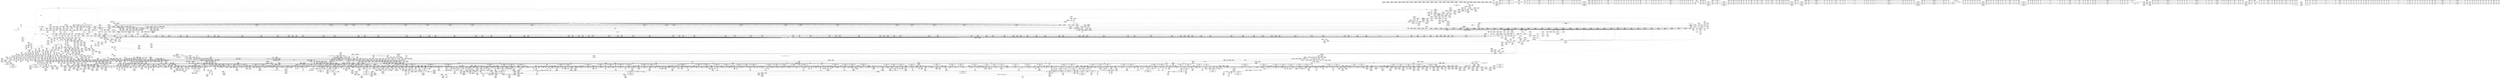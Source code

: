 digraph {
	CE0x41be0a0 [shape=record,shape=Mrecord,label="{CE0x41be0a0|i64*_getelementptr_inbounds_(_37_x_i64_,_37_x_i64_*___llvm_gcov_ctr66,_i64_0,_i64_36)|*Constant*|*SummSource*}"]
	CE0x42f6830 [shape=record,shape=Mrecord,label="{CE0x42f6830|kref_put:tmp|*SummSource*}"]
	CE0x41e27d0 [shape=record,shape=Mrecord,label="{CE0x41e27d0|apparmor_path_rename:tmp17|security/apparmor/lsm.c,330}"]
	CE0x41e1360 [shape=record,shape=Mrecord,label="{CE0x41e1360|aa_path_perm:path|Function::aa_path_perm&Arg::path::}"]
	CE0x41c3b50 [shape=record,shape=Mrecord,label="{CE0x41c3b50|aa_current_profile:tmp79|security/apparmor/include/context.h,162}"]
	CE0x4245df0 [shape=record,shape=Mrecord,label="{CE0x4245df0|i64*_getelementptr_inbounds_(_37_x_i64_,_37_x_i64_*___llvm_gcov_ctr66,_i64_0,_i64_23)|*Constant*|*SummSource*}"]
	CE0x43215d0 [shape=record,shape=Mrecord,label="{CE0x43215d0|atomic_add_unless:entry}"]
	CE0x41ac1f0 [shape=record,shape=Mrecord,label="{CE0x41ac1f0|i64_4|*Constant*}"]
	CE0x4212d40 [shape=record,shape=Mrecord,label="{CE0x4212d40|80:_i64,_:_CRE_1832,1840_|*MultipleSource*|security/apparmor/include/apparmor.h,117|*LoadInst*|security/apparmor/include/apparmor.h,117}"]
	CE0x42df7d0 [shape=record,shape=Mrecord,label="{CE0x42df7d0|_ret_void,_!dbg_!15492|include/linux/rcupdate.h,884|*SummSink*}"]
	CE0x41ffe20 [shape=record,shape=Mrecord,label="{CE0x41ffe20|80:_i64,_:_CRE_680,696_|*MultipleSource*|security/apparmor/include/apparmor.h,117|*LoadInst*|security/apparmor/include/apparmor.h,117}"]
	CE0x4231c30 [shape=record,shape=Mrecord,label="{CE0x4231c30|aa_current_profile:lor.rhs}"]
	CE0x43cadb0 [shape=record,shape=Mrecord,label="{CE0x43cadb0|kref_sub:retval.0|*SummSink*}"]
	CE0x4252f90 [shape=record,shape=Mrecord,label="{CE0x4252f90|GLOBAL:current_task|Global_var:current_task}"]
	CE0x437b170 [shape=record,shape=Mrecord,label="{CE0x437b170|_call_void_warn_slowpath_null(i8*_getelementptr_inbounds_(_21_x_i8_,_21_x_i8_*_.str17,_i32_0,_i32_0),_i32_71)_#7,_!dbg_!15480|include/linux/kref.h,71|*SummSink*}"]
	CE0x43c7910 [shape=record,shape=Mrecord,label="{CE0x43c7910|kref_sub:tmp1}"]
	CE0x441f850 [shape=record,shape=Mrecord,label="{CE0x441f850|i64*_getelementptr_inbounds_(_10_x_i64_,_10_x_i64_*___llvm_gcov_ctr71,_i64_0,_i64_7)|*Constant*|*SummSink*}"]
	CE0x4206e10 [shape=record,shape=Mrecord,label="{CE0x4206e10|80:_i64,_:_CRE_1316,1317_}"]
	CE0x4379e50 [shape=record,shape=Mrecord,label="{CE0x4379e50|GLOBAL:__llvm_gcov_ctr79|Global_var:__llvm_gcov_ctr79|*SummSink*}"]
	CE0x418cc40 [shape=record,shape=Mrecord,label="{CE0x418cc40|72:_%struct.hlist_bl_node**,_80:_%struct.dentry*,_104:_%struct.inode*,_:_CRE_200,201_}"]
	CE0x432d170 [shape=record,shape=Mrecord,label="{CE0x432d170|rcu_read_lock:tmp7|include/linux/rcupdate.h,882}"]
	CE0x4197f80 [shape=record,shape=Mrecord,label="{CE0x4197f80|72:_%struct.hlist_bl_node**,_80:_%struct.dentry*,_104:_%struct.inode*,_:_CRE_312,313_}"]
	CE0x442a350 [shape=record,shape=Mrecord,label="{CE0x442a350|__preempt_count_sub:tmp}"]
	CE0x4320e40 [shape=record,shape=Mrecord,label="{CE0x4320e40|rcu_read_lock:tobool1|include/linux/rcupdate.h,882}"]
	CE0x41aa0f0 [shape=record,shape=Mrecord,label="{CE0x41aa0f0|apparmor_path_rename:tmp9|security/apparmor/lsm.c,327}"]
	CE0x42a3140 [shape=record,shape=Mrecord,label="{CE0x42a3140|kref_get:tmp18|include/linux/kref.h,47|*SummSink*}"]
	CE0x4259a00 [shape=record,shape=Mrecord,label="{CE0x4259a00|i64*_getelementptr_inbounds_(_37_x_i64_,_37_x_i64_*___llvm_gcov_ctr66,_i64_0,_i64_13)|*Constant*|*SummSource*}"]
	CE0x41f6230 [shape=record,shape=Mrecord,label="{CE0x41f6230|i64*_getelementptr_inbounds_(_2_x_i64_,_2_x_i64_*___llvm_gcov_ctr55,_i64_0,_i64_0)|*Constant*}"]
	CE0x4323ac0 [shape=record,shape=Mrecord,label="{CE0x4323ac0|rcu_read_unlock:tmp9|include/linux/rcupdate.h,933|*SummSink*}"]
	CE0x43113e0 [shape=record,shape=Mrecord,label="{CE0x43113e0|aa_get_profile_rcu:tmp35|security/apparmor/include/policy.h,310|*SummSink*}"]
	CE0x4217aa0 [shape=record,shape=Mrecord,label="{CE0x4217aa0|atomic_add_unless:conv|include/linux/atomic.h,17|*SummSink*}"]
	CE0x4374820 [shape=record,shape=Mrecord,label="{CE0x4374820|kref_sub:lnot10|include/linux/kref.h,71|*SummSink*}"]
	CE0x42531c0 [shape=record,shape=Mrecord,label="{CE0x42531c0|GLOBAL:lockdep_rcu_suspicious|*Constant*}"]
	CE0x425e620 [shape=record,shape=Mrecord,label="{CE0x425e620|aa_current_profile:tmp60|security/apparmor/include/context.h,159|*SummSink*}"]
	CE0x43cf060 [shape=record,shape=Mrecord,label="{CE0x43cf060|i8*_undef|*Constant*|*SummSource*}"]
	CE0x442f460 [shape=record,shape=Mrecord,label="{CE0x442f460|__preempt_count_sub:tmp|*SummSource*}"]
	CE0x41ac460 [shape=record,shape=Mrecord,label="{CE0x41ac460|apparmor_path_rename:cmp|security/apparmor/lsm.c,327|*SummSink*}"]
	CE0x4195270 [shape=record,shape=Mrecord,label="{CE0x4195270|80:_i64,_:_CRE_24,32_|*MultipleSource*|security/apparmor/include/apparmor.h,117|*LoadInst*|security/apparmor/include/apparmor.h,117}"]
	CE0x437c720 [shape=record,shape=Mrecord,label="{CE0x437c720|kref_get:if.end33|*SummSink*}"]
	CE0x43cc8b0 [shape=record,shape=Mrecord,label="{CE0x43cc8b0|kref_sub:tmp15|include/linux/kref.h,77|*SummSource*}"]
	CE0x41cdb80 [shape=record,shape=Mrecord,label="{CE0x41cdb80|80:_i64,_:_CRE_394,395_}"]
	CE0x42c97d0 [shape=record,shape=Mrecord,label="{CE0x42c97d0|rcu_read_unlock:tmp2}"]
	CE0x41e3940 [shape=record,shape=Mrecord,label="{CE0x41e3940|apparmor_path_rename:mode8|security/apparmor/lsm.c,330}"]
	CE0x41e6860 [shape=record,shape=Mrecord,label="{CE0x41e6860|i32_10|*Constant*|*SummSink*}"]
	CE0x41c5c00 [shape=record,shape=Mrecord,label="{CE0x41c5c00|atomic_sub_and_test:entry}"]
	CE0x41fd400 [shape=record,shape=Mrecord,label="{CE0x41fd400|80:_i64,_:_CRE_602,603_}"]
	CE0x42bf840 [shape=record,shape=Mrecord,label="{CE0x42bf840|_call_void_lockdep_rcu_suspicious(i8*_getelementptr_inbounds_(_25_x_i8_,_25_x_i8_*_.str10,_i32_0,_i32_0),_i32_883,_i8*_getelementptr_inbounds_(_42_x_i8_,_42_x_i8_*_.str11,_i32_0,_i32_0))_#7,_!dbg_!15485|include/linux/rcupdate.h,882|*SummSource*}"]
	CE0x42dfc00 [shape=record,shape=Mrecord,label="{CE0x42dfc00|i64_2|*Constant*}"]
	CE0x41ac4f0 [shape=record,shape=Mrecord,label="{CE0x41ac4f0|i64_5|*Constant*}"]
	CE0x426e350 [shape=record,shape=Mrecord,label="{CE0x426e350|aa_get_newest_profile:tmp11|security/apparmor/include/policy.h,329}"]
	CE0x43bcd70 [shape=record,shape=Mrecord,label="{CE0x43bcd70|atomic_add_return:tmp4|./arch/x86/include/asm/atomic.h,157|*SummSource*}"]
	CE0x42c6250 [shape=record,shape=Mrecord,label="{CE0x42c6250|i64*_getelementptr_inbounds_(_11_x_i64_,_11_x_i64_*___llvm_gcov_ctr48,_i64_0,_i64_8)|*Constant*|*SummSource*}"]
	CE0x43c8570 [shape=record,shape=Mrecord,label="{CE0x43c8570|void_(%struct.arch_spinlock*)*_null|*Constant*}"]
	CE0x41a9250 [shape=record,shape=Mrecord,label="{CE0x41a9250|VOIDTB_TE:_GCE_rcu_lock_map_external_global_%struct.lockdep_map_264,268_|*MultipleSource*|security/apparmor/lsm.c,326|security/apparmor/lsm.c,327}"]
	CE0x42f4580 [shape=record,shape=Mrecord,label="{CE0x42f4580|aa_get_profile_rcu:tmp12|security/apparmor/include/policy.h,309}"]
	CE0x42fa2f0 [shape=record,shape=Mrecord,label="{CE0x42fa2f0|GLOBAL:kref_sub|*Constant*|*SummSink*}"]
	CE0x431e150 [shape=record,shape=Mrecord,label="{CE0x431e150|rcu_read_unlock:land.lhs.true2}"]
	CE0x41a0560 [shape=record,shape=Mrecord,label="{CE0x41a0560|aa_current_profile:entry}"]
	CE0x43fe310 [shape=record,shape=Mrecord,label="{CE0x43fe310|__atomic_add_unless:tmp8|./arch/x86/include/asm/atomic.h,200|*SummSource*}"]
	CE0x43c40e0 [shape=record,shape=Mrecord,label="{CE0x43c40e0|_call_void_lock_acquire(%struct.lockdep_map*_%map,_i32_0,_i32_0,_i32_2,_i32_0,_%struct.lockdep_map*_null,_i64_ptrtoint_(i8*_blockaddress(_rcu_lock_acquire,_%__here)_to_i64))_#7,_!dbg_!15473|include/linux/rcupdate.h,418|*SummSink*}"]
	CE0x43bf420 [shape=record,shape=Mrecord,label="{CE0x43bf420|__rcu_read_unlock:tmp1|*SummSink*}"]
	CE0x423b870 [shape=record,shape=Mrecord,label="{CE0x423b870|GLOBAL:aa_current_profile.__warned|Global_var:aa_current_profile.__warned|*SummSink*}"]
	CE0x4218f30 [shape=record,shape=Mrecord,label="{CE0x4218f30|aa_current_profile:cred|security/apparmor/include/context.h,151|*SummSource*}"]
	CE0x43ff230 [shape=record,shape=Mrecord,label="{CE0x43ff230|atomic_cmpxchg:bb|*SummSink*}"]
	CE0x421a910 [shape=record,shape=Mrecord,label="{CE0x421a910|aa_get_newest_profile:tmp18|security/apparmor/include/policy.h,333|*SummSource*}"]
	CE0x41fdc80 [shape=record,shape=Mrecord,label="{CE0x41fdc80|80:_i64,_:_CRE_610,611_}"]
	CE0x42e2340 [shape=record,shape=Mrecord,label="{CE0x42e2340|aa_get_profile:tmp3|security/apparmor/include/policy.h,275|*SummSink*}"]
	CE0x41f3a10 [shape=record,shape=Mrecord,label="{CE0x41f3a10|aa_current_profile:tmp41|security/apparmor/include/context.h,153|*SummSource*}"]
	CE0x4319d40 [shape=record,shape=Mrecord,label="{CE0x4319d40|i64_4|*Constant*}"]
	CE0x44229e0 [shape=record,shape=Mrecord,label="{CE0x44229e0|i64*_getelementptr_inbounds_(_10_x_i64_,_10_x_i64_*___llvm_gcov_ctr71,_i64_0,_i64_8)|*Constant*|*SummSource*}"]
	CE0x41edac0 [shape=record,shape=Mrecord,label="{CE0x41edac0|kref_sub:tmp10|include/linux/kref.h,73|*SummSource*}"]
	CE0x41904c0 [shape=record,shape=Mrecord,label="{CE0x41904c0|72:_%struct.hlist_bl_node**,_80:_%struct.dentry*,_104:_%struct.inode*,_:_CRE_215,216_}"]
	CE0x431b0e0 [shape=record,shape=Mrecord,label="{CE0x431b0e0|0:_i8,_:_GCMR_rcu_read_lock.__warned_internal_global_i8_0,_section_.data.unlikely_,_align_1:_elem_0:default:}"]
	CE0x4248760 [shape=record,shape=Mrecord,label="{CE0x4248760|aa_current_profile:flags|security/apparmor/include/context.h,155|*SummSource*}"]
	CE0x42f5d80 [shape=record,shape=Mrecord,label="{CE0x42f5d80|aa_get_profile_rcu:tmp|*SummSource*}"]
	CE0x431ed90 [shape=record,shape=Mrecord,label="{CE0x431ed90|rcu_read_unlock:call|include/linux/rcupdate.h,933|*SummSink*}"]
	CE0x43cb390 [shape=record,shape=Mrecord,label="{CE0x43cb390|kref_sub:tmp16|include/linux/kref.h,78}"]
	CE0x41f8ac0 [shape=record,shape=Mrecord,label="{CE0x41f8ac0|80:_i64,_:_CRE_1876,1877_}"]
	CE0x422b800 [shape=record,shape=Mrecord,label="{CE0x422b800|rcu_read_unlock:tmp6|include/linux/rcupdate.h,933|*SummSink*}"]
	CE0x4323ee0 [shape=record,shape=Mrecord,label="{CE0x4323ee0|i64*_getelementptr_inbounds_(_11_x_i64_,_11_x_i64_*___llvm_gcov_ctr42,_i64_0,_i64_0)|*Constant*|*SummSink*}"]
	CE0x44096c0 [shape=record,shape=Mrecord,label="{CE0x44096c0|__atomic_add_unless:if.then|*SummSource*}"]
	CE0x426edc0 [shape=record,shape=Mrecord,label="{CE0x426edc0|aa_put_profile:tmp2|security/apparmor/include/policy.h,341}"]
	CE0x4326c90 [shape=record,shape=Mrecord,label="{CE0x4326c90|kref_get:lnot12|include/linux/kref.h,47}"]
	CE0x41ac000 [shape=record,shape=Mrecord,label="{CE0x41ac000|i64_5|*Constant*|*SummSink*}"]
	CE0x42cbed0 [shape=record,shape=Mrecord,label="{CE0x42cbed0|kref_get:lnot1|include/linux/kref.h,47}"]
	CE0x423dfe0 [shape=record,shape=Mrecord,label="{CE0x423dfe0|aa_current_profile:tmp60|security/apparmor/include/context.h,159}"]
	CE0x42678f0 [shape=record,shape=Mrecord,label="{CE0x42678f0|aa_put_profile:tmp5|security/apparmor/include/policy.h,341|*SummSink*}"]
	CE0x4258ea0 [shape=record,shape=Mrecord,label="{CE0x4258ea0|aa_current_profile:tmp10|security/apparmor/include/context.h,151|*SummSink*}"]
	CE0x41aa5d0 [shape=record,shape=Mrecord,label="{CE0x41aa5d0|apparmor_path_rename:tmp9|security/apparmor/lsm.c,327|*SummSink*}"]
	CE0x426f8d0 [shape=record,shape=Mrecord,label="{CE0x426f8d0|GLOBAL:aa_get_profile_rcu.__warned|Global_var:aa_get_profile_rcu.__warned}"]
	CE0x43ecb40 [shape=record,shape=Mrecord,label="{CE0x43ecb40|__rcu_read_unlock:tmp}"]
	CE0x420a220 [shape=record,shape=Mrecord,label="{CE0x420a220|80:_i64,_:_CRE_1365,1366_}"]
	CE0x432b140 [shape=record,shape=Mrecord,label="{CE0x432b140|rcu_read_lock:tmp16|include/linux/rcupdate.h,882|*SummSink*}"]
	CE0x42b6470 [shape=record,shape=Mrecord,label="{CE0x42b6470|kref_get:lnot36|include/linux/kref.h,47|*SummSink*}"]
	CE0x4215730 [shape=record,shape=Mrecord,label="{CE0x4215730|COLLAPSED:_GCMRE___llvm_gcov_ctr49_internal_global_4_x_i64_zeroinitializer:_elem_0:default:}"]
	CE0x419c630 [shape=record,shape=Mrecord,label="{CE0x419c630|apparmor_path_rename:mnt|security/apparmor/lsm.c,328|*SummSource*}"]
	CE0x41cd990 [shape=record,shape=Mrecord,label="{CE0x41cd990|80:_i64,_:_CRE_393,394_}"]
	CE0x4249fe0 [shape=record,shape=Mrecord,label="{CE0x4249fe0|aa_current_profile:call25|security/apparmor/include/context.h,156}"]
	CE0x4314dd0 [shape=record,shape=Mrecord,label="{CE0x4314dd0|aa_get_profile_rcu:tmp40|security/apparmor/include/policy.h,310|*SummSource*}"]
	CE0x41fe830 [shape=record,shape=Mrecord,label="{CE0x41fe830|80:_i64,_:_CRE_621,622_}"]
	CE0x425efc0 [shape=record,shape=Mrecord,label="{CE0x425efc0|GLOBAL:__llvm_gcov_ctr67|Global_var:__llvm_gcov_ctr67|*SummSink*}"]
	CE0x4407230 [shape=record,shape=Mrecord,label="{CE0x4407230|i64_1|*Constant*}"]
	CE0x42b8140 [shape=record,shape=Mrecord,label="{CE0x42b8140|kref_put:kref|Function::kref_put&Arg::kref::}"]
	CE0x43e1dd0 [shape=record,shape=Mrecord,label="{CE0x43e1dd0|i64*_getelementptr_inbounds_(_4_x_i64_,_4_x_i64_*___llvm_gcov_ctr49,_i64_0,_i64_3)|*Constant*|*SummSink*}"]
	CE0x4327110 [shape=record,shape=Mrecord,label="{CE0x4327110|__preempt_count_add:tmp2|*SummSink*}"]
	CE0x42c8330 [shape=record,shape=Mrecord,label="{CE0x42c8330|kref_get:bb|*SummSource*}"]
	CE0x4407840 [shape=record,shape=Mrecord,label="{CE0x4407840|__atomic_add_unless:tmp1|*SummSource*}"]
	CE0x43fd880 [shape=record,shape=Mrecord,label="{CE0x43fd880|__atomic_add_unless:conv|./arch/x86/include/asm/atomic.h,199|*SummSink*}"]
	CE0x441c960 [shape=record,shape=Mrecord,label="{CE0x441c960|__atomic_add_unless:conv9|./arch/x86/include/asm/atomic.h,202|*SummSink*}"]
	CE0x4415b70 [shape=record,shape=Mrecord,label="{CE0x4415b70|__atomic_add_unless:conv|./arch/x86/include/asm/atomic.h,199|*SummSource*}"]
	CE0x418e900 [shape=record,shape=Mrecord,label="{CE0x418e900|72:_%struct.hlist_bl_node**,_80:_%struct.dentry*,_104:_%struct.inode*,_:_CRE_72,80_|*MultipleSource*|Function::apparmor_path_rename&Arg::old_dentry::|security/apparmor/lsm.c,323}"]
	CE0x43c6bd0 [shape=record,shape=Mrecord,label="{CE0x43c6bd0|kref_sub:return}"]
	CE0x42ef150 [shape=record,shape=Mrecord,label="{CE0x42ef150|aa_get_profile_rcu:tmp3|*SummSink*}"]
	CE0x42328d0 [shape=record,shape=Mrecord,label="{CE0x42328d0|aa_get_newest_profile:tmp4|security/apparmor/include/policy.h,326}"]
	CE0x43ea550 [shape=record,shape=Mrecord,label="{CE0x43ea550|atomic_sub_and_test:do.end}"]
	CE0x423dc20 [shape=record,shape=Mrecord,label="{CE0x423dc20|i64_27|*Constant*}"]
	CE0x424f2a0 [shape=record,shape=Mrecord,label="{CE0x424f2a0|_ret_void,_!dbg_!15475|security/apparmor/include/policy.h,343|*SummSink*}"]
	CE0x43e8eb0 [shape=record,shape=Mrecord,label="{CE0x43e8eb0|GLOBAL:__preempt_count_sub|*Constant*|*SummSource*}"]
	CE0x41bc170 [shape=record,shape=Mrecord,label="{CE0x41bc170|i64*_getelementptr_inbounds_(_37_x_i64_,_37_x_i64_*___llvm_gcov_ctr66,_i64_0,_i64_33)|*Constant*|*SummSink*}"]
	CE0x43ce5d0 [shape=record,shape=Mrecord,label="{CE0x43ce5d0|__rcu_read_lock:tmp6|include/linux/rcupdate.h,240|*SummSource*}"]
	CE0x425a260 [shape=record,shape=Mrecord,label="{CE0x425a260|aa_current_profile:tmp28|security/apparmor/include/context.h,153|*SummSink*}"]
	CE0x424afd0 [shape=record,shape=Mrecord,label="{CE0x424afd0|aa_current_profile:and|security/apparmor/include/context.h,155}"]
	CE0x42f78f0 [shape=record,shape=Mrecord,label="{CE0x42f78f0|aa_get_profile:tmp8|security/apparmor/include/policy.h,278|*SummSink*}"]
	CE0x42f0e80 [shape=record,shape=Mrecord,label="{CE0x42f0e80|kref_sub:conv|include/linux/kref.h,71|*SummSource*}"]
	CE0x4313000 [shape=record,shape=Mrecord,label="{CE0x4313000|i1_false|*Constant*|*SummSink*}"]
	CE0x4173c80 [shape=record,shape=Mrecord,label="{CE0x4173c80|apparmor_path_rename:tmp}"]
	CE0x42ff3f0 [shape=record,shape=Mrecord,label="{CE0x42ff3f0|GLOBAL:rcu_lock_acquire|*Constant*}"]
	CE0x41de1c0 [shape=record,shape=Mrecord,label="{CE0x41de1c0|apparmor_path_rename:d_inode9|security/apparmor/lsm.c,331|*SummSource*}"]
	CE0x4223ef0 [shape=record,shape=Mrecord,label="{CE0x4223ef0|%struct.aa_task_cxt*_null|*Constant*|*SummSink*}"]
	CE0x43ecc90 [shape=record,shape=Mrecord,label="{CE0x43ecc90|__rcu_read_unlock:tmp2|*SummSource*}"]
	CE0x41ccc00 [shape=record,shape=Mrecord,label="{CE0x41ccc00|80:_i64,_:_CRE_344,352_|*MultipleSource*|security/apparmor/include/apparmor.h,117|*LoadInst*|security/apparmor/include/apparmor.h,117}"]
	CE0x41ac3f0 [shape=record,shape=Mrecord,label="{CE0x41ac3f0|i64_3|*Constant*|*SummSink*}"]
	CE0x41f84c0 [shape=record,shape=Mrecord,label="{CE0x41f84c0|i64_-2147483648|*Constant*}"]
	CE0x424ed20 [shape=record,shape=Mrecord,label="{CE0x424ed20|aa_put_profile:entry|*SummSource*}"]
	CE0x42fd130 [shape=record,shape=Mrecord,label="{CE0x42fd130|rcu_read_lock:call|include/linux/rcupdate.h,882|*SummSource*}"]
	CE0x4374f50 [shape=record,shape=Mrecord,label="{CE0x4374f50|kref_get:tmp10|include/linux/kref.h,47}"]
	CE0x431f8e0 [shape=record,shape=Mrecord,label="{CE0x431f8e0|i64*_getelementptr_inbounds_(_11_x_i64_,_11_x_i64_*___llvm_gcov_ctr42,_i64_0,_i64_1)|*Constant*|*SummSource*}"]
	CE0x42b7000 [shape=record,shape=Mrecord,label="{CE0x42b7000|aa_put_profile:call|security/apparmor/include/policy.h,342|*SummSink*}"]
	CE0x42d8290 [shape=record,shape=Mrecord,label="{CE0x42d8290|__rcu_read_unlock:entry}"]
	CE0x440a580 [shape=record,shape=Mrecord,label="{CE0x440a580|__preempt_count_sub:tmp7|./arch/x86/include/asm/preempt.h,78|*SummSink*}"]
	CE0x42e4bb0 [shape=record,shape=Mrecord,label="{CE0x42e4bb0|_ret_void,_!dbg_!15492|include/linux/rcupdate.h,884}"]
	CE0x41dc480 [shape=record,shape=Mrecord,label="{CE0x41dc480|i32_2|*Constant*}"]
	CE0x42cca80 [shape=record,shape=Mrecord,label="{CE0x42cca80|rcu_read_unlock:call3|include/linux/rcupdate.h,933}"]
	CE0x4301bf0 [shape=record,shape=Mrecord,label="{CE0x4301bf0|aa_get_profile_rcu:tobool8|security/apparmor/include/policy.h,310|*SummSink*}"]
	CE0x42bf6c0 [shape=record,shape=Mrecord,label="{CE0x42bf6c0|_call_void_lockdep_rcu_suspicious(i8*_getelementptr_inbounds_(_25_x_i8_,_25_x_i8_*_.str10,_i32_0,_i32_0),_i32_883,_i8*_getelementptr_inbounds_(_42_x_i8_,_42_x_i8_*_.str11,_i32_0,_i32_0))_#7,_!dbg_!15485|include/linux/rcupdate.h,882}"]
	CE0x4245a80 [shape=record,shape=Mrecord,label="{CE0x4245a80|i64*_getelementptr_inbounds_(_37_x_i64_,_37_x_i64_*___llvm_gcov_ctr66,_i64_0,_i64_23)|*Constant*}"]
	CE0x4262990 [shape=record,shape=Mrecord,label="{CE0x4262990|i64_0|*Constant*}"]
	CE0x43281c0 [shape=record,shape=Mrecord,label="{CE0x43281c0|rcu_read_lock:tmp11|include/linux/rcupdate.h,882}"]
	CE0x422bb30 [shape=record,shape=Mrecord,label="{CE0x422bb30|aa_current_profile:profile7|security/apparmor/include/context.h,153|*SummSink*}"]
	CE0x42e86e0 [shape=record,shape=Mrecord,label="{CE0x42e86e0|aa_get_profile_rcu:tmp17|security/apparmor/include/policy.h,309|*SummSink*}"]
	CE0x43cd4b0 [shape=record,shape=Mrecord,label="{CE0x43cd4b0|_call_void_mcount()_#2|*SummSource*}"]
	CE0x4312790 [shape=record,shape=Mrecord,label="{CE0x4312790|aa_get_profile_rcu:lnot|security/apparmor/include/policy.h,310}"]
	CE0x42fe760 [shape=record,shape=Mrecord,label="{CE0x42fe760|i64_7|*Constant*}"]
	CE0x4385990 [shape=record,shape=Mrecord,label="{CE0x4385990|_call_void_warn_slowpath_null(i8*_getelementptr_inbounds_(_21_x_i8_,_21_x_i8_*_.str17,_i32_0,_i32_0),_i32_47)_#7,_!dbg_!15491|include/linux/kref.h,47|*SummSink*}"]
	CE0x429eba0 [shape=record,shape=Mrecord,label="{CE0x429eba0|kref_get:tobool30|include/linux/kref.h,47|*SummSource*}"]
	CE0x42b5e80 [shape=record,shape=Mrecord,label="{CE0x42b5e80|kref_get:tobool35|include/linux/kref.h,47|*SummSink*}"]
	CE0x4405550 [shape=record,shape=Mrecord,label="{CE0x4405550|__preempt_count_add:tmp7|./arch/x86/include/asm/preempt.h,73|*SummSink*}"]
	CE0x41fcc90 [shape=record,shape=Mrecord,label="{CE0x41fcc90|80:_i64,_:_CRE_595,596_}"]
	CE0x41f70c0 [shape=record,shape=Mrecord,label="{CE0x41f70c0|mediated_filesystem:i_sb|security/apparmor/include/apparmor.h,117|*SummSink*}"]
	CE0x4232d80 [shape=record,shape=Mrecord,label="{CE0x4232d80|i64_3|*Constant*}"]
	CE0x41a2e90 [shape=record,shape=Mrecord,label="{CE0x41a2e90|GLOBAL:__llvm_gcov_ctr66|Global_var:__llvm_gcov_ctr66}"]
	CE0x42b6880 [shape=record,shape=Mrecord,label="{CE0x42b6880|aa_put_profile:count|security/apparmor/include/policy.h,342|*SummSink*}"]
	CE0x43217d0 [shape=record,shape=Mrecord,label="{CE0x43217d0|atomic_add_unless:v|Function::atomic_add_unless&Arg::v::}"]
	CE0x43f6470 [shape=record,shape=Mrecord,label="{CE0x43f6470|atomic_read:v|Function::atomic_read&Arg::v::|*SummSink*}"]
	CE0x4375b90 [shape=record,shape=Mrecord,label="{CE0x4375b90|kref_sub:tmp2|include/linux/kref.h,71|*SummSink*}"]
	CE0x41d8220 [shape=record,shape=Mrecord,label="{CE0x41d8220|aa_current_profile:tmp34|security/apparmor/include/context.h,153|*SummSink*}"]
	CE0x441d6f0 [shape=record,shape=Mrecord,label="{CE0x441d6f0|i64_6|*Constant*}"]
	CE0x41a1750 [shape=record,shape=Mrecord,label="{CE0x41a1750|mediated_filesystem:bb|*SummSource*}"]
	CE0x41e7a50 [shape=record,shape=Mrecord,label="{CE0x41e7a50|i64*_getelementptr_inbounds_(_9_x_i64_,_9_x_i64_*___llvm_gcov_ctr67,_i64_0,_i64_7)|*Constant*|*SummSource*}"]
	CE0x42d3990 [shape=record,shape=Mrecord,label="{CE0x42d3990|rcu_read_unlock:tmp18|include/linux/rcupdate.h,933|*SummSink*}"]
	CE0x417c200 [shape=record,shape=Mrecord,label="{CE0x417c200|72:_%struct.hlist_bl_node**,_80:_%struct.dentry*,_104:_%struct.inode*,_:_CRE_208,209_}"]
	CE0x429f2a0 [shape=record,shape=Mrecord,label="{CE0x429f2a0|kref_get:tmp14|include/linux/kref.h,47}"]
	CE0x41aa360 [shape=record,shape=Mrecord,label="{CE0x41aa360|apparmor_path_rename:tmp9|security/apparmor/lsm.c,327|*SummSource*}"]
	CE0x426ec10 [shape=record,shape=Mrecord,label="{CE0x426ec10|aa_get_newest_profile:tobool1|security/apparmor/include/policy.h,329|*SummSink*}"]
	CE0x42dd460 [shape=record,shape=Mrecord,label="{CE0x42dd460|aa_get_profile:tobool|security/apparmor/include/policy.h,275}"]
	CE0x4401170 [shape=record,shape=Mrecord,label="{CE0x4401170|atomic_read:bb|*SummSink*}"]
	CE0x43dfcd0 [shape=record,shape=Mrecord,label="{CE0x43dfcd0|__rcu_read_unlock:do.end|*SummSource*}"]
	CE0x4411cf0 [shape=record,shape=Mrecord,label="{CE0x4411cf0|__atomic_add_unless:lnot|./arch/x86/include/asm/atomic.h,199|*SummSource*}"]
	CE0x41d1bf0 [shape=record,shape=Mrecord,label="{CE0x41d1bf0|80:_i64,_:_CRE_455,456_}"]
	CE0x41a9730 [shape=record,shape=Mrecord,label="{CE0x41a9730|VOIDTB_TE:_GCE_rcu_lock_map_external_global_%struct.lockdep_map_528,536_|*MultipleSource*|security/apparmor/lsm.c,326|security/apparmor/lsm.c,327}"]
	CE0x41d1370 [shape=record,shape=Mrecord,label="{CE0x41d1370|80:_i64,_:_CRE_447,448_}"]
	CE0x425f890 [shape=record,shape=Mrecord,label="{CE0x425f890|aa_get_newest_profile:tmp6|security/apparmor/include/policy.h,327|*SummSource*}"]
	CE0x43fc820 [shape=record,shape=Mrecord,label="{CE0x43fc820|__preempt_count_add:tmp1}"]
	CE0x4186560 [shape=record,shape=Mrecord,label="{CE0x4186560|apparmor_path_rename:old_dentry|Function::apparmor_path_rename&Arg::old_dentry::|*SummSink*}"]
	CE0x41f1d80 [shape=record,shape=Mrecord,label="{CE0x41f1d80|aa_current_profile:tmp43|security/apparmor/include/context.h,153|*SummSource*}"]
	CE0x41a79f0 [shape=record,shape=Mrecord,label="{CE0x41a79f0|VOIDTB_TE:_GCE_rcu_lock_map_external_global_%struct.lockdep_map_160,188_|*MultipleSource*|security/apparmor/lsm.c,326|security/apparmor/lsm.c,327}"]
	CE0x43f9af0 [shape=record,shape=Mrecord,label="{CE0x43f9af0|__atomic_add_unless:if.end13|*SummSource*}"]
	CE0x418adc0 [shape=record,shape=Mrecord,label="{CE0x418adc0|72:_%struct.hlist_bl_node**,_80:_%struct.dentry*,_104:_%struct.inode*,_:_CRE_95,96_}"]
	CE0x41cc630 [shape=record,shape=Mrecord,label="{CE0x41cc630|80:_i64,_:_CRE_320,328_|*MultipleSource*|security/apparmor/include/apparmor.h,117|*LoadInst*|security/apparmor/include/apparmor.h,117}"]
	CE0x41fec70 [shape=record,shape=Mrecord,label="{CE0x41fec70|80:_i64,_:_CRE_625,626_}"]
	CE0x430dbf0 [shape=record,shape=Mrecord,label="{CE0x430dbf0|aa_get_profile_rcu:tmp33|security/apparmor/include/policy.h,310}"]
	CE0x42c16c0 [shape=record,shape=Mrecord,label="{CE0x42c16c0|rcu_read_unlock:land.lhs.true}"]
	CE0x42c56a0 [shape=record,shape=Mrecord,label="{CE0x42c56a0|atomic_add_unless:tmp|*SummSink*}"]
	CE0x41d7ab0 [shape=record,shape=Mrecord,label="{CE0x41d7ab0|apparmor_path_rename:tmp26|security/apparmor/lsm.c,339}"]
	CE0x42f1000 [shape=record,shape=Mrecord,label="{CE0x42f1000|kref_sub:conv|include/linux/kref.h,71|*SummSink*}"]
	CE0x41c6450 [shape=record,shape=Mrecord,label="{CE0x41c6450|kref_sub:expval13|include/linux/kref.h,71|*SummSource*}"]
	CE0x42dedb0 [shape=record,shape=Mrecord,label="{CE0x42dedb0|i64*_getelementptr_inbounds_(_2_x_i64_,_2_x_i64_*___llvm_gcov_ctr78,_i64_0,_i64_1)|*Constant*|*SummSink*}"]
	CE0x440bfd0 [shape=record,shape=Mrecord,label="{CE0x440bfd0|_call_void_mcount()_#2}"]
	CE0x43e35b0 [shape=record,shape=Mrecord,label="{CE0x43e35b0|_call_void_mcount()_#2}"]
	CE0x4248ba0 [shape=record,shape=Mrecord,label="{CE0x4248ba0|aa_current_profile:tmp51|security/apparmor/include/context.h,155|*SummSource*}"]
	CE0x43cb400 [shape=record,shape=Mrecord,label="{CE0x43cb400|kref_sub:tmp16|include/linux/kref.h,78|*SummSource*}"]
	CE0x41fe3f0 [shape=record,shape=Mrecord,label="{CE0x41fe3f0|80:_i64,_:_CRE_617,618_}"]
	CE0x41ea5f0 [shape=record,shape=Mrecord,label="{CE0x41ea5f0|aa_get_profile_rcu:p|Function::aa_get_profile_rcu&Arg::p::|*SummSink*}"]
	CE0x4371510 [shape=record,shape=Mrecord,label="{CE0x4371510|kref_get:expval|include/linux/kref.h,47|*SummSource*}"]
	CE0x43c1e00 [shape=record,shape=Mrecord,label="{CE0x43c1e00|rcu_lock_release:tmp2|*SummSink*}"]
	CE0x4205a70 [shape=record,shape=Mrecord,label="{CE0x4205a70|80:_i64,_:_CRE_1279,1280_}"]
	CE0x41b3270 [shape=record,shape=Mrecord,label="{CE0x41b3270|aa_current_profile:do.body5|*SummSource*}"]
	CE0x4237730 [shape=record,shape=Mrecord,label="{CE0x4237730|aa_get_newest_profile:bb|*SummSource*}"]
	CE0x41c6070 [shape=record,shape=Mrecord,label="{CE0x41c6070|atomic_sub_and_test:i|Function::atomic_sub_and_test&Arg::i::|*SummSource*}"]
	CE0x41e7230 [shape=record,shape=Mrecord,label="{CE0x41e7230|aa_get_newest_profile:tmp15|*LoadInst*|security/apparmor/include/policy.h,330|*SummSource*}"]
	CE0x4209cd0 [shape=record,shape=Mrecord,label="{CE0x4209cd0|80:_i64,_:_CRE_1360,1361_}"]
	CE0x41b2130 [shape=record,shape=Mrecord,label="{CE0x41b2130|aa_current_profile:do.end36|*SummSource*}"]
	CE0x4192860 [shape=record,shape=Mrecord,label="{CE0x4192860|72:_%struct.hlist_bl_node**,_80:_%struct.dentry*,_104:_%struct.inode*,_:_CRE_296,304_|*MultipleSource*|Function::apparmor_path_rename&Arg::old_dentry::|security/apparmor/lsm.c,323}"]
	CE0x4412460 [shape=record,shape=Mrecord,label="{CE0x4412460|i64_2|*Constant*}"]
	CE0x41ee7c0 [shape=record,shape=Mrecord,label="{CE0x41ee7c0|kref_sub:if.then|*SummSource*}"]
	CE0x4414b80 [shape=record,shape=Mrecord,label="{CE0x4414b80|__preempt_count_sub:tmp6|./arch/x86/include/asm/preempt.h,78|*SummSink*}"]
	CE0x420f540 [shape=record,shape=Mrecord,label="{CE0x420f540|80:_i64,_:_CRE_1665,1666_}"]
	CE0x42dcd40 [shape=record,shape=Mrecord,label="{CE0x42dcd40|aa_get_profile_rcu:tmp21|security/apparmor/include/policy.h,309}"]
	CE0x4243720 [shape=record,shape=Mrecord,label="{CE0x4243720|GLOBAL:aa_get_newest_profile|*Constant*}"]
	CE0x426e610 [shape=record,shape=Mrecord,label="{CE0x426e610|aa_get_profile:tmp1}"]
	CE0x420c790 [shape=record,shape=Mrecord,label="{CE0x420c790|80:_i64,_:_CRE_1622,1623_}"]
	CE0x4252eb0 [shape=record,shape=Mrecord,label="{CE0x4252eb0|%struct.task_struct*_(%struct.task_struct**)*_asm_movq_%gs:$_1:P_,$0_,_r,im,_dirflag_,_fpsr_,_flags_|*SummSink*}"]
	CE0x41c9330 [shape=record,shape=Mrecord,label="{CE0x41c9330|aa_get_profile:p|Function::aa_get_profile&Arg::p::|*SummSource*}"]
	CE0x41727b0 [shape=record,shape=Mrecord,label="{CE0x41727b0|72:_%struct.hlist_bl_node**,_80:_%struct.dentry*,_104:_%struct.inode*,_:_CRE_185,186_}"]
	CE0x42c43f0 [shape=record,shape=Mrecord,label="{CE0x42c43f0|rcu_read_unlock:tmp6|include/linux/rcupdate.h,933|*SummSource*}"]
	CE0x42e8c70 [shape=record,shape=Mrecord,label="{CE0x42e8c70|GLOBAL:rcu_lock_acquire|*Constant*|*SummSource*}"]
	CE0x43216f0 [shape=record,shape=Mrecord,label="{CE0x43216f0|atomic_add_unless:entry|*SummSource*}"]
	CE0x42d8ed0 [shape=record,shape=Mrecord,label="{CE0x42d8ed0|i64*_getelementptr_inbounds_(_11_x_i64_,_11_x_i64_*___llvm_gcov_ctr48,_i64_0,_i64_9)|*Constant*|*SummSink*}"]
	CE0x42f43c0 [shape=record,shape=Mrecord,label="{CE0x42f43c0|i64_5|*Constant*}"]
	CE0x42ef2a0 [shape=record,shape=Mrecord,label="{CE0x42ef2a0|_call_void_mcount()_#2}"]
	CE0x42e8120 [shape=record,shape=Mrecord,label="{CE0x42e8120|aa_get_profile:tmp7|security/apparmor/include/policy.h,276|*SummSink*}"]
	CE0x4214010 [shape=record,shape=Mrecord,label="{CE0x4214010|__atomic_add_unless:a|Function::__atomic_add_unless&Arg::a::}"]
	CE0x42b5cf0 [shape=record,shape=Mrecord,label="{CE0x42b5cf0|kref_get:tobool35|include/linux/kref.h,47|*SummSource*}"]
	CE0x42136f0 [shape=record,shape=Mrecord,label="{CE0x42136f0|80:_i64,_:_CRE_1872,1873_}"]
	CE0x43c4910 [shape=record,shape=Mrecord,label="{CE0x43c4910|i64*_getelementptr_inbounds_(_9_x_i64_,_9_x_i64_*___llvm_gcov_ctr79,_i64_0,_i64_6)|*Constant*}"]
	CE0x41c9850 [shape=record,shape=Mrecord,label="{CE0x41c9850|aa_current_profile:tmp17|security/apparmor/include/context.h,151|*SummSink*}"]
	CE0x42d6270 [shape=record,shape=Mrecord,label="{CE0x42d6270|i32_934|*Constant*|*SummSink*}"]
	CE0x43145c0 [shape=record,shape=Mrecord,label="{CE0x43145c0|aa_get_profile_rcu:tmp39|security/apparmor/include/policy.h,310}"]
	CE0x4197dd0 [shape=record,shape=Mrecord,label="{CE0x4197dd0|72:_%struct.hlist_bl_node**,_80:_%struct.dentry*,_104:_%struct.inode*,_:_CRE_311,312_}"]
	CE0x4322c80 [shape=record,shape=Mrecord,label="{CE0x4322c80|atomic_add_return:v|Function::atomic_add_return&Arg::v::}"]
	CE0x43e9d70 [shape=record,shape=Mrecord,label="{CE0x43e9d70|i64*_getelementptr_inbounds_(_2_x_i64_,_2_x_i64_*___llvm_gcov_ctr76,_i64_0,_i64_0)|*Constant*}"]
	CE0x41db1c0 [shape=record,shape=Mrecord,label="{CE0x41db1c0|apparmor_path_rename:uid|security/apparmor/lsm.c,330}"]
	CE0x4261dd0 [shape=record,shape=Mrecord,label="{CE0x4261dd0|aa_get_newest_profile:tmp11|security/apparmor/include/policy.h,329|*SummSource*}"]
	CE0x4186a30 [shape=record,shape=Mrecord,label="{CE0x4186a30|aa_current_profile:land.lhs.true30|*SummSource*}"]
	CE0x4222650 [shape=record,shape=Mrecord,label="{CE0x4222650|aa_current_profile:tmp32|security/apparmor/include/context.h,153|*SummSink*}"]
	CE0x41f7aa0 [shape=record,shape=Mrecord,label="{CE0x41f7aa0|mediated_filesystem:s_flags|security/apparmor/include/apparmor.h,117|*SummSource*}"]
	CE0x4233350 [shape=record,shape=Mrecord,label="{CE0x4233350|aa_current_profile:do.cond|*SummSource*}"]
	CE0x4204530 [shape=record,shape=Mrecord,label="{CE0x4204530|80:_i64,_:_CRE_1259,1260_}"]
	CE0x4423d70 [shape=record,shape=Mrecord,label="{CE0x4423d70|i64*_getelementptr_inbounds_(_10_x_i64_,_10_x_i64_*___llvm_gcov_ctr71,_i64_0,_i64_9)|*Constant*}"]
	CE0x41d2360 [shape=record,shape=Mrecord,label="{CE0x41d2360|80:_i64,_:_CRE_462,463_}"]
	CE0x43764b0 [shape=record,shape=Mrecord,label="{CE0x43764b0|__rcu_read_lock:tmp1}"]
	CE0x41a1300 [shape=record,shape=Mrecord,label="{CE0x41a1300|i32_11|*Constant*|*SummSink*}"]
	CE0x41a28c0 [shape=record,shape=Mrecord,label="{CE0x41a28c0|VOIDTB_TE:_GCE_rcu_lock_map_external_global_%struct.lockdep_map_8,16_|*MultipleSource*|security/apparmor/lsm.c,326|security/apparmor/lsm.c,327}"]
	CE0x422b140 [shape=record,shape=Mrecord,label="{CE0x422b140|aa_current_profile:tmp7|security/apparmor/include/context.h,151|*SummSource*}"]
	CE0x431b880 [shape=record,shape=Mrecord,label="{CE0x431b880|__rcu_read_lock:entry}"]
	CE0x417e110 [shape=record,shape=Mrecord,label="{CE0x417e110|72:_%struct.hlist_bl_node**,_80:_%struct.dentry*,_104:_%struct.inode*,_:_CRE_16,24_|*MultipleSource*|Function::apparmor_path_rename&Arg::old_dentry::|security/apparmor/lsm.c,323}"]
	CE0x424e570 [shape=record,shape=Mrecord,label="{CE0x424e570|_call_void_aa_put_profile(%struct.aa_profile*_%call25)_#7,_!dbg_!15544|security/apparmor/include/context.h,158|*SummSource*}"]
	CE0x43d9d80 [shape=record,shape=Mrecord,label="{CE0x43d9d80|i64*_getelementptr_inbounds_(_4_x_i64_,_4_x_i64_*___llvm_gcov_ctr44,_i64_0,_i64_2)|*Constant*|*SummSink*}"]
	CE0x43caae0 [shape=record,shape=Mrecord,label="{CE0x43caae0|i64*_getelementptr_inbounds_(_9_x_i64_,_9_x_i64_*___llvm_gcov_ctr79,_i64_0,_i64_8)|*Constant*}"]
	CE0x42439d0 [shape=record,shape=Mrecord,label="{CE0x42439d0|GLOBAL:aa_get_newest_profile|*Constant*|*SummSource*}"]
	CE0x43fb880 [shape=record,shape=Mrecord,label="{CE0x43fb880|atomic_sub_and_test:tmp4|./arch/x86/include/asm/atomic.h,81|*SummSink*}"]
	CE0x4200010 [shape=record,shape=Mrecord,label="{CE0x4200010|80:_i64,_:_CRE_696,704_|*MultipleSource*|security/apparmor/include/apparmor.h,117|*LoadInst*|security/apparmor/include/apparmor.h,117}"]
	CE0x4203870 [shape=record,shape=Mrecord,label="{CE0x4203870|80:_i64,_:_CRE_1247,1248_}"]
	CE0x431d610 [shape=record,shape=Mrecord,label="{CE0x431d610|kref_get_not0:call|security/apparmor/include/apparmor.h,83}"]
	CE0x41a5490 [shape=record,shape=Mrecord,label="{CE0x41a5490|VOIDTB_TE:_GCE_rcu_lock_map_external_global_%struct.lockdep_map_56,64_|*MultipleSource*|security/apparmor/lsm.c,326|security/apparmor/lsm.c,327}"]
	CE0x42eb460 [shape=record,shape=Mrecord,label="{CE0x42eb460|aa_get_profile_rcu:tmp2|*SummSink*}"]
	CE0x43ca310 [shape=record,shape=Mrecord,label="{CE0x43ca310|i64*_getelementptr_inbounds_(_9_x_i64_,_9_x_i64_*___llvm_gcov_ctr79,_i64_0,_i64_7)|*Constant*|*SummSink*}"]
	CE0x42d3b00 [shape=record,shape=Mrecord,label="{CE0x42d3b00|_call_void_lockdep_rcu_suspicious(i8*_getelementptr_inbounds_(_25_x_i8_,_25_x_i8_*_.str10,_i32_0,_i32_0),_i32_934,_i8*_getelementptr_inbounds_(_44_x_i8_,_44_x_i8_*_.str13,_i32_0,_i32_0))_#7,_!dbg_!15483|include/linux/rcupdate.h,933}"]
	CE0x42cff60 [shape=record,shape=Mrecord,label="{CE0x42cff60|i64*_getelementptr_inbounds_(_11_x_i64_,_11_x_i64_*___llvm_gcov_ctr48,_i64_0,_i64_0)|*Constant*|*SummSink*}"]
	CE0x41fca70 [shape=record,shape=Mrecord,label="{CE0x41fca70|80:_i64,_:_CRE_593,594_}"]
	CE0x42278b0 [shape=record,shape=Mrecord,label="{CE0x42278b0|mediated_filesystem:and|security/apparmor/include/apparmor.h,117|*SummSource*}"]
	CE0x41c1100 [shape=record,shape=Mrecord,label="{CE0x41c1100|aa_current_profile:cred39|security/apparmor/include/context.h,159|*SummSource*}"]
	CE0x442f9d0 [shape=record,shape=Mrecord,label="{CE0x442f9d0|i64*_getelementptr_inbounds_(_2_x_i64_,_2_x_i64_*___llvm_gcov_ctr73,_i64_0,_i64_0)|*Constant*}"]
	CE0x417c560 [shape=record,shape=Mrecord,label="{CE0x417c560|72:_%struct.hlist_bl_node**,_80:_%struct.dentry*,_104:_%struct.inode*,_:_CRE_210,211_}"]
	CE0x41f31e0 [shape=record,shape=Mrecord,label="{CE0x41f31e0|aa_current_profile:tmp45|security/apparmor/include/context.h,153|*SummSource*}"]
	CE0x43192d0 [shape=record,shape=Mrecord,label="{CE0x43192d0|rcu_read_lock:do.end|*SummSink*}"]
	CE0x41c71d0 [shape=record,shape=Mrecord,label="{CE0x41c71d0|kref_sub:lnot1|include/linux/kref.h,71|*SummSink*}"]
	CE0x420aff0 [shape=record,shape=Mrecord,label="{CE0x420aff0|80:_i64,_:_CRE_1392,1536_|*MultipleSource*|security/apparmor/include/apparmor.h,117|*LoadInst*|security/apparmor/include/apparmor.h,117}"]
	CE0x426d080 [shape=record,shape=Mrecord,label="{CE0x426d080|aa_get_profile:if.end|*SummSink*}"]
	CE0x4240c90 [shape=record,shape=Mrecord,label="{CE0x4240c90|aa_current_profile:if.end41|*SummSource*}"]
	CE0x4230a20 [shape=record,shape=Mrecord,label="{CE0x4230a20|aa_current_profile:lor.rhs|*SummSink*}"]
	CE0x432bfd0 [shape=record,shape=Mrecord,label="{CE0x432bfd0|GLOBAL:__llvm_gcov_ctr42|Global_var:__llvm_gcov_ctr42|*SummSource*}"]
	CE0x41e3660 [shape=record,shape=Mrecord,label="{CE0x41e3660|i32_4|*Constant*|*SummSink*}"]
	CE0x41a2210 [shape=record,shape=Mrecord,label="{CE0x41a2210|mediated_filesystem:tmp3|*SummSink*}"]
	CE0x4199fd0 [shape=record,shape=Mrecord,label="{CE0x4199fd0|apparmor_path_rename:new_dir|Function::apparmor_path_rename&Arg::new_dir::|*SummSource*}"]
	CE0x426bcd0 [shape=record,shape=Mrecord,label="{CE0x426bcd0|aa_get_newest_profile:tmp9|security/apparmor/include/policy.h,329|*SummSource*}"]
	CE0x41cff40 [shape=record,shape=Mrecord,label="{CE0x41cff40|80:_i64,_:_CRE_428,429_}"]
	CE0x41fc410 [shape=record,shape=Mrecord,label="{CE0x41fc410|80:_i64,_:_CRE_587,588_}"]
	CE0x43fee00 [shape=record,shape=Mrecord,label="{CE0x43fee00|_call_void_mcount()_#2}"]
	CE0x43f66c0 [shape=record,shape=Mrecord,label="{CE0x43f66c0|_ret_i32_%tmp4,_!dbg_!15471|./arch/x86/include/asm/atomic.h,27|*SummSource*}"]
	CE0x41ed0c0 [shape=record,shape=Mrecord,label="{CE0x41ed0c0|kref_sub:if.then15}"]
	CE0x4419e10 [shape=record,shape=Mrecord,label="{CE0x4419e10|__atomic_add_unless:cmp3|./arch/x86/include/asm/atomic.h,202|*SummSource*}"]
	CE0x43e50e0 [shape=record,shape=Mrecord,label="{CE0x43e50e0|__rcu_read_unlock:do.body|*SummSource*}"]
	CE0x417e290 [shape=record,shape=Mrecord,label="{CE0x417e290|apparmor_path_rename:old_path|security/apparmor/lsm.c, 328|*SummSource*}"]
	CE0x4386780 [shape=record,shape=Mrecord,label="{CE0x4386780|GLOBAL:warn_slowpath_null|*Constant*|*SummSink*}"]
	CE0x43c8c30 [shape=record,shape=Mrecord,label="{CE0x43c8c30|kref_sub:tmp}"]
	CE0x4204310 [shape=record,shape=Mrecord,label="{CE0x4204310|80:_i64,_:_CRE_1257,1258_}"]
	CE0x440b820 [shape=record,shape=Mrecord,label="{CE0x440b820|__atomic_add_unless:call|./arch/x86/include/asm/atomic.h,197|*SummSink*}"]
	CE0x41e9ab0 [shape=record,shape=Mrecord,label="{CE0x41e9ab0|aa_get_newest_profile:call|security/apparmor/include/policy.h,330|*SummSink*}"]
	CE0x431fa90 [shape=record,shape=Mrecord,label="{CE0x431fa90|i64*_getelementptr_inbounds_(_11_x_i64_,_11_x_i64_*___llvm_gcov_ctr42,_i64_0,_i64_1)|*Constant*|*SummSink*}"]
	CE0x42d8100 [shape=record,shape=Mrecord,label="{CE0x42d8100|GLOBAL:__rcu_read_unlock|*Constant*|*SummSink*}"]
	CE0x43c4b60 [shape=record,shape=Mrecord,label="{CE0x43c4b60|i64*_getelementptr_inbounds_(_9_x_i64_,_9_x_i64_*___llvm_gcov_ctr79,_i64_0,_i64_6)|*Constant*|*SummSource*}"]
	CE0x41aadd0 [shape=record,shape=Mrecord,label="{CE0x41aadd0|i64*_getelementptr_inbounds_(_12_x_i64_,_12_x_i64_*___llvm_gcov_ctr81,_i64_0,_i64_9)|*Constant*}"]
	CE0x42cf070 [shape=record,shape=Mrecord,label="{CE0x42cf070|rcu_read_unlock:tmp}"]
	CE0x4301570 [shape=record,shape=Mrecord,label="{CE0x4301570|aa_get_profile_rcu:tobool8|security/apparmor/include/policy.h,310}"]
	CE0x43efcf0 [shape=record,shape=Mrecord,label="{CE0x43efcf0|__atomic_add_unless:lnot|./arch/x86/include/asm/atomic.h,199}"]
	CE0x41fdea0 [shape=record,shape=Mrecord,label="{CE0x41fdea0|80:_i64,_:_CRE_612,613_}"]
	CE0x418a520 [shape=record,shape=Mrecord,label="{CE0x418a520|GLOBAL:atomic_cmpxchg|*Constant*|*SummSource*}"]
	CE0x4200da0 [shape=record,shape=Mrecord,label="{CE0x4200da0|80:_i64,_:_CRE_1208,1209_}"]
	CE0x436fca0 [shape=record,shape=Mrecord,label="{CE0x436fca0|kref_get:if.then|*SummSource*}"]
	CE0x43eb5a0 [shape=record,shape=Mrecord,label="{CE0x43eb5a0|_call_void___preempt_count_sub(i32_1)_#7,_!dbg_!15472|include/linux/rcupdate.h,244|*SummSink*}"]
	CE0x42bdef0 [shape=record,shape=Mrecord,label="{CE0x42bdef0|i8*_getelementptr_inbounds_(_42_x_i8_,_42_x_i8_*_.str11,_i32_0,_i32_0)|*Constant*}"]
	CE0x42d7a20 [shape=record,shape=Mrecord,label="{CE0x42d7a20|_ret_void,_!dbg_!15474|include/linux/rcupdate.h,424|*SummSink*}"]
	CE0x41c70a0 [shape=record,shape=Mrecord,label="{CE0x41c70a0|kref_sub:lnot1|include/linux/kref.h,71|*SummSource*}"]
	CE0x43ee680 [shape=record,shape=Mrecord,label="{CE0x43ee680|atomic_sub_and_test:bb}"]
	CE0x41c8b20 [shape=record,shape=Mrecord,label="{CE0x41c8b20|GLOBAL:aa_get_profile|*Constant*|*SummSource*}"]
	CE0x4214d40 [shape=record,shape=Mrecord,label="{CE0x4214d40|_ret_i32_%c.0,_!dbg_!15497|./arch/x86/include/asm/atomic.h,206|*SummSource*}"]
	CE0x4370bb0 [shape=record,shape=Mrecord,label="{CE0x4370bb0|kref_sub:bb}"]
	CE0x43c42e0 [shape=record,shape=Mrecord,label="{CE0x43c42e0|i64*_getelementptr_inbounds_(_9_x_i64_,_9_x_i64_*___llvm_gcov_ctr79,_i64_0,_i64_0)|*Constant*|*SummSink*}"]
	CE0x42ebf50 [shape=record,shape=Mrecord,label="{CE0x42ebf50|i64_0|*Constant*}"]
	CE0x43703c0 [shape=record,shape=Mrecord,label="{CE0x43703c0|kref_sub:lnot.ext11|include/linux/kref.h,71|*SummSink*}"]
	CE0x421b600 [shape=record,shape=Mrecord,label="{CE0x421b600|aa_put_profile:bb|*SummSource*}"]
	CE0x43bd8e0 [shape=record,shape=Mrecord,label="{CE0x43bd8e0|_call_void_mcount()_#2|*SummSource*}"]
	CE0x4328050 [shape=record,shape=Mrecord,label="{CE0x4328050|rcu_read_lock:tmp10|include/linux/rcupdate.h,882|*SummSink*}"]
	CE0x43c1ea0 [shape=record,shape=Mrecord,label="{CE0x43c1ea0|GLOBAL:lock_acquire|*Constant*}"]
	CE0x4194c00 [shape=record,shape=Mrecord,label="{CE0x4194c00|44:_i32,_48:_i16,_128:_i8*,_:_SCMRE_72,80_|*MultipleSource*|security/apparmor/include/context.h,151|security/apparmor/include/context.h,151}"]
	CE0x42c85a0 [shape=record,shape=Mrecord,label="{CE0x42c85a0|rcu_read_unlock:tmp1|*SummSource*}"]
	CE0x423e660 [shape=record,shape=Mrecord,label="{CE0x423e660|aa_current_profile:do.end17|*SummSink*}"]
	CE0x4197b00 [shape=record,shape=Mrecord,label="{CE0x4197b00|72:_%struct.hlist_bl_node**,_80:_%struct.dentry*,_104:_%struct.inode*,_:_CRE_309,310_}"]
	CE0x4267470 [shape=record,shape=Mrecord,label="{CE0x4267470|aa_get_newest_profile:flags|security/apparmor/include/policy.h,329|*SummSink*}"]
	CE0x43e8b60 [shape=record,shape=Mrecord,label="{CE0x43e8b60|atomic_sub_and_test:do.body|*SummSource*}"]
	CE0x41fbdb0 [shape=record,shape=Mrecord,label="{CE0x41fbdb0|80:_i64,_:_CRE_581,582_}"]
	CE0x419a7f0 [shape=record,shape=Mrecord,label="{CE0x419a7f0|GLOBAL:__llvm_gcov_ctr81|Global_var:__llvm_gcov_ctr81|*SummSource*}"]
	CE0x43163b0 [shape=record,shape=Mrecord,label="{CE0x43163b0|rcu_read_unlock:entry|*SummSink*}"]
	CE0x3db0bf0 [shape=record,shape=Mrecord,label="{CE0x3db0bf0|i32_0|*Constant*}"]
	CE0x41bda40 [shape=record,shape=Mrecord,label="{CE0x41bda40|i64*_getelementptr_inbounds_(_37_x_i64_,_37_x_i64_*___llvm_gcov_ctr66,_i64_0,_i64_35)|*Constant*|*SummSink*}"]
	CE0x42f25e0 [shape=record,shape=Mrecord,label="{CE0x42f25e0|aa_get_profile_rcu:tmp11|security/apparmor/include/policy.h,309|*SummSink*}"]
	CE0x4203210 [shape=record,shape=Mrecord,label="{CE0x4203210|80:_i64,_:_CRE_1241,1242_}"]
	CE0x41920b0 [shape=record,shape=Mrecord,label="{CE0x41920b0|72:_%struct.hlist_bl_node**,_80:_%struct.dentry*,_104:_%struct.inode*,_:_CRE_272,280_|*MultipleSource*|Function::apparmor_path_rename&Arg::old_dentry::|security/apparmor/lsm.c,323}"]
	CE0x4310920 [shape=record,shape=Mrecord,label="{CE0x4310920|_ret_i32_%call,_!dbg_!15471|security/apparmor/include/apparmor.h,83}"]
	CE0x43c3f40 [shape=record,shape=Mrecord,label="{CE0x43c3f40|_call_void_lock_acquire(%struct.lockdep_map*_%map,_i32_0,_i32_0,_i32_2,_i32_0,_%struct.lockdep_map*_null,_i64_ptrtoint_(i8*_blockaddress(_rcu_lock_acquire,_%__here)_to_i64))_#7,_!dbg_!15473|include/linux/rcupdate.h,418}"]
	CE0x41e3b80 [shape=record,shape=Mrecord,label="{CE0x41e3b80|apparmor_path_rename:tmp21|security/apparmor/lsm.c,338|*SummSource*}"]
	CE0x417b340 [shape=record,shape=Mrecord,label="{CE0x417b340|i64*_getelementptr_inbounds_(_2_x_i64_,_2_x_i64_*___llvm_gcov_ctr55,_i64_0,_i64_1)|*Constant*|*SummSource*}"]
	CE0x41db790 [shape=record,shape=Mrecord,label="{CE0x41db790|apparmor_path_rename:tmp16|*LoadInst*|security/apparmor/lsm.c,330}"]
	CE0x43139e0 [shape=record,shape=Mrecord,label="{CE0x43139e0|i64_17|*Constant*}"]
	CE0x42cbd70 [shape=record,shape=Mrecord,label="{CE0x42cbd70|i1_true|*Constant*}"]
	CE0x44076d0 [shape=record,shape=Mrecord,label="{CE0x44076d0|__atomic_add_unless:tmp|*SummSink*}"]
	CE0x424df30 [shape=record,shape=Mrecord,label="{CE0x424df30|GLOBAL:aa_replace_current_profile|*Constant*}"]
	CE0x42d5fb0 [shape=record,shape=Mrecord,label="{CE0x42d5fb0|i32_934|*Constant*|*SummSource*}"]
	"CONST[source:1(input),value:2(dynamic)][purpose:{object}][SrcIdx:6]"
	CE0x41823a0 [shape=record,shape=Mrecord,label="{CE0x41823a0|apparmor_path_rename:if.end13}"]
	CE0x42db4b0 [shape=record,shape=Mrecord,label="{CE0x42db4b0|rcu_read_unlock:tmp19|include/linux/rcupdate.h,933|*SummSource*}"]
	CE0x43f26a0 [shape=record,shape=Mrecord,label="{CE0x43f26a0|i32_0|*Constant*}"]
	CE0x4421d50 [shape=record,shape=Mrecord,label="{CE0x4421d50|__atomic_add_unless:tmp14|./arch/x86/include/asm/atomic.h,203}"]
	CE0x42474a0 [shape=record,shape=Mrecord,label="{CE0x42474a0|aa_current_profile:profile21|security/apparmor/include/context.h,155|*SummSink*}"]
	CE0x4261160 [shape=record,shape=Mrecord,label="{CE0x4261160|i64*_getelementptr_inbounds_(_2_x_i64_,_2_x_i64_*___llvm_gcov_ctr112,_i64_0,_i64_1)|*Constant*|*SummSink*}"]
	CE0x41ceb10 [shape=record,shape=Mrecord,label="{CE0x41ceb10|80:_i64,_:_CRE_409,410_}"]
	CE0x4172450 [shape=record,shape=Mrecord,label="{CE0x4172450|72:_%struct.hlist_bl_node**,_80:_%struct.dentry*,_104:_%struct.inode*,_:_CRE_183,184_}"]
	CE0x41e1aa0 [shape=record,shape=Mrecord,label="{CE0x41e1aa0|_ret_i32_%call17,_!dbg_!15526|security/apparmor/file.c,307}"]
	CE0x4202550 [shape=record,shape=Mrecord,label="{CE0x4202550|80:_i64,_:_CRE_1229,1230_}"]
	CE0x4216ca0 [shape=record,shape=Mrecord,label="{CE0x4216ca0|__rcu_read_unlock:tmp4|include/linux/rcupdate.h,244|*SummSource*}"]
	CE0x41e9dd0 [shape=record,shape=Mrecord,label="{CE0x41e9dd0|GLOBAL:aa_get_profile_rcu|*Constant*|*SummSource*}"]
	CE0x42670f0 [shape=record,shape=Mrecord,label="{CE0x42670f0|kref_sub:count|Function::kref_sub&Arg::count::|*SummSource*}"]
	CE0x42bcf40 [shape=record,shape=Mrecord,label="{CE0x42bcf40|i8*_getelementptr_inbounds_(_25_x_i8_,_25_x_i8_*_.str10,_i32_0,_i32_0)|*Constant*|*SummSource*}"]
	CE0x431e9e0 [shape=record,shape=Mrecord,label="{CE0x431e9e0|rcu_read_lock:land.lhs.true}"]
	CE0x42bd640 [shape=record,shape=Mrecord,label="{CE0x42bd640|i32_883|*Constant*|*SummSource*}"]
	CE0x43761e0 [shape=record,shape=Mrecord,label="{CE0x43761e0|kref_get:refcount|include/linux/kref.h,47}"]
	CE0x41ee580 [shape=record,shape=Mrecord,label="{CE0x41ee580|kref_sub:call|include/linux/kref.h,73|*SummSink*}"]
	CE0x421e020 [shape=record,shape=Mrecord,label="{CE0x421e020|aa_current_profile:lnot|security/apparmor/include/context.h,153|*SummSink*}"]
	CE0x4217590 [shape=record,shape=Mrecord,label="{CE0x4217590|atomic_add_unless:cmp|include/linux/atomic.h,17|*SummSink*}"]
	CE0x42ea830 [shape=record,shape=Mrecord,label="{CE0x42ea830|i8*_getelementptr_inbounds_(_35_x_i8_,_35_x_i8_*_.str16,_i32_0,_i32_0)|*Constant*|*SummSink*}"]
	CE0x437d570 [shape=record,shape=Mrecord,label="{CE0x437d570|kref_get:lnot.ext18|include/linux/kref.h,47|*SummSource*}"]
	CE0x43034e0 [shape=record,shape=Mrecord,label="{CE0x43034e0|i64*_getelementptr_inbounds_(_20_x_i64_,_20_x_i64_*___llvm_gcov_ctr68,_i64_0,_i64_12)|*Constant*|*SummSink*}"]
	CE0x4412780 [shape=record,shape=Mrecord,label="{CE0x4412780|__atomic_add_unless:tobool|./arch/x86/include/asm/atomic.h,199|*SummSink*}"]
	CE0x42d9fd0 [shape=record,shape=Mrecord,label="{CE0x42d9fd0|rcu_read_unlock:tmp22|include/linux/rcupdate.h,935|*SummSource*}"]
	CE0x42458c0 [shape=record,shape=Mrecord,label="{CE0x42458c0|aa_current_profile:tmp47|security/apparmor/include/context.h,153|*SummSink*}"]
	CE0x42f3b10 [shape=record,shape=Mrecord,label="{CE0x42f3b10|aa_get_profile_rcu:tmp17|security/apparmor/include/policy.h,309}"]
	CE0x4325550 [shape=record,shape=Mrecord,label="{CE0x4325550|GLOBAL:__llvm_gcov_ctr48|Global_var:__llvm_gcov_ctr48|*SummSink*}"]
	CE0x41699a0 [shape=record,shape=Mrecord,label="{CE0x41699a0|apparmor_path_rename:if.then}"]
	CE0x4247aa0 [shape=record,shape=Mrecord,label="{CE0x4247aa0|aa_current_profile:tmp50|security/apparmor/include/context.h,155|*SummSink*}"]
	CE0x41a15f0 [shape=record,shape=Mrecord,label="{CE0x41a15f0|apparmor_path_rename:mode|security/apparmor/lsm.c,327|*SummSource*}"]
	CE0x4260780 [shape=record,shape=Mrecord,label="{CE0x4260780|COLLAPSED:_GCMRE___llvm_gcov_ctr77_internal_global_5_x_i64_zeroinitializer:_elem_0:default:}"]
	CE0x4210310 [shape=record,shape=Mrecord,label="{CE0x4210310|80:_i64,_:_CRE_1678,1679_}"]
	CE0x41931e0 [shape=record,shape=Mrecord,label="{CE0x41931e0|72:_%struct.hlist_bl_node**,_80:_%struct.dentry*,_104:_%struct.inode*,_:_CRE_306,307_}"]
	CE0x41cd7a0 [shape=record,shape=Mrecord,label="{CE0x41cd7a0|80:_i64,_:_CRE_392,393_}"]
	CE0x42bb790 [shape=record,shape=Mrecord,label="{CE0x42bb790|aa_get_profile_rcu:tmp6|security/apparmor/include/policy.h,309|*SummSink*}"]
	CE0x4201bc0 [shape=record,shape=Mrecord,label="{CE0x4201bc0|80:_i64,_:_CRE_1220,1221_}"]
	CE0x4194fb0 [shape=record,shape=Mrecord,label="{CE0x4194fb0|80:_i64,_:_CRE_20,21_|*MultipleSource*|security/apparmor/include/apparmor.h,117|*LoadInst*|security/apparmor/include/apparmor.h,117}"]
	CE0x420a550 [shape=record,shape=Mrecord,label="{CE0x420a550|80:_i64,_:_CRE_1368,1369_}"]
	CE0x4213c20 [shape=record,shape=Mrecord,label="{CE0x4213c20|__atomic_add_unless:v|Function::__atomic_add_unless&Arg::v::}"]
	CE0x4173cf0 [shape=record,shape=Mrecord,label="{CE0x4173cf0|apparmor_path_rename:tmp|*SummSource*}"]
	CE0x4269840 [shape=record,shape=Mrecord,label="{CE0x4269840|i64*_getelementptr_inbounds_(_5_x_i64_,_5_x_i64_*___llvm_gcov_ctr74,_i64_0,_i64_0)|*Constant*|*SummSource*}"]
	CE0x418bec0 [shape=record,shape=Mrecord,label="{CE0x418bec0|72:_%struct.hlist_bl_node**,_80:_%struct.dentry*,_104:_%struct.inode*,_:_CRE_192,193_}"]
	CE0x41958f0 [shape=record,shape=Mrecord,label="{CE0x41958f0|80:_i64,_:_CRE_56,64_|*MultipleSource*|security/apparmor/include/apparmor.h,117|*LoadInst*|security/apparmor/include/apparmor.h,117}"]
	CE0x43be3b0 [shape=record,shape=Mrecord,label="{CE0x43be3b0|GLOBAL:__atomic_add_unless|*Constant*|*SummSource*}"]
	CE0x4263d30 [shape=record,shape=Mrecord,label="{CE0x4263d30|COLLAPSED:_GCMRE___llvm_gcov_ctr74_internal_global_5_x_i64_zeroinitializer:_elem_0:default:}"]
	CE0x42d9970 [shape=record,shape=Mrecord,label="{CE0x42d9970|rcu_read_unlock:tmp21|include/linux/rcupdate.h,935|*SummSink*}"]
	CE0x42ecbd0 [shape=record,shape=Mrecord,label="{CE0x42ecbd0|kref_get:entry}"]
	CE0x4255730 [shape=record,shape=Mrecord,label="{CE0x4255730|aa_current_profile:tmp9|security/apparmor/include/context.h,151}"]
	CE0x43e5880 [shape=record,shape=Mrecord,label="{CE0x43e5880|__rcu_read_unlock:tmp3}"]
	CE0x4317830 [shape=record,shape=Mrecord,label="{CE0x4317830|kref_get_not0:tmp3|*SummSink*}"]
	CE0x43ecc20 [shape=record,shape=Mrecord,label="{CE0x43ecc20|__rcu_read_unlock:tmp2}"]
	CE0x4174450 [shape=record,shape=Mrecord,label="{CE0x4174450|apparmor_path_rename:tmp5|security/apparmor/lsm.c,323|*SummSink*}"]
	CE0x4198ff0 [shape=record,shape=Mrecord,label="{CE0x4198ff0|apparmor_path_rename:call|security/apparmor/lsm.c,323|*SummSource*}"]
	CE0x4203fe0 [shape=record,shape=Mrecord,label="{CE0x4203fe0|80:_i64,_:_CRE_1254,1255_}"]
	CE0x42df2e0 [shape=record,shape=Mrecord,label="{CE0x42df2e0|aa_get_profile_rcu:tmp19|security/apparmor/include/policy.h,309|*SummSource*}"]
	CE0x42b7170 [shape=record,shape=Mrecord,label="{CE0x42b7170|GLOBAL:kref_put|*Constant*}"]
	CE0x3db0ae0 [shape=record,shape=Mrecord,label="{CE0x3db0ae0|_call_void_mcount()_#2|*SummSink*}"]
	CE0x43f0e90 [shape=record,shape=Mrecord,label="{CE0x43f0e90|atomic_sub_and_test:tmp2|*SummSink*}"]
	CE0x4401c90 [shape=record,shape=Mrecord,label="{CE0x4401c90|__preempt_count_add:tmp6|./arch/x86/include/asm/preempt.h,73}"]
	CE0x43c4460 [shape=record,shape=Mrecord,label="{CE0x43c4460|kref_sub:if.end|*SummSource*}"]
	CE0x4409e90 [shape=record,shape=Mrecord,label="{CE0x4409e90|atomic_read:entry|*SummSource*}"]
	CE0x41b5d60 [shape=record,shape=Mrecord,label="{CE0x41b5d60|aa_current_profile:tmp63|security/apparmor/include/context.h,159}"]
	CE0x42f21b0 [shape=record,shape=Mrecord,label="{CE0x42f21b0|COLLAPSED:_GCMRE___llvm_gcov_ctr69_internal_global_2_x_i64_zeroinitializer:_elem_0:default:}"]
	CE0x431f0a0 [shape=record,shape=Mrecord,label="{CE0x431f0a0|kref_get:tmp4|include/linux/kref.h,47|*SummSink*}"]
	CE0x41c1b20 [shape=record,shape=Mrecord,label="{CE0x41c1b20|aa_current_profile:security40|security/apparmor/include/context.h,159}"]
	CE0x437aad0 [shape=record,shape=Mrecord,label="{CE0x437aad0|kref_get:tmp6|include/linux/kref.h,47|*SummSource*}"]
	CE0x42ddb60 [shape=record,shape=Mrecord,label="{CE0x42ddb60|aa_get_profile:tobool|security/apparmor/include/policy.h,275|*SummSource*}"]
	CE0x419ca40 [shape=record,shape=Mrecord,label="{CE0x419ca40|apparmor_path_rename:mnt|security/apparmor/lsm.c,328|*SummSink*}"]
	CE0x41d0160 [shape=record,shape=Mrecord,label="{CE0x41d0160|80:_i64,_:_CRE_430,431_}"]
	CE0x437d670 [shape=record,shape=Mrecord,label="{CE0x437d670|kref_get:lnot.ext18|include/linux/kref.h,47|*SummSink*}"]
	CE0x4213500 [shape=record,shape=Mrecord,label="{CE0x4213500|80:_i64,_:_CRE_1864,1872_|*MultipleSource*|security/apparmor/include/apparmor.h,117|*LoadInst*|security/apparmor/include/apparmor.h,117}"]
	CE0x437bd70 [shape=record,shape=Mrecord,label="{CE0x437bd70|kref_get:tobool7|include/linux/kref.h,47|*SummSource*}"]
	CE0x41ced30 [shape=record,shape=Mrecord,label="{CE0x41ced30|80:_i64,_:_CRE_411,412_}"]
	CE0x422f660 [shape=record,shape=Mrecord,label="{CE0x422f660|aa_get_profile_rcu:tmp5|security/apparmor/include/policy.h,309}"]
	CE0x43eec30 [shape=record,shape=Mrecord,label="{CE0x43eec30|atomic_sub_and_test:tmp1}"]
	CE0x4311f70 [shape=record,shape=Mrecord,label="{CE0x4311f70|aa_get_profile_rcu:count|security/apparmor/include/policy.h,310|*SummSink*}"]
	CE0x436dcd0 [shape=record,shape=Mrecord,label="{CE0x436dcd0|_ret_void,_!dbg_!15474|include/linux/rcupdate.h,245|*SummSink*}"]
	CE0x42f9370 [shape=record,shape=Mrecord,label="{CE0x42f9370|aa_get_profile_rcu:land.rhs|*SummSource*}"]
	CE0x420bbf0 [shape=record,shape=Mrecord,label="{CE0x420bbf0|80:_i64,_:_CRE_1600,1604_|*MultipleSource*|security/apparmor/include/apparmor.h,117|*LoadInst*|security/apparmor/include/apparmor.h,117}"]
	CE0x4327f20 [shape=record,shape=Mrecord,label="{CE0x4327f20|rcu_read_lock:tmp10|include/linux/rcupdate.h,882|*SummSource*}"]
	CE0x4373240 [shape=record,shape=Mrecord,label="{CE0x4373240|_call_void___preempt_count_add(i32_1)_#7,_!dbg_!15468|include/linux/rcupdate.h,239}"]
	CE0x4321060 [shape=record,shape=Mrecord,label="{CE0x4321060|rcu_read_lock:tmp8|include/linux/rcupdate.h,882|*SummSink*}"]
	CE0x4205960 [shape=record,shape=Mrecord,label="{CE0x4205960|80:_i64,_:_CRE_1278,1279_}"]
	CE0x4207cf0 [shape=record,shape=Mrecord,label="{CE0x4207cf0|80:_i64,_:_CRE_1330,1331_}"]
	CE0x437bfa0 [shape=record,shape=Mrecord,label="{CE0x437bfa0|kref_sub:tmp4|include/linux/kref.h,71|*SummSource*}"]
	CE0x4249e60 [shape=record,shape=Mrecord,label="{CE0x4249e60|aa_current_profile:tmp58|security/apparmor/include/context.h,156|*SummSink*}"]
	CE0x41e9450 [shape=record,shape=Mrecord,label="{CE0x41e9450|aa_get_newest_profile:call|security/apparmor/include/policy.h,330|*SummSource*}"]
	CE0x42a0810 [shape=record,shape=Mrecord,label="{CE0x42a0810|i64*_getelementptr_inbounds_(_11_x_i64_,_11_x_i64_*___llvm_gcov_ctr75,_i64_0,_i64_8)|*Constant*|*SummSink*}"]
	CE0x441d140 [shape=record,shape=Mrecord,label="{CE0x441d140|__atomic_add_unless:tobool11|./arch/x86/include/asm/atomic.h,202}"]
	CE0x431b930 [shape=record,shape=Mrecord,label="{CE0x431b930|GLOBAL:__rcu_read_lock|*Constant*|*SummSource*}"]
	CE0x441efd0 [shape=record,shape=Mrecord,label="{CE0x441efd0|__atomic_add_unless:tmp13|./arch/x86/include/asm/atomic.h,202|*SummSink*}"]
	CE0x4415ca0 [shape=record,shape=Mrecord,label="{CE0x4415ca0|_call_void_asm_addl_$1,_%gs:$0_,_*m,ri,*m,_dirflag_,_fpsr_,_flags_(i32*___preempt_count,_i32_%sub,_i32*___preempt_count)_#2,_!dbg_!15474,_!srcloc_!15475|./arch/x86/include/asm/preempt.h,77|*SummSink*}"]
	CE0x42285e0 [shape=record,shape=Mrecord,label="{CE0x42285e0|aa_current_profile:land.lhs.true2}"]
	CE0x41bdeb0 [shape=record,shape=Mrecord,label="{CE0x41bdeb0|i64*_getelementptr_inbounds_(_37_x_i64_,_37_x_i64_*___llvm_gcov_ctr66,_i64_0,_i64_36)|*Constant*}"]
	CE0x42e83e0 [shape=record,shape=Mrecord,label="{CE0x42e83e0|aa_get_profile_rcu:if.end|*SummSource*}"]
	CE0x4201de0 [shape=record,shape=Mrecord,label="{CE0x4201de0|80:_i64,_:_CRE_1222,1223_}"]
	CE0x420d340 [shape=record,shape=Mrecord,label="{CE0x420d340|80:_i64,_:_CRE_1633,1634_}"]
	CE0x41c2120 [shape=record,shape=Mrecord,label="{CE0x41c2120|aa_current_profile:tmp77|security/apparmor/include/context.h,159}"]
	CE0x418d4b0 [shape=record,shape=Mrecord,label="{CE0x418d4b0|aa_current_profile:if.then23}"]
	CE0x4213310 [shape=record,shape=Mrecord,label="{CE0x4213310|80:_i64,_:_CRE_1856,1864_|*MultipleSource*|security/apparmor/include/apparmor.h,117|*LoadInst*|security/apparmor/include/apparmor.h,117}"]
	CE0x42478d0 [shape=record,shape=Mrecord,label="{CE0x42478d0|aa_current_profile:tmp50|security/apparmor/include/context.h,155}"]
	CE0x4244140 [shape=record,shape=Mrecord,label="{CE0x4244140|aa_get_newest_profile:p|Function::aa_get_newest_profile&Arg::p::}"]
	CE0x41b6fe0 [shape=record,shape=Mrecord,label="{CE0x41b6fe0|i64_29|*Constant*}"]
	CE0x4378910 [shape=record,shape=Mrecord,label="{CE0x4378910|__rcu_read_lock:bb|*SummSource*}"]
	CE0x42099a0 [shape=record,shape=Mrecord,label="{CE0x42099a0|80:_i64,_:_CRE_1357,1358_}"]
	CE0x4253bc0 [shape=record,shape=Mrecord,label="{CE0x4253bc0|i8*_getelementptr_inbounds_(_36_x_i8_,_36_x_i8_*_.str12,_i32_0,_i32_0)|*Constant*|*SummSink*}"]
	CE0x42138e0 [shape=record,shape=Mrecord,label="{CE0x42138e0|80:_i64,_:_CRE_1873,1874_}"]
	CE0x431d680 [shape=record,shape=Mrecord,label="{CE0x431d680|kref_get_not0:call|security/apparmor/include/apparmor.h,83|*SummSource*}"]
	CE0x4409950 [shape=record,shape=Mrecord,label="{CE0x4409950|__atomic_add_unless:if.then12|*SummSource*}"]
	CE0x43f8370 [shape=record,shape=Mrecord,label="{CE0x43f8370|__atomic_add_unless:bb|*SummSource*}"]
	CE0x4313390 [shape=record,shape=Mrecord,label="{CE0x4313390|aa_get_profile_rcu:tmp36|*SummSource*}"]
	CE0x41b3430 [shape=record,shape=Mrecord,label="{CE0x41b3430|aa_current_profile:bb}"]
	CE0x43c2c40 [shape=record,shape=Mrecord,label="{CE0x43c2c40|__rcu_read_lock:bb}"]
	CE0x43fa080 [shape=record,shape=Mrecord,label="{CE0x43fa080|void_(i32*,_i8*,_i32,_i32*)*_asm_sideeffect_.pushsection_.smp_locks,_22a_22_0A.balign_4_0A.long_671f_-_._0A.popsection_0A671:_0A_09lock_subl_$2,_$0_sete_$1_,_*m,_*qm,er,*m,_memory_,_dirflag_,_fpsr_,_flags_}"]
	CE0x4211600 [shape=record,shape=Mrecord,label="{CE0x4211600|80:_i64,_:_CRE_1728,1736_|*MultipleSource*|security/apparmor/include/apparmor.h,117|*LoadInst*|security/apparmor/include/apparmor.h,117}"]
	CE0x4217cd0 [shape=record,shape=Mrecord,label="{CE0x4217cd0|mediated_filesystem:tmp5|security/apparmor/include/apparmor.h,117|*SummSink*}"]
	CE0x42217f0 [shape=record,shape=Mrecord,label="{CE0x42217f0|aa_current_profile:tobool11|security/apparmor/include/context.h,153}"]
	CE0x423ea40 [shape=record,shape=Mrecord,label="{CE0x423ea40|aa_current_profile:lor.end|*SummSource*}"]
	CE0x437e250 [shape=record,shape=Mrecord,label="{CE0x437e250|kref_sub:tmp5|include/linux/kref.h,71|*SummSource*}"]
	CE0x4327930 [shape=record,shape=Mrecord,label="{CE0x4327930|rcu_read_lock:tmp10|include/linux/rcupdate.h,882}"]
	CE0x41b95c0 [shape=record,shape=Mrecord,label="{CE0x41b95c0|i32_159|*Constant*|*SummSource*}"]
	CE0x4235490 [shape=record,shape=Mrecord,label="{CE0x4235490|aa_put_profile:if.end}"]
	CE0x431ba10 [shape=record,shape=Mrecord,label="{CE0x431ba10|__rcu_read_lock:entry|*SummSource*}"]
	CE0x4429520 [shape=record,shape=Mrecord,label="{CE0x4429520|__preempt_count_sub:tmp|*SummSink*}"]
	CE0x432a270 [shape=record,shape=Mrecord,label="{CE0x432a270|rcu_read_lock:tmp13|include/linux/rcupdate.h,882|*SummSink*}"]
	CE0x41d7590 [shape=record,shape=Mrecord,label="{CE0x41d7590|apparmor_path_rename:tmp25|security/apparmor/lsm.c,339}"]
	CE0x41b0850 [shape=record,shape=Mrecord,label="{CE0x41b0850|i64*_getelementptr_inbounds_(_2_x_i64_,_2_x_i64_*___llvm_gcov_ctr55,_i64_0,_i64_1)|*Constant*}"]
	CE0x42e26f0 [shape=record,shape=Mrecord,label="{CE0x42e26f0|aa_get_profile_rcu:land.end|*SummSink*}"]
	CE0x42563b0 [shape=record,shape=Mrecord,label="{CE0x42563b0|i8*_getelementptr_inbounds_(_35_x_i8_,_35_x_i8_*_.str16,_i32_0,_i32_0)|*Constant*}"]
	CE0x436e780 [shape=record,shape=Mrecord,label="{CE0x436e780|i32_71|*Constant*}"]
	CE0x419fcb0 [shape=record,shape=Mrecord,label="{CE0x419fcb0|mediated_filesystem:inode|Function::mediated_filesystem&Arg::inode::|*SummSink*}"]
	CE0x41db870 [shape=record,shape=Mrecord,label="{CE0x41db870|apparmor_path_rename:d_inode7|security/apparmor/lsm.c,330|*SummSource*}"]
	CE0x42dd280 [shape=record,shape=Mrecord,label="{CE0x42dd280|_call_void_mcount()_#2|*SummSource*}"]
	CE0x41ab5e0 [shape=record,shape=Mrecord,label="{CE0x41ab5e0|apparmor_path_rename:tmp11|security/apparmor/lsm.c,327|*SummSink*}"]
	CE0x4429980 [shape=record,shape=Mrecord,label="{CE0x4429980|i32_0|*Constant*}"]
	CE0x418e640 [shape=record,shape=Mrecord,label="{CE0x418e640|aa_current_profile:tmp2|*SummSource*}"]
	CE0x41b8140 [shape=record,shape=Mrecord,label="{CE0x41b8140|aa_current_profile:tmp67|security/apparmor/include/context.h,159}"]
	CE0x4253ac0 [shape=record,shape=Mrecord,label="{CE0x4253ac0|i8*_getelementptr_inbounds_(_36_x_i8_,_36_x_i8_*_.str12,_i32_0,_i32_0)|*Constant*|*SummSource*}"]
	CE0x4221d80 [shape=record,shape=Mrecord,label="{CE0x4221d80|aa_current_profile:tobool11|security/apparmor/include/context.h,153|*SummSink*}"]
	CE0x41d5560 [shape=record,shape=Mrecord,label="{CE0x41d5560|_call_void_asm_sideeffect_1:_09ud2_0A.pushsection___bug_table,_22a_22_0A2:_09.long_1b_-_2b,_$_0:c_-_2b_0A_09.word_$_1:c_,_0_0A_09.org_2b+$_2:c_0A.popsection_,_i,i,i,_dirflag_,_fpsr_,_flags_(i8*_getelementptr_inbounds_(_36_x_i8_,_36_x_i8_*_.str12,_i32_0,_i32_0),_i32_153,_i64_12)_#2,_!dbg_!15515,_!srcloc_!15518|security/apparmor/include/context.h,153|*SummSink*}"]
	CE0x41ee050 [shape=record,shape=Mrecord,label="{CE0x41ee050|__rcu_read_lock:bb|*SummSink*}"]
	CE0x42e3cf0 [shape=record,shape=Mrecord,label="{CE0x42e3cf0|aa_get_profile:tmp4|security/apparmor/include/policy.h,275}"]
	CE0x4256630 [shape=record,shape=Mrecord,label="{CE0x4256630|i8*_getelementptr_inbounds_(_35_x_i8_,_35_x_i8_*_.str16,_i32_0,_i32_0)|*Constant*|*SummSource*}"]
	CE0x4384fa0 [shape=record,shape=Mrecord,label="{CE0x4384fa0|kref_get:tmp11|include/linux/kref.h,47|*SummSink*}"]
	CE0x425b240 [shape=record,shape=Mrecord,label="{CE0x425b240|GLOBAL:aa_put_profile|*Constant*|*SummSource*}"]
	CE0x43c6f10 [shape=record,shape=Mrecord,label="{CE0x43c6f10|_call_void_mcount()_#2}"]
	CE0x431a450 [shape=record,shape=Mrecord,label="{CE0x431a450|i32_71|*Constant*|*SummSource*}"]
	CE0x41e6280 [shape=record,shape=Mrecord,label="{CE0x41e6280|aa_path_perm:entry}"]
	CE0x42287a0 [shape=record,shape=Mrecord,label="{CE0x42287a0|mediated_filesystem:lnot|security/apparmor/include/apparmor.h,117}"]
	CE0x42e25e0 [shape=record,shape=Mrecord,label="{CE0x42e25e0|aa_get_profile_rcu:land.end|*SummSource*}"]
	CE0x4325430 [shape=record,shape=Mrecord,label="{CE0x4325430|GLOBAL:__llvm_gcov_ctr48|Global_var:__llvm_gcov_ctr48|*SummSource*}"]
	CE0x41ed400 [shape=record,shape=Mrecord,label="{CE0x41ed400|kref_sub:tmp8|include/linux/kref.h,73|*SummSink*}"]
	CE0x423c280 [shape=record,shape=Mrecord,label="{CE0x423c280|aa_current_profile:tmp12|security/apparmor/include/context.h,151|*SummSource*}"]
	CE0x43ce1f0 [shape=record,shape=Mrecord,label="{CE0x43ce1f0|rcu_lock_acquire:bb|*SummSource*}"]
	CE0x41c6eb0 [shape=record,shape=Mrecord,label="{CE0x41c6eb0|i64*_getelementptr_inbounds_(_4_x_i64_,_4_x_i64_*___llvm_gcov_ctr49,_i64_0,_i64_1)|*Constant*}"]
	CE0x4219f30 [shape=record,shape=Mrecord,label="{CE0x4219f30|aa_get_newest_profile:retval.0|*SummSink*}"]
	CE0x42ef810 [shape=record,shape=Mrecord,label="{CE0x42ef810|aa_get_profile_rcu:tobool2|security/apparmor/include/policy.h,309|*SummSink*}"]
	CE0x4414e40 [shape=record,shape=Mrecord,label="{CE0x4414e40|__atomic_add_unless:tmp5|./arch/x86/include/asm/atomic.h,199|*SummSink*}"]
	CE0x4236b40 [shape=record,shape=Mrecord,label="{CE0x4236b40|i64*_getelementptr_inbounds_(_5_x_i64_,_5_x_i64_*___llvm_gcov_ctr77,_i64_0,_i64_3)|*Constant*|*SummSource*}"]
	CE0x41ac640 [shape=record,shape=Mrecord,label="{CE0x41ac640|i64*_getelementptr_inbounds_(_12_x_i64_,_12_x_i64_*___llvm_gcov_ctr81,_i64_0,_i64_8)|*Constant*}"]
	CE0x42c0100 [shape=record,shape=Mrecord,label="{CE0x42c0100|rcu_read_lock:tmp19|include/linux/rcupdate.h,882|*SummSource*}"]
	CE0x422cea0 [shape=record,shape=Mrecord,label="{CE0x422cea0|aa_current_profile:tmp30|security/apparmor/include/context.h,153|*SummSink*}"]
	CE0x431c2d0 [shape=record,shape=Mrecord,label="{CE0x431c2d0|_call_void_mcount()_#2|*SummSink*}"]
	CE0x4176ef0 [shape=record,shape=Mrecord,label="{CE0x4176ef0|72:_%struct.hlist_bl_node**,_80:_%struct.dentry*,_104:_%struct.inode*,_:_CRE_178,179_}"]
	CE0x41b11f0 [shape=record,shape=Mrecord,label="{CE0x41b11f0|apparmor_path_rename:d_inode|security/apparmor/lsm.c,323|*SummSink*}"]
	CE0x436ff50 [shape=record,shape=Mrecord,label="{CE0x436ff50|i64_0|*Constant*}"]
	CE0x41cd1d0 [shape=record,shape=Mrecord,label="{CE0x41cd1d0|80:_i64,_:_CRE_368,372_|*MultipleSource*|security/apparmor/include/apparmor.h,117|*LoadInst*|security/apparmor/include/apparmor.h,117}"]
	CE0x4233640 [shape=record,shape=Mrecord,label="{CE0x4233640|aa_current_profile:do.body|*SummSource*}"]
	CE0x41d83a0 [shape=record,shape=Mrecord,label="{CE0x41d83a0|aa_current_profile:tmp35|security/apparmor/include/context.h,153}"]
	CE0x41cc060 [shape=record,shape=Mrecord,label="{CE0x41cc060|80:_i64,_:_CRE_296,304_|*MultipleSource*|security/apparmor/include/apparmor.h,117|*LoadInst*|security/apparmor/include/apparmor.h,117}"]
	CE0x41d7670 [shape=record,shape=Mrecord,label="{CE0x41d7670|apparmor_path_rename:tmp25|security/apparmor/lsm.c,339|*SummSink*}"]
	CE0x421b060 [shape=record,shape=Mrecord,label="{CE0x421b060|aa_get_newest_profile:tmp19|security/apparmor/include/policy.h,333|*SummSource*}"]
	CE0x41e45e0 [shape=record,shape=Mrecord,label="{CE0x41e45e0|apparmor_path_rename:tmp23|security/apparmor/lsm.c,338|*SummSource*}"]
	CE0x41bf0a0 [shape=record,shape=Mrecord,label="{CE0x41bf0a0|i64*_getelementptr_inbounds_(_2_x_i64_,_2_x_i64_*___llvm_gcov_ctr112,_i64_0,_i64_0)|*Constant*}"]
	CE0x41685b0 [shape=record,shape=Mrecord,label="{CE0x41685b0|i64*_getelementptr_inbounds_(_12_x_i64_,_12_x_i64_*___llvm_gcov_ctr81,_i64_0,_i64_0)|*Constant*|*SummSource*}"]
	CE0x4258d20 [shape=record,shape=Mrecord,label="{CE0x4258d20|aa_current_profile:tmp10|security/apparmor/include/context.h,151|*SummSource*}"]
	CE0x421a980 [shape=record,shape=Mrecord,label="{CE0x421a980|aa_get_newest_profile:tmp18|security/apparmor/include/policy.h,333|*SummSink*}"]
	CE0x42c9f60 [shape=record,shape=Mrecord,label="{CE0x42c9f60|rcu_read_unlock:tmp7|include/linux/rcupdate.h,933|*SummSource*}"]
	CE0x42050e0 [shape=record,shape=Mrecord,label="{CE0x42050e0|80:_i64,_:_CRE_1270,1271_}"]
	CE0x423ba30 [shape=record,shape=Mrecord,label="{CE0x423ba30|aa_current_profile:tmp8|security/apparmor/include/context.h,151}"]
	CE0x42d9250 [shape=record,shape=Mrecord,label="{CE0x42d9250|i64*_getelementptr_inbounds_(_11_x_i64_,_11_x_i64_*___llvm_gcov_ctr48,_i64_0,_i64_10)|*Constant*|*SummSource*}"]
	CE0x4247c20 [shape=record,shape=Mrecord,label="{CE0x4247c20|i32_12|*Constant*}"]
	CE0x4317500 [shape=record,shape=Mrecord,label="{CE0x4317500|rcu_read_lock:tmp2|*SummSource*}"]
	CE0x42c7410 [shape=record,shape=Mrecord,label="{CE0x42c7410|rcu_read_unlock:land.lhs.true|*SummSink*}"]
	CE0x42ee6f0 [shape=record,shape=Mrecord,label="{CE0x42ee6f0|_ret_void,_!dbg_!15510|include/linux/kref.h,48}"]
	CE0x424d390 [shape=record,shape=Mrecord,label="{CE0x424d390|i64*_getelementptr_inbounds_(_37_x_i64_,_37_x_i64_*___llvm_gcov_ctr66,_i64_0,_i64_26)|*Constant*}"]
	CE0x41ea260 [shape=record,shape=Mrecord,label="{CE0x41ea260|aa_get_profile_rcu:entry|*SummSink*}"]
	CE0x41ea320 [shape=record,shape=Mrecord,label="{CE0x41ea320|aa_get_profile_rcu:p|Function::aa_get_profile_rcu&Arg::p::}"]
	CE0x42e6c00 [shape=record,shape=Mrecord,label="{CE0x42e6c00|_call_void_lockdep_rcu_suspicious(i8*_getelementptr_inbounds_(_35_x_i8_,_35_x_i8_*_.str16,_i32_0,_i32_0),_i32_309,_i8*_getelementptr_inbounds_(_41_x_i8_,_41_x_i8_*_.str9,_i32_0,_i32_0))_#7,_!dbg_!15489|security/apparmor/include/policy.h,309}"]
	CE0x42bebd0 [shape=record,shape=Mrecord,label="{CE0x42bebd0|rcu_read_lock:tmp17|include/linux/rcupdate.h,882|*SummSource*}"]
	CE0x4174e10 [shape=record,shape=Mrecord,label="{CE0x4174e10|i32_5|*Constant*}"]
	CE0x43e3970 [shape=record,shape=Mrecord,label="{CE0x43e3970|i64*_getelementptr_inbounds_(_2_x_i64_,_2_x_i64_*___llvm_gcov_ctr76,_i64_0,_i64_1)|*Constant*|*SummSink*}"]
	CE0x41d2fc0 [shape=record,shape=Mrecord,label="{CE0x41d2fc0|80:_i64,_:_CRE_512,528_|*MultipleSource*|security/apparmor/include/apparmor.h,117|*LoadInst*|security/apparmor/include/apparmor.h,117}"]
	CE0x42c4170 [shape=record,shape=Mrecord,label="{CE0x42c4170|rcu_read_unlock:tmp5|include/linux/rcupdate.h,933|*SummSource*}"]
	CE0x42e0ee0 [shape=record,shape=Mrecord,label="{CE0x42e0ee0|_call_void_rcu_read_lock()_#7,_!dbg_!15469|security/apparmor/include/policy.h,307}"]
	CE0x4198490 [shape=record,shape=Mrecord,label="{CE0x4198490|72:_%struct.hlist_bl_node**,_80:_%struct.dentry*,_104:_%struct.inode*,_:_CRE_315,316_}"]
	CE0x4380900 [shape=record,shape=Mrecord,label="{CE0x4380900|kref_get:lnot.ext13|include/linux/kref.h,47|*SummSink*}"]
	CE0x4251b50 [shape=record,shape=Mrecord,label="{CE0x4251b50|44:_i32,_48:_i16,_128:_i8*,_:_SCMRE_96,104_|*MultipleSource*|security/apparmor/include/context.h,151|security/apparmor/include/context.h,151}"]
	CE0x42ec8c0 [shape=record,shape=Mrecord,label="{CE0x42ec8c0|aa_get_profile_rcu:tobool10|security/apparmor/include/policy.h,310|*SummSink*}"]
	CE0x43e4960 [shape=record,shape=Mrecord,label="{CE0x43e4960|void_(i32*,_i8*,_i32,_i32*)*_asm_sideeffect_.pushsection_.smp_locks,_22a_22_0A.balign_4_0A.long_671f_-_._0A.popsection_0A671:_0A_09lock_subl_$2,_$0_sete_$1_,_*m,_*qm,er,*m,_memory_,_dirflag_,_fpsr_,_flags_|*SummSink*}"]
	CE0x42c64f0 [shape=record,shape=Mrecord,label="{CE0x42c64f0|i64*_getelementptr_inbounds_(_11_x_i64_,_11_x_i64_*___llvm_gcov_ctr48,_i64_0,_i64_8)|*Constant*|*SummSink*}"]
	CE0x41ebd10 [shape=record,shape=Mrecord,label="{CE0x41ebd10|i64*_getelementptr_inbounds_(_4_x_i64_,_4_x_i64_*___llvm_gcov_ctr43,_i64_0,_i64_2)|*Constant*|*SummSource*}"]
	CE0x420f980 [shape=record,shape=Mrecord,label="{CE0x420f980|80:_i64,_:_CRE_1669,1670_}"]
	CE0x41d8970 [shape=record,shape=Mrecord,label="{CE0x41d8970|i64*_getelementptr_inbounds_(_37_x_i64_,_37_x_i64_*___llvm_gcov_ctr66,_i64_0,_i64_16)|*Constant*}"]
	CE0x42b8f70 [shape=record,shape=Mrecord,label="{CE0x42b8f70|_ret_i32_%call,_!dbg_!15471|include/linux/kref.h,99|*SummSink*}"]
	CE0x42d0960 [shape=record,shape=Mrecord,label="{CE0x42d0960|kref_sub:tobool6|include/linux/kref.h,71}"]
	CE0x42d69f0 [shape=record,shape=Mrecord,label="{CE0x42d69f0|GLOBAL:rcu_lock_release|*Constant*}"]
	CE0x44072a0 [shape=record,shape=Mrecord,label="{CE0x44072a0|atomic_read:tmp1}"]
	CE0x42f5850 [shape=record,shape=Mrecord,label="{CE0x42f5850|i64*_getelementptr_inbounds_(_5_x_i64_,_5_x_i64_*___llvm_gcov_ctr74,_i64_0,_i64_4)|*Constant*|*SummSink*}"]
	CE0x442ad70 [shape=record,shape=Mrecord,label="{CE0x442ad70|i64*_getelementptr_inbounds_(_2_x_i64_,_2_x_i64_*___llvm_gcov_ctr73,_i64_0,_i64_0)|*Constant*|*SummSink*}"]
	CE0x42e9fc0 [shape=record,shape=Mrecord,label="{CE0x42e9fc0|_call_void_mcount()_#2}"]
	CE0x4204a80 [shape=record,shape=Mrecord,label="{CE0x4204a80|80:_i64,_:_CRE_1264,1265_}"]
	CE0x42246e0 [shape=record,shape=Mrecord,label="{CE0x42246e0|aa_current_profile:tmp26|security/apparmor/include/context.h,153|*SummSource*}"]
	CE0x41b3310 [shape=record,shape=Mrecord,label="{CE0x41b3310|aa_current_profile:do.body5|*SummSink*}"]
	CE0x44274c0 [shape=record,shape=Mrecord,label="{CE0x44274c0|atomic_read:tmp4|*LoadInst*|./arch/x86/include/asm/atomic.h,27|*SummSink*}"]
	CE0x41f4b20 [shape=record,shape=Mrecord,label="{CE0x41f4b20|apparmor_path_rename:tmp30|security/apparmor/lsm.c,344|*SummSource*}"]
	CE0x42ee320 [shape=record,shape=Mrecord,label="{CE0x42ee320|aa_get_profile_rcu:tmp10|security/apparmor/include/policy.h,309|*SummSource*}"]
	CE0x43ef360 [shape=record,shape=Mrecord,label="{CE0x43ef360|atomic_sub_and_test:do.body}"]
	CE0x41cdf60 [shape=record,shape=Mrecord,label="{CE0x41cdf60|80:_i64,_:_CRE_398,399_}"]
	CE0x4204db0 [shape=record,shape=Mrecord,label="{CE0x4204db0|80:_i64,_:_CRE_1267,1268_}"]
	CE0x4227230 [shape=record,shape=Mrecord,label="{CE0x4227230|0:_i8,_:_GCMR_aa_current_profile.__warned_internal_global_i8_0,_section_.data.unlikely_,_align_1:_elem_0:default:}"]
	CE0x42f3c10 [shape=record,shape=Mrecord,label="{CE0x42f3c10|aa_get_profile_rcu:tmp16|security/apparmor/include/policy.h,309|*SummSink*}"]
	CE0x43868c0 [shape=record,shape=Mrecord,label="{CE0x43868c0|i64*_getelementptr_inbounds_(_2_x_i64_,_2_x_i64_*___llvm_gcov_ctr70,_i64_0,_i64_0)|*Constant*|*SummSink*}"]
	CE0x4251950 [shape=record,shape=Mrecord,label="{CE0x4251950|44:_i32,_48:_i16,_128:_i8*,_:_SCMRE_88,89_|*MultipleSource*|security/apparmor/include/context.h,151|security/apparmor/include/context.h,151}"]
	CE0x422a2f0 [shape=record,shape=Mrecord,label="{CE0x422a2f0|aa_current_profile:security|security/apparmor/include/context.h,151|*SummSink*}"]
	CE0x42f6c80 [shape=record,shape=Mrecord,label="{CE0x42f6c80|i64*_getelementptr_inbounds_(_20_x_i64_,_20_x_i64_*___llvm_gcov_ctr68,_i64_0,_i64_0)|*Constant*}"]
	CE0x42f1890 [shape=record,shape=Mrecord,label="{CE0x42f1890|rcu_read_lock:land.lhs.true2|*SummSource*}"]
	CE0x4385f80 [shape=record,shape=Mrecord,label="{CE0x4385f80|i8*_getelementptr_inbounds_(_21_x_i8_,_21_x_i8_*_.str17,_i32_0,_i32_0)|*Constant*|*SummSource*}"]
	CE0x4237e50 [shape=record,shape=Mrecord,label="{CE0x4237e50|i64*_getelementptr_inbounds_(_5_x_i64_,_5_x_i64_*___llvm_gcov_ctr77,_i64_0,_i64_0)|*Constant*}"]
	CE0x426b980 [shape=record,shape=Mrecord,label="{CE0x426b980|aa_get_newest_profile:tmp8|*LoadInst*|security/apparmor/include/policy.h,329|*SummSink*}"]
	CE0x43c2f30 [shape=record,shape=Mrecord,label="{CE0x43c2f30|__rcu_read_lock:tmp7|include/linux/rcupdate.h,240|*SummSink*}"]
	CE0x43cf1e0 [shape=record,shape=Mrecord,label="{CE0x43cf1e0|atomic_add_unless:bb|*SummSink*}"]
	CE0x43e1c40 [shape=record,shape=Mrecord,label="{CE0x43e1c40|i64*_getelementptr_inbounds_(_4_x_i64_,_4_x_i64_*___llvm_gcov_ctr49,_i64_0,_i64_3)|*Constant*|*SummSource*}"]
	CE0x43bea80 [shape=record,shape=Mrecord,label="{CE0x43bea80|_call_void_mcount()_#2|*SummSink*}"]
	CE0x41b4110 [shape=record,shape=Mrecord,label="{CE0x41b4110|i64_0|*Constant*|*SummSource*}"]
	CE0x43f7680 [shape=record,shape=Mrecord,label="{CE0x43f7680|__atomic_add_unless:tobool|./arch/x86/include/asm/atomic.h,199}"]
	CE0x4172b10 [shape=record,shape=Mrecord,label="{CE0x4172b10|72:_%struct.hlist_bl_node**,_80:_%struct.dentry*,_104:_%struct.inode*,_:_CRE_187,188_}"]
	CE0x4184f80 [shape=record,shape=Mrecord,label="{CE0x4184f80|apparmor_path_rename:tmp8|security/apparmor/lsm.c,324|*SummSink*}"]
	CE0x43e37e0 [shape=record,shape=Mrecord,label="{CE0x43e37e0|i64*_getelementptr_inbounds_(_4_x_i64_,_4_x_i64_*___llvm_gcov_ctr80,_i64_0,_i64_0)|*Constant*}"]
	CE0x42c7070 [shape=record,shape=Mrecord,label="{CE0x42c7070|rcu_read_unlock:do.body|*SummSource*}"]
	CE0x41c2e60 [shape=record,shape=Mrecord,label="{CE0x41c2e60|aa_current_profile:tmp80|security/apparmor/include/context.h,162|*SummSource*}"]
	CE0x4427660 [shape=record,shape=Mrecord,label="{CE0x4427660|atomic_cmpxchg:bb}"]
	CE0x41f9500 [shape=record,shape=Mrecord,label="{CE0x41f9500|80:_i64,_:_CRE_1920,1928_|*MultipleSource*|security/apparmor/include/apparmor.h,117|*LoadInst*|security/apparmor/include/apparmor.h,117}"]
	CE0x43736e0 [shape=record,shape=Mrecord,label="{CE0x43736e0|kref_get:tmp2|include/linux/kref.h,47|*SummSource*}"]
	CE0x43dced0 [shape=record,shape=Mrecord,label="{CE0x43dced0|rcu_lock_release:indirectgoto|*SummSource*}"]
	CE0x4225560 [shape=record,shape=Mrecord,label="{CE0x4225560|aa_current_profile:tmp22|security/apparmor/include/context.h,151|*SummSink*}"]
	CE0x42f8c90 [shape=record,shape=Mrecord,label="{CE0x42f8c90|aa_get_profile_rcu:bb|*SummSink*}"]
	CE0x4206bf0 [shape=record,shape=Mrecord,label="{CE0x4206bf0|80:_i64,_:_CRE_1314,1315_}"]
	CE0x41b9840 [shape=record,shape=Mrecord,label="{CE0x41b9840|i32_159|*Constant*|*SummSink*}"]
	CE0x421c600 [shape=record,shape=Mrecord,label="{CE0x421c600|i8_1|*Constant*|*SummSource*}"]
	CE0x41e6970 [shape=record,shape=Mrecord,label="{CE0x41e6970|aa_path_perm:profile|Function::aa_path_perm&Arg::profile::}"]
	CE0x426bea0 [shape=record,shape=Mrecord,label="{CE0x426bea0|_call_void_mcount()_#2|*SummSource*}"]
	CE0x4422630 [shape=record,shape=Mrecord,label="{CE0x4422630|__atomic_add_unless:tmp15|./arch/x86/include/asm/atomic.h,203|*SummSink*}"]
	CE0x4427f00 [shape=record,shape=Mrecord,label="{CE0x4427f00|__preempt_count_sub:tmp3|*SummSource*}"]
	CE0x420abb0 [shape=record,shape=Mrecord,label="{CE0x420abb0|80:_i64,_:_CRE_1374,1375_}"]
	CE0x43f6530 [shape=record,shape=Mrecord,label="{CE0x43f6530|_ret_i32_%tmp4,_!dbg_!15471|./arch/x86/include/asm/atomic.h,27}"]
	CE0x41add10 [shape=record,shape=Mrecord,label="{CE0x41add10|apparmor_path_rename:mnt3|security/apparmor/lsm.c,328|*SummSource*}"]
	CE0x43e12c0 [shape=record,shape=Mrecord,label="{CE0x43e12c0|rcu_lock_release:tmp6|*SummSource*}"]
	CE0x4383620 [shape=record,shape=Mrecord,label="{CE0x4383620|kref_get:tobool21|include/linux/kref.h,47|*SummSink*}"]
	CE0x43be170 [shape=record,shape=Mrecord,label="{CE0x43be170|atomic_add_unless:call|include/linux/atomic.h,17|*SummSource*}"]
	CE0x4177400 [shape=record,shape=Mrecord,label="{CE0x4177400|72:_%struct.hlist_bl_node**,_80:_%struct.dentry*,_104:_%struct.inode*,_:_CRE_181,182_}"]
	CE0x4313680 [shape=record,shape=Mrecord,label="{CE0x4313680|i64_18|*Constant*|*SummSink*}"]
	CE0x421bbd0 [shape=record,shape=Mrecord,label="{CE0x421bbd0|get_current:tmp2|*SummSink*}"]
	CE0x4202aa0 [shape=record,shape=Mrecord,label="{CE0x4202aa0|80:_i64,_:_CRE_1234,1235_}"]
	CE0x41bb7c0 [shape=record,shape=Mrecord,label="{CE0x41bb7c0|aa_current_profile:tmp69|security/apparmor/include/context.h,159|*SummSource*}"]
	CE0x440b1f0 [shape=record,shape=Mrecord,label="{CE0x440b1f0|__preempt_count_add:tmp1|*SummSink*}"]
	CE0x432c2b0 [shape=record,shape=Mrecord,label="{CE0x432c2b0|rcu_read_lock:tmp6|include/linux/rcupdate.h,882}"]
	CE0x4207250 [shape=record,shape=Mrecord,label="{CE0x4207250|80:_i64,_:_CRE_1320,1321_}"]
	CE0x423e910 [shape=record,shape=Mrecord,label="{CE0x423e910|aa_current_profile:lor.end}"]
	CE0x4244b40 [shape=record,shape=Mrecord,label="{CE0x4244b40|aa_current_profile:call26|security/apparmor/include/context.h,157|*SummSink*}"]
	CE0x4429c90 [shape=record,shape=Mrecord,label="{CE0x4429c90|atomic_cmpxchg:tmp|*SummSource*}"]
	CE0x43fc610 [shape=record,shape=Mrecord,label="{CE0x43fc610|__preempt_count_add:do.body|*SummSink*}"]
	CE0x43d9730 [shape=record,shape=Mrecord,label="{CE0x43d9730|_call_void_mcount()_#2|*SummSource*}"]
	CE0x41afb90 [shape=record,shape=Mrecord,label="{CE0x41afb90|apparmor_path_rename:mnt5|security/apparmor/lsm.c,329|*SummSink*}"]
	CE0x41ff600 [shape=record,shape=Mrecord,label="{CE0x41ff600|80:_i64,_:_CRE_648,656_|*MultipleSource*|security/apparmor/include/apparmor.h,117|*LoadInst*|security/apparmor/include/apparmor.h,117}"]
	CE0x4318b20 [shape=record,shape=Mrecord,label="{CE0x4318b20|_call_void_rcu_read_unlock()_#7,_!dbg_!15515|security/apparmor/include/policy.h,311|*SummSource*}"]
	CE0x420b210 [shape=record,shape=Mrecord,label="{CE0x420b210|80:_i64,_:_CRE_1536,1568_|*MultipleSource*|security/apparmor/include/apparmor.h,117|*LoadInst*|security/apparmor/include/apparmor.h,117}"]
	CE0x4315180 [shape=record,shape=Mrecord,label="{CE0x4315180|i64*_getelementptr_inbounds_(_20_x_i64_,_20_x_i64_*___llvm_gcov_ctr68,_i64_0,_i64_19)|*Constant*}"]
	CE0x431e6b0 [shape=record,shape=Mrecord,label="{CE0x431e6b0|rcu_read_lock:if.then|*SummSink*}"]
	CE0x42c1350 [shape=record,shape=Mrecord,label="{CE0x42c1350|rcu_read_unlock:if.then|*SummSink*}"]
	CE0x4209670 [shape=record,shape=Mrecord,label="{CE0x4209670|80:_i64,_:_CRE_1354,1355_}"]
	CE0x4318d80 [shape=record,shape=Mrecord,label="{CE0x4318d80|_call_void_rcu_read_unlock()_#7,_!dbg_!15515|security/apparmor/include/policy.h,311|*SummSink*}"]
	CE0x431bd50 [shape=record,shape=Mrecord,label="{CE0x431bd50|_ret_i32_%conv,_!dbg_!15473|include/linux/atomic.h,17|*SummSink*}"]
	CE0x441e410 [shape=record,shape=Mrecord,label="{CE0x441e410|__atomic_add_unless:tmp11|./arch/x86/include/asm/atomic.h,202|*SummSink*}"]
	CE0x41de830 [shape=record,shape=Mrecord,label="{CE0x41de830|aa_current_profile:tmp20|security/apparmor/include/context.h,151|*SummSink*}"]
	CE0x4370e30 [shape=record,shape=Mrecord,label="{CE0x4370e30|kref_sub:bb|*SummSink*}"]
	CE0x4238bb0 [shape=record,shape=Mrecord,label="{CE0x4238bb0|aa_current_profile:do.body13}"]
	CE0x41e5400 [shape=record,shape=Mrecord,label="{CE0x41e5400|apparmor_path_rename:tmp20|security/apparmor/lsm.c,331|*SummSource*}"]
	CE0x42cc910 [shape=record,shape=Mrecord,label="{CE0x42cc910|kref_sub:tobool7|include/linux/kref.h,71|*SummSink*}"]
	CE0x429f480 [shape=record,shape=Mrecord,label="{CE0x429f480|kref_get:tmp13|include/linux/kref.h,47|*SummSink*}"]
	CE0x42d70b0 [shape=record,shape=Mrecord,label="{CE0x42d70b0|rcu_lock_release:entry|*SummSink*}"]
	CE0x42b6eb0 [shape=record,shape=Mrecord,label="{CE0x42b6eb0|aa_put_profile:call|security/apparmor/include/policy.h,342|*SummSource*}"]
	CE0x43f0e20 [shape=record,shape=Mrecord,label="{CE0x43f0e20|atomic_sub_and_test:tmp2}"]
	CE0x4260710 [shape=record,shape=Mrecord,label="{CE0x4260710|aa_put_profile:tmp}"]
	CE0x4320bb0 [shape=record,shape=Mrecord,label="{CE0x4320bb0|GLOBAL:atomic_add_unless|*Constant*|*SummSource*}"]
	CE0x425a4f0 [shape=record,shape=Mrecord,label="{CE0x425a4f0|aa_current_profile:tmp29|security/apparmor/include/context.h,153}"]
	CE0x420dde0 [shape=record,shape=Mrecord,label="{CE0x420dde0|80:_i64,_:_CRE_1643,1644_}"]
	CE0x41fb750 [shape=record,shape=Mrecord,label="{CE0x41fb750|80:_i64,_:_CRE_575,576_}"]
	CE0x431fff0 [shape=record,shape=Mrecord,label="{CE0x431fff0|rcu_read_lock:bb|*SummSink*}"]
	CE0x4313180 [shape=record,shape=Mrecord,label="{CE0x4313180|i64_18|*Constant*}"]
	CE0x43fd090 [shape=record,shape=Mrecord,label="{CE0x43fd090|atomic_sub_and_test:cmp|./arch/x86/include/asm/atomic.h,81}"]
	CE0x442e0e0 [shape=record,shape=Mrecord,label="{CE0x442e0e0|i64*_getelementptr_inbounds_(_2_x_i64_,_2_x_i64_*___llvm_gcov_ctr73,_i64_0,_i64_1)|*Constant*|*SummSink*}"]
	CE0x429d3e0 [shape=record,shape=Mrecord,label="{CE0x429d3e0|kref_get:lnot24|include/linux/kref.h,47|*SummSource*}"]
	CE0x41a8890 [shape=record,shape=Mrecord,label="{CE0x41a8890|VOIDTB_TE:_GCE_rcu_lock_map_external_global_%struct.lockdep_map_232,240_|*MultipleSource*|security/apparmor/lsm.c,326|security/apparmor/lsm.c,327}"]
	CE0x423b000 [shape=record,shape=Mrecord,label="{CE0x423b000|aa_get_newest_profile:tmp2|security/apparmor/include/policy.h,326|*SummSink*}"]
	CE0x42c5ec0 [shape=record,shape=Mrecord,label="{CE0x42c5ec0|_ret_i32_%add,_!dbg_!15475|./arch/x86/include/asm/atomic.h,157|*SummSink*}"]
	CE0x43beb80 [shape=record,shape=Mrecord,label="{CE0x43beb80|i64*_getelementptr_inbounds_(_4_x_i64_,_4_x_i64_*___llvm_gcov_ctr80,_i64_0,_i64_2)|*Constant*}"]
	CE0x4202440 [shape=record,shape=Mrecord,label="{CE0x4202440|80:_i64,_:_CRE_1228,1229_}"]
	CE0x420ecc0 [shape=record,shape=Mrecord,label="{CE0x420ecc0|80:_i64,_:_CRE_1657,1658_}"]
	CE0x4329b40 [shape=record,shape=Mrecord,label="{CE0x4329b40|i64*_getelementptr_inbounds_(_11_x_i64_,_11_x_i64_*___llvm_gcov_ctr48,_i64_0,_i64_8)|*Constant*}"]
	CE0x41ccfe0 [shape=record,shape=Mrecord,label="{CE0x41ccfe0|80:_i64,_:_CRE_360,368_|*MultipleSource*|security/apparmor/include/apparmor.h,117|*LoadInst*|security/apparmor/include/apparmor.h,117}"]
	CE0x41b1a10 [shape=record,shape=Mrecord,label="{CE0x41b1a10|apparmor_path_rename:tmp1|*SummSource*}"]
	CE0x431aba0 [shape=record,shape=Mrecord,label="{CE0x431aba0|GLOBAL:rcu_read_lock.__warned|Global_var:rcu_read_lock.__warned|*SummSink*}"]
	CE0x41f3d00 [shape=record,shape=Mrecord,label="{CE0x41f3d00|i64*_getelementptr_inbounds_(_37_x_i64_,_37_x_i64_*___llvm_gcov_ctr66,_i64_0,_i64_19)|*Constant*}"]
	CE0x4212b50 [shape=record,shape=Mrecord,label="{CE0x4212b50|80:_i64,_:_CRE_1824,1828_|*MultipleSource*|security/apparmor/include/apparmor.h,117|*LoadInst*|security/apparmor/include/apparmor.h,117}"]
	CE0x4212f30 [shape=record,shape=Mrecord,label="{CE0x4212f30|80:_i64,_:_CRE_1840,1848_|*MultipleSource*|security/apparmor/include/apparmor.h,117|*LoadInst*|security/apparmor/include/apparmor.h,117}"]
	CE0x41d9150 [shape=record,shape=Mrecord,label="{CE0x41d9150|apparmor_path_rename:tmp31|security/apparmor/lsm.c,345|*SummSource*}"]
	CE0x420def0 [shape=record,shape=Mrecord,label="{CE0x420def0|80:_i64,_:_CRE_1644,1645_}"]
	CE0x41dd260 [shape=record,shape=Mrecord,label="{CE0x41dd260|i64_6|*Constant*}"]
	CE0x4239620 [shape=record,shape=Mrecord,label="{CE0x4239620|get_current:tmp1}"]
	CE0x42f84b0 [shape=record,shape=Mrecord,label="{CE0x42f84b0|aa_get_profile_rcu:call4|security/apparmor/include/policy.h,309|*SummSource*}"]
	CE0x4318b90 [shape=record,shape=Mrecord,label="{CE0x4318b90|_call_void_rcu_read_unlock()_#7,_!dbg_!15515|security/apparmor/include/policy.h,311}"]
	CE0x4230d70 [shape=record,shape=Mrecord,label="{CE0x4230d70|aa_current_profile:land.lhs.true|*SummSink*}"]
	CE0x41c2d30 [shape=record,shape=Mrecord,label="{CE0x41c2d30|aa_current_profile:tmp80|security/apparmor/include/context.h,162}"]
	CE0x41eb320 [shape=record,shape=Mrecord,label="{CE0x41eb320|kref_sub:refcount|include/linux/kref.h,73|*SummSource*}"]
	CE0x4168710 [shape=record,shape=Mrecord,label="{CE0x4168710|i64*_getelementptr_inbounds_(_12_x_i64_,_12_x_i64_*___llvm_gcov_ctr81,_i64_0,_i64_0)|*Constant*|*SummSink*}"]
	CE0x4184d00 [shape=record,shape=Mrecord,label="{CE0x4184d00|apparmor_path_rename:tmp8|security/apparmor/lsm.c,324}"]
	CE0x4267ac0 [shape=record,shape=Mrecord,label="{CE0x4267ac0|aa_get_newest_profile:if.then}"]
	CE0x42d48c0 [shape=record,shape=Mrecord,label="{CE0x42d48c0|i64*_getelementptr_inbounds_(_4_x_i64_,_4_x_i64_*___llvm_gcov_ctr43,_i64_0,_i64_3)|*Constant*|*SummSink*}"]
	CE0x417dca0 [shape=record,shape=Mrecord,label="{CE0x417dca0|72:_%struct.hlist_bl_node**,_80:_%struct.dentry*,_104:_%struct.inode*,_:_CRE_96,104_|*MultipleSource*|Function::apparmor_path_rename&Arg::old_dentry::|security/apparmor/lsm.c,323}"]
	CE0x41ce070 [shape=record,shape=Mrecord,label="{CE0x41ce070|80:_i64,_:_CRE_399,400_}"]
	CE0x420d010 [shape=record,shape=Mrecord,label="{CE0x420d010|80:_i64,_:_CRE_1630,1631_}"]
	CE0x4219b90 [shape=record,shape=Mrecord,label="{CE0x4219b90|aa_get_newest_profile:retval.0}"]
	CE0x42e0650 [shape=record,shape=Mrecord,label="{CE0x42e0650|i64*_getelementptr_inbounds_(_2_x_i64_,_2_x_i64_*___llvm_gcov_ctr69,_i64_0,_i64_1)|*Constant*}"]
	CE0x42fa160 [shape=record,shape=Mrecord,label="{CE0x42fa160|GLOBAL:kref_sub|*Constant*|*SummSource*}"]
	CE0x43defc0 [shape=record,shape=Mrecord,label="{CE0x43defc0|i64_ptrtoint_(i8*_blockaddress(_rcu_lock_release,_%__here)_to_i64)|*Constant*|*SummSource*}"]
	CE0x42e2ce0 [shape=record,shape=Mrecord,label="{CE0x42e2ce0|i64*_getelementptr_inbounds_(_20_x_i64_,_20_x_i64_*___llvm_gcov_ctr68,_i64_0,_i64_9)|*Constant*|*SummSink*}"]
	CE0x43ed850 [shape=record,shape=Mrecord,label="{CE0x43ed850|__rcu_read_unlock:bb|*SummSource*}"]
	CE0x420c5d0 [shape=record,shape=Mrecord,label="{CE0x420c5d0|80:_i64,_:_CRE_1620,1621_}"]
	CE0x4320200 [shape=record,shape=Mrecord,label="{CE0x4320200|rcu_read_unlock:tmp10|include/linux/rcupdate.h,933|*SummSink*}"]
	CE0x4324730 [shape=record,shape=Mrecord,label="{CE0x4324730|i64_2|*Constant*}"]
	CE0x426bf40 [shape=record,shape=Mrecord,label="{CE0x426bf40|_call_void_mcount()_#2|*SummSink*}"]
	CE0x41e0870 [shape=record,shape=Mrecord,label="{CE0x41e0870|aa_path_perm:path|Function::aa_path_perm&Arg::path::|*SummSource*}"]
	CE0x42b8a00 [shape=record,shape=Mrecord,label="{CE0x42b8a00|kref_put:release|Function::kref_put&Arg::release::|*SummSink*}"]
	CE0x431e610 [shape=record,shape=Mrecord,label="{CE0x431e610|rcu_read_lock:if.then}"]
	CE0x41cbc80 [shape=record,shape=Mrecord,label="{CE0x41cbc80|80:_i64,_:_CRE_280,288_|*MultipleSource*|security/apparmor/include/apparmor.h,117|*LoadInst*|security/apparmor/include/apparmor.h,117}"]
	CE0x4201450 [shape=record,shape=Mrecord,label="{CE0x4201450|80:_i64,_:_CRE_1213,1214_}"]
	CE0x4261750 [shape=record,shape=Mrecord,label="{CE0x4261750|aa_get_newest_profile:return|*SummSource*}"]
	CE0x4205630 [shape=record,shape=Mrecord,label="{CE0x4205630|80:_i64,_:_CRE_1275,1276_}"]
	CE0x4228b70 [shape=record,shape=Mrecord,label="{CE0x4228b70|aa_current_profile:land.lhs.true2|*SummSource*}"]
	CE0x42c8f10 [shape=record,shape=Mrecord,label="{CE0x42c8f10|rcu_read_unlock:tmp5|include/linux/rcupdate.h,933}"]
	CE0x41fed80 [shape=record,shape=Mrecord,label="{CE0x41fed80|80:_i64,_:_CRE_626,627_}"]
	CE0x420d9a0 [shape=record,shape=Mrecord,label="{CE0x420d9a0|80:_i64,_:_CRE_1639,1640_}"]
	CE0x42ed120 [shape=record,shape=Mrecord,label="{CE0x42ed120|_ret_void,_!dbg_!15474|include/linux/rcupdate.h,419|*SummSource*}"]
	CE0x41a5e50 [shape=record,shape=Mrecord,label="{CE0x41a5e50|VOIDTB_TE:_GCE_rcu_lock_map_external_global_%struct.lockdep_map_88,96_|*MultipleSource*|security/apparmor/lsm.c,326|security/apparmor/lsm.c,327}"]
	CE0x43ef110 [shape=record,shape=Mrecord,label="{CE0x43ef110|atomic_sub_and_test:do.end|*SummSource*}"]
	CE0x41ea4f0 [shape=record,shape=Mrecord,label="{CE0x41ea4f0|aa_get_profile_rcu:p|Function::aa_get_profile_rcu&Arg::p::|*SummSource*}"]
	CE0x4192e20 [shape=record,shape=Mrecord,label="{CE0x4192e20|apparmor_path_rename:tmp2|*LoadInst*|security/apparmor/lsm.c,323}"]
	CE0x41c74d0 [shape=record,shape=Mrecord,label="{CE0x41c74d0|rcu_lock_acquire:tmp2}"]
	CE0x420d890 [shape=record,shape=Mrecord,label="{CE0x420d890|80:_i64,_:_CRE_1638,1639_}"]
	CE0x41df430 [shape=record,shape=Mrecord,label="{CE0x41df430|GLOBAL:get_current|*Constant*|*SummSource*}"]
	CE0x4419cb0 [shape=record,shape=Mrecord,label="{CE0x4419cb0|__atomic_add_unless:cmp3|./arch/x86/include/asm/atomic.h,202}"]
	CE0x4247150 [shape=record,shape=Mrecord,label="{CE0x4247150|aa_current_profile:profile21|security/apparmor/include/context.h,155}"]
	CE0x418bb60 [shape=record,shape=Mrecord,label="{CE0x418bb60|72:_%struct.hlist_bl_node**,_80:_%struct.dentry*,_104:_%struct.inode*,_:_CRE_190,191_}"]
	CE0x41baa60 [shape=record,shape=Mrecord,label="{CE0x41baa60|i64*_getelementptr_inbounds_(_37_x_i64_,_37_x_i64_*___llvm_gcov_ctr66,_i64_0,_i64_35)|*Constant*}"]
	CE0x420a110 [shape=record,shape=Mrecord,label="{CE0x420a110|80:_i64,_:_CRE_1364,1365_}"]
	CE0x41ed220 [shape=record,shape=Mrecord,label="{CE0x41ed220|kref_sub:tmp9|include/linux/kref.h,73}"]
	CE0x4186c60 [shape=record,shape=Mrecord,label="{CE0x4186c60|aa_current_profile:if.end}"]
	CE0x440f880 [shape=record,shape=Mrecord,label="{CE0x440f880|atomic_read:tmp2|*SummSource*}"]
	CE0x42c3130 [shape=record,shape=Mrecord,label="{CE0x42c3130|rcu_read_lock:tmp21|include/linux/rcupdate.h,884|*SummSink*}"]
	CE0x41e5510 [shape=record,shape=Mrecord,label="{CE0x41e5510|apparmor_path_rename:tmp20|security/apparmor/lsm.c,331|*SummSink*}"]
	CE0x41b65b0 [shape=record,shape=Mrecord,label="{CE0x41b65b0|aa_current_profile:tobool31|security/apparmor/include/context.h,159|*SummSource*}"]
	CE0x4258530 [shape=record,shape=Mrecord,label="{CE0x4258530|i64_15|*Constant*|*SummSink*}"]
	CE0x417a040 [shape=record,shape=Mrecord,label="{CE0x417a040|72:_%struct.hlist_bl_node**,_80:_%struct.dentry*,_104:_%struct.inode*,_:_CRE_174,175_}"]
	CE0x42ed380 [shape=record,shape=Mrecord,label="{CE0x42ed380|GLOBAL:kref_get|*Constant*|*SummSource*}"]
	CE0x43f63d0 [shape=record,shape=Mrecord,label="{CE0x43f63d0|atomic_read:v|Function::atomic_read&Arg::v::|*SummSource*}"]
	CE0x41de0b0 [shape=record,shape=Mrecord,label="{CE0x41de0b0|apparmor_path_rename:d_inode9|security/apparmor/lsm.c,331}"]
	CE0x43e7bb0 [shape=record,shape=Mrecord,label="{CE0x43e7bb0|atomic_add_return:tmp1|*SummSource*}"]
	CE0x41a2ff0 [shape=record,shape=Mrecord,label="{CE0x41a2ff0|GLOBAL:__llvm_gcov_ctr66|Global_var:__llvm_gcov_ctr66|*SummSource*}"]
	CE0x41a0940 [shape=record,shape=Mrecord,label="{CE0x41a0940|_ret_%struct.aa_profile*_%tmp81,_!dbg_!15575|security/apparmor/include/context.h,162|*SummSource*}"]
	CE0x4376440 [shape=record,shape=Mrecord,label="{CE0x4376440|i64_1|*Constant*}"]
	CE0x42e33d0 [shape=record,shape=Mrecord,label="{CE0x42e33d0|i64*_getelementptr_inbounds_(_2_x_i64_,_2_x_i64_*___llvm_gcov_ctr69,_i64_0,_i64_1)|*Constant*|*SummSink*}"]
	CE0x4382b80 [shape=record,shape=Mrecord,label="{CE0x4382b80|_ret_void,_!dbg_!15476|./arch/x86/include/asm/preempt.h,73|*SummSource*}"]
	CE0x424d080 [shape=record,shape=Mrecord,label="{CE0x424d080|aa_current_profile:tmp55|security/apparmor/include/context.h,155|*SummSource*}"]
	CE0x42be3e0 [shape=record,shape=Mrecord,label="{CE0x42be3e0|i64*_getelementptr_inbounds_(_11_x_i64_,_11_x_i64_*___llvm_gcov_ctr42,_i64_0,_i64_9)|*Constant*}"]
	CE0x4209340 [shape=record,shape=Mrecord,label="{CE0x4209340|80:_i64,_:_CRE_1351,1352_}"]
	CE0x4302b30 [shape=record,shape=Mrecord,label="{CE0x4302b30|aa_get_profile_rcu:tmp25|security/apparmor/include/policy.h,309|*SummSource*}"]
	CE0x42e1590 [shape=record,shape=Mrecord,label="{CE0x42e1590|aa_get_profile_rcu:tmp7|security/apparmor/include/policy.h,309|*SummSource*}"]
	CE0x4242550 [shape=record,shape=Mrecord,label="{CE0x4242550|aa_current_profile:tmp45|security/apparmor/include/context.h,153|*SummSink*}"]
	CE0x4228810 [shape=record,shape=Mrecord,label="{CE0x4228810|mediated_filesystem:lnot|security/apparmor/include/apparmor.h,117|*SummSource*}"]
	CE0x4376520 [shape=record,shape=Mrecord,label="{CE0x4376520|__rcu_read_lock:tmp1|*SummSource*}"]
	CE0x420acc0 [shape=record,shape=Mrecord,label="{CE0x420acc0|80:_i64,_:_CRE_1375,1376_}"]
	CE0x43c5de0 [shape=record,shape=Mrecord,label="{CE0x43c5de0|i64*_getelementptr_inbounds_(_4_x_i64_,_4_x_i64_*___llvm_gcov_ctr50,_i64_0,_i64_1)|*Constant*|*SummSource*}"]
	CE0x4179b30 [shape=record,shape=Mrecord,label="{CE0x4179b30|72:_%struct.hlist_bl_node**,_80:_%struct.dentry*,_104:_%struct.inode*,_:_CRE_171,172_}"]
	CE0x437a0b0 [shape=record,shape=Mrecord,label="{CE0x437a0b0|kref_sub:tmp3|include/linux/kref.h,71|*SummSink*}"]
	CE0x42f74d0 [shape=record,shape=Mrecord,label="{CE0x42f74d0|aa_get_profile_rcu:tmp15|security/apparmor/include/policy.h,309|*SummSource*}"]
	CE0x431a120 [shape=record,shape=Mrecord,label="{CE0x431a120|rcu_read_lock:do.body}"]
	CE0x440d3f0 [shape=record,shape=Mrecord,label="{CE0x440d3f0|__preempt_count_add:tmp2}"]
	CE0x42f8050 [shape=record,shape=Mrecord,label="{CE0x42f8050|kref_sub:entry|*SummSink*}"]
	CE0x4418550 [shape=record,shape=Mrecord,label="{CE0x4418550|atomic_cmpxchg:entry}"]
	CE0x4424660 [shape=record,shape=Mrecord,label="{CE0x4424660|__atomic_add_unless:tmp18|./arch/x86/include/asm/atomic.h,206|*SummSink*}"]
	CE0x419cb20 [shape=record,shape=Mrecord,label="{CE0x419cb20|0:_%struct.vfsmount*,_8:_%struct.dentry*,_:_SCMRE_0,8_|*MultipleSource*|security/apparmor/lsm.c, 328|security/apparmor/lsm.c, 329|security/apparmor/lsm.c,328}"]
	CE0x42b85c0 [shape=record,shape=Mrecord,label="{CE0x42b85c0|GLOBAL:aa_free_profile_kref|*Constant*|*SummSource*}"]
	CE0x436df30 [shape=record,shape=Mrecord,label="{CE0x436df30|kref_get:if.end33}"]
	CE0x4384d80 [shape=record,shape=Mrecord,label="{CE0x4384d80|rcu_lock_acquire:tmp4|include/linux/rcupdate.h,418|*SummSink*}"]
	CE0x43e9430 [shape=record,shape=Mrecord,label="{CE0x43e9430|__preempt_count_sub:val|Function::__preempt_count_sub&Arg::val::}"]
	CE0x42c8a80 [shape=record,shape=Mrecord,label="{CE0x42c8a80|kref_get:tobool|include/linux/kref.h,47|*SummSink*}"]
	CE0x43e5660 [shape=record,shape=Mrecord,label="{CE0x43e5660|__rcu_read_unlock:tmp|*SummSink*}"]
	CE0x42cf150 [shape=record,shape=Mrecord,label="{CE0x42cf150|rcu_read_unlock:tmp|*SummSource*}"]
	CE0x42117f0 [shape=record,shape=Mrecord,label="{CE0x42117f0|80:_i64,_:_CRE_1736,1752_|*MultipleSource*|security/apparmor/include/apparmor.h,117|*LoadInst*|security/apparmor/include/apparmor.h,117}"]
	CE0x43026e0 [shape=record,shape=Mrecord,label="{CE0x43026e0|aa_get_profile_rcu:tmp24|security/apparmor/include/policy.h,309|*SummSource*}"]
	CE0x420f430 [shape=record,shape=Mrecord,label="{CE0x420f430|80:_i64,_:_CRE_1664,1665_}"]
	CE0x4242a80 [shape=record,shape=Mrecord,label="{CE0x4242a80|i64*_getelementptr_inbounds_(_37_x_i64_,_37_x_i64_*___llvm_gcov_ctr66,_i64_0,_i64_22)|*Constant*|*SummSource*}"]
	CE0x41c2700 [shape=record,shape=Mrecord,label="{CE0x41c2700|aa_current_profile:tmp77|security/apparmor/include/context.h,159|*SummSink*}"]
	CE0x41f8340 [shape=record,shape=Mrecord,label="{CE0x41f8340|80:_i64,_:_CRE_16,20_|*MultipleSource*|security/apparmor/include/apparmor.h,117|*LoadInst*|security/apparmor/include/apparmor.h,117}"]
	CE0x42d8cb0 [shape=record,shape=Mrecord,label="{CE0x42d8cb0|i64*_getelementptr_inbounds_(_11_x_i64_,_11_x_i64_*___llvm_gcov_ctr48,_i64_0,_i64_9)|*Constant*|*SummSource*}"]
	CE0x41b66b0 [shape=record,shape=Mrecord,label="{CE0x41b66b0|aa_current_profile:tobool31|security/apparmor/include/context.h,159|*SummSink*}"]
	CE0x422eea0 [shape=record,shape=Mrecord,label="{CE0x422eea0|i64_-2147483648|*Constant*|*SummSource*}"]
	CE0x41d4ea0 [shape=record,shape=Mrecord,label="{CE0x41d4ea0|aa_current_profile:tmp39|security/apparmor/include/context.h,153|*SummSink*}"]
	CE0x4167f20 [shape=record,shape=Mrecord,label="{CE0x4167f20|i64*_getelementptr_inbounds_(_12_x_i64_,_12_x_i64_*___llvm_gcov_ctr81,_i64_0,_i64_3)|*Constant*|*SummSource*}"]
	CE0x43ce180 [shape=record,shape=Mrecord,label="{CE0x43ce180|rcu_lock_acquire:bb}"]
	CE0x4412a40 [shape=record,shape=Mrecord,label="{CE0x4412a40|__preempt_count_sub:tmp6|./arch/x86/include/asm/preempt.h,78}"]
	CE0x4260480 [shape=record,shape=Mrecord,label="{CE0x4260480|aa_get_newest_profile:tobool|security/apparmor/include/policy.h,326|*SummSource*}"]
	CE0x436e410 [shape=record,shape=Mrecord,label="{CE0x436e410|kref_get:lnot.ext5|include/linux/kref.h,47|*SummSink*}"]
	CE0x4233c00 [shape=record,shape=Mrecord,label="{CE0x4233c00|aa_current_profile:tmp4|security/apparmor/include/context.h,151}"]
	CE0x43f7d00 [shape=record,shape=Mrecord,label="{CE0x43f7d00|__atomic_add_unless:tmp4|./arch/x86/include/asm/atomic.h,199|*SummSink*}"]
	CE0x423e800 [shape=record,shape=Mrecord,label="{CE0x423e800|aa_current_profile:if.end18|*SummSink*}"]
	CE0x4210420 [shape=record,shape=Mrecord,label="{CE0x4210420|80:_i64,_:_CRE_1679,1680_}"]
	CE0x41899f0 [shape=record,shape=Mrecord,label="{CE0x41899f0|__atomic_add_unless:tmp9|./arch/x86/include/asm/atomic.h,200|*SummSink*}"]
	CE0x417ad20 [shape=record,shape=Mrecord,label="{CE0x417ad20|72:_%struct.hlist_bl_node**,_80:_%struct.dentry*,_104:_%struct.inode*,_:_CRE_165,166_}"]
	CE0x41a18d0 [shape=record,shape=Mrecord,label="{CE0x41a18d0|mediated_filesystem:bb|*SummSink*}"]
	CE0x4222540 [shape=record,shape=Mrecord,label="{CE0x4222540|aa_current_profile:tmp32|security/apparmor/include/context.h,153|*SummSource*}"]
	CE0x42c6900 [shape=record,shape=Mrecord,label="{CE0x42c6900|rcu_read_unlock:tmp17|include/linux/rcupdate.h,933}"]
	CE0x4202ff0 [shape=record,shape=Mrecord,label="{CE0x4202ff0|80:_i64,_:_CRE_1239,1240_}"]
	CE0x42c88a0 [shape=record,shape=Mrecord,label="{CE0x42c88a0|i64*_getelementptr_inbounds_(_11_x_i64_,_11_x_i64_*___llvm_gcov_ctr48,_i64_0,_i64_1)|*Constant*}"]
	CE0x43faa40 [shape=record,shape=Mrecord,label="{CE0x43faa40|i32_(i32*,_i32,_i32*)*_asm_sideeffect_.pushsection_.smp_locks,_22a_22_0A.balign_4_0A.long_671f_-_._0A.popsection_0A671:_0A_09lock_xaddl_$0,_$1_0A_,_r,_*m,0,*m,_memory_,_cc_,_dirflag_,_fpsr_,_flags_|*SummSink*}"]
	CE0x420f100 [shape=record,shape=Mrecord,label="{CE0x420f100|80:_i64,_:_CRE_1661,1662_}"]
	CE0x4313d30 [shape=record,shape=Mrecord,label="{CE0x4313d30|aa_get_profile_rcu:tmp37|security/apparmor/include/policy.h,310|*SummSource*}"]
	CE0x4413ee0 [shape=record,shape=Mrecord,label="{CE0x4413ee0|__atomic_add_unless:for.end|*SummSource*}"]
	CE0x43cc940 [shape=record,shape=Mrecord,label="{CE0x43cc940|kref_sub:tmp15|include/linux/kref.h,77|*SummSink*}"]
	CE0x41cdda0 [shape=record,shape=Mrecord,label="{CE0x41cdda0|80:_i64,_:_CRE_396,397_}"]
	CE0x41d6cb0 [shape=record,shape=Mrecord,label="{CE0x41d6cb0|aa_current_profile:tmp37|security/apparmor/include/context.h,153|*SummSink*}"]
	CE0x437ccc0 [shape=record,shape=Mrecord,label="{CE0x437ccc0|kref_get:tobool7|include/linux/kref.h,47|*SummSink*}"]
	CE0x41b3e40 [shape=record,shape=Mrecord,label="{CE0x41b3e40|apparmor_path_rename:tmp3|security/apparmor/lsm.c,323|*SummSource*}"]
	CE0x420f210 [shape=record,shape=Mrecord,label="{CE0x420f210|80:_i64,_:_CRE_1662,1663_}"]
	CE0x42d5310 [shape=record,shape=Mrecord,label="{CE0x42d5310|rcu_read_unlock:bb|*SummSink*}"]
	CE0x417c8c0 [shape=record,shape=Mrecord,label="{CE0x417c8c0|72:_%struct.hlist_bl_node**,_80:_%struct.dentry*,_104:_%struct.inode*,_:_CRE_212,213_}"]
	CE0x4324860 [shape=record,shape=Mrecord,label="{CE0x4324860|rcu_read_lock:tmp4|include/linux/rcupdate.h,882}"]
	CE0x42c1e70 [shape=record,shape=Mrecord,label="{CE0x42c1e70|kref_sub:tobool|include/linux/kref.h,71}"]
	CE0x42beed0 [shape=record,shape=Mrecord,label="{CE0x42beed0|rcu_read_lock:tmp18|include/linux/rcupdate.h,882}"]
	CE0x4178120 [shape=record,shape=Mrecord,label="{CE0x4178120|apparmor_path_rename:entry}"]
	CE0x42486f0 [shape=record,shape=Mrecord,label="{CE0x42486f0|aa_current_profile:flags|security/apparmor/include/context.h,155}"]
	CE0x42b7c70 [shape=record,shape=Mrecord,label="{CE0x42b7c70|GLOBAL:kref_put|*Constant*|*SummSource*}"]
	CE0x43039b0 [shape=record,shape=Mrecord,label="{CE0x43039b0|aa_get_profile_rcu:tmp26|security/apparmor/include/policy.h,309|*SummSink*}"]
	CE0x432a730 [shape=record,shape=Mrecord,label="{CE0x432a730|rcu_read_lock:tmp14|include/linux/rcupdate.h,882|*SummSink*}"]
	CE0x41caef0 [shape=record,shape=Mrecord,label="{CE0x41caef0|80:_i64,_:_CRE_224,240_|*MultipleSource*|security/apparmor/include/apparmor.h,117|*LoadInst*|security/apparmor/include/apparmor.h,117}"]
	CE0x44299f0 [shape=record,shape=Mrecord,label="{CE0x44299f0|__preempt_count_sub:sub|./arch/x86/include/asm/preempt.h,77}"]
	CE0x420fcb0 [shape=record,shape=Mrecord,label="{CE0x420fcb0|80:_i64,_:_CRE_1672,1673_}"]
	CE0x41bbe20 [shape=record,shape=Mrecord,label="{CE0x41bbe20|i64*_getelementptr_inbounds_(_37_x_i64_,_37_x_i64_*___llvm_gcov_ctr66,_i64_0,_i64_33)|*Constant*|*SummSource*}"]
	CE0x42a0520 [shape=record,shape=Mrecord,label="{CE0x42a0520|i64*_getelementptr_inbounds_(_11_x_i64_,_11_x_i64_*___llvm_gcov_ctr75,_i64_0,_i64_8)|*Constant*|*SummSource*}"]
	CE0x42b8ba0 [shape=record,shape=Mrecord,label="{CE0x42b8ba0|_ret_i32_%call,_!dbg_!15471|include/linux/kref.h,99}"]
	CE0x43daf90 [shape=record,shape=Mrecord,label="{CE0x43daf90|i64*_getelementptr_inbounds_(_4_x_i64_,_4_x_i64_*___llvm_gcov_ctr49,_i64_0,_i64_0)|*Constant*}"]
	CE0x42c0d00 [shape=record,shape=Mrecord,label="{CE0x42c0d00|i64*_getelementptr_inbounds_(_11_x_i64_,_11_x_i64_*___llvm_gcov_ctr42,_i64_0,_i64_10)|*Constant*|*SummSink*}"]
	CE0x441a950 [shape=record,shape=Mrecord,label="{CE0x441a950|__atomic_add_unless:lnot7|./arch/x86/include/asm/atomic.h,202}"]
	CE0x4209ef0 [shape=record,shape=Mrecord,label="{CE0x4209ef0|80:_i64,_:_CRE_1362,1363_}"]
	CE0x42ebb70 [shape=record,shape=Mrecord,label="{CE0x42ebb70|_call_void_kref_get(%struct.arch_spinlock*_%count)_#7,_!dbg_!15474|security/apparmor/include/policy.h,276|*SummSink*}"]
	CE0x429f140 [shape=record,shape=Mrecord,label="{CE0x429f140|kref_get:tmp13|include/linux/kref.h,47}"]
	CE0x42c1060 [shape=record,shape=Mrecord,label="{CE0x42c1060|_call_void_asm_sideeffect_,_memory_,_dirflag_,_fpsr_,_flags_()_#2,_!dbg_!15471,_!srcloc_!15472|include/linux/rcupdate.h,239|*SummSource*}"]
	CE0x42677a0 [shape=record,shape=Mrecord,label="{CE0x42677a0|aa_put_profile:tmp5|security/apparmor/include/policy.h,341|*SummSource*}"]
	CE0x431b9a0 [shape=record,shape=Mrecord,label="{CE0x431b9a0|GLOBAL:__rcu_read_lock|*Constant*|*SummSink*}"]
	CE0x41daab0 [shape=record,shape=Mrecord,label="{CE0x41daab0|apparmor_path_rename:new_dentry|Function::apparmor_path_rename&Arg::new_dentry::|*SummSink*}"]
	CE0x4186b40 [shape=record,shape=Mrecord,label="{CE0x4186b40|aa_current_profile:land.lhs.true30|*SummSink*}"]
	CE0x41a2320 [shape=record,shape=Mrecord,label="{CE0x41a2320|_call_void_mcount()_#2}"]
	CE0x423f7d0 [shape=record,shape=Mrecord,label="{CE0x423f7d0|i64*_getelementptr_inbounds_(_37_x_i64_,_37_x_i64_*___llvm_gcov_ctr66,_i64_0,_i64_8)|*Constant*|*SummSink*}"]
	CE0x420d450 [shape=record,shape=Mrecord,label="{CE0x420d450|80:_i64,_:_CRE_1634,1635_}"]
	CE0x417b220 [shape=record,shape=Mrecord,label="{CE0x417b220|mediated_filesystem:tmp1|*SummSink*}"]
	CE0x41c06c0 [shape=record,shape=Mrecord,label="{CE0x41c06c0|aa_current_profile:call38|security/apparmor/include/context.h,159}"]
	CE0x42386f0 [shape=record,shape=Mrecord,label="{CE0x42386f0|aa_get_newest_profile:tmp7|security/apparmor/include/policy.h,327|*SummSink*}"]
	CE0x42d6850 [shape=record,shape=Mrecord,label="{CE0x42d6850|i8*_getelementptr_inbounds_(_44_x_i8_,_44_x_i8_*_.str13,_i32_0,_i32_0)|*Constant*|*SummSink*}"]
	CE0x436de00 [shape=record,shape=Mrecord,label="{CE0x436de00|kref_get:if.end32|*SummSink*}"]
	CE0x43ca820 [shape=record,shape=Mrecord,label="{CE0x43ca820|i32_1|*Constant*}"]
	CE0x4232810 [shape=record,shape=Mrecord,label="{CE0x4232810|aa_get_newest_profile:tmp3|security/apparmor/include/policy.h,326|*SummSink*}"]
	CE0x4238980 [shape=record,shape=Mrecord,label="{CE0x4238980|aa_current_profile:do.end|*SummSource*}"]
	CE0x440a730 [shape=record,shape=Mrecord,label="{CE0x440a730|i64*_getelementptr_inbounds_(_10_x_i64_,_10_x_i64_*___llvm_gcov_ctr71,_i64_0,_i64_1)|*Constant*|*SummSource*}"]
	CE0x41f9eb0 [shape=record,shape=Mrecord,label="{CE0x41f9eb0|80:_i64,_:_CRE_2248,2256_|*MultipleSource*|security/apparmor/include/apparmor.h,117|*LoadInst*|security/apparmor/include/apparmor.h,117}"]
	CE0x4253500 [shape=record,shape=Mrecord,label="{CE0x4253500|GLOBAL:lockdep_rcu_suspicious|*Constant*|*SummSource*}"]
	CE0x4245790 [shape=record,shape=Mrecord,label="{CE0x4245790|aa_current_profile:tmp47|security/apparmor/include/context.h,153|*SummSource*}"]
	CE0x42db520 [shape=record,shape=Mrecord,label="{CE0x42db520|rcu_read_unlock:tmp19|include/linux/rcupdate.h,933|*SummSink*}"]
	CE0x4197c20 [shape=record,shape=Mrecord,label="{CE0x4197c20|72:_%struct.hlist_bl_node**,_80:_%struct.dentry*,_104:_%struct.inode*,_:_CRE_310,311_}"]
	CE0x43e3330 [shape=record,shape=Mrecord,label="{CE0x43e3330|COLLAPSED:_GCMRE___llvm_gcov_ctr44_internal_global_4_x_i64_zeroinitializer:_elem_0:default:}"]
	CE0x43c52f0 [shape=record,shape=Mrecord,label="{CE0x43c52f0|kref_sub:tmp12|include/linux/kref.h,74|*SummSource*}"]
	CE0x41fa9e0 [shape=record,shape=Mrecord,label="{CE0x41fa9e0|80:_i64,_:_CRE_562,563_}"]
	CE0x42dba20 [shape=record,shape=Mrecord,label="{CE0x42dba20|rcu_read_unlock:tmp20|include/linux/rcupdate.h,933|*SummSink*}"]
	CE0x4240b10 [shape=record,shape=Mrecord,label="{CE0x4240b10|aa_current_profile:if.end41}"]
	CE0x42ee480 [shape=record,shape=Mrecord,label="{CE0x42ee480|kref_get:kref|Function::kref_get&Arg::kref::|*SummSource*}"]
	CE0x4222420 [shape=record,shape=Mrecord,label="{CE0x4222420|aa_current_profile:tmp32|security/apparmor/include/context.h,153}"]
	CE0x43ef9e0 [shape=record,shape=Mrecord,label="{CE0x43ef9e0|atomic_sub_and_test:tmp7|./arch/x86/include/asm/atomic.h,81|*SummSink*}"]
	CE0x424bae0 [shape=record,shape=Mrecord,label="{CE0x424bae0|i64_25|*Constant*|*SummSink*}"]
	CE0x4303cc0 [shape=record,shape=Mrecord,label="{CE0x4303cc0|aa_get_profile_rcu:tmp27|security/apparmor/include/policy.h,309}"]
	CE0x4190b80 [shape=record,shape=Mrecord,label="{CE0x4190b80|72:_%struct.hlist_bl_node**,_80:_%struct.dentry*,_104:_%struct.inode*,_:_CRE_219,220_}"]
	CE0x43dd5e0 [shape=record,shape=Mrecord,label="{CE0x43dd5e0|atomic_sub_and_test:tmp5|./arch/x86/include/asm/atomic.h,81|*SummSink*}"]
	CE0x420dcd0 [shape=record,shape=Mrecord,label="{CE0x420dcd0|80:_i64,_:_CRE_1642,1643_}"]
	CE0x419f480 [shape=record,shape=Mrecord,label="{CE0x419f480|GLOBAL:mediated_filesystem|*Constant*|*SummSink*}"]
	CE0x4380800 [shape=record,shape=Mrecord,label="{CE0x4380800|kref_get:lnot.ext13|include/linux/kref.h,47|*SummSource*}"]
	CE0x441ea40 [shape=record,shape=Mrecord,label="{CE0x441ea40|__atomic_add_unless:tmp12|./arch/x86/include/asm/atomic.h,202|*SummSink*}"]
	CE0x4229830 [shape=record,shape=Mrecord,label="{CE0x4229830|i32_22|*Constant*}"]
	CE0x43bf6d0 [shape=record,shape=Mrecord,label="{CE0x43bf6d0|rcu_lock_release:tmp|*SummSink*}"]
	CE0x420cbd0 [shape=record,shape=Mrecord,label="{CE0x420cbd0|80:_i64,_:_CRE_1626,1627_}"]
	CE0x42ee5f0 [shape=record,shape=Mrecord,label="{CE0x42ee5f0|i64*_getelementptr_inbounds_(_5_x_i64_,_5_x_i64_*___llvm_gcov_ctr74,_i64_0,_i64_4)|*Constant*}"]
	CE0x4219850 [shape=record,shape=Mrecord,label="{CE0x4219850|_ret_%struct.aa_profile*_%p,_!dbg_!15476|security/apparmor/include/policy.h,278|*SummSource*}"]
	CE0x4248170 [shape=record,shape=Mrecord,label="{CE0x4248170|i32_12|*Constant*|*SummSource*}"]
	CE0x42d08d0 [shape=record,shape=Mrecord,label="{CE0x42d08d0|kref_sub:expval|include/linux/kref.h,71|*SummSource*}"]
	CE0x4174700 [shape=record,shape=Mrecord,label="{CE0x4174700|apparmor_path_rename:old_dentry|Function::apparmor_path_rename&Arg::old_dentry::|*SummSource*}"]
	CE0x42f4d80 [shape=record,shape=Mrecord,label="{CE0x42f4d80|i64_1|*Constant*}"]
	CE0x42d9ea0 [shape=record,shape=Mrecord,label="{CE0x42d9ea0|rcu_read_unlock:tmp22|include/linux/rcupdate.h,935}"]
	CE0x4302670 [shape=record,shape=Mrecord,label="{CE0x4302670|aa_get_profile_rcu:tmp24|security/apparmor/include/policy.h,309}"]
	CE0x43c9590 [shape=record,shape=Mrecord,label="{CE0x43c9590|i64*_getelementptr_inbounds_(_4_x_i64_,_4_x_i64_*___llvm_gcov_ctr43,_i64_0,_i64_0)|*Constant*}"]
	CE0x441b7b0 [shape=record,shape=Mrecord,label="{CE0x441b7b0|__atomic_add_unless:lnot.ext8|./arch/x86/include/asm/atomic.h,202|*SummSource*}"]
	CE0x418a670 [shape=record,shape=Mrecord,label="{CE0x418a670|GLOBAL:atomic_cmpxchg|*Constant*|*SummSink*}"]
	CE0x42fe1d0 [shape=record,shape=Mrecord,label="{CE0x42fe1d0|kref_put:call|include/linux/kref.h,99|*SummSource*}"]
	CE0x4379890 [shape=record,shape=Mrecord,label="{CE0x4379890|__rcu_read_lock:do.end|*SummSource*}"]
	CE0x42179c0 [shape=record,shape=Mrecord,label="{CE0x42179c0|atomic_add_unless:conv|include/linux/atomic.h,17|*SummSource*}"]
	CE0x41d5720 [shape=record,shape=Mrecord,label="{CE0x41d5720|i64*_getelementptr_inbounds_(_37_x_i64_,_37_x_i64_*___llvm_gcov_ctr66,_i64_0,_i64_18)|*Constant*|*SummSink*}"]
	CE0x43c5360 [shape=record,shape=Mrecord,label="{CE0x43c5360|kref_sub:tmp12|include/linux/kref.h,74|*SummSink*}"]
	CE0x43d0770 [shape=record,shape=Mrecord,label="{CE0x43d0770|%struct.lockdep_map*_null|*Constant*|*SummSource*}"]
	CE0x437afe0 [shape=record,shape=Mrecord,label="{CE0x437afe0|_call_void_warn_slowpath_null(i8*_getelementptr_inbounds_(_21_x_i8_,_21_x_i8_*_.str17,_i32_0,_i32_0),_i32_71)_#7,_!dbg_!15480|include/linux/kref.h,71|*SummSource*}"]
	CE0x4196f70 [shape=record,shape=Mrecord,label="{CE0x4196f70|mediated_filesystem:tmp2|*SummSink*}"]
	CE0x4204750 [shape=record,shape=Mrecord,label="{CE0x4204750|80:_i64,_:_CRE_1261,1262_}"]
	CE0x43710f0 [shape=record,shape=Mrecord,label="{CE0x43710f0|i1_true|*Constant*}"]
	CE0x43c1110 [shape=record,shape=Mrecord,label="{CE0x43c1110|atomic_add_unless:tmp3}"]
	CE0x423b6f0 [shape=record,shape=Mrecord,label="{CE0x423b6f0|GLOBAL:aa_current_profile.__warned|Global_var:aa_current_profile.__warned|*SummSource*}"]
	CE0x42f4a30 [shape=record,shape=Mrecord,label="{CE0x42f4a30|kref_put:tmp1}"]
	CE0x43f6e70 [shape=record,shape=Mrecord,label="{CE0x43f6e70|__atomic_add_unless:tmp2|*SummSource*}"]
	CE0x4423a30 [shape=record,shape=Mrecord,label="{CE0x4423a30|__atomic_add_unless:tmp17|./arch/x86/include/asm/atomic.h,204|*SummSink*}"]
	CE0x4328bd0 [shape=record,shape=Mrecord,label="{CE0x4328bd0|rcu_read_lock:call3|include/linux/rcupdate.h,882}"]
	CE0x423d230 [shape=record,shape=Mrecord,label="{CE0x423d230|aa_current_profile:call28|security/apparmor/include/context.h,159|*SummSink*}"]
	CE0x4317170 [shape=record,shape=Mrecord,label="{CE0x4317170|kref_get_not0:tmp3}"]
	CE0x4325750 [shape=record,shape=Mrecord,label="{CE0x4325750|rcu_read_unlock:tmp5|include/linux/rcupdate.h,933|*SummSink*}"]
	CE0x4374980 [shape=record,shape=Mrecord,label="{CE0x4374980|kref_sub:lnot.ext11|include/linux/kref.h,71}"]
	CE0x4378450 [shape=record,shape=Mrecord,label="{CE0x4378450|atomic_add_unless:tmp2}"]
	CE0x43ecd00 [shape=record,shape=Mrecord,label="{CE0x43ecd00|__rcu_read_unlock:tmp2|*SummSink*}"]
	CE0x43767c0 [shape=record,shape=Mrecord,label="{CE0x43767c0|kref_get:tmp3|include/linux/kref.h,47|*SummSource*}"]
	CE0x417a660 [shape=record,shape=Mrecord,label="{CE0x417a660|72:_%struct.hlist_bl_node**,_80:_%struct.dentry*,_104:_%struct.inode*,_:_CRE_161,162_}"]
	CE0x42ec580 [shape=record,shape=Mrecord,label="{CE0x42ec580|GLOBAL:kref_get_not0|*Constant*}"]
	CE0x41aa7b0 [shape=record,shape=Mrecord,label="{CE0x41aa7b0|apparmor_path_rename:call12|security/apparmor/lsm.c,339|*SummSink*}"]
	CE0x43e4670 [shape=record,shape=Mrecord,label="{CE0x43e4670|_call_void_asm_sideeffect_.pushsection_.smp_locks,_22a_22_0A.balign_4_0A.long_671f_-_._0A.popsection_0A671:_0A_09lock_subl_$2,_$0_sete_$1_,_*m,_*qm,er,*m,_memory_,_dirflag_,_fpsr_,_flags_(i32*_%counter,_i8*_%c,_i32_%i,_i32*_%counter)_#2,_!dbg_!15473,_!srcloc_!15474|./arch/x86/include/asm/atomic.h,81|*SummSink*}"]
	CE0x4404a50 [shape=record,shape=Mrecord,label="{CE0x4404a50|__preempt_count_add:do.end|*SummSink*}"]
	CE0x41f92e0 [shape=record,shape=Mrecord,label="{CE0x41f92e0|80:_i64,_:_CRE_1904,1920_|*MultipleSource*|security/apparmor/include/apparmor.h,117|*LoadInst*|security/apparmor/include/apparmor.h,117}"]
	CE0x42b9380 [shape=record,shape=Mrecord,label="{CE0x42b9380|aa_put_profile:tmp8|security/apparmor/include/policy.h,343|*SummSource*}"]
	CE0x42e6640 [shape=record,shape=Mrecord,label="{CE0x42e6640|aa_get_profile_rcu:tmp21|security/apparmor/include/policy.h,309|*SummSource*}"]
	CE0x41f0b10 [shape=record,shape=Mrecord,label="{CE0x41f0b10|i32_153|*Constant*|*SummSource*}"]
	CE0x42eb770 [shape=record,shape=Mrecord,label="{CE0x42eb770|aa_get_profile_rcu:tmp3}"]
	CE0x4214330 [shape=record,shape=Mrecord,label="{CE0x4214330|__atomic_add_unless:a|Function::__atomic_add_unless&Arg::a::|*SummSource*}"]
	CE0x41f37b0 [shape=record,shape=Mrecord,label="{CE0x41f37b0|aa_current_profile:tmp41|security/apparmor/include/context.h,153}"]
	CE0x4382e00 [shape=record,shape=Mrecord,label="{CE0x4382e00|kref_get:lnot15|include/linux/kref.h,47|*SummSource*}"]
	CE0x43bb380 [shape=record,shape=Mrecord,label="{CE0x43bb380|GLOBAL:lock_acquire|*Constant*|*SummSource*}"]
	CE0x42e9db0 [shape=record,shape=Mrecord,label="{CE0x42e9db0|kref_get_not0:tmp2|*SummSource*}"]
	CE0x42c9af0 [shape=record,shape=Mrecord,label="{CE0x42c9af0|kref_get:expval20|include/linux/kref.h,47|*SummSource*}"]
	CE0x43df5d0 [shape=record,shape=Mrecord,label="{CE0x43df5d0|rcu_lock_release:tmp7|*SummSink*}"]
	CE0x4264140 [shape=record,shape=Mrecord,label="{CE0x4264140|i32_0|*Constant*}"]
	CE0x4312490 [shape=record,shape=Mrecord,label="{CE0x4312490|_ret_i32_%call,_!dbg_!15471|security/apparmor/include/apparmor.h,83|*SummSink*}"]
	CE0x4323ff0 [shape=record,shape=Mrecord,label="{CE0x4323ff0|COLLAPSED:_GCMRE___llvm_gcov_ctr42_internal_global_11_x_i64_zeroinitializer:_elem_0:default:}"]
	CE0x41f6eb0 [shape=record,shape=Mrecord,label="{CE0x41f6eb0|i32_10|*Constant*}"]
	CE0x4237b40 [shape=record,shape=Mrecord,label="{CE0x4237b40|aa_current_profile:land.lhs.true32|*SummSink*}"]
	CE0x4205c90 [shape=record,shape=Mrecord,label="{CE0x4205c90|80:_i64,_:_CRE_1288,1296_|*MultipleSource*|security/apparmor/include/apparmor.h,117|*LoadInst*|security/apparmor/include/apparmor.h,117}"]
	CE0x4176b90 [shape=record,shape=Mrecord,label="{CE0x4176b90|72:_%struct.hlist_bl_node**,_80:_%struct.dentry*,_104:_%struct.inode*,_:_CRE_176,177_}"]
	CE0x4196b40 [shape=record,shape=Mrecord,label="{CE0x4196b40|80:_i64,_:_CRE_136,140_|*MultipleSource*|security/apparmor/include/apparmor.h,117|*LoadInst*|security/apparmor/include/apparmor.h,117}"]
	CE0x41bfef0 [shape=record,shape=Mrecord,label="{CE0x41bfef0|aa_current_profile:tmp74|security/apparmor/include/context.h,159|*SummSink*}"]
	CE0x41f0c70 [shape=record,shape=Mrecord,label="{CE0x41f0c70|i32_153|*Constant*|*SummSink*}"]
	CE0x43bf3b0 [shape=record,shape=Mrecord,label="{CE0x43bf3b0|__rcu_read_unlock:tmp1|*SummSource*}"]
	CE0x43205f0 [shape=record,shape=Mrecord,label="{CE0x43205f0|i64_1|*Constant*}"]
	CE0x4214a00 [shape=record,shape=Mrecord,label="{CE0x4214a00|__atomic_add_unless:u|Function::__atomic_add_unless&Arg::u::|*SummSink*}"]
	CE0x43cd6c0 [shape=record,shape=Mrecord,label="{CE0x43cd6c0|GLOBAL:__atomic_add_unless|*Constant*}"]
	CE0x432b380 [shape=record,shape=Mrecord,label="{CE0x432b380|rcu_read_unlock:tmp13|include/linux/rcupdate.h,933|*SummSink*}"]
	CE0x4225d30 [shape=record,shape=Mrecord,label="{CE0x4225d30|i64_11|*Constant*}"]
	CE0x42fc990 [shape=record,shape=Mrecord,label="{CE0x42fc990|aa_get_profile_rcu:do.body1}"]
	CE0x442f680 [shape=record,shape=Mrecord,label="{CE0x442f680|i64*_getelementptr_inbounds_(_4_x_i64_,_4_x_i64_*___llvm_gcov_ctr51,_i64_0,_i64_2)|*Constant*|*SummSink*}"]
	CE0x42211b0 [shape=record,shape=Mrecord,label="{CE0x42211b0|aa_current_profile:expval|security/apparmor/include/context.h,153}"]
	CE0x442e1f0 [shape=record,shape=Mrecord,label="{CE0x442e1f0|i64*_getelementptr_inbounds_(_2_x_i64_,_2_x_i64_*___llvm_gcov_ctr73,_i64_0,_i64_0)|*Constant*|*SummSource*}"]
	CE0x4400190 [shape=record,shape=Mrecord,label="{CE0x4400190|i64*_getelementptr_inbounds_(_4_x_i64_,_4_x_i64_*___llvm_gcov_ctr51,_i64_0,_i64_1)|*Constant*|*SummSink*}"]
	CE0x41dd6c0 [shape=record,shape=Mrecord,label="{CE0x41dd6c0|i64_7|*Constant*}"]
	CE0x42ce9b0 [shape=record,shape=Mrecord,label="{CE0x42ce9b0|rcu_read_unlock:tmp15|include/linux/rcupdate.h,933|*SummSource*}"]
	CE0x43762a0 [shape=record,shape=Mrecord,label="{CE0x43762a0|kref_get:refcount|include/linux/kref.h,47|*SummSink*}"]
	CE0x43ed920 [shape=record,shape=Mrecord,label="{CE0x43ed920|__rcu_read_unlock:bb|*SummSink*}"]
	CE0x41fd2f0 [shape=record,shape=Mrecord,label="{CE0x41fd2f0|80:_i64,_:_CRE_601,602_}"]
	CE0x4231970 [shape=record,shape=Mrecord,label="{CE0x4231970|%struct.task_struct*_(%struct.task_struct**)*_asm_movq_%gs:$_1:P_,$0_,_r,im,_dirflag_,_fpsr_,_flags_|*SummSource*}"]
	CE0x42a12e0 [shape=record,shape=Mrecord,label="{CE0x42a12e0|kref_get:tmp21|include/linux/kref.h,47|*SummSink*}"]
	CE0x41dc660 [shape=record,shape=Mrecord,label="{CE0x41dc660|apparmor_path_rename:tmp19|*LoadInst*|security/apparmor/lsm.c,331}"]
	CE0x4380430 [shape=record,shape=Mrecord,label="{CE0x4380430|i64*_getelementptr_inbounds_(_9_x_i64_,_9_x_i64_*___llvm_gcov_ctr79,_i64_0,_i64_3)|*Constant*|*SummSource*}"]
	CE0x42433e0 [shape=record,shape=Mrecord,label="{CE0x42433e0|aa_current_profile:call25|security/apparmor/include/context.h,156|*SummSource*}"]
	CE0x43fbed0 [shape=record,shape=Mrecord,label="{CE0x43fbed0|void_(i32*,_i32,_i32*)*_asm_addl_$1,_%gs:$0_,_*m,ri,*m,_dirflag_,_fpsr_,_flags_|*SummSource*}"]
	CE0x41a0b70 [shape=record,shape=Mrecord,label="{CE0x41a0b70|_ret_%struct.aa_profile*_%tmp81,_!dbg_!15575|security/apparmor/include/context.h,162}"]
	CE0x4238470 [shape=record,shape=Mrecord,label="{CE0x4238470|aa_get_newest_profile:tmp7|security/apparmor/include/policy.h,327}"]
	CE0x421a170 [shape=record,shape=Mrecord,label="{CE0x421a170|i64*_getelementptr_inbounds_(_9_x_i64_,_9_x_i64_*___llvm_gcov_ctr67,_i64_0,_i64_8)|*Constant*}"]
	CE0x41b1470 [shape=record,shape=Mrecord,label="{CE0x41b1470|apparmor_path_rename:cond|security/apparmor/lsm.c, 330|*SummSource*}"]
	CE0x43187e0 [shape=record,shape=Mrecord,label="{CE0x43187e0|aa_get_profile_rcu:tmp42|security/apparmor/include/policy.h,311|*SummSink*}"]
	CE0x43c0a50 [shape=record,shape=Mrecord,label="{CE0x43c0a50|i32_0|*Constant*}"]
	CE0x4254810 [shape=record,shape=Mrecord,label="{CE0x4254810|aa_current_profile:tmp15|security/apparmor/include/context.h,151|*SummSource*}"]
	CE0x42d7b60 [shape=record,shape=Mrecord,label="{CE0x42d7b60|_call_void___rcu_read_unlock()_#7,_!dbg_!15491|include/linux/rcupdate.h,937}"]
	CE0x4326ab0 [shape=record,shape=Mrecord,label="{CE0x4326ab0|rcu_lock_acquire:map|Function::rcu_lock_acquire&Arg::map::|*SummSink*}"]
	CE0x42e5960 [shape=record,shape=Mrecord,label="{CE0x42e5960|GLOBAL:rcu_read_lock|*Constant*|*SummSink*}"]
	CE0x4207360 [shape=record,shape=Mrecord,label="{CE0x4207360|80:_i64,_:_CRE_1321,1322_}"]
	CE0x4190820 [shape=record,shape=Mrecord,label="{CE0x4190820|72:_%struct.hlist_bl_node**,_80:_%struct.dentry*,_104:_%struct.inode*,_:_CRE_217,218_}"]
	CE0x417b7e0 [shape=record,shape=Mrecord,label="{CE0x417b7e0|72:_%struct.hlist_bl_node**,_80:_%struct.dentry*,_104:_%struct.inode*,_:_CRE_202,203_}"]
	CE0x42576f0 [shape=record,shape=Mrecord,label="{CE0x42576f0|i64*_getelementptr_inbounds_(_20_x_i64_,_20_x_i64_*___llvm_gcov_ctr68,_i64_0,_i64_10)|*Constant*|*SummSource*}"]
	CE0x43cd090 [shape=record,shape=Mrecord,label="{CE0x43cd090|__rcu_read_lock:do.body|*SummSource*}"]
	CE0x42bec40 [shape=record,shape=Mrecord,label="{CE0x42bec40|rcu_read_lock:tmp17|include/linux/rcupdate.h,882|*SummSink*}"]
	CE0x4329660 [shape=record,shape=Mrecord,label="{CE0x4329660|rcu_read_unlock:tmp16|include/linux/rcupdate.h,933}"]
	CE0x417a810 [shape=record,shape=Mrecord,label="{CE0x417a810|72:_%struct.hlist_bl_node**,_80:_%struct.dentry*,_104:_%struct.inode*,_:_CRE_162,163_}"]
	CE0x41acf80 [shape=record,shape=Mrecord,label="{CE0x41acf80|apparmor_path_rename:error.0}"]
	CE0x41bfe10 [shape=record,shape=Mrecord,label="{CE0x41bfe10|aa_current_profile:tmp74|security/apparmor/include/context.h,159}"]
	CE0x41e0640 [shape=record,shape=Mrecord,label="{CE0x41e0640|i32_4|*Constant*}"]
	CE0x437f700 [shape=record,shape=Mrecord,label="{CE0x437f700|kref_sub:conv12|include/linux/kref.h,71|*SummSink*}"]
	CE0x42b80b0 [shape=record,shape=Mrecord,label="{CE0x42b80b0|kref_put:entry|*SummSink*}"]
	CE0x4256c80 [shape=record,shape=Mrecord,label="{CE0x4256c80|i32_309|*Constant*|*SummSink*}"]
	CE0x421cd60 [shape=record,shape=Mrecord,label="{CE0x421cd60|_call_void_lockdep_rcu_suspicious(i8*_getelementptr_inbounds_(_36_x_i8_,_36_x_i8_*_.str12,_i32_0,_i32_0),_i32_151,_i8*_getelementptr_inbounds_(_45_x_i8_,_45_x_i8_*_.str14,_i32_0,_i32_0))_#7,_!dbg_!15483|security/apparmor/include/context.h,151|*SummSource*}"]
	CE0x4324060 [shape=record,shape=Mrecord,label="{CE0x4324060|rcu_read_lock:tmp|*SummSource*}"]
	CE0x4227f60 [shape=record,shape=Mrecord,label="{CE0x4227f60|i1_true|*Constant*}"]
	CE0x42e93d0 [shape=record,shape=Mrecord,label="{CE0x42e93d0|GLOBAL:__rcu_read_lock|*Constant*}"]
	CE0x42d7580 [shape=record,shape=Mrecord,label="{CE0x42d7580|GLOBAL:__rcu_read_unlock|*Constant*}"]
	CE0x43701e0 [shape=record,shape=Mrecord,label="{CE0x43701e0|kref_get:expval|include/linux/kref.h,47}"]
	CE0x429e450 [shape=record,shape=Mrecord,label="{CE0x429e450|kref_get:expval29|include/linux/kref.h,47}"]
	CE0x4214b80 [shape=record,shape=Mrecord,label="{CE0x4214b80|_ret_i32_%c.0,_!dbg_!15497|./arch/x86/include/asm/atomic.h,206}"]
	CE0x43ee7a0 [shape=record,shape=Mrecord,label="{CE0x43ee7a0|atomic_sub_and_test:tmp|*SummSource*}"]
	CE0x43f1c60 [shape=record,shape=Mrecord,label="{CE0x43f1c60|void_(i32*,_i32,_i32*)*_asm_addl_$1,_%gs:$0_,_*m,ri,*m,_dirflag_,_fpsr_,_flags_}"]
	CE0x43fe6d0 [shape=record,shape=Mrecord,label="{CE0x43fe6d0|__atomic_add_unless:tmp9|./arch/x86/include/asm/atomic.h,200}"]
	CE0x4190080 [shape=record,shape=Mrecord,label="{CE0x4190080|aa_current_profile:land.lhs.true30}"]
	CE0x424b560 [shape=record,shape=Mrecord,label="{CE0x424b560|aa_current_profile:tobool22|security/apparmor/include/context.h,155|*SummSink*}"]
	CE0x437f930 [shape=record,shape=Mrecord,label="{CE0x437f930|i64*_getelementptr_inbounds_(_4_x_i64_,_4_x_i64_*___llvm_gcov_ctr45,_i64_0,_i64_2)|*Constant*}"]
	CE0x41d18c0 [shape=record,shape=Mrecord,label="{CE0x41d18c0|80:_i64,_:_CRE_452,453_}"]
	CE0x43122d0 [shape=record,shape=Mrecord,label="{CE0x43122d0|_ret_i32_%call,_!dbg_!15471|security/apparmor/include/apparmor.h,83|*SummSource*}"]
	CE0x4302e20 [shape=record,shape=Mrecord,label="{CE0x4302e20|i64*_getelementptr_inbounds_(_20_x_i64_,_20_x_i64_*___llvm_gcov_ctr68,_i64_0,_i64_12)|*Constant*}"]
	CE0x43713b0 [shape=record,shape=Mrecord,label="{CE0x43713b0|kref_get:expval|include/linux/kref.h,47|*SummSink*}"]
	CE0x41b1400 [shape=record,shape=Mrecord,label="{CE0x41b1400|apparmor_path_rename:cond|security/apparmor/lsm.c, 330}"]
	CE0x422d550 [shape=record,shape=Mrecord,label="{CE0x422d550|aa_current_profile:tobool8|security/apparmor/include/context.h,153|*SummSource*}"]
	CE0x4255f90 [shape=record,shape=Mrecord,label="{CE0x4255f90|aa_get_newest_profile:tmp5|security/apparmor/include/policy.h,326}"]
	CE0x44253d0 [shape=record,shape=Mrecord,label="{CE0x44253d0|__preempt_count_sub:do.body|*SummSink*}"]
	CE0x41b48e0 [shape=record,shape=Mrecord,label="{CE0x41b48e0|aa_current_profile:tmp61|security/apparmor/include/context.h,159|*SummSource*}"]
	CE0x41a5700 [shape=record,shape=Mrecord,label="{CE0x41a5700|VOIDTB_TE:_GCE_rcu_lock_map_external_global_%struct.lockdep_map_64,72_|*MultipleSource*|security/apparmor/lsm.c,326|security/apparmor/lsm.c,327}"]
	CE0x42c7830 [shape=record,shape=Mrecord,label="{CE0x42c7830|kref_sub:if.end16|*SummSink*}"]
	CE0x43ee9c0 [shape=record,shape=Mrecord,label="{CE0x43ee9c0|atomic_sub_and_test:bb|*SummSource*}"]
	CE0x419f6b0 [shape=record,shape=Mrecord,label="{CE0x419f6b0|mediated_filesystem:entry|*SummSource*}"]
	CE0x42de500 [shape=record,shape=Mrecord,label="{CE0x42de500|kref_put:tmp2|*SummSink*}"]
	CE0x41da470 [shape=record,shape=Mrecord,label="{CE0x41da470|apparmor_path_rename:new_dentry|Function::apparmor_path_rename&Arg::new_dentry::}"]
	CE0x4370520 [shape=record,shape=Mrecord,label="{CE0x4370520|kref_sub:conv12|include/linux/kref.h,71}"]
	CE0x43e9bd0 [shape=record,shape=Mrecord,label="{CE0x43e9bd0|atomic_add_return:bb|*SummSource*}"]
	CE0x41d6670 [shape=record,shape=Mrecord,label="{CE0x41d6670|aa_current_profile:tmp36|security/apparmor/include/context.h,153|*SummSink*}"]
	CE0x431cf40 [shape=record,shape=Mrecord,label="{CE0x431cf40|rcu_read_lock:tmp7|include/linux/rcupdate.h,882|*SummSink*}"]
	CE0x4254880 [shape=record,shape=Mrecord,label="{CE0x4254880|aa_current_profile:tmp15|security/apparmor/include/context.h,151|*SummSink*}"]
	CE0x41fcda0 [shape=record,shape=Mrecord,label="{CE0x41fcda0|80:_i64,_:_CRE_596,597_}"]
	CE0x42e8e70 [shape=record,shape=Mrecord,label="{CE0x42e8e70|atomic_add_unless:u|Function::atomic_add_unless&Arg::u::|*SummSource*}"]
	CE0x41ebfb0 [shape=record,shape=Mrecord,label="{CE0x41ebfb0|kref_sub:tmp8|include/linux/kref.h,73}"]
	CE0x43e2de0 [shape=record,shape=Mrecord,label="{CE0x43e2de0|__preempt_count_sub:tmp5|./arch/x86/include/asm/preempt.h,77}"]
	CE0x430fbd0 [shape=record,shape=Mrecord,label="{CE0x430fbd0|aa_get_profile_rcu:tobool10|security/apparmor/include/policy.h,310}"]
	CE0x426b490 [shape=record,shape=Mrecord,label="{CE0x426b490|aa_get_newest_profile:tmp|*SummSink*}"]
	CE0x41b1910 [shape=record,shape=Mrecord,label="{CE0x41b1910|mediated_filesystem:tmp|*SummSource*}"]
	CE0x41c93a0 [shape=record,shape=Mrecord,label="{CE0x41c93a0|aa_get_profile:p|Function::aa_get_profile&Arg::p::|*SummSink*}"]
	CE0x4319890 [shape=record,shape=Mrecord,label="{CE0x4319890|rcu_read_lock:tobool1|include/linux/rcupdate.h,882|*SummSource*}"]
	CE0x4324310 [shape=record,shape=Mrecord,label="{CE0x4324310|atomic_add_unless:a|Function::atomic_add_unless&Arg::a::}"]
	CE0x4409820 [shape=record,shape=Mrecord,label="{CE0x4409820|__atomic_add_unless:if.then12}"]
	CE0x4413a70 [shape=record,shape=Mrecord,label="{CE0x4413a70|i64*_getelementptr_inbounds_(_2_x_i64_,_2_x_i64_*___llvm_gcov_ctr72,_i64_0,_i64_1)|*Constant*|*SummSource*}"]
	CE0x41e4860 [shape=record,shape=Mrecord,label="{CE0x41e4860|apparmor_path_rename:tmp24|security/apparmor/lsm.c,338}"]
	CE0x4370cd0 [shape=record,shape=Mrecord,label="{CE0x4370cd0|kref_sub:bb|*SummSource*}"]
	CE0x42d1b30 [shape=record,shape=Mrecord,label="{CE0x42d1b30|kref_get:lnot4|include/linux/kref.h,47|*SummSink*}"]
	CE0x41e2550 [shape=record,shape=Mrecord,label="{CE0x41e2550|i32_2|*Constant*|*SummSource*}"]
	CE0x41acff0 [shape=record,shape=Mrecord,label="{CE0x41acff0|apparmor_path_rename:error.0|*SummSource*}"]
	CE0x43e9ee0 [shape=record,shape=Mrecord,label="{CE0x43e9ee0|i64*_getelementptr_inbounds_(_2_x_i64_,_2_x_i64_*___llvm_gcov_ctr76,_i64_0,_i64_0)|*Constant*|*SummSource*}"]
	CE0x4320370 [shape=record,shape=Mrecord,label="{CE0x4320370|rcu_read_unlock:tmp11|include/linux/rcupdate.h,933}"]
	CE0x42f09a0 [shape=record,shape=Mrecord,label="{CE0x42f09a0|aa_get_profile:count|security/apparmor/include/policy.h,276|*SummSink*}"]
	CE0x440b310 [shape=record,shape=Mrecord,label="{CE0x440b310|i64*_getelementptr_inbounds_(_4_x_i64_,_4_x_i64_*___llvm_gcov_ctr44,_i64_0,_i64_1)|*Constant*|*SummSource*}"]
	CE0x41d2250 [shape=record,shape=Mrecord,label="{CE0x41d2250|80:_i64,_:_CRE_461,462_}"]
	CE0x421f220 [shape=record,shape=Mrecord,label="{CE0x421f220|aa_current_profile:lnot.ext|security/apparmor/include/context.h,153}"]
	CE0x43e7ac0 [shape=record,shape=Mrecord,label="{CE0x43e7ac0|atomic_add_return:tmp1}"]
	CE0x43ccf00 [shape=record,shape=Mrecord,label="{CE0x43ccf00|__rcu_read_lock:do.body}"]
	CE0x4176d40 [shape=record,shape=Mrecord,label="{CE0x4176d40|72:_%struct.hlist_bl_node**,_80:_%struct.dentry*,_104:_%struct.inode*,_:_CRE_177,178_}"]
	CE0x41ab1d0 [shape=record,shape=Mrecord,label="{CE0x41ab1d0|apparmor_path_rename:tmp10|security/apparmor/lsm.c,327|*SummSink*}"]
	CE0x4377200 [shape=record,shape=Mrecord,label="{CE0x4377200|i64*_getelementptr_inbounds_(_4_x_i64_,_4_x_i64_*___llvm_gcov_ctr49,_i64_0,_i64_1)|*Constant*|*SummSource*}"]
	CE0x41c0d80 [shape=record,shape=Mrecord,label="{CE0x41c0d80|aa_current_profile:cred39|security/apparmor/include/context.h,159}"]
	CE0x42d83f0 [shape=record,shape=Mrecord,label="{CE0x42d83f0|__rcu_read_unlock:entry|*SummSource*}"]
	CE0x4259530 [shape=record,shape=Mrecord,label="{CE0x4259530|aa_current_profile:tmp27|security/apparmor/include/context.h,153|*SummSink*}"]
	CE0x41e65b0 [shape=record,shape=Mrecord,label="{CE0x41e65b0|i32_10|*Constant*}"]
	CE0x42ed030 [shape=record,shape=Mrecord,label="{CE0x42ed030|_ret_void,_!dbg_!15474|include/linux/rcupdate.h,419}"]
	CE0x4190310 [shape=record,shape=Mrecord,label="{CE0x4190310|72:_%struct.hlist_bl_node**,_80:_%struct.dentry*,_104:_%struct.inode*,_:_CRE_214,215_}"]
	CE0x4438330 [shape=record,shape=Mrecord,label="{CE0x4438330|atomic_cmpxchg:tmp1|*SummSource*}"]
	CE0x419a8f0 [shape=record,shape=Mrecord,label="{CE0x419a8f0|apparmor_path_rename:tmp4|security/apparmor/lsm.c,323}"]
	CE0x42648e0 [shape=record,shape=Mrecord,label="{CE0x42648e0|aa_get_profile_rcu:tmp4|security/apparmor/include/policy.h,309}"]
	CE0x4193b10 [shape=record,shape=Mrecord,label="{CE0x4193b10|44:_i32,_48:_i16,_128:_i8*,_:_SCMRE_28,32_|*MultipleSource*|security/apparmor/include/context.h,151|security/apparmor/include/context.h,151}"]
	CE0x4234590 [shape=record,shape=Mrecord,label="{CE0x4234590|aa_current_profile:if.then12|*SummSink*}"]
	CE0x431a790 [shape=record,shape=Mrecord,label="{CE0x431a790|rcu_read_unlock:tmp3|*SummSink*}"]
	CE0x4312c90 [shape=record,shape=Mrecord,label="{CE0x4312c90|aa_get_profile_rcu:lnot|security/apparmor/include/policy.h,310|*SummSink*}"]
	CE0x418b5e0 [shape=record,shape=Mrecord,label="{CE0x418b5e0|mediated_filesystem:tmp|*SummSink*}"]
	CE0x42eb1a0 [shape=record,shape=Mrecord,label="{CE0x42eb1a0|_call_void_kref_get(%struct.arch_spinlock*_%count)_#7,_!dbg_!15474|security/apparmor/include/policy.h,276}"]
	CE0x41f60e0 [shape=record,shape=Mrecord,label="{CE0x41f60e0|_ret_i32_%retval.0,_!dbg_!15505|security/apparmor/lsm.c,345|*SummSink*}"]
	CE0x42f0d80 [shape=record,shape=Mrecord,label="{CE0x42f0d80|aa_get_profile_rcu:tmp2}"]
	CE0x43da170 [shape=record,shape=Mrecord,label="{CE0x43da170|rcu_lock_release:indirectgoto}"]
	CE0x4208130 [shape=record,shape=Mrecord,label="{CE0x4208130|80:_i64,_:_CRE_1334,1335_}"]
	CE0x419cc30 [shape=record,shape=Mrecord,label="{CE0x419cc30|0:_%struct.vfsmount*,_8:_%struct.dentry*,_:_SCMRE_8,16_|*MultipleSource*|security/apparmor/lsm.c, 328|security/apparmor/lsm.c, 329|security/apparmor/lsm.c,328}"]
	CE0x423abf0 [shape=record,shape=Mrecord,label="{CE0x423abf0|i64*_getelementptr_inbounds_(_5_x_i64_,_5_x_i64_*___llvm_gcov_ctr77,_i64_0,_i64_0)|*Constant*|*SummSource*}"]
	CE0x42204b0 [shape=record,shape=Mrecord,label="{CE0x42204b0|aa_current_profile:tmp13|security/apparmor/include/context.h,151|*SummSink*}"]
	CE0x41b6060 [shape=record,shape=Mrecord,label="{CE0x41b6060|aa_current_profile:tobool31|security/apparmor/include/context.h,159}"]
	CE0x42a1200 [shape=record,shape=Mrecord,label="{CE0x42a1200|kref_get:tmp21|include/linux/kref.h,47}"]
	CE0x44119f0 [shape=record,shape=Mrecord,label="{CE0x44119f0|atomic_cmpxchg:tmp2|*SummSink*}"]
	CE0x423c5d0 [shape=record,shape=Mrecord,label="{CE0x423c5d0|i64*_getelementptr_inbounds_(_37_x_i64_,_37_x_i64_*___llvm_gcov_ctr66,_i64_0,_i64_6)|*Constant*}"]
	CE0x41a8fe0 [shape=record,shape=Mrecord,label="{CE0x41a8fe0|VOIDTB_TE:_GCE_rcu_lock_map_external_global_%struct.lockdep_map_256,264_|*MultipleSource*|security/apparmor/lsm.c,326|security/apparmor/lsm.c,327}"]
	CE0x41bd410 [shape=record,shape=Mrecord,label="{CE0x41bd410|_call_void_lockdep_rcu_suspicious(i8*_getelementptr_inbounds_(_36_x_i8_,_36_x_i8_*_.str12,_i32_0,_i32_0),_i32_159,_i8*_getelementptr_inbounds_(_45_x_i8_,_45_x_i8_*_.str14,_i32_0,_i32_0))_#7,_!dbg_!15560|security/apparmor/include/context.h,159|*SummSink*}"]
	CE0x42f26c0 [shape=record,shape=Mrecord,label="{CE0x42f26c0|_call_void_mcount()_#2|*SummSource*}"]
	CE0x4383a30 [shape=record,shape=Mrecord,label="{CE0x4383a30|_ret_void,_!dbg_!15476|./arch/x86/include/asm/preempt.h,73}"]
	CE0x41cfc10 [shape=record,shape=Mrecord,label="{CE0x41cfc10|80:_i64,_:_CRE_425,426_}"]
	CE0x425f940 [shape=record,shape=Mrecord,label="{CE0x425f940|aa_put_profile:tobool|security/apparmor/include/policy.h,341|*SummSink*}"]
	CE0x437ac30 [shape=record,shape=Mrecord,label="{CE0x437ac30|kref_get:tobool7|include/linux/kref.h,47}"]
	CE0x41d4d70 [shape=record,shape=Mrecord,label="{CE0x41d4d70|aa_current_profile:tmp39|security/apparmor/include/context.h,153|*SummSource*}"]
	CE0x41d8d90 [shape=record,shape=Mrecord,label="{CE0x41d8d90|apparmor_path_rename:retval.0}"]
	CE0x4224840 [shape=record,shape=Mrecord,label="{CE0x4224840|aa_current_profile:tmp26|security/apparmor/include/context.h,153|*SummSink*}"]
	CE0x43f7c30 [shape=record,shape=Mrecord,label="{CE0x43f7c30|__atomic_add_unless:tmp4|./arch/x86/include/asm/atomic.h,199|*SummSource*}"]
	CE0x429ee20 [shape=record,shape=Mrecord,label="{CE0x429ee20|i64_6|*Constant*}"]
	CE0x4378e40 [shape=record,shape=Mrecord,label="{CE0x4378e40|i8*_getelementptr_inbounds_(_21_x_i8_,_21_x_i8_*_.str17,_i32_0,_i32_0)|*Constant*}"]
	CE0x4266440 [shape=record,shape=Mrecord,label="{CE0x4266440|aa_put_profile:tmp1}"]
	CE0x42c9360 [shape=record,shape=Mrecord,label="{CE0x42c9360|__rcu_read_lock:tmp5|include/linux/rcupdate.h,239|*SummSource*}"]
	CE0x42607f0 [shape=record,shape=Mrecord,label="{CE0x42607f0|aa_put_profile:tmp|*SummSource*}"]
	CE0x422de00 [shape=record,shape=Mrecord,label="{CE0x422de00|aa_current_profile:tmp7|security/apparmor/include/context.h,151|*SummSink*}"]
	CE0x41e64d0 [shape=record,shape=Mrecord,label="{CE0x41e64d0|aa_path_perm:entry|*SummSink*}"]
	CE0x437a270 [shape=record,shape=Mrecord,label="{CE0x437a270|kref_get:tmp1|*SummSource*}"]
	CE0x4182310 [shape=record,shape=Mrecord,label="{CE0x4182310|apparmor_path_rename:if.then2|*SummSink*}"]
	CE0x41992e0 [shape=record,shape=Mrecord,label="{CE0x41992e0|i64_2|*Constant*}"]
	CE0x417d330 [shape=record,shape=Mrecord,label="{CE0x417d330|72:_%struct.hlist_bl_node**,_80:_%struct.dentry*,_104:_%struct.inode*,_:_CRE_152,153_}"]
	CE0x43e7760 [shape=record,shape=Mrecord,label="{CE0x43e7760|__atomic_add_unless:tmp3|*SummSource*}"]
	CE0x43110b0 [shape=record,shape=Mrecord,label="{CE0x43110b0|aa_get_profile_rcu:tmp35|security/apparmor/include/policy.h,310}"]
	CE0x41b9180 [shape=record,shape=Mrecord,label="{CE0x41b9180|i32_159|*Constant*}"]
	CE0x42e5000 [shape=record,shape=Mrecord,label="{CE0x42e5000|aa_get_profile:tmp5|security/apparmor/include/policy.h,275|*SummSink*}"]
	CE0x42f6500 [shape=record,shape=Mrecord,label="{CE0x42f6500|aa_get_profile_rcu:tmp14|security/apparmor/include/policy.h,309|*SummSink*}"]
	CE0x41fb420 [shape=record,shape=Mrecord,label="{CE0x41fb420|80:_i64,_:_CRE_572,573_}"]
	CE0x4172310 [shape=record,shape=Mrecord,label="{CE0x4172310|apparmor_path_rename:if.end}"]
	CE0x42555d0 [shape=record,shape=Mrecord,label="{CE0x42555d0|i64_4|*Constant*}"]
	CE0x43cb470 [shape=record,shape=Mrecord,label="{CE0x43cb470|kref_sub:tmp16|include/linux/kref.h,78|*SummSink*}"]
	CE0x43bafb0 [shape=record,shape=Mrecord,label="{CE0x43bafb0|_call_void_asm_sideeffect_,_memory_,_dirflag_,_fpsr_,_flags_()_#2,_!dbg_!15468,_!srcloc_!15471|include/linux/rcupdate.h,244|*SummSink*}"]
	CE0x436f550 [shape=record,shape=Mrecord,label="{CE0x436f550|kref_get:conv|include/linux/kref.h,47|*SummSink*}"]
	CE0x4193850 [shape=record,shape=Mrecord,label="{CE0x4193850|44:_i32,_48:_i16,_128:_i8*,_:_SCMRE_20,24_|*MultipleSource*|security/apparmor/include/context.h,151|security/apparmor/include/context.h,151}"]
	CE0x41fcfc0 [shape=record,shape=Mrecord,label="{CE0x41fcfc0|80:_i64,_:_CRE_598,599_}"]
	CE0x42547a0 [shape=record,shape=Mrecord,label="{CE0x42547a0|aa_current_profile:tmp15|security/apparmor/include/context.h,151}"]
	CE0x42e68f0 [shape=record,shape=Mrecord,label="{CE0x42e68f0|i8_1|*Constant*}"]
	CE0x41ac380 [shape=record,shape=Mrecord,label="{CE0x41ac380|i64_3|*Constant*|*SummSource*}"]
	CE0x41ed8a0 [shape=record,shape=Mrecord,label="{CE0x41ed8a0|kref_sub:tmp10|include/linux/kref.h,73}"]
	CE0x42b7340 [shape=record,shape=Mrecord,label="{CE0x42b7340|i64*_getelementptr_inbounds_(_5_x_i64_,_5_x_i64_*___llvm_gcov_ctr77,_i64_0,_i64_4)|*Constant*|*SummSource*}"]
	CE0x42172e0 [shape=record,shape=Mrecord,label="{CE0x42172e0|atomic_add_unless:cmp|include/linux/atomic.h,17}"]
	CE0x440e630 [shape=record,shape=Mrecord,label="{CE0x440e630|__atomic_add_unless:tmp7|./arch/x86/include/asm/atomic.h,199}"]
	CE0x41c4590 [shape=record,shape=Mrecord,label="{CE0x41c4590|aa_current_profile:cxt.0|*SummSource*}"]
	CE0x424dec0 [shape=record,shape=Mrecord,label="{CE0x424dec0|GLOBAL:aa_replace_current_profile|*Constant*|*SummSource*}"]
	CE0x4378c90 [shape=record,shape=Mrecord,label="{CE0x4378c90|GLOBAL:kref_get.__warned|Global_var:kref_get.__warned|*SummSource*}"]
	CE0x42089b0 [shape=record,shape=Mrecord,label="{CE0x42089b0|80:_i64,_:_CRE_1342,1343_}"]
	CE0x420c680 [shape=record,shape=Mrecord,label="{CE0x420c680|80:_i64,_:_CRE_1621,1622_}"]
	CE0x422a7f0 [shape=record,shape=Mrecord,label="{CE0x422a7f0|44:_i32,_48:_i16,_128:_i8*,_:_SCMRE_4,8_|*MultipleSource*|security/apparmor/include/context.h,151|security/apparmor/include/context.h,151}"]
	CE0x432d7d0 [shape=record,shape=Mrecord,label="{CE0x432d7d0|kref_sub:lnot4|include/linux/kref.h,71}"]
	CE0x4184e10 [shape=record,shape=Mrecord,label="{CE0x4184e10|apparmor_path_rename:tmp8|security/apparmor/lsm.c,324|*SummSource*}"]
	CE0x442f540 [shape=record,shape=Mrecord,label="{CE0x442f540|atomic_cmpxchg:tmp}"]
	CE0x41745c0 [shape=record,shape=Mrecord,label="{CE0x41745c0|apparmor_path_rename:tmp6|security/apparmor/lsm.c,323}"]
	CE0x41c5ed0 [shape=record,shape=Mrecord,label="{CE0x41c5ed0|atomic_sub_and_test:i|Function::atomic_sub_and_test&Arg::i::}"]
	CE0x42a2350 [shape=record,shape=Mrecord,label="{CE0x42a2350|kref_get:conv40|include/linux/kref.h,47}"]
	CE0x440fde0 [shape=record,shape=Mrecord,label="{CE0x440fde0|atomic_read:tmp3|*SummSource*}"]
	CE0x41beef0 [shape=record,shape=Mrecord,label="{CE0x41beef0|get_current:bb|*SummSink*}"]
	CE0x41edd40 [shape=record,shape=Mrecord,label="{CE0x41edd40|kref_sub:tmp11|include/linux/kref.h,73}"]
	CE0x422ec60 [shape=record,shape=Mrecord,label="{CE0x422ec60|aa_current_profile:if.then|*SummSource*}"]
	CE0x423ae40 [shape=record,shape=Mrecord,label="{CE0x423ae40|aa_get_newest_profile:tmp2|security/apparmor/include/policy.h,326}"]
	CE0x4204970 [shape=record,shape=Mrecord,label="{CE0x4204970|80:_i64,_:_CRE_1263,1264_}"]
	CE0x4218200 [shape=record,shape=Mrecord,label="{CE0x4218200|get_current:entry|*SummSource*}"]
	CE0x4327b80 [shape=record,shape=Mrecord,label="{CE0x4327b80|rcu_read_lock:tmp9|include/linux/rcupdate.h,882|*SummSink*}"]
	CE0x42e7070 [shape=record,shape=Mrecord,label="{CE0x42e7070|aa_get_profile:tmp6|security/apparmor/include/policy.h,276}"]
	CE0x42e7400 [shape=record,shape=Mrecord,label="{CE0x42e7400|GLOBAL:aa_get_profile_rcu.__warned|Global_var:aa_get_profile_rcu.__warned|*SummSink*}"]
	CE0x42ec0f0 [shape=record,shape=Mrecord,label="{CE0x42ec0f0|rcu_read_lock:tmp4|include/linux/rcupdate.h,882|*SummSource*}"]
	CE0x41fbfd0 [shape=record,shape=Mrecord,label="{CE0x41fbfd0|80:_i64,_:_CRE_583,584_}"]
	CE0x4316060 [shape=record,shape=Mrecord,label="{CE0x4316060|GLOBAL:rcu_read_unlock|*Constant*|*SummSource*}"]
	CE0x426a920 [shape=record,shape=Mrecord,label="{CE0x426a920|aa_get_newest_profile:bb|*SummSink*}"]
	CE0x422c400 [shape=record,shape=Mrecord,label="{CE0x422c400|%struct.aa_profile*_null|*Constant*}"]
	CE0x4314bb0 [shape=record,shape=Mrecord,label="{CE0x4314bb0|aa_get_profile_rcu:tmp40|security/apparmor/include/policy.h,310}"]
	CE0x4237f30 [shape=record,shape=Mrecord,label="{CE0x4237f30|aa_put_profile:if.then}"]
	CE0x437cae0 [shape=record,shape=Mrecord,label="{CE0x437cae0|i64*_getelementptr_inbounds_(_4_x_i64_,_4_x_i64_*___llvm_gcov_ctr43,_i64_0,_i64_0)|*Constant*|*SummSink*}"]
	CE0x421e5d0 [shape=record,shape=Mrecord,label="{CE0x421e5d0|aa_current_profile:tmp31|*SummSink*}"]
	CE0x4238080 [shape=record,shape=Mrecord,label="{CE0x4238080|aa_current_profile:tmp3}"]
	CE0x42fdfd0 [shape=record,shape=Mrecord,label="{CE0x42fdfd0|i64*_getelementptr_inbounds_(_20_x_i64_,_20_x_i64_*___llvm_gcov_ctr68,_i64_0,_i64_9)|*Constant*}"]
	CE0x4207f10 [shape=record,shape=Mrecord,label="{CE0x4207f10|80:_i64,_:_CRE_1332,1333_}"]
	CE0x42100f0 [shape=record,shape=Mrecord,label="{CE0x42100f0|80:_i64,_:_CRE_1676,1677_}"]
	CE0x421c170 [shape=record,shape=Mrecord,label="{CE0x421c170|i8*_getelementptr_inbounds_(_45_x_i8_,_45_x_i8_*_.str14,_i32_0,_i32_0)|*Constant*|*SummSink*}"]
	CE0x4301760 [shape=record,shape=Mrecord,label="{CE0x4301760|aa_get_profile_rcu:tobool8|security/apparmor/include/policy.h,310|*SummSource*}"]
	CE0x4313320 [shape=record,shape=Mrecord,label="{CE0x4313320|aa_get_profile_rcu:tmp36}"]
	CE0x42de420 [shape=record,shape=Mrecord,label="{CE0x42de420|kref_put:tmp2}"]
	CE0x41d8620 [shape=record,shape=Mrecord,label="{CE0x41d8620|aa_current_profile:tmp35|security/apparmor/include/context.h,153|*SummSource*}"]
	CE0x422e770 [shape=record,shape=Mrecord,label="{CE0x422e770|aa_current_profile:tobool1|security/apparmor/include/context.h,151|*SummSink*}"]
	CE0x4269750 [shape=record,shape=Mrecord,label="{CE0x4269750|i64*_getelementptr_inbounds_(_5_x_i64_,_5_x_i64_*___llvm_gcov_ctr74,_i64_0,_i64_0)|*Constant*}"]
	CE0x42eba20 [shape=record,shape=Mrecord,label="{CE0x42eba20|_call_void_kref_get(%struct.arch_spinlock*_%count)_#7,_!dbg_!15474|security/apparmor/include/policy.h,276|*SummSource*}"]
	CE0x42dec40 [shape=record,shape=Mrecord,label="{CE0x42dec40|i64*_getelementptr_inbounds_(_2_x_i64_,_2_x_i64_*___llvm_gcov_ctr78,_i64_0,_i64_1)|*Constant*|*SummSource*}"]
	CE0x423d7b0 [shape=record,shape=Mrecord,label="{CE0x423d7b0|aa_current_profile:tobool29|security/apparmor/include/context.h,159|*SummSource*}"]
	CE0x42cac90 [shape=record,shape=Mrecord,label="{CE0x42cac90|i64*_getelementptr_inbounds_(_11_x_i64_,_11_x_i64_*___llvm_gcov_ctr48,_i64_0,_i64_1)|*Constant*|*SummSink*}"]
	CE0x42cd8c0 [shape=record,shape=Mrecord,label="{CE0x42cd8c0|kref_get:tmp6|include/linux/kref.h,47}"]
	CE0x432c0e0 [shape=record,shape=Mrecord,label="{CE0x432c0e0|rcu_read_lock:tmp5|include/linux/rcupdate.h,882|*SummSource*}"]
	CE0x4411ee0 [shape=record,shape=Mrecord,label="{CE0x4411ee0|__atomic_add_unless:lnot1|./arch/x86/include/asm/atomic.h,199|*SummSource*}"]
	CE0x41b09d0 [shape=record,shape=Mrecord,label="{CE0x41b09d0|72:_%struct.hlist_bl_node**,_80:_%struct.dentry*,_104:_%struct.inode*,_:_CRE_56,64_|*MultipleSource*|Function::apparmor_path_rename&Arg::old_dentry::|security/apparmor/lsm.c,323}"]
	CE0x41fd840 [shape=record,shape=Mrecord,label="{CE0x41fd840|80:_i64,_:_CRE_606,607_}"]
	CE0x42c4b50 [shape=record,shape=Mrecord,label="{CE0x42c4b50|rcu_read_unlock:tmp3}"]
	CE0x42e4200 [shape=record,shape=Mrecord,label="{CE0x42e4200|aa_get_profile_rcu:tmp8|security/apparmor/include/policy.h,309|*SummSink*}"]
	CE0x4382750 [shape=record,shape=Mrecord,label="{CE0x4382750|kref_get:if.then22|*SummSink*}"]
	CE0x42e4270 [shape=record,shape=Mrecord,label="{CE0x42e4270|aa_get_profile_rcu:tmp9|security/apparmor/include/policy.h,309}"]
	CE0x41c3020 [shape=record,shape=Mrecord,label="{CE0x41c3020|aa_current_profile:tmp80|security/apparmor/include/context.h,162|*SummSink*}"]
	CE0x43be420 [shape=record,shape=Mrecord,label="{CE0x43be420|GLOBAL:__atomic_add_unless|*Constant*|*SummSink*}"]
	CE0x41dc6d0 [shape=record,shape=Mrecord,label="{CE0x41dc6d0|apparmor_path_rename:tmp19|*LoadInst*|security/apparmor/lsm.c,331|*SummSource*}"]
	CE0x42665e0 [shape=record,shape=Mrecord,label="{CE0x42665e0|aa_put_profile:tmp9|security/apparmor/include/policy.h,343|*SummSource*}"]
	CE0x4310500 [shape=record,shape=Mrecord,label="{CE0x4310500|kref_get_not0:entry|*SummSink*}"]
	CE0x42f62e0 [shape=record,shape=Mrecord,label="{CE0x42f62e0|i64*_getelementptr_inbounds_(_2_x_i64_,_2_x_i64_*___llvm_gcov_ctr69,_i64_0,_i64_0)|*Constant*|*SummSource*}"]
	CE0x41bc6a0 [shape=record,shape=Mrecord,label="{CE0x41bc6a0|aa_current_profile:tmp70|security/apparmor/include/context.h,159|*SummSource*}"]
	CE0x4270410 [shape=record,shape=Mrecord,label="{CE0x4270410|aa_get_newest_profile:tmp13|security/apparmor/include/policy.h,330|*SummSource*}"]
	CE0x41f3b40 [shape=record,shape=Mrecord,label="{CE0x41f3b40|aa_current_profile:tmp41|security/apparmor/include/context.h,153|*SummSink*}"]
	CE0x420add0 [shape=record,shape=Mrecord,label="{CE0x420add0|80:_i64,_:_CRE_1376,1384_|*MultipleSource*|security/apparmor/include/apparmor.h,117|*LoadInst*|security/apparmor/include/apparmor.h,117}"]
	CE0x42f72a0 [shape=record,shape=Mrecord,label="{CE0x42f72a0|kref_sub:release|Function::kref_sub&Arg::release::|*SummSource*}"]
	CE0x41e5680 [shape=record,shape=Mrecord,label="{CE0x41e5680|apparmor_path_rename:call10|security/apparmor/lsm.c,334}"]
	CE0x4382bf0 [shape=record,shape=Mrecord,label="{CE0x4382bf0|_ret_void,_!dbg_!15476|./arch/x86/include/asm/preempt.h,73|*SummSink*}"]
	CE0x4381cb0 [shape=record,shape=Mrecord,label="{CE0x4381cb0|COLLAPSED:_GCMRE___llvm_gcov_ctr43_internal_global_4_x_i64_zeroinitializer:_elem_0:default:}"]
	CE0x41ffc30 [shape=record,shape=Mrecord,label="{CE0x41ffc30|80:_i64,_:_CRE_672,680_|*MultipleSource*|security/apparmor/include/apparmor.h,117|*LoadInst*|security/apparmor/include/apparmor.h,117}"]
	CE0x41a1290 [shape=record,shape=Mrecord,label="{CE0x41a1290|apparmor_path_rename:mode|security/apparmor/lsm.c,327|*SummSink*}"]
	CE0x42537a0 [shape=record,shape=Mrecord,label="{CE0x42537a0|GLOBAL:lockdep_rcu_suspicious|*Constant*|*SummSink*}"]
	CE0x43770b0 [shape=record,shape=Mrecord,label="{CE0x43770b0|rcu_lock_release:tmp1|*SummSink*}"]
	CE0x4196e90 [shape=record,shape=Mrecord,label="{CE0x4196e90|mediated_filesystem:tmp2}"]
	CE0x43ee0d0 [shape=record,shape=Mrecord,label="{CE0x43ee0d0|i64*_getelementptr_inbounds_(_4_x_i64_,_4_x_i64_*___llvm_gcov_ctr44,_i64_0,_i64_2)|*Constant*|*SummSource*}"]
	CE0x4173b00 [shape=record,shape=Mrecord,label="{CE0x4173b00|apparmor_path_rename:old_path|security/apparmor/lsm.c, 328}"]
	CE0x41fc0e0 [shape=record,shape=Mrecord,label="{CE0x41fc0e0|80:_i64,_:_CRE_584,585_}"]
	CE0x41fa290 [shape=record,shape=Mrecord,label="{CE0x41fa290|80:_i64,_:_CRE_2264,2268_|*MultipleSource*|security/apparmor/include/apparmor.h,117|*LoadInst*|security/apparmor/include/apparmor.h,117}"]
	CE0x4168780 [shape=record,shape=Mrecord,label="{CE0x4168780|COLLAPSED:_GCMRE___llvm_gcov_ctr81_internal_global_12_x_i64_zeroinitializer:_elem_0:default:}"]
	CE0x419c130 [shape=record,shape=Mrecord,label="{CE0x419c130|i64*_getelementptr_inbounds_(_12_x_i64_,_12_x_i64_*___llvm_gcov_ctr81,_i64_0,_i64_11)|*Constant*|*SummSource*}"]
	CE0x41e9250 [shape=record,shape=Mrecord,label="{CE0x41e9250|aa_get_newest_profile:profile|security/apparmor/include/policy.h,330|*SummSource*}"]
	CE0x41e2eb0 [shape=record,shape=Mrecord,label="{CE0x41e2eb0|apparmor_path_rename:tmp17|security/apparmor/lsm.c,330|*SummSink*}"]
	CE0x4381740 [shape=record,shape=Mrecord,label="{CE0x4381740|i64*_getelementptr_inbounds_(_11_x_i64_,_11_x_i64_*___llvm_gcov_ctr75,_i64_0,_i64_0)|*Constant*|*SummSink*}"]
	CE0x42009c0 [shape=record,shape=Mrecord,label="{CE0x42009c0|80:_i64,_:_CRE_880,896_|*MultipleSource*|security/apparmor/include/apparmor.h,117|*LoadInst*|security/apparmor/include/apparmor.h,117}"]
	CE0x42e22d0 [shape=record,shape=Mrecord,label="{CE0x42e22d0|aa_get_profile:tmp3|security/apparmor/include/policy.h,275|*SummSource*}"]
	CE0x43c67c0 [shape=record,shape=Mrecord,label="{CE0x43c67c0|_call_void_asm_sideeffect_,_memory_,_dirflag_,_fpsr_,_flags_()_#2,_!dbg_!15468,_!srcloc_!15471|include/linux/rcupdate.h,244}"]
	CE0x41c4110 [shape=record,shape=Mrecord,label="{CE0x41c4110|aa_current_profile:tmp78|security/apparmor/include/context.h,159|*SummSink*}"]
	CE0x42455c0 [shape=record,shape=Mrecord,label="{CE0x42455c0|aa_current_profile:tmp47|security/apparmor/include/context.h,153}"]
	CE0x4243b30 [shape=record,shape=Mrecord,label="{CE0x4243b30|GLOBAL:aa_get_newest_profile|*Constant*|*SummSink*}"]
	CE0x41cef50 [shape=record,shape=Mrecord,label="{CE0x41cef50|80:_i64,_:_CRE_413,414_}"]
	CE0x4422970 [shape=record,shape=Mrecord,label="{CE0x4422970|i64*_getelementptr_inbounds_(_10_x_i64_,_10_x_i64_*___llvm_gcov_ctr71,_i64_0,_i64_8)|*Constant*}"]
	CE0x4216b00 [shape=record,shape=Mrecord,label="{CE0x4216b00|i64*_getelementptr_inbounds_(_4_x_i64_,_4_x_i64_*___llvm_gcov_ctr49,_i64_0,_i64_2)|*Constant*}"]
	CE0x41da9a0 [shape=record,shape=Mrecord,label="{CE0x41da9a0|apparmor_path_rename:new_dentry|Function::apparmor_path_rename&Arg::new_dentry::|*SummSource*}"]
	CE0x441b9a0 [shape=record,shape=Mrecord,label="{CE0x441b9a0|__atomic_add_unless:lnot.ext8|./arch/x86/include/asm/atomic.h,202|*SummSink*}"]
	CE0x4185330 [shape=record,shape=Mrecord,label="{CE0x4185330|apparmor_path_rename:call1|security/apparmor/lsm.c,326|*SummSink*}"]
	CE0x4302750 [shape=record,shape=Mrecord,label="{CE0x4302750|aa_get_profile_rcu:tmp24|security/apparmor/include/policy.h,309|*SummSink*}"]
	CE0x42373c0 [shape=record,shape=Mrecord,label="{CE0x42373c0|aa_current_profile:do.end20|*SummSource*}"]
	CE0x42ed520 [shape=record,shape=Mrecord,label="{CE0x42ed520|GLOBAL:kref_get|*Constant*|*SummSink*}"]
	CE0x4419190 [shape=record,shape=Mrecord,label="{CE0x4419190|atomic_cmpxchg:new|Function::atomic_cmpxchg&Arg::new::}"]
	CE0x424f000 [shape=record,shape=Mrecord,label="{CE0x424f000|_ret_void,_!dbg_!15475|security/apparmor/include/policy.h,343}"]
	CE0x41d9950 [shape=record,shape=Mrecord,label="{CE0x41d9950|apparmor_path_rename:tmp32|security/apparmor/lsm.c,345|*SummSink*}"]
	CE0x43193b0 [shape=record,shape=Mrecord,label="{CE0x43193b0|rcu_read_lock:if.then|*SummSource*}"]
	CE0x41b0230 [shape=record,shape=Mrecord,label="{CE0x41b0230|apparmor_path_rename:tmp15|*LoadInst*|security/apparmor/lsm.c,329|*SummSource*}"]
	CE0x4231fe0 [shape=record,shape=Mrecord,label="{CE0x4231fe0|get_current:tmp4|./arch/x86/include/asm/current.h,14|*SummSource*}"]
	CE0x4229090 [shape=record,shape=Mrecord,label="{CE0x4229090|aa_current_profile:tmp|*SummSource*}"]
	CE0x4255b60 [shape=record,shape=Mrecord,label="{CE0x4255b60|aa_current_profile:tmp9|security/apparmor/include/context.h,151|*SummSink*}"]
	CE0x4233dc0 [shape=record,shape=Mrecord,label="{CE0x4233dc0|aa_current_profile:tmp5|security/apparmor/include/context.h,151}"]
	CE0x421eed0 [shape=record,shape=Mrecord,label="{CE0x421eed0|aa_current_profile:lnot10|security/apparmor/include/context.h,153|*SummSource*}"]
	CE0x4321f70 [shape=record,shape=Mrecord,label="{CE0x4321f70|atomic_add_unless:v|Function::atomic_add_unless&Arg::v::|*SummSink*}"]
	CE0x42c8e30 [shape=record,shape=Mrecord,label="{CE0x42c8e30|rcu_read_unlock:tmp4|include/linux/rcupdate.h,933|*SummSink*}"]
	CE0x4247f00 [shape=record,shape=Mrecord,label="{CE0x4247f00|aa_current_profile:tmp56|security/apparmor/include/context.h,156}"]
	CE0x42a2560 [shape=record,shape=Mrecord,label="{CE0x42a2560|kref_get:conv40|include/linux/kref.h,47|*SummSource*}"]
	CE0x41b2940 [shape=record,shape=Mrecord,label="{CE0x41b2940|atomic_sub_and_test:tmp5|./arch/x86/include/asm/atomic.h,81}"]
	CE0x4195410 [shape=record,shape=Mrecord,label="{CE0x4195410|80:_i64,_:_CRE_32,40_|*MultipleSource*|security/apparmor/include/apparmor.h,117|*LoadInst*|security/apparmor/include/apparmor.h,117}"]
	CE0x432cc80 [shape=record,shape=Mrecord,label="{CE0x432cc80|rcu_read_lock:tmp6|include/linux/rcupdate.h,882|*SummSource*}"]
	CE0x4174a80 [shape=record,shape=Mrecord,label="{CE0x4174a80|apparmor_path_rename:tmp5|security/apparmor/lsm.c,323}"]
	CE0x42b8410 [shape=record,shape=Mrecord,label="{CE0x42b8410|GLOBAL:aa_free_profile_kref|*Constant*}"]
	CE0x42da140 [shape=record,shape=Mrecord,label="{CE0x42da140|rcu_read_unlock:tmp22|include/linux/rcupdate.h,935|*SummSink*}"]
	CE0x421e750 [shape=record,shape=Mrecord,label="{CE0x421e750|aa_current_profile:lnot9|security/apparmor/include/context.h,153}"]
	CE0x424c530 [shape=record,shape=Mrecord,label="{CE0x424c530|aa_current_profile:tmp53|security/apparmor/include/context.h,155|*SummSource*}"]
	CE0x4249740 [shape=record,shape=Mrecord,label="{CE0x4249740|aa_current_profile:profile24|security/apparmor/include/context.h,156|*SummSink*}"]
	CE0x43c6990 [shape=record,shape=Mrecord,label="{CE0x43c6990|__rcu_read_unlock:tmp5|include/linux/rcupdate.h,244|*SummSource*}"]
	CE0x4266780 [shape=record,shape=Mrecord,label="{CE0x4266780|aa_put_profile:tmp9|security/apparmor/include/policy.h,343|*SummSink*}"]
	CE0x41cad00 [shape=record,shape=Mrecord,label="{CE0x41cad00|80:_i64,_:_CRE_216,224_|*MultipleSource*|security/apparmor/include/apparmor.h,117|*LoadInst*|security/apparmor/include/apparmor.h,117}"]
	CE0x418ebb0 [shape=record,shape=Mrecord,label="{CE0x418ebb0|72:_%struct.hlist_bl_node**,_80:_%struct.dentry*,_104:_%struct.inode*,_:_CRE_89,90_}"]
	CE0x4203ba0 [shape=record,shape=Mrecord,label="{CE0x4203ba0|80:_i64,_:_CRE_1250,1251_}"]
	CE0x42efd30 [shape=record,shape=Mrecord,label="{CE0x42efd30|_call_void___rcu_read_lock()_#7,_!dbg_!15467|include/linux/rcupdate.h,879}"]
	CE0x4252950 [shape=record,shape=Mrecord,label="{CE0x4252950|44:_i32,_48:_i16,_128:_i8*,_:_SCMRE_152,160_|*MultipleSource*|security/apparmor/include/context.h,151|security/apparmor/include/context.h,151}"]
	CE0x42f0df0 [shape=record,shape=Mrecord,label="{CE0x42f0df0|aa_get_profile_rcu:tmp2|*SummSource*}"]
	CE0x41deef0 [shape=record,shape=Mrecord,label="{CE0x41deef0|aa_current_profile:call3|security/apparmor/include/context.h,151|*SummSink*}"]
	CE0x43cd1f0 [shape=record,shape=Mrecord,label="{CE0x43cd1f0|__rcu_read_lock:do.body|*SummSink*}"]
	CE0x42ff8c0 [shape=record,shape=Mrecord,label="{CE0x42ff8c0|aa_get_profile_rcu:tmp23|security/apparmor/include/policy.h,309|*SummSource*}"]
	CE0x4324480 [shape=record,shape=Mrecord,label="{CE0x4324480|atomic_add_unless:a|Function::atomic_add_unless&Arg::a::|*SummSource*}"]
	CE0x42f49c0 [shape=record,shape=Mrecord,label="{CE0x42f49c0|i64_1|*Constant*}"]
	CE0x41c6810 [shape=record,shape=Mrecord,label="{CE0x41c6810|atomic_add_unless:tmp1|*SummSink*}"]
	CE0x43cdad0 [shape=record,shape=Mrecord,label="{CE0x43cdad0|atomic_add_unless:call|include/linux/atomic.h,17}"]
	CE0x43f41c0 [shape=record,shape=Mrecord,label="{CE0x43f41c0|i32_0|*Constant*}"]
	CE0x42da7c0 [shape=record,shape=Mrecord,label="{CE0x42da7c0|rcu_lock_release:entry}"]
	CE0x4239330 [shape=record,shape=Mrecord,label="{CE0x4239330|i64*_getelementptr_inbounds_(_37_x_i64_,_37_x_i64_*___llvm_gcov_ctr66,_i64_0,_i64_1)|*Constant*}"]
	CE0x418f860 [shape=record,shape=Mrecord,label="{CE0x418f860|aa_current_profile:tmp6|security/apparmor/include/context.h,151|*SummSink*}"]
	CE0x41d53d0 [shape=record,shape=Mrecord,label="{CE0x41d53d0|_call_void_asm_sideeffect_1:_09ud2_0A.pushsection___bug_table,_22a_22_0A2:_09.long_1b_-_2b,_$_0:c_-_2b_0A_09.word_$_1:c_,_0_0A_09.org_2b+$_2:c_0A.popsection_,_i,i,i,_dirflag_,_fpsr_,_flags_(i8*_getelementptr_inbounds_(_36_x_i8_,_36_x_i8_*_.str12,_i32_0,_i32_0),_i32_153,_i64_12)_#2,_!dbg_!15515,_!srcloc_!15518|security/apparmor/include/context.h,153|*SummSource*}"]
	CE0x42584c0 [shape=record,shape=Mrecord,label="{CE0x42584c0|i64_15|*Constant*|*SummSource*}"]
	CE0x42203d0 [shape=record,shape=Mrecord,label="{CE0x42203d0|aa_current_profile:tmp13|security/apparmor/include/context.h,151}"]
	CE0x418c580 [shape=record,shape=Mrecord,label="{CE0x418c580|72:_%struct.hlist_bl_node**,_80:_%struct.dentry*,_104:_%struct.inode*,_:_CRE_196,197_}"]
	CE0x41f49c0 [shape=record,shape=Mrecord,label="{CE0x41f49c0|apparmor_path_rename:tmp30|security/apparmor/lsm.c,344}"]
	CE0x42bb1d0 [shape=record,shape=Mrecord,label="{CE0x42bb1d0|rcu_read_lock:tmp3}"]
	CE0x436e280 [shape=record,shape=Mrecord,label="{CE0x436e280|kref_get:lnot.ext5|include/linux/kref.h,47|*SummSource*}"]
	CE0x41d6980 [shape=record,shape=Mrecord,label="{CE0x41d6980|aa_current_profile:tmp37|security/apparmor/include/context.h,153}"]
	CE0x41d0270 [shape=record,shape=Mrecord,label="{CE0x41d0270|80:_i64,_:_CRE_431,432_}"]
	CE0x4265020 [shape=record,shape=Mrecord,label="{CE0x4265020|aa_get_profile_rcu:call|security/apparmor/include/policy.h,309}"]
	CE0x4221780 [shape=record,shape=Mrecord,label="{CE0x4221780|aa_current_profile:expval|security/apparmor/include/context.h,153|*SummSink*}"]
	CE0x430e000 [shape=record,shape=Mrecord,label="{CE0x430e000|aa_get_profile_rcu:tmp33|security/apparmor/include/policy.h,310|*SummSink*}"]
	CE0x42dc780 [shape=record,shape=Mrecord,label="{CE0x42dc780|aa_get_profile:tmp1|*SummSink*}"]
	CE0x41913f0 [shape=record,shape=Mrecord,label="{CE0x41913f0|72:_%struct.hlist_bl_node**,_80:_%struct.dentry*,_104:_%struct.inode*,_:_CRE_240,248_|*MultipleSource*|Function::apparmor_path_rename&Arg::old_dentry::|security/apparmor/lsm.c,323}"]
	CE0x421e450 [shape=record,shape=Mrecord,label="{CE0x421e450|aa_current_profile:tmp31|*SummSource*}"]
	CE0x42c8be0 [shape=record,shape=Mrecord,label="{CE0x42c8be0|kref_get:lnot2|include/linux/kref.h,47}"]
	CE0x42cd480 [shape=record,shape=Mrecord,label="{CE0x42cd480|0:_i8,_:_GCMR_rcu_read_unlock.__warned_internal_global_i8_0,_section_.data.unlikely_,_align_1:_elem_0:default:}"]
	CE0x4202770 [shape=record,shape=Mrecord,label="{CE0x4202770|80:_i64,_:_CRE_1231,1232_}"]
	CE0x42381c0 [shape=record,shape=Mrecord,label="{CE0x42381c0|aa_current_profile:tmp3|*SummSource*}"]
	CE0x4312ad0 [shape=record,shape=Mrecord,label="{CE0x4312ad0|i1_false|*Constant*}"]
	CE0x4403500 [shape=record,shape=Mrecord,label="{CE0x4403500|_call_void_mcount()_#2|*SummSink*}"]
	CE0x43e5930 [shape=record,shape=Mrecord,label="{CE0x43e5930|__rcu_read_unlock:tmp3|*SummSource*}"]
	CE0x42bdf60 [shape=record,shape=Mrecord,label="{CE0x42bdf60|i8*_getelementptr_inbounds_(_42_x_i8_,_42_x_i8_*_.str11,_i32_0,_i32_0)|*Constant*|*SummSource*}"]
	CE0x422a1e0 [shape=record,shape=Mrecord,label="{CE0x422a1e0|aa_current_profile:security|security/apparmor/include/context.h,151}"]
	CE0x43e03f0 [shape=record,shape=Mrecord,label="{CE0x43e03f0|atomic_sub_and_test:tmp3|*SummSink*}"]
	CE0x420c3b0 [shape=record,shape=Mrecord,label="{CE0x420c3b0|80:_i64,_:_CRE_1618,1619_}"]
	CE0x41ed050 [shape=record,shape=Mrecord,label="{CE0x41ed050|kref_sub:if.end|*SummSink*}"]
	CE0x42ee520 [shape=record,shape=Mrecord,label="{CE0x42ee520|kref_get:kref|Function::kref_get&Arg::kref::|*SummSink*}"]
	CE0x44186f0 [shape=record,shape=Mrecord,label="{CE0x44186f0|atomic_cmpxchg:entry|*SummSource*}"]
	CE0x41ce180 [shape=record,shape=Mrecord,label="{CE0x41ce180|80:_i64,_:_CRE_400,401_}"]
	CE0x4372200 [shape=record,shape=Mrecord,label="{CE0x4372200|kref_sub:lnot|include/linux/kref.h,71|*SummSource*}"]
	CE0x42150a0 [shape=record,shape=Mrecord,label="{CE0x42150a0|rcu_lock_release:bb}"]
	CE0x421bb60 [shape=record,shape=Mrecord,label="{CE0x421bb60|get_current:tmp2|*SummSource*}"]
	CE0x43009b0 [shape=record,shape=Mrecord,label="{CE0x43009b0|aa_get_profile_rcu:tmp28|security/apparmor/include/policy.h,309}"]
	CE0x417b550 [shape=record,shape=Mrecord,label="{CE0x417b550|i64*_getelementptr_inbounds_(_2_x_i64_,_2_x_i64_*___llvm_gcov_ctr55,_i64_0,_i64_1)|*Constant*|*SummSink*}"]
	CE0x4372080 [shape=record,shape=Mrecord,label="{CE0x4372080|kref_sub:lnot|include/linux/kref.h,71|*SummSink*}"]
	CE0x3cbd7b0 [shape=record,shape=Mrecord,label="{CE0x3cbd7b0|72:_%struct.hlist_bl_node**,_80:_%struct.dentry*,_104:_%struct.inode*,_:_CRE_8,12_|*MultipleSource*|Function::apparmor_path_rename&Arg::old_dentry::|security/apparmor/lsm.c,323}"]
	CE0x44024b0 [shape=record,shape=Mrecord,label="{CE0x44024b0|GLOBAL:__preempt_count|Global_var:__preempt_count|*SummSink*}"]
	CE0x42d5bb0 [shape=record,shape=Mrecord,label="{CE0x42d5bb0|kref_sub:lnot2|include/linux/kref.h,71|*SummSink*}"]
	CE0x43ea9a0 [shape=record,shape=Mrecord,label="{CE0x43ea9a0|atomic_add_return:tmp3|*SummSource*}"]
	CE0x41955b0 [shape=record,shape=Mrecord,label="{CE0x41955b0|80:_i64,_:_CRE_40,48_|*MultipleSource*|security/apparmor/include/apparmor.h,117|*LoadInst*|security/apparmor/include/apparmor.h,117}"]
	CE0x4312e20 [shape=record,shape=Mrecord,label="{CE0x4312e20|i1_false|*Constant*|*SummSource*}"]
	CE0x41b1fb0 [shape=record,shape=Mrecord,label="{CE0x41b1fb0|aa_current_profile:do.end36}"]
	CE0x43dd8d0 [shape=record,shape=Mrecord,label="{CE0x43dd8d0|rcu_lock_release:tmp4|include/linux/rcupdate.h,423|*SummSink*}"]
	CE0x4227840 [shape=record,shape=Mrecord,label="{CE0x4227840|mediated_filesystem:and|security/apparmor/include/apparmor.h,117}"]
	CE0x42634b0 [shape=record,shape=Mrecord,label="{CE0x42634b0|GLOBAL:__llvm_gcov_ctr77|Global_var:__llvm_gcov_ctr77|*SummSink*}"]
	CE0x42c3e20 [shape=record,shape=Mrecord,label="{CE0x42c3e20|kref_get_not0:bb|*SummSource*}"]
	CE0x43c2510 [shape=record,shape=Mrecord,label="{CE0x43c2510|i64*_getelementptr_inbounds_(_4_x_i64_,_4_x_i64_*___llvm_gcov_ctr45,_i64_0,_i64_0)|*Constant*}"]
	CE0x44008c0 [shape=record,shape=Mrecord,label="{CE0x44008c0|__preempt_count_sub:do.end|*SummSink*}"]
	CE0x4201890 [shape=record,shape=Mrecord,label="{CE0x4201890|80:_i64,_:_CRE_1217,1218_}"]
	CE0x42d4d40 [shape=record,shape=Mrecord,label="{CE0x42d4d40|i64_1|*Constant*}"]
	CE0x421a8a0 [shape=record,shape=Mrecord,label="{CE0x421a8a0|aa_get_newest_profile:tmp18|security/apparmor/include/policy.h,333}"]
	CE0x41dc900 [shape=record,shape=Mrecord,label="{CE0x41dc900|apparmor_path_rename:i_mode|security/apparmor/lsm.c,331}"]
	CE0x4246530 [shape=record,shape=Mrecord,label="{CE0x4246530|aa_current_profile:tmp48|security/apparmor/include/context.h,153}"]
	CE0x4300da0 [shape=record,shape=Mrecord,label="{CE0x4300da0|aa_get_profile_rcu:tmp29|security/apparmor/include/policy.h,309}"]
	CE0x42e9eb0 [shape=record,shape=Mrecord,label="{CE0x42e9eb0|rcu_read_lock:tmp3|*SummSink*}"]
	CE0x431db70 [shape=record,shape=Mrecord,label="{CE0x431db70|rcu_read_lock:tobool|include/linux/rcupdate.h,882|*SummSink*}"]
	CE0x43f8a00 [shape=record,shape=Mrecord,label="{CE0x43f8a00|atomic_sub_and_test:conv1|./arch/x86/include/asm/atomic.h,81|*SummSource*}"]
	CE0x417d050 [shape=record,shape=Mrecord,label="{CE0x417d050|72:_%struct.hlist_bl_node**,_80:_%struct.dentry*,_104:_%struct.inode*,_:_CRE_150,151_}"]
	CE0x422e930 [shape=record,shape=Mrecord,label="{CE0x422e930|i64_5|*Constant*}"]
	CE0x4242240 [shape=record,shape=Mrecord,label="{CE0x4242240|aa_current_profile:tmp20|security/apparmor/include/context.h,151}"]
	CE0x4328440 [shape=record,shape=Mrecord,label="{CE0x4328440|rcu_read_lock:tmp11|include/linux/rcupdate.h,882|*SummSource*}"]
	CE0x42c5270 [shape=record,shape=Mrecord,label="{CE0x42c5270|rcu_read_unlock:tmp8|include/linux/rcupdate.h,933|*SummSink*}"]
	CE0x42fb740 [shape=record,shape=Mrecord,label="{CE0x42fb740|aa_get_profile_rcu:if.then}"]
	CE0x43d0b30 [shape=record,shape=Mrecord,label="{CE0x43d0b30|i64_ptrtoint_(i8*_blockaddress(_rcu_lock_acquire,_%__here)_to_i64)|*Constant*|*SummSink*}"]
	CE0x42e8f30 [shape=record,shape=Mrecord,label="{CE0x42e8f30|atomic_add_unless:u|Function::atomic_add_unless&Arg::u::|*SummSink*}"]
	CE0x42c05f0 [shape=record,shape=Mrecord,label="{CE0x42c05f0|rcu_read_lock:tmp20|include/linux/rcupdate.h,882|*SummSink*}"]
	CE0x441e880 [shape=record,shape=Mrecord,label="{CE0x441e880|__atomic_add_unless:tmp12|./arch/x86/include/asm/atomic.h,202|*SummSource*}"]
	CE0x43eebc0 [shape=record,shape=Mrecord,label="{CE0x43eebc0|atomic_sub_and_test:tmp|*SummSink*}"]
	CE0x41fda60 [shape=record,shape=Mrecord,label="{CE0x41fda60|80:_i64,_:_CRE_608,609_}"]
	CE0x42c5090 [shape=record,shape=Mrecord,label="{CE0x42c5090|kref_get:lnot4|include/linux/kref.h,47}"]
	CE0x44090b0 [shape=record,shape=Mrecord,label="{CE0x44090b0|__atomic_add_unless:call2|./arch/x86/include/asm/atomic.h,201|*SummSource*}"]
	CE0x4386640 [shape=record,shape=Mrecord,label="{CE0x4386640|GLOBAL:warn_slowpath_null|*Constant*}"]
	CE0x436ebe0 [shape=record,shape=Mrecord,label="{CE0x436ebe0|atomic_add_return:entry|*SummSink*}"]
	CE0x437c2f0 [shape=record,shape=Mrecord,label="{CE0x437c2f0|kref_get:tmp7|include/linux/kref.h,47}"]
	CE0x41cb6b0 [shape=record,shape=Mrecord,label="{CE0x41cb6b0|80:_i64,_:_CRE_264,268_|*MultipleSource*|security/apparmor/include/apparmor.h,117|*LoadInst*|security/apparmor/include/apparmor.h,117}"]
	CE0x42f8b30 [shape=record,shape=Mrecord,label="{CE0x42f8b30|aa_get_profile:tmp9|security/apparmor/include/policy.h,278|*SummSource*}"]
	CE0x41a0390 [shape=record,shape=Mrecord,label="{CE0x41a0390|GLOBAL:aa_current_profile|*Constant*|*SummSink*}"]
	CE0x4242dd0 [shape=record,shape=Mrecord,label="{CE0x4242dd0|i64*_getelementptr_inbounds_(_37_x_i64_,_37_x_i64_*___llvm_gcov_ctr66,_i64_0,_i64_22)|*Constant*|*SummSink*}"]
	CE0x430d280 [shape=record,shape=Mrecord,label="{CE0x430d280|aa_get_profile_rcu:tmp31|security/apparmor/include/policy.h,310|*SummSource*}"]
	CE0x42df560 [shape=record,shape=Mrecord,label="{CE0x42df560|kref_put:tmp3|*SummSource*}"]
	CE0x42ca200 [shape=record,shape=Mrecord,label="{CE0x42ca200|rcu_read_unlock:if.end}"]
	CE0x4268590 [shape=record,shape=Mrecord,label="{CE0x4268590|aa_get_newest_profile:tmp1|*SummSource*}"]
	CE0x4380a40 [shape=record,shape=Mrecord,label="{CE0x4380a40|__rcu_read_lock:tmp2}"]
	CE0x422db70 [shape=record,shape=Mrecord,label="{CE0x422db70|aa_current_profile:tmp6|security/apparmor/include/context.h,151}"]
	CE0x43e3bd0 [shape=record,shape=Mrecord,label="{CE0x43e3bd0|_call_void___preempt_count_sub(i32_1)_#7,_!dbg_!15472|include/linux/rcupdate.h,244}"]
	CE0x41eea90 [shape=record,shape=Mrecord,label="{CE0x41eea90|apparmor_path_rename:tmp27|security/apparmor/lsm.c,343|*SummSink*}"]
	CE0x41872a0 [shape=record,shape=Mrecord,label="{CE0x41872a0|72:_%struct.hlist_bl_node**,_80:_%struct.dentry*,_104:_%struct.inode*,_:_CRE_158,159_}"]
	CE0x4422d90 [shape=record,shape=Mrecord,label="{CE0x4422d90|i64*_getelementptr_inbounds_(_10_x_i64_,_10_x_i64_*___llvm_gcov_ctr71,_i64_0,_i64_8)|*Constant*|*SummSink*}"]
	CE0x442a0d0 [shape=record,shape=Mrecord,label="{CE0x442a0d0|i64*_getelementptr_inbounds_(_4_x_i64_,_4_x_i64_*___llvm_gcov_ctr51,_i64_0,_i64_0)|*Constant*}"]
	CE0x4384ec0 [shape=record,shape=Mrecord,label="{CE0x4384ec0|kref_get:tmp11|include/linux/kref.h,47}"]
	CE0x4227330 [shape=record,shape=Mrecord,label="{CE0x4227330|aa_current_profile:tmp8|security/apparmor/include/context.h,151|*SummSource*}"]
	CE0x41c0200 [shape=record,shape=Mrecord,label="{CE0x41c0200|aa_current_profile:tmp75|security/apparmor/include/context.h,159}"]
	CE0x41f7630 [shape=record,shape=Mrecord,label="{CE0x41f7630|mediated_filesystem:tmp4|*LoadInst*|security/apparmor/include/apparmor.h,117|*SummSink*}"]
	CE0x423fe60 [shape=record,shape=Mrecord,label="{CE0x423fe60|aa_current_profile:if.end41|*SummSink*}"]
	CE0x4385af0 [shape=record,shape=Mrecord,label="{CE0x4385af0|i8*_getelementptr_inbounds_(_21_x_i8_,_21_x_i8_*_.str17,_i32_0,_i32_0)|*Constant*}"]
	CE0x4196990 [shape=record,shape=Mrecord,label="{CE0x4196990|80:_i64,_:_CRE_132,136_|*MultipleSource*|security/apparmor/include/apparmor.h,117|*LoadInst*|security/apparmor/include/apparmor.h,117}"]
	CE0x41a83b0 [shape=record,shape=Mrecord,label="{CE0x41a83b0|VOIDTB_TE:_GCE_rcu_lock_map_external_global_%struct.lockdep_map_216,224_|*MultipleSource*|security/apparmor/lsm.c,326|security/apparmor/lsm.c,327}"]
	CE0x4172250 [shape=record,shape=Mrecord,label="{CE0x4172250|apparmor_path_rename:return|*SummSink*}"]
	CE0x4318620 [shape=record,shape=Mrecord,label="{CE0x4318620|aa_get_profile_rcu:tmp42|security/apparmor/include/policy.h,311|*SummSource*}"]
	CE0x41de590 [shape=record,shape=Mrecord,label="{CE0x41de590|aa_current_profile:tmp20|security/apparmor/include/context.h,151|*SummSource*}"]
	CE0x41c35a0 [shape=record,shape=Mrecord,label="{CE0x41c35a0|aa_current_profile:profile42|security/apparmor/include/context.h,162|*SummSink*}"]
	CE0x4193660 [shape=record,shape=Mrecord,label="{CE0x4193660|44:_i32,_48:_i16,_128:_i8*,_:_SCMRE_16,20_|*MultipleSource*|security/apparmor/include/context.h,151|security/apparmor/include/context.h,151}"]
	CE0x4205300 [shape=record,shape=Mrecord,label="{CE0x4205300|80:_i64,_:_CRE_1272,1273_}"]
	CE0x41ea1f0 [shape=record,shape=Mrecord,label="{CE0x41ea1f0|aa_get_profile_rcu:entry|*SummSource*}"]
	CE0x42c19d0 [shape=record,shape=Mrecord,label="{CE0x42c19d0|atomic_add_unless:tmp1|*SummSource*}"]
	CE0x43c5280 [shape=record,shape=Mrecord,label="{CE0x43c5280|kref_sub:tmp12|include/linux/kref.h,74}"]
	CE0x4413bd0 [shape=record,shape=Mrecord,label="{CE0x4413bd0|i64*_getelementptr_inbounds_(_2_x_i64_,_2_x_i64_*___llvm_gcov_ctr72,_i64_0,_i64_1)|*Constant*|*SummSink*}"]
	CE0x4222b10 [shape=record,shape=Mrecord,label="{CE0x4222b10|aa_current_profile:tmp33|security/apparmor/include/context.h,153|*SummSink*}"]
	CE0x441e5d0 [shape=record,shape=Mrecord,label="{CE0x441e5d0|__atomic_add_unless:tmp12|./arch/x86/include/asm/atomic.h,202}"]
	CE0x4314a30 [shape=record,shape=Mrecord,label="{CE0x4314a30|aa_get_profile_rcu:tmp39|security/apparmor/include/policy.h,310|*SummSink*}"]
	CE0x418c3d0 [shape=record,shape=Mrecord,label="{CE0x418c3d0|72:_%struct.hlist_bl_node**,_80:_%struct.dentry*,_104:_%struct.inode*,_:_CRE_195,196_}"]
	CE0x42f9440 [shape=record,shape=Mrecord,label="{CE0x42f9440|aa_get_profile_rcu:land.rhs|*SummSink*}"]
	CE0x4201560 [shape=record,shape=Mrecord,label="{CE0x4201560|80:_i64,_:_CRE_1214,1215_}"]
	CE0x43fce10 [shape=record,shape=Mrecord,label="{CE0x43fce10|atomic_sub_and_test:conv|./arch/x86/include/asm/atomic.h,81|*SummSource*}"]
	CE0x4413d60 [shape=record,shape=Mrecord,label="{CE0x4413d60|__atomic_add_unless:for.end}"]
	CE0x440bb40 [shape=record,shape=Mrecord,label="{CE0x440bb40|GLOBAL:atomic_read|*Constant*|*SummSource*}"]
	CE0x4314fc0 [shape=record,shape=Mrecord,label="{CE0x4314fc0|aa_get_profile_rcu:tmp40|security/apparmor/include/policy.h,310|*SummSink*}"]
	CE0x4401d00 [shape=record,shape=Mrecord,label="{CE0x4401d00|__preempt_count_add:tmp6|./arch/x86/include/asm/preempt.h,73|*SummSource*}"]
	CE0x41c8820 [shape=record,shape=Mrecord,label="{CE0x41c8820|GLOBAL:aa_get_profile|*Constant*}"]
	CE0x420b620 [shape=record,shape=Mrecord,label="{CE0x420b620|80:_i64,_:_CRE_1584,1592_|*MultipleSource*|security/apparmor/include/apparmor.h,117|*LoadInst*|security/apparmor/include/apparmor.h,117}"]
	CE0x42513b0 [shape=record,shape=Mrecord,label="{CE0x42513b0|i64*_getelementptr_inbounds_(_9_x_i64_,_9_x_i64_*___llvm_gcov_ctr67,_i64_0,_i64_3)|*Constant*|*SummSource*}"]
	CE0x421f800 [shape=record,shape=Mrecord,label="{CE0x421f800|aa_current_profile:conv|security/apparmor/include/context.h,153}"]
	CE0x41f3450 [shape=record,shape=Mrecord,label="{CE0x41f3450|aa_current_profile:tmp40|security/apparmor/include/context.h,153}"]
	CE0x43268e0 [shape=record,shape=Mrecord,label="{CE0x43268e0|rcu_lock_acquire:map|Function::rcu_lock_acquire&Arg::map::|*SummSource*}"]
	CE0x4225980 [shape=record,shape=Mrecord,label="{CE0x4225980|i64_12|*Constant*|*SummSink*}"]
	CE0x431d950 [shape=record,shape=Mrecord,label="{CE0x431d950|GLOBAL:atomic_add_unless|*Constant*}"]
	CE0x43833d0 [shape=record,shape=Mrecord,label="{CE0x43833d0|kref_sub:lnot.ext|include/linux/kref.h,71|*SummSink*}"]
	CE0x423dc90 [shape=record,shape=Mrecord,label="{CE0x423dc90|i64_27|*Constant*|*SummSource*}"]
	CE0x421b910 [shape=record,shape=Mrecord,label="{CE0x421b910|i64*_getelementptr_inbounds_(_2_x_i64_,_2_x_i64_*___llvm_gcov_ctr112,_i64_0,_i64_1)|*Constant*|*SummSource*}"]
	CE0x41faed0 [shape=record,shape=Mrecord,label="{CE0x41faed0|80:_i64,_:_CRE_567,568_}"]
	CE0x42dc290 [shape=record,shape=Mrecord,label="{CE0x42dc290|aa_get_profile_rcu:tobool|security/apparmor/include/policy.h,309|*SummSink*}"]
	CE0x429ecc0 [shape=record,shape=Mrecord,label="{CE0x429ecc0|kref_get:tobool30|include/linux/kref.h,47|*SummSink*}"]
	CE0x429f020 [shape=record,shape=Mrecord,label="{CE0x429f020|i64_7|*Constant*}"]
	CE0x42e2940 [shape=record,shape=Mrecord,label="{CE0x42e2940|aa_get_profile_rcu:if.end|*SummSink*}"]
	CE0x42571c0 [shape=record,shape=Mrecord,label="{CE0x42571c0|i8*_getelementptr_inbounds_(_41_x_i8_,_41_x_i8_*_.str9,_i32_0,_i32_0)|*Constant*}"]
	CE0x41fc300 [shape=record,shape=Mrecord,label="{CE0x41fc300|80:_i64,_:_CRE_586,587_}"]
	CE0x4413c40 [shape=record,shape=Mrecord,label="{CE0x4413c40|__atomic_add_unless:if.then12|*SummSink*}"]
	CE0x4427390 [shape=record,shape=Mrecord,label="{CE0x4427390|atomic_read:tmp4|*LoadInst*|./arch/x86/include/asm/atomic.h,27|*SummSource*}"]
	CE0x4304180 [shape=record,shape=Mrecord,label="{CE0x4304180|i64*_getelementptr_inbounds_(_20_x_i64_,_20_x_i64_*___llvm_gcov_ctr68,_i64_0,_i64_13)|*Constant*}"]
	CE0x41d0050 [shape=record,shape=Mrecord,label="{CE0x41d0050|80:_i64,_:_CRE_429,430_}"]
	CE0x42ddde0 [shape=record,shape=Mrecord,label="{CE0x42ddde0|aa_get_profile_rcu:tmp4|security/apparmor/include/policy.h,309|*SummSource*}"]
	CE0x41fa0a0 [shape=record,shape=Mrecord,label="{CE0x41fa0a0|80:_i64,_:_CRE_2256,2264_|*MultipleSource*|security/apparmor/include/apparmor.h,117|*LoadInst*|security/apparmor/include/apparmor.h,117}"]
	CE0x4303940 [shape=record,shape=Mrecord,label="{CE0x4303940|aa_get_profile_rcu:tmp26|security/apparmor/include/policy.h,309|*SummSource*}"]
	CE0x42d45d0 [shape=record,shape=Mrecord,label="{CE0x42d45d0|i64*_getelementptr_inbounds_(_4_x_i64_,_4_x_i64_*___llvm_gcov_ctr43,_i64_0,_i64_3)|*Constant*|*SummSource*}"]
	CE0x41ec930 [shape=record,shape=Mrecord,label="{CE0x41ec930|kref_sub:tobool14|include/linux/kref.h,73|*SummSource*}"]
	CE0x41a5970 [shape=record,shape=Mrecord,label="{CE0x41a5970|VOIDTB_TE:_GCE_rcu_lock_map_external_global_%struct.lockdep_map_72,80_|*MultipleSource*|security/apparmor/lsm.c,326|security/apparmor/lsm.c,327}"]
	CE0x4256b00 [shape=record,shape=Mrecord,label="{CE0x4256b00|i32_309|*Constant*|*SummSource*}"]
	CE0x4302440 [shape=record,shape=Mrecord,label="{CE0x4302440|aa_get_profile_rcu:tmp31|security/apparmor/include/policy.h,310}"]
	CE0x41e2df0 [shape=record,shape=Mrecord,label="{CE0x41e2df0|apparmor_path_rename:tmp17|security/apparmor/lsm.c,330|*SummSource*}"]
	CE0x41db610 [shape=record,shape=Mrecord,label="{CE0x41db610|0:_i16,_4:_i32,_8:_i16,_40:_%struct.super_block*,_72:_i32,_:_SCMRE_4,6_|*MultipleSource*|Function::mediated_filesystem&Arg::inode::|security/apparmor/lsm.c, 330|*LoadInst*|security/apparmor/lsm.c,323|security/apparmor/lsm.c,330}"]
	CE0x42267b0 [shape=record,shape=Mrecord,label="{CE0x42267b0|aa_current_profile:tobool6|security/apparmor/include/context.h,153}"]
	CE0x426cf00 [shape=record,shape=Mrecord,label="{CE0x426cf00|aa_get_profile:if.then}"]
	CE0x42ed640 [shape=record,shape=Mrecord,label="{CE0x42ed640|kref_get:entry|*SummSink*}"]
	CE0x437ee00 [shape=record,shape=Mrecord,label="{CE0x437ee00|kref_get:lnot10|include/linux/kref.h,47|*SummSource*}"]
	CE0x43faec0 [shape=record,shape=Mrecord,label="{CE0x43faec0|atomic_add_return:add|./arch/x86/include/asm/atomic.h,157}"]
	CE0x42bf410 [shape=record,shape=Mrecord,label="{CE0x42bf410|i8_1|*Constant*}"]
	CE0x42e08c0 [shape=record,shape=Mrecord,label="{CE0x42e08c0|_ret_void,_!dbg_!15474|include/linux/rcupdate.h,240|*SummSource*}"]
	CE0x41a2a90 [shape=record,shape=Mrecord,label="{CE0x41a2a90|VOIDTB_TE:_GCE_rcu_lock_map_external_global_%struct.lockdep_map_24,32_|*MultipleSource*|security/apparmor/lsm.c,326|security/apparmor/lsm.c,327}"]
	CE0x42ceae0 [shape=record,shape=Mrecord,label="{CE0x42ceae0|rcu_read_unlock:tmp15|include/linux/rcupdate.h,933|*SummSink*}"]
	CE0x4410200 [shape=record,shape=Mrecord,label="{CE0x4410200|i1_true|*Constant*}"]
	CE0x422fc50 [shape=record,shape=Mrecord,label="{CE0x422fc50|aa_current_profile:do.body14|*SummSink*}"]
	CE0x42ff9f0 [shape=record,shape=Mrecord,label="{CE0x42ff9f0|aa_get_profile_rcu:tmp23|security/apparmor/include/policy.h,309|*SummSink*}"]
	CE0x41d1f20 [shape=record,shape=Mrecord,label="{CE0x41d1f20|80:_i64,_:_CRE_458,459_}"]
	CE0x4168da0 [shape=record,shape=Mrecord,label="{CE0x4168da0|apparmor_path_rename:entry|*SummSink*}"]
	CE0x42f2b40 [shape=record,shape=Mrecord,label="{CE0x42f2b40|aa_get_profile_rcu:tmp1|*SummSource*}"]
	CE0x4231d60 [shape=record,shape=Mrecord,label="{CE0x4231d60|aa_current_profile:lor.rhs|*SummSource*}"]
	CE0x424c0f0 [shape=record,shape=Mrecord,label="{CE0x424c0f0|aa_current_profile:tmp52|security/apparmor/include/context.h,155|*SummSource*}"]
	CE0x42cbca0 [shape=record,shape=Mrecord,label="{CE0x42cbca0|rcu_read_unlock:tmp13|include/linux/rcupdate.h,933|*SummSource*}"]
	CE0x417f990 [shape=record,shape=Mrecord,label="{CE0x417f990|aa_put_profile:tmp7|security/apparmor/include/policy.h,342}"]
	CE0x43d0210 [shape=record,shape=Mrecord,label="{CE0x43d0210|i64*_getelementptr_inbounds_(_4_x_i64_,_4_x_i64_*___llvm_gcov_ctr45,_i64_0,_i64_3)|*Constant*|*SummSource*}"]
	CE0x43f8cc0 [shape=record,shape=Mrecord,label="{CE0x43f8cc0|i64*_getelementptr_inbounds_(_4_x_i64_,_4_x_i64_*___llvm_gcov_ctr80,_i64_0,_i64_3)|*Constant*}"]
	CE0x425ee00 [shape=record,shape=Mrecord,label="{CE0x425ee00|GLOBAL:__llvm_gcov_ctr67|Global_var:__llvm_gcov_ctr67}"]
	CE0x41e3c90 [shape=record,shape=Mrecord,label="{CE0x41e3c90|apparmor_path_rename:tmp21|security/apparmor/lsm.c,338|*SummSink*}"]
	CE0x41e93e0 [shape=record,shape=Mrecord,label="{CE0x41e93e0|aa_get_newest_profile:profile|security/apparmor/include/policy.h,330|*SummSink*}"]
	CE0x43d9fa0 [shape=record,shape=Mrecord,label="{CE0x43d9fa0|__preempt_count_add:tmp4|./arch/x86/include/asm/preempt.h,72}"]
	CE0x41ee160 [shape=record,shape=Mrecord,label="{CE0x41ee160|kref_sub:if.then|*SummSink*}"]
	CE0x432d000 [shape=record,shape=Mrecord,label="{CE0x432d000|rcu_read_lock:tmp6|include/linux/rcupdate.h,882|*SummSink*}"]
	CE0x440c520 [shape=record,shape=Mrecord,label="{CE0x440c520|GLOBAL:__preempt_count|Global_var:__preempt_count}"]
	CE0x41c9cc0 [shape=record,shape=Mrecord,label="{CE0x41c9cc0|i64*_getelementptr_inbounds_(_37_x_i64_,_37_x_i64_*___llvm_gcov_ctr66,_i64_0,_i64_10)|*Constant*}"]
	CE0x43fec70 [shape=record,shape=Mrecord,label="{CE0x43fec70|atomic_cmpxchg:tmp3|*SummSource*}"]
	CE0x43e9290 [shape=record,shape=Mrecord,label="{CE0x43e9290|_ret_void,_!dbg_!15477|./arch/x86/include/asm/preempt.h,78}"]
	CE0x41d0f30 [shape=record,shape=Mrecord,label="{CE0x41d0f30|80:_i64,_:_CRE_443,444_}"]
	CE0x42f7d70 [shape=record,shape=Mrecord,label="{CE0x42f7d70|aa_get_profile_rcu:do.cond}"]
	CE0x426b140 [shape=record,shape=Mrecord,label="{CE0x426b140|aa_get_newest_profile:tmp}"]
	CE0x430e4d0 [shape=record,shape=Mrecord,label="{CE0x430e4d0|i64*_getelementptr_inbounds_(_20_x_i64_,_20_x_i64_*___llvm_gcov_ctr68,_i64_0,_i64_16)|*Constant*|*SummSource*}"]
	CE0x42ffec0 [shape=record,shape=Mrecord,label="{CE0x42ffec0|i64*_getelementptr_inbounds_(_20_x_i64_,_20_x_i64_*___llvm_gcov_ctr68,_i64_0,_i64_11)|*Constant*|*SummSource*}"]
	CE0x41f8b70 [shape=record,shape=Mrecord,label="{CE0x41f8b70|80:_i64,_:_CRE_1877,1878_}"]
	CE0x43732b0 [shape=record,shape=Mrecord,label="{CE0x43732b0|_call_void___preempt_count_add(i32_1)_#7,_!dbg_!15468|include/linux/rcupdate.h,239|*SummSource*}"]
	CE0x42068c0 [shape=record,shape=Mrecord,label="{CE0x42068c0|80:_i64,_:_CRE_1311,1312_}"]
	CE0x41e2a10 [shape=record,shape=Mrecord,label="{CE0x41e2a10|apparmor_path_rename:i_uid|security/apparmor/lsm.c,330}"]
	CE0x422da60 [shape=record,shape=Mrecord,label="{CE0x422da60|aa_current_profile:tmp5|security/apparmor/include/context.h,151|*SummSink*}"]
	CE0x4315ff0 [shape=record,shape=Mrecord,label="{CE0x4315ff0|rcu_read_unlock:entry}"]
	CE0x41dff10 [shape=record,shape=Mrecord,label="{CE0x41dff10|i32_230|*Constant*|*SummSink*}"]
	CE0x42fd620 [shape=record,shape=Mrecord,label="{CE0x42fd620|i64_8|*Constant*|*SummSource*}"]
	CE0x4404630 [shape=record,shape=Mrecord,label="{CE0x4404630|atomic_sub_and_test:tmp7|./arch/x86/include/asm/atomic.h,81}"]
	CE0x424e2b0 [shape=record,shape=Mrecord,label="{CE0x424e2b0|GLOBAL:aa_replace_current_profile|*Constant*|*SummSink*}"]
	CE0x41fdfb0 [shape=record,shape=Mrecord,label="{CE0x41fdfb0|80:_i64,_:_CRE_613,614_}"]
	CE0x42e4eb0 [shape=record,shape=Mrecord,label="{CE0x42e4eb0|aa_get_profile:tmp5|security/apparmor/include/policy.h,275|*SummSource*}"]
	CE0x43bcd00 [shape=record,shape=Mrecord,label="{CE0x43bcd00|atomic_add_return:tmp4|./arch/x86/include/asm/atomic.h,157}"]
	CE0x42bd7c0 [shape=record,shape=Mrecord,label="{CE0x42bd7c0|i32_883|*Constant*|*SummSink*}"]
	CE0x4207be0 [shape=record,shape=Mrecord,label="{CE0x4207be0|80:_i64,_:_CRE_1329,1330_}"]
	CE0x4313c10 [shape=record,shape=Mrecord,label="{CE0x4313c10|aa_get_profile_rcu:tmp37|security/apparmor/include/policy.h,310}"]
	CE0x431ff80 [shape=record,shape=Mrecord,label="{CE0x431ff80|rcu_read_lock:bb|*SummSource*}"]
	CE0x436e010 [shape=record,shape=Mrecord,label="{CE0x436e010|kref_get:if.end33|*SummSource*}"]
	CE0x42cb810 [shape=record,shape=Mrecord,label="{CE0x42cb810|_call_void_mcount()_#2|*SummSink*}"]
	CE0x418d690 [shape=record,shape=Mrecord,label="{CE0x418d690|apparmor_path_rename:tmp26|security/apparmor/lsm.c,339|*SummSink*}"]
	CE0x420e000 [shape=record,shape=Mrecord,label="{CE0x420e000|80:_i64,_:_CRE_1645,1646_}"]
	CE0x440f250 [shape=record,shape=Mrecord,label="{CE0x440f250|__atomic_add_unless:cmp|./arch/x86/include/asm/atomic.h,199}"]
	CE0x4317940 [shape=record,shape=Mrecord,label="{CE0x4317940|_call_void_mcount()_#2}"]
	CE0x4419020 [shape=record,shape=Mrecord,label="{CE0x4419020|atomic_cmpxchg:old|Function::atomic_cmpxchg&Arg::old::|*SummSink*}"]
	CE0x42256f0 [shape=record,shape=Mrecord,label="{CE0x42256f0|aa_current_profile:tmp23|security/apparmor/include/context.h,151|*SummSink*}"]
	CE0x4206ae0 [shape=record,shape=Mrecord,label="{CE0x4206ae0|80:_i64,_:_CRE_1313,1314_}"]
	CE0x432a1a0 [shape=record,shape=Mrecord,label="{CE0x432a1a0|rcu_read_lock:tmp13|include/linux/rcupdate.h,882|*SummSource*}"]
	CE0x42d7bd0 [shape=record,shape=Mrecord,label="{CE0x42d7bd0|_call_void___rcu_read_unlock()_#7,_!dbg_!15491|include/linux/rcupdate.h,937|*SummSource*}"]
	CE0x4248f80 [shape=record,shape=Mrecord,label="{CE0x4248f80|aa_current_profile:tmp57|security/apparmor/include/context.h,156|*SummSource*}"]
	CE0x43bd9e0 [shape=record,shape=Mrecord,label="{CE0x43bd9e0|_call_void_mcount()_#2|*SummSink*}"]
	CE0x41bf710 [shape=record,shape=Mrecord,label="{CE0x41bf710|aa_get_newest_profile:if.end3}"]
	CE0x42b9980 [shape=record,shape=Mrecord,label="{CE0x42b9980|aa_put_profile:tmp9|security/apparmor/include/policy.h,343}"]
	CE0x42e4c50 [shape=record,shape=Mrecord,label="{CE0x42e4c50|_ret_void,_!dbg_!15492|include/linux/rcupdate.h,884|*SummSource*}"]
	CE0x4419640 [shape=record,shape=Mrecord,label="{CE0x4419640|_ret_i32_%tmp4,_!dbg_!15478|./arch/x86/include/asm/atomic.h,177}"]
	CE0x4212960 [shape=record,shape=Mrecord,label="{CE0x4212960|80:_i64,_:_CRE_1816,1824_|*MultipleSource*|security/apparmor/include/apparmor.h,117|*LoadInst*|security/apparmor/include/apparmor.h,117}"]
	CE0x42dc410 [shape=record,shape=Mrecord,label="{CE0x42dc410|i64_3|*Constant*}"]
	CE0x42621b0 [shape=record,shape=Mrecord,label="{CE0x42621b0|get_current:tmp4|./arch/x86/include/asm/current.h,14}"]
	CE0x42c9080 [shape=record,shape=Mrecord,label="{CE0x42c9080|GLOBAL:__llvm_gcov_ctr48|Global_var:__llvm_gcov_ctr48}"]
	CE0x43c8910 [shape=record,shape=Mrecord,label="{CE0x43c8910|rcu_lock_acquire:tmp5|include/linux/rcupdate.h,418|*SummSource*}"]
	CE0x41e02b0 [shape=record,shape=Mrecord,label="{CE0x41e02b0|aa_path_perm:request|Function::aa_path_perm&Arg::request::|*SummSink*}"]
	CE0x41cf390 [shape=record,shape=Mrecord,label="{CE0x41cf390|80:_i64,_:_CRE_417,418_}"]
	CE0x43df120 [shape=record,shape=Mrecord,label="{CE0x43df120|i64*_getelementptr_inbounds_(_4_x_i64_,_4_x_i64_*___llvm_gcov_ctr49,_i64_0,_i64_3)|*Constant*}"]
	CE0x43ce490 [shape=record,shape=Mrecord,label="{CE0x43ce490|rcu_lock_acquire:indirectgoto}"]
	CE0x429d660 [shape=record,shape=Mrecord,label="{CE0x429d660|kref_get:lnot26|include/linux/kref.h,47}"]
	CE0x41fa480 [shape=record,shape=Mrecord,label="{CE0x41fa480|80:_i64,_:_CRE_2268,2304_|*MultipleSource*|security/apparmor/include/apparmor.h,117|*LoadInst*|security/apparmor/include/apparmor.h,117}"]
	CE0x41e5170 [shape=record,shape=Mrecord,label="{CE0x41e5170|apparmor_path_rename:tmp20|security/apparmor/lsm.c,331}"]
	CE0x42a1270 [shape=record,shape=Mrecord,label="{CE0x42a1270|kref_get:tmp21|include/linux/kref.h,47|*SummSource*}"]
	CE0x4319ec0 [shape=record,shape=Mrecord,label="{CE0x4319ec0|rcu_read_lock:tmp9|include/linux/rcupdate.h,882}"]
	CE0x419cab0 [shape=record,shape=Mrecord,label="{CE0x419cab0|apparmor_path_rename:old_dir|Function::apparmor_path_rename&Arg::old_dir::|*SummSource*}"]
	CE0x43249b0 [shape=record,shape=Mrecord,label="{CE0x43249b0|kref_get:if.then31|*SummSink*}"]
	CE0x429c870 [shape=record,shape=Mrecord,label="{CE0x429c870|i32_47|*Constant*|*SummSource*}"]
	CE0x42bbaa0 [shape=record,shape=Mrecord,label="{CE0x42bbaa0|i64*_getelementptr_inbounds_(_2_x_i64_,_2_x_i64_*___llvm_gcov_ctr78,_i64_0,_i64_1)|*Constant*}"]
	CE0x426ff00 [shape=record,shape=Mrecord,label="{CE0x426ff00|i64*_getelementptr_inbounds_(_9_x_i64_,_9_x_i64_*___llvm_gcov_ctr67,_i64_0,_i64_6)|*Constant*|*SummSink*}"]
	CE0x41bea20 [shape=record,shape=Mrecord,label="{CE0x41bea20|get_current:bb}"]
	CE0x4264800 [shape=record,shape=Mrecord,label="{CE0x4264800|i64*_getelementptr_inbounds_(_20_x_i64_,_20_x_i64_*___llvm_gcov_ctr68,_i64_0,_i64_2)|*Constant*|*SummSink*}"]
	CE0x441b580 [shape=record,shape=Mrecord,label="{CE0x441b580|__atomic_add_unless:lnot.ext8|./arch/x86/include/asm/atomic.h,202}"]
	CE0x43f2b80 [shape=record,shape=Mrecord,label="{CE0x43f2b80|atomic_add_return:tmp2|*SummSource*}"]
	CE0x42f27f0 [shape=record,shape=Mrecord,label="{CE0x42f27f0|kref_put:call|include/linux/kref.h,99}"]
	CE0x41b3510 [shape=record,shape=Mrecord,label="{CE0x41b3510|aa_current_profile:bb|*SummSource*}"]
	CE0x42577f0 [shape=record,shape=Mrecord,label="{CE0x42577f0|i64*_getelementptr_inbounds_(_20_x_i64_,_20_x_i64_*___llvm_gcov_ctr68,_i64_0,_i64_10)|*Constant*|*SummSink*}"]
	CE0x422fbb0 [shape=record,shape=Mrecord,label="{CE0x422fbb0|aa_current_profile:do.body14|*SummSource*}"]
	CE0x4267b80 [shape=record,shape=Mrecord,label="{CE0x4267b80|aa_get_newest_profile:if.then|*SummSource*}"]
	CE0x4377ef0 [shape=record,shape=Mrecord,label="{CE0x4377ef0|kref_get:tmp8|include/linux/kref.h,47|*SummSink*}"]
	CE0x4173a40 [shape=record,shape=Mrecord,label="{CE0x4173a40|i32_1|*Constant*|*SummSink*}"]
	CE0x418dd80 [shape=record,shape=Mrecord,label="{CE0x418dd80|apparmor_path_rename:call12|security/apparmor/lsm.c,339|*SummSource*}"]
	CE0x437b3a0 [shape=record,shape=Mrecord,label="{CE0x437b3a0|kref_get:conv19|include/linux/kref.h,47|*SummSource*}"]
	CE0x437c150 [shape=record,shape=Mrecord,label="{CE0x437c150|kref_sub:tmp4|include/linux/kref.h,71|*SummSink*}"]
	CE0x41cf6c0 [shape=record,shape=Mrecord,label="{CE0x41cf6c0|80:_i64,_:_CRE_420,421_}"]
	CE0x4406070 [shape=record,shape=Mrecord,label="{CE0x4406070|__preempt_count_add:do.body}"]
	CE0x4406150 [shape=record,shape=Mrecord,label="{CE0x4406150|__preempt_count_add:do.body|*SummSource*}"]
	CE0x43725e0 [shape=record,shape=Mrecord,label="{CE0x43725e0|kref_get:tobool6|include/linux/kref.h,47|*SummSink*}"]
	CE0x442f1a0 [shape=record,shape=Mrecord,label="{CE0x442f1a0|i32_(i32*,_i32,_i32,_i32*)*_asm_sideeffect_.pushsection_.smp_locks,_22a_22_0A.balign_4_0A.long_671f_-_._0A.popsection_0A671:_0A_09lock_cmpxchgl_$2,$1_,_ax_,_*m,r,0,*m,_memory_,_dirflag_,_fpsr_,_flags_|*SummSink*}"]
	CE0x4268960 [shape=record,shape=Mrecord,label="{CE0x4268960|aa_put_profile:tmp4|security/apparmor/include/policy.h,341}"]
	CE0x4198b50 [shape=record,shape=Mrecord,label="{CE0x4198b50|72:_%struct.hlist_bl_node**,_80:_%struct.dentry*,_104:_%struct.inode*,_:_CRE_319,320_}"]
	CE0x4202000 [shape=record,shape=Mrecord,label="{CE0x4202000|80:_i64,_:_CRE_1224,1225_}"]
	CE0x42fdab0 [shape=record,shape=Mrecord,label="{CE0x42fdab0|i64*_getelementptr_inbounds_(_2_x_i64_,_2_x_i64_*___llvm_gcov_ctr70,_i64_0,_i64_0)|*Constant*}"]
	CE0x4264cd0 [shape=record,shape=Mrecord,label="{CE0x4264cd0|%struct.aa_profile*_null|*Constant*}"]
	CE0x42e3010 [shape=record,shape=Mrecord,label="{CE0x42e3010|aa_get_profile_rcu:do.end11|*SummSink*}"]
	CE0x41ba2f0 [shape=record,shape=Mrecord,label="{CE0x41ba2f0|aa_current_profile:tmp72|security/apparmor/include/context.h,159|*SummSink*}"]
	CE0x4252550 [shape=record,shape=Mrecord,label="{CE0x4252550|44:_i32,_48:_i16,_128:_i8*,_:_SCMRE_136,144_|*MultipleSource*|security/apparmor/include/context.h,151|security/apparmor/include/context.h,151}"]
	CE0x41d16a0 [shape=record,shape=Mrecord,label="{CE0x41d16a0|80:_i64,_:_CRE_450,451_}"]
	CE0x42472e0 [shape=record,shape=Mrecord,label="{CE0x42472e0|aa_current_profile:profile21|security/apparmor/include/context.h,155|*SummSource*}"]
	CE0x4199160 [shape=record,shape=Mrecord,label="{CE0x4199160|apparmor_path_rename:tmp3|security/apparmor/lsm.c,323|*SummSink*}"]
	CE0x42dde50 [shape=record,shape=Mrecord,label="{CE0x42dde50|aa_get_profile_rcu:tmp4|security/apparmor/include/policy.h,309|*SummSink*}"]
	CE0x4271130 [shape=record,shape=Mrecord,label="{CE0x4271130|aa_get_newest_profile:replacedby|security/apparmor/include/policy.h,330|*SummSource*}"]
	CE0x431da00 [shape=record,shape=Mrecord,label="{CE0x431da00|rcu_read_lock:tobool|include/linux/rcupdate.h,882}"]
	CE0x4303130 [shape=record,shape=Mrecord,label="{CE0x4303130|i64*_getelementptr_inbounds_(_20_x_i64_,_20_x_i64_*___llvm_gcov_ctr68,_i64_0,_i64_12)|*Constant*|*SummSource*}"]
	CE0x41fefa0 [shape=record,shape=Mrecord,label="{CE0x41fefa0|80:_i64,_:_CRE_628,629_}"]
	CE0x4212390 [shape=record,shape=Mrecord,label="{CE0x4212390|80:_i64,_:_CRE_1792,1800_|*MultipleSource*|security/apparmor/include/apparmor.h,117|*LoadInst*|security/apparmor/include/apparmor.h,117}"]
	CE0x4320560 [shape=record,shape=Mrecord,label="{CE0x4320560|rcu_read_lock:tmp|*SummSink*}"]
	CE0x4244c20 [shape=record,shape=Mrecord,label="{CE0x4244c20|aa_current_profile:call26|security/apparmor/include/context.h,157|*SummSource*}"]
	CE0x41abd40 [shape=record,shape=Mrecord,label="{CE0x41abd40|apparmor_path_rename:cmp|security/apparmor/lsm.c,327}"]
	CE0x4304d50 [shape=record,shape=Mrecord,label="{CE0x4304d50|kref_sub:entry|*SummSource*}"]
	CE0x42d9900 [shape=record,shape=Mrecord,label="{CE0x42d9900|rcu_read_unlock:tmp21|include/linux/rcupdate.h,935|*SummSource*}"]
	CE0x4379a20 [shape=record,shape=Mrecord,label="{CE0x4379a20|GLOBAL:kref_get.__warned|Global_var:kref_get.__warned|*SummSink*}"]
	CE0x43c99d0 [shape=record,shape=Mrecord,label="{CE0x43c99d0|_call_void_%release(%struct.arch_spinlock*_%kref)_#7,_!dbg_!15489|include/linux/kref.h,74|*SummSource*}"]
	CE0x4424580 [shape=record,shape=Mrecord,label="{CE0x4424580|__atomic_add_unless:tmp18|./arch/x86/include/asm/atomic.h,206}"]
	CE0x43db790 [shape=record,shape=Mrecord,label="{CE0x43db790|__rcu_read_unlock:tmp7|include/linux/rcupdate.h,245}"]
	CE0x43724e0 [shape=record,shape=Mrecord,label="{CE0x43724e0|kref_get:tobool6|include/linux/kref.h,47|*SummSource*}"]
	CE0x420fed0 [shape=record,shape=Mrecord,label="{CE0x420fed0|80:_i64,_:_CRE_1674,1675_}"]
	CE0x437a3f0 [shape=record,shape=Mrecord,label="{CE0x437a3f0|_call_void_mcount()_#2}"]
	CE0x418a780 [shape=record,shape=Mrecord,label="{CE0x418a780|apparmor_path_rename:tmp1}"]
	CE0x422f790 [shape=record,shape=Mrecord,label="{CE0x422f790|aa_get_profile_rcu:tmp5|security/apparmor/include/policy.h,309|*SummSink*}"]
	CE0x41d6600 [shape=record,shape=Mrecord,label="{CE0x41d6600|aa_current_profile:tmp36|security/apparmor/include/context.h,153|*SummSource*}"]
	CE0x43da080 [shape=record,shape=Mrecord,label="{CE0x43da080|__preempt_count_add:tmp4|./arch/x86/include/asm/preempt.h,72|*SummSink*}"]
	CE0x417c050 [shape=record,shape=Mrecord,label="{CE0x417c050|72:_%struct.hlist_bl_node**,_80:_%struct.dentry*,_104:_%struct.inode*,_:_CRE_207,208_}"]
	CE0x41ba770 [shape=record,shape=Mrecord,label="{CE0x41ba770|aa_current_profile:tmp73|security/apparmor/include/context.h,159|*SummSource*}"]
	CE0x4168030 [shape=record,shape=Mrecord,label="{CE0x4168030|i32_5|*Constant*|*SummSource*}"]
	CE0x41fd730 [shape=record,shape=Mrecord,label="{CE0x41fd730|80:_i64,_:_CRE_605,606_}"]
	CE0x43295d0 [shape=record,shape=Mrecord,label="{CE0x43295d0|i64_7|*Constant*}"]
	CE0x41a7c60 [shape=record,shape=Mrecord,label="{CE0x41a7c60|VOIDTB_TE:_GCE_rcu_lock_map_external_global_%struct.lockdep_map_192,196_|*MultipleSource*|security/apparmor/lsm.c,326|security/apparmor/lsm.c,327}"]
	CE0x42cc420 [shape=record,shape=Mrecord,label="{CE0x42cc420|rcu_read_unlock:tmp8|include/linux/rcupdate.h,933}"]
	CE0x43cc840 [shape=record,shape=Mrecord,label="{CE0x43cc840|kref_sub:tmp15|include/linux/kref.h,77}"]
	CE0x4186e10 [shape=record,shape=Mrecord,label="{CE0x4186e10|72:_%struct.hlist_bl_node**,_80:_%struct.dentry*,_104:_%struct.inode*,_:_CRE_155,156_}"]
	CE0x43184f0 [shape=record,shape=Mrecord,label="{CE0x43184f0|aa_get_profile_rcu:tmp42|security/apparmor/include/policy.h,311}"]
	CE0x42b75f0 [shape=record,shape=Mrecord,label="{CE0x42b75f0|i64*_getelementptr_inbounds_(_5_x_i64_,_5_x_i64_*___llvm_gcov_ctr77,_i64_0,_i64_4)|*Constant*|*SummSink*}"]
	CE0x425df10 [shape=record,shape=Mrecord,label="{CE0x425df10|aa_current_profile:tmp59|security/apparmor/include/context.h,159}"]
	CE0x4403650 [shape=record,shape=Mrecord,label="{CE0x4403650|__atomic_add_unless:call|./arch/x86/include/asm/atomic.h,197}"]
	CE0x436f850 [shape=record,shape=Mrecord,label="{CE0x436f850|kref_sub:expval|include/linux/kref.h,71|*SummSink*}"]
	CE0x42d1c90 [shape=record,shape=Mrecord,label="{CE0x42d1c90|kref_get:lnot.ext5|include/linux/kref.h,47}"]
	CE0x42e8300 [shape=record,shape=Mrecord,label="{CE0x42e8300|aa_get_profile_rcu:land.lhs.true}"]
	CE0x418def0 [shape=record,shape=Mrecord,label="{CE0x418def0|apparmor_path_rename:tmp10|security/apparmor/lsm.c,327}"]
	CE0x4259690 [shape=record,shape=Mrecord,label="{CE0x4259690|i64*_getelementptr_inbounds_(_37_x_i64_,_37_x_i64_*___llvm_gcov_ctr66,_i64_0,_i64_13)|*Constant*}"]
	CE0x421eb10 [shape=record,shape=Mrecord,label="{CE0x421eb10|aa_current_profile:lnot10|security/apparmor/include/context.h,153}"]
	CE0x41e0d00 [shape=record,shape=Mrecord,label="{CE0x41e0d00|aa_path_perm:flags|Function::aa_path_perm&Arg::flags::|*SummSource*}"]
	CE0x41a1520 [shape=record,shape=Mrecord,label="{CE0x41a1520|apparmor_path_rename:mode|security/apparmor/lsm.c,327}"]
	CE0x41badd0 [shape=record,shape=Mrecord,label="{CE0x41badd0|i64*_getelementptr_inbounds_(_37_x_i64_,_37_x_i64_*___llvm_gcov_ctr66,_i64_0,_i64_35)|*Constant*|*SummSource*}"]
	CE0x42e4670 [shape=record,shape=Mrecord,label="{CE0x42e4670|aa_get_profile:tmp4|security/apparmor/include/policy.h,275|*SummSink*}"]
	CE0x42b82d0 [shape=record,shape=Mrecord,label="{CE0x42b82d0|kref_put:kref|Function::kref_put&Arg::kref::|*SummSource*}"]
	CE0x43f36d0 [shape=record,shape=Mrecord,label="{CE0x43f36d0|atomic_sub_and_test:conv|./arch/x86/include/asm/atomic.h,81}"]
	CE0x41ea0b0 [shape=record,shape=Mrecord,label="{CE0x41ea0b0|aa_get_profile_rcu:entry}"]
	CE0x43bcf60 [shape=record,shape=Mrecord,label="{CE0x43bcf60|atomic_add_return:tmp4|./arch/x86/include/asm/atomic.h,157|*SummSink*}"]
	CE0x41e9170 [shape=record,shape=Mrecord,label="{CE0x41e9170|aa_get_newest_profile:profile|security/apparmor/include/policy.h,330}"]
	CE0x41d9c90 [shape=record,shape=Mrecord,label="{CE0x41d9c90|_ret_i32_%retval.0,_!dbg_!15505|security/apparmor/lsm.c,345}"]
	CE0x49d1f40 [shape=record,shape=Mrecord,label="{CE0x49d1f40|apparmor_path_rename:if.then2}"]
	CE0x4412900 [shape=record,shape=Mrecord,label="{CE0x4412900|i64*_getelementptr_inbounds_(_4_x_i64_,_4_x_i64_*___llvm_gcov_ctr51,_i64_0,_i64_3)|*Constant*|*SummSink*}"]
	CE0x41b8710 [shape=record,shape=Mrecord,label="{CE0x41b8710|i64*_getelementptr_inbounds_(_37_x_i64_,_37_x_i64_*___llvm_gcov_ctr66,_i64_0,_i64_31)|*Constant*}"]
	CE0x43fc330 [shape=record,shape=Mrecord,label="{CE0x43fc330|atomic_sub_and_test:tmp8|./arch/x86/include/asm/atomic.h,81|*SummSource*}"]
	CE0x42cb7a0 [shape=record,shape=Mrecord,label="{CE0x42cb7a0|_call_void_mcount()_#2|*SummSource*}"]
	CE0x4217e90 [shape=record,shape=Mrecord,label="{CE0x4217e90|GLOBAL:get_current|*Constant*|*SummSink*}"]
	CE0x4323f80 [shape=record,shape=Mrecord,label="{CE0x4323f80|rcu_read_lock:tmp}"]
	CE0x4173490 [shape=record,shape=Mrecord,label="{CE0x4173490|72:_%struct.hlist_bl_node**,_80:_%struct.dentry*,_104:_%struct.inode*,_:_CRE_188,189_}"]
	CE0x417aed0 [shape=record,shape=Mrecord,label="{CE0x417aed0|72:_%struct.hlist_bl_node**,_80:_%struct.dentry*,_104:_%struct.inode*,_:_CRE_166,167_}"]
	CE0x431ce10 [shape=record,shape=Mrecord,label="{CE0x431ce10|rcu_read_lock:tmp7|include/linux/rcupdate.h,882|*SummSource*}"]
	CE0x431b330 [shape=record,shape=Mrecord,label="{CE0x431b330|rcu_read_lock:tmp8|include/linux/rcupdate.h,882|*SummSource*}"]
	CE0x42fb870 [shape=record,shape=Mrecord,label="{CE0x42fb870|kref_put:bb}"]
	CE0x42c1bb0 [shape=record,shape=Mrecord,label="{CE0x42c1bb0|i64*_getelementptr_inbounds_(_2_x_i64_,_2_x_i64_*___llvm_gcov_ctr70,_i64_0,_i64_1)|*Constant*}"]
	CE0x43e5bc0 [shape=record,shape=Mrecord,label="{CE0x43e5bc0|_ret_void,_!dbg_!15477|./arch/x86/include/asm/preempt.h,78|*SummSource*}"]
	CE0x426f070 [shape=record,shape=Mrecord,label="{CE0x426f070|aa_put_profile:tmp2|security/apparmor/include/policy.h,341|*SummSink*}"]
	CE0x41f1450 [shape=record,shape=Mrecord,label="{CE0x41f1450|i64*_getelementptr_inbounds_(_37_x_i64_,_37_x_i64_*___llvm_gcov_ctr66,_i64_0,_i64_19)|*Constant*|*SummSink*}"]
	CE0x41a72a0 [shape=record,shape=Mrecord,label="{CE0x41a72a0|VOIDTB_TE:_GCE_rcu_lock_map_external_global_%struct.lockdep_map_144,148_|*MultipleSource*|security/apparmor/lsm.c,326|security/apparmor/lsm.c,327}"]
	CE0x4251f50 [shape=record,shape=Mrecord,label="{CE0x4251f50|44:_i32,_48:_i16,_128:_i8*,_:_SCMRE_112,120_|*MultipleSource*|security/apparmor/include/context.h,151|security/apparmor/include/context.h,151}"]
	CE0x41f4530 [shape=record,shape=Mrecord,label="{CE0x41f4530|apparmor_path_rename:tmp29|security/apparmor/lsm.c,344|*SummSink*}"]
	CE0x4217410 [shape=record,shape=Mrecord,label="{CE0x4217410|atomic_add_unless:cmp|include/linux/atomic.h,17|*SummSource*}"]
	CE0x41adb10 [shape=record,shape=Mrecord,label="{CE0x41adb10|apparmor_path_rename:tmp14|*LoadInst*|security/apparmor/lsm.c,328}"]
	CE0x41f2bf0 [shape=record,shape=Mrecord,label="{CE0x41f2bf0|aa_current_profile:tmp44|security/apparmor/include/context.h,153}"]
	CE0x42eeae0 [shape=record,shape=Mrecord,label="{CE0x42eeae0|rcu_lock_acquire:map|Function::rcu_lock_acquire&Arg::map::}"]
	CE0x437e3e0 [shape=record,shape=Mrecord,label="{CE0x437e3e0|kref_sub:tmp5|include/linux/kref.h,71|*SummSink*}"]
	CE0x4400fb0 [shape=record,shape=Mrecord,label="{CE0x4400fb0|__atomic_add_unless:if.end}"]
	CE0x41cf170 [shape=record,shape=Mrecord,label="{CE0x41cf170|80:_i64,_:_CRE_415,416_}"]
	CE0x43dac00 [shape=record,shape=Mrecord,label="{CE0x43dac00|_call_void_mcount()_#2}"]
	CE0x42c6060 [shape=record,shape=Mrecord,label="{CE0x42c6060|kref_get:cmp|include/linux/kref.h,47}"]
	CE0x432d980 [shape=record,shape=Mrecord,label="{CE0x432d980|kref_sub:lnot4|include/linux/kref.h,71|*SummSource*}"]
	CE0x42fd1a0 [shape=record,shape=Mrecord,label="{CE0x42fd1a0|rcu_read_lock:call|include/linux/rcupdate.h,882|*SummSink*}"]
	CE0x41cfd20 [shape=record,shape=Mrecord,label="{CE0x41cfd20|80:_i64,_:_CRE_426,427_}"]
	CE0x41e73b0 [shape=record,shape=Mrecord,label="{CE0x41e73b0|aa_get_newest_profile:tmp15|*LoadInst*|security/apparmor/include/policy.h,330|*SummSink*}"]
	CE0x4234c90 [shape=record,shape=Mrecord,label="{CE0x4234c90|aa_current_profile:tmp4|security/apparmor/include/context.h,151|*SummSink*}"]
	CE0x41feb60 [shape=record,shape=Mrecord,label="{CE0x41feb60|80:_i64,_:_CRE_624,625_}"]
	CE0x4317d30 [shape=record,shape=Mrecord,label="{CE0x4317d30|rcu_read_lock:do.body|*SummSink*}"]
	CE0x4230010 [shape=record,shape=Mrecord,label="{CE0x4230010|get_current:tmp3}"]
	CE0x42a0140 [shape=record,shape=Mrecord,label="{CE0x42a0140|kref_get:tmp16|include/linux/kref.h,47|*SummSink*}"]
	CE0x4252750 [shape=record,shape=Mrecord,label="{CE0x4252750|44:_i32,_48:_i16,_128:_i8*,_:_SCMRE_144,152_|*MultipleSource*|security/apparmor/include/context.h,151|security/apparmor/include/context.h,151}"]
	CE0x429f820 [shape=record,shape=Mrecord,label="{CE0x429f820|kref_get:tmp14|include/linux/kref.h,47|*SummSink*}"]
	CE0x4260b90 [shape=record,shape=Mrecord,label="{CE0x4260b90|aa_get_newest_profile:if.then2|*SummSource*}"]
	CE0x4233030 [shape=record,shape=Mrecord,label="{CE0x4233030|aa_get_profile_rcu:tmp11|security/apparmor/include/policy.h,309}"]
	CE0x4238280 [shape=record,shape=Mrecord,label="{CE0x4238280|aa_current_profile:tmp3|*SummSink*}"]
	CE0x4238ec0 [shape=record,shape=Mrecord,label="{CE0x4238ec0|GLOBAL:current_task|Global_var:current_task|*SummSink*}"]
	CE0x441d440 [shape=record,shape=Mrecord,label="{CE0x441d440|__atomic_add_unless:tobool11|./arch/x86/include/asm/atomic.h,202|*SummSource*}"]
	CE0x42421d0 [shape=record,shape=Mrecord,label="{CE0x42421d0|aa_current_profile:tmp19|security/apparmor/include/context.h,151|*SummSink*}"]
	CE0x41c5dc0 [shape=record,shape=Mrecord,label="{CE0x41c5dc0|atomic_sub_and_test:entry|*SummSink*}"]
	CE0x43ec530 [shape=record,shape=Mrecord,label="{CE0x43ec530|atomic_read:counter|./arch/x86/include/asm/atomic.h,27|*SummSink*}"]
	CE0x422cf40 [shape=record,shape=Mrecord,label="{CE0x422cf40|aa_current_profile:tobool8|security/apparmor/include/context.h,153}"]
	CE0x425b6a0 [shape=record,shape=Mrecord,label="{CE0x425b6a0|aa_put_profile:entry|*SummSink*}"]
	CE0x4328730 [shape=record,shape=Mrecord,label="{CE0x4328730|rcu_read_lock:tmp12|include/linux/rcupdate.h,882}"]
	CE0x41d7600 [shape=record,shape=Mrecord,label="{CE0x41d7600|apparmor_path_rename:tmp25|security/apparmor/lsm.c,339|*SummSource*}"]
	CE0x4237aa0 [shape=record,shape=Mrecord,label="{CE0x4237aa0|aa_current_profile:land.lhs.true32|*SummSource*}"]
	CE0x42465a0 [shape=record,shape=Mrecord,label="{CE0x42465a0|aa_current_profile:tmp48|security/apparmor/include/context.h,153|*SummSource*}"]
	CE0x4300f70 [shape=record,shape=Mrecord,label="{CE0x4300f70|aa_get_profile_rcu:tmp29|security/apparmor/include/policy.h,309|*SummSource*}"]
	CE0x43e8f40 [shape=record,shape=Mrecord,label="{CE0x43e8f40|__preempt_count_sub:entry|*SummSource*}"]
	CE0x41ad710 [shape=record,shape=Mrecord,label="{CE0x41ad710|i64*_getelementptr_inbounds_(_12_x_i64_,_12_x_i64_*___llvm_gcov_ctr81,_i64_0,_i64_9)|*Constant*|*SummSink*}"]
	CE0x4374160 [shape=record,shape=Mrecord,label="{CE0x4374160|_call_void_mcount()_#2|*SummSink*}"]
	CE0x4194670 [shape=record,shape=Mrecord,label="{CE0x4194670|44:_i32,_48:_i16,_128:_i8*,_:_SCMRE_52,56_|*MultipleSource*|security/apparmor/include/context.h,151|security/apparmor/include/context.h,151}"]
	CE0x42065f0 [shape=record,shape=Mrecord,label="{CE0x42065f0|80:_i64,_:_CRE_1308,1309_}"]
	CE0x41d07c0 [shape=record,shape=Mrecord,label="{CE0x41d07c0|80:_i64,_:_CRE_436,437_}"]
	CE0x41e2a80 [shape=record,shape=Mrecord,label="{CE0x41e2a80|apparmor_path_rename:i_uid|security/apparmor/lsm.c,330|*SummSource*}"]
	CE0x41ba570 [shape=record,shape=Mrecord,label="{CE0x41ba570|aa_current_profile:tmp73|security/apparmor/include/context.h,159}"]
	CE0x432b660 [shape=record,shape=Mrecord,label="{CE0x432b660|kref_get:lnot.ext|include/linux/kref.h,47|*SummSource*}"]
	"CONST[source:1(input),value:2(dynamic)][purpose:{object}][SrcIdx:5]"
	CE0x420c1c0 [shape=record,shape=Mrecord,label="{CE0x420c1c0|80:_i64,_:_CRE_1617,1618_}"]
	CE0x418abd0 [shape=record,shape=Mrecord,label="{CE0x418abd0|i64*_getelementptr_inbounds_(_2_x_i64_,_2_x_i64_*___llvm_gcov_ctr55,_i64_0,_i64_0)|*Constant*|*SummSource*}"]
	CE0x41a2570 [shape=record,shape=Mrecord,label="{CE0x41a2570|_call_void_mcount()_#2|*SummSource*}"]
	CE0x41c97e0 [shape=record,shape=Mrecord,label="{CE0x41c97e0|aa_current_profile:tmp17|security/apparmor/include/context.h,151|*SummSource*}"]
	CE0x41d4420 [shape=record,shape=Mrecord,label="{CE0x41d4420|i64*_getelementptr_inbounds_(_37_x_i64_,_37_x_i64_*___llvm_gcov_ctr66,_i64_0,_i64_17)|*Constant*|*SummSink*}"]
	CE0x41973d0 [shape=record,shape=Mrecord,label="{CE0x41973d0|aa_current_profile:if.end34|*SummSink*}"]
	CE0x424ac10 [shape=record,shape=Mrecord,label="{CE0x424ac10|i64_512|*Constant*|*SummSink*}"]
	CE0x43f2710 [shape=record,shape=Mrecord,label="{CE0x43f2710|atomic_sub_and_test:counter|./arch/x86/include/asm/atomic.h,81}"]
	CE0x43f8540 [shape=record,shape=Mrecord,label="{CE0x43f8540|atomic_sub_and_test:cmp|./arch/x86/include/asm/atomic.h,81|*SummSource*}"]
	CE0x41b4180 [shape=record,shape=Mrecord,label="{CE0x41b4180|i64_0|*Constant*|*SummSink*}"]
	CE0x4210200 [shape=record,shape=Mrecord,label="{CE0x4210200|80:_i64,_:_CRE_1677,1678_}"]
	CE0x41e3220 [shape=record,shape=Mrecord,label="{CE0x41e3220|apparmor_path_rename:tmp18|security/apparmor/lsm.c,330|*SummSource*}"]
	CE0x440f450 [shape=record,shape=Mrecord,label="{CE0x440f450|__atomic_add_unless:cmp|./arch/x86/include/asm/atomic.h,199|*SummSource*}"]
	CE0x4236a30 [shape=record,shape=Mrecord,label="{CE0x4236a30|i64*_getelementptr_inbounds_(_11_x_i64_,_11_x_i64_*___llvm_gcov_ctr75,_i64_0,_i64_10)|*Constant*}"]
	CE0x4327270 [shape=record,shape=Mrecord,label="{CE0x4327270|__preempt_count_add:tmp3|*SummSource*}"]
	CE0x43c1710 [shape=record,shape=Mrecord,label="{CE0x43c1710|rcu_lock_acquire:tmp|*SummSink*}"]
	CE0x43840e0 [shape=record,shape=Mrecord,label="{CE0x43840e0|kref_get:lnot.ext18|include/linux/kref.h,47}"]
	CE0x42c9840 [shape=record,shape=Mrecord,label="{CE0x42c9840|rcu_read_unlock:tmp2|*SummSource*}"]
	CE0x4218b70 [shape=record,shape=Mrecord,label="{CE0x4218b70|i32_78|*Constant*|*SummSink*}"]
	CE0x423f110 [shape=record,shape=Mrecord,label="{CE0x423f110|i64*_getelementptr_inbounds_(_37_x_i64_,_37_x_i64_*___llvm_gcov_ctr66,_i64_0,_i64_8)|*Constant*}"]
	CE0x436f1d0 [shape=record,shape=Mrecord,label="{CE0x436f1d0|kref_get:conv|include/linux/kref.h,47}"]
	CE0x4324ef0 [shape=record,shape=Mrecord,label="{CE0x4324ef0|rcu_read_lock:do.end|*SummSource*}"]
	CE0x4177c40 [shape=record,shape=Mrecord,label="{CE0x4177c40|72:_%struct.hlist_bl_node**,_80:_%struct.dentry*,_104:_%struct.inode*,_:_CRE_48,52_|*MultipleSource*|Function::apparmor_path_rename&Arg::old_dentry::|security/apparmor/lsm.c,323}"]
	CE0x429fba0 [shape=record,shape=Mrecord,label="{CE0x429fba0|kref_get:tmp15|include/linux/kref.h,47|*SummSource*}"]
	CE0x419f540 [shape=record,shape=Mrecord,label="{CE0x419f540|mediated_filesystem:entry}"]
	CE0x41f08d0 [shape=record,shape=Mrecord,label="{CE0x41f08d0|i32_153|*Constant*}"]
	CE0x4270f70 [shape=record,shape=Mrecord,label="{CE0x4270f70|aa_get_newest_profile:replacedby|security/apparmor/include/policy.h,330}"]
	CE0x41e0210 [shape=record,shape=Mrecord,label="{CE0x41e0210|aa_path_perm:request|Function::aa_path_perm&Arg::request::|*SummSource*}"]
	CE0x437f250 [shape=record,shape=Mrecord,label="{CE0x437f250|i64*_getelementptr_inbounds_(_4_x_i64_,_4_x_i64_*___llvm_gcov_ctr45,_i64_0,_i64_1)|*Constant*}"]
	"CONST[source:0(mediator),value:2(dynamic)][purpose:{subject}][SnkIdx:6]"
	CE0x437f580 [shape=record,shape=Mrecord,label="{CE0x437f580|kref_sub:conv12|include/linux/kref.h,71|*SummSource*}"]
	CE0x4241dd0 [shape=record,shape=Mrecord,label="{CE0x4241dd0|i64*_getelementptr_inbounds_(_37_x_i64_,_37_x_i64_*___llvm_gcov_ctr66,_i64_0,_i64_10)|*Constant*|*SummSink*}"]
	CE0x419d090 [shape=record,shape=Mrecord,label="{CE0x419d090|apparmor_path_rename:old_dir|Function::apparmor_path_rename&Arg::old_dir::|*SummSink*}"]
	CE0x41aeac0 [shape=record,shape=Mrecord,label="{CE0x41aeac0|apparmor_path_rename:dentry|security/apparmor/lsm.c,328|*SummSink*}"]
	CE0x41e6d70 [shape=record,shape=Mrecord,label="{CE0x41e6d70|aa_get_newest_profile:replacedby|security/apparmor/include/policy.h,330|*SummSink*}"]
	CE0x42fc8b0 [shape=record,shape=Mrecord,label="{CE0x42fc8b0|aa_get_profile_rcu:do.body|*SummSink*}"]
	CE0x4402750 [shape=record,shape=Mrecord,label="{CE0x4402750|i64*_getelementptr_inbounds_(_4_x_i64_,_4_x_i64_*___llvm_gcov_ctr44,_i64_0,_i64_3)|*Constant*|*SummSink*}"]
	CE0x4209230 [shape=record,shape=Mrecord,label="{CE0x4209230|80:_i64,_:_CRE_1350,1351_}"]
	CE0x42ed5d0 [shape=record,shape=Mrecord,label="{CE0x42ed5d0|kref_get:entry|*SummSource*}"]
	CE0x420b430 [shape=record,shape=Mrecord,label="{CE0x420b430|80:_i64,_:_CRE_1568,1584_|*MultipleSource*|security/apparmor/include/apparmor.h,117|*LoadInst*|security/apparmor/include/apparmor.h,117}"]
	CE0x43edb20 [shape=record,shape=Mrecord,label="{CE0x43edb20|i64*_getelementptr_inbounds_(_4_x_i64_,_4_x_i64_*___llvm_gcov_ctr50,_i64_0,_i64_0)|*Constant*|*SummSource*}"]
	CE0x42d77c0 [shape=record,shape=Mrecord,label="{CE0x42d77c0|_ret_void,_!dbg_!15474|include/linux/rcupdate.h,424}"]
	CE0x4249550 [shape=record,shape=Mrecord,label="{CE0x4249550|aa_current_profile:profile24|security/apparmor/include/context.h,156|*SummSource*}"]
	CE0x42c69e0 [shape=record,shape=Mrecord,label="{CE0x42c69e0|rcu_read_unlock:tmp17|include/linux/rcupdate.h,933|*SummSink*}"]
	CE0x43bc1a0 [shape=record,shape=Mrecord,label="{CE0x43bc1a0|rcu_lock_acquire:tmp7}"]
	CE0x431acc0 [shape=record,shape=Mrecord,label="{CE0x431acc0|rcu_read_lock:tmp8|include/linux/rcupdate.h,882}"]
	CE0x43e2a10 [shape=record,shape=Mrecord,label="{CE0x43e2a10|i64*_getelementptr_inbounds_(_4_x_i64_,_4_x_i64_*___llvm_gcov_ctr80,_i64_0,_i64_1)|*Constant*|*SummSink*}"]
	CE0x4241070 [shape=record,shape=Mrecord,label="{CE0x4241070|i64*_getelementptr_inbounds_(_37_x_i64_,_37_x_i64_*___llvm_gcov_ctr66,_i64_0,_i64_9)|*Constant*}"]
	CE0x4218ac0 [shape=record,shape=Mrecord,label="{CE0x4218ac0|i32_78|*Constant*}"]
	CE0x4231b40 [shape=record,shape=Mrecord,label="{CE0x4231b40|aa_current_profile:do.body|*SummSink*}"]
	CE0x416f330 [shape=record,shape=Mrecord,label="{CE0x416f330|apparmor_path_rename:tmp1|*SummSink*}"]
	CE0x4232df0 [shape=record,shape=Mrecord,label="{CE0x4232df0|i64_2|*Constant*}"]
	CE0x4224250 [shape=record,shape=Mrecord,label="{CE0x4224250|aa_current_profile:tmp25|security/apparmor/include/context.h,153|*SummSink*}"]
	CE0x4262720 [shape=record,shape=Mrecord,label="{CE0x4262720|aa_get_newest_profile:tmp2|security/apparmor/include/policy.h,326|*SummSource*}"]
	CE0x4314870 [shape=record,shape=Mrecord,label="{CE0x4314870|aa_get_profile_rcu:tmp39|security/apparmor/include/policy.h,310|*SummSource*}"]
	CE0x42a0b60 [shape=record,shape=Mrecord,label="{CE0x42a0b60|i64*_getelementptr_inbounds_(_11_x_i64_,_11_x_i64_*___llvm_gcov_ctr75,_i64_0,_i64_10)|*Constant*|*SummSource*}"]
	CE0x41998d0 [shape=record,shape=Mrecord,label="{CE0x41998d0|apparmor_path_rename:new_dir|Function::apparmor_path_rename&Arg::new_dir::}"]
	CE0x4263da0 [shape=record,shape=Mrecord,label="{CE0x4263da0|aa_get_profile:tmp|*SummSource*}"]
	CE0x4418ef0 [shape=record,shape=Mrecord,label="{CE0x4418ef0|atomic_cmpxchg:old|Function::atomic_cmpxchg&Arg::old::|*SummSource*}"]
	CE0x4204200 [shape=record,shape=Mrecord,label="{CE0x4204200|80:_i64,_:_CRE_1256,1257_}"]
	CE0x4223480 [shape=record,shape=Mrecord,label="{CE0x4223480|kref_get_not0:tmp1}"]
	CE0x440de60 [shape=record,shape=Mrecord,label="{CE0x440de60|__atomic_add_unless:c.0|*SummSource*}"]
	CE0x4258810 [shape=record,shape=Mrecord,label="{CE0x4258810|aa_get_newest_profile:tmp5|security/apparmor/include/policy.h,326|*SummSink*}"]
	CE0x4325020 [shape=record,shape=Mrecord,label="{CE0x4325020|i32_2|*Constant*}"]
	CE0x429c590 [shape=record,shape=Mrecord,label="{CE0x429c590|GLOBAL:warn_slowpath_null|*Constant*|*SummSource*}"]
	CE0x43dee50 [shape=record,shape=Mrecord,label="{CE0x43dee50|i64_ptrtoint_(i8*_blockaddress(_rcu_lock_release,_%__here)_to_i64)|*Constant*}"]
	CE0x41fc520 [shape=record,shape=Mrecord,label="{CE0x41fc520|80:_i64,_:_CRE_588,589_}"]
	CE0x43c2780 [shape=record,shape=Mrecord,label="{CE0x43c2780|_call_void_mcount()_#2}"]
	CE0x42fb9c0 [shape=record,shape=Mrecord,label="{CE0x42fb9c0|kref_put:bb|*SummSource*}"]
	CE0x42cad30 [shape=record,shape=Mrecord,label="{CE0x42cad30|kref_get:lnot1|include/linux/kref.h,47|*SummSource*}"]
	CE0x4232f40 [shape=record,shape=Mrecord,label="{CE0x4232f40|GLOBAL:aa_get_profile_rcu.__warned|Global_var:aa_get_profile_rcu.__warned|*SummSource*}"]
	CE0x42f2140 [shape=record,shape=Mrecord,label="{CE0x42f2140|kref_get_not0:tmp}"]
	CE0x41c4290 [shape=record,shape=Mrecord,label="{CE0x41c4290|aa_current_profile:cxt.0}"]
	CE0x42f9d80 [shape=record,shape=Mrecord,label="{CE0x42f9d80|aa_get_profile_rcu:call4|security/apparmor/include/policy.h,309|*SummSink*}"]
	CE0x420f760 [shape=record,shape=Mrecord,label="{CE0x420f760|80:_i64,_:_CRE_1667,1668_}"]
	CE0x43005c0 [shape=record,shape=Mrecord,label="{CE0x43005c0|i64*_getelementptr_inbounds_(_20_x_i64_,_20_x_i64_*___llvm_gcov_ctr68,_i64_0,_i64_13)|*Constant*|*SummSink*}"]
	CE0x43bc3f0 [shape=record,shape=Mrecord,label="{CE0x43bc3f0|rcu_lock_acquire:tmp7|*SummSink*}"]
	CE0x41e6110 [shape=record,shape=Mrecord,label="{CE0x41e6110|GLOBAL:aa_path_perm|*Constant*|*SummSink*}"]
	CE0x41b8dd0 [shape=record,shape=Mrecord,label="{CE0x41b8dd0|i64*_getelementptr_inbounds_(_37_x_i64_,_37_x_i64_*___llvm_gcov_ctr66,_i64_0,_i64_31)|*Constant*|*SummSink*}"]
	CE0x417c710 [shape=record,shape=Mrecord,label="{CE0x417c710|72:_%struct.hlist_bl_node**,_80:_%struct.dentry*,_104:_%struct.inode*,_:_CRE_211,212_}"]
	CE0x41fe500 [shape=record,shape=Mrecord,label="{CE0x41fe500|80:_i64,_:_CRE_618,619_}"]
	CE0x42ec400 [shape=record,shape=Mrecord,label="{CE0x42ec400|aa_get_profile_rcu:call9|security/apparmor/include/policy.h,310|*SummSink*}"]
	CE0x41d91c0 [shape=record,shape=Mrecord,label="{CE0x41d91c0|apparmor_path_rename:tmp31|security/apparmor/lsm.c,345|*SummSink*}"]
	CE0x4237940 [shape=record,shape=Mrecord,label="{CE0x4237940|aa_current_profile:land.lhs.true32}"]
	CE0x417d610 [shape=record,shape=Mrecord,label="{CE0x417d610|72:_%struct.hlist_bl_node**,_80:_%struct.dentry*,_104:_%struct.inode*,_:_CRE_154,155_}"]
	CE0x440ce20 [shape=record,shape=Mrecord,label="{CE0x440ce20|i64*_getelementptr_inbounds_(_4_x_i64_,_4_x_i64_*___llvm_gcov_ctr44,_i64_0,_i64_0)|*Constant*|*SummSource*}"]
	CE0x41f1bb0 [shape=record,shape=Mrecord,label="{CE0x41f1bb0|aa_current_profile:tmp43|security/apparmor/include/context.h,153}"]
	CE0x417bcf0 [shape=record,shape=Mrecord,label="{CE0x417bcf0|72:_%struct.hlist_bl_node**,_80:_%struct.dentry*,_104:_%struct.inode*,_:_CRE_205,206_}"]
	CE0x4224c40 [shape=record,shape=Mrecord,label="{CE0x4224c40|aa_current_profile:tmp27|security/apparmor/include/context.h,153|*SummSource*}"]
	CE0x42be5b0 [shape=record,shape=Mrecord,label="{CE0x42be5b0|i64*_getelementptr_inbounds_(_11_x_i64_,_11_x_i64_*___llvm_gcov_ctr42,_i64_0,_i64_9)|*Constant*|*SummSink*}"]
	CE0x422ed70 [shape=record,shape=Mrecord,label="{CE0x422ed70|aa_current_profile:if.then|*SummSink*}"]
	CE0x41f7d00 [shape=record,shape=Mrecord,label="{CE0x41f7d00|80:_i64,_:_CRE_8,16_|*MultipleSource*|security/apparmor/include/apparmor.h,117|*LoadInst*|security/apparmor/include/apparmor.h,117}"]
	CE0x4408430 [shape=record,shape=Mrecord,label="{CE0x4408430|atomic_cmpxchg:tmp4|./arch/x86/include/asm/atomic.h,177|*SummSink*}"]
	CE0x43f75d0 [shape=record,shape=Mrecord,label="{CE0x43f75d0|__atomic_add_unless:expval|./arch/x86/include/asm/atomic.h,199|*SummSource*}"]
	CE0x42c3f90 [shape=record,shape=Mrecord,label="{CE0x42c3f90|kref_get_not0:bb|*SummSink*}"]
	CE0x41f88e0 [shape=record,shape=Mrecord,label="{CE0x41f88e0|aa_current_profile:do.body27|*SummSink*}"]
	CE0x422cd20 [shape=record,shape=Mrecord,label="{CE0x422cd20|aa_current_profile:tmp30|security/apparmor/include/context.h,153|*SummSource*}"]
	CE0x42c7240 [shape=record,shape=Mrecord,label="{CE0x42c7240|i64*_getelementptr_inbounds_(_11_x_i64_,_11_x_i64_*___llvm_gcov_ctr48,_i64_0,_i64_0)|*Constant*}"]
	CE0x43db070 [shape=record,shape=Mrecord,label="{CE0x43db070|i64*_getelementptr_inbounds_(_4_x_i64_,_4_x_i64_*___llvm_gcov_ctr50,_i64_0,_i64_3)|*Constant*|*SummSink*}"]
	CE0x4263790 [shape=record,shape=Mrecord,label="{CE0x4263790|aa_get_newest_profile:tobool|security/apparmor/include/policy.h,326|*SummSink*}"]
	CE0x41f1830 [shape=record,shape=Mrecord,label="{CE0x41f1830|aa_current_profile:tmp42|security/apparmor/include/context.h,153|*SummSource*}"]
	CE0x44038a0 [shape=record,shape=Mrecord,label="{CE0x44038a0|__preempt_count_add:do.end}"]
	CE0x4412890 [shape=record,shape=Mrecord,label="{CE0x4412890|i64*_getelementptr_inbounds_(_4_x_i64_,_4_x_i64_*___llvm_gcov_ctr51,_i64_0,_i64_3)|*Constant*|*SummSource*}"]
	CE0x420d560 [shape=record,shape=Mrecord,label="{CE0x420d560|80:_i64,_:_CRE_1635,1636_}"]
	CE0x419b2e0 [shape=record,shape=Mrecord,label="{CE0x419b2e0|apparmor_path_rename:tmp13|security/apparmor/lsm.c,327}"]
	CE0x41c1de0 [shape=record,shape=Mrecord,label="{CE0x41c1de0|aa_current_profile:security40|security/apparmor/include/context.h,159|*SummSource*}"]
	CE0x426f750 [shape=record,shape=Mrecord,label="{CE0x426f750|aa_get_profile_rcu:tmp10|security/apparmor/include/policy.h,309|*SummSink*}"]
	CE0x43c1880 [shape=record,shape=Mrecord,label="{CE0x43c1880|rcu_lock_acquire:tmp1|*SummSink*}"]
	CE0x41b7830 [shape=record,shape=Mrecord,label="{CE0x41b7830|aa_current_profile:tmp65|security/apparmor/include/context.h,159|*SummSource*}"]
	CE0x41e0b60 [shape=record,shape=Mrecord,label="{CE0x41e0b60|aa_path_perm:flags|Function::aa_path_perm&Arg::flags::}"]
	CE0x41e1630 [shape=record,shape=Mrecord,label="{CE0x41e1630|aa_path_perm:op|Function::aa_path_perm&Arg::op::}"]
	CE0x42bc060 [shape=record,shape=Mrecord,label="{CE0x42bc060|aa_get_profile_rcu:do.end|*SummSink*}"]
	CE0x436ea20 [shape=record,shape=Mrecord,label="{CE0x436ea20|atomic_add_return:entry}"]
	CE0x4270a10 [shape=record,shape=Mrecord,label="{CE0x4270a10|aa_get_newest_profile:tmp14|security/apparmor/include/policy.h,330|*SummSource*}"]
	CE0x42ca7b0 [shape=record,shape=Mrecord,label="{CE0x42ca7b0|kref_sub:lnot8|include/linux/kref.h,71|*SummSource*}"]
	CE0x441f4a0 [shape=record,shape=Mrecord,label="{CE0x441f4a0|i64*_getelementptr_inbounds_(_10_x_i64_,_10_x_i64_*___llvm_gcov_ctr71,_i64_0,_i64_7)|*Constant*|*SummSource*}"]
	CE0x42bb8e0 [shape=record,shape=Mrecord,label="{CE0x42bb8e0|kref_put:tmp1|*SummSource*}"]
	CE0x4229020 [shape=record,shape=Mrecord,label="{CE0x4229020|COLLAPSED:_GCMRE___llvm_gcov_ctr66_internal_global_37_x_i64_zeroinitializer:_elem_0:default:}"]
	CE0x4227c60 [shape=record,shape=Mrecord,label="{CE0x4227c60|mediated_filesystem:tobool|security/apparmor/include/apparmor.h,117}"]
	CE0x4260540 [shape=record,shape=Mrecord,label="{CE0x4260540|i64_2|*Constant*}"]
	CE0x41fb860 [shape=record,shape=Mrecord,label="{CE0x41fb860|80:_i64,_:_CRE_576,577_}"]
	CE0x42558f0 [shape=record,shape=Mrecord,label="{CE0x42558f0|aa_current_profile:tmp10|security/apparmor/include/context.h,151}"]
	CE0x42e9280 [shape=record,shape=Mrecord,label="{CE0x42e9280|_call_void_mcount()_#2|*SummSink*}"]
	CE0x422cfb0 [shape=record,shape=Mrecord,label="{CE0x422cfb0|aa_current_profile:tobool8|security/apparmor/include/context.h,153|*SummSink*}"]
	CE0x421a100 [shape=record,shape=Mrecord,label="{CE0x421a100|i64*_getelementptr_inbounds_(_9_x_i64_,_9_x_i64_*___llvm_gcov_ctr67,_i64_0,_i64_8)|*Constant*|*SummSource*}"]
	CE0x42398c0 [shape=record,shape=Mrecord,label="{CE0x42398c0|aa_current_profile:do.body13|*SummSource*}"]
	CE0x418e5d0 [shape=record,shape=Mrecord,label="{CE0x418e5d0|aa_current_profile:tmp2}"]
	CE0x43d9cb0 [shape=record,shape=Mrecord,label="{CE0x43d9cb0|rcu_lock_release:tmp4|include/linux/rcupdate.h,423|*SummSource*}"]
	CE0x41ded60 [shape=record,shape=Mrecord,label="{CE0x41ded60|aa_current_profile:call3|security/apparmor/include/context.h,151|*SummSource*}"]
	CE0x429e6e0 [shape=record,shape=Mrecord,label="{CE0x429e6e0|kref_get:expval29|include/linux/kref.h,47|*SummSink*}"]
	CE0x41e4ff0 [shape=record,shape=Mrecord,label="{CE0x41e4ff0|apparmor_path_rename:i_mode|security/apparmor/lsm.c,331|*SummSink*}"]
	CE0x4180180 [shape=record,shape=Mrecord,label="{CE0x4180180|i64_1|*Constant*|*SummSource*}"]
	CE0x42e7f20 [shape=record,shape=Mrecord,label="{CE0x42e7f20|aa_get_profile:tmp7|security/apparmor/include/policy.h,276|*SummSource*}"]
	CE0x41b83c0 [shape=record,shape=Mrecord,label="{CE0x41b83c0|aa_current_profile:tmp67|security/apparmor/include/context.h,159|*SummSource*}"]
	CE0x42f67c0 [shape=record,shape=Mrecord,label="{CE0x42f67c0|COLLAPSED:_GCMRE___llvm_gcov_ctr78_internal_global_2_x_i64_zeroinitializer:_elem_0:default:}"]
	CE0x42183e0 [shape=record,shape=Mrecord,label="{CE0x42183e0|_ret_%struct.task_struct*_%tmp4,_!dbg_!15471|./arch/x86/include/asm/current.h,14|*SummSource*}"]
	CE0x43826e0 [shape=record,shape=Mrecord,label="{CE0x43826e0|kref_get:if.then22|*SummSource*}"]
	CE0x43e3d70 [shape=record,shape=Mrecord,label="{CE0x43e3d70|_call_void___preempt_count_sub(i32_1)_#7,_!dbg_!15472|include/linux/rcupdate.h,244|*SummSource*}"]
	CE0x4327800 [shape=record,shape=Mrecord,label="{CE0x4327800|kref_get:if.end|*SummSink*}"]
	CE0x41a7780 [shape=record,shape=Mrecord,label="{CE0x41a7780|VOIDTB_TE:_GCE_rcu_lock_map_external_global_%struct.lockdep_map_152,160_|*MultipleSource*|security/apparmor/lsm.c,326|security/apparmor/lsm.c,327}"]
	CE0x43c0880 [shape=record,shape=Mrecord,label="{CE0x43c0880|i64*_getelementptr_inbounds_(_4_x_i64_,_4_x_i64_*___llvm_gcov_ctr45,_i64_0,_i64_0)|*Constant*|*SummSink*}"]
	CE0x41d9d00 [shape=record,shape=Mrecord,label="{CE0x41d9d00|_ret_i32_%retval.0,_!dbg_!15505|security/apparmor/lsm.c,345|*SummSource*}"]
	CE0x4236210 [shape=record,shape=Mrecord,label="{CE0x4236210|kref_get:tmp19|include/linux/kref.h,47|*SummSource*}"]
	CE0x4241250 [shape=record,shape=Mrecord,label="{CE0x4241250|i64*_getelementptr_inbounds_(_37_x_i64_,_37_x_i64_*___llvm_gcov_ctr66,_i64_0,_i64_9)|*Constant*|*SummSink*}"]
	CE0x4270480 [shape=record,shape=Mrecord,label="{CE0x4270480|aa_get_newest_profile:tmp13|security/apparmor/include/policy.h,330|*SummSink*}"]
	CE0x42b9110 [shape=record,shape=Mrecord,label="{CE0x42b9110|i64*_getelementptr_inbounds_(_5_x_i64_,_5_x_i64_*___llvm_gcov_ctr77,_i64_0,_i64_4)|*Constant*}"]
	CE0x418a8e0 [shape=record,shape=Mrecord,label="{CE0x418a8e0|i32_1|*Constant*}"]
	CE0x42dbb90 [shape=record,shape=Mrecord,label="{CE0x42dbb90|i64*_getelementptr_inbounds_(_11_x_i64_,_11_x_i64_*___llvm_gcov_ctr48,_i64_0,_i64_10)|*Constant*}"]
	CE0x4216e90 [shape=record,shape=Mrecord,label="{CE0x4216e90|__rcu_read_unlock:tmp4|include/linux/rcupdate.h,244|*SummSink*}"]
	CE0x41d7de0 [shape=record,shape=Mrecord,label="{CE0x41d7de0|aa_current_profile:tmp34|security/apparmor/include/context.h,153}"]
	CE0x419b660 [shape=record,shape=Mrecord,label="{CE0x419b660|apparmor_path_rename:tmp13|security/apparmor/lsm.c,327|*SummSink*}"]
	CE0x4238390 [shape=record,shape=Mrecord,label="{CE0x4238390|_call_void_mcount()_#2}"]
	CE0x41c1840 [shape=record,shape=Mrecord,label="{CE0x41c1840|aa_current_profile:tmp76|security/apparmor/include/context.h,159|*SummSource*}"]
	CE0x41db150 [shape=record,shape=Mrecord,label="{CE0x41db150|0:_i16,_4:_i32,_8:_i16,_40:_%struct.super_block*,_72:_i32,_:_SCMRE_0,4_|*MultipleSource*|Function::mediated_filesystem&Arg::inode::|security/apparmor/lsm.c, 330|*LoadInst*|security/apparmor/lsm.c,323|security/apparmor/lsm.c,330}"]
	CE0x4424c70 [shape=record,shape=Mrecord,label="{CE0x4424c70|__atomic_add_unless:tmp19|./arch/x86/include/asm/atomic.h,206|*SummSource*}"]
	CE0x42eed90 [shape=record,shape=Mrecord,label="{CE0x42eed90|_ret_void,_!dbg_!15510|include/linux/kref.h,48|*SummSink*}"]
	CE0x42db710 [shape=record,shape=Mrecord,label="{CE0x42db710|rcu_read_unlock:tmp20|include/linux/rcupdate.h,933}"]
	CE0x42cc180 [shape=record,shape=Mrecord,label="{CE0x42cc180|GLOBAL:rcu_read_unlock.__warned|Global_var:rcu_read_unlock.__warned|*SummSource*}"]
	CE0x43c0990 [shape=record,shape=Mrecord,label="{CE0x43c0990|rcu_lock_acquire:tmp}"]
	CE0x424b950 [shape=record,shape=Mrecord,label="{CE0x424b950|i64_25|*Constant*|*SummSource*}"]
	CE0x418b9f0 [shape=record,shape=Mrecord,label="{CE0x418b9f0|72:_%struct.hlist_bl_node**,_80:_%struct.dentry*,_104:_%struct.inode*,_:_CRE_189,190_}"]
	CE0x41e42a0 [shape=record,shape=Mrecord,label="{CE0x41e42a0|apparmor_path_rename:tmp23|security/apparmor/lsm.c,338}"]
	CE0x4220440 [shape=record,shape=Mrecord,label="{CE0x4220440|aa_current_profile:tmp13|security/apparmor/include/context.h,151|*SummSource*}"]
	CE0x42f8aa0 [shape=record,shape=Mrecord,label="{CE0x42f8aa0|aa_get_profile:tmp9|security/apparmor/include/policy.h,278}"]
	CE0x424ef20 [shape=record,shape=Mrecord,label="{CE0x424ef20|aa_put_profile:p|Function::aa_put_profile&Arg::p::|*SummSink*}"]
	CE0x437f810 [shape=record,shape=Mrecord,label="{CE0x437f810|kref_sub:expval13|include/linux/kref.h,71}"]
	CE0x41c0500 [shape=record,shape=Mrecord,label="{CE0x41c0500|aa_current_profile:tmp75|security/apparmor/include/context.h,159|*SummSink*}"]
	CE0x42302a0 [shape=record,shape=Mrecord,label="{CE0x42302a0|aa_current_profile:call|security/apparmor/include/context.h,151|*SummSink*}"]
	CE0x44383a0 [shape=record,shape=Mrecord,label="{CE0x44383a0|atomic_cmpxchg:tmp1|*SummSink*}"]
	CE0x43c2930 [shape=record,shape=Mrecord,label="{CE0x43c2930|i64*_getelementptr_inbounds_(_4_x_i64_,_4_x_i64_*___llvm_gcov_ctr43,_i64_0,_i64_1)|*Constant*}"]
	CE0x43cf610 [shape=record,shape=Mrecord,label="{CE0x43cf610|atomic_add_unless:bb}"]
	CE0x42257f0 [shape=record,shape=Mrecord,label="{CE0x42257f0|i64_12|*Constant*|*SummSource*}"]
	CE0x4197300 [shape=record,shape=Mrecord,label="{CE0x4197300|aa_current_profile:if.end34|*SummSource*}"]
	CE0x431c230 [shape=record,shape=Mrecord,label="{CE0x431c230|_call_void_mcount()_#2|*SummSource*}"]
	CE0x41f90c0 [shape=record,shape=Mrecord,label="{CE0x41f90c0|80:_i64,_:_CRE_1896,1904_|*MultipleSource*|security/apparmor/include/apparmor.h,117|*LoadInst*|security/apparmor/include/apparmor.h,117}"]
	CE0x42e4100 [shape=record,shape=Mrecord,label="{CE0x42e4100|GLOBAL:__llvm_gcov_ctr68|Global_var:__llvm_gcov_ctr68|*SummSink*}"]
	CE0x4243570 [shape=record,shape=Mrecord,label="{CE0x4243570|aa_current_profile:call25|security/apparmor/include/context.h,156|*SummSink*}"]
	CE0x4270f00 [shape=record,shape=Mrecord,label="{CE0x4270f00|i32_5|*Constant*}"]
	CE0x41fb970 [shape=record,shape=Mrecord,label="{CE0x41fb970|80:_i64,_:_CRE_577,578_}"]
	CE0x4247940 [shape=record,shape=Mrecord,label="{CE0x4247940|aa_current_profile:tmp50|security/apparmor/include/context.h,155|*SummSource*}"]
	CE0x424ad90 [shape=record,shape=Mrecord,label="{CE0x424ad90|aa_current_profile:tobool22|security/apparmor/include/context.h,155}"]
	CE0x43f3470 [shape=record,shape=Mrecord,label="{CE0x43f3470|atomic_sub_and_test:tmp6|./arch/x86/include/asm/atomic.h,81|*SummSink*}"]
	CE0x43e8e40 [shape=record,shape=Mrecord,label="{CE0x43e8e40|GLOBAL:__preempt_count_sub|*Constant*|*SummSink*}"]
	CE0x431b670 [shape=record,shape=Mrecord,label="{CE0x431b670|kref_get_not0:refcount|security/apparmor/include/apparmor.h,83}"]
	CE0x4429160 [shape=record,shape=Mrecord,label="{CE0x4429160|__preempt_count_sub:tmp3}"]
	CE0x41d8e70 [shape=record,shape=Mrecord,label="{CE0x41d8e70|i64*_getelementptr_inbounds_(_12_x_i64_,_12_x_i64_*___llvm_gcov_ctr81,_i64_0,_i64_11)|*Constant*|*SummSink*}"]
	CE0x42cc590 [shape=record,shape=Mrecord,label="{CE0x42cc590|kref_sub:lnot8|include/linux/kref.h,71}"]
	CE0x4407f80 [shape=record,shape=Mrecord,label="{CE0x4407f80|__atomic_add_unless:tobool|./arch/x86/include/asm/atomic.h,199|*SummSource*}"]
	CE0x42d1500 [shape=record,shape=Mrecord,label="{CE0x42d1500|rcu_read_unlock:tmp12|include/linux/rcupdate.h,933}"]
	CE0x418e070 [shape=record,shape=Mrecord,label="{CE0x418e070|apparmor_path_rename:d_inode|security/apparmor/lsm.c,323}"]
	CE0x424e430 [shape=record,shape=Mrecord,label="{CE0x424e430|_call_void_aa_put_profile(%struct.aa_profile*_%call25)_#7,_!dbg_!15544|security/apparmor/include/context.h,158}"]
	CE0x42251a0 [shape=record,shape=Mrecord,label="{CE0x42251a0|44:_i32,_48:_i16,_128:_i8*,_:_SCMRE_168,176_|*MultipleSource*|security/apparmor/include/context.h,151|security/apparmor/include/context.h,151}"]
	CE0x3de1bc0 [shape=record,shape=Mrecord,label="{CE0x3de1bc0|i32_0|*Constant*|*SummSink*}"]
	CE0x422df80 [shape=record,shape=Mrecord,label="{CE0x422df80|GLOBAL:aa_current_profile.__warned|Global_var:aa_current_profile.__warned}"]
	CE0x4252150 [shape=record,shape=Mrecord,label="{CE0x4252150|44:_i32,_48:_i16,_128:_i8*,_:_SCMRE_120,128_|*MultipleSource*|security/apparmor/include/context.h,151|security/apparmor/include/context.h,151}"]
	CE0x41cd3c0 [shape=record,shape=Mrecord,label="{CE0x41cd3c0|80:_i64,_:_CRE_376,380_|*MultipleSource*|security/apparmor/include/apparmor.h,117|*LoadInst*|security/apparmor/include/apparmor.h,117}"]
	CE0x423bdb0 [shape=record,shape=Mrecord,label="{CE0x423bdb0|aa_get_newest_profile:if.end3|*SummSink*}"]
	CE0x42f3370 [shape=record,shape=Mrecord,label="{CE0x42f3370|aa_get_profile_rcu:tobool2|security/apparmor/include/policy.h,309|*SummSource*}"]
	CE0x41fd0d0 [shape=record,shape=Mrecord,label="{CE0x41fd0d0|80:_i64,_:_CRE_599,600_}"]
	CE0x42e5ac0 [shape=record,shape=Mrecord,label="{CE0x42e5ac0|rcu_read_lock:entry}"]
	CE0x4317fe0 [shape=record,shape=Mrecord,label="{CE0x4317fe0|aa_get_profile_rcu:tmp41|security/apparmor/include/policy.h,311|*SummSink*}"]
	CE0x42eec80 [shape=record,shape=Mrecord,label="{CE0x42eec80|_ret_void,_!dbg_!15510|include/linux/kref.h,48|*SummSource*}"]
	CE0x4208240 [shape=record,shape=Mrecord,label="{CE0x4208240|80:_i64,_:_CRE_1335,1336_}"]
	CE0x42233f0 [shape=record,shape=Mrecord,label="{CE0x42233f0|kref_get_not0:tmp|*SummSink*}"]
	CE0x423a1b0 [shape=record,shape=Mrecord,label="{CE0x423a1b0|i64*_getelementptr_inbounds_(_37_x_i64_,_37_x_i64_*___llvm_gcov_ctr66,_i64_0,_i64_1)|*Constant*|*SummSource*}"]
	CE0x4222320 [shape=record,shape=Mrecord,label="{CE0x4222320|i64_14|*Constant*|*SummSink*}"]
	CE0x420d230 [shape=record,shape=Mrecord,label="{CE0x420d230|80:_i64,_:_CRE_1632,1633_}"]
	CE0x43e3100 [shape=record,shape=Mrecord,label="{CE0x43e3100|i64*_getelementptr_inbounds_(_4_x_i64_,_4_x_i64_*___llvm_gcov_ctr80,_i64_0,_i64_0)|*Constant*|*SummSource*}"]
	CE0x420e110 [shape=record,shape=Mrecord,label="{CE0x420e110|80:_i64,_:_CRE_1646,1647_}"]
	CE0x426bae0 [shape=record,shape=Mrecord,label="{CE0x426bae0|aa_get_newest_profile:tmp9|security/apparmor/include/policy.h,329}"]
	CE0x44295b0 [shape=record,shape=Mrecord,label="{CE0x44295b0|i64_1|*Constant*}"]
	CE0x4268520 [shape=record,shape=Mrecord,label="{CE0x4268520|aa_get_newest_profile:tmp1}"]
	CE0x43f95d0 [shape=record,shape=Mrecord,label="{CE0x43f95d0|__atomic_add_unless:bb|*SummSink*}"]
	CE0x42d6e40 [shape=record,shape=Mrecord,label="{CE0x42d6e40|GLOBAL:rcu_lock_release|*Constant*|*SummSource*}"]
	CE0x4269f20 [shape=record,shape=Mrecord,label="{CE0x4269f20|aa_put_profile:tobool|security/apparmor/include/policy.h,341|*SummSource*}"]
	CE0x42bb5b0 [shape=record,shape=Mrecord,label="{CE0x42bb5b0|aa_get_profile_rcu:tmp6|security/apparmor/include/policy.h,309|*SummSource*}"]
	CE0x4376830 [shape=record,shape=Mrecord,label="{CE0x4376830|kref_get:tmp3|include/linux/kref.h,47|*SummSink*}"]
	CE0x4215500 [shape=record,shape=Mrecord,label="{CE0x4215500|rcu_lock_release:__here|*SummSink*}"]
	CE0x4179200 [shape=record,shape=Mrecord,label="{CE0x4179200|apparmor_path_rename:bb}"]
	CE0x41ea700 [shape=record,shape=Mrecord,label="{CE0x41ea700|_ret_%struct.aa_profile*_%tmp6,_!dbg_!15516|security/apparmor/include/policy.h,313|*SummSource*}"]
	CE0x4381b00 [shape=record,shape=Mrecord,label="{CE0x4381b00|i64*_getelementptr_inbounds_(_4_x_i64_,_4_x_i64_*___llvm_gcov_ctr43,_i64_0,_i64_0)|*Constant*|*SummSource*}"]
	CE0x42196a0 [shape=record,shape=Mrecord,label="{CE0x42196a0|i64*_getelementptr_inbounds_(_37_x_i64_,_37_x_i64_*___llvm_gcov_ctr66,_i64_0,_i64_0)|*Constant*|*SummSink*}"]
	CE0x43bdfa0 [shape=record,shape=Mrecord,label="{CE0x43bdfa0|__rcu_read_lock:tmp1|*SummSink*}"]
	CE0x41b7e60 [shape=record,shape=Mrecord,label="{CE0x41b7e60|aa_current_profile:tmp66|security/apparmor/include/context.h,159|*SummSource*}"]
	CE0x43c8d10 [shape=record,shape=Mrecord,label="{CE0x43c8d10|COLLAPSED:_GCMRE___llvm_gcov_ctr79_internal_global_9_x_i64_zeroinitializer:_elem_0:default:}"]
	CE0x41fee90 [shape=record,shape=Mrecord,label="{CE0x41fee90|80:_i64,_:_CRE_627,628_}"]
	CE0x4203760 [shape=record,shape=Mrecord,label="{CE0x4203760|80:_i64,_:_CRE_1246,1247_}"]
	CE0x41e5920 [shape=record,shape=Mrecord,label="{CE0x41e5920|apparmor_path_rename:call10|security/apparmor/lsm.c,334|*SummSource*}"]
	CE0x4329f60 [shape=record,shape=Mrecord,label="{CE0x4329f60|rcu_read_lock:tmp13|include/linux/rcupdate.h,882}"]
	CE0x4263cc0 [shape=record,shape=Mrecord,label="{CE0x4263cc0|aa_get_profile:tmp}"]
	CE0x42ebcc0 [shape=record,shape=Mrecord,label="{CE0x42ebcc0|aa_get_profile_rcu:if.end}"]
	CE0x4222ca0 [shape=record,shape=Mrecord,label="{CE0x4222ca0|aa_current_profile:tmp19|security/apparmor/include/context.h,151}"]
	CE0x419b550 [shape=record,shape=Mrecord,label="{CE0x419b550|apparmor_path_rename:tmp13|security/apparmor/lsm.c,327|*SummSource*}"]
	CE0x42fb510 [shape=record,shape=Mrecord,label="{CE0x42fb510|aa_get_profile_rcu:do.body6|*SummSource*}"]
	CE0x43c2600 [shape=record,shape=Mrecord,label="{CE0x43c2600|__rcu_read_lock:tmp3|*SummSource*}"]
	CE0x42bb3b0 [shape=record,shape=Mrecord,label="{CE0x42bb3b0|rcu_read_lock:tmp3|*SummSource*}"]
	CE0x41cb4c0 [shape=record,shape=Mrecord,label="{CE0x41cb4c0|80:_i64,_:_CRE_256,264_|*MultipleSource*|security/apparmor/include/apparmor.h,117|*LoadInst*|security/apparmor/include/apparmor.h,117}"]
	CE0x4205410 [shape=record,shape=Mrecord,label="{CE0x4205410|80:_i64,_:_CRE_1273,1274_}"]
	CE0x430e1c0 [shape=record,shape=Mrecord,label="{CE0x430e1c0|i64*_getelementptr_inbounds_(_20_x_i64_,_20_x_i64_*___llvm_gcov_ctr68,_i64_0,_i64_16)|*Constant*}"]
	CE0x43c13a0 [shape=record,shape=Mrecord,label="{CE0x43c13a0|atomic_add_unless:tmp3|*SummSink*}"]
	CE0x41e8a40 [shape=record,shape=Mrecord,label="{CE0x41e8a40|aa_get_newest_profile:tmp16|security/apparmor/include/policy.h,332}"]
	CE0x4198e40 [shape=record,shape=Mrecord,label="{CE0x4198e40|GLOBAL:mediated_filesystem|*Constant*}"]
	CE0x4371be0 [shape=record,shape=Mrecord,label="{CE0x4371be0|kref_get:lnot|include/linux/kref.h,47}"]
	"CONST[source:0(mediator),value:2(dynamic)][purpose:{subject}][SnkIdx:1]"
	CE0x41f01d0 [shape=record,shape=Mrecord,label="{CE0x41f01d0|i64*_getelementptr_inbounds_(_12_x_i64_,_12_x_i64_*___llvm_gcov_ctr81,_i64_0,_i64_10)|*Constant*|*SummSink*}"]
	CE0x4315840 [shape=record,shape=Mrecord,label="{CE0x4315840|i64*_getelementptr_inbounds_(_20_x_i64_,_20_x_i64_*___llvm_gcov_ctr68,_i64_0,_i64_19)|*Constant*|*SummSink*}"]
	CE0x4233440 [shape=record,shape=Mrecord,label="{CE0x4233440|aa_current_profile:do.cond|*SummSink*}"]
	CE0x42e1660 [shape=record,shape=Mrecord,label="{CE0x42e1660|aa_get_profile_rcu:tmp7|security/apparmor/include/policy.h,309|*SummSink*}"]
	CE0x42c4f30 [shape=record,shape=Mrecord,label="{CE0x42c4f30|kref_get:lnot2|include/linux/kref.h,47|*SummSink*}"]
	CE0x440fe80 [shape=record,shape=Mrecord,label="{CE0x440fe80|atomic_read:tmp3|*SummSink*}"]
	CE0x426c050 [shape=record,shape=Mrecord,label="{CE0x426c050|aa_put_profile:tobool|security/apparmor/include/policy.h,341}"]
	CE0x42fccd0 [shape=record,shape=Mrecord,label="{CE0x42fccd0|atomic_add_unless:u|Function::atomic_add_unless&Arg::u::}"]
	CE0x4198640 [shape=record,shape=Mrecord,label="{CE0x4198640|72:_%struct.hlist_bl_node**,_80:_%struct.dentry*,_104:_%struct.inode*,_:_CRE_316,317_}"]
	CE0x43c8690 [shape=record,shape=Mrecord,label="{CE0x43c8690|kref_sub:return|*SummSink*}"]
	CE0x41fc960 [shape=record,shape=Mrecord,label="{CE0x41fc960|80:_i64,_:_CRE_592,593_}"]
	CE0x4204ec0 [shape=record,shape=Mrecord,label="{CE0x4204ec0|80:_i64,_:_CRE_1268,1269_}"]
	CE0x4210530 [shape=record,shape=Mrecord,label="{CE0x4210530|80:_i64,_:_CRE_1680,1681_}"]
	CE0x4225b00 [shape=record,shape=Mrecord,label="{CE0x4225b00|i64_11|*Constant*|*SummSink*}"]
	CE0x4209ab0 [shape=record,shape=Mrecord,label="{CE0x4209ab0|80:_i64,_:_CRE_1358,1359_}"]
	CE0x4408680 [shape=record,shape=Mrecord,label="{CE0x4408680|__atomic_add_unless:tmp}"]
	CE0x418eb40 [shape=record,shape=Mrecord,label="{CE0x418eb40|72:_%struct.hlist_bl_node**,_80:_%struct.dentry*,_104:_%struct.inode*,_:_CRE_80,88_|*MultipleSource*|Function::apparmor_path_rename&Arg::old_dentry::|security/apparmor/lsm.c,323}"]
	CE0x43e32c0 [shape=record,shape=Mrecord,label="{CE0x43e32c0|__preempt_count_add:tmp|*SummSource*}"]
	CE0x41dfc70 [shape=record,shape=Mrecord,label="{CE0x41dfc70|i32_230|*Constant*}"]
	CE0x423c030 [shape=record,shape=Mrecord,label="{CE0x423c030|aa_current_profile:tmp12|security/apparmor/include/context.h,151}"]
	CE0x42be450 [shape=record,shape=Mrecord,label="{CE0x42be450|i64*_getelementptr_inbounds_(_11_x_i64_,_11_x_i64_*___llvm_gcov_ctr42,_i64_0,_i64_9)|*Constant*|*SummSource*}"]
	CE0x423d970 [shape=record,shape=Mrecord,label="{CE0x423d970|aa_current_profile:tobool29|security/apparmor/include/context.h,159|*SummSink*}"]
	CE0x43c91c0 [shape=record,shape=Mrecord,label="{CE0x43c91c0|void_(%struct.arch_spinlock*)*_null|*Constant*|*SummSink*}"]
	CE0x42cede0 [shape=record,shape=Mrecord,label="{CE0x42cede0|kref_sub:lnot.ext5|include/linux/kref.h,71}"]
	CE0x420c8a0 [shape=record,shape=Mrecord,label="{CE0x420c8a0|80:_i64,_:_CRE_1623,1624_}"]
	CE0x43e51b0 [shape=record,shape=Mrecord,label="{CE0x43e51b0|i64*_getelementptr_inbounds_(_4_x_i64_,_4_x_i64_*___llvm_gcov_ctr50,_i64_0,_i64_1)|*Constant*}"]
	CE0x42a02a0 [shape=record,shape=Mrecord,label="{CE0x42a02a0|i64*_getelementptr_inbounds_(_11_x_i64_,_11_x_i64_*___llvm_gcov_ctr75,_i64_0,_i64_8)|*Constant*}"]
	CE0x4207580 [shape=record,shape=Mrecord,label="{CE0x4207580|80:_i64,_:_CRE_1323,1324_}"]
	CE0x41cd5b0 [shape=record,shape=Mrecord,label="{CE0x41cd5b0|80:_i64,_:_CRE_384,388_|*MultipleSource*|security/apparmor/include/apparmor.h,117|*LoadInst*|security/apparmor/include/apparmor.h,117}"]
	CE0x42282d0 [shape=record,shape=Mrecord,label="{CE0x42282d0|i1_true|*Constant*|*SummSource*}"]
	CE0x4375870 [shape=record,shape=Mrecord,label="{CE0x4375870|GLOBAL:__llvm_gcov_ctr75|Global_var:__llvm_gcov_ctr75|*SummSource*}"]
	CE0x4317b20 [shape=record,shape=Mrecord,label="{CE0x4317b20|rcu_read_lock:if.end}"]
	CE0x43ccc80 [shape=record,shape=Mrecord,label="{CE0x43ccc80|kref_sub:tmp17|include/linux/kref.h,78|*SummSink*}"]
	CE0x42f2450 [shape=record,shape=Mrecord,label="{CE0x42f2450|aa_get_profile_rcu:tobool2|security/apparmor/include/policy.h,309}"]
	CE0x417e220 [shape=record,shape=Mrecord,label="{CE0x417e220|apparmor_path_rename:new_path|security/apparmor/lsm.c, 329|*SummSource*}"]
	CE0x4252350 [shape=record,shape=Mrecord,label="{CE0x4252350|44:_i32,_48:_i16,_128:_i8*,_:_SCMRE_128,136_|*MultipleSource*|security/apparmor/include/context.h,151|security/apparmor/include/context.h,151}"]
	CE0x42f04a0 [shape=record,shape=Mrecord,label="{CE0x42f04a0|aa_get_profile_rcu:do.end7|*SummSink*}"]
	CE0x4249140 [shape=record,shape=Mrecord,label="{CE0x4249140|aa_current_profile:tmp57|security/apparmor/include/context.h,156|*SummSink*}"]
	CE0x41bd5d0 [shape=record,shape=Mrecord,label="{CE0x41bd5d0|i64*_getelementptr_inbounds_(_37_x_i64_,_37_x_i64_*___llvm_gcov_ctr66,_i64_0,_i64_34)|*Constant*|*SummSink*}"]
	CE0x42dc890 [shape=record,shape=Mrecord,label="{CE0x42dc890|_call_void_mcount()_#2}"]
	CE0x42d0740 [shape=record,shape=Mrecord,label="{CE0x42d0740|rcu_read_unlock:tmp11|include/linux/rcupdate.h,933|*SummSink*}"]
	CE0x41d08d0 [shape=record,shape=Mrecord,label="{CE0x41d08d0|80:_i64,_:_CRE_437,438_}"]
	CE0x4196450 [shape=record,shape=Mrecord,label="{CE0x4196450|80:_i64,_:_CRE_112,120_|*MultipleSource*|security/apparmor/include/apparmor.h,117|*LoadInst*|security/apparmor/include/apparmor.h,117}"]
	CE0x4206d00 [shape=record,shape=Mrecord,label="{CE0x4206d00|80:_i64,_:_CRE_1315,1316_}"]
	CE0x426a510 [shape=record,shape=Mrecord,label="{CE0x426a510|GLOBAL:__llvm_gcov_ctr68|Global_var:__llvm_gcov_ctr68}"]
	CE0x4221680 [shape=record,shape=Mrecord,label="{CE0x4221680|aa_current_profile:expval|security/apparmor/include/context.h,153|*SummSource*}"]
	CE0x42e7150 [shape=record,shape=Mrecord,label="{CE0x42e7150|aa_get_profile:tmp6|security/apparmor/include/policy.h,276|*SummSink*}"]
	CE0x429f980 [shape=record,shape=Mrecord,label="{CE0x429f980|kref_get:tmp15|include/linux/kref.h,47}"]
	CE0x41bb8f0 [shape=record,shape=Mrecord,label="{CE0x41bb8f0|aa_current_profile:tmp69|security/apparmor/include/context.h,159|*SummSink*}"]
	CE0x4428cc0 [shape=record,shape=Mrecord,label="{CE0x4428cc0|__preempt_count_sub:tmp4|./arch/x86/include/asm/preempt.h,77|*SummSink*}"]
	CE0x426eef0 [shape=record,shape=Mrecord,label="{CE0x426eef0|aa_put_profile:tmp2|security/apparmor/include/policy.h,341|*SummSource*}"]
	CE0x41e70d0 [shape=record,shape=Mrecord,label="{CE0x41e70d0|aa_get_newest_profile:tmp15|*LoadInst*|security/apparmor/include/policy.h,330}"]
	CE0x42fbf50 [shape=record,shape=Mrecord,label="{CE0x42fbf50|i64_8|*Constant*}"]
	CE0x419bdd0 [shape=record,shape=Mrecord,label="{CE0x419bdd0|i64*_getelementptr_inbounds_(_12_x_i64_,_12_x_i64_*___llvm_gcov_ctr81,_i64_0,_i64_11)|*Constant*}"]
	CE0x41d9fc0 [shape=record,shape=Mrecord,label="{CE0x41d9fc0|apparmor_path_rename:dentry6|security/apparmor/lsm.c,329|*SummSink*}"]
	CE0x42d7d00 [shape=record,shape=Mrecord,label="{CE0x42d7d00|_call_void___rcu_read_unlock()_#7,_!dbg_!15491|include/linux/rcupdate.h,937|*SummSink*}"]
	CE0x4221f40 [shape=record,shape=Mrecord,label="{CE0x4221f40|i64_14|*Constant*}"]
	CE0x4264570 [shape=record,shape=Mrecord,label="{CE0x4264570|GLOBAL:__llvm_gcov_ctr77|Global_var:__llvm_gcov_ctr77|*SummSource*}"]
	CE0x4177250 [shape=record,shape=Mrecord,label="{CE0x4177250|72:_%struct.hlist_bl_node**,_80:_%struct.dentry*,_104:_%struct.inode*,_:_CRE_180,181_}"]
	CE0x4249900 [shape=record,shape=Mrecord,label="{CE0x4249900|aa_current_profile:tmp58|security/apparmor/include/context.h,156}"]
	CE0x4204ca0 [shape=record,shape=Mrecord,label="{CE0x4204ca0|80:_i64,_:_CRE_1266,1267_}"]
	CE0x41793b0 [shape=record,shape=Mrecord,label="{CE0x41793b0|i32_0|*Constant*|*SummSource*}"]
	CE0x421d890 [shape=record,shape=Mrecord,label="{CE0x421d890|i64*_getelementptr_inbounds_(_5_x_i64_,_5_x_i64_*___llvm_gcov_ctr77,_i64_0,_i64_0)|*Constant*|*SummSink*}"]
	CE0x4312950 [shape=record,shape=Mrecord,label="{CE0x4312950|aa_get_profile_rcu:lnot|security/apparmor/include/policy.h,310|*SummSource*}"]
	CE0x4266f90 [shape=record,shape=Mrecord,label="{CE0x4266f90|kref_sub:count|Function::kref_sub&Arg::count::}"]
	CE0x4402b00 [shape=record,shape=Mrecord,label="{CE0x4402b00|__preempt_count_sub:sub|./arch/x86/include/asm/preempt.h,77|*SummSink*}"]
	CE0x41cca10 [shape=record,shape=Mrecord,label="{CE0x41cca10|80:_i64,_:_CRE_336,344_|*MultipleSource*|security/apparmor/include/apparmor.h,117|*LoadInst*|security/apparmor/include/apparmor.h,117}"]
	CE0x41d47b0 [shape=record,shape=Mrecord,label="{CE0x41d47b0|aa_current_profile:tmp38|security/apparmor/include/context.h,153}"]
	CE0x41bcf10 [shape=record,shape=Mrecord,label="{CE0x41bcf10|_call_void_lockdep_rcu_suspicious(i8*_getelementptr_inbounds_(_36_x_i8_,_36_x_i8_*_.str12,_i32_0,_i32_0),_i32_159,_i8*_getelementptr_inbounds_(_45_x_i8_,_45_x_i8_*_.str14,_i32_0,_i32_0))_#7,_!dbg_!15560|security/apparmor/include/context.h,159}"]
	CE0x42cd760 [shape=record,shape=Mrecord,label="{CE0x42cd760|kref_get:tmp5|include/linux/kref.h,47|*SummSink*}"]
	CE0x42e7e90 [shape=record,shape=Mrecord,label="{CE0x42e7e90|aa_get_profile:tmp7|security/apparmor/include/policy.h,276}"]
	CE0x41e8d20 [shape=record,shape=Mrecord,label="{CE0x41e8d20|aa_get_newest_profile:tmp16|security/apparmor/include/policy.h,332|*SummSink*}"]
	CE0x4409ab0 [shape=record,shape=Mrecord,label="{CE0x4409ab0|__preempt_count_sub:tmp1|*SummSink*}"]
	CE0x425a1f0 [shape=record,shape=Mrecord,label="{CE0x425a1f0|aa_current_profile:tmp28|security/apparmor/include/context.h,153|*SummSource*}"]
	CE0x41d1150 [shape=record,shape=Mrecord,label="{CE0x41d1150|80:_i64,_:_CRE_445,446_}"]
	CE0x418f4c0 [shape=record,shape=Mrecord,label="{CE0x418f4c0|aa_current_profile:tmp6|security/apparmor/include/context.h,151|*SummSource*}"]
	CE0x43e9540 [shape=record,shape=Mrecord,label="{CE0x43e9540|__preempt_count_sub:val|Function::__preempt_count_sub&Arg::val::|*SummSource*}"]
	CE0x4261940 [shape=record,shape=Mrecord,label="{CE0x4261940|aa_get_newest_profile:if.then2|*SummSink*}"]
	CE0x4194470 [shape=record,shape=Mrecord,label="{CE0x4194470|44:_i32,_48:_i16,_128:_i8*,_:_SCMRE_48,52_|*MultipleSource*|security/apparmor/include/context.h,151|security/apparmor/include/context.h,151}"]
	CE0x42bc1d0 [shape=record,shape=Mrecord,label="{CE0x42bc1d0|i64*_getelementptr_inbounds_(_11_x_i64_,_11_x_i64_*___llvm_gcov_ctr42,_i64_0,_i64_8)|*Constant*}"]
	CE0x41d5ed0 [shape=record,shape=Mrecord,label="{CE0x41d5ed0|void_(i8*,_i32,_i64)*_asm_sideeffect_1:_09ud2_0A.pushsection___bug_table,_22a_22_0A2:_09.long_1b_-_2b,_$_0:c_-_2b_0A_09.word_$_1:c_,_0_0A_09.org_2b+$_2:c_0A.popsection_,_i,i,i,_dirflag_,_fpsr_,_flags_}"]
	CE0x4382650 [shape=record,shape=Mrecord,label="{CE0x4382650|kref_get:if.then22}"]
	CE0x42c4e30 [shape=record,shape=Mrecord,label="{CE0x42c4e30|kref_get:lnot2|include/linux/kref.h,47|*SummSource*}"]
	CE0x42c7be0 [shape=record,shape=Mrecord,label="{CE0x42c7be0|i64*_getelementptr_inbounds_(_11_x_i64_,_11_x_i64_*___llvm_gcov_ctr75,_i64_0,_i64_5)|*Constant*|*SummSource*}"]
	CE0x43ee730 [shape=record,shape=Mrecord,label="{CE0x43ee730|atomic_sub_and_test:tmp}"]
	CE0x43eee90 [shape=record,shape=Mrecord,label="{CE0x43eee90|i64_1|*Constant*}"]
	CE0x43fa670 [shape=record,shape=Mrecord,label="{CE0x43fa670|atomic_sub_and_test:counter|./arch/x86/include/asm/atomic.h,81|*SummSink*}"]
	CE0x421f640 [shape=record,shape=Mrecord,label="{CE0x421f640|aa_current_profile:lnot.ext|security/apparmor/include/context.h,153|*SummSink*}"]
	CE0x420e990 [shape=record,shape=Mrecord,label="{CE0x420e990|80:_i64,_:_CRE_1654,1655_}"]
	CE0x41c3c30 [shape=record,shape=Mrecord,label="{CE0x41c3c30|aa_current_profile:tmp79|security/apparmor/include/context.h,162|*SummSink*}"]
	CE0x41eeee0 [shape=record,shape=Mrecord,label="{CE0x41eeee0|apparmor_path_rename:tmp28|security/apparmor/lsm.c,343}"]
	CE0x4323a50 [shape=record,shape=Mrecord,label="{CE0x4323a50|rcu_read_unlock:tmp9|include/linux/rcupdate.h,933|*SummSource*}"]
	CE0x4209560 [shape=record,shape=Mrecord,label="{CE0x4209560|80:_i64,_:_CRE_1353,1354_}"]
	CE0x42361a0 [shape=record,shape=Mrecord,label="{CE0x42361a0|kref_get:tmp19|include/linux/kref.h,47}"]
	CE0x41e8890 [shape=record,shape=Mrecord,label="{CE0x41e8890|aa_get_newest_profile:call4|security/apparmor/include/policy.h,332|*SummSink*}"]
	CE0x42249c0 [shape=record,shape=Mrecord,label="{CE0x42249c0|aa_current_profile:tmp27|security/apparmor/include/context.h,153}"]
	CE0x42ed8b0 [shape=record,shape=Mrecord,label="{CE0x42ed8b0|_call_void_mcount()_#2|*SummSource*}"]
	CE0x4189f90 [shape=record,shape=Mrecord,label="{CE0x4189f90|__atomic_add_unless:add|./arch/x86/include/asm/atomic.h,201|*SummSink*}"]
	CE0x4310190 [shape=record,shape=Mrecord,label="{CE0x4310190|GLOBAL:kref_get_not0|*Constant*|*SummSink*}"]
	CE0x41c6c20 [shape=record,shape=Mrecord,label="{CE0x41c6c20|rcu_lock_release:tmp1}"]
	CE0x41852c0 [shape=record,shape=Mrecord,label="{CE0x41852c0|apparmor_path_rename:call1|security/apparmor/lsm.c,326|*SummSource*}"]
	CE0x4260b20 [shape=record,shape=Mrecord,label="{CE0x4260b20|aa_get_newest_profile:if.then2}"]
	CE0x42c7ed0 [shape=record,shape=Mrecord,label="{CE0x42c7ed0|i64*_getelementptr_inbounds_(_11_x_i64_,_11_x_i64_*___llvm_gcov_ctr75,_i64_0,_i64_5)|*Constant*|*SummSink*}"]
	CE0x4266130 [shape=record,shape=Mrecord,label="{CE0x4266130|i64_1|*Constant*}"]
	CE0x41dcda0 [shape=record,shape=Mrecord,label="{CE0x41dcda0|apparmor_path_rename:tobool|security/apparmor/lsm.c,338}"]
	CE0x43823c0 [shape=record,shape=Mrecord,label="{CE0x43823c0|i64*_getelementptr_inbounds_(_9_x_i64_,_9_x_i64_*___llvm_gcov_ctr79,_i64_0,_i64_3)|*Constant*|*SummSink*}"]
	CE0x42078b0 [shape=record,shape=Mrecord,label="{CE0x42078b0|80:_i64,_:_CRE_1326,1327_}"]
	CE0x43eb730 [shape=record,shape=Mrecord,label="{CE0x43eb730|GLOBAL:__preempt_count_sub|*Constant*}"]
	CE0x4215390 [shape=record,shape=Mrecord,label="{CE0x4215390|rcu_lock_release:__here}"]
	CE0x4381360 [shape=record,shape=Mrecord,label="{CE0x4381360|kref_sub:tmp6|include/linux/kref.h,71}"]
	"CONST[source:2(external),value:0(static)][purpose:{operation}][SrcIdx:4]"
	CE0x4315ed0 [shape=record,shape=Mrecord,label="{CE0x4315ed0|GLOBAL:rcu_read_unlock|*Constant*}"]
	CE0x4239b20 [shape=record,shape=Mrecord,label="{CE0x4239b20|aa_current_profile:do.body5}"]
	CE0x43d9c40 [shape=record,shape=Mrecord,label="{CE0x43d9c40|rcu_lock_release:tmp4|include/linux/rcupdate.h,423}"]
	CE0x43e15b0 [shape=record,shape=Mrecord,label="{CE0x43e15b0|rcu_lock_release:tmp7}"]
	CE0x4195dd0 [shape=record,shape=Mrecord,label="{CE0x4195dd0|80:_i64,_:_CRE_80,88_|*MultipleSource*|security/apparmor/include/apparmor.h,117|*LoadInst*|security/apparmor/include/apparmor.h,117}"]
	CE0x417f400 [shape=record,shape=Mrecord,label="{CE0x417f400|aa_put_profile:tmp6|security/apparmor/include/policy.h,342}"]
	CE0x41b2d60 [shape=record,shape=Mrecord,label="{CE0x41b2d60|atomic_cmpxchg:counter|./arch/x86/include/asm/atomic.h,177}"]
	CE0x43ca560 [shape=record,shape=Mrecord,label="{CE0x43ca560|kref_sub:tmp14|include/linux/kref.h,77|*SummSource*}"]
	CE0x4201cd0 [shape=record,shape=Mrecord,label="{CE0x4201cd0|80:_i64,_:_CRE_1221,1222_}"]
	CE0x41add80 [shape=record,shape=Mrecord,label="{CE0x41add80|apparmor_path_rename:mnt3|security/apparmor/lsm.c,328}"]
	CE0x419a040 [shape=record,shape=Mrecord,label="{CE0x419a040|apparmor_path_rename:new_dir|Function::apparmor_path_rename&Arg::new_dir::|*SummSink*}"]
	CE0x4270b90 [shape=record,shape=Mrecord,label="{CE0x4270b90|aa_get_newest_profile:tmp14|security/apparmor/include/policy.h,330|*SummSink*}"]
	CE0x42c4280 [shape=record,shape=Mrecord,label="{CE0x42c4280|rcu_read_unlock:tmp6|include/linux/rcupdate.h,933}"]
	CE0x43c3710 [shape=record,shape=Mrecord,label="{CE0x43c3710|i64_5|*Constant*}"]
	CE0x41f6f20 [shape=record,shape=Mrecord,label="{CE0x41f6f20|mediated_filesystem:i_sb|security/apparmor/include/apparmor.h,117}"]
	CE0x4251750 [shape=record,shape=Mrecord,label="{CE0x4251750|44:_i32,_48:_i16,_128:_i8*,_:_SCMRE_80,88_|*MultipleSource*|security/apparmor/include/context.h,151|security/apparmor/include/context.h,151}"]
	CE0x421d6c0 [shape=record,shape=Mrecord,label="{CE0x421d6c0|aa_put_profile:if.end|*SummSink*}"]
	CE0x4328a60 [shape=record,shape=Mrecord,label="{CE0x4328a60|rcu_read_lock:tmp12|include/linux/rcupdate.h,882|*SummSink*}"]
	CE0x442f0c0 [shape=record,shape=Mrecord,label="{CE0x442f0c0|i32_(i32*,_i32,_i32,_i32*)*_asm_sideeffect_.pushsection_.smp_locks,_22a_22_0A.balign_4_0A.long_671f_-_._0A.popsection_0A671:_0A_09lock_cmpxchgl_$2,$1_,_ax_,_*m,r,0,*m,_memory_,_dirflag_,_fpsr_,_flags_|*SummSource*}"]
	CE0x41e1930 [shape=record,shape=Mrecord,label="{CE0x41e1930|aa_path_perm:cond|Function::aa_path_perm&Arg::cond::|*SummSink*}"]
	CE0x42b8040 [shape=record,shape=Mrecord,label="{CE0x42b8040|kref_put:entry|*SummSource*}"]
	CE0x4229fa0 [shape=record,shape=Mrecord,label="{CE0x4229fa0|aa_current_profile:tmp22|security/apparmor/include/context.h,151}"]
	CE0x4231820 [shape=record,shape=Mrecord,label="{CE0x4231820|%struct.task_struct*_(%struct.task_struct**)*_asm_movq_%gs:$_1:P_,$0_,_r,im,_dirflag_,_fpsr_,_flags_}"]
	CE0x419b040 [shape=record,shape=Mrecord,label="{CE0x419b040|_ret_i1_%lnot,_!dbg_!15473|security/apparmor/include/apparmor.h,117|*SummSource*}"]
	CE0x42fb620 [shape=record,shape=Mrecord,label="{CE0x42fb620|aa_get_profile_rcu:do.body6|*SummSink*}"]
	CE0x42fe910 [shape=record,shape=Mrecord,label="{CE0x42fe910|kref_sub:release|Function::kref_sub&Arg::release::|*SummSink*}"]
	CE0x41d1480 [shape=record,shape=Mrecord,label="{CE0x41d1480|80:_i64,_:_CRE_448,449_}"]
	CE0x41e1db0 [shape=record,shape=Mrecord,label="{CE0x41e1db0|_ret_i32_%call17,_!dbg_!15526|security/apparmor/file.c,307|*SummSink*}"]
	CE0x41c8fc0 [shape=record,shape=Mrecord,label="{CE0x41c8fc0|aa_get_profile:entry|*SummSource*}"]
	CE0x424be20 [shape=record,shape=Mrecord,label="{CE0x424be20|i64_24|*Constant*}"]
	CE0x42d67a0 [shape=record,shape=Mrecord,label="{CE0x42d67a0|i8*_getelementptr_inbounds_(_44_x_i8_,_44_x_i8_*_.str13,_i32_0,_i32_0)|*Constant*|*SummSource*}"]
	CE0x437a040 [shape=record,shape=Mrecord,label="{CE0x437a040|kref_sub:tmp3|include/linux/kref.h,71|*SummSource*}"]
	CE0x4192590 [shape=record,shape=Mrecord,label="{CE0x4192590|72:_%struct.hlist_bl_node**,_80:_%struct.dentry*,_104:_%struct.inode*,_:_CRE_288,296_|*MultipleSource*|Function::apparmor_path_rename&Arg::old_dentry::|security/apparmor/lsm.c,323}"]
	CE0x41d80c0 [shape=record,shape=Mrecord,label="{CE0x41d80c0|aa_current_profile:tmp34|security/apparmor/include/context.h,153|*SummSource*}"]
	CE0x417d800 [shape=record,shape=Mrecord,label="{CE0x417d800|i64*_getelementptr_inbounds_(_12_x_i64_,_12_x_i64_*___llvm_gcov_ctr81,_i64_0,_i64_0)|*Constant*}"]
	CE0x424be90 [shape=record,shape=Mrecord,label="{CE0x424be90|i64_24|*Constant*|*SummSource*}"]
	CE0x4208ce0 [shape=record,shape=Mrecord,label="{CE0x4208ce0|80:_i64,_:_CRE_1345,1346_}"]
	CE0x41ae900 [shape=record,shape=Mrecord,label="{CE0x41ae900|apparmor_path_rename:tmp14|*LoadInst*|security/apparmor/lsm.c,328|*SummSink*}"]
	CE0x42c30c0 [shape=record,shape=Mrecord,label="{CE0x42c30c0|rcu_read_lock:tmp21|include/linux/rcupdate.h,884|*SummSource*}"]
	CE0x4310030 [shape=record,shape=Mrecord,label="{CE0x4310030|GLOBAL:kref_get_not0|*Constant*|*SummSource*}"]
	CE0x429e840 [shape=record,shape=Mrecord,label="{CE0x429e840|kref_get:tobool30|include/linux/kref.h,47}"]
	CE0x42cc8a0 [shape=record,shape=Mrecord,label="{CE0x42cc8a0|kref_sub:tobool7|include/linux/kref.h,71|*SummSource*}"]
	CE0x4175b10 [shape=record,shape=Mrecord,label="{CE0x4175b10|72:_%struct.hlist_bl_node**,_80:_%struct.dentry*,_104:_%struct.inode*,_:_CRE_145,146_}"]
	CE0x4301260 [shape=record,shape=Mrecord,label="{CE0x4301260|%struct.aa_profile*_null|*Constant*}"]
	"CONST[source:0(mediator),value:0(static)][purpose:{operation}][SnkIdx:4]"
	CE0x4428000 [shape=record,shape=Mrecord,label="{CE0x4428000|__preempt_count_sub:tmp3|*SummSink*}"]
	CE0x41fab50 [shape=record,shape=Mrecord,label="{CE0x41fab50|80:_i64,_:_CRE_563,564_}"]
	CE0x43bd5f0 [shape=record,shape=Mrecord,label="{CE0x43bd5f0|rcu_lock_acquire:tmp5|include/linux/rcupdate.h,418}"]
	CE0x43f7a30 [shape=record,shape=Mrecord,label="{CE0x43f7a30|atomic_read:bb}"]
	CE0x43de9e0 [shape=record,shape=Mrecord,label="{CE0x43de9e0|GLOBAL:lock_release|*Constant*|*SummSource*}"]
	CE0x41d8ce0 [shape=record,shape=Mrecord,label="{CE0x41d8ce0|i64*_getelementptr_inbounds_(_37_x_i64_,_37_x_i64_*___llvm_gcov_ctr66,_i64_0,_i64_16)|*Constant*|*SummSource*}"]
	CE0x41ee3f0 [shape=record,shape=Mrecord,label="{CE0x41ee3f0|kref_sub:call|include/linux/kref.h,73}"]
	CE0x4429da0 [shape=record,shape=Mrecord,label="{CE0x4429da0|__preempt_count_sub:tmp1}"]
	CE0x42e0390 [shape=record,shape=Mrecord,label="{CE0x42e0390|kref_get_not0:tmp1|*SummSource*}"]
	CE0x42cf890 [shape=record,shape=Mrecord,label="{CE0x42cf890|atomic_add_return:v|Function::atomic_add_return&Arg::v::|*SummSink*}"]
	CE0x4411910 [shape=record,shape=Mrecord,label="{CE0x4411910|atomic_cmpxchg:tmp2}"]
	CE0x42bc7d0 [shape=record,shape=Mrecord,label="{CE0x42bc7d0|i64*_getelementptr_inbounds_(_11_x_i64_,_11_x_i64_*___llvm_gcov_ctr42,_i64_0,_i64_8)|*Constant*|*SummSink*}"]
	CE0x44245f0 [shape=record,shape=Mrecord,label="{CE0x44245f0|__atomic_add_unless:tmp18|./arch/x86/include/asm/atomic.h,206|*SummSource*}"]
	CE0x42f1f60 [shape=record,shape=Mrecord,label="{CE0x42f1f60|i64*_getelementptr_inbounds_(_2_x_i64_,_2_x_i64_*___llvm_gcov_ctr69,_i64_0,_i64_0)|*Constant*|*SummSink*}"]
	CE0x4373ef0 [shape=record,shape=Mrecord,label="{CE0x4373ef0|kref_get:call|include/linux/kref.h,47|*SummSource*}"]
	CE0x42160a0 [shape=record,shape=Mrecord,label="{CE0x42160a0|i64*_getelementptr_inbounds_(_4_x_i64_,_4_x_i64_*___llvm_gcov_ctr49,_i64_0,_i64_2)|*Constant*|*SummSource*}"]
	CE0x41e2b50 [shape=record,shape=Mrecord,label="{CE0x41e2b50|apparmor_path_rename:i_uid|security/apparmor/lsm.c,330|*SummSink*}"]
	CE0x440e4d0 [shape=record,shape=Mrecord,label="{CE0x440e4d0|__atomic_add_unless:tmp6|./arch/x86/include/asm/atomic.h,199|*SummSink*}"]
	CE0x41eb200 [shape=record,shape=Mrecord,label="{CE0x41eb200|kref_sub:refcount|include/linux/kref.h,73}"]
	CE0x41cf9f0 [shape=record,shape=Mrecord,label="{CE0x41cf9f0|80:_i64,_:_CRE_423,424_}"]
	CE0x431ed20 [shape=record,shape=Mrecord,label="{CE0x431ed20|rcu_read_unlock:call|include/linux/rcupdate.h,933|*SummSource*}"]
	CE0x43de040 [shape=record,shape=Mrecord,label="{CE0x43de040|rcu_lock_release:tmp5|include/linux/rcupdate.h,423|*SummSink*}"]
	CE0x4179190 [shape=record,shape=Mrecord,label="{CE0x4179190|apparmor_path_rename:if.end14|*SummSink*}"]
	CE0x41d0e20 [shape=record,shape=Mrecord,label="{CE0x41d0e20|80:_i64,_:_CRE_442,443_}"]
	CE0x4175300 [shape=record,shape=Mrecord,label="{CE0x4175300|72:_%struct.hlist_bl_node**,_80:_%struct.dentry*,_104:_%struct.inode*,_:_CRE_93,94_}"]
	CE0x4311aa0 [shape=record,shape=Mrecord,label="{CE0x4311aa0|aa_get_profile_rcu:count|security/apparmor/include/policy.h,310|*SummSource*}"]
	"CONST[source:0(mediator),value:0(static)][purpose:{operation}][SnkIdx:9]"
	CE0x4215210 [shape=record,shape=Mrecord,label="{CE0x4215210|rcu_lock_release:bb|*SummSink*}"]
	CE0x41aa970 [shape=record,shape=Mrecord,label="{CE0x41aa970|i32_82|*Constant*}"]
	CE0x418d290 [shape=record,shape=Mrecord,label="{CE0x418d290|aa_current_profile:if.end|*SummSource*}"]
	CE0x4405bb0 [shape=record,shape=Mrecord,label="{CE0x4405bb0|i64*_getelementptr_inbounds_(_4_x_i64_,_4_x_i64_*___llvm_gcov_ctr44,_i64_0,_i64_1)|*Constant*}"]
	CE0x4423180 [shape=record,shape=Mrecord,label="{CE0x4423180|__atomic_add_unless:tmp16|./arch/x86/include/asm/atomic.h,204}"]
	CE0x43e2820 [shape=record,shape=Mrecord,label="{CE0x43e2820|i64*_getelementptr_inbounds_(_4_x_i64_,_4_x_i64_*___llvm_gcov_ctr80,_i64_0,_i64_1)|*Constant*|*SummSource*}"]
	CE0x41a8d70 [shape=record,shape=Mrecord,label="{CE0x41a8d70|VOIDTB_TE:_GCE_rcu_lock_map_external_global_%struct.lockdep_map_248,256_|*MultipleSource*|security/apparmor/lsm.c,326|security/apparmor/lsm.c,327}"]
	CE0x41ecad0 [shape=record,shape=Mrecord,label="{CE0x41ecad0|kref_sub:if.then}"]
	CE0x43bf740 [shape=record,shape=Mrecord,label="{CE0x43bf740|i64_1|*Constant*}"]
	CE0x43edc50 [shape=record,shape=Mrecord,label="{CE0x43edc50|i64*_getelementptr_inbounds_(_4_x_i64_,_4_x_i64_*___llvm_gcov_ctr50,_i64_0,_i64_0)|*Constant*|*SummSink*}"]
	CE0x43c5b40 [shape=record,shape=Mrecord,label="{CE0x43c5b40|__rcu_read_unlock:tmp|*SummSource*}"]
	CE0x42c0760 [shape=record,shape=Mrecord,label="{CE0x42c0760|i64*_getelementptr_inbounds_(_11_x_i64_,_11_x_i64_*___llvm_gcov_ctr42,_i64_0,_i64_10)|*Constant*}"]
	CE0x41fbca0 [shape=record,shape=Mrecord,label="{CE0x41fbca0|80:_i64,_:_CRE_580,581_}"]
	CE0x423a990 [shape=record,shape=Mrecord,label="{CE0x423a990|aa_put_profile:if.then|*SummSource*}"]
	CE0x419d130 [shape=record,shape=Mrecord,label="{CE0x419d130|_ret_i1_%lnot,_!dbg_!15473|security/apparmor/include/apparmor.h,117|*SummSink*}"]
	CE0x41a1f30 [shape=record,shape=Mrecord,label="{CE0x41a1f30|mediated_filesystem:tmp3}"]
	CE0x426e9b0 [shape=record,shape=Mrecord,label="{CE0x426e9b0|i64_5|*Constant*}"]
	CE0x4427320 [shape=record,shape=Mrecord,label="{CE0x4427320|atomic_read:tmp4|*LoadInst*|./arch/x86/include/asm/atomic.h,27}"]
	CE0x430da70 [shape=record,shape=Mrecord,label="{CE0x430da70|aa_get_profile_rcu:tmp32|security/apparmor/include/policy.h,310|*SummSink*}"]
	CE0x432a0d0 [shape=record,shape=Mrecord,label="{CE0x432a0d0|rcu_read_lock:tmp14|include/linux/rcupdate.h,882}"]
	CE0x418bd10 [shape=record,shape=Mrecord,label="{CE0x418bd10|72:_%struct.hlist_bl_node**,_80:_%struct.dentry*,_104:_%struct.inode*,_:_CRE_191,192_}"]
	CE0x42003f0 [shape=record,shape=Mrecord,label="{CE0x42003f0|80:_i64,_:_CRE_712,720_|*MultipleSource*|security/apparmor/include/apparmor.h,117|*LoadInst*|security/apparmor/include/apparmor.h,117}"]
	CE0x4262d40 [shape=record,shape=Mrecord,label="{CE0x4262d40|aa_get_profile_rcu:tmp5|security/apparmor/include/policy.h,309|*SummSource*}"]
	CE0x41c9b90 [shape=record,shape=Mrecord,label="{CE0x41c9b90|aa_current_profile:tmp18|security/apparmor/include/context.h,151|*SummSource*}"]
	CE0x425a9e0 [shape=record,shape=Mrecord,label="{CE0x425a9e0|aa_current_profile:profile7|security/apparmor/include/context.h,153}"]
	CE0x4310cc0 [shape=record,shape=Mrecord,label="{CE0x4310cc0|aa_get_profile_rcu:tmp34|security/apparmor/include/policy.h,310}"]
	CE0x42bcc80 [shape=record,shape=Mrecord,label="{CE0x42bcc80|i8*_getelementptr_inbounds_(_25_x_i8_,_25_x_i8_*_.str10,_i32_0,_i32_0)|*Constant*}"]
	CE0x42d5870 [shape=record,shape=Mrecord,label="{CE0x42d5870|kref_sub:tobool|include/linux/kref.h,71|*SummSink*}"]
	CE0x4383da0 [shape=record,shape=Mrecord,label="{CE0x4383da0|__preempt_count_add:val|Function::__preempt_count_add&Arg::val::|*SummSource*}"]
	CE0x423ff20 [shape=record,shape=Mrecord,label="{CE0x423ff20|aa_current_profile:if.end18}"]
	CE0x43fea70 [shape=record,shape=Mrecord,label="{CE0x43fea70|__atomic_add_unless:if.end|*SummSource*}"]
	CE0x44251e0 [shape=record,shape=Mrecord,label="{CE0x44251e0|__preempt_count_sub:do.body|*SummSource*}"]
	CE0x418c070 [shape=record,shape=Mrecord,label="{CE0x418c070|72:_%struct.hlist_bl_node**,_80:_%struct.dentry*,_104:_%struct.inode*,_:_CRE_193,194_}"]
	CE0x4375270 [shape=record,shape=Mrecord,label="{CE0x4375270|kref_get:tmp10|include/linux/kref.h,47|*SummSink*}"]
	CE0x3cbd900 [shape=record,shape=Mrecord,label="{CE0x3cbd900|_call_void_mcount()_#2}"]
	"CONST[source:1(input),value:2(dynamic)][purpose:{object}][SrcIdx:7]"
	CE0x4209120 [shape=record,shape=Mrecord,label="{CE0x4209120|80:_i64,_:_CRE_1349,1350_}"]
	CE0x4220dc0 [shape=record,shape=Mrecord,label="{CE0x4220dc0|aa_current_profile:conv|security/apparmor/include/context.h,153|*SummSink*}"]
	CE0x41dca00 [shape=record,shape=Mrecord,label="{CE0x41dca00|aa_path_perm:op|Function::aa_path_perm&Arg::op::|*SummSink*}"]
	CE0x41fea50 [shape=record,shape=Mrecord,label="{CE0x41fea50|80:_i64,_:_CRE_623,624_}"]
	CE0x4195c30 [shape=record,shape=Mrecord,label="{CE0x4195c30|80:_i64,_:_CRE_72,80_|*MultipleSource*|security/apparmor/include/apparmor.h,117|*LoadInst*|security/apparmor/include/apparmor.h,117}"]
	CE0x42f6680 [shape=record,shape=Mrecord,label="{CE0x42f6680|aa_get_profile_rcu:tmp15|security/apparmor/include/policy.h,309}"]
	CE0x4258290 [shape=record,shape=Mrecord,label="{CE0x4258290|aa_current_profile:tmp33|security/apparmor/include/context.h,153}"]
	CE0x429f3b0 [shape=record,shape=Mrecord,label="{CE0x429f3b0|kref_get:tmp13|include/linux/kref.h,47|*SummSource*}"]
	CE0x4374cd0 [shape=record,shape=Mrecord,label="{CE0x4374cd0|kref_get:tmp9|include/linux/kref.h,47|*SummSource*}"]
	CE0x424eeb0 [shape=record,shape=Mrecord,label="{CE0x424eeb0|aa_put_profile:p|Function::aa_put_profile&Arg::p::|*SummSource*}"]
	CE0x41ca410 [shape=record,shape=Mrecord,label="{CE0x41ca410|80:_i64,_:_CRE_176,184_|*MultipleSource*|security/apparmor/include/apparmor.h,117|*LoadInst*|security/apparmor/include/apparmor.h,117}"]
	CE0x419e540 [shape=record,shape=Mrecord,label="{CE0x419e540|i64*_getelementptr_inbounds_(_12_x_i64_,_12_x_i64_*___llvm_gcov_ctr81,_i64_0,_i64_3)|*Constant*|*SummSink*}"]
	CE0x4425590 [shape=record,shape=Mrecord,label="{CE0x4425590|__preempt_count_sub:do.end}"]
	CE0x4239690 [shape=record,shape=Mrecord,label="{CE0x4239690|get_current:tmp1|*SummSource*}"]
	CE0x43805c0 [shape=record,shape=Mrecord,label="{CE0x43805c0|kref_get:lnot.ext13|include/linux/kref.h,47}"]
	CE0x437d2d0 [shape=record,shape=Mrecord,label="{CE0x437d2d0|kref_sub:tmp7|include/linux/kref.h,71|*SummSink*}"]
	CE0x43855e0 [shape=record,shape=Mrecord,label="{CE0x43855e0|_call_void_warn_slowpath_null(i8*_getelementptr_inbounds_(_21_x_i8_,_21_x_i8_*_.str17,_i32_0,_i32_0),_i32_47)_#7,_!dbg_!15491|include/linux/kref.h,47}"]
	CE0x42e55c0 [shape=record,shape=Mrecord,label="{CE0x42e55c0|i64*_getelementptr_inbounds_(_5_x_i64_,_5_x_i64_*___llvm_gcov_ctr74,_i64_0,_i64_3)|*Constant*}"]
	CE0x423eb50 [shape=record,shape=Mrecord,label="{CE0x423eb50|aa_current_profile:lor.end|*SummSink*}"]
	CE0x41bc710 [shape=record,shape=Mrecord,label="{CE0x41bc710|aa_current_profile:tmp70|security/apparmor/include/context.h,159|*SummSink*}"]
	CE0x41a60c0 [shape=record,shape=Mrecord,label="{CE0x41a60c0|VOIDTB_TE:_GCE_rcu_lock_map_external_global_%struct.lockdep_map_96,104_|*MultipleSource*|security/apparmor/lsm.c,326|security/apparmor/lsm.c,327}"]
	CE0x41ad490 [shape=record,shape=Mrecord,label="{CE0x41ad490|i64*_getelementptr_inbounds_(_12_x_i64_,_12_x_i64_*___llvm_gcov_ctr81,_i64_0,_i64_9)|*Constant*|*SummSource*}"]
	CE0x41e6a30 [shape=record,shape=Mrecord,label="{CE0x41e6a30|i32_1|*Constant*}"]
	CE0x42c98b0 [shape=record,shape=Mrecord,label="{CE0x42c98b0|rcu_read_unlock:tmp2|*SummSink*}"]
	CE0x436f9d0 [shape=record,shape=Mrecord,label="{CE0x436f9d0|kref_get:if.then31}"]
	CE0x41c8120 [shape=record,shape=Mrecord,label="{CE0x41c8120|rcu_lock_acquire:indirectgoto|*SummSource*}"]
	CE0x43c3fb0 [shape=record,shape=Mrecord,label="{CE0x43c3fb0|_call_void_lock_acquire(%struct.lockdep_map*_%map,_i32_0,_i32_0,_i32_2,_i32_0,_%struct.lockdep_map*_null,_i64_ptrtoint_(i8*_blockaddress(_rcu_lock_acquire,_%__here)_to_i64))_#7,_!dbg_!15473|include/linux/rcupdate.h,418|*SummSource*}"]
	CE0x41f8ea0 [shape=record,shape=Mrecord,label="{CE0x41f8ea0|80:_i64,_:_CRE_1880,1884_|*MultipleSource*|security/apparmor/include/apparmor.h,117|*LoadInst*|security/apparmor/include/apparmor.h,117}"]
	CE0x41f98e0 [shape=record,shape=Mrecord,label="{CE0x41f98e0|80:_i64,_:_CRE_2056,2112_|*MultipleSource*|security/apparmor/include/apparmor.h,117|*LoadInst*|security/apparmor/include/apparmor.h,117}"]
	CE0x41a31b0 [shape=record,shape=Mrecord,label="{CE0x41a31b0|GLOBAL:__llvm_gcov_ctr66|Global_var:__llvm_gcov_ctr66|*SummSink*}"]
	CE0x441f190 [shape=record,shape=Mrecord,label="{CE0x441f190|i64*_getelementptr_inbounds_(_10_x_i64_,_10_x_i64_*___llvm_gcov_ctr71,_i64_0,_i64_7)|*Constant*}"]
	CE0x3cbd6f0 [shape=record,shape=Mrecord,label="{CE0x3cbd6f0|72:_%struct.hlist_bl_node**,_80:_%struct.dentry*,_104:_%struct.inode*,_:_CRE_0,4_|*MultipleSource*|Function::apparmor_path_rename&Arg::old_dentry::|security/apparmor/lsm.c,323}"]
	CE0x42e70e0 [shape=record,shape=Mrecord,label="{CE0x42e70e0|aa_get_profile:tmp6|security/apparmor/include/policy.h,276|*SummSource*}"]
	CE0x420bfd0 [shape=record,shape=Mrecord,label="{CE0x420bfd0|80:_i64,_:_CRE_1616,1617_}"]
	CE0x42442c0 [shape=record,shape=Mrecord,label="{CE0x42442c0|aa_get_newest_profile:p|Function::aa_get_newest_profile&Arg::p::|*SummSink*}"]
	CE0x4203430 [shape=record,shape=Mrecord,label="{CE0x4203430|80:_i64,_:_CRE_1243,1244_}"]
	CE0x43c1d20 [shape=record,shape=Mrecord,label="{CE0x43c1d20|rcu_lock_release:tmp2}"]
	CE0x425fdc0 [shape=record,shape=Mrecord,label="{CE0x425fdc0|aa_get_newest_profile:if.end|*SummSource*}"]
	CE0x41f2cd0 [shape=record,shape=Mrecord,label="{CE0x41f2cd0|aa_current_profile:tmp44|security/apparmor/include/context.h,153|*SummSink*}"]
	CE0x42ef090 [shape=record,shape=Mrecord,label="{CE0x42ef090|aa_get_profile_rcu:tmp3|*SummSource*}"]
	CE0x41ba280 [shape=record,shape=Mrecord,label="{CE0x41ba280|aa_current_profile:tmp72|security/apparmor/include/context.h,159|*SummSource*}"]
	CE0x41f6de0 [shape=record,shape=Mrecord,label="{CE0x41f6de0|i32_8|*Constant*|*SummSource*}"]
	CE0x4268ad0 [shape=record,shape=Mrecord,label="{CE0x4268ad0|aa_put_profile:tmp4|security/apparmor/include/policy.h,341|*SummSource*}"]
	CE0x43bb610 [shape=record,shape=Mrecord,label="{CE0x43bb610|GLOBAL:lock_acquire|*Constant*|*SummSink*}"]
	CE0x4226900 [shape=record,shape=Mrecord,label="{CE0x4226900|aa_current_profile:tobool6|security/apparmor/include/context.h,153|*SummSink*}"]
	CE0x41d4820 [shape=record,shape=Mrecord,label="{CE0x41d4820|aa_current_profile:tmp38|security/apparmor/include/context.h,153|*SummSource*}"]
	CE0x4375e90 [shape=record,shape=Mrecord,label="{CE0x4375e90|GLOBAL:__llvm_gcov_ctr79|Global_var:__llvm_gcov_ctr79|*SummSource*}"]
	CE0x41bb330 [shape=record,shape=Mrecord,label="{CE0x41bb330|aa_current_profile:tmp68|security/apparmor/include/context.h,159|*SummSink*}"]
	CE0x43e42d0 [shape=record,shape=Mrecord,label="{CE0x43e42d0|i64*_getelementptr_inbounds_(_4_x_i64_,_4_x_i64_*___llvm_gcov_ctr50,_i64_0,_i64_2)|*Constant*}"]
	CE0x4200bb0 [shape=record,shape=Mrecord,label="{CE0x4200bb0|80:_i64,_:_CRE_896,1208_|*MultipleSource*|security/apparmor/include/apparmor.h,117|*LoadInst*|security/apparmor/include/apparmor.h,117}"]
	CE0x42df0c0 [shape=record,shape=Mrecord,label="{CE0x42df0c0|aa_get_profile_rcu:tmp19|security/apparmor/include/policy.h,309}"]
	CE0x4376f70 [shape=record,shape=Mrecord,label="{CE0x4376f70|_call_void_mcount()_#2}"]
	CE0x4202cc0 [shape=record,shape=Mrecord,label="{CE0x4202cc0|80:_i64,_:_CRE_1236,1237_}"]
	CE0x41dcc40 [shape=record,shape=Mrecord,label="{CE0x41dcc40|apparmor_path_rename:tobool|security/apparmor/lsm.c,338|*SummSink*}"]
	CE0x4381f40 [shape=record,shape=Mrecord,label="{CE0x4381f40|kref_get:lnot15|include/linux/kref.h,47}"]
	CE0x431a2d0 [shape=record,shape=Mrecord,label="{CE0x431a2d0|rcu_read_lock:if.end|*SummSink*}"]
	CE0x43c93b0 [shape=record,shape=Mrecord,label="{CE0x43c93b0|kref_sub:cmp|include/linux/kref.h,71|*SummSource*}"]
	CE0x43f71a0 [shape=record,shape=Mrecord,label="{CE0x43f71a0|i64*_getelementptr_inbounds_(_4_x_i64_,_4_x_i64_*___llvm_gcov_ctr51,_i64_0,_i64_2)|*Constant*|*SummSource*}"]
	CE0x437c450 [shape=record,shape=Mrecord,label="{CE0x437c450|kref_get:tmp8|include/linux/kref.h,47}"]
	CE0x426d560 [shape=record,shape=Mrecord,label="{CE0x426d560|i64_4|*Constant*}"]
	CE0x43e46e0 [shape=record,shape=Mrecord,label="{CE0x43e46e0|void_(i32*,_i8*,_i32,_i32*)*_asm_sideeffect_.pushsection_.smp_locks,_22a_22_0A.balign_4_0A.long_671f_-_._0A.popsection_0A671:_0A_09lock_subl_$2,_$0_sete_$1_,_*m,_*qm,er,*m,_memory_,_dirflag_,_fpsr_,_flags_|*SummSource*}"]
	CE0x4192f90 [shape=record,shape=Mrecord,label="{CE0x4192f90|72:_%struct.hlist_bl_node**,_80:_%struct.dentry*,_104:_%struct.inode*,_:_CRE_304,305_}"]
	CE0x41c7b20 [shape=record,shape=Mrecord,label="{CE0x41c7b20|kref_sub:lnot10|include/linux/kref.h,71|*SummSource*}"]
	CE0x440f920 [shape=record,shape=Mrecord,label="{CE0x440f920|i64*_getelementptr_inbounds_(_10_x_i64_,_10_x_i64_*___llvm_gcov_ctr71,_i64_0,_i64_0)|*Constant*}"]
	CE0x43021b0 [shape=record,shape=Mrecord,label="{CE0x43021b0|aa_get_profile_rcu:tmp30|security/apparmor/include/policy.h,310|*SummSource*}"]
	CE0x4202dd0 [shape=record,shape=Mrecord,label="{CE0x4202dd0|80:_i64,_:_CRE_1237,1238_}"]
	CE0x42bbcf0 [shape=record,shape=Mrecord,label="{CE0x42bbcf0|aa_get_profile_rcu:do.end11|*SummSource*}"]
	CE0x42a15f0 [shape=record,shape=Mrecord,label="{CE0x42a15f0|kref_get:tmp22|include/linux/kref.h,47}"]
	CE0x41982e0 [shape=record,shape=Mrecord,label="{CE0x41982e0|72:_%struct.hlist_bl_node**,_80:_%struct.dentry*,_104:_%struct.inode*,_:_CRE_314,315_}"]
	CE0x43e4bc0 [shape=record,shape=Mrecord,label="{CE0x43e4bc0|i64*_getelementptr_inbounds_(_4_x_i64_,_4_x_i64_*___llvm_gcov_ctr50,_i64_0,_i64_2)|*Constant*|*SummSink*}"]
	CE0x431a8e0 [shape=record,shape=Mrecord,label="{CE0x431a8e0|_call_void_mcount()_#2}"]
	CE0x41c9f00 [shape=record,shape=Mrecord,label="{CE0x41c9f00|80:_i64,_:_CRE_144,152_|*MultipleSource*|security/apparmor/include/apparmor.h,117|*LoadInst*|security/apparmor/include/apparmor.h,117}"]
	CE0x41c3720 [shape=record,shape=Mrecord,label="{CE0x41c3720|aa_current_profile:tmp81|security/apparmor/include/context.h,162}"]
	CE0x4172120 [shape=record,shape=Mrecord,label="{CE0x4172120|apparmor_path_rename:if.then11|*SummSource*}"]
	CE0x4221330 [shape=record,shape=Mrecord,label="{CE0x4221330|GLOBAL:llvm.expect.i64|*Constant*|*SummSource*}"]
	CE0x4242710 [shape=record,shape=Mrecord,label="{CE0x4242710|i64*_getelementptr_inbounds_(_37_x_i64_,_37_x_i64_*___llvm_gcov_ctr66,_i64_0,_i64_22)|*Constant*}"]
	CE0x41fa860 [shape=record,shape=Mrecord,label="{CE0x41fa860|mediated_filesystem:tmp5|security/apparmor/include/apparmor.h,117|*SummSource*}"]
	CE0x42ff5c0 [shape=record,shape=Mrecord,label="{CE0x42ff5c0|aa_get_profile_rcu:tmp22|security/apparmor/include/policy.h,309|*SummSource*}"]
	CE0x43c59b0 [shape=record,shape=Mrecord,label="{CE0x43c59b0|kref_sub:tmp13|include/linux/kref.h,74|*SummSink*}"]
	CE0x441d570 [shape=record,shape=Mrecord,label="{CE0x441d570|__atomic_add_unless:tobool11|./arch/x86/include/asm/atomic.h,202|*SummSink*}"]
	CE0x41bb5c0 [shape=record,shape=Mrecord,label="{CE0x41bb5c0|aa_current_profile:tmp69|security/apparmor/include/context.h,159}"]
	CE0x43e8550 [shape=record,shape=Mrecord,label="{CE0x43e8550|atomic_sub_and_test:tmp6|./arch/x86/include/asm/atomic.h,81}"]
	CE0x42deb50 [shape=record,shape=Mrecord,label="{CE0x42deb50|kref_put:tmp1|*SummSink*}"]
	CE0x4232ac0 [shape=record,shape=Mrecord,label="{CE0x4232ac0|aa_current_profile:tobool|security/apparmor/include/context.h,151|*SummSink*}"]
	CE0x4237570 [shape=record,shape=Mrecord,label="{CE0x4237570|aa_get_newest_profile:if.then|*SummSink*}"]
	CE0x4422470 [shape=record,shape=Mrecord,label="{CE0x4422470|__atomic_add_unless:tmp15|./arch/x86/include/asm/atomic.h,203|*SummSource*}"]
	CE0x417c3b0 [shape=record,shape=Mrecord,label="{CE0x417c3b0|72:_%struct.hlist_bl_node**,_80:_%struct.dentry*,_104:_%struct.inode*,_:_CRE_209,210_}"]
	"CONST[source:0(mediator),value:0(static)][purpose:{operation}][SnkIdx:5]"
	CE0x4215be0 [shape=record,shape=Mrecord,label="{CE0x4215be0|atomic_add_return:tmp|*SummSource*}"]
	CE0x4401890 [shape=record,shape=Mrecord,label="{CE0x4401890|__atomic_add_unless:tmp1|*SummSink*}"]
	CE0x4218620 [shape=record,shape=Mrecord,label="{CE0x4218620|_ret_%struct.task_struct*_%tmp4,_!dbg_!15471|./arch/x86/include/asm/current.h,14}"]
	CE0x437c560 [shape=record,shape=Mrecord,label="{CE0x437c560|kref_get:tmp7|include/linux/kref.h,47|*SummSource*}"]
	CE0x43f9200 [shape=record,shape=Mrecord,label="{CE0x43f9200|i64*_getelementptr_inbounds_(_4_x_i64_,_4_x_i64_*___llvm_gcov_ctr80,_i64_0,_i64_3)|*Constant*|*SummSink*}"]
	CE0x432bba0 [shape=record,shape=Mrecord,label="{CE0x432bba0|rcu_read_unlock:tmp9|include/linux/rcupdate.h,933}"]
	CE0x441b3c0 [shape=record,shape=Mrecord,label="{CE0x441b3c0|__atomic_add_unless:lnot7|./arch/x86/include/asm/atomic.h,202|*SummSink*}"]
	CE0x4194870 [shape=record,shape=Mrecord,label="{CE0x4194870|44:_i32,_48:_i16,_128:_i8*,_:_SCMRE_56,64_|*MultipleSource*|security/apparmor/include/context.h,151|security/apparmor/include/context.h,151}"]
	CE0x43e8690 [shape=record,shape=Mrecord,label="{CE0x43e8690|atomic_sub_and_test:tmp8|./arch/x86/include/asm/atomic.h,81}"]
	CE0x41e82f0 [shape=record,shape=Mrecord,label="{CE0x41e82f0|aa_get_newest_profile:tmp17|security/apparmor/include/policy.h,332|*SummSink*}"]
	CE0x424f380 [shape=record,shape=Mrecord,label="{CE0x424f380|aa_current_profile:call28|security/apparmor/include/context.h,159}"]
	CE0x4219fa0 [shape=record,shape=Mrecord,label="{CE0x4219fa0|aa_get_newest_profile:retval.0|*SummSource*}"]
	CE0x42fd7b0 [shape=record,shape=Mrecord,label="{CE0x42fd7b0|i64_8|*Constant*|*SummSink*}"]
	CE0x4226a00 [shape=record,shape=Mrecord,label="{CE0x4226a00|aa_get_newest_profile:tmp4|security/apparmor/include/policy.h,326|*SummSource*}"]
	CE0x431c8e0 [shape=record,shape=Mrecord,label="{CE0x431c8e0|_ret_void,_!dbg_!15474|include/linux/rcupdate.h,240}"]
	CE0x43daa30 [shape=record,shape=Mrecord,label="{CE0x43daa30|atomic_add_return:tmp3}"]
	CE0x441a9c0 [shape=record,shape=Mrecord,label="{CE0x441a9c0|__atomic_add_unless:lnot7|./arch/x86/include/asm/atomic.h,202|*SummSource*}"]
	CE0x42ce2f0 [shape=record,shape=Mrecord,label="{CE0x42ce2f0|kref_get:tobool14|include/linux/kref.h,47}"]
	CE0x4257230 [shape=record,shape=Mrecord,label="{CE0x4257230|i8*_getelementptr_inbounds_(_41_x_i8_,_41_x_i8_*_.str9,_i32_0,_i32_0)|*Constant*|*SummSource*}"]
	CE0x4384a70 [shape=record,shape=Mrecord,label="{CE0x4384a70|i64*_getelementptr_inbounds_(_4_x_i64_,_4_x_i64_*___llvm_gcov_ctr45,_i64_0,_i64_2)|*Constant*|*SummSink*}"]
	CE0x4237490 [shape=record,shape=Mrecord,label="{CE0x4237490|aa_get_newest_profile:return}"]
	CE0x4405af0 [shape=record,shape=Mrecord,label="{CE0x4405af0|__preempt_count_add:tmp1|*SummSource*}"]
	CE0x416d7b0 [shape=record,shape=Mrecord,label="{CE0x416d7b0|apparmor_path_rename:if.then|*SummSource*}"]
	CE0x43e75b0 [shape=record,shape=Mrecord,label="{CE0x43e75b0|__atomic_add_unless:tmp3}"]
	CE0x425dd60 [shape=record,shape=Mrecord,label="{CE0x425dd60|i64_28|*Constant*}"]
	CE0x41c9120 [shape=record,shape=Mrecord,label="{CE0x41c9120|aa_get_profile:p|Function::aa_get_profile&Arg::p::}"]
	CE0x4401330 [shape=record,shape=Mrecord,label="{CE0x4401330|i64*_getelementptr_inbounds_(_2_x_i64_,_2_x_i64_*___llvm_gcov_ctr72,_i64_0,_i64_0)|*Constant*}"]
	CE0x43f4120 [shape=record,shape=Mrecord,label="{CE0x43f4120|_call_void_mcount()_#2|*SummSink*}"]
	CE0x4320ac0 [shape=record,shape=Mrecord,label="{CE0x4320ac0|GLOBAL:atomic_add_unless|*Constant*|*SummSink*}"]
	CE0x43f9770 [shape=record,shape=Mrecord,label="{CE0x43f9770|__atomic_add_unless:if.end13}"]
	CE0x42cf9b0 [shape=record,shape=Mrecord,label="{CE0x42cf9b0|_ret_i32_%add,_!dbg_!15475|./arch/x86/include/asm/atomic.h,157|*SummSource*}"]
	CE0x4402670 [shape=record,shape=Mrecord,label="{CE0x4402670|i64*_getelementptr_inbounds_(_4_x_i64_,_4_x_i64_*___llvm_gcov_ctr44,_i64_0,_i64_3)|*Constant*|*SummSource*}"]
	CE0x41720b0 [shape=record,shape=Mrecord,label="{CE0x41720b0|apparmor_path_rename:if.then11}"]
	CE0x41e4be0 [shape=record,shape=Mrecord,label="{CE0x41e4be0|apparmor_path_rename:tmp24|security/apparmor/lsm.c,338|*SummSink*}"]
	CE0x41bbab0 [shape=record,shape=Mrecord,label="{CE0x41bbab0|i64*_getelementptr_inbounds_(_37_x_i64_,_37_x_i64_*___llvm_gcov_ctr66,_i64_0,_i64_33)|*Constant*}"]
	CE0x4202ee0 [shape=record,shape=Mrecord,label="{CE0x4202ee0|80:_i64,_:_CRE_1238,1239_}"]
	CE0x419bc60 [shape=record,shape=Mrecord,label="{CE0x419bc60|apparmor_path_rename:retval.0|*SummSink*}"]
	CE0x43cf0d0 [shape=record,shape=Mrecord,label="{CE0x43cf0d0|i8*_undef|*Constant*|*SummSink*}"]
	CE0x4210a80 [shape=record,shape=Mrecord,label="{CE0x4210a80|80:_i64,_:_CRE_1685,1686_}"]
	CE0x419eef0 [shape=record,shape=Mrecord,label="{CE0x419eef0|apparmor_path_rename:tmp7|security/apparmor/lsm.c,324|*SummSink*}"]
	CE0x4213f00 [shape=record,shape=Mrecord,label="{CE0x4213f00|__atomic_add_unless:v|Function::__atomic_add_unless&Arg::v::|*SummSink*}"]
	CE0x4259d50 [shape=record,shape=Mrecord,label="{CE0x4259d50|i64*_getelementptr_inbounds_(_37_x_i64_,_37_x_i64_*___llvm_gcov_ctr66,_i64_0,_i64_13)|*Constant*|*SummSink*}"]
	CE0x42fe7d0 [shape=record,shape=Mrecord,label="{CE0x42fe7d0|aa_get_profile_rcu:tmp16|security/apparmor/include/policy.h,309}"]
	CE0x4383f80 [shape=record,shape=Mrecord,label="{CE0x4383f80|kref_get:lnot17|include/linux/kref.h,47|*SummSink*}"]
	CE0x4167ca0 [shape=record,shape=Mrecord,label="{CE0x4167ca0|apparmor_path_rename:tmp6|security/apparmor/lsm.c,323|*SummSource*}"]
	CE0x44145b0 [shape=record,shape=Mrecord,label="{CE0x44145b0|__atomic_add_unless:lnot.ext|./arch/x86/include/asm/atomic.h,199|*SummSource*}"]
	CE0x41e8170 [shape=record,shape=Mrecord,label="{CE0x41e8170|aa_get_newest_profile:tmp17|security/apparmor/include/policy.h,332|*SummSource*}"]
	CE0x41fd950 [shape=record,shape=Mrecord,label="{CE0x41fd950|80:_i64,_:_CRE_607,608_}"]
	CE0x422e3f0 [shape=record,shape=Mrecord,label="{CE0x422e3f0|aa_current_profile:tmp8|security/apparmor/include/context.h,151|*SummSink*}"]
	CE0x42d5d60 [shape=record,shape=Mrecord,label="{CE0x42d5d60|i32_934|*Constant*}"]
	CE0x43cdc90 [shape=record,shape=Mrecord,label="{CE0x43cdc90|rcu_lock_acquire:tmp|*SummSource*}"]
	CE0x42e11c0 [shape=record,shape=Mrecord,label="{CE0x42e11c0|aa_get_profile:tmp2|security/apparmor/include/policy.h,275|*SummSink*}"]
	CE0x42c7130 [shape=record,shape=Mrecord,label="{CE0x42c7130|rcu_read_unlock:do.body|*SummSink*}"]
	CE0x431dc40 [shape=record,shape=Mrecord,label="{CE0x431dc40|rcu_read_lock:tobool|include/linux/rcupdate.h,882|*SummSource*}"]
	CE0x43e9650 [shape=record,shape=Mrecord,label="{CE0x43e9650|__preempt_count_sub:val|Function::__preempt_count_sub&Arg::val::|*SummSink*}"]
	CE0x44236b0 [shape=record,shape=Mrecord,label="{CE0x44236b0|__atomic_add_unless:tmp17|./arch/x86/include/asm/atomic.h,204}"]
	CE0x4225ef0 [shape=record,shape=Mrecord,label="{CE0x4225ef0|aa_current_profile:tmp25|security/apparmor/include/context.h,153}"]
	CE0x4230b30 [shape=record,shape=Mrecord,label="{CE0x4230b30|aa_current_profile:land.lhs.true}"]
	CE0x41f86e0 [shape=record,shape=Mrecord,label="{CE0x41f86e0|aa_current_profile:do.body27}"]
	CE0x42253a0 [shape=record,shape=Mrecord,label="{CE0x42253a0|aa_current_profile:tmp22|security/apparmor/include/context.h,151|*SummSource*}"]
	CE0x4303fc0 [shape=record,shape=Mrecord,label="{CE0x4303fc0|aa_get_profile_rcu:tmp27|security/apparmor/include/policy.h,309|*SummSink*}"]
	CE0x43c8ca0 [shape=record,shape=Mrecord,label="{CE0x43c8ca0|kref_sub:tmp|*SummSource*}"]
	CE0x420d120 [shape=record,shape=Mrecord,label="{CE0x420d120|80:_i64,_:_CRE_1631,1632_}"]
	CE0x431ca80 [shape=record,shape=Mrecord,label="{CE0x431ca80|kref_get_not0:refcount|security/apparmor/include/apparmor.h,83|*SummSink*}"]
	CE0x42bdfd0 [shape=record,shape=Mrecord,label="{CE0x42bdfd0|i8*_getelementptr_inbounds_(_42_x_i8_,_42_x_i8_*_.str11,_i32_0,_i32_0)|*Constant*|*SummSink*}"]
	CE0x4418820 [shape=record,shape=Mrecord,label="{CE0x4418820|atomic_cmpxchg:entry|*SummSink*}"]
	CE0x4316c00 [shape=record,shape=Mrecord,label="{CE0x4316c00|aa_get_profile:bb|*SummSink*}"]
	CE0x43be5a0 [shape=record,shape=Mrecord,label="{CE0x43be5a0|__atomic_add_unless:entry}"]
	CE0x41d4ba0 [shape=record,shape=Mrecord,label="{CE0x41d4ba0|aa_current_profile:tmp39|security/apparmor/include/context.h,153}"]
	CE0x41868e0 [shape=record,shape=Mrecord,label="{CE0x41868e0|72:_%struct.hlist_bl_node**,_80:_%struct.dentry*,_104:_%struct.inode*,_:_CRE_88,89_}"]
	CE0x42e62a0 [shape=record,shape=Mrecord,label="{CE0x42e62a0|aa_get_profile_rcu:bb}"]
	CE0x43df9a0 [shape=record,shape=Mrecord,label="{CE0x43df9a0|__rcu_read_unlock:do.end|*SummSink*}"]
	CE0x4249d00 [shape=record,shape=Mrecord,label="{CE0x4249d00|aa_current_profile:tmp58|security/apparmor/include/context.h,156|*SummSource*}"]
	CE0x41fc630 [shape=record,shape=Mrecord,label="{CE0x41fc630|80:_i64,_:_CRE_589,590_}"]
	CE0x42699c0 [shape=record,shape=Mrecord,label="{CE0x42699c0|_call_void_mcount()_#2}"]
	CE0x43c6320 [shape=record,shape=Mrecord,label="{CE0x43c6320|atomic_sub_and_test:v|Function::atomic_sub_and_test&Arg::v::|*SummSource*}"]
	CE0x43792e0 [shape=record,shape=Mrecord,label="{CE0x43792e0|_call_void_mcount()_#2|*SummSource*}"]
	CE0x4262f40 [shape=record,shape=Mrecord,label="{CE0x4262f40|i32_12|*Constant*}"]
	CE0x43e77d0 [shape=record,shape=Mrecord,label="{CE0x43e77d0|atomic_sub_and_test:tmp1|*SummSink*}"]
	CE0x43fa360 [shape=record,shape=Mrecord,label="{CE0x43fa360|_call_void_asm_sideeffect_.pushsection_.smp_locks,_22a_22_0A.balign_4_0A.long_671f_-_._0A.popsection_0A671:_0A_09lock_subl_$2,_$0_sete_$1_,_*m,_*qm,er,*m,_memory_,_dirflag_,_fpsr_,_flags_(i32*_%counter,_i8*_%c,_i32_%i,_i32*_%counter)_#2,_!dbg_!15473,_!srcloc_!15474|./arch/x86/include/asm/atomic.h,81}"]
	CE0x44138f0 [shape=record,shape=Mrecord,label="{CE0x44138f0|atomic_read:tmp1|*SummSink*}"]
	CE0x4424190 [shape=record,shape=Mrecord,label="{CE0x4424190|i64*_getelementptr_inbounds_(_10_x_i64_,_10_x_i64_*___llvm_gcov_ctr71,_i64_0,_i64_9)|*Constant*|*SummSink*}"]
	CE0x4182240 [shape=record,shape=Mrecord,label="{CE0x4182240|apparmor_path_rename:if.then2|*SummSource*}"]
	CE0x4199f60 [shape=record,shape=Mrecord,label="{CE0x4199f60|apparmor_path_rename:mnt4|security/apparmor/lsm.c,329|*SummSink*}"]
	CE0x42c0a10 [shape=record,shape=Mrecord,label="{CE0x42c0a10|i64*_getelementptr_inbounds_(_11_x_i64_,_11_x_i64_*___llvm_gcov_ctr42,_i64_0,_i64_10)|*Constant*|*SummSource*}"]
	CE0x4379940 [shape=record,shape=Mrecord,label="{CE0x4379940|__rcu_read_lock:do.end}"]
	CE0x4383e80 [shape=record,shape=Mrecord,label="{CE0x4383e80|kref_get:lnot17|include/linux/kref.h,47|*SummSource*}"]
	CE0x440bf40 [shape=record,shape=Mrecord,label="{CE0x440bf40|atomic_read:counter|./arch/x86/include/asm/atomic.h,27}"]
	CE0x42d38b0 [shape=record,shape=Mrecord,label="{CE0x42d38b0|rcu_read_unlock:tmp18|include/linux/rcupdate.h,933|*SummSource*}"]
	CE0x41b9d10 [shape=record,shape=Mrecord,label="{CE0x41b9d10|i64*_getelementptr_inbounds_(_37_x_i64_,_37_x_i64_*___llvm_gcov_ctr66,_i64_0,_i64_34)|*Constant*|*SummSource*}"]
	CE0x42f6270 [shape=record,shape=Mrecord,label="{CE0x42f6270|i64*_getelementptr_inbounds_(_2_x_i64_,_2_x_i64_*___llvm_gcov_ctr69,_i64_0,_i64_0)|*Constant*}"]
	CE0x4196f00 [shape=record,shape=Mrecord,label="{CE0x4196f00|mediated_filesystem:tmp2|*SummSource*}"]
	CE0x440ffd0 [shape=record,shape=Mrecord,label="{CE0x440ffd0|_call_void_mcount()_#2|*SummSource*}"]
	CE0x4226080 [shape=record,shape=Mrecord,label="{CE0x4226080|aa_current_profile:tmp24|security/apparmor/include/context.h,153|*SummSource*}"]
	CE0x41fcb80 [shape=record,shape=Mrecord,label="{CE0x41fcb80|80:_i64,_:_CRE_594,595_}"]
	"CONST[source:0(mediator),value:0(static)][purpose:{operation}][SnkIdx:0]"
	CE0x417b630 [shape=record,shape=Mrecord,label="{CE0x417b630|72:_%struct.hlist_bl_node**,_80:_%struct.dentry*,_104:_%struct.inode*,_:_CRE_201,202_}"]
	CE0x42dfa00 [shape=record,shape=Mrecord,label="{CE0x42dfa00|i64*_getelementptr_inbounds_(_20_x_i64_,_20_x_i64_*___llvm_gcov_ctr68,_i64_0,_i64_2)|*Constant*|*SummSource*}"]
	CE0x4402cc0 [shape=record,shape=Mrecord,label="{CE0x4402cc0|_call_void_asm_addl_$1,_%gs:$0_,_*m,ri,*m,_dirflag_,_fpsr_,_flags_(i32*___preempt_count,_i32_%sub,_i32*___preempt_count)_#2,_!dbg_!15474,_!srcloc_!15475|./arch/x86/include/asm/preempt.h,77|*SummSource*}"]
	CE0x4250ac0 [shape=record,shape=Mrecord,label="{CE0x4250ac0|aa_put_profile:tmp4|security/apparmor/include/policy.h,341|*SummSink*}"]
	CE0x41c7540 [shape=record,shape=Mrecord,label="{CE0x41c7540|rcu_lock_acquire:tmp2|*SummSource*}"]
	CE0x41c25a0 [shape=record,shape=Mrecord,label="{CE0x41c25a0|aa_current_profile:tmp77|security/apparmor/include/context.h,159|*SummSource*}"]
	CE0x4213ad0 [shape=record,shape=Mrecord,label="{CE0x4213ad0|80:_i64,_:_CRE_1874,1875_}"]
	CE0x43299d0 [shape=record,shape=Mrecord,label="{CE0x43299d0|rcu_read_unlock:tmp16|include/linux/rcupdate.h,933|*SummSink*}"]
	CE0x43f3f40 [shape=record,shape=Mrecord,label="{CE0x43f3f40|COLLAPSED:_GCMRE___llvm_gcov_ctr76_internal_global_2_x_i64_zeroinitializer:_elem_0:default:}"]
	CE0x4301ff0 [shape=record,shape=Mrecord,label="{CE0x4301ff0|i64_15|*Constant*}"]
	CE0x41939b0 [shape=record,shape=Mrecord,label="{CE0x41939b0|44:_i32,_48:_i16,_128:_i8*,_:_SCMRE_24,28_|*MultipleSource*|security/apparmor/include/context.h,151|security/apparmor/include/context.h,151}"]
	CE0x419ff10 [shape=record,shape=Mrecord,label="{CE0x419ff10|GLOBAL:aa_current_profile|*Constant*|*SummSource*}"]
	CE0x41a8620 [shape=record,shape=Mrecord,label="{CE0x41a8620|VOIDTB_TE:_GCE_rcu_lock_map_external_global_%struct.lockdep_map_224,232_|*MultipleSource*|security/apparmor/lsm.c,326|security/apparmor/lsm.c,327}"]
	CE0x42e9d40 [shape=record,shape=Mrecord,label="{CE0x42e9d40|kref_get_not0:tmp2}"]
	CE0x42ce500 [shape=record,shape=Mrecord,label="{CE0x42ce500|kref_get:tobool14|include/linux/kref.h,47|*SummSource*}"]
	CE0x42fea40 [shape=record,shape=Mrecord,label="{CE0x42fea40|_ret_i32_%retval.0,_!dbg_!15493|include/linux/kref.h,78}"]
	CE0x42b6730 [shape=record,shape=Mrecord,label="{CE0x42b6730|aa_put_profile:count|security/apparmor/include/policy.h,342|*SummSource*}"]
	CE0x42d78b0 [shape=record,shape=Mrecord,label="{CE0x42d78b0|_ret_void,_!dbg_!15474|include/linux/rcupdate.h,424|*SummSource*}"]
	CE0x42f1110 [shape=record,shape=Mrecord,label="{CE0x42f1110|i64_0|*Constant*}"]
	CE0x42e24b0 [shape=record,shape=Mrecord,label="{CE0x42e24b0|aa_get_profile_rcu:land.end}"]
	CE0x4205da0 [shape=record,shape=Mrecord,label="{CE0x4205da0|80:_i64,_:_CRE_1296,1300_|*MultipleSource*|security/apparmor/include/apparmor.h,117|*LoadInst*|security/apparmor/include/apparmor.h,117}"]
	CE0x42d1880 [shape=record,shape=Mrecord,label="{CE0x42d1880|rcu_read_unlock:tmp12|include/linux/rcupdate.h,933|*SummSink*}"]
	CE0x41ef1b0 [shape=record,shape=Mrecord,label="{CE0x41ef1b0|apparmor_path_rename:tmp28|security/apparmor/lsm.c,343|*SummSink*}"]
	CE0x41f0670 [shape=record,shape=Mrecord,label="{CE0x41f0670|void_(i8*,_i32,_i64)*_asm_sideeffect_1:_09ud2_0A.pushsection___bug_table,_22a_22_0A2:_09.long_1b_-_2b,_$_0:c_-_2b_0A_09.word_$_1:c_,_0_0A_09.org_2b+$_2:c_0A.popsection_,_i,i,i,_dirflag_,_fpsr_,_flags_|*SummSink*}"]
	CE0x42c6970 [shape=record,shape=Mrecord,label="{CE0x42c6970|rcu_read_unlock:tmp17|include/linux/rcupdate.h,933|*SummSource*}"]
	CE0x4214f20 [shape=record,shape=Mrecord,label="{CE0x4214f20|_ret_i32_%c.0,_!dbg_!15497|./arch/x86/include/asm/atomic.h,206|*SummSink*}"]
	CE0x4370710 [shape=record,shape=Mrecord,label="{CE0x4370710|kref_get:expval41|include/linux/kref.h,47|*SummSink*}"]
	CE0x437de40 [shape=record,shape=Mrecord,label="{CE0x437de40|kref_get:lnot8|include/linux/kref.h,47|*SummSink*}"]
	CE0x421db70 [shape=record,shape=Mrecord,label="{CE0x421db70|aa_current_profile:lnot|security/apparmor/include/context.h,153}"]
	CE0x41b39a0 [shape=record,shape=Mrecord,label="{CE0x41b39a0|i64_2|*Constant*|*SummSource*}"]
	CE0x42a2980 [shape=record,shape=Mrecord,label="{CE0x42a2980|kref_get:expval41|include/linux/kref.h,47|*SummSource*}"]
	CE0x4208bd0 [shape=record,shape=Mrecord,label="{CE0x4208bd0|80:_i64,_:_CRE_1344,1345_}"]
	CE0x4322140 [shape=record,shape=Mrecord,label="{CE0x4322140|rcu_read_lock:bb}"]
	CE0x43784c0 [shape=record,shape=Mrecord,label="{CE0x43784c0|atomic_add_unless:tmp2|*SummSource*}"]
	CE0x425a820 [shape=record,shape=Mrecord,label="{CE0x425a820|aa_current_profile:tmp29|security/apparmor/include/context.h,153|*SummSink*}"]
	CE0x42febd0 [shape=record,shape=Mrecord,label="{CE0x42febd0|_ret_i32_%retval.0,_!dbg_!15493|include/linux/kref.h,78|*SummSource*}"]
	CE0x43da880 [shape=record,shape=Mrecord,label="{CE0x43da880|atomic_sub_and_test:do.body|*SummSink*}"]
	CE0x4415e10 [shape=record,shape=Mrecord,label="{CE0x4415e10|void_(i32*,_i32,_i32*)*_asm_addl_$1,_%gs:$0_,_*m,ri,*m,_dirflag_,_fpsr_,_flags_}"]
	CE0x4246920 [shape=record,shape=Mrecord,label="{CE0x4246920|aa_current_profile:tmp49|security/apparmor/include/context.h,153}"]
	CE0x41b1ea0 [shape=record,shape=Mrecord,label="{CE0x41b1ea0|aa_current_profile:if.then23|*SummSink*}"]
	CE0x42ea250 [shape=record,shape=Mrecord,label="{CE0x42ea250|_call_void_mcount()_#2|*SummSource*}"]
	CE0x417bea0 [shape=record,shape=Mrecord,label="{CE0x417bea0|72:_%struct.hlist_bl_node**,_80:_%struct.dentry*,_104:_%struct.inode*,_:_CRE_206,207_}"]
	CE0x42b8720 [shape=record,shape=Mrecord,label="{CE0x42b8720|GLOBAL:aa_free_profile_kref|*Constant*|*SummSink*}"]
	CE0x42d5ab0 [shape=record,shape=Mrecord,label="{CE0x42d5ab0|kref_sub:lnot2|include/linux/kref.h,71|*SummSource*}"]
	CE0x42fa080 [shape=record,shape=Mrecord,label="{CE0x42fa080|GLOBAL:kref_sub|*Constant*}"]
	CE0x42c1960 [shape=record,shape=Mrecord,label="{CE0x42c1960|atomic_add_unless:tmp1}"]
	CE0x420a440 [shape=record,shape=Mrecord,label="{CE0x420a440|80:_i64,_:_CRE_1367,1368_}"]
	CE0x4221950 [shape=record,shape=Mrecord,label="{CE0x4221950|aa_current_profile:tobool11|security/apparmor/include/context.h,153|*SummSource*}"]
	CE0x41b5ed0 [shape=record,shape=Mrecord,label="{CE0x41b5ed0|0:_i8,_:_GCMR_aa_current_profile.__warned15_internal_global_i8_0,_section_.data.unlikely_,_align_1:_elem_0:default:}"]
	CE0x4383780 [shape=record,shape=Mrecord,label="{CE0x4383780|i64_3|*Constant*}"]
	CE0x42c5730 [shape=record,shape=Mrecord,label="{CE0x42c5730|i64_1|*Constant*}"]
	CE0x41ff1c0 [shape=record,shape=Mrecord,label="{CE0x41ff1c0|80:_i64,_:_CRE_630,631_}"]
	CE0x41b7310 [shape=record,shape=Mrecord,label="{CE0x41b7310|aa_current_profile:tmp64|security/apparmor/include/context.h,159|*SummSource*}"]
	CE0x4215610 [shape=record,shape=Mrecord,label="{CE0x4215610|i64*_getelementptr_inbounds_(_4_x_i64_,_4_x_i64_*___llvm_gcov_ctr49,_i64_0,_i64_0)|*Constant*|*SummSink*}"]
	CE0x41f9ad0 [shape=record,shape=Mrecord,label="{CE0x41f9ad0|80:_i64,_:_CRE_2112,2120_|*MultipleSource*|security/apparmor/include/apparmor.h,117|*LoadInst*|security/apparmor/include/apparmor.h,117}"]
	CE0x422ad70 [shape=record,shape=Mrecord,label="{CE0x422ad70|aa_current_profile:do.end20|*SummSink*}"]
	CE0x441de50 [shape=record,shape=Mrecord,label="{CE0x441de50|__atomic_add_unless:tmp10|./arch/x86/include/asm/atomic.h,202|*SummSource*}"]
	CE0x44074e0 [shape=record,shape=Mrecord,label="{CE0x44074e0|i64*_getelementptr_inbounds_(_2_x_i64_,_2_x_i64_*___llvm_gcov_ctr72,_i64_0,_i64_1)|*Constant*}"]
	CE0x4403400 [shape=record,shape=Mrecord,label="{CE0x4403400|_call_void_mcount()_#2|*SummSource*}"]
	CE0x41b3b20 [shape=record,shape=Mrecord,label="{CE0x41b3b20|i64_2|*Constant*|*SummSink*}"]
	CE0x440b920 [shape=record,shape=Mrecord,label="{CE0x440b920|GLOBAL:atomic_read|*Constant*}"]
	CE0x42299b0 [shape=record,shape=Mrecord,label="{CE0x42299b0|aa_current_profile:tmp21|security/apparmor/include/context.h,151|*SummSink*}"]
	CE0x41b18a0 [shape=record,shape=Mrecord,label="{CE0x41b18a0|COLLAPSED:_GCMRE___llvm_gcov_ctr55_internal_global_2_x_i64_zeroinitializer:_elem_0:default:}"]
	CE0x42cbb30 [shape=record,shape=Mrecord,label="{CE0x42cbb30|rcu_read_unlock:call3|include/linux/rcupdate.h,933|*SummSink*}"]
	CE0x42bae30 [shape=record,shape=Mrecord,label="{CE0x42bae30|aa_get_profile_rcu:tmp12|security/apparmor/include/policy.h,309|*SummSource*}"]
	CE0x420e770 [shape=record,shape=Mrecord,label="{CE0x420e770|80:_i64,_:_CRE_1652,1653_}"]
	CE0x41d0490 [shape=record,shape=Mrecord,label="{CE0x41d0490|80:_i64,_:_CRE_433,434_}"]
	CE0x41a7510 [shape=record,shape=Mrecord,label="{CE0x41a7510|VOIDTB_TE:_GCE_rcu_lock_map_external_global_%struct.lockdep_map_148,152_|*MultipleSource*|security/apparmor/lsm.c,326|security/apparmor/lsm.c,327}"]
	CE0x4248d00 [shape=record,shape=Mrecord,label="{CE0x4248d00|aa_current_profile:tmp51|security/apparmor/include/context.h,155|*SummSink*}"]
	CE0x4239ee0 [shape=record,shape=Mrecord,label="{CE0x4239ee0|get_current:tmp3|*SummSink*}"]
	CE0x4321760 [shape=record,shape=Mrecord,label="{CE0x4321760|atomic_add_unless:entry|*SummSink*}"]
	CE0x4424ab0 [shape=record,shape=Mrecord,label="{CE0x4424ab0|__atomic_add_unless:tmp19|./arch/x86/include/asm/atomic.h,206}"]
	CE0x432b870 [shape=record,shape=Mrecord,label="{CE0x432b870|kref_get:tobool|include/linux/kref.h,47}"]
	CE0x42b8340 [shape=record,shape=Mrecord,label="{CE0x42b8340|kref_put:kref|Function::kref_put&Arg::kref::|*SummSink*}"]
	CE0x43c8a80 [shape=record,shape=Mrecord,label="{CE0x43c8a80|rcu_lock_acquire:tmp5|include/linux/rcupdate.h,418|*SummSink*}"]
	CE0x41efa80 [shape=record,shape=Mrecord,label="{CE0x41efa80|apparmor_path_rename:error.1|*SummSink*}"]
	CE0x41b5690 [shape=record,shape=Mrecord,label="{CE0x41b5690|GLOBAL:aa_current_profile.__warned15|Global_var:aa_current_profile.__warned15|*SummSink*}"]
	CE0x42e63b0 [shape=record,shape=Mrecord,label="{CE0x42e63b0|aa_get_profile_rcu:bb|*SummSource*}"]
	CE0x43db390 [shape=record,shape=Mrecord,label="{CE0x43db390|__rcu_read_unlock:tmp6|include/linux/rcupdate.h,245|*SummSource*}"]
	CE0x41d0c00 [shape=record,shape=Mrecord,label="{CE0x41d0c00|80:_i64,_:_CRE_440,441_}"]
	CE0x42a1c50 [shape=record,shape=Mrecord,label="{CE0x42a1c50|kref_get:lnot38|include/linux/kref.h,47|*SummSource*}"]
	CE0x43e4b00 [shape=record,shape=Mrecord,label="{CE0x43e4b00|i64*_getelementptr_inbounds_(_4_x_i64_,_4_x_i64_*___llvm_gcov_ctr50,_i64_0,_i64_2)|*Constant*|*SummSource*}"]
	CE0x4212770 [shape=record,shape=Mrecord,label="{CE0x4212770|80:_i64,_:_CRE_1808,1816_|*MultipleSource*|security/apparmor/include/apparmor.h,117|*LoadInst*|security/apparmor/include/apparmor.h,117}"]
	CE0x4421dc0 [shape=record,shape=Mrecord,label="{CE0x4421dc0|__atomic_add_unless:tmp14|./arch/x86/include/asm/atomic.h,203|*SummSource*}"]
	CE0x41d09e0 [shape=record,shape=Mrecord,label="{CE0x41d09e0|80:_i64,_:_CRE_438,439_}"]
	CE0x426a1e0 [shape=record,shape=Mrecord,label="{CE0x426a1e0|aa_get_newest_profile:tmp8|*LoadInst*|security/apparmor/include/policy.h,329}"]
	CE0x43735c0 [shape=record,shape=Mrecord,label="{CE0x43735c0|kref_get:tmp2|include/linux/kref.h,47}"]
	CE0x42291e0 [shape=record,shape=Mrecord,label="{CE0x42291e0|aa_current_profile:tmp1}"]
	CE0x43167f0 [shape=record,shape=Mrecord,label="{CE0x43167f0|_ret_void,_!dbg_!15492|include/linux/rcupdate.h,938|*SummSink*}"]
	CE0x42296b0 [shape=record,shape=Mrecord,label="{CE0x42296b0|aa_current_profile:tmp21|security/apparmor/include/context.h,151|*SummSource*}"]
	CE0x4231760 [shape=record,shape=Mrecord,label="{CE0x4231760|get_current:tmp4|./arch/x86/include/asm/current.h,14|*SummSink*}"]
	CE0x4302960 [shape=record,shape=Mrecord,label="{CE0x4302960|aa_get_profile_rcu:tmp25|security/apparmor/include/policy.h,309}"]
	CE0x42f4ae0 [shape=record,shape=Mrecord,label="{CE0x42f4ae0|kref_put:tmp}"]
	CE0x41f8c80 [shape=record,shape=Mrecord,label="{CE0x41f8c80|80:_i64,_:_CRE_1878,1879_}"]
	CE0x41cc820 [shape=record,shape=Mrecord,label="{CE0x41cc820|80:_i64,_:_CRE_328,336_|*MultipleSource*|security/apparmor/include/apparmor.h,117|*LoadInst*|security/apparmor/include/apparmor.h,117}"]
	CE0x41f6ff0 [shape=record,shape=Mrecord,label="{CE0x41f6ff0|mediated_filesystem:i_sb|security/apparmor/include/apparmor.h,117|*SummSource*}"]
	CE0x41eff50 [shape=record,shape=Mrecord,label="{CE0x41eff50|i64*_getelementptr_inbounds_(_12_x_i64_,_12_x_i64_*___llvm_gcov_ctr81,_i64_0,_i64_10)|*Constant*|*SummSource*}"]
	CE0x4238570 [shape=record,shape=Mrecord,label="{CE0x4238570|aa_get_newest_profile:tmp7|security/apparmor/include/policy.h,327|*SummSource*}"]
	CE0x41c8e60 [shape=record,shape=Mrecord,label="{CE0x41c8e60|aa_get_profile:entry}"]
	CE0x43edf20 [shape=record,shape=Mrecord,label="{CE0x43edf20|i64*_getelementptr_inbounds_(_2_x_i64_,_2_x_i64_*___llvm_gcov_ctr76,_i64_0,_i64_1)|*Constant*}"]
	CE0x437a970 [shape=record,shape=Mrecord,label="{CE0x437a970|__preempt_count_add:entry}"]
	CE0x43c14b0 [shape=record,shape=Mrecord,label="{CE0x43c14b0|_call_void_mcount()_#2}"]
	CE0x436f5c0 [shape=record,shape=Mrecord,label="{CE0x436f5c0|GLOBAL:llvm.expect.i64|*Constant*}"]
	CE0x4243fc0 [shape=record,shape=Mrecord,label="{CE0x4243fc0|_ret_%struct.aa_profile*_%retval.0,_!dbg_!15485|security/apparmor/include/policy.h,333|*SummSource*}"]
	CE0x417df50 [shape=record,shape=Mrecord,label="{CE0x417df50|aa_current_profile:do.end20}"]
	CE0x41b4bc0 [shape=record,shape=Mrecord,label="{CE0x41b4bc0|aa_current_profile:tmp62|security/apparmor/include/context.h,159}"]
	CE0x4251d50 [shape=record,shape=Mrecord,label="{CE0x4251d50|44:_i32,_48:_i16,_128:_i8*,_:_SCMRE_104,112_|*MultipleSource*|security/apparmor/include/context.h,151|security/apparmor/include/context.h,151}"]
	CE0x42243d0 [shape=record,shape=Mrecord,label="{CE0x42243d0|aa_current_profile:tmp26|security/apparmor/include/context.h,153}"]
	"CONST[source:2(external),value:2(dynamic)][purpose:{subject}][SrcIdx:10]"
	CE0x41989a0 [shape=record,shape=Mrecord,label="{CE0x41989a0|72:_%struct.hlist_bl_node**,_80:_%struct.dentry*,_104:_%struct.inode*,_:_CRE_318,319_}"]
	CE0x4198d00 [shape=record,shape=Mrecord,label="{CE0x4198d00|apparmor_path_rename:tmp2|*LoadInst*|security/apparmor/lsm.c,323|*SummSource*}"]
	CE0x42cbe40 [shape=record,shape=Mrecord,label="{CE0x42cbe40|kref_get:lnot|include/linux/kref.h,47|*SummSource*}"]
	CE0x431a720 [shape=record,shape=Mrecord,label="{CE0x431a720|i32_71|*Constant*|*SummSink*}"]
	CE0x4400540 [shape=record,shape=Mrecord,label="{CE0x4400540|atomic_read:entry}"]
	CE0x4238880 [shape=record,shape=Mrecord,label="{CE0x4238880|aa_current_profile:do.end}"]
	CE0x42e8d20 [shape=record,shape=Mrecord,label="{CE0x42e8d20|aa_get_profile_rcu:do.end11}"]
	CE0x4385480 [shape=record,shape=Mrecord,label="{CE0x4385480|kref_get:tmp12|include/linux/kref.h,47|*SummSink*}"]
	CE0x41a8140 [shape=record,shape=Mrecord,label="{CE0x41a8140|VOIDTB_TE:_GCE_rcu_lock_map_external_global_%struct.lockdep_map_208,212_|*MultipleSource*|security/apparmor/lsm.c,326|security/apparmor/lsm.c,327}"]
	CE0x42530b0 [shape=record,shape=Mrecord,label="{CE0x42530b0|GLOBAL:current_task|Global_var:current_task|*SummSource*}"]
	CE0x42c6be0 [shape=record,shape=Mrecord,label="{CE0x42c6be0|atomic_add_return:i|Function::atomic_add_return&Arg::i::|*SummSink*}"]
	CE0x41ec240 [shape=record,shape=Mrecord,label="{CE0x41ec240|GLOBAL:atomic_sub_and_test|*Constant*|*SummSource*}"]
	CE0x420d780 [shape=record,shape=Mrecord,label="{CE0x420d780|80:_i64,_:_CRE_1637,1638_}"]
	CE0x4317570 [shape=record,shape=Mrecord,label="{CE0x4317570|rcu_read_lock:tmp2|*SummSink*}"]
	CE0x41dd500 [shape=record,shape=Mrecord,label="{CE0x41dd500|apparmor_path_rename:tmp22|security/apparmor/lsm.c,338}"]
	CE0x440d1f0 [shape=record,shape=Mrecord,label="{CE0x440d1f0|i64*_getelementptr_inbounds_(_4_x_i64_,_4_x_i64_*___llvm_gcov_ctr44,_i64_0,_i64_1)|*Constant*|*SummSink*}"]
	CE0x43c78a0 [shape=record,shape=Mrecord,label="{CE0x43c78a0|kref_sub:tmp|*SummSink*}"]
	CE0x4378b00 [shape=record,shape=Mrecord,label="{CE0x4378b00|GLOBAL:kref_get.__warned|Global_var:kref_get.__warned}"]
	CE0x41a2930 [shape=record,shape=Mrecord,label="{CE0x41a2930|VOIDTB_TE:_GCE_rcu_lock_map_external_global_%struct.lockdep_map_16,24_|*MultipleSource*|security/apparmor/lsm.c,326|security/apparmor/lsm.c,327}"]
	CE0x4370050 [shape=record,shape=Mrecord,label="{CE0x4370050|GLOBAL:llvm.expect.i64|*Constant*}"]
	CE0x432c820 [shape=record,shape=Mrecord,label="{CE0x432c820|i64*_getelementptr_inbounds_(_4_x_i64_,_4_x_i64_*___llvm_gcov_ctr45,_i64_0,_i64_1)|*Constant*|*SummSource*}"]
	CE0x4376df0 [shape=record,shape=Mrecord,label="{CE0x4376df0|rcu_lock_acquire:tmp3|*SummSource*}"]
	CE0x4189d30 [shape=record,shape=Mrecord,label="{CE0x4189d30|__atomic_add_unless:add|./arch/x86/include/asm/atomic.h,201}"]
	CE0x42012f0 [shape=record,shape=Mrecord,label="{CE0x42012f0|80:_i64,_:_CRE_1211,1212_}"]
	CE0x4322a80 [shape=record,shape=Mrecord,label="{CE0x4322a80|atomic_add_return:i|Function::atomic_add_return&Arg::i::}"]
	CE0x43c2670 [shape=record,shape=Mrecord,label="{CE0x43c2670|__rcu_read_lock:tmp3|*SummSink*}"]
	CE0x43e38e0 [shape=record,shape=Mrecord,label="{CE0x43e38e0|i64*_getelementptr_inbounds_(_2_x_i64_,_2_x_i64_*___llvm_gcov_ctr76,_i64_0,_i64_1)|*Constant*|*SummSource*}"]
	CE0x42e5300 [shape=record,shape=Mrecord,label="{CE0x42e5300|aa_get_profile_rcu:call|security/apparmor/include/policy.h,309|*SummSink*}"]
	CE0x424bc60 [shape=record,shape=Mrecord,label="{CE0x424bc60|aa_current_profile:tmp53|security/apparmor/include/context.h,155}"]
	CE0x426fbc0 [shape=record,shape=Mrecord,label="{CE0x426fbc0|i64*_getelementptr_inbounds_(_9_x_i64_,_9_x_i64_*___llvm_gcov_ctr67,_i64_0,_i64_6)|*Constant*|*SummSource*}"]
	CE0x437ef90 [shape=record,shape=Mrecord,label="{CE0x437ef90|kref_get:lnot10|include/linux/kref.h,47|*SummSink*}"]
	CE0x43ca030 [shape=record,shape=Mrecord,label="{CE0x43ca030|i64*_getelementptr_inbounds_(_9_x_i64_,_9_x_i64_*___llvm_gcov_ctr79,_i64_0,_i64_7)|*Constant*|*SummSource*}"]
	CE0x4424e30 [shape=record,shape=Mrecord,label="{CE0x4424e30|__atomic_add_unless:tmp19|./arch/x86/include/asm/atomic.h,206|*SummSink*}"]
	CE0x42f7000 [shape=record,shape=Mrecord,label="{CE0x42f7000|kref_sub:release|Function::kref_sub&Arg::release::}"]
	CE0x42c73a0 [shape=record,shape=Mrecord,label="{CE0x42c73a0|rcu_read_unlock:land.lhs.true|*SummSource*}"]
	CE0x440b630 [shape=record,shape=Mrecord,label="{CE0x440b630|atomic_read:tmp|*SummSource*}"]
	CE0x43f0970 [shape=record,shape=Mrecord,label="{CE0x43f0970|__preempt_count_add:tmp}"]
	CE0x42a27f0 [shape=record,shape=Mrecord,label="{CE0x42a27f0|kref_get:expval41|include/linux/kref.h,47}"]
	CE0x4265640 [shape=record,shape=Mrecord,label="{CE0x4265640|aa_get_profile_rcu:tmp8|security/apparmor/include/policy.h,309}"]
	CE0x42f2d30 [shape=record,shape=Mrecord,label="{CE0x42f2d30|i64*_getelementptr_inbounds_(_20_x_i64_,_20_x_i64_*___llvm_gcov_ctr68,_i64_0,_i64_1)|*Constant*}"]
	CE0x4191a70 [shape=record,shape=Mrecord,label="{CE0x4191a70|72:_%struct.hlist_bl_node**,_80:_%struct.dentry*,_104:_%struct.inode*,_:_CRE_256,264_|*MultipleSource*|Function::apparmor_path_rename&Arg::old_dentry::|security/apparmor/lsm.c,323}"]
	CE0x43c9960 [shape=record,shape=Mrecord,label="{CE0x43c9960|_call_void_%release(%struct.arch_spinlock*_%kref)_#7,_!dbg_!15489|include/linux/kref.h,74}"]
	CE0x41ed7c0 [shape=record,shape=Mrecord,label="{CE0x41ed7c0|kref_sub:tmp9|include/linux/kref.h,73|*SummSink*}"]
	CE0x437d1a0 [shape=record,shape=Mrecord,label="{CE0x437d1a0|kref_sub:tmp7|include/linux/kref.h,71|*SummSource*}"]
	CE0x4234480 [shape=record,shape=Mrecord,label="{CE0x4234480|aa_current_profile:if.then12|*SummSource*}"]
	CE0x42660a0 [shape=record,shape=Mrecord,label="{CE0x42660a0|get_current:tmp|*SummSink*}"]
	CE0x42da650 [shape=record,shape=Mrecord,label="{CE0x42da650|_call_void_rcu_lock_release(%struct.lockdep_map*_rcu_lock_map)_#7,_!dbg_!15490|include/linux/rcupdate.h,935|*SummSink*}"]
	CE0x41cba90 [shape=record,shape=Mrecord,label="{CE0x41cba90|80:_i64,_:_CRE_272,280_|*MultipleSource*|security/apparmor/include/apparmor.h,117|*LoadInst*|security/apparmor/include/apparmor.h,117}"]
	CE0x42c91e0 [shape=record,shape=Mrecord,label="{CE0x42c91e0|__rcu_read_lock:tmp5|include/linux/rcupdate.h,239}"]
	CE0x41b9ca0 [shape=record,shape=Mrecord,label="{CE0x41b9ca0|i64*_getelementptr_inbounds_(_37_x_i64_,_37_x_i64_*___llvm_gcov_ctr66,_i64_0,_i64_34)|*Constant*}"]
	CE0x41d31b0 [shape=record,shape=Mrecord,label="{CE0x41d31b0|80:_i64,_:_CRE_528,536_|*MultipleSource*|security/apparmor/include/apparmor.h,117|*LoadInst*|security/apparmor/include/apparmor.h,117}"]
	CE0x41f8fb0 [shape=record,shape=Mrecord,label="{CE0x41f8fb0|80:_i64,_:_CRE_1888,1896_|*MultipleSource*|security/apparmor/include/apparmor.h,117|*LoadInst*|security/apparmor/include/apparmor.h,117}"]
	CE0x418dd10 [shape=record,shape=Mrecord,label="{CE0x418dd10|apparmor_path_rename:call12|security/apparmor/lsm.c,339}"]
	CE0x42d4e70 [shape=record,shape=Mrecord,label="{CE0x42d4e70|kref_sub:tmp1|*SummSource*}"]
	CE0x419f210 [shape=record,shape=Mrecord,label="{CE0x419f210|apparmor_path_rename:call|security/apparmor/lsm.c,323|*SummSink*}"]
	CE0x43285c0 [shape=record,shape=Mrecord,label="{CE0x43285c0|rcu_read_lock:tmp11|include/linux/rcupdate.h,882|*SummSink*}"]
	CE0x42a18a0 [shape=record,shape=Mrecord,label="{CE0x42a18a0|kref_get:tmp22|include/linux/kref.h,47|*SummSink*}"]
	CE0x43e9130 [shape=record,shape=Mrecord,label="{CE0x43e9130|__preempt_count_sub:entry|*SummSink*}"]
	CE0x426c730 [shape=record,shape=Mrecord,label="{CE0x426c730|aa_get_newest_profile:tobool1|security/apparmor/include/policy.h,329}"]
	CE0x43f8670 [shape=record,shape=Mrecord,label="{CE0x43f8670|atomic_sub_and_test:cmp|./arch/x86/include/asm/atomic.h,81|*SummSink*}"]
	CE0x4418d10 [shape=record,shape=Mrecord,label="{CE0x4418d10|atomic_cmpxchg:old|Function::atomic_cmpxchg&Arg::old::}"]
	CE0x41dc790 [shape=record,shape=Mrecord,label="{CE0x41dc790|apparmor_path_rename:tmp19|*LoadInst*|security/apparmor/lsm.c,331|*SummSink*}"]
	CE0x41ad980 [shape=record,shape=Mrecord,label="{CE0x41ad980|apparmor_path_rename:tmp27|security/apparmor/lsm.c,343}"]
	CE0x421de90 [shape=record,shape=Mrecord,label="{CE0x421de90|aa_current_profile:lnot|security/apparmor/include/context.h,153|*SummSource*}"]
	CE0x4230610 [shape=record,shape=Mrecord,label="{CE0x4230610|aa_get_newest_profile:tmp6|security/apparmor/include/policy.h,327|*SummSink*}"]
	CE0x42fcbe0 [shape=record,shape=Mrecord,label="{CE0x42fcbe0|aa_get_profile_rcu:do.body1|*SummSink*}"]
	CE0x421cdd0 [shape=record,shape=Mrecord,label="{CE0x421cdd0|_call_void_lockdep_rcu_suspicious(i8*_getelementptr_inbounds_(_36_x_i8_,_36_x_i8_*_.str12,_i32_0,_i32_0),_i32_151,_i8*_getelementptr_inbounds_(_45_x_i8_,_45_x_i8_*_.str14,_i32_0,_i32_0))_#7,_!dbg_!15483|security/apparmor/include/context.h,151|*SummSink*}"]
	CE0x421c100 [shape=record,shape=Mrecord,label="{CE0x421c100|i8*_getelementptr_inbounds_(_45_x_i8_,_45_x_i8_*_.str14,_i32_0,_i32_0)|*Constant*|*SummSource*}"]
	CE0x425de40 [shape=record,shape=Mrecord,label="{CE0x425de40|i64_28|*Constant*|*SummSink*}"]
	CE0x41e6000 [shape=record,shape=Mrecord,label="{CE0x41e6000|GLOBAL:aa_path_perm|*Constant*|*SummSource*}"]
	CE0x41f17c0 [shape=record,shape=Mrecord,label="{CE0x41f17c0|aa_current_profile:tmp42|security/apparmor/include/context.h,153}"]
	CE0x41f6c70 [shape=record,shape=Mrecord,label="{CE0x41f6c70|i32_8|*Constant*|*SummSink*}"]
	CE0x429ffb0 [shape=record,shape=Mrecord,label="{CE0x429ffb0|kref_get:tmp16|include/linux/kref.h,47|*SummSource*}"]
	CE0x42f2ad0 [shape=record,shape=Mrecord,label="{CE0x42f2ad0|aa_get_profile_rcu:tmp1}"]
	CE0x437a7a0 [shape=record,shape=Mrecord,label="{CE0x437a7a0|GLOBAL:__preempt_count_add|*Constant*|*SummSource*}"]
	CE0x426aa20 [shape=record,shape=Mrecord,label="{CE0x426aa20|i64*_getelementptr_inbounds_(_9_x_i64_,_9_x_i64_*___llvm_gcov_ctr67,_i64_0,_i64_0)|*Constant*}"]
	CE0x4411ae0 [shape=record,shape=Mrecord,label="{CE0x4411ae0|atomic_cmpxchg:tmp3}"]
	CE0x43ea060 [shape=record,shape=Mrecord,label="{CE0x43ea060|i64*_getelementptr_inbounds_(_2_x_i64_,_2_x_i64_*___llvm_gcov_ctr76,_i64_0,_i64_0)|*Constant*|*SummSink*}"]
	CE0x41bdd00 [shape=record,shape=Mrecord,label="{CE0x41bdd00|aa_current_profile:cxt.0|*SummSink*}"]
	CE0x41e78e0 [shape=record,shape=Mrecord,label="{CE0x41e78e0|_ret_%struct.aa_profile*_%tmp6,_!dbg_!15516|security/apparmor/include/policy.h,313|*SummSink*}"]
	CE0x422aef0 [shape=record,shape=Mrecord,label="{CE0x422aef0|aa_current_profile:tmp7|security/apparmor/include/context.h,151}"]
	CE0x4313580 [shape=record,shape=Mrecord,label="{CE0x4313580|i64_18|*Constant*|*SummSource*}"]
	CE0x41a6810 [shape=record,shape=Mrecord,label="{CE0x41a6810|VOIDTB_TE:_GCE_rcu_lock_map_external_global_%struct.lockdep_map_120,124_|*MultipleSource*|security/apparmor/lsm.c,326|security/apparmor/lsm.c,327}"]
	CE0x4208790 [shape=record,shape=Mrecord,label="{CE0x4208790|80:_i64,_:_CRE_1340,1341_}"]
	CE0x419fba0 [shape=record,shape=Mrecord,label="{CE0x419fba0|mediated_filesystem:inode|Function::mediated_filesystem&Arg::inode::|*SummSource*}"]
	CE0x4237670 [shape=record,shape=Mrecord,label="{CE0x4237670|aa_get_newest_profile:bb}"]
	CE0x43fa950 [shape=record,shape=Mrecord,label="{CE0x43fa950|i32_(i32*,_i32,_i32*)*_asm_sideeffect_.pushsection_.smp_locks,_22a_22_0A.balign_4_0A.long_671f_-_._0A.popsection_0A671:_0A_09lock_xaddl_$0,_$1_0A_,_r,_*m,0,*m,_memory_,_cc_,_dirflag_,_fpsr_,_flags_|*SummSource*}"]
	CE0x4259060 [shape=record,shape=Mrecord,label="{CE0x4259060|aa_current_profile:tmp11|security/apparmor/include/context.h,151}"]
	CE0x4370fe0 [shape=record,shape=Mrecord,label="{CE0x4370fe0|kref_sub:cmp|include/linux/kref.h,71|*SummSink*}"]
	CE0x432d2f0 [shape=record,shape=Mrecord,label="{CE0x432d2f0|rcu_read_unlock:tobool1|include/linux/rcupdate.h,933|*SummSource*}"]
	CE0x41facb0 [shape=record,shape=Mrecord,label="{CE0x41facb0|80:_i64,_:_CRE_565,566_}"]
	CE0x4380c10 [shape=record,shape=Mrecord,label="{CE0x4380c10|__rcu_read_lock:tmp3}"]
	CE0x41f2c60 [shape=record,shape=Mrecord,label="{CE0x41f2c60|aa_current_profile:tmp44|security/apparmor/include/context.h,153|*SummSource*}"]
	CE0x42c4780 [shape=record,shape=Mrecord,label="{CE0x42c4780|kref_sub:conv|include/linux/kref.h,71}"]
	CE0x43d0330 [shape=record,shape=Mrecord,label="{CE0x43d0330|rcu_lock_acquire:tmp6}"]
	CE0x41ee460 [shape=record,shape=Mrecord,label="{CE0x41ee460|kref_sub:call|include/linux/kref.h,73|*SummSource*}"]
	CE0x41f1eb0 [shape=record,shape=Mrecord,label="{CE0x41f1eb0|aa_current_profile:tmp43|security/apparmor/include/context.h,153|*SummSink*}"]
	CE0x431d400 [shape=record,shape=Mrecord,label="{CE0x431d400|GLOBAL:rcu_read_lock.__warned|Global_var:rcu_read_lock.__warned|*SummSource*}"]
	CE0x42f7ec0 [shape=record,shape=Mrecord,label="{CE0x42f7ec0|aa_get_profile_rcu:do.cond|*SummSource*}"]
	CE0x436f3d0 [shape=record,shape=Mrecord,label="{CE0x436f3d0|kref_get:conv|include/linux/kref.h,47|*SummSource*}"]
	CE0x4248e80 [shape=record,shape=Mrecord,label="{CE0x4248e80|i64_512|*Constant*}"]
	CE0x43f28d0 [shape=record,shape=Mrecord,label="{CE0x43f28d0|atomic_sub_and_test:counter|./arch/x86/include/asm/atomic.h,81|*SummSource*}"]
	CE0x41b7fc0 [shape=record,shape=Mrecord,label="{CE0x41b7fc0|aa_current_profile:tmp66|security/apparmor/include/context.h,159|*SummSink*}"]
	CE0x41b4290 [shape=record,shape=Mrecord,label="{CE0x41b4290|GLOBAL:__llvm_gcov_ctr81|Global_var:__llvm_gcov_ctr81|*SummSink*}"]
	CE0x4233560 [shape=record,shape=Mrecord,label="{CE0x4233560|aa_current_profile:do.body}"]
	CE0x425e7e0 [shape=record,shape=Mrecord,label="{CE0x425e7e0|aa_current_profile:tmp61|security/apparmor/include/context.h,159}"]
	CE0x426aa90 [shape=record,shape=Mrecord,label="{CE0x426aa90|i64*_getelementptr_inbounds_(_9_x_i64_,_9_x_i64_*___llvm_gcov_ctr67,_i64_0,_i64_0)|*Constant*|*SummSource*}"]
	CE0x431c090 [shape=record,shape=Mrecord,label="{CE0x431c090|rcu_read_lock:land.lhs.true|*SummSink*}"]
	CE0x424e860 [shape=record,shape=Mrecord,label="{CE0x424e860|aa_put_profile:entry}"]
	CE0x4403280 [shape=record,shape=Mrecord,label="{CE0x4403280|COLLAPSED:_GCMRE___llvm_gcov_ctr80_internal_global_4_x_i64_zeroinitializer:_elem_0:default:}"]
	CE0x42ccdb0 [shape=record,shape=Mrecord,label="{CE0x42ccdb0|kref_get:cmp|include/linux/kref.h,47|*SummSource*}"]
	CE0x41de2a0 [shape=record,shape=Mrecord,label="{CE0x41de2a0|apparmor_path_rename:d_inode9|security/apparmor/lsm.c,331|*SummSink*}"]
	CE0x41e86d0 [shape=record,shape=Mrecord,label="{CE0x41e86d0|aa_get_newest_profile:call4|security/apparmor/include/policy.h,332|*SummSource*}"]
	CE0x43ee5d0 [shape=record,shape=Mrecord,label="{CE0x43ee5d0|i32_1|*Constant*}"]
	CE0x41fd510 [shape=record,shape=Mrecord,label="{CE0x41fd510|80:_i64,_:_CRE_603,604_}"]
	CE0x4202880 [shape=record,shape=Mrecord,label="{CE0x4202880|80:_i64,_:_CRE_1232,1233_}"]
	CE0x41e0080 [shape=record,shape=Mrecord,label="{CE0x41e0080|aa_path_perm:cond|Function::aa_path_perm&Arg::cond::}"]
	CE0x42ff630 [shape=record,shape=Mrecord,label="{CE0x42ff630|aa_get_profile_rcu:tmp22|security/apparmor/include/policy.h,309|*SummSink*}"]
	CE0x437b670 [shape=record,shape=Mrecord,label="{CE0x437b670|_call_void_asm_sideeffect_,_memory_,_dirflag_,_fpsr_,_flags_()_#2,_!dbg_!15471,_!srcloc_!15472|include/linux/rcupdate.h,239|*SummSink*}"]
	CE0x42bca30 [shape=record,shape=Mrecord,label="{CE0x42bca30|GLOBAL:lockdep_rcu_suspicious|*Constant*}"]
	CE0x44135b0 [shape=record,shape=Mrecord,label="{CE0x44135b0|__atomic_add_unless:lnot1|./arch/x86/include/asm/atomic.h,199|*SummSink*}"]
	CE0x41bca20 [shape=record,shape=Mrecord,label="{CE0x41bca20|aa_current_profile:tmp71|security/apparmor/include/context.h,159}"]
	CE0x425ad50 [shape=record,shape=Mrecord,label="{CE0x425ad50|aa_current_profile:profile7|security/apparmor/include/context.h,153|*SummSource*}"]
	CE0x41f7930 [shape=record,shape=Mrecord,label="{CE0x41f7930|mediated_filesystem:s_flags|security/apparmor/include/apparmor.h,117}"]
	CE0x42ed6d0 [shape=record,shape=Mrecord,label="{CE0x42ed6d0|kref_get:kref|Function::kref_get&Arg::kref::}"]
	CE0x43791c0 [shape=record,shape=Mrecord,label="{CE0x43791c0|kref_get:tmp1|*SummSink*}"]
	CE0x41fadc0 [shape=record,shape=Mrecord,label="{CE0x41fadc0|80:_i64,_:_CRE_566,567_}"]
	CE0x4383530 [shape=record,shape=Mrecord,label="{CE0x4383530|i32_0|*Constant*}"]
	CE0x41ff3e0 [shape=record,shape=Mrecord,label="{CE0x41ff3e0|80:_i64,_:_CRE_632,640_|*MultipleSource*|security/apparmor/include/apparmor.h,117|*LoadInst*|security/apparmor/include/apparmor.h,117}"]
	CE0x4405390 [shape=record,shape=Mrecord,label="{CE0x4405390|__preempt_count_add:tmp7|./arch/x86/include/asm/preempt.h,73|*SummSource*}"]
	CE0x422f060 [shape=record,shape=Mrecord,label="{CE0x422f060|i64_0|*Constant*}"]
	CE0x42c6f40 [shape=record,shape=Mrecord,label="{CE0x42c6f40|rcu_read_unlock:do.body}"]
	CE0x431f760 [shape=record,shape=Mrecord,label="{CE0x431f760|rcu_read_lock:tmp1|*SummSink*}"]
	CE0x42d0ee0 [shape=record,shape=Mrecord,label="{CE0x42d0ee0|rcu_read_unlock:tmp14|include/linux/rcupdate.h,933|*SummSource*}"]
	CE0x4207690 [shape=record,shape=Mrecord,label="{CE0x4207690|80:_i64,_:_CRE_1324,1325_}"]
	CE0x42fdb20 [shape=record,shape=Mrecord,label="{CE0x42fdb20|i64*_getelementptr_inbounds_(_2_x_i64_,_2_x_i64_*___llvm_gcov_ctr70,_i64_0,_i64_0)|*Constant*|*SummSource*}"]
	CE0x42e43e0 [shape=record,shape=Mrecord,label="{CE0x42e43e0|aa_get_profile_rcu:tmp9|security/apparmor/include/policy.h,309|*SummSink*}"]
	CE0x41a7030 [shape=record,shape=Mrecord,label="{CE0x41a7030|VOIDTB_TE:_GCE_rcu_lock_map_external_global_%struct.lockdep_map_136,144_|*MultipleSource*|security/apparmor/lsm.c,326|security/apparmor/lsm.c,327}"]
	CE0x41ef970 [shape=record,shape=Mrecord,label="{CE0x41ef970|apparmor_path_rename:error.1|*SummSource*}"]
	CE0x41b4fd0 [shape=record,shape=Mrecord,label="{CE0x41b4fd0|aa_current_profile:tmp62|security/apparmor/include/context.h,159|*SummSink*}"]
	CE0x43fccf0 [shape=record,shape=Mrecord,label="{CE0x43fccf0|i64_1|*Constant*}"]
	CE0x43de550 [shape=record,shape=Mrecord,label="{CE0x43de550|_call_void_lock_release(%struct.lockdep_map*_%map,_i32_1,_i64_ptrtoint_(i8*_blockaddress(_rcu_lock_release,_%__here)_to_i64))_#7,_!dbg_!15473|include/linux/rcupdate.h,423|*SummSink*}"]
	CE0x4262a00 [shape=record,shape=Mrecord,label="{CE0x4262a00|aa_get_newest_profile:tmp3|security/apparmor/include/policy.h,326}"]
	CE0x440a3c0 [shape=record,shape=Mrecord,label="{CE0x440a3c0|__preempt_count_sub:tmp7|./arch/x86/include/asm/preempt.h,78|*SummSource*}"]
	CE0x41979e0 [shape=record,shape=Mrecord,label="{CE0x41979e0|72:_%struct.hlist_bl_node**,_80:_%struct.dentry*,_104:_%struct.inode*,_:_CRE_308,309_}"]
	CE0x41fe610 [shape=record,shape=Mrecord,label="{CE0x41fe610|80:_i64,_:_CRE_619,620_}"]
	CE0x42e34f0 [shape=record,shape=Mrecord,label="{CE0x42e34f0|_call_void___rcu_read_lock()_#7,_!dbg_!15467|include/linux/rcupdate.h,879|*SummSink*}"]
	CE0x42c6e10 [shape=record,shape=Mrecord,label="{CE0x42c6e10|atomic_add_return:v|Function::atomic_add_return&Arg::v::|*SummSource*}"]
	CE0x4266c80 [shape=record,shape=Mrecord,label="{CE0x4266c80|aa_get_profile_rcu:land.lhs.true|*SummSink*}"]
	CE0x41d0af0 [shape=record,shape=Mrecord,label="{CE0x41d0af0|80:_i64,_:_CRE_439,440_}"]
	CE0x4192340 [shape=record,shape=Mrecord,label="{CE0x4192340|72:_%struct.hlist_bl_node**,_80:_%struct.dentry*,_104:_%struct.inode*,_:_CRE_280,288_|*MultipleSource*|Function::apparmor_path_rename&Arg::old_dentry::|security/apparmor/lsm.c,323}"]
	"CONST[source:0(mediator),value:2(dynamic)][purpose:{object}][SnkIdx:2]"
	CE0x4214820 [shape=record,shape=Mrecord,label="{CE0x4214820|__atomic_add_unless:u|Function::__atomic_add_unless&Arg::u::|*SummSource*}"]
	CE0x4201180 [shape=record,shape=Mrecord,label="{CE0x4201180|80:_i64,_:_CRE_1210,1211_}"]
	CE0x4316530 [shape=record,shape=Mrecord,label="{CE0x4316530|_ret_void,_!dbg_!15492|include/linux/rcupdate.h,938}"]
	CE0x432aca0 [shape=record,shape=Mrecord,label="{CE0x432aca0|rcu_read_lock:tmp15|include/linux/rcupdate.h,882|*SummSink*}"]
	CE0x4316230 [shape=record,shape=Mrecord,label="{CE0x4316230|rcu_read_unlock:entry|*SummSource*}"]
	CE0x4322b70 [shape=record,shape=Mrecord,label="{CE0x4322b70|atomic_add_return:i|Function::atomic_add_return&Arg::i::|*SummSource*}"]
	CE0x43c6830 [shape=record,shape=Mrecord,label="{CE0x43c6830|__rcu_read_unlock:tmp5|include/linux/rcupdate.h,244}"]
	CE0x4201ab0 [shape=record,shape=Mrecord,label="{CE0x4201ab0|80:_i64,_:_CRE_1219,1220_}"]
	CE0x42f8da0 [shape=record,shape=Mrecord,label="{CE0x42f8da0|aa_get_profile_rcu:do.body}"]
	CE0x4374580 [shape=record,shape=Mrecord,label="{CE0x4374580|kref_get:tmp2|include/linux/kref.h,47|*SummSink*}"]
	CE0x42ceca0 [shape=record,shape=Mrecord,label="{CE0x42ceca0|kref_sub:lnot4|include/linux/kref.h,71|*SummSink*}"]
	CE0x44167d0 [shape=record,shape=Mrecord,label="{CE0x44167d0|atomic_read:tmp3}"]
	CE0x41d2690 [shape=record,shape=Mrecord,label="{CE0x41d2690|80:_i64,_:_CRE_472,480_|*MultipleSource*|security/apparmor/include/apparmor.h,117|*LoadInst*|security/apparmor/include/apparmor.h,117}"]
	CE0x420e550 [shape=record,shape=Mrecord,label="{CE0x420e550|80:_i64,_:_CRE_1650,1651_}"]
	CE0x41cf4a0 [shape=record,shape=Mrecord,label="{CE0x41cf4a0|80:_i64,_:_CRE_418,419_}"]
	CE0x42d8220 [shape=record,shape=Mrecord,label="{CE0x42d8220|GLOBAL:__rcu_read_unlock|*Constant*|*SummSource*}"]
	CE0x437d7d0 [shape=record,shape=Mrecord,label="{CE0x437d7d0|kref_get:conv19|include/linux/kref.h,47}"]
	CE0x41c8ce0 [shape=record,shape=Mrecord,label="{CE0x41c8ce0|GLOBAL:aa_get_profile|*Constant*|*SummSink*}"]
	CE0x41d97e0 [shape=record,shape=Mrecord,label="{CE0x41d97e0|apparmor_path_rename:tmp32|security/apparmor/lsm.c,345|*SummSource*}"]
	CE0x43cc540 [shape=record,shape=Mrecord,label="{CE0x43cc540|kref_sub:tmp14|include/linux/kref.h,77|*SummSink*}"]
	CE0x42dd350 [shape=record,shape=Mrecord,label="{CE0x42dd350|_call_void_mcount()_#2|*SummSink*}"]
	CE0x442dfb0 [shape=record,shape=Mrecord,label="{CE0x442dfb0|i64*_getelementptr_inbounds_(_2_x_i64_,_2_x_i64_*___llvm_gcov_ctr73,_i64_0,_i64_1)|*Constant*|*SummSource*}"]
	CE0x42d1080 [shape=record,shape=Mrecord,label="{CE0x42d1080|rcu_read_unlock:tmp15|include/linux/rcupdate.h,933}"]
	CE0x4374270 [shape=record,shape=Mrecord,label="{CE0x4374270|i64*_getelementptr_inbounds_(_4_x_i64_,_4_x_i64_*___llvm_gcov_ctr43,_i64_0,_i64_2)|*Constant*}"]
	CE0x41974f0 [shape=record,shape=Mrecord,label="{CE0x41974f0|i64*_getelementptr_inbounds_(_37_x_i64_,_37_x_i64_*___llvm_gcov_ctr66,_i64_0,_i64_0)|*Constant*}"]
	CE0x43e56d0 [shape=record,shape=Mrecord,label="{CE0x43e56d0|__rcu_read_unlock:tmp1}"]
	CE0x42a1eb0 [shape=record,shape=Mrecord,label="{CE0x42a1eb0|kref_get:lnot.ext39|include/linux/kref.h,47}"]
	CE0x42fbb80 [shape=record,shape=Mrecord,label="{CE0x42fbb80|kref_put:bb|*SummSink*}"]
	CE0x42bc4e0 [shape=record,shape=Mrecord,label="{CE0x42bc4e0|i64*_getelementptr_inbounds_(_11_x_i64_,_11_x_i64_*___llvm_gcov_ctr42,_i64_0,_i64_8)|*Constant*|*SummSource*}"]
	CE0x4376a50 [shape=record,shape=Mrecord,label="{CE0x4376a50|kref_get:tmp4|include/linux/kref.h,47|*SummSource*}"]
	CE0x418c730 [shape=record,shape=Mrecord,label="{CE0x418c730|72:_%struct.hlist_bl_node**,_80:_%struct.dentry*,_104:_%struct.inode*,_:_CRE_197,198_}"]
	CE0x429dfb0 [shape=record,shape=Mrecord,label="{CE0x429dfb0|kref_get:conv28|include/linux/kref.h,47}"]
	CE0x41edc20 [shape=record,shape=Mrecord,label="{CE0x41edc20|kref_sub:tmp10|include/linux/kref.h,73|*SummSink*}"]
	CE0x4242160 [shape=record,shape=Mrecord,label="{CE0x4242160|aa_current_profile:tmp19|security/apparmor/include/context.h,151|*SummSource*}"]
	CE0x423d620 [shape=record,shape=Mrecord,label="{CE0x423d620|aa_current_profile:tobool29|security/apparmor/include/context.h,159}"]
	CE0x423f480 [shape=record,shape=Mrecord,label="{CE0x423f480|i64*_getelementptr_inbounds_(_37_x_i64_,_37_x_i64_*___llvm_gcov_ctr66,_i64_0,_i64_8)|*Constant*|*SummSource*}"]
	CE0x41e3330 [shape=record,shape=Mrecord,label="{CE0x41e3330|apparmor_path_rename:tmp18|security/apparmor/lsm.c,330|*SummSink*}"]
	CE0x41a99a0 [shape=record,shape=Mrecord,label="{CE0x41a99a0|VOIDTB_TE:_GCE_rcu_lock_map_external_global_%struct.lockdep_map_536,544_|*MultipleSource*|security/apparmor/lsm.c,326|security/apparmor/lsm.c,327}"]
	CE0x4310da0 [shape=record,shape=Mrecord,label="{CE0x4310da0|aa_get_profile_rcu:tmp34|security/apparmor/include/policy.h,310|*SummSink*}"]
	CE0x43c3c20 [shape=record,shape=Mrecord,label="{CE0x43c3c20|i64*_getelementptr_inbounds_(_9_x_i64_,_9_x_i64_*___llvm_gcov_ctr79,_i64_0,_i64_0)|*Constant*}"]
	CE0x41ed6a0 [shape=record,shape=Mrecord,label="{CE0x41ed6a0|kref_sub:tmp9|include/linux/kref.h,73|*SummSource*}"]
	CE0x4378050 [shape=record,shape=Mrecord,label="{CE0x4378050|kref_get:tmp9|include/linux/kref.h,47}"]
	CE0x41987f0 [shape=record,shape=Mrecord,label="{CE0x41987f0|72:_%struct.hlist_bl_node**,_80:_%struct.dentry*,_104:_%struct.inode*,_:_CRE_317,318_}"]
	CE0x421ea10 [shape=record,shape=Mrecord,label="{CE0x421ea10|aa_current_profile:lnot9|security/apparmor/include/context.h,153|*SummSink*}"]
	CE0x42f9fa0 [shape=record,shape=Mrecord,label="{CE0x42f9fa0|kref_put:call|include/linux/kref.h,99|*SummSink*}"]
	CE0x44110e0 [shape=record,shape=Mrecord,label="{CE0x44110e0|i64*_getelementptr_inbounds_(_10_x_i64_,_10_x_i64_*___llvm_gcov_ctr71,_i64_0,_i64_4)|*Constant*|*SummSink*}"]
	CE0x4208df0 [shape=record,shape=Mrecord,label="{CE0x4208df0|80:_i64,_:_CRE_1346,1347_}"]
	CE0x419bba0 [shape=record,shape=Mrecord,label="{CE0x419bba0|apparmor_path_rename:old_dir|Function::apparmor_path_rename&Arg::old_dir::}"]
	CE0x4255a90 [shape=record,shape=Mrecord,label="{CE0x4255a90|aa_current_profile:tmp9|security/apparmor/include/context.h,151|*SummSource*}"]
	CE0x41bc630 [shape=record,shape=Mrecord,label="{CE0x41bc630|aa_current_profile:tmp70|security/apparmor/include/context.h,159}"]
	CE0x41c99c0 [shape=record,shape=Mrecord,label="{CE0x41c99c0|aa_current_profile:tmp18|security/apparmor/include/context.h,151}"]
	CE0x41c13e0 [shape=record,shape=Mrecord,label="{CE0x41c13e0|aa_current_profile:tmp76|security/apparmor/include/context.h,159}"]
	CE0x4265370 [shape=record,shape=Mrecord,label="{CE0x4265370|aa_get_newest_profile:if.end|*SummSink*}"]
	CE0x41d6280 [shape=record,shape=Mrecord,label="{CE0x41d6280|void_(i8*,_i32,_i64)*_asm_sideeffect_1:_09ud2_0A.pushsection___bug_table,_22a_22_0A2:_09.long_1b_-_2b,_$_0:c_-_2b_0A_09.word_$_1:c_,_0_0A_09.org_2b+$_2:c_0A.popsection_,_i,i,i,_dirflag_,_fpsr_,_flags_|*SummSource*}"]
	CE0x41fd620 [shape=record,shape=Mrecord,label="{CE0x41fd620|80:_i64,_:_CRE_604,605_}"]
	CE0x423ee60 [shape=record,shape=Mrecord,label="{CE0x423ee60|aa_current_profile:tmp14|security/apparmor/include/context.h,151|*SummSource*}"]
	CE0x426c550 [shape=record,shape=Mrecord,label="{CE0x426c550|aa_get_newest_profile:and|security/apparmor/include/policy.h,329}"]
	CE0x425f820 [shape=record,shape=Mrecord,label="{CE0x425f820|aa_get_newest_profile:tmp6|security/apparmor/include/policy.h,327}"]
	CE0x41b05c0 [shape=record,shape=Mrecord,label="{CE0x41b05c0|mediated_filesystem:tmp1}"]
	CE0x4252b50 [shape=record,shape=Mrecord,label="{CE0x4252b50|44:_i32,_48:_i16,_128:_i8*,_:_SCMRE_160,168_|*MultipleSource*|security/apparmor/include/context.h,151|security/apparmor/include/context.h,151}"]
	CE0x42c3950 [shape=record,shape=Mrecord,label="{CE0x42c3950|rcu_read_lock:tmp22|include/linux/rcupdate.h,884|*SummSink*}"]
	CE0x42c4d30 [shape=record,shape=Mrecord,label="{CE0x42c4d30|rcu_read_unlock:tmp3|*SummSource*}"]
	CE0x43e5f90 [shape=record,shape=Mrecord,label="{CE0x43e5f90|i64*_getelementptr_inbounds_(_4_x_i64_,_4_x_i64_*___llvm_gcov_ctr50,_i64_0,_i64_3)|*Constant*|*SummSource*}"]
	CE0x42e7c90 [shape=record,shape=Mrecord,label="{CE0x42e7c90|GLOBAL:rcu_read_lock|*Constant*|*SummSource*}"]
	CE0x42da520 [shape=record,shape=Mrecord,label="{CE0x42da520|_call_void_rcu_lock_release(%struct.lockdep_map*_rcu_lock_map)_#7,_!dbg_!15490|include/linux/rcupdate.h,935|*SummSource*}"]
	CE0x41ae340 [shape=record,shape=Mrecord,label="{CE0x41ae340|0:_%struct.vfsmount*,_:_CRE_8,16_|*MultipleSource*|Function::apparmor_path_rename&Arg::old_dir::|security/apparmor/lsm.c,328}"]
	CE0x41ecce0 [shape=record,shape=Mrecord,label="{CE0x41ecce0|kref_sub:if.end}"]
	CE0x418b080 [shape=record,shape=Mrecord,label="{CE0x418b080|72:_%struct.hlist_bl_node**,_80:_%struct.dentry*,_104:_%struct.inode*,_:_CRE_112,144_|*MultipleSource*|Function::apparmor_path_rename&Arg::old_dentry::|security/apparmor/lsm.c,323}"]
	CE0x43c24a0 [shape=record,shape=Mrecord,label="{CE0x43c24a0|rcu_lock_acquire:__here|*SummSource*}"]
	CE0x418e6b0 [shape=record,shape=Mrecord,label="{CE0x418e6b0|aa_current_profile:tmp2|*SummSink*}"]
	CE0x42efdd0 [shape=record,shape=Mrecord,label="{CE0x42efdd0|_call_void___rcu_read_lock()_#7,_!dbg_!15467|include/linux/rcupdate.h,879|*SummSource*}"]
	CE0x4230140 [shape=record,shape=Mrecord,label="{CE0x4230140|get_current:tmp3|*SummSource*}"]
	CE0x42e8b10 [shape=record,shape=Mrecord,label="{CE0x42e8b10|GLOBAL:rcu_lock_acquire|*Constant*|*SummSink*}"]
	CE0x424da50 [shape=record,shape=Mrecord,label="{CE0x424da50|i64*_getelementptr_inbounds_(_37_x_i64_,_37_x_i64_*___llvm_gcov_ctr66,_i64_0,_i64_26)|*Constant*|*SummSink*}"]
	CE0x42a26e0 [shape=record,shape=Mrecord,label="{CE0x42a26e0|kref_get:conv40|include/linux/kref.h,47|*SummSink*}"]
	CE0x44020f0 [shape=record,shape=Mrecord,label="{CE0x44020f0|__preempt_count_add:tmp7|./arch/x86/include/asm/preempt.h,73}"]
	CE0x440a0a0 [shape=record,shape=Mrecord,label="{CE0x440a0a0|atomic_read:v|Function::atomic_read&Arg::v::}"]
	CE0x4195a90 [shape=record,shape=Mrecord,label="{CE0x4195a90|80:_i64,_:_CRE_64,72_|*MultipleSource*|security/apparmor/include/apparmor.h,117|*LoadInst*|security/apparmor/include/apparmor.h,117}"]
	CE0x41ce8f0 [shape=record,shape=Mrecord,label="{CE0x41ce8f0|80:_i64,_:_CRE_407,408_}"]
	CE0x4203cb0 [shape=record,shape=Mrecord,label="{CE0x4203cb0|80:_i64,_:_CRE_1251,1252_}"]
	CE0x424d700 [shape=record,shape=Mrecord,label="{CE0x424d700|i64*_getelementptr_inbounds_(_37_x_i64_,_37_x_i64_*___llvm_gcov_ctr66,_i64_0,_i64_26)|*Constant*|*SummSource*}"]
	CE0x425a6f0 [shape=record,shape=Mrecord,label="{CE0x425a6f0|aa_current_profile:tmp29|security/apparmor/include/context.h,153|*SummSource*}"]
	CE0x41b45c0 [shape=record,shape=Mrecord,label="{CE0x41b45c0|GLOBAL:__llvm_gcov_ctr81|Global_var:__llvm_gcov_ctr81}"]
	CE0x430e880 [shape=record,shape=Mrecord,label="{CE0x430e880|i64*_getelementptr_inbounds_(_20_x_i64_,_20_x_i64_*___llvm_gcov_ctr68,_i64_0,_i64_16)|*Constant*|*SummSink*}"]
	CE0x41f96f0 [shape=record,shape=Mrecord,label="{CE0x41f96f0|80:_i64,_:_CRE_1928,2056_|*MultipleSource*|security/apparmor/include/apparmor.h,117|*LoadInst*|security/apparmor/include/apparmor.h,117}"]
	CE0x43fe890 [shape=record,shape=Mrecord,label="{CE0x43fe890|__atomic_add_unless:tmp9|./arch/x86/include/asm/atomic.h,200|*SummSource*}"]
	CE0x43dc110 [shape=record,shape=Mrecord,label="{CE0x43dc110|i64*_getelementptr_inbounds_(_4_x_i64_,_4_x_i64_*___llvm_gcov_ctr49,_i64_0,_i64_0)|*Constant*|*SummSource*}"]
	CE0x436e580 [shape=record,shape=Mrecord,label="{CE0x436e580|GLOBAL:warn_slowpath_null|*Constant*}"]
	CE0x41abde0 [shape=record,shape=Mrecord,label="{CE0x41abde0|apparmor_path_rename:cmp|security/apparmor/lsm.c,327|*SummSource*}"]
	CE0x421ff60 [shape=record,shape=Mrecord,label="{CE0x421ff60|i64*_getelementptr_inbounds_(_37_x_i64_,_37_x_i64_*___llvm_gcov_ctr66,_i64_0,_i64_6)|*Constant*|*SummSink*}"]
	CE0x4382840 [shape=record,shape=Mrecord,label="{CE0x4382840|i64*_getelementptr_inbounds_(_11_x_i64_,_11_x_i64_*___llvm_gcov_ctr75,_i64_0,_i64_0)|*Constant*}"]
	CE0x420cf00 [shape=record,shape=Mrecord,label="{CE0x420cf00|80:_i64,_:_CRE_1629,1630_}"]
	CE0x4423de0 [shape=record,shape=Mrecord,label="{CE0x4423de0|i64*_getelementptr_inbounds_(_10_x_i64_,_10_x_i64_*___llvm_gcov_ctr71,_i64_0,_i64_9)|*Constant*|*SummSource*}"]
	CE0x41934d0 [shape=record,shape=Mrecord,label="{CE0x41934d0|44:_i32,_48:_i16,_128:_i8*,_:_SCMRE_8,16_|*MultipleSource*|security/apparmor/include/context.h,151|security/apparmor/include/context.h,151}"]
	CE0x42f1590 [shape=record,shape=Mrecord,label="{CE0x42f1590|aa_get_profile_rcu:tmp11|security/apparmor/include/policy.h,309|*SummSource*}"]
	CE0x42f6d60 [shape=record,shape=Mrecord,label="{CE0x42f6d60|i64*_getelementptr_inbounds_(_20_x_i64_,_20_x_i64_*___llvm_gcov_ctr68,_i64_0,_i64_0)|*Constant*|*SummSource*}"]
	CE0x41d0380 [shape=record,shape=Mrecord,label="{CE0x41d0380|80:_i64,_:_CRE_432,433_}"]
	CE0x421c790 [shape=record,shape=Mrecord,label="{CE0x421c790|i8_1|*Constant*|*SummSink*}"]
	CE0x43f0a10 [shape=record,shape=Mrecord,label="{CE0x43f0a10|GLOBAL:llvm.expect.i64|*Constant*}"]
	CE0x41c6950 [shape=record,shape=Mrecord,label="{CE0x41c6950|i64*_getelementptr_inbounds_(_2_x_i64_,_2_x_i64_*___llvm_gcov_ctr70,_i64_0,_i64_1)|*Constant*|*SummSource*}"]
	CE0x41bb2c0 [shape=record,shape=Mrecord,label="{CE0x41bb2c0|aa_current_profile:tmp68|security/apparmor/include/context.h,159|*SummSource*}"]
	CE0x43e47a0 [shape=record,shape=Mrecord,label="{CE0x43e47a0|atomic_sub_and_test:tmp7|./arch/x86/include/asm/atomic.h,81|*SummSource*}"]
	CE0x436fd10 [shape=record,shape=Mrecord,label="{CE0x436fd10|kref_get:if.end32}"]
	CE0x43dd4c0 [shape=record,shape=Mrecord,label="{CE0x43dd4c0|atomic_sub_and_test:tmp5|./arch/x86/include/asm/atomic.h,81|*SummSource*}"]
	CE0x4386b10 [shape=record,shape=Mrecord,label="{CE0x4386b10|COLLAPSED:_GCMRE___llvm_gcov_ctr70_internal_global_2_x_i64_zeroinitializer:_elem_0:default:}"]
	CE0x43e5c30 [shape=record,shape=Mrecord,label="{CE0x43e5c30|_ret_void,_!dbg_!15477|./arch/x86/include/asm/preempt.h,78|*SummSink*}"]
	CE0x4214690 [shape=record,shape=Mrecord,label="{CE0x4214690|__atomic_add_unless:u|Function::__atomic_add_unless&Arg::u::}"]
	CE0x41b5500 [shape=record,shape=Mrecord,label="{CE0x41b5500|GLOBAL:aa_current_profile.__warned15|Global_var:aa_current_profile.__warned15|*SummSource*}"]
	CE0x4169a40 [shape=record,shape=Mrecord,label="{CE0x4169a40|apparmor_path_rename:if.then11|*SummSink*}"]
	CE0x41ce6d0 [shape=record,shape=Mrecord,label="{CE0x41ce6d0|80:_i64,_:_CRE_405,406_}"]
	CE0x420e880 [shape=record,shape=Mrecord,label="{CE0x420e880|80:_i64,_:_CRE_1653,1654_}"]
	CE0x4208ac0 [shape=record,shape=Mrecord,label="{CE0x4208ac0|80:_i64,_:_CRE_1343,1344_}"]
	CE0x41c0a30 [shape=record,shape=Mrecord,label="{CE0x41c0a30|aa_current_profile:call38|security/apparmor/include/context.h,159|*SummSource*}"]
	CE0x41d6590 [shape=record,shape=Mrecord,label="{CE0x41d6590|aa_current_profile:tmp36|security/apparmor/include/context.h,153}"]
	CE0x42703a0 [shape=record,shape=Mrecord,label="{CE0x42703a0|aa_get_newest_profile:tmp13|security/apparmor/include/policy.h,330}"]
	CE0x42417a0 [shape=record,shape=Mrecord,label="{CE0x42417a0|aa_current_profile:tmp18|security/apparmor/include/context.h,151|*SummSink*}"]
	CE0x41b8550 [shape=record,shape=Mrecord,label="{CE0x41b8550|aa_current_profile:tmp67|security/apparmor/include/context.h,159|*SummSink*}"]
	CE0x422fa30 [shape=record,shape=Mrecord,label="{CE0x422fa30|aa_current_profile:do.body14}"]
	CE0x43cedf0 [shape=record,shape=Mrecord,label="{CE0x43cedf0|i8*_undef|*Constant*}"]
	CE0x4214510 [shape=record,shape=Mrecord,label="{CE0x4214510|__atomic_add_unless:a|Function::__atomic_add_unless&Arg::a::|*SummSink*}"]
	CE0x4204640 [shape=record,shape=Mrecord,label="{CE0x4204640|80:_i64,_:_CRE_1260,1261_}"]
	"CONST[source:0(mediator),value:2(dynamic)][purpose:{object}][SnkIdx:3]"
	CE0x41f8d90 [shape=record,shape=Mrecord,label="{CE0x41f8d90|80:_i64,_:_CRE_1879,1880_}"]
	CE0x42b7d60 [shape=record,shape=Mrecord,label="{CE0x42b7d60|GLOBAL:kref_put|*Constant*|*SummSink*}"]
	CE0x43f6ee0 [shape=record,shape=Mrecord,label="{CE0x43f6ee0|__atomic_add_unless:tmp2|*SummSink*}"]
	CE0x432ae10 [shape=record,shape=Mrecord,label="{CE0x432ae10|rcu_read_lock:tmp16|include/linux/rcupdate.h,882}"]
	CE0x4373c70 [shape=record,shape=Mrecord,label="{CE0x4373c70|kref_get:refcount|include/linux/kref.h,47|*SummSource*}"]
	CE0x43dcaa0 [shape=record,shape=Mrecord,label="{CE0x43dcaa0|rcu_lock_release:tmp3|*SummSink*}"]
	CE0x43ed5a0 [shape=record,shape=Mrecord,label="{CE0x43ed5a0|COLLAPSED:_GCMRE___llvm_gcov_ctr50_internal_global_4_x_i64_zeroinitializer:_elem_0:default:}"]
	CE0x41ed330 [shape=record,shape=Mrecord,label="{CE0x41ed330|kref_sub:tmp8|include/linux/kref.h,73|*SummSource*}"]
	CE0x42fb410 [shape=record,shape=Mrecord,label="{CE0x42fb410|aa_get_profile_rcu:do.body6}"]
	CE0x41ac110 [shape=record,shape=Mrecord,label="{CE0x41ac110|apparmor_path_rename:tmp10|security/apparmor/lsm.c,327|*SummSource*}"]
	CE0x418ed50 [shape=record,shape=Mrecord,label="{CE0x418ed50|aa_current_profile:do.end17}"]
	CE0x42e5460 [shape=record,shape=Mrecord,label="{CE0x42e5460|i32_0|*Constant*}"]
	CE0x42f5460 [shape=record,shape=Mrecord,label="{CE0x42f5460|aa_get_profile_rcu:tmp14|security/apparmor/include/policy.h,309}"]
	CE0x4179ce0 [shape=record,shape=Mrecord,label="{CE0x4179ce0|72:_%struct.hlist_bl_node**,_80:_%struct.dentry*,_104:_%struct.inode*,_:_CRE_172,173_}"]
	CE0x49d1eb0 [shape=record,shape=Mrecord,label="{CE0x49d1eb0|apparmor_path_rename:if.end|*SummSink*}"]
	CE0x41f7b10 [shape=record,shape=Mrecord,label="{CE0x41f7b10|80:_i64,_:_CRE_0,8_|*MultipleSource*|security/apparmor/include/apparmor.h,117|*LoadInst*|security/apparmor/include/apparmor.h,117}"]
	CE0x43fb440 [shape=record,shape=Mrecord,label="{CE0x43fb440|_call_void_asm_addl_$1,_%gs:$0_,_*m,ri,*m,_dirflag_,_fpsr_,_flags_(i32*___preempt_count,_i32_%val,_i32*___preempt_count)_#2,_!dbg_!15471,_!srcloc_!15474|./arch/x86/include/asm/preempt.h,72|*SummSource*}"]
	CE0x41cb2d0 [shape=record,shape=Mrecord,label="{CE0x41cb2d0|80:_i64,_:_CRE_248,252_|*MultipleSource*|security/apparmor/include/apparmor.h,117|*LoadInst*|security/apparmor/include/apparmor.h,117}"]
	CE0x41f8790 [shape=record,shape=Mrecord,label="{CE0x41f8790|aa_current_profile:do.body27|*SummSource*}"]
	CE0x43f7aa0 [shape=record,shape=Mrecord,label="{CE0x43f7aa0|atomic_read:bb|*SummSource*}"]
	CE0x4400ab0 [shape=record,shape=Mrecord,label="{CE0x4400ab0|__atomic_add_unless:for.end|*SummSink*}"]
	CE0x42c5b90 [shape=record,shape=Mrecord,label="{CE0x42c5b90|rcu_read_unlock:call|include/linux/rcupdate.h,933}"]
	CE0x4408760 [shape=record,shape=Mrecord,label="{CE0x4408760|__atomic_add_unless:tmp|*SummSource*}"]
	CE0x421e1a0 [shape=record,shape=Mrecord,label="{CE0x421e1a0|aa_current_profile:tmp31}"]
	CE0x43f7430 [shape=record,shape=Mrecord,label="{CE0x43f7430|__atomic_add_unless:expval|./arch/x86/include/asm/atomic.h,199|*SummSink*}"]
	CE0x420e440 [shape=record,shape=Mrecord,label="{CE0x420e440|80:_i64,_:_CRE_1649,1650_}"]
	CE0x42688a0 [shape=record,shape=Mrecord,label="{CE0x42688a0|aa_put_profile:tmp3|security/apparmor/include/policy.h,341|*SummSink*}"]
	CE0x42d5150 [shape=record,shape=Mrecord,label="{CE0x42d5150|rcu_read_unlock:bb}"]
	CE0x4227540 [shape=record,shape=Mrecord,label="{CE0x4227540|aa_current_profile:tobool1|security/apparmor/include/context.h,151}"]
	CE0x41ecb80 [shape=record,shape=Mrecord,label="{CE0x41ecb80|kref_sub:if.then15|*SummSink*}"]
	CE0x43d0a50 [shape=record,shape=Mrecord,label="{CE0x43d0a50|i64_ptrtoint_(i8*_blockaddress(_rcu_lock_acquire,_%__here)_to_i64)|*Constant*|*SummSource*}"]
	CE0x43e5e10 [shape=record,shape=Mrecord,label="{CE0x43e5e10|i64*_getelementptr_inbounds_(_4_x_i64_,_4_x_i64_*___llvm_gcov_ctr50,_i64_0,_i64_3)|*Constant*}"]
	CE0x4186670 [shape=record,shape=Mrecord,label="{CE0x4186670|apparmor_path_rename:old_dentry|Function::apparmor_path_rename&Arg::old_dentry::}"]
	CE0x41909d0 [shape=record,shape=Mrecord,label="{CE0x41909d0|72:_%struct.hlist_bl_node**,_80:_%struct.dentry*,_104:_%struct.inode*,_:_CRE_218,219_}"]
	CE0x41ae000 [shape=record,shape=Mrecord,label="{CE0x41ae000|apparmor_path_rename:mnt3|security/apparmor/lsm.c,328|*SummSink*}"]
	CE0x42e1460 [shape=record,shape=Mrecord,label="{CE0x42e1460|aa_get_profile_rcu:tmp7|security/apparmor/include/policy.h,309}"]
	CE0x420e330 [shape=record,shape=Mrecord,label="{CE0x420e330|80:_i64,_:_CRE_1648,1649_}"]
	CE0x4300a90 [shape=record,shape=Mrecord,label="{CE0x4300a90|aa_get_profile_rcu:tmp28|security/apparmor/include/policy.h,309|*SummSink*}"]
	CE0x43fb4b0 [shape=record,shape=Mrecord,label="{CE0x43fb4b0|_call_void_asm_addl_$1,_%gs:$0_,_*m,ri,*m,_dirflag_,_fpsr_,_flags_(i32*___preempt_count,_i32_%val,_i32*___preempt_count)_#2,_!dbg_!15471,_!srcloc_!15474|./arch/x86/include/asm/preempt.h,72|*SummSink*}"]
	CE0x42c5480 [shape=record,shape=Mrecord,label="{CE0x42c5480|rcu_read_unlock:tobool1|include/linux/rcupdate.h,933}"]
	CE0x424b3e0 [shape=record,shape=Mrecord,label="{CE0x424b3e0|aa_current_profile:tobool22|security/apparmor/include/context.h,155|*SummSource*}"]
	CE0x43e5b00 [shape=record,shape=Mrecord,label="{CE0x43e5b00|_call_void_mcount()_#2}"]
	CE0x43da010 [shape=record,shape=Mrecord,label="{CE0x43da010|__preempt_count_add:tmp4|./arch/x86/include/asm/preempt.h,72|*SummSource*}"]
	CE0x41df0b0 [shape=record,shape=Mrecord,label="{CE0x41df0b0|GLOBAL:get_current|*Constant*}"]
	CE0x42d1010 [shape=record,shape=Mrecord,label="{CE0x42d1010|rcu_read_unlock:tmp14|include/linux/rcupdate.h,933|*SummSink*}"]
	CE0x42c3050 [shape=record,shape=Mrecord,label="{CE0x42c3050|rcu_read_lock:tmp21|include/linux/rcupdate.h,884}"]
	CE0x431f1c0 [shape=record,shape=Mrecord,label="{CE0x431f1c0|kref_get:tmp5|include/linux/kref.h,47}"]
	CE0x41ca0b0 [shape=record,shape=Mrecord,label="{CE0x41ca0b0|80:_i64,_:_CRE_152,160_|*MultipleSource*|security/apparmor/include/apparmor.h,117|*LoadInst*|security/apparmor/include/apparmor.h,117}"]
	CE0x4208f00 [shape=record,shape=Mrecord,label="{CE0x4208f00|80:_i64,_:_CRE_1347,1348_}"]
	CE0x42f03b0 [shape=record,shape=Mrecord,label="{CE0x42f03b0|aa_get_profile_rcu:tmp13|security/apparmor/include/policy.h,309|*SummSink*}"]
	CE0x41ce3a0 [shape=record,shape=Mrecord,label="{CE0x41ce3a0|80:_i64,_:_CRE_402,403_}"]
	CE0x420b810 [shape=record,shape=Mrecord,label="{CE0x420b810|80:_i64,_:_CRE_1592,1596_|*MultipleSource*|security/apparmor/include/apparmor.h,117|*LoadInst*|security/apparmor/include/apparmor.h,117}"]
	CE0x4374e30 [shape=record,shape=Mrecord,label="{CE0x4374e30|kref_get:tmp9|include/linux/kref.h,47|*SummSink*}"]
	CE0x4408ec0 [shape=record,shape=Mrecord,label="{CE0x4408ec0|__atomic_add_unless:call2|./arch/x86/include/asm/atomic.h,201}"]
	CE0x49d1e10 [shape=record,shape=Mrecord,label="{CE0x49d1e10|apparmor_path_rename:if.end|*SummSource*}"]
	CE0x42d8460 [shape=record,shape=Mrecord,label="{CE0x42d8460|__rcu_read_unlock:entry|*SummSink*}"]
	CE0x43fda00 [shape=record,shape=Mrecord,label="{CE0x43fda00|i64_0|*Constant*}"]
	CE0x421fc50 [shape=record,shape=Mrecord,label="{CE0x421fc50|i64*_getelementptr_inbounds_(_37_x_i64_,_37_x_i64_*___llvm_gcov_ctr66,_i64_0,_i64_6)|*Constant*|*SummSource*}"]
	CE0x4223a60 [shape=record,shape=Mrecord,label="{CE0x4223a60|%struct.aa_task_cxt*_null|*Constant*}"]
	CE0x43d08a0 [shape=record,shape=Mrecord,label="{CE0x43d08a0|%struct.lockdep_map*_null|*Constant*|*SummSink*}"]
	CE0x43ec6a0 [shape=record,shape=Mrecord,label="{CE0x43ec6a0|atomic_read:counter|./arch/x86/include/asm/atomic.h,27|*SummSource*}"]
	CE0x42063d0 [shape=record,shape=Mrecord,label="{CE0x42063d0|80:_i64,_:_CRE_1306,1307_}"]
	CE0x423de20 [shape=record,shape=Mrecord,label="{CE0x423de20|i64_27|*Constant*|*SummSink*}"]
	CE0x41a6330 [shape=record,shape=Mrecord,label="{CE0x41a6330|VOIDTB_TE:_GCE_rcu_lock_map_external_global_%struct.lockdep_map_104,112_|*MultipleSource*|security/apparmor/lsm.c,326|security/apparmor/lsm.c,327}"]
	CE0x42e0260 [shape=record,shape=Mrecord,label="{CE0x42e0260|aa_get_profile_rcu:tobool|security/apparmor/include/policy.h,309|*SummSource*}"]
	CE0x417d720 [shape=record,shape=Mrecord,label="{CE0x417d720|apparmor_path_rename:if.end13|*SummSource*}"]
	CE0x43813d0 [shape=record,shape=Mrecord,label="{CE0x43813d0|kref_sub:tmp6|include/linux/kref.h,71|*SummSource*}"]
	CE0x43727c0 [shape=record,shape=Mrecord,label="{CE0x43727c0|_call_void___preempt_count_add(i32_1)_#7,_!dbg_!15468|include/linux/rcupdate.h,239|*SummSink*}"]
	CE0x440c4b0 [shape=record,shape=Mrecord,label="{CE0x440c4b0|GLOBAL:__preempt_count|Global_var:__preempt_count|*SummSource*}"]
	CE0x4326730 [shape=record,shape=Mrecord,label="{CE0x4326730|rcu_read_unlock:tmp4|include/linux/rcupdate.h,933}"]
	CE0x43195f0 [shape=record,shape=Mrecord,label="{CE0x43195f0|rcu_read_lock:do.body|*SummSource*}"]
	CE0x42c0170 [shape=record,shape=Mrecord,label="{CE0x42c0170|rcu_read_lock:tmp19|include/linux/rcupdate.h,882|*SummSink*}"]
	CE0x42ca090 [shape=record,shape=Mrecord,label="{CE0x42ca090|rcu_read_unlock:tmp7|include/linux/rcupdate.h,933|*SummSink*}"]
	CE0x41af280 [shape=record,shape=Mrecord,label="{CE0x41af280|apparmor_path_rename:tmp30|security/apparmor/lsm.c,344|*SummSink*}"]
	CE0x424d210 [shape=record,shape=Mrecord,label="{CE0x424d210|aa_current_profile:tmp55|security/apparmor/include/context.h,155|*SummSink*}"]
	CE0x43fe2a0 [shape=record,shape=Mrecord,label="{CE0x43fe2a0|__atomic_add_unless:tmp8|./arch/x86/include/asm/atomic.h,200}"]
	CE0x41b7050 [shape=record,shape=Mrecord,label="{CE0x41b7050|i64_29|*Constant*|*SummSource*}"]
	CE0x41c0bc0 [shape=record,shape=Mrecord,label="{CE0x41c0bc0|aa_current_profile:call38|security/apparmor/include/context.h,159|*SummSink*}"]
	CE0x425e140 [shape=record,shape=Mrecord,label="{CE0x425e140|aa_current_profile:tmp59|security/apparmor/include/context.h,159|*SummSink*}"]
	CE0x418d590 [shape=record,shape=Mrecord,label="{CE0x418d590|aa_current_profile:if.then23|*SummSource*}"]
	CE0x4326fa0 [shape=record,shape=Mrecord,label="{CE0x4326fa0|kref_get:lnot12|include/linux/kref.h,47|*SummSink*}"]
	CE0x43f8ec0 [shape=record,shape=Mrecord,label="{CE0x43f8ec0|i64*_getelementptr_inbounds_(_4_x_i64_,_4_x_i64_*___llvm_gcov_ctr80,_i64_0,_i64_3)|*Constant*|*SummSource*}"]
	CE0x41fe1d0 [shape=record,shape=Mrecord,label="{CE0x41fe1d0|80:_i64,_:_CRE_615,616_}"]
	CE0x4407310 [shape=record,shape=Mrecord,label="{CE0x4407310|atomic_read:tmp1|*SummSource*}"]
	CE0x4243ee0 [shape=record,shape=Mrecord,label="{CE0x4243ee0|aa_get_newest_profile:entry|*SummSink*}"]
	CE0x420c9b0 [shape=record,shape=Mrecord,label="{CE0x420c9b0|80:_i64,_:_CRE_1624,1625_}"]
	CE0x41e8660 [shape=record,shape=Mrecord,label="{CE0x41e8660|aa_get_newest_profile:call4|security/apparmor/include/policy.h,332}"]
	CE0x43bba70 [shape=record,shape=Mrecord,label="{CE0x43bba70|i64*_getelementptr_inbounds_(_4_x_i64_,_4_x_i64_*___llvm_gcov_ctr45,_i64_0,_i64_3)|*Constant*}"]
	CE0x4313400 [shape=record,shape=Mrecord,label="{CE0x4313400|aa_get_profile_rcu:tmp36|*SummSink*}"]
	CE0x4204860 [shape=record,shape=Mrecord,label="{CE0x4204860|80:_i64,_:_CRE_1262,1263_}"]
	CE0x42dca50 [shape=record,shape=Mrecord,label="{CE0x42dca50|aa_get_profile_rcu:tmp20|security/apparmor/include/policy.h,309}"]
	CE0x4314400 [shape=record,shape=Mrecord,label="{CE0x4314400|aa_get_profile_rcu:tmp38|security/apparmor/include/policy.h,310|*SummSink*}"]
	CE0x42327a0 [shape=record,shape=Mrecord,label="{CE0x42327a0|aa_get_newest_profile:tmp3|security/apparmor/include/policy.h,326|*SummSource*}"]
	CE0x425e4c0 [shape=record,shape=Mrecord,label="{CE0x425e4c0|aa_current_profile:tmp60|security/apparmor/include/context.h,159|*SummSource*}"]
	CE0x41e16f0 [shape=record,shape=Mrecord,label="{CE0x41e16f0|aa_path_perm:op|Function::aa_path_perm&Arg::op::|*SummSource*}"]
	CE0x4264500 [shape=record,shape=Mrecord,label="{CE0x4264500|aa_put_profile:tmp3|security/apparmor/include/policy.h,341}"]
	CE0x4310590 [shape=record,shape=Mrecord,label="{CE0x4310590|kref_get_not0:kref|Function::kref_get_not0&Arg::kref::}"]
	CE0x41c7850 [shape=record,shape=Mrecord,label="{CE0x41c7850|kref_sub:lnot8|include/linux/kref.h,71|*SummSink*}"]
	CE0x432afc0 [shape=record,shape=Mrecord,label="{CE0x432afc0|rcu_read_lock:tmp16|include/linux/rcupdate.h,882|*SummSource*}"]
	CE0x4383030 [shape=record,shape=Mrecord,label="{CE0x4383030|kref_get:lnot17|include/linux/kref.h,47}"]
	CE0x43e4fd0 [shape=record,shape=Mrecord,label="{CE0x43e4fd0|i64*_getelementptr_inbounds_(_4_x_i64_,_4_x_i64_*___llvm_gcov_ctr50,_i64_0,_i64_1)|*Constant*|*SummSink*}"]
	CE0x4413770 [shape=record,shape=Mrecord,label="{CE0x4413770|__atomic_add_unless:lnot.ext|./arch/x86/include/asm/atomic.h,199}"]
	CE0x41cf8e0 [shape=record,shape=Mrecord,label="{CE0x41cf8e0|80:_i64,_:_CRE_422,423_}"]
	CE0x41ff2d0 [shape=record,shape=Mrecord,label="{CE0x41ff2d0|80:_i64,_:_CRE_631,632_}"]
	CE0x4191240 [shape=record,shape=Mrecord,label="{CE0x4191240|72:_%struct.hlist_bl_node**,_80:_%struct.dentry*,_104:_%struct.inode*,_:_CRE_223,224_}"]
	CE0x44193a0 [shape=record,shape=Mrecord,label="{CE0x44193a0|atomic_cmpxchg:new|Function::atomic_cmpxchg&Arg::new::|*SummSource*}"]
	CE0x43caf60 [shape=record,shape=Mrecord,label="{CE0x43caf60|i64*_getelementptr_inbounds_(_9_x_i64_,_9_x_i64_*___llvm_gcov_ctr79,_i64_0,_i64_8)|*Constant*|*SummSource*}"]
	CE0x42e90a0 [shape=record,shape=Mrecord,label="{CE0x42e90a0|_ret_i32_%conv,_!dbg_!15473|include/linux/atomic.h,17}"]
	CE0x43beee0 [shape=record,shape=Mrecord,label="{CE0x43beee0|atomic_add_return:counter|./arch/x86/include/asm/atomic.h,157|*SummSource*}"]
	CE0x42de490 [shape=record,shape=Mrecord,label="{CE0x42de490|kref_put:tmp2|*SummSource*}"]
	CE0x41dcb20 [shape=record,shape=Mrecord,label="{CE0x41dcb20|aa_path_perm:profile|Function::aa_path_perm&Arg::profile::|*SummSource*}"]
	CE0x43c96a0 [shape=record,shape=Mrecord,label="{CE0x43c96a0|kref_sub:if.then15|*SummSource*}"]
	CE0x41e8ab0 [shape=record,shape=Mrecord,label="{CE0x41e8ab0|i64*_getelementptr_inbounds_(_9_x_i64_,_9_x_i64_*___llvm_gcov_ctr67,_i64_0,_i64_7)|*Constant*|*SummSink*}"]
	CE0x42bd5d0 [shape=record,shape=Mrecord,label="{CE0x42bd5d0|i32_883|*Constant*}"]
	CE0x4384350 [shape=record,shape=Mrecord,label="{CE0x4384350|kref_sub:tobool6|include/linux/kref.h,71|*SummSink*}"]
	CE0x42ffbb0 [shape=record,shape=Mrecord,label="{CE0x42ffbb0|i64*_getelementptr_inbounds_(_20_x_i64_,_20_x_i64_*___llvm_gcov_ctr68,_i64_0,_i64_11)|*Constant*}"]
	CE0x4371f30 [shape=record,shape=Mrecord,label="{CE0x4371f30|kref_sub:lnot|include/linux/kref.h,71}"]
	CE0x41aba30 [shape=record,shape=Mrecord,label="{CE0x41aba30|apparmor_path_rename:tmp12|security/apparmor/lsm.c,327|*SummSource*}"]
	CE0x441a2b0 [shape=record,shape=Mrecord,label="{CE0x441a2b0|__atomic_add_unless:lnot5|./arch/x86/include/asm/atomic.h,202}"]
	CE0x4169240 [shape=record,shape=Mrecord,label="{CE0x4169240|apparmor_path_rename:entry|*SummSource*}"]
	CE0x42a1d50 [shape=record,shape=Mrecord,label="{CE0x42a1d50|kref_get:lnot38|include/linux/kref.h,47|*SummSink*}"]
	CE0x43271e0 [shape=record,shape=Mrecord,label="{CE0x43271e0|__preempt_count_add:tmp3}"]
	CE0x43eaf50 [shape=record,shape=Mrecord,label="{CE0x43eaf50|_call_void_mcount()_#2|*SummSource*}"]
	CE0x4243e20 [shape=record,shape=Mrecord,label="{CE0x4243e20|aa_get_newest_profile:entry|*SummSource*}"]
	CE0x423ef90 [shape=record,shape=Mrecord,label="{CE0x423ef90|aa_current_profile:tmp14|security/apparmor/include/context.h,151|*SummSink*}"]
	CE0x42c4620 [shape=record,shape=Mrecord,label="{CE0x42c4620|kref_sub:lnot.ext5|include/linux/kref.h,71|*SummSink*}"]
	CE0x4189360 [shape=record,shape=Mrecord,label="{CE0x4189360|apparmor_path_rename:new_path|security/apparmor/lsm.c, 329}"]
	CE0x421a610 [shape=record,shape=Mrecord,label="{CE0x421a610|i64*_getelementptr_inbounds_(_9_x_i64_,_9_x_i64_*___llvm_gcov_ctr67,_i64_0,_i64_8)|*Constant*|*SummSink*}"]
	CE0x42a1770 [shape=record,shape=Mrecord,label="{CE0x42a1770|kref_get:tmp22|include/linux/kref.h,47|*SummSource*}"]
	CE0x41801f0 [shape=record,shape=Mrecord,label="{CE0x41801f0|i64_1|*Constant*}"]
	CE0x4263c20 [shape=record,shape=Mrecord,label="{CE0x4263c20|i64*_getelementptr_inbounds_(_5_x_i64_,_5_x_i64_*___llvm_gcov_ctr74,_i64_0,_i64_0)|*Constant*|*SummSink*}"]
	CE0x440ab30 [shape=record,shape=Mrecord,label="{CE0x440ab30|_call_void_mcount()_#2}"]
	CE0x426afe0 [shape=record,shape=Mrecord,label="{CE0x426afe0|_call_void_mcount()_#2}"]
	CE0x43c0550 [shape=record,shape=Mrecord,label="{CE0x43c0550|rcu_lock_acquire:__here}"]
	CE0x421c090 [shape=record,shape=Mrecord,label="{CE0x421c090|i8*_getelementptr_inbounds_(_45_x_i8_,_45_x_i8_*_.str14,_i32_0,_i32_0)|*Constant*}"]
	CE0x41b0c10 [shape=record,shape=Mrecord,label="{CE0x41b0c10|72:_%struct.hlist_bl_node**,_80:_%struct.dentry*,_104:_%struct.inode*,_:_CRE_64,72_|*MultipleSource*|Function::apparmor_path_rename&Arg::old_dentry::|security/apparmor/lsm.c,323}"]
	CE0x41aeb30 [shape=record,shape=Mrecord,label="{CE0x41aeb30|apparmor_path_rename:dentry|security/apparmor/lsm.c,328|*SummSource*}"]
	CE0x41e5ba0 [shape=record,shape=Mrecord,label="{CE0x41e5ba0|GLOBAL:aa_path_perm|*Constant*}"]
	CE0x42e6770 [shape=record,shape=Mrecord,label="{CE0x42e6770|aa_get_profile_rcu:tmp21|security/apparmor/include/policy.h,309|*SummSink*}"]
	CE0x425f160 [shape=record,shape=Mrecord,label="{CE0x425f160|i64*_getelementptr_inbounds_(_2_x_i64_,_2_x_i64_*___llvm_gcov_ctr78,_i64_0,_i64_0)|*Constant*}"]
	CE0x436dd90 [shape=record,shape=Mrecord,label="{CE0x436dd90|kref_get:if.end32|*SummSource*}"]
	CE0x4374470 [shape=record,shape=Mrecord,label="{CE0x4374470|kref_get:tmp3|include/linux/kref.h,47}"]
	CE0x4186f80 [shape=record,shape=Mrecord,label="{CE0x4186f80|72:_%struct.hlist_bl_node**,_80:_%struct.dentry*,_104:_%struct.inode*,_:_CRE_156,157_}"]
	CE0x4267c70 [shape=record,shape=Mrecord,label="{CE0x4267c70|_call_void_rcu_read_lock()_#7,_!dbg_!15469|security/apparmor/include/policy.h,307|*SummSink*}"]
	CE0x41bcd50 [shape=record,shape=Mrecord,label="{CE0x41bcd50|aa_current_profile:tmp71|security/apparmor/include/context.h,159|*SummSink*}"]
	CE0x4218db0 [shape=record,shape=Mrecord,label="{CE0x4218db0|COLLAPSED:_GCRE_current_task_external_global_%struct.task_struct*:_elem_0::|security/apparmor/include/context.h,151}"]
	CE0x419a2c0 [shape=record,shape=Mrecord,label="{CE0x419a2c0|apparmor_path_rename:tmp15|*LoadInst*|security/apparmor/lsm.c,329}"]
	CE0x43f1b90 [shape=record,shape=Mrecord,label="{CE0x43f1b90|void_(i32*,_i32,_i32*)*_asm_addl_$1,_%gs:$0_,_*m,ri,*m,_dirflag_,_fpsr_,_flags_|*SummSink*}"]
	CE0x421b590 [shape=record,shape=Mrecord,label="{CE0x421b590|aa_put_profile:bb}"]
	CE0x44085a0 [shape=record,shape=Mrecord,label="{CE0x44085a0|i32_(i32*,_i32,_i32,_i32*)*_asm_sideeffect_.pushsection_.smp_locks,_22a_22_0A.balign_4_0A.long_671f_-_._0A.popsection_0A671:_0A_09lock_cmpxchgl_$2,$1_,_ax_,_*m,r,0,*m,_memory_,_dirflag_,_fpsr_,_flags_}"]
	CE0x42ef400 [shape=record,shape=Mrecord,label="{CE0x42ef400|kref_put:tmp3}"]
	CE0x42c2450 [shape=record,shape=Mrecord,label="{CE0x42c2450|rcu_read_unlock:if.then}"]
	CE0x429d0b0 [shape=record,shape=Mrecord,label="{CE0x429d0b0|kref_get:tobool23|include/linux/kref.h,47|*SummSink*}"]
	CE0x42f8240 [shape=record,shape=Mrecord,label="{CE0x42f8240|kref_sub:kref|Function::kref_sub&Arg::kref::|*SummSource*}"]
	CE0x43c47b0 [shape=record,shape=Mrecord,label="{CE0x43c47b0|kref_sub:tmp11|include/linux/kref.h,73|*SummSink*}"]
	CE0x42c2270 [shape=record,shape=Mrecord,label="{CE0x42c2270|rcu_read_unlock:do.end|*SummSink*}"]
	CE0x4407760 [shape=record,shape=Mrecord,label="{CE0x4407760|i64_1|*Constant*}"]
	CE0x43fadc0 [shape=record,shape=Mrecord,label="{CE0x43fadc0|atomic_add_return:add|./arch/x86/include/asm/atomic.h,157|*SummSource*}"]
	CE0x42540b0 [shape=record,shape=Mrecord,label="{CE0x42540b0|i32_151|*Constant*|*SummSource*}"]
	CE0x41b2dd0 [shape=record,shape=Mrecord,label="{CE0x41b2dd0|atomic_cmpxchg:counter|./arch/x86/include/asm/atomic.h,177|*SummSource*}"]
	CE0x43be820 [shape=record,shape=Mrecord,label="{CE0x43be820|__atomic_add_unless:entry|*SummSink*}"]
	CE0x43eb8e0 [shape=record,shape=Mrecord,label="{CE0x43eb8e0|i32_(i32*,_i32,_i32*)*_asm_sideeffect_.pushsection_.smp_locks,_22a_22_0A.balign_4_0A.long_671f_-_._0A.popsection_0A671:_0A_09lock_xaddl_$0,_$1_0A_,_r,_*m,0,*m,_memory_,_cc_,_dirflag_,_fpsr_,_flags_}"]
	CE0x41fdd90 [shape=record,shape=Mrecord,label="{CE0x41fdd90|80:_i64,_:_CRE_611,612_}"]
	CE0x41d2030 [shape=record,shape=Mrecord,label="{CE0x41d2030|80:_i64,_:_CRE_459,460_}"]
	CE0x418a150 [shape=record,shape=Mrecord,label="{CE0x418a150|GLOBAL:atomic_cmpxchg|*Constant*}"]
	CE0x420cdf0 [shape=record,shape=Mrecord,label="{CE0x420cdf0|80:_i64,_:_CRE_1628,1629_}"]
	CE0x423a390 [shape=record,shape=Mrecord,label="{CE0x423a390|i64*_getelementptr_inbounds_(_37_x_i64_,_37_x_i64_*___llvm_gcov_ctr66,_i64_0,_i64_1)|*Constant*|*SummSink*}"]
	CE0x431bc70 [shape=record,shape=Mrecord,label="{CE0x431bc70|_ret_i32_%conv,_!dbg_!15473|include/linux/atomic.h,17|*SummSource*}"]
	CE0x4177ee0 [shape=record,shape=Mrecord,label="{CE0x4177ee0|apparmor_path_rename:if.end14|*SummSource*}"]
	CE0x426a690 [shape=record,shape=Mrecord,label="{CE0x426a690|GLOBAL:__llvm_gcov_ctr68|Global_var:__llvm_gcov_ctr68|*SummSource*}"]
	CE0x4209bc0 [shape=record,shape=Mrecord,label="{CE0x4209bc0|80:_i64,_:_CRE_1359,1360_}"]
	CE0x4172600 [shape=record,shape=Mrecord,label="{CE0x4172600|72:_%struct.hlist_bl_node**,_80:_%struct.dentry*,_104:_%struct.inode*,_:_CRE_184,185_}"]
	CE0x4193c70 [shape=record,shape=Mrecord,label="{CE0x4193c70|44:_i32,_48:_i16,_128:_i8*,_:_SCMRE_32,36_|*MultipleSource*|security/apparmor/include/context.h,151|security/apparmor/include/context.h,151}"]
	CE0x42c02e0 [shape=record,shape=Mrecord,label="{CE0x42c02e0|rcu_read_lock:tmp20|include/linux/rcupdate.h,882}"]
	CE0x420f320 [shape=record,shape=Mrecord,label="{CE0x420f320|80:_i64,_:_CRE_1663,1664_}"]
	CE0x42e1040 [shape=record,shape=Mrecord,label="{CE0x42e1040|aa_get_profile:tmp2|security/apparmor/include/policy.h,275}"]
	CE0x41c81d0 [shape=record,shape=Mrecord,label="{CE0x41c81d0|rcu_lock_acquire:indirectgoto|*SummSink*}"]
	CE0x41e4130 [shape=record,shape=Mrecord,label="{CE0x41e4130|apparmor_path_rename:tmp22|security/apparmor/lsm.c,338|*SummSink*}"]
	CE0x440faa0 [shape=record,shape=Mrecord,label="{CE0x440faa0|i64*_getelementptr_inbounds_(_10_x_i64_,_10_x_i64_*___llvm_gcov_ctr71,_i64_0,_i64_0)|*Constant*|*SummSource*}"]
	CE0x437e730 [shape=record,shape=Mrecord,label="{CE0x437e730|i64_1|*Constant*}"]
	CE0x42c0090 [shape=record,shape=Mrecord,label="{CE0x42c0090|rcu_read_lock:tmp19|include/linux/rcupdate.h,882}"]
	CE0x4327370 [shape=record,shape=Mrecord,label="{CE0x4327370|__preempt_count_add:tmp3|*SummSink*}"]
	CE0x42d7120 [shape=record,shape=Mrecord,label="{CE0x42d7120|rcu_lock_release:map|Function::rcu_lock_release&Arg::map::}"]
	CE0x4385350 [shape=record,shape=Mrecord,label="{CE0x4385350|kref_get:tmp12|include/linux/kref.h,47|*SummSource*}"]
	CE0x43ff0e0 [shape=record,shape=Mrecord,label="{CE0x43ff0e0|atomic_cmpxchg:bb|*SummSource*}"]
	CE0x42dfb70 [shape=record,shape=Mrecord,label="{CE0x42dfb70|aa_get_profile:tobool|security/apparmor/include/policy.h,275|*SummSink*}"]
	CE0x41d3780 [shape=record,shape=Mrecord,label="{CE0x41d3780|80:_i64,_:_CRE_552,556_|*MultipleSource*|security/apparmor/include/apparmor.h,117|*LoadInst*|security/apparmor/include/apparmor.h,117}"]
	CE0x4301920 [shape=record,shape=Mrecord,label="{CE0x4301920|i64_14|*Constant*}"]
	CE0x4264b90 [shape=record,shape=Mrecord,label="{CE0x4264b90|_call_void_mcount()_#2|*SummSink*}"]
	CE0x43ce950 [shape=record,shape=Mrecord,label="{CE0x43ce950|__rcu_read_lock:tmp7|include/linux/rcupdate.h,240}"]
	CE0x4414f00 [shape=record,shape=Mrecord,label="{CE0x4414f00|__atomic_add_unless:tmp6|./arch/x86/include/asm/atomic.h,199}"]
	CE0x4210860 [shape=record,shape=Mrecord,label="{CE0x4210860|80:_i64,_:_CRE_1683,1684_}"]
	CE0x41d1d00 [shape=record,shape=Mrecord,label="{CE0x41d1d00|80:_i64,_:_CRE_456,457_}"]
	CE0x4208570 [shape=record,shape=Mrecord,label="{CE0x4208570|80:_i64,_:_CRE_1338,1339_}"]
	CE0x4310810 [shape=record,shape=Mrecord,label="{CE0x4310810|kref_get_not0:kref|Function::kref_get_not0&Arg::kref::|*SummSink*}"]
	CE0x41aa740 [shape=record,shape=Mrecord,label="{CE0x41aa740|i64_4|*Constant*|*SummSource*}"]
	CE0x41b4a40 [shape=record,shape=Mrecord,label="{CE0x41b4a40|aa_current_profile:tmp61|security/apparmor/include/context.h,159|*SummSink*}"]
	CE0x42d6be0 [shape=record,shape=Mrecord,label="{CE0x42d6be0|GLOBAL:rcu_lock_release|*Constant*|*SummSink*}"]
	CE0x420dab0 [shape=record,shape=Mrecord,label="{CE0x420dab0|80:_i64,_:_CRE_1640,1641_}"]
	CE0x42c1760 [shape=record,shape=Mrecord,label="{CE0x42c1760|rcu_read_unlock:land.lhs.true2|*SummSink*}"]
	CE0x42005e0 [shape=record,shape=Mrecord,label="{CE0x42005e0|80:_i64,_:_CRE_720,736_|*MultipleSource*|security/apparmor/include/apparmor.h,117|*LoadInst*|security/apparmor/include/apparmor.h,117}"]
	CE0x43db720 [shape=record,shape=Mrecord,label="{CE0x43db720|atomic_add_return:bb}"]
	CE0x41d0d10 [shape=record,shape=Mrecord,label="{CE0x41d0d10|80:_i64,_:_CRE_441,442_}"]
	CE0x4211dc0 [shape=record,shape=Mrecord,label="{CE0x4211dc0|80:_i64,_:_CRE_1768,1776_|*MultipleSource*|security/apparmor/include/apparmor.h,117|*LoadInst*|security/apparmor/include/apparmor.h,117}"]
	CE0x42c8dc0 [shape=record,shape=Mrecord,label="{CE0x42c8dc0|rcu_read_unlock:tmp4|include/linux/rcupdate.h,933|*SummSource*}"]
	CE0x4219710 [shape=record,shape=Mrecord,label="{CE0x4219710|aa_current_profile:tmp}"]
	CE0x4203a90 [shape=record,shape=Mrecord,label="{CE0x4203a90|80:_i64,_:_CRE_1249,1250_}"]
	CE0x41d2be0 [shape=record,shape=Mrecord,label="{CE0x41d2be0|80:_i64,_:_CRE_496,504_|*MultipleSource*|security/apparmor/include/apparmor.h,117|*LoadInst*|security/apparmor/include/apparmor.h,117}"]
	CE0x43eca90 [shape=record,shape=Mrecord,label="{CE0x43eca90|__rcu_read_unlock:do.body}"]
	CE0x4204420 [shape=record,shape=Mrecord,label="{CE0x4204420|80:_i64,_:_CRE_1258,1259_}"]
	CE0x41e01a0 [shape=record,shape=Mrecord,label="{CE0x41e01a0|aa_path_perm:request|Function::aa_path_perm&Arg::request::}"]
	CE0x42ff280 [shape=record,shape=Mrecord,label="{CE0x42ff280|rcu_lock_acquire:entry}"]
	CE0x4193e70 [shape=record,shape=Mrecord,label="{CE0x4193e70|44:_i32,_48:_i16,_128:_i8*,_:_SCMRE_36,40_|*MultipleSource*|security/apparmor/include/context.h,151|security/apparmor/include/context.h,151}"]
	CE0x42eeed0 [shape=record,shape=Mrecord,label="{CE0x42eeed0|i64*_getelementptr_inbounds_(_5_x_i64_,_5_x_i64_*___llvm_gcov_ctr74,_i64_0,_i64_4)|*Constant*|*SummSource*}"]
	CE0x42cc050 [shape=record,shape=Mrecord,label="{CE0x42cc050|kref_get:lnot|include/linux/kref.h,47|*SummSink*}"]
	CE0x42eadb0 [shape=record,shape=Mrecord,label="{CE0x42eadb0|GLOBAL:lockdep_rcu_suspicious|*Constant*}"]
	CE0x41e2650 [shape=record,shape=Mrecord,label="{CE0x41e2650|i32_2|*Constant*|*SummSink*}"]
	CE0x43f8280 [shape=record,shape=Mrecord,label="{CE0x43f8280|GLOBAL:__llvm_gcov_ctr71|Global_var:__llvm_gcov_ctr71|*SummSink*}"]
	CE0x4382980 [shape=record,shape=Mrecord,label="{CE0x4382980|i64*_getelementptr_inbounds_(_11_x_i64_,_11_x_i64_*___llvm_gcov_ctr75,_i64_0,_i64_0)|*Constant*|*SummSource*}"]
	CE0x424bf00 [shape=record,shape=Mrecord,label="{CE0x424bf00|i64_24|*Constant*|*SummSink*}"]
	CE0x424ed90 [shape=record,shape=Mrecord,label="{CE0x424ed90|aa_put_profile:p|Function::aa_put_profile&Arg::p::}"]
	CE0x41ba8a0 [shape=record,shape=Mrecord,label="{CE0x41ba8a0|aa_current_profile:tmp73|security/apparmor/include/context.h,159|*SummSink*}"]
	CE0x42faf70 [shape=record,shape=Mrecord,label="{CE0x42faf70|aa_get_profile_rcu:tobool5|security/apparmor/include/policy.h,309|*SummSource*}"]
	CE0x43cdc20 [shape=record,shape=Mrecord,label="{CE0x43cdc20|COLLAPSED:_GCMRE___llvm_gcov_ctr45_internal_global_4_x_i64_zeroinitializer:_elem_0:default:}"]
	CE0x426cd80 [shape=record,shape=Mrecord,label="{CE0x426cd80|aa_get_profile:if.then|*SummSink*}"]
	CE0x42b9310 [shape=record,shape=Mrecord,label="{CE0x42b9310|aa_put_profile:tmp8|security/apparmor/include/policy.h,343}"]
	CE0x431d770 [shape=record,shape=Mrecord,label="{CE0x431d770|kref_get_not0:call|security/apparmor/include/apparmor.h,83|*SummSink*}"]
	CE0x42c5de0 [shape=record,shape=Mrecord,label="{CE0x42c5de0|_ret_i32_%add,_!dbg_!15475|./arch/x86/include/asm/atomic.h,157}"]
	CE0x4326ea0 [shape=record,shape=Mrecord,label="{CE0x4326ea0|kref_get:lnot12|include/linux/kref.h,47|*SummSource*}"]
	CE0x41c94b0 [shape=record,shape=Mrecord,label="{CE0x41c94b0|_ret_%struct.aa_profile*_%p,_!dbg_!15476|security/apparmor/include/policy.h,278}"]
	CE0x43dcbf0 [shape=record,shape=Mrecord,label="{CE0x43dcbf0|_call_void_mcount()_#2}"]
	CE0x432a5b0 [shape=record,shape=Mrecord,label="{CE0x432a5b0|rcu_read_lock:tmp14|include/linux/rcupdate.h,882|*SummSource*}"]
	CE0x4211fb0 [shape=record,shape=Mrecord,label="{CE0x4211fb0|80:_i64,_:_CRE_1776,1784_|*MultipleSource*|security/apparmor/include/apparmor.h,117|*LoadInst*|security/apparmor/include/apparmor.h,117}"]
	CE0x4226520 [shape=record,shape=Mrecord,label="{CE0x4226520|aa_current_profile:tmp25|security/apparmor/include/context.h,153|*SummSource*}"]
	CE0x4323d80 [shape=record,shape=Mrecord,label="{CE0x4323d80|i64*_getelementptr_inbounds_(_11_x_i64_,_11_x_i64_*___llvm_gcov_ctr42,_i64_0,_i64_0)|*Constant*|*SummSource*}"]
	CE0x41f73e0 [shape=record,shape=Mrecord,label="{CE0x41f73e0|mediated_filesystem:tmp4|*LoadInst*|security/apparmor/include/apparmor.h,117}"]
	CE0x423c410 [shape=record,shape=Mrecord,label="{CE0x423c410|aa_current_profile:tmp12|security/apparmor/include/context.h,151|*SummSink*}"]
	CE0x420eaa0 [shape=record,shape=Mrecord,label="{CE0x420eaa0|80:_i64,_:_CRE_1655,1656_}"]
	CE0x41e3020 [shape=record,shape=Mrecord,label="{CE0x41e3020|apparmor_path_rename:tmp18|security/apparmor/lsm.c,330}"]
	CE0x422d7a0 [shape=record,shape=Mrecord,label="{CE0x422d7a0|aa_get_newest_profile:return|*SummSink*}"]
	CE0x421d9c0 [shape=record,shape=Mrecord,label="{CE0x421d9c0|aa_put_profile:if.then|*SummSink*}"]
	CE0x437aa60 [shape=record,shape=Mrecord,label="{CE0x437aa60|0:_i8,_:_GCMR_kref_get.__warned_internal_global_i8_0,_section_.data.unlikely_,_align_1:_elem_0:default:}"]
	CE0x422cba0 [shape=record,shape=Mrecord,label="{CE0x422cba0|aa_current_profile:tmp30|security/apparmor/include/context.h,153}"]
	CE0x44082e0 [shape=record,shape=Mrecord,label="{CE0x44082e0|atomic_cmpxchg:tmp4|./arch/x86/include/asm/atomic.h,177}"]
	CE0x4384ca0 [shape=record,shape=Mrecord,label="{CE0x4384ca0|rcu_lock_acquire:tmp4|include/linux/rcupdate.h,418}"]
	CE0x43be270 [shape=record,shape=Mrecord,label="{CE0x43be270|atomic_add_unless:call|include/linux/atomic.h,17|*SummSink*}"]
	CE0x41b7990 [shape=record,shape=Mrecord,label="{CE0x41b7990|aa_current_profile:tmp65|security/apparmor/include/context.h,159|*SummSink*}"]
	CE0x41c19a0 [shape=record,shape=Mrecord,label="{CE0x41c19a0|aa_current_profile:tmp76|security/apparmor/include/context.h,159|*SummSink*}"]
	CE0x41dc0d0 [shape=record,shape=Mrecord,label="{CE0x41dc0d0|apparmor_path_rename:d_inode7|security/apparmor/lsm.c,330|*SummSink*}"]
	CE0x429e1c0 [shape=record,shape=Mrecord,label="{CE0x429e1c0|kref_get:conv28|include/linux/kref.h,47|*SummSource*}"]
	CE0x41ffa40 [shape=record,shape=Mrecord,label="{CE0x41ffa40|80:_i64,_:_CRE_664,672_|*MultipleSource*|security/apparmor/include/apparmor.h,117|*LoadInst*|security/apparmor/include/apparmor.h,117}"]
	CE0x41cb8a0 [shape=record,shape=Mrecord,label="{CE0x41cb8a0|80:_i64,_:_CRE_268,272_|*MultipleSource*|security/apparmor/include/apparmor.h,117|*LoadInst*|security/apparmor/include/apparmor.h,117}"]
	CE0x4244550 [shape=record,shape=Mrecord,label="{CE0x4244550|_ret_%struct.aa_profile*_%retval.0,_!dbg_!15485|security/apparmor/include/policy.h,333}"]
	CE0x42baa70 [shape=record,shape=Mrecord,label="{CE0x42baa70|aa_get_profile_rcu:do.end7}"]
	CE0x43715c0 [shape=record,shape=Mrecord,label="{CE0x43715c0|kref_get:tobool6|include/linux/kref.h,47}"]
	CE0x41dd8d0 [shape=record,shape=Mrecord,label="{CE0x41dd8d0|apparmor_path_rename:tmp21|security/apparmor/lsm.c,338}"]
	CE0x42169b0 [shape=record,shape=Mrecord,label="{CE0x42169b0|_call_void_mcount()_#2|*SummSink*}"]
	CE0x4258650 [shape=record,shape=Mrecord,label="{CE0x4258650|aa_get_newest_profile:tmp5|security/apparmor/include/policy.h,326|*SummSource*}"]
	CE0x41eab90 [shape=record,shape=Mrecord,label="{CE0x41eab90|__rcu_read_lock:tmp4|include/linux/rcupdate.h,239|*SummSource*}"]
	CE0x4198eb0 [shape=record,shape=Mrecord,label="{CE0x4198eb0|apparmor_path_rename:tmp2|*LoadInst*|security/apparmor/lsm.c,323|*SummSink*}"]
	CE0x43f14b0 [shape=record,shape=Mrecord,label="{CE0x43f14b0|__preempt_count_add:bb}"]
	CE0x4205b80 [shape=record,shape=Mrecord,label="{CE0x4205b80|80:_i64,_:_CRE_1280,1288_|*MultipleSource*|security/apparmor/include/apparmor.h,117|*LoadInst*|security/apparmor/include/apparmor.h,117}"]
	CE0x4403a90 [shape=record,shape=Mrecord,label="{CE0x4403a90|atomic_sub_and_test:tmp8|./arch/x86/include/asm/atomic.h,81|*SummSink*}"]
	CE0x431f3c0 [shape=record,shape=Mrecord,label="{CE0x431f3c0|rcu_read_unlock:tobool|include/linux/rcupdate.h,933}"]
	CE0x441ede0 [shape=record,shape=Mrecord,label="{CE0x441ede0|__atomic_add_unless:tmp13|./arch/x86/include/asm/atomic.h,202|*SummSource*}"]
	CE0x43ccb20 [shape=record,shape=Mrecord,label="{CE0x43ccb20|kref_sub:tmp17|include/linux/kref.h,78|*SummSource*}"]
	CE0x4247f70 [shape=record,shape=Mrecord,label="{CE0x4247f70|aa_current_profile:tmp56|security/apparmor/include/context.h,156|*SummSource*}"]
	CE0x43e7a50 [shape=record,shape=Mrecord,label="{CE0x43e7a50|i64_1|*Constant*}"]
	CE0x43efea0 [shape=record,shape=Mrecord,label="{CE0x43efea0|__atomic_add_unless:lnot|./arch/x86/include/asm/atomic.h,199|*SummSink*}"]
	CE0x423fb60 [shape=record,shape=Mrecord,label="{CE0x423fb60|aa_current_profile:if.then}"]
	CE0x437e6c0 [shape=record,shape=Mrecord,label="{CE0x437e6c0|kref_get:tmp|*SummSink*}"]
	CE0x422ef70 [shape=record,shape=Mrecord,label="{CE0x422ef70|i64_-2147483648|*Constant*|*SummSink*}"]
	CE0x42f1b60 [shape=record,shape=Mrecord,label="{CE0x42f1b60|aa_get_profile_rcu:tmp1|*SummSink*}"]
	CE0x4427840 [shape=record,shape=Mrecord,label="{CE0x4427840|__preempt_count_sub:do.end|*SummSource*}"]
	CE0x43f7f60 [shape=record,shape=Mrecord,label="{CE0x43f7f60|GLOBAL:__llvm_gcov_ctr71|Global_var:__llvm_gcov_ctr71}"]
	CE0x421f060 [shape=record,shape=Mrecord,label="{CE0x421f060|aa_current_profile:lnot10|security/apparmor/include/context.h,153|*SummSink*}"]
	CE0x4384f30 [shape=record,shape=Mrecord,label="{CE0x4384f30|kref_get:tmp11|include/linux/kref.h,47|*SummSource*}"]
	CE0x42694d0 [shape=record,shape=Mrecord,label="{CE0x42694d0|aa_get_profile:if.end|*SummSource*}"]
	CE0x41c65a0 [shape=record,shape=Mrecord,label="{CE0x41c65a0|kref_sub:expval13|include/linux/kref.h,71|*SummSink*}"]
	CE0x440fc90 [shape=record,shape=Mrecord,label="{CE0x440fc90|i64*_getelementptr_inbounds_(_10_x_i64_,_10_x_i64_*___llvm_gcov_ctr71,_i64_0,_i64_0)|*Constant*|*SummSink*}"]
	CE0x41e34a0 [shape=record,shape=Mrecord,label="{CE0x41e34a0|i32_4|*Constant*|*SummSource*}"]
	CE0x41a9c10 [shape=record,shape=Mrecord,label="{CE0x41a9c10|VOIDTB_TE:_GCE_rcu_lock_map_external_global_%struct.lockdep_map_544,592_|*MultipleSource*|security/apparmor/lsm.c,326|security/apparmor/lsm.c,327}"]
	CE0x441c830 [shape=record,shape=Mrecord,label="{CE0x441c830|__atomic_add_unless:conv9|./arch/x86/include/asm/atomic.h,202|*SummSource*}"]
	CE0x41ca770 [shape=record,shape=Mrecord,label="{CE0x41ca770|80:_i64,_:_CRE_192,200_|*MultipleSource*|security/apparmor/include/apparmor.h,117|*LoadInst*|security/apparmor/include/apparmor.h,117}"]
	CE0x41d3590 [shape=record,shape=Mrecord,label="{CE0x41d3590|80:_i64,_:_CRE_544,552_|*MultipleSource*|security/apparmor/include/apparmor.h,117|*LoadInst*|security/apparmor/include/apparmor.h,117}"]
	CE0x43f0f00 [shape=record,shape=Mrecord,label="{CE0x43f0f00|atomic_sub_and_test:tmp2|*SummSource*}"]
	CE0x4205740 [shape=record,shape=Mrecord,label="{CE0x4205740|80:_i64,_:_CRE_1276,1277_}"]
	CE0x42ff550 [shape=record,shape=Mrecord,label="{CE0x42ff550|aa_get_profile_rcu:tmp22|security/apparmor/include/policy.h,309}"]
	CE0x437a200 [shape=record,shape=Mrecord,label="{CE0x437a200|kref_get:tmp1}"]
	CE0x41c6b20 [shape=record,shape=Mrecord,label="{CE0x41c6b20|i64*_getelementptr_inbounds_(_2_x_i64_,_2_x_i64_*___llvm_gcov_ctr70,_i64_0,_i64_1)|*Constant*|*SummSink*}"]
	CE0x43c8300 [shape=record,shape=Mrecord,label="{CE0x43c8300|_call_void_mcount()_#2|*SummSink*}"]
	CE0x41d1590 [shape=record,shape=Mrecord,label="{CE0x41d1590|80:_i64,_:_CRE_449,450_}"]
	CE0x41c1260 [shape=record,shape=Mrecord,label="{CE0x41c1260|aa_current_profile:cred39|security/apparmor/include/context.h,159|*SummSink*}"]
	CE0x42410e0 [shape=record,shape=Mrecord,label="{CE0x42410e0|i64*_getelementptr_inbounds_(_37_x_i64_,_37_x_i64_*___llvm_gcov_ctr66,_i64_0,_i64_9)|*Constant*|*SummSource*}"]
	CE0x4229d60 [shape=record,shape=Mrecord,label="{CE0x4229d60|i32_22|*Constant*|*SummSink*}"]
	CE0x41fd1e0 [shape=record,shape=Mrecord,label="{CE0x41fd1e0|80:_i64,_:_CRE_600,601_}"]
	CE0x43cd570 [shape=record,shape=Mrecord,label="{CE0x43cd570|_call_void_mcount()_#2|*SummSink*}"]
	CE0x42c2c10 [shape=record,shape=Mrecord,label="{CE0x42c2c10|kref_get:tobool21|include/linux/kref.h,47|*SummSource*}"]
	CE0x43e9c40 [shape=record,shape=Mrecord,label="{CE0x43e9c40|atomic_add_return:bb|*SummSink*}"]
	CE0x41bfe80 [shape=record,shape=Mrecord,label="{CE0x41bfe80|aa_current_profile:tmp74|security/apparmor/include/context.h,159|*SummSource*}"]
	CE0x43c8290 [shape=record,shape=Mrecord,label="{CE0x43c8290|_call_void_mcount()_#2|*SummSource*}"]
	CE0x421baf0 [shape=record,shape=Mrecord,label="{CE0x421baf0|get_current:tmp2}"]
	CE0x4322f00 [shape=record,shape=Mrecord,label="{CE0x4322f00|i64*_getelementptr_inbounds_(_11_x_i64_,_11_x_i64_*___llvm_gcov_ctr42,_i64_0,_i64_1)|*Constant*}"]
	CE0x43c2b90 [shape=record,shape=Mrecord,label="{CE0x43c2b90|__rcu_read_lock:do.end|*SummSink*}"]
	CE0x43f0900 [shape=record,shape=Mrecord,label="{CE0x43f0900|i64*_getelementptr_inbounds_(_4_x_i64_,_4_x_i64_*___llvm_gcov_ctr44,_i64_0,_i64_0)|*Constant*|*SummSink*}"]
	CE0x420eee0 [shape=record,shape=Mrecord,label="{CE0x420eee0|80:_i64,_:_CRE_1659,1660_}"]
	CE0x43e04b0 [shape=record,shape=Mrecord,label="{CE0x43e04b0|_call_void_mcount()_#2|*SummSource*}"]
	CE0x43c12e0 [shape=record,shape=Mrecord,label="{CE0x43c12e0|atomic_add_unless:tmp3|*SummSource*}"]
	CE0x4172960 [shape=record,shape=Mrecord,label="{CE0x4172960|72:_%struct.hlist_bl_node**,_80:_%struct.dentry*,_104:_%struct.inode*,_:_CRE_186,187_}"]
	CE0x424bfd0 [shape=record,shape=Mrecord,label="{CE0x424bfd0|aa_current_profile:tmp52|security/apparmor/include/context.h,155}"]
	CE0x4234300 [shape=record,shape=Mrecord,label="{CE0x4234300|aa_current_profile:if.then12}"]
	CE0x4267400 [shape=record,shape=Mrecord,label="{CE0x4267400|i64_512|*Constant*}"]
	CE0x419f930 [shape=record,shape=Mrecord,label="{CE0x419f930|_ret_i1_%lnot,_!dbg_!15473|security/apparmor/include/apparmor.h,117}"]
	CE0x4229c60 [shape=record,shape=Mrecord,label="{CE0x4229c60|i32_22|*Constant*|*SummSource*}"]
	CE0x4211bd0 [shape=record,shape=Mrecord,label="{CE0x4211bd0|80:_i64,_:_CRE_1760,1764_|*MultipleSource*|security/apparmor/include/apparmor.h,117|*LoadInst*|security/apparmor/include/apparmor.h,117}"]
	CE0x4328ee0 [shape=record,shape=Mrecord,label="{CE0x4328ee0|rcu_read_lock:call3|include/linux/rcupdate.h,882|*SummSource*}"]
	CE0x41b60d0 [shape=record,shape=Mrecord,label="{CE0x41b60d0|aa_current_profile:tmp63|security/apparmor/include/context.h,159|*SummSink*}"]
	CE0x4216940 [shape=record,shape=Mrecord,label="{CE0x4216940|_call_void_mcount()_#2|*SummSource*}"]
	CE0x43bd6a0 [shape=record,shape=Mrecord,label="{CE0x43bd6a0|_call_void_mcount()_#2}"]
	CE0x4202bb0 [shape=record,shape=Mrecord,label="{CE0x4202bb0|80:_i64,_:_CRE_1235,1236_}"]
	CE0x42db440 [shape=record,shape=Mrecord,label="{CE0x42db440|rcu_read_unlock:tmp19|include/linux/rcupdate.h,933}"]
	CE0x42fabd0 [shape=record,shape=Mrecord,label="{CE0x42fabd0|aa_get_profile_rcu:tobool5|security/apparmor/include/policy.h,309}"]
	CE0x4228100 [shape=record,shape=Mrecord,label="{CE0x4228100|mediated_filesystem:tobool|security/apparmor/include/apparmor.h,117|*SummSink*}"]
	CE0x423beb0 [shape=record,shape=Mrecord,label="{CE0x423beb0|aa_current_profile:tmp11|security/apparmor/include/context.h,151|*SummSink*}"]
	CE0x429d8b0 [shape=record,shape=Mrecord,label="{CE0x429d8b0|kref_get:lnot26|include/linux/kref.h,47|*SummSource*}"]
	CE0x4300a20 [shape=record,shape=Mrecord,label="{CE0x4300a20|aa_get_profile_rcu:tmp28|security/apparmor/include/policy.h,309|*SummSource*}"]
	CE0x4317790 [shape=record,shape=Mrecord,label="{CE0x4317790|kref_get_not0:tmp3|*SummSource*}"]
	CE0x41c82a0 [shape=record,shape=Mrecord,label="{CE0x41c82a0|rcu_lock_acquire:__here|*SummSink*}"]
	CE0x41d17b0 [shape=record,shape=Mrecord,label="{CE0x41d17b0|80:_i64,_:_CRE_451,452_}"]
	CE0x42cddf0 [shape=record,shape=Mrecord,label="{CE0x42cddf0|kref_get:bb}"]
	CE0x4376990 [shape=record,shape=Mrecord,label="{CE0x4376990|kref_get:tmp4|include/linux/kref.h,47}"]
	CE0x441a530 [shape=record,shape=Mrecord,label="{CE0x441a530|__atomic_add_unless:lnot5|./arch/x86/include/asm/atomic.h,202|*SummSource*}"]
	CE0x4175c80 [shape=record,shape=Mrecord,label="{CE0x4175c80|72:_%struct.hlist_bl_node**,_80:_%struct.dentry*,_104:_%struct.inode*,_:_CRE_146,147_}"]
	CE0x41db2e0 [shape=record,shape=Mrecord,label="{CE0x41db2e0|apparmor_path_rename:uid|security/apparmor/lsm.c,330|*SummSource*}"]
	CE0x418ca90 [shape=record,shape=Mrecord,label="{CE0x418ca90|72:_%struct.hlist_bl_node**,_80:_%struct.dentry*,_104:_%struct.inode*,_:_CRE_199,200_}"]
	CE0x42b8850 [shape=record,shape=Mrecord,label="{CE0x42b8850|kref_put:release|Function::kref_put&Arg::release::}"]
	CE0x431f4a0 [shape=record,shape=Mrecord,label="{CE0x431f4a0|rcu_read_unlock:tobool|include/linux/rcupdate.h,933|*SummSource*}"]
	CE0x41fc1f0 [shape=record,shape=Mrecord,label="{CE0x41fc1f0|80:_i64,_:_CRE_585,586_}"]
	CE0x420edd0 [shape=record,shape=Mrecord,label="{CE0x420edd0|80:_i64,_:_CRE_1658,1659_}"]
	CE0x41de9f0 [shape=record,shape=Mrecord,label="{CE0x41de9f0|aa_current_profile:call3|security/apparmor/include/context.h,151}"]
	CE0x4210ca0 [shape=record,shape=Mrecord,label="{CE0x4210ca0|80:_i64,_:_CRE_1687,1688_}"]
	CE0x4179e90 [shape=record,shape=Mrecord,label="{CE0x4179e90|72:_%struct.hlist_bl_node**,_80:_%struct.dentry*,_104:_%struct.inode*,_:_CRE_173,174_}"]
	CE0x41e4020 [shape=record,shape=Mrecord,label="{CE0x41e4020|apparmor_path_rename:tmp22|security/apparmor/lsm.c,338|*SummSource*}"]
	CE0x41ba210 [shape=record,shape=Mrecord,label="{CE0x41ba210|aa_current_profile:tmp72|security/apparmor/include/context.h,159}"]
	CE0x41d6b80 [shape=record,shape=Mrecord,label="{CE0x41d6b80|aa_current_profile:tmp37|security/apparmor/include/context.h,153|*SummSource*}"]
	CE0x41c8370 [shape=record,shape=Mrecord,label="{CE0x41c8370|i64*_getelementptr_inbounds_(_4_x_i64_,_4_x_i64_*___llvm_gcov_ctr45,_i64_0,_i64_0)|*Constant*|*SummSource*}"]
	CE0x42d94f0 [shape=record,shape=Mrecord,label="{CE0x42d94f0|i64*_getelementptr_inbounds_(_11_x_i64_,_11_x_i64_*___llvm_gcov_ctr48,_i64_0,_i64_10)|*Constant*|*SummSink*}"]
	CE0x4191e20 [shape=record,shape=Mrecord,label="{CE0x4191e20|72:_%struct.hlist_bl_node**,_80:_%struct.dentry*,_104:_%struct.inode*,_:_CRE_264,272_|*MultipleSource*|Function::apparmor_path_rename&Arg::old_dentry::|security/apparmor/lsm.c,323}"]
	CE0x41e9f30 [shape=record,shape=Mrecord,label="{CE0x41e9f30|GLOBAL:aa_get_profile_rcu|*Constant*|*SummSink*}"]
	CE0x41739a0 [shape=record,shape=Mrecord,label="{CE0x41739a0|i32_1|*Constant*|*SummSource*}"]
	CE0x41ef900 [shape=record,shape=Mrecord,label="{CE0x41ef900|apparmor_path_rename:error.1}"]
	CE0x43e02f0 [shape=record,shape=Mrecord,label="{CE0x43e02f0|atomic_sub_and_test:tmp3|*SummSource*}"]
	CE0x41c6c90 [shape=record,shape=Mrecord,label="{CE0x41c6c90|rcu_lock_release:tmp1|*SummSource*}"]
	CE0x41c7030 [shape=record,shape=Mrecord,label="{CE0x41c7030|kref_sub:lnot1|include/linux/kref.h,71}"]
	CE0x42019a0 [shape=record,shape=Mrecord,label="{CE0x42019a0|80:_i64,_:_CRE_1218,1219_}"]
	CE0x41b67e0 [shape=record,shape=Mrecord,label="{CE0x41b67e0|i64_30|*Constant*}"]
	CE0x441bb60 [shape=record,shape=Mrecord,label="{CE0x441bb60|__atomic_add_unless:conv9|./arch/x86/include/asm/atomic.h,202}"]
	CE0x41cc250 [shape=record,shape=Mrecord,label="{CE0x41cc250|80:_i64,_:_CRE_304,312_|*MultipleSource*|security/apparmor/include/apparmor.h,117|*LoadInst*|security/apparmor/include/apparmor.h,117}"]
	CE0x4204fd0 [shape=record,shape=Mrecord,label="{CE0x4204fd0|80:_i64,_:_CRE_1269,1270_}"]
	CE0x4230c60 [shape=record,shape=Mrecord,label="{CE0x4230c60|aa_current_profile:land.lhs.true|*SummSource*}"]
	CE0x430d600 [shape=record,shape=Mrecord,label="{CE0x430d600|aa_get_profile_rcu:tmp32|security/apparmor/include/policy.h,310}"]
	CE0x4203100 [shape=record,shape=Mrecord,label="{CE0x4203100|80:_i64,_:_CRE_1240,1241_}"]
	CE0x4310770 [shape=record,shape=Mrecord,label="{CE0x4310770|kref_get_not0:kref|Function::kref_get_not0&Arg::kref::|*SummSource*}"]
	CE0x42ef470 [shape=record,shape=Mrecord,label="{CE0x42ef470|kref_put:tmp3|*SummSink*}"]
	CE0x43844b0 [shape=record,shape=Mrecord,label="{CE0x43844b0|i64_2|*Constant*}"]
	CE0x41aacc0 [shape=record,shape=Mrecord,label="{CE0x41aacc0|i32_82|*Constant*|*SummSource*}"]
	CE0x42e1dd0 [shape=record,shape=Mrecord,label="{CE0x42e1dd0|i64_0|*Constant*}"]
	CE0x41d5060 [shape=record,shape=Mrecord,label="{CE0x41d5060|_call_void_asm_sideeffect_1:_09ud2_0A.pushsection___bug_table,_22a_22_0A2:_09.long_1b_-_2b,_$_0:c_-_2b_0A_09.word_$_1:c_,_0_0A_09.org_2b+$_2:c_0A.popsection_,_i,i,i,_dirflag_,_fpsr_,_flags_(i8*_getelementptr_inbounds_(_36_x_i8_,_36_x_i8_*_.str12,_i32_0,_i32_0),_i32_153,_i64_12)_#2,_!dbg_!15515,_!srcloc_!15518|security/apparmor/include/context.h,153}"]
	CE0x4258a60 [shape=record,shape=Mrecord,label="{CE0x4258a60|aa_current_profile:do.end17|*SummSource*}"]
	CE0x41bcc20 [shape=record,shape=Mrecord,label="{CE0x41bcc20|aa_current_profile:tmp71|security/apparmor/include/context.h,159|*SummSource*}"]
	CE0x422d3d0 [shape=record,shape=Mrecord,label="{CE0x422d3d0|%struct.aa_profile*_null|*Constant*|*SummSource*}"]
	CE0x41e92c0 [shape=record,shape=Mrecord,label="{CE0x41e92c0|aa_get_newest_profile:call|security/apparmor/include/policy.h,330}"]
	CE0x422b970 [shape=record,shape=Mrecord,label="{CE0x422b970|rcu_read_unlock:tmp7|include/linux/rcupdate.h,933}"]
	CE0x42f2ee0 [shape=record,shape=Mrecord,label="{CE0x42f2ee0|i64*_getelementptr_inbounds_(_4_x_i64_,_4_x_i64_*___llvm_gcov_ctr45,_i64_0,_i64_2)|*Constant*|*SummSource*}"]
	CE0x43f3b60 [shape=record,shape=Mrecord,label="{CE0x43f3b60|__preempt_count_add:tmp5|./arch/x86/include/asm/preempt.h,72|*SummSource*}"]
	CE0x43763b0 [shape=record,shape=Mrecord,label="{CE0x43763b0|__rcu_read_lock:tmp|*SummSink*}"]
	CE0x441a6f0 [shape=record,shape=Mrecord,label="{CE0x441a6f0|__atomic_add_unless:lnot5|./arch/x86/include/asm/atomic.h,202|*SummSink*}"]
	CE0x417b080 [shape=record,shape=Mrecord,label="{CE0x417b080|72:_%struct.hlist_bl_node**,_80:_%struct.dentry*,_104:_%struct.inode*,_:_CRE_167,168_}"]
	CE0x41a07b0 [shape=record,shape=Mrecord,label="{CE0x41a07b0|aa_current_profile:entry|*SummSink*}"]
	CE0x4201780 [shape=record,shape=Mrecord,label="{CE0x4201780|80:_i64,_:_CRE_1216,1217_}"]
	CE0x41beba0 [shape=record,shape=Mrecord,label="{CE0x41beba0|get_current:tmp}"]
	CE0x41fe0c0 [shape=record,shape=Mrecord,label="{CE0x41fe0c0|80:_i64,_:_CRE_614,615_}"]
	CE0x41e11a0 [shape=record,shape=Mrecord,label="{CE0x41e11a0|aa_path_perm:profile|Function::aa_path_perm&Arg::profile::|*SummSink*}"]
	CE0x41e09c0 [shape=record,shape=Mrecord,label="{CE0x41e09c0|aa_path_perm:path|Function::aa_path_perm&Arg::path::|*SummSink*}"]
	CE0x41b70f0 [shape=record,shape=Mrecord,label="{CE0x41b70f0|i64_29|*Constant*|*SummSink*}"]
	CE0x420a660 [shape=record,shape=Mrecord,label="{CE0x420a660|80:_i64,_:_CRE_1369,1370_}"]
	CE0x41d2140 [shape=record,shape=Mrecord,label="{CE0x41d2140|80:_i64,_:_CRE_460,461_}"]
	CE0x420ba00 [shape=record,shape=Mrecord,label="{CE0x420ba00|80:_i64,_:_CRE_1596,1600_|*MultipleSource*|security/apparmor/include/apparmor.h,117|*LoadInst*|security/apparmor/include/apparmor.h,117}"]
	CE0x41c6170 [shape=record,shape=Mrecord,label="{CE0x41c6170|kref_sub:if.end16|*SummSource*}"]
	CE0x425a180 [shape=record,shape=Mrecord,label="{CE0x425a180|aa_current_profile:tmp28|security/apparmor/include/context.h,153}"]
	CE0x44231f0 [shape=record,shape=Mrecord,label="{CE0x44231f0|__atomic_add_unless:tmp16|./arch/x86/include/asm/atomic.h,204|*SummSource*}"]
	CE0x42c0ee0 [shape=record,shape=Mrecord,label="{CE0x42c0ee0|_call_void_asm_sideeffect_,_memory_,_dirflag_,_fpsr_,_flags_()_#2,_!dbg_!15471,_!srcloc_!15472|include/linux/rcupdate.h,239}"]
	CE0x4384250 [shape=record,shape=Mrecord,label="{CE0x4384250|kref_sub:tobool6|include/linux/kref.h,71|*SummSource*}"]
	CE0x41f23e0 [shape=record,shape=Mrecord,label="{CE0x41f23e0|i64*_getelementptr_inbounds_(_37_x_i64_,_37_x_i64_*___llvm_gcov_ctr66,_i64_0,_i64_21)|*Constant*|*SummSource*}"]
	CE0x4259320 [shape=record,shape=Mrecord,label="{CE0x4259320|aa_current_profile:tmp11|security/apparmor/include/context.h,151|*SummSource*}"]
	CE0x42240a0 [shape=record,shape=Mrecord,label="{CE0x42240a0|i64_12|*Constant*}"]
	CE0x4227de0 [shape=record,shape=Mrecord,label="{CE0x4227de0|mediated_filesystem:tobool|security/apparmor/include/apparmor.h,117|*SummSource*}"]
	CE0x43c9f50 [shape=record,shape=Mrecord,label="{CE0x43c9f50|i64*_getelementptr_inbounds_(_9_x_i64_,_9_x_i64_*___llvm_gcov_ctr79,_i64_0,_i64_7)|*Constant*}"]
	CE0x4239db0 [shape=record,shape=Mrecord,label="{CE0x4239db0|COLLAPSED:_GCMRE___llvm_gcov_ctr112_internal_global_2_x_i64_zeroinitializer:_elem_0:default:}"]
	CE0x41d05a0 [shape=record,shape=Mrecord,label="{CE0x41d05a0|80:_i64,_:_CRE_434,435_}"]
	CE0x418e280 [shape=record,shape=Mrecord,label="{CE0x418e280|apparmor_path_rename:cond|security/apparmor/lsm.c, 330|*SummSink*}"]
	CE0x44120f0 [shape=record,shape=Mrecord,label="{CE0x44120f0|_call_void_mcount()_#2|*SummSource*}"]
	"CONST[source:0(mediator),value:2(dynamic)][purpose:{object}][SnkIdx:8]"
	CE0x43c41d0 [shape=record,shape=Mrecord,label="{CE0x43c41d0|i64*_getelementptr_inbounds_(_9_x_i64_,_9_x_i64_*___llvm_gcov_ctr79,_i64_0,_i64_0)|*Constant*|*SummSource*}"]
	CE0x41748e0 [shape=record,shape=Mrecord,label="{CE0x41748e0|i64*_getelementptr_inbounds_(_9_x_i64_,_9_x_i64_*___llvm_gcov_ctr67,_i64_0,_i64_7)|*Constant*}"]
	CE0x43beda0 [shape=record,shape=Mrecord,label="{CE0x43beda0|atomic_add_return:counter|./arch/x86/include/asm/atomic.h,157|*SummSink*}"]
	CE0x41790f0 [shape=record,shape=Mrecord,label="{CE0x41790f0|apparmor_path_rename:if.end14}"]
	CE0x4269360 [shape=record,shape=Mrecord,label="{CE0x4269360|i64*_getelementptr_inbounds_(_9_x_i64_,_9_x_i64_*___llvm_gcov_ctr67,_i64_0,_i64_6)|*Constant*}"]
	CE0x42b93f0 [shape=record,shape=Mrecord,label="{CE0x42b93f0|aa_put_profile:tmp8|security/apparmor/include/policy.h,343|*SummSink*}"]
	CE0x429ca00 [shape=record,shape=Mrecord,label="{CE0x429ca00|i32_47|*Constant*|*SummSink*}"]
	CE0x42f2730 [shape=record,shape=Mrecord,label="{CE0x42f2730|_call_void_mcount()_#2|*SummSink*}"]
	CE0x4268600 [shape=record,shape=Mrecord,label="{CE0x4268600|aa_get_newest_profile:tmp1|*SummSink*}"]
	CE0x43dca30 [shape=record,shape=Mrecord,label="{CE0x43dca30|rcu_lock_release:tmp3|*SummSource*}"]
	CE0x43db510 [shape=record,shape=Mrecord,label="{CE0x43db510|__rcu_read_unlock:tmp6|include/linux/rcupdate.h,245|*SummSink*}"]
	CE0x429de50 [shape=record,shape=Mrecord,label="{CE0x429de50|kref_get:lnot.ext27|include/linux/kref.h,47|*SummSink*}"]
	CE0x43ce320 [shape=record,shape=Mrecord,label="{CE0x43ce320|rcu_lock_acquire:bb|*SummSink*}"]
	CE0x4405de0 [shape=record,shape=Mrecord,label="{CE0x4405de0|__atomic_add_unless:call2|./arch/x86/include/asm/atomic.h,201|*SummSink*}"]
	CE0x4218be0 [shape=record,shape=Mrecord,label="{CE0x4218be0|i32_78|*Constant*|*SummSource*}"]
	CE0x4209de0 [shape=record,shape=Mrecord,label="{CE0x4209de0|80:_i64,_:_CRE_1361,1362_}"]
	CE0x425f1d0 [shape=record,shape=Mrecord,label="{CE0x425f1d0|i64*_getelementptr_inbounds_(_2_x_i64_,_2_x_i64_*___llvm_gcov_ctr78,_i64_0,_i64_0)|*Constant*|*SummSource*}"]
	CE0x42f5b90 [shape=record,shape=Mrecord,label="{CE0x42f5b90|i64*_getelementptr_inbounds_(_20_x_i64_,_20_x_i64_*___llvm_gcov_ctr68,_i64_0,_i64_0)|*Constant*|*SummSink*}"]
	CE0x417a9c0 [shape=record,shape=Mrecord,label="{CE0x417a9c0|72:_%struct.hlist_bl_node**,_80:_%struct.dentry*,_104:_%struct.inode*,_:_CRE_163,164_}"]
	CE0x41ae4d0 [shape=record,shape=Mrecord,label="{CE0x41ae4d0|apparmor_path_rename:tmp14|*LoadInst*|security/apparmor/lsm.c,328|*SummSource*}"]
	CE0x42ed2c0 [shape=record,shape=Mrecord,label="{CE0x42ed2c0|_ret_void,_!dbg_!15474|include/linux/rcupdate.h,419|*SummSink*}"]
	CE0x426c850 [shape=record,shape=Mrecord,label="{CE0x426c850|aa_get_newest_profile:and|security/apparmor/include/policy.h,329|*SummSink*}"]
	CE0x420e660 [shape=record,shape=Mrecord,label="{CE0x420e660|80:_i64,_:_CRE_1651,1652_}"]
	CE0x42f5d10 [shape=record,shape=Mrecord,label="{CE0x42f5d10|COLLAPSED:_GCMRE___llvm_gcov_ctr68_internal_global_20_x_i64_zeroinitializer:_elem_0:default:}"]
	CE0x4312600 [shape=record,shape=Mrecord,label="{CE0x4312600|i1_true|*Constant*}"]
	CE0x43ca890 [shape=record,shape=Mrecord,label="{CE0x43ca890|kref_sub:retval.0}"]
	CE0x42cf0e0 [shape=record,shape=Mrecord,label="{CE0x42cf0e0|COLLAPSED:_GCMRE___llvm_gcov_ctr48_internal_global_11_x_i64_zeroinitializer:_elem_0:default:}"]
	CE0x41962b0 [shape=record,shape=Mrecord,label="{CE0x41962b0|80:_i64,_:_CRE_104,112_|*MultipleSource*|security/apparmor/include/apparmor.h,117|*LoadInst*|security/apparmor/include/apparmor.h,117}"]
	CE0x43112b0 [shape=record,shape=Mrecord,label="{CE0x43112b0|aa_get_profile_rcu:tmp35|security/apparmor/include/policy.h,310|*SummSource*}"]
	CE0x4228ec0 [shape=record,shape=Mrecord,label="{CE0x4228ec0|aa_current_profile:do.end15}"]
	CE0x3db0a70 [shape=record,shape=Mrecord,label="{CE0x3db0a70|_call_void_mcount()_#2|*SummSource*}"]
	CE0x41fb310 [shape=record,shape=Mrecord,label="{CE0x41fb310|80:_i64,_:_CRE_571,572_}"]
	CE0x4310d30 [shape=record,shape=Mrecord,label="{CE0x4310d30|aa_get_profile_rcu:tmp34|security/apparmor/include/policy.h,310|*SummSource*}"]
	CE0x4248300 [shape=record,shape=Mrecord,label="{CE0x4248300|i32_12|*Constant*|*SummSink*}"]
	CE0x4381e30 [shape=record,shape=Mrecord,label="{CE0x4381e30|kref_get:tobool14|include/linux/kref.h,47|*SummSink*}"]
	CE0x42151a0 [shape=record,shape=Mrecord,label="{CE0x42151a0|rcu_lock_release:bb|*SummSource*}"]
	CE0x442e6c0 [shape=record,shape=Mrecord,label="{CE0x442e6c0|i64*_getelementptr_inbounds_(_2_x_i64_,_2_x_i64_*___llvm_gcov_ctr73,_i64_0,_i64_1)|*Constant*}"]
	CE0x41ee6a0 [shape=record,shape=Mrecord,label="{CE0x41ee6a0|GLOBAL:atomic_sub_and_test|*Constant*}"]
	CE0x41775b0 [shape=record,shape=Mrecord,label="{CE0x41775b0|72:_%struct.hlist_bl_node**,_80:_%struct.dentry*,_104:_%struct.inode*,_:_CRE_182,183_}"]
	CE0x422d710 [shape=record,shape=Mrecord,label="{CE0x422d710|aa_current_profile:do.end15|*SummSink*}"]
	CE0x44086f0 [shape=record,shape=Mrecord,label="{CE0x44086f0|COLLAPSED:_GCMRE___llvm_gcov_ctr71_internal_global_10_x_i64_zeroinitializer:_elem_0:default:}"]
	CE0x42f5980 [shape=record,shape=Mrecord,label="{CE0x42f5980|aa_get_profile:tmp8|security/apparmor/include/policy.h,278}"]
	CE0x4203dc0 [shape=record,shape=Mrecord,label="{CE0x4203dc0|80:_i64,_:_CRE_1252,1253_}"]
	CE0x43f87e0 [shape=record,shape=Mrecord,label="{CE0x43f87e0|atomic_sub_and_test:conv1|./arch/x86/include/asm/atomic.h,81}"]
	CE0x43c4e50 [shape=record,shape=Mrecord,label="{CE0x43c4e50|i64*_getelementptr_inbounds_(_9_x_i64_,_9_x_i64_*___llvm_gcov_ctr79,_i64_0,_i64_6)|*Constant*|*SummSink*}"]
	CE0x42313f0 [shape=record,shape=Mrecord,label="{CE0x42313f0|aa_current_profile:tobool|security/apparmor/include/context.h,151}"]
	CE0x4250c80 [shape=record,shape=Mrecord,label="{CE0x4250c80|aa_put_profile:tmp5|security/apparmor/include/policy.h,341}"]
	CE0x42e1a30 [shape=record,shape=Mrecord,label="{CE0x42e1a30|GLOBAL:__llvm_gcov_ctr74|Global_var:__llvm_gcov_ctr74}"]
	CE0x42390a0 [shape=record,shape=Mrecord,label="{CE0x42390a0|aa_current_profile:tmp1|*SummSource*}"]
	CE0x4405cb0 [shape=record,shape=Mrecord,label="{CE0x4405cb0|_ret_i32_%tmp4,_!dbg_!15471|./arch/x86/include/asm/atomic.h,27|*SummSink*}"]
	CE0x42007d0 [shape=record,shape=Mrecord,label="{CE0x42007d0|80:_i64,_:_CRE_736,880_|*MultipleSource*|security/apparmor/include/apparmor.h,117|*LoadInst*|security/apparmor/include/apparmor.h,117}"]
	CE0x42088a0 [shape=record,shape=Mrecord,label="{CE0x42088a0|80:_i64,_:_CRE_1341,1342_}"]
	CE0x42a21f0 [shape=record,shape=Mrecord,label="{CE0x42a21f0|kref_get:lnot.ext39|include/linux/kref.h,47|*SummSink*}"]
	CE0x420fba0 [shape=record,shape=Mrecord,label="{CE0x420fba0|80:_i64,_:_CRE_1671,1672_}"]
	CE0x41ae890 [shape=record,shape=Mrecord,label="{CE0x41ae890|apparmor_path_rename:dentry|security/apparmor/lsm.c,328}"]
	CE0x4329060 [shape=record,shape=Mrecord,label="{CE0x4329060|rcu_read_lock:call3|include/linux/rcupdate.h,882|*SummSink*}"]
	CE0x420c520 [shape=record,shape=Mrecord,label="{CE0x420c520|80:_i64,_:_CRE_1619,1620_}"]
	CE0x43de6c0 [shape=record,shape=Mrecord,label="{CE0x43de6c0|i32_1|*Constant*}"]
	CE0x42d19e0 [shape=record,shape=Mrecord,label="{CE0x42d19e0|kref_get:lnot4|include/linux/kref.h,47|*SummSource*}"]
	CE0x41797d0 [shape=record,shape=Mrecord,label="{CE0x41797d0|72:_%struct.hlist_bl_node**,_80:_%struct.dentry*,_104:_%struct.inode*,_:_CRE_169,170_}"]
	CE0x43eb010 [shape=record,shape=Mrecord,label="{CE0x43eb010|_call_void_mcount()_#2|*SummSink*}"]
	CE0x43206d0 [shape=record,shape=Mrecord,label="{CE0x43206d0|rcu_read_lock:tmp1|*SummSource*}"]
	CE0x42f05d0 [shape=record,shape=Mrecord,label="{CE0x42f05d0|aa_get_profile_rcu:do.end|*SummSource*}"]
	CE0x42cba00 [shape=record,shape=Mrecord,label="{CE0x42cba00|rcu_read_unlock:call3|include/linux/rcupdate.h,933|*SummSource*}"]
	CE0x421af60 [shape=record,shape=Mrecord,label="{CE0x421af60|aa_get_newest_profile:tmp19|security/apparmor/include/policy.h,333}"]
	CE0x4195750 [shape=record,shape=Mrecord,label="{CE0x4195750|80:_i64,_:_CRE_48,56_|*MultipleSource*|security/apparmor/include/apparmor.h,117|*LoadInst*|security/apparmor/include/apparmor.h,117}"]
	CE0x41ae2d0 [shape=record,shape=Mrecord,label="{CE0x41ae2d0|0:_%struct.vfsmount*,_:_CRE_0,8_|*MultipleSource*|Function::apparmor_path_rename&Arg::old_dir::|security/apparmor/lsm.c,328}"]
	CE0x41ab4d0 [shape=record,shape=Mrecord,label="{CE0x41ab4d0|apparmor_path_rename:tmp11|security/apparmor/lsm.c,327|*SummSource*}"]
	CE0x4248800 [shape=record,shape=Mrecord,label="{CE0x4248800|aa_current_profile:flags|security/apparmor/include/context.h,155|*SummSink*}"]
	CE0x43ea1b0 [shape=record,shape=Mrecord,label="{CE0x43ea1b0|atomic_add_return:tmp}"]
	CE0x43cb990 [shape=record,shape=Mrecord,label="{CE0x43cb990|kref_sub:tmp17|include/linux/kref.h,78}"]
	CE0x4254b90 [shape=record,shape=Mrecord,label="{CE0x4254b90|aa_current_profile:tmp16|security/apparmor/include/context.h,151}"]
	CE0x43cb110 [shape=record,shape=Mrecord,label="{CE0x43cb110|i64*_getelementptr_inbounds_(_9_x_i64_,_9_x_i64_*___llvm_gcov_ctr79,_i64_0,_i64_8)|*Constant*|*SummSink*}"]
	CE0x417ab70 [shape=record,shape=Mrecord,label="{CE0x417ab70|72:_%struct.hlist_bl_node**,_80:_%struct.dentry*,_104:_%struct.inode*,_:_CRE_164,165_}"]
	CE0x42c3660 [shape=record,shape=Mrecord,label="{CE0x42c3660|rcu_read_lock:tmp22|include/linux/rcupdate.h,884}"]
	CE0x42fa530 [shape=record,shape=Mrecord,label="{CE0x42fa530|aa_get_profile_rcu:if.then|*SummSink*}"]
	CE0x44048f0 [shape=record,shape=Mrecord,label="{CE0x44048f0|__preempt_count_add:do.end|*SummSource*}"]
	CE0x41d33a0 [shape=record,shape=Mrecord,label="{CE0x41d33a0|80:_i64,_:_CRE_536,540_|*MultipleSource*|security/apparmor/include/apparmor.h,117|*LoadInst*|security/apparmor/include/apparmor.h,117}"]
	CE0x42edac0 [shape=record,shape=Mrecord,label="{CE0x42edac0|_call_void_rcu_read_lock()_#7,_!dbg_!15469|security/apparmor/include/policy.h,307|*SummSource*}"]
	CE0x41cf280 [shape=record,shape=Mrecord,label="{CE0x41cf280|80:_i64,_:_CRE_416,417_}"]
	CE0x41dfde0 [shape=record,shape=Mrecord,label="{CE0x41dfde0|i32_230|*Constant*|*SummSource*}"]
	CE0x43ddd50 [shape=record,shape=Mrecord,label="{CE0x43ddd50|rcu_lock_release:tmp5|include/linux/rcupdate.h,423}"]
	CE0x4203ed0 [shape=record,shape=Mrecord,label="{CE0x4203ed0|80:_i64,_:_CRE_1253,1254_}"]
	CE0x426db20 [shape=record,shape=Mrecord,label="{CE0x426db20|aa_get_newest_profile:tmp9|security/apparmor/include/policy.h,329|*SummSink*}"]
	CE0x4419850 [shape=record,shape=Mrecord,label="{CE0x4419850|_ret_i32_%tmp4,_!dbg_!15478|./arch/x86/include/asm/atomic.h,177|*SummSource*}"]
	CE0x42cc2b0 [shape=record,shape=Mrecord,label="{CE0x42cc2b0|GLOBAL:rcu_read_unlock.__warned|Global_var:rcu_read_unlock.__warned|*SummSink*}"]
	CE0x43c5720 [shape=record,shape=Mrecord,label="{CE0x43c5720|kref_sub:tmp13|include/linux/kref.h,74}"]
	CE0x420a330 [shape=record,shape=Mrecord,label="{CE0x420a330|80:_i64,_:_CRE_1366,1367_}"]
	CE0x4373a50 [shape=record,shape=Mrecord,label="{CE0x4373a50|kref_sub:tmp3|include/linux/kref.h,71}"]
	CE0x4230200 [shape=record,shape=Mrecord,label="{CE0x4230200|aa_current_profile:call|security/apparmor/include/context.h,151|*SummSource*}"]
	CE0x437e0f0 [shape=record,shape=Mrecord,label="{CE0x437e0f0|kref_sub:tmp5|include/linux/kref.h,71}"]
	CE0x41dd7d0 [shape=record,shape=Mrecord,label="{CE0x41dd7d0|i64_7|*Constant*|*SummSink*}"]
	CE0x41ff4f0 [shape=record,shape=Mrecord,label="{CE0x41ff4f0|80:_i64,_:_CRE_640,648_|*MultipleSource*|security/apparmor/include/apparmor.h,117|*LoadInst*|security/apparmor/include/apparmor.h,117}"]
	CE0x417bb40 [shape=record,shape=Mrecord,label="{CE0x417bb40|72:_%struct.hlist_bl_node**,_80:_%struct.dentry*,_104:_%struct.inode*,_:_CRE_204,205_}"]
	CE0x441cd00 [shape=record,shape=Mrecord,label="{CE0x441cd00|__atomic_add_unless:expval10|./arch/x86/include/asm/atomic.h,202|*SummSource*}"]
	CE0x42494e0 [shape=record,shape=Mrecord,label="{CE0x42494e0|aa_current_profile:profile24|security/apparmor/include/context.h,156}"]
	CE0x4383b00 [shape=record,shape=Mrecord,label="{CE0x4383b00|__preempt_count_add:val|Function::__preempt_count_add&Arg::val::}"]
	CE0x41b4e40 [shape=record,shape=Mrecord,label="{CE0x41b4e40|aa_current_profile:tmp62|security/apparmor/include/context.h,159|*SummSource*}"]
	CE0x43dcf80 [shape=record,shape=Mrecord,label="{CE0x43dcf80|rcu_lock_release:indirectgoto|*SummSink*}"]
	CE0x4208020 [shape=record,shape=Mrecord,label="{CE0x4208020|80:_i64,_:_CRE_1333,1334_}"]
	CE0x417d1c0 [shape=record,shape=Mrecord,label="{CE0x417d1c0|72:_%struct.hlist_bl_node**,_80:_%struct.dentry*,_104:_%struct.inode*,_:_CRE_151,152_}"]
	CE0x421b220 [shape=record,shape=Mrecord,label="{CE0x421b220|aa_get_newest_profile:tmp19|security/apparmor/include/policy.h,333|*SummSink*}"]
	CE0x4377d90 [shape=record,shape=Mrecord,label="{CE0x4377d90|kref_get:tmp8|include/linux/kref.h,47|*SummSource*}"]
	CE0x43e3460 [shape=record,shape=Mrecord,label="{CE0x43e3460|__atomic_add_unless:tmp3|*SummSink*}"]
	CE0x418a870 [shape=record,shape=Mrecord,label="{CE0x418a870|i64_1|*Constant*|*SummSink*}"]
	CE0x41b6e40 [shape=record,shape=Mrecord,label="{CE0x41b6e40|aa_current_profile:tmp65|security/apparmor/include/context.h,159}"]
	CE0x417fbe0 [shape=record,shape=Mrecord,label="{CE0x417fbe0|aa_put_profile:tmp7|security/apparmor/include/policy.h,342|*SummSink*}"]
	CE0x41aff40 [shape=record,shape=Mrecord,label="{CE0x41aff40|0:_%struct.vfsmount*,_:_CRE_0,8_|*MultipleSource*|Function::apparmor_path_rename&Arg::new_dir::|security/apparmor/lsm.c,329}"]
	CE0x429e340 [shape=record,shape=Mrecord,label="{CE0x429e340|kref_get:conv28|include/linux/kref.h,47|*SummSink*}"]
	CE0x4229530 [shape=record,shape=Mrecord,label="{CE0x4229530|aa_current_profile:tmp21|security/apparmor/include/context.h,151}"]
	CE0x4216d10 [shape=record,shape=Mrecord,label="{CE0x4216d10|__rcu_read_unlock:tmp4|include/linux/rcupdate.h,244}"]
	CE0x43222a0 [shape=record,shape=Mrecord,label="{CE0x43222a0|rcu_read_lock:land.lhs.true2|*SummSink*}"]
	CE0x42e2150 [shape=record,shape=Mrecord,label="{CE0x42e2150|GLOBAL:__llvm_gcov_ctr74|Global_var:__llvm_gcov_ctr74|*SummSink*}"]
	CE0x42c9bf0 [shape=record,shape=Mrecord,label="{CE0x42c9bf0|kref_get:expval20|include/linux/kref.h,47|*SummSink*}"]
	CE0x43c33b0 [shape=record,shape=Mrecord,label="{CE0x43c33b0|_ret_i32_%conv1,_!dbg_!15478|./arch/x86/include/asm/atomic.h,81|*SummSource*}"]
	CE0x43f8b50 [shape=record,shape=Mrecord,label="{CE0x43f8b50|atomic_sub_and_test:conv1|./arch/x86/include/asm/atomic.h,81|*SummSink*}"]
	CE0x42a3010 [shape=record,shape=Mrecord,label="{CE0x42a3010|kref_get:tmp18|include/linux/kref.h,47|*SummSource*}"]
	CE0x4190ee0 [shape=record,shape=Mrecord,label="{CE0x4190ee0|72:_%struct.hlist_bl_node**,_80:_%struct.dentry*,_104:_%struct.inode*,_:_CRE_221,222_}"]
	CE0x41f6670 [shape=record,shape=Mrecord,label="{CE0x41f6670|_call_void_mcount()_#2|*SummSink*}"]
	CE0x442e400 [shape=record,shape=Mrecord,label="{CE0x442e400|atomic_cmpxchg:tmp|*SummSink*}"]
	CE0x43fc700 [shape=record,shape=Mrecord,label="{CE0x43fc700|__preempt_count_add:bb|*SummSource*}"]
	CE0x419ece0 [shape=record,shape=Mrecord,label="{CE0x419ece0|apparmor_path_rename:tmp7|security/apparmor/lsm.c,324|*SummSource*}"]
	CE0x437b820 [shape=record,shape=Mrecord,label="{CE0x437b820|i64*_getelementptr_inbounds_(_4_x_i64_,_4_x_i64_*___llvm_gcov_ctr43,_i64_0,_i64_3)|*Constant*}"]
	CE0x417fa20 [shape=record,shape=Mrecord,label="{CE0x417fa20|aa_put_profile:tmp7|security/apparmor/include/policy.h,342|*SummSource*}"]
	CE0x42b6350 [shape=record,shape=Mrecord,label="{CE0x42b6350|kref_get:lnot36|include/linux/kref.h,47|*SummSource*}"]
	CE0x43733a0 [shape=record,shape=Mrecord,label="{CE0x43733a0|i64_2|*Constant*}"]
	CE0x4225da0 [shape=record,shape=Mrecord,label="{CE0x4225da0|i64_11|*Constant*|*SummSource*}"]
	CE0x44222b0 [shape=record,shape=Mrecord,label="{CE0x44222b0|__atomic_add_unless:tmp15|./arch/x86/include/asm/atomic.h,203}"]
	CE0x4220c90 [shape=record,shape=Mrecord,label="{CE0x4220c90|aa_current_profile:conv|security/apparmor/include/context.h,153|*SummSource*}"]
	CE0x4327590 [shape=record,shape=Mrecord,label="{CE0x4327590|kref_get:if.then}"]
	CE0x41e8070 [shape=record,shape=Mrecord,label="{CE0x41e8070|aa_get_newest_profile:tmp17|security/apparmor/include/policy.h,332}"]
	CE0x41f9cc0 [shape=record,shape=Mrecord,label="{CE0x41f9cc0|80:_i64,_:_CRE_2120,2248_|*MultipleSource*|security/apparmor/include/apparmor.h,117|*LoadInst*|security/apparmor/include/apparmor.h,117}"]
	CE0x4210b90 [shape=record,shape=Mrecord,label="{CE0x4210b90|80:_i64,_:_CRE_1686,1687_}"]
	CE0x41ddb10 [shape=record,shape=Mrecord,label="{CE0x41ddb10|apparmor_path_rename:mode8|security/apparmor/lsm.c,330|*SummSource*}"]
	CE0x42f9550 [shape=record,shape=Mrecord,label="{CE0x42f9550|aa_get_profile_rcu:land.lhs.true3}"]
	CE0x41c5b20 [shape=record,shape=Mrecord,label="{CE0x41c5b20|GLOBAL:atomic_sub_and_test|*Constant*|*SummSink*}"]
	CE0x431d0f0 [shape=record,shape=Mrecord,label="{CE0x431d0f0|GLOBAL:rcu_read_lock.__warned|Global_var:rcu_read_lock.__warned}"]
	CE0x43de970 [shape=record,shape=Mrecord,label="{CE0x43de970|GLOBAL:lock_release|*Constant*}"]
	CE0x4209450 [shape=record,shape=Mrecord,label="{CE0x4209450|80:_i64,_:_CRE_1352,1353_}"]
	CE0x4400810 [shape=record,shape=Mrecord,label="{CE0x4400810|__preempt_count_sub:tmp2|*SummSource*}"]
	CE0x42e19c0 [shape=record,shape=Mrecord,label="{CE0x42e19c0|aa_get_profile:tmp3|security/apparmor/include/policy.h,275}"]
	CE0x41c3410 [shape=record,shape=Mrecord,label="{CE0x41c3410|aa_current_profile:profile42|security/apparmor/include/context.h,162|*SummSource*}"]
	CE0x420aaa0 [shape=record,shape=Mrecord,label="{CE0x420aaa0|80:_i64,_:_CRE_1373,1374_}"]
	CE0x4213120 [shape=record,shape=Mrecord,label="{CE0x4213120|80:_i64,_:_CRE_1848,1856_|*MultipleSource*|security/apparmor/include/apparmor.h,117|*LoadInst*|security/apparmor/include/apparmor.h,117}"]
	CE0x4190d30 [shape=record,shape=Mrecord,label="{CE0x4190d30|72:_%struct.hlist_bl_node**,_80:_%struct.dentry*,_104:_%struct.inode*,_:_CRE_220,221_}"]
	CE0x41778c0 [shape=record,shape=Mrecord,label="{CE0x41778c0|apparmor_path_rename:tmp4|security/apparmor/lsm.c,323|*SummSource*}"]
	CE0x4225f60 [shape=record,shape=Mrecord,label="{CE0x4225f60|aa_current_profile:tmp24|security/apparmor/include/context.h,153}"]
	CE0x4194a70 [shape=record,shape=Mrecord,label="{CE0x4194a70|44:_i32,_48:_i16,_128:_i8*,_:_SCMRE_64,72_|*MultipleSource*|security/apparmor/include/context.h,151|security/apparmor/include/context.h,151}"]
	CE0x4258990 [shape=record,shape=Mrecord,label="{CE0x4258990|i64*_getelementptr_inbounds_(_9_x_i64_,_9_x_i64_*___llvm_gcov_ctr67,_i64_0,_i64_3)|*Constant*}"]
	CE0x41b3180 [shape=record,shape=Mrecord,label="{CE0x41b3180|apparmor_path_rename:tmp|*SummSink*}"]
	CE0x436dbc0 [shape=record,shape=Mrecord,label="{CE0x436dbc0|_ret_void,_!dbg_!15474|include/linux/rcupdate.h,245|*SummSource*}"]
	CE0x420f650 [shape=record,shape=Mrecord,label="{CE0x420f650|80:_i64,_:_CRE_1666,1667_}"]
	CE0x41df570 [shape=record,shape=Mrecord,label="{CE0x41df570|i64*_getelementptr_inbounds_(_12_x_i64_,_12_x_i64_*___llvm_gcov_ctr81,_i64_0,_i64_8)|*Constant*|*SummSink*}"]
	CE0x4416000 [shape=record,shape=Mrecord,label="{CE0x4416000|i64*_getelementptr_inbounds_(_4_x_i64_,_4_x_i64_*___llvm_gcov_ctr51,_i64_0,_i64_3)|*Constant*}"]
	CE0x42603b0 [shape=record,shape=Mrecord,label="{CE0x42603b0|aa_get_newest_profile:tobool|security/apparmor/include/policy.h,326}"]
	CE0x417d790 [shape=record,shape=Mrecord,label="{CE0x417d790|apparmor_path_rename:if.end13|*SummSink*}"]
	CE0x43e1850 [shape=record,shape=Mrecord,label="{CE0x43e1850|i64_ptrtoint_(i8*_blockaddress(_rcu_lock_release,_%__here)_to_i64)|*Constant*|*SummSink*}"]
	CE0x42d73b0 [shape=record,shape=Mrecord,label="{CE0x42d73b0|rcu_lock_release:map|Function::rcu_lock_release&Arg::map::|*SummSource*}"]
	CE0x42c1600 [shape=record,shape=Mrecord,label="{CE0x42c1600|rcu_read_unlock:if.then|*SummSource*}"]
	CE0x418b530 [shape=record,shape=Mrecord,label="{CE0x418b530|72:_%struct.hlist_bl_node**,_80:_%struct.dentry*,_104:_%struct.inode*,_:_CRE_104,112_|*MultipleSource*|Function::apparmor_path_rename&Arg::old_dentry::|security/apparmor/lsm.c,323}"]
	CE0x43bc380 [shape=record,shape=Mrecord,label="{CE0x43bc380|rcu_lock_acquire:tmp7|*SummSource*}"]
	CE0x42a1a00 [shape=record,shape=Mrecord,label="{CE0x42a1a00|kref_get:tobool35|include/linux/kref.h,47}"]
	CE0x419f410 [shape=record,shape=Mrecord,label="{CE0x419f410|GLOBAL:mediated_filesystem|*Constant*|*SummSource*}"]
	CE0x436ec50 [shape=record,shape=Mrecord,label="{CE0x436ec50|i32_1|*Constant*}"]
	CE0x4270910 [shape=record,shape=Mrecord,label="{CE0x4270910|aa_get_newest_profile:tmp14|security/apparmor/include/policy.h,330}"]
	CE0x4239110 [shape=record,shape=Mrecord,label="{CE0x4239110|aa_current_profile:tmp1|*SummSink*}"]
	CE0x41ca920 [shape=record,shape=Mrecord,label="{CE0x41ca920|80:_i64,_:_CRE_200,204_|*MultipleSource*|security/apparmor/include/apparmor.h,117|*LoadInst*|security/apparmor/include/apparmor.h,117}"]
	CE0x42066a0 [shape=record,shape=Mrecord,label="{CE0x42066a0|80:_i64,_:_CRE_1309,1310_}"]
	CE0x41c2880 [shape=record,shape=Mrecord,label="{CE0x41c2880|aa_current_profile:tmp78|security/apparmor/include/context.h,159}"]
	CE0x43737d0 [shape=record,shape=Mrecord,label="{CE0x43737d0|kref_sub:tmp2|include/linux/kref.h,71}"]
	CE0x4326320 [shape=record,shape=Mrecord,label="{CE0x4326320|GLOBAL:__llvm_gcov_ctr42|Global_var:__llvm_gcov_ctr42}"]
	CE0x4177a00 [shape=record,shape=Mrecord,label="{CE0x4177a00|apparmor_path_rename:tmp4|security/apparmor/lsm.c,323|*SummSink*}"]
	CE0x43df8e0 [shape=record,shape=Mrecord,label="{CE0x43df8e0|__rcu_read_unlock:do.end}"]
	CE0x41d06b0 [shape=record,shape=Mrecord,label="{CE0x41d06b0|80:_i64,_:_CRE_435,436_}"]
	CE0x4210750 [shape=record,shape=Mrecord,label="{CE0x4210750|80:_i64,_:_CRE_1682,1683_}"]
	CE0x43bec90 [shape=record,shape=Mrecord,label="{CE0x43bec90|i64*_getelementptr_inbounds_(_4_x_i64_,_4_x_i64_*___llvm_gcov_ctr80,_i64_0,_i64_2)|*Constant*|*SummSink*}"]
	CE0x41db680 [shape=record,shape=Mrecord,label="{CE0x41db680|apparmor_path_rename:d_inode7|security/apparmor/lsm.c,330}"]
	CE0x422e5f0 [shape=record,shape=Mrecord,label="{CE0x422e5f0|aa_current_profile:tobool1|security/apparmor/include/context.h,151|*SummSource*}"]
	CE0x43fcf40 [shape=record,shape=Mrecord,label="{CE0x43fcf40|atomic_sub_and_test:conv|./arch/x86/include/asm/atomic.h,81|*SummSink*}"]
	CE0x440a980 [shape=record,shape=Mrecord,label="{CE0x440a980|i64*_getelementptr_inbounds_(_10_x_i64_,_10_x_i64_*___llvm_gcov_ctr71,_i64_0,_i64_1)|*Constant*|*SummSink*}"]
	CE0x429fd00 [shape=record,shape=Mrecord,label="{CE0x429fd00|kref_get:tmp15|include/linux/kref.h,47|*SummSink*}"]
	CE0x41fceb0 [shape=record,shape=Mrecord,label="{CE0x41fceb0|80:_i64,_:_CRE_597,598_}"]
	CE0x4429290 [shape=record,shape=Mrecord,label="{CE0x4429290|__preempt_count_sub:bb}"]
	CE0x44031d0 [shape=record,shape=Mrecord,label="{CE0x44031d0|__preempt_count_add:tmp5|./arch/x86/include/asm/preempt.h,72}"]
	CE0x4414b10 [shape=record,shape=Mrecord,label="{CE0x4414b10|__preempt_count_sub:tmp6|./arch/x86/include/asm/preempt.h,78|*SummSource*}"]
	CE0x431c710 [shape=record,shape=Mrecord,label="{CE0x431c710|__rcu_read_lock:entry|*SummSink*}"]
	CE0x4400cb0 [shape=record,shape=Mrecord,label="{CE0x4400cb0|__atomic_add_unless:for.cond|*SummSource*}"]
	CE0x42f47e0 [shape=record,shape=Mrecord,label="{CE0x42f47e0|kref_put:tmp|*SummSink*}"]
	CE0x42e4190 [shape=record,shape=Mrecord,label="{CE0x42e4190|aa_get_profile_rcu:tmp8|security/apparmor/include/policy.h,309|*SummSource*}"]
	CE0x41afab0 [shape=record,shape=Mrecord,label="{CE0x41afab0|apparmor_path_rename:mnt5|security/apparmor/lsm.c,329}"]
	CE0x4372c60 [shape=record,shape=Mrecord,label="{CE0x4372c60|GLOBAL:atomic_add_return|*Constant*}"]
	CE0x437ba60 [shape=record,shape=Mrecord,label="{CE0x437ba60|kref_get:tmp6|include/linux/kref.h,47|*SummSink*}"]
	CE0x424f170 [shape=record,shape=Mrecord,label="{CE0x424f170|_ret_void,_!dbg_!15475|security/apparmor/include/policy.h,343|*SummSource*}"]
	CE0x426e190 [shape=record,shape=Mrecord,label="{CE0x426e190|aa_get_newest_profile:tmp10|security/apparmor/include/policy.h,329|*SummSource*}"]
	CE0x4175a30 [shape=record,shape=Mrecord,label="{CE0x4175a30|72:_%struct.hlist_bl_node**,_80:_%struct.dentry*,_104:_%struct.inode*,_:_CRE_144,145_}"]
	CE0x441ebc0 [shape=record,shape=Mrecord,label="{CE0x441ebc0|__atomic_add_unless:tmp13|./arch/x86/include/asm/atomic.h,202}"]
	CE0x4193070 [shape=record,shape=Mrecord,label="{CE0x4193070|72:_%struct.hlist_bl_node**,_80:_%struct.dentry*,_104:_%struct.inode*,_:_CRE_305,306_}"]
	CE0x41fe940 [shape=record,shape=Mrecord,label="{CE0x41fe940|80:_i64,_:_CRE_622,623_}"]
	CE0x42077a0 [shape=record,shape=Mrecord,label="{CE0x42077a0|80:_i64,_:_CRE_1325,1326_}"]
	CE0x4371a90 [shape=record,shape=Mrecord,label="{CE0x4371a90|__rcu_read_lock:tmp6|include/linux/rcupdate.h,240}"]
	CE0x42ebd90 [shape=record,shape=Mrecord,label="{CE0x42ebd90|aa_get_profile_rcu:do.end7|*SummSource*}"]
	CE0x41eea20 [shape=record,shape=Mrecord,label="{CE0x41eea20|apparmor_path_rename:tmp27|security/apparmor/lsm.c,343|*SummSource*}"]
	CE0x420a990 [shape=record,shape=Mrecord,label="{CE0x420a990|80:_i64,_:_CRE_1372,1373_}"]
	CE0x429db10 [shape=record,shape=Mrecord,label="{CE0x429db10|kref_get:lnot.ext27|include/linux/kref.h,47}"]
	CE0x436eb20 [shape=record,shape=Mrecord,label="{CE0x436eb20|atomic_add_return:entry|*SummSource*}"]
	CE0x4322080 [shape=record,shape=Mrecord,label="{CE0x4322080|i32_1|*Constant*}"]
	CE0x417cf70 [shape=record,shape=Mrecord,label="{CE0x417cf70|72:_%struct.hlist_bl_node**,_80:_%struct.dentry*,_104:_%struct.inode*,_:_CRE_149,150_}"]
	CE0x43c2ab0 [shape=record,shape=Mrecord,label="{CE0x43c2ab0|i64*_getelementptr_inbounds_(_4_x_i64_,_4_x_i64_*___llvm_gcov_ctr43,_i64_0,_i64_1)|*Constant*|*SummSink*}"]
	CE0x41b4400 [shape=record,shape=Mrecord,label="{CE0x41b4400|i64*_getelementptr_inbounds_(_12_x_i64_,_12_x_i64_*___llvm_gcov_ctr81,_i64_0,_i64_3)|*Constant*}"]
	CE0x42b8960 [shape=record,shape=Mrecord,label="{CE0x42b8960|kref_put:release|Function::kref_put&Arg::release::|*SummSource*}"]
	CE0x4302370 [shape=record,shape=Mrecord,label="{CE0x4302370|aa_get_profile_rcu:tmp30|security/apparmor/include/policy.h,310}"]
	CE0x42fc840 [shape=record,shape=Mrecord,label="{CE0x42fc840|aa_get_profile_rcu:do.body|*SummSource*}"]
	CE0x436fb00 [shape=record,shape=Mrecord,label="{CE0x436fb00|kref_get:if.then31|*SummSource*}"]
	CE0x429fe20 [shape=record,shape=Mrecord,label="{CE0x429fe20|kref_get:tmp16|include/linux/kref.h,47}"]
	CE0x43c6060 [shape=record,shape=Mrecord,label="{CE0x43c6060|atomic_sub_and_test:v|Function::atomic_sub_and_test&Arg::v::}"]
	CE0x41eab20 [shape=record,shape=Mrecord,label="{CE0x41eab20|__rcu_read_lock:tmp4|include/linux/rcupdate.h,239}"]
	CE0x4319920 [shape=record,shape=Mrecord,label="{CE0x4319920|rcu_read_lock:tobool1|include/linux/rcupdate.h,882|*SummSink*}"]
	CE0x41c5d00 [shape=record,shape=Mrecord,label="{CE0x41c5d00|atomic_sub_and_test:entry|*SummSource*}"]
	CE0x440b550 [shape=record,shape=Mrecord,label="{CE0x440b550|atomic_read:tmp}"]
	CE0x42e8520 [shape=record,shape=Mrecord,label="{CE0x42e8520|aa_get_profile_rcu:tmp17|security/apparmor/include/policy.h,309|*SummSource*}"]
	CE0x41cab10 [shape=record,shape=Mrecord,label="{CE0x41cab10|80:_i64,_:_CRE_208,216_|*MultipleSource*|security/apparmor/include/apparmor.h,117|*LoadInst*|security/apparmor/include/apparmor.h,117}"]
	CE0x42620f0 [shape=record,shape=Mrecord,label="{CE0x42620f0|_call_void_mcount()_#2|*SummSink*}"]
	CE0x43f3ce0 [shape=record,shape=Mrecord,label="{CE0x43f3ce0|_call_void_asm_addl_$1,_%gs:$0_,_*m,ri,*m,_dirflag_,_fpsr_,_flags_(i32*___preempt_count,_i32_%val,_i32*___preempt_count)_#2,_!dbg_!15471,_!srcloc_!15474|./arch/x86/include/asm/preempt.h,72}"]
	CE0x41b7b50 [shape=record,shape=Mrecord,label="{CE0x41b7b50|aa_current_profile:tmp66|security/apparmor/include/context.h,159}"]
	CE0x42254f0 [shape=record,shape=Mrecord,label="{CE0x42254f0|aa_current_profile:tmp23|security/apparmor/include/context.h,151}"]
	CE0x42b6a40 [shape=record,shape=Mrecord,label="{CE0x42b6a40|aa_put_profile:call|security/apparmor/include/policy.h,342}"]
	CE0x4376e60 [shape=record,shape=Mrecord,label="{CE0x4376e60|rcu_lock_acquire:tmp3|*SummSink*}"]
	CE0x425ddd0 [shape=record,shape=Mrecord,label="{CE0x425ddd0|i64_28|*Constant*|*SummSource*}"]
	CE0x424ce00 [shape=record,shape=Mrecord,label="{CE0x424ce00|aa_current_profile:tmp55|security/apparmor/include/context.h,155}"]
	CE0x42c3ca0 [shape=record,shape=Mrecord,label="{CE0x42c3ca0|kref_get_not0:bb}"]
	CE0x437b520 [shape=record,shape=Mrecord,label="{CE0x437b520|kref_get:conv19|include/linux/kref.h,47|*SummSink*}"]
	CE0x4304c50 [shape=record,shape=Mrecord,label="{CE0x4304c50|kref_sub:entry}"]
	CE0x41769e0 [shape=record,shape=Mrecord,label="{CE0x41769e0|72:_%struct.hlist_bl_node**,_80:_%struct.dentry*,_104:_%struct.inode*,_:_CRE_175,176_}"]
	CE0x4208460 [shape=record,shape=Mrecord,label="{CE0x4208460|80:_i64,_:_CRE_1337,1338_}"]
	CE0x4255e10 [shape=record,shape=Mrecord,label="{CE0x4255e10|aa_get_newest_profile:tmp4|security/apparmor/include/policy.h,326|*SummSink*}"]
	CE0x41eb480 [shape=record,shape=Mrecord,label="{CE0x41eb480|kref_sub:refcount|include/linux/kref.h,73|*SummSink*}"]
	CE0x4210fd0 [shape=record,shape=Mrecord,label="{CE0x4210fd0|80:_i64,_:_CRE_1704,1712_|*MultipleSource*|security/apparmor/include/apparmor.h,117|*LoadInst*|security/apparmor/include/apparmor.h,117}"]
	CE0x43755a0 [shape=record,shape=Mrecord,label="{CE0x43755a0|i32_1|*Constant*}"]
	CE0x41f44c0 [shape=record,shape=Mrecord,label="{CE0x41f44c0|apparmor_path_rename:tmp29|security/apparmor/lsm.c,344|*SummSource*}"]
	CE0x43da4b0 [shape=record,shape=Mrecord,label="{CE0x43da4b0|__atomic_add_unless:tmp5|./arch/x86/include/asm/atomic.h,199}"]
	CE0x41ebf20 [shape=record,shape=Mrecord,label="{CE0x41ebf20|i64_4|*Constant*}"]
	CE0x42452b0 [shape=record,shape=Mrecord,label="{CE0x42452b0|aa_current_profile:tmp46|security/apparmor/include/context.h,153|*SummSink*}"]
	CE0x42663b0 [shape=record,shape=Mrecord,label="{CE0x42663b0|aa_put_profile:tmp|*SummSink*}"]
	CE0x43738f0 [shape=record,shape=Mrecord,label="{CE0x43738f0|kref_sub:tmp2|include/linux/kref.h,71|*SummSource*}"]
	CE0x440e050 [shape=record,shape=Mrecord,label="{CE0x440e050|__atomic_add_unless:c.0|*SummSink*}"]
	CE0x43851a0 [shape=record,shape=Mrecord,label="{CE0x43851a0|kref_get:tmp12|include/linux/kref.h,47}"]
	CE0x43f3e20 [shape=record,shape=Mrecord,label="{CE0x43f3e20|atomic_sub_and_test:bb|*SummSink*}"]
	CE0x41affb0 [shape=record,shape=Mrecord,label="{CE0x41affb0|0:_%struct.vfsmount*,_:_CRE_8,16_|*MultipleSource*|Function::apparmor_path_rename&Arg::new_dir::|security/apparmor/lsm.c,329}"]
	CE0x4200200 [shape=record,shape=Mrecord,label="{CE0x4200200|80:_i64,_:_CRE_704,708_|*MultipleSource*|security/apparmor/include/apparmor.h,117|*LoadInst*|security/apparmor/include/apparmor.h,117}"]
	CE0x4202330 [shape=record,shape=Mrecord,label="{CE0x4202330|80:_i64,_:_CRE_1227,1228_}"]
	CE0x41cde50 [shape=record,shape=Mrecord,label="{CE0x41cde50|80:_i64,_:_CRE_397,398_}"]
	CE0x440e850 [shape=record,shape=Mrecord,label="{CE0x440e850|__atomic_add_unless:tmp7|./arch/x86/include/asm/atomic.h,199|*SummSource*}"]
	CE0x424c810 [shape=record,shape=Mrecord,label="{CE0x424c810|aa_current_profile:tmp54|security/apparmor/include/context.h,155}"]
	CE0x431c9a0 [shape=record,shape=Mrecord,label="{CE0x431c9a0|kref_get_not0:refcount|security/apparmor/include/apparmor.h,83|*SummSource*}"]
	CE0x41f18a0 [shape=record,shape=Mrecord,label="{CE0x41f18a0|aa_current_profile:tmp42|security/apparmor/include/context.h,153|*SummSink*}"]
	CE0x41d6e70 [shape=record,shape=Mrecord,label="{CE0x41d6e70|i64*_getelementptr_inbounds_(_37_x_i64_,_37_x_i64_*___llvm_gcov_ctr66,_i64_0,_i64_17)|*Constant*}"]
	CE0x42d3660 [shape=record,shape=Mrecord,label="{CE0x42d3660|rcu_read_unlock:tmp18|include/linux/rcupdate.h,933}"]
	CE0x4304490 [shape=record,shape=Mrecord,label="{CE0x4304490|i64*_getelementptr_inbounds_(_20_x_i64_,_20_x_i64_*___llvm_gcov_ctr68,_i64_0,_i64_13)|*Constant*|*SummSource*}"]
	CE0x43c2dc0 [shape=record,shape=Mrecord,label="{CE0x43c2dc0|__rcu_read_lock:tmp7|include/linux/rcupdate.h,240|*SummSource*}"]
	CE0x42f7c50 [shape=record,shape=Mrecord,label="{CE0x42f7c50|aa_get_profile_rcu:land.lhs.true3|*SummSink*}"]
	CE0x42ff720 [shape=record,shape=Mrecord,label="{CE0x42ff720|aa_get_profile_rcu:tmp23|security/apparmor/include/policy.h,309}"]
	CE0x41ef040 [shape=record,shape=Mrecord,label="{CE0x41ef040|apparmor_path_rename:tmp28|security/apparmor/lsm.c,343|*SummSource*}"]
	CE0x43e2670 [shape=record,shape=Mrecord,label="{CE0x43e2670|atomic_read:tmp|*SummSink*}"]
	CE0x4191090 [shape=record,shape=Mrecord,label="{CE0x4191090|72:_%struct.hlist_bl_node**,_80:_%struct.dentry*,_104:_%struct.inode*,_:_CRE_222,223_}"]
	CE0x426ada0 [shape=record,shape=Mrecord,label="{CE0x426ada0|aa_put_profile:tmp1|*SummSink*}"]
	CE0x43ed6b0 [shape=record,shape=Mrecord,label="{CE0x43ed6b0|__rcu_read_unlock:do.body|*SummSink*}"]
	CE0x4198130 [shape=record,shape=Mrecord,label="{CE0x4198130|72:_%struct.hlist_bl_node**,_80:_%struct.dentry*,_104:_%struct.inode*,_:_CRE_313,314_}"]
	CE0x41a1bd0 [shape=record,shape=Mrecord,label="{CE0x41a1bd0|_call_void_mcount()_#2|*SummSource*}"]
	CE0x41d8e00 [shape=record,shape=Mrecord,label="{CE0x41d8e00|apparmor_path_rename:retval.0|*SummSource*}"]
	CE0x4402440 [shape=record,shape=Mrecord,label="{CE0x4402440|i64*_getelementptr_inbounds_(_4_x_i64_,_4_x_i64_*___llvm_gcov_ctr44,_i64_0,_i64_3)|*Constant*}"]
	CE0x4202110 [shape=record,shape=Mrecord,label="{CE0x4202110|80:_i64,_:_CRE_1225,1226_}"]
	CE0x421b7c0 [shape=record,shape=Mrecord,label="{CE0x421b7c0|aa_put_profile:bb|*SummSink*}"]
	CE0x4419980 [shape=record,shape=Mrecord,label="{CE0x4419980|_ret_i32_%tmp4,_!dbg_!15478|./arch/x86/include/asm/atomic.h,177|*SummSink*}"]
	CE0x4237840 [shape=record,shape=Mrecord,label="{CE0x4237840|aa_current_profile:bb|*SummSink*}"]
	CE0x42c9980 [shape=record,shape=Mrecord,label="{CE0x42c9980|kref_get:expval20|include/linux/kref.h,47}"]
	CE0x43f9ce0 [shape=record,shape=Mrecord,label="{CE0x43f9ce0|__atomic_add_unless:if.then}"]
	CE0x4321e80 [shape=record,shape=Mrecord,label="{CE0x4321e80|atomic_add_unless:v|Function::atomic_add_unless&Arg::v::|*SummSource*}"]
	CE0x42b5fe0 [shape=record,shape=Mrecord,label="{CE0x42b5fe0|kref_get:lnot36|include/linux/kref.h,47}"]
	CE0x4421e30 [shape=record,shape=Mrecord,label="{CE0x4421e30|__atomic_add_unless:tmp14|./arch/x86/include/asm/atomic.h,203|*SummSink*}"]
	CE0x42a2c10 [shape=record,shape=Mrecord,label="{CE0x42a2c10|kref_get:tmp17|include/linux/kref.h,47}"]
	CE0x42451d0 [shape=record,shape=Mrecord,label="{CE0x42451d0|aa_current_profile:tmp46|security/apparmor/include/context.h,153}"]
	CE0x4192b90 [shape=record,shape=Mrecord,label="{CE0x4192b90|72:_%struct.hlist_bl_node**,_80:_%struct.dentry*,_104:_%struct.inode*,_:_CRE_307,308_}"]
	CE0x4401d70 [shape=record,shape=Mrecord,label="{CE0x4401d70|__preempt_count_add:tmp6|./arch/x86/include/asm/preempt.h,73|*SummSink*}"]
	CE0x424cc80 [shape=record,shape=Mrecord,label="{CE0x424cc80|aa_current_profile:tmp54|security/apparmor/include/context.h,155|*SummSink*}"]
	CE0x41a94c0 [shape=record,shape=Mrecord,label="{CE0x41a94c0|VOIDTB_TE:_GCE_rcu_lock_map_external_global_%struct.lockdep_map_272,528_|*MultipleSource*|security/apparmor/lsm.c,326|security/apparmor/lsm.c,327}"]
	CE0x4256a90 [shape=record,shape=Mrecord,label="{CE0x4256a90|i32_309|*Constant*}"]
	CE0x4409760 [shape=record,shape=Mrecord,label="{CE0x4409760|__atomic_add_unless:if.then|*SummSink*}"]
	CE0x4196600 [shape=record,shape=Mrecord,label="{CE0x4196600|80:_i64,_:_CRE_120,128_|*MultipleSource*|security/apparmor/include/apparmor.h,117|*LoadInst*|security/apparmor/include/apparmor.h,117}"]
	CE0x4206f20 [shape=record,shape=Mrecord,label="{CE0x4206f20|80:_i64,_:_CRE_1317,1318_}"]
	CE0x41d9d90 [shape=record,shape=Mrecord,label="{CE0x41d9d90|apparmor_path_rename:dentry6|security/apparmor/lsm.c,329}"]
	CE0x4319a90 [shape=record,shape=Mrecord,label="{CE0x4319a90|i64_5|*Constant*}"]
	CE0x4203650 [shape=record,shape=Mrecord,label="{CE0x4203650|80:_i64,_:_CRE_1245,1246_}"]
	CE0x426c6c0 [shape=record,shape=Mrecord,label="{CE0x426c6c0|aa_get_newest_profile:and|security/apparmor/include/policy.h,329|*SummSource*}"]
	CE0x4209780 [shape=record,shape=Mrecord,label="{CE0x4209780|80:_i64,_:_CRE_1355,1356_}"]
	CE0x41db350 [shape=record,shape=Mrecord,label="{CE0x41db350|apparmor_path_rename:uid|security/apparmor/lsm.c,330|*SummSink*}"]
	CE0x420cce0 [shape=record,shape=Mrecord,label="{CE0x420cce0|80:_i64,_:_CRE_1627,1628_}"]
	CE0x430de10 [shape=record,shape=Mrecord,label="{CE0x430de10|aa_get_profile_rcu:tmp33|security/apparmor/include/policy.h,310|*SummSource*}"]
	CE0x424b040 [shape=record,shape=Mrecord,label="{CE0x424b040|aa_current_profile:and|security/apparmor/include/context.h,155|*SummSource*}"]
	CE0x4311c60 [shape=record,shape=Mrecord,label="{CE0x4311c60|aa_get_profile_rcu:call9|security/apparmor/include/policy.h,310}"]
	CE0x4246610 [shape=record,shape=Mrecord,label="{CE0x4246610|aa_current_profile:tmp48|security/apparmor/include/context.h,153|*SummSink*}"]
	CE0x417ce90 [shape=record,shape=Mrecord,label="{CE0x417ce90|72:_%struct.hlist_bl_node**,_80:_%struct.dentry*,_104:_%struct.inode*,_:_CRE_148,149_}"]
	CE0x424e700 [shape=record,shape=Mrecord,label="{CE0x424e700|_call_void_aa_put_profile(%struct.aa_profile*_%call25)_#7,_!dbg_!15544|security/apparmor/include/context.h,158|*SummSink*}"]
	CE0x41c7330 [shape=record,shape=Mrecord,label="{CE0x41c7330|kref_sub:lnot.ext|include/linux/kref.h,71}"]
	CE0x41f6bb0 [shape=record,shape=Mrecord,label="{CE0x41f6bb0|i32_8|*Constant*}"]
	CE0x43bbeb0 [shape=record,shape=Mrecord,label="{CE0x43bbeb0|rcu_lock_acquire:tmp6|*SummSource*}"]
	CE0x41e8cb0 [shape=record,shape=Mrecord,label="{CE0x41e8cb0|aa_get_newest_profile:tmp16|security/apparmor/include/policy.h,332|*SummSource*}"]
	CE0x418b3e0 [shape=record,shape=Mrecord,label="{CE0x418b3e0|72:_%struct.hlist_bl_node**,_80:_%struct.dentry*,_104:_%struct.inode*,_:_CRE_147,148_}"]
	CE0x41cdcf0 [shape=record,shape=Mrecord,label="{CE0x41cdcf0|80:_i64,_:_CRE_395,396_}"]
	CE0x422d9f0 [shape=record,shape=Mrecord,label="{CE0x422d9f0|aa_current_profile:tmp5|security/apparmor/include/context.h,151|*SummSource*}"]
	CE0x42dc580 [shape=record,shape=Mrecord,label="{CE0x42dc580|aa_get_profile:tmp1|*SummSource*}"]
	CE0x42229b0 [shape=record,shape=Mrecord,label="{CE0x42229b0|aa_current_profile:tmp33|security/apparmor/include/context.h,153|*SummSource*}"]
	CE0x42f4cf0 [shape=record,shape=Mrecord,label="{CE0x42f4cf0|aa_get_profile_rcu:tmp|*SummSink*}"]
	CE0x4409a10 [shape=record,shape=Mrecord,label="{CE0x4409a10|__atomic_add_unless:bb}"]
	CE0x42de840 [shape=record,shape=Mrecord,label="{CE0x42de840|i64*_getelementptr_inbounds_(_20_x_i64_,_20_x_i64_*___llvm_gcov_ctr68,_i64_0,_i64_9)|*Constant*|*SummSource*}"]
	CE0x4304e50 [shape=record,shape=Mrecord,label="{CE0x4304e50|kref_sub:kref|Function::kref_sub&Arg::kref::}"]
	CE0x43e7300 [shape=record,shape=Mrecord,label="{CE0x43e7300|i64*_getelementptr_inbounds_(_2_x_i64_,_2_x_i64_*___llvm_gcov_ctr72,_i64_0,_i64_0)|*Constant*|*SummSink*}"]
	CE0x42bf120 [shape=record,shape=Mrecord,label="{CE0x42bf120|rcu_read_lock:tmp18|include/linux/rcupdate.h,882|*SummSource*}"]
	CE0x442f940 [shape=record,shape=Mrecord,label="{CE0x442f940|__preempt_count_sub:tmp4|./arch/x86/include/asm/preempt.h,77|*SummSource*}"]
	CE0x4228460 [shape=record,shape=Mrecord,label="{CE0x4228460|i1_true|*Constant*|*SummSink*}"]
	CE0x41753d0 [shape=record,shape=Mrecord,label="{CE0x41753d0|72:_%struct.hlist_bl_node**,_80:_%struct.dentry*,_104:_%struct.inode*,_:_CRE_94,95_}"]
	CE0x422f1c0 [shape=record,shape=Mrecord,label="{CE0x422f1c0|aa_current_profile:call|security/apparmor/include/context.h,151}"]
	CE0x4230e30 [shape=record,shape=Mrecord,label="{CE0x4230e30|i64*_getelementptr_inbounds_(_2_x_i64_,_2_x_i64_*___llvm_gcov_ctr112,_i64_0,_i64_1)|*Constant*}"]
	CE0x41d4890 [shape=record,shape=Mrecord,label="{CE0x41d4890|aa_current_profile:tmp38|security/apparmor/include/context.h,153|*SummSink*}"]
	CE0x436e990 [shape=record,shape=Mrecord,label="{CE0x436e990|GLOBAL:atomic_add_return|*Constant*|*SummSource*}"]
	CE0x41f8a10 [shape=record,shape=Mrecord,label="{CE0x41f8a10|80:_i64,_:_CRE_1875,1876_}"]
	CE0x42ea6d0 [shape=record,shape=Mrecord,label="{CE0x42ea6d0|_call_void_lockdep_rcu_suspicious(i8*_getelementptr_inbounds_(_35_x_i8_,_35_x_i8_*_.str16,_i32_0,_i32_0),_i32_309,_i8*_getelementptr_inbounds_(_41_x_i8_,_41_x_i8_*_.str9,_i32_0,_i32_0))_#7,_!dbg_!15489|security/apparmor/include/policy.h,309|*SummSource*}"]
	CE0x43fed40 [shape=record,shape=Mrecord,label="{CE0x43fed40|atomic_cmpxchg:tmp3|*SummSink*}"]
	CE0x41f6600 [shape=record,shape=Mrecord,label="{CE0x41f6600|mediated_filesystem:bb}"]
	CE0x4380ab0 [shape=record,shape=Mrecord,label="{CE0x4380ab0|__rcu_read_lock:tmp2|*SummSource*}"]
	CE0x42199f0 [shape=record,shape=Mrecord,label="{CE0x42199f0|_ret_%struct.aa_profile*_%p,_!dbg_!15476|security/apparmor/include/policy.h,278|*SummSink*}"]
	CE0x440ea40 [shape=record,shape=Mrecord,label="{CE0x440ea40|__atomic_add_unless:tmp7|./arch/x86/include/asm/atomic.h,199|*SummSink*}"]
	CE0x41cb0e0 [shape=record,shape=Mrecord,label="{CE0x41cb0e0|80:_i64,_:_CRE_240,248_|*MultipleSource*|security/apparmor/include/apparmor.h,117|*LoadInst*|security/apparmor/include/apparmor.h,117}"]
	CE0x42079c0 [shape=record,shape=Mrecord,label="{CE0x42079c0|80:_i64,_:_CRE_1327,1328_}"]
	CE0x43bf9d0 [shape=record,shape=Mrecord,label="{CE0x43bf9d0|i32_0|*Constant*}"]
	CE0x43c6b00 [shape=record,shape=Mrecord,label="{CE0x43c6b00|__rcu_read_unlock:tmp5|include/linux/rcupdate.h,244|*SummSink*}"]
	CE0x41dcf10 [shape=record,shape=Mrecord,label="{CE0x41dcf10|apparmor_path_rename:tobool|security/apparmor/lsm.c,338|*SummSource*}"]
	CE0x42eac10 [shape=record,shape=Mrecord,label="{CE0x42eac10|_call_void_lockdep_rcu_suspicious(i8*_getelementptr_inbounds_(_35_x_i8_,_35_x_i8_*_.str16,_i32_0,_i32_0),_i32_309,_i8*_getelementptr_inbounds_(_41_x_i8_,_41_x_i8_*_.str9,_i32_0,_i32_0))_#7,_!dbg_!15489|security/apparmor/include/policy.h,309|*SummSink*}"]
	CE0x429d040 [shape=record,shape=Mrecord,label="{CE0x429d040|kref_get:tobool23|include/linux/kref.h,47|*SummSource*}"]
	CE0x442f8d0 [shape=record,shape=Mrecord,label="{CE0x442f8d0|__preempt_count_sub:tmp4|./arch/x86/include/asm/preempt.h,77}"]
	CE0x440f810 [shape=record,shape=Mrecord,label="{CE0x440f810|atomic_read:tmp2}"]
	CE0x41ce4b0 [shape=record,shape=Mrecord,label="{CE0x41ce4b0|80:_i64,_:_CRE_403,404_}"]
	CE0x43ff3e0 [shape=record,shape=Mrecord,label="{CE0x43ff3e0|__atomic_add_unless:if.end13|*SummSink*}"]
	CE0x4169890 [shape=record,shape=Mrecord,label="{CE0x4169890|apparmor_path_rename:bb|*SummSource*}"]
	CE0x420ffe0 [shape=record,shape=Mrecord,label="{CE0x420ffe0|80:_i64,_:_CRE_1675,1676_}"]
	CE0x43fb5e0 [shape=record,shape=Mrecord,label="{CE0x43fb5e0|__preempt_count_add:tmp5|./arch/x86/include/asm/preempt.h,72|*SummSink*}"]
	CE0x425e030 [shape=record,shape=Mrecord,label="{CE0x425e030|aa_current_profile:tmp59|security/apparmor/include/context.h,159|*SummSource*}"]
	CE0x44159a0 [shape=record,shape=Mrecord,label="{CE0x44159a0|__atomic_add_unless:conv|./arch/x86/include/asm/atomic.h,199}"]
	CE0x44007a0 [shape=record,shape=Mrecord,label="{CE0x44007a0|__preempt_count_sub:tmp2}"]
	CE0x42ed970 [shape=record,shape=Mrecord,label="{CE0x42ed970|_call_void_mcount()_#2|*SummSink*}"]
	CE0x4401020 [shape=record,shape=Mrecord,label="{CE0x4401020|__atomic_add_unless:if.end|*SummSink*}"]
	CE0x42cc7e0 [shape=record,shape=Mrecord,label="{CE0x42cc7e0|kref_sub:tobool7|include/linux/kref.h,71}"]
	CE0x43c0e60 [shape=record,shape=Mrecord,label="{CE0x43c0e60|atomic_add_unless:tmp2|*SummSink*}"]
	CE0x4202220 [shape=record,shape=Mrecord,label="{CE0x4202220|80:_i64,_:_CRE_1226,1227_}"]
	CE0x41a2c00 [shape=record,shape=Mrecord,label="{CE0x41a2c00|VOIDTB_TE:_GCE_rcu_lock_map_external_global_%struct.lockdep_map_32,40_|*MultipleSource*|security/apparmor/lsm.c,326|security/apparmor/lsm.c,327}"]
	CE0x42e09d0 [shape=record,shape=Mrecord,label="{CE0x42e09d0|_ret_void,_!dbg_!15474|include/linux/rcupdate.h,240|*SummSink*}"]
	CE0x42d6730 [shape=record,shape=Mrecord,label="{CE0x42d6730|i8*_getelementptr_inbounds_(_44_x_i8_,_44_x_i8_*_.str13,_i32_0,_i32_0)|*Constant*}"]
	CE0x41a1130 [shape=record,shape=Mrecord,label="{CE0x41a1130|i32_11|*Constant*}"]
	CE0x42cef80 [shape=record,shape=Mrecord,label="{CE0x42cef80|kref_sub:lnot.ext5|include/linux/kref.h,71|*SummSource*}"]
	CE0x4258450 [shape=record,shape=Mrecord,label="{CE0x4258450|i64_15|*Constant*}"]
	CE0x41a65a0 [shape=record,shape=Mrecord,label="{CE0x41a65a0|VOIDTB_TE:_GCE_rcu_lock_map_external_global_%struct.lockdep_map_112,120_|*MultipleSource*|security/apparmor/lsm.c,326|security/apparmor/lsm.c,327}"]
	CE0x42c5a40 [shape=record,shape=Mrecord,label="{CE0x42c5a40|_call_void_mcount()_#2|*SummSink*}"]
	CE0x4372b80 [shape=record,shape=Mrecord,label="{CE0x4372b80|kref_get:call|include/linux/kref.h,47|*SummSink*}"]
	CE0x4245240 [shape=record,shape=Mrecord,label="{CE0x4245240|aa_current_profile:tmp46|security/apparmor/include/context.h,153|*SummSource*}"]
	CE0x43c5850 [shape=record,shape=Mrecord,label="{CE0x43c5850|kref_sub:tmp13|include/linux/kref.h,74|*SummSource*}"]
	CE0x4175060 [shape=record,shape=Mrecord,label="{CE0x4175060|72:_%struct.hlist_bl_node**,_80:_%struct.dentry*,_104:_%struct.inode*,_:_CRE_92,93_}"]
	CE0x420a000 [shape=record,shape=Mrecord,label="{CE0x420a000|80:_i64,_:_CRE_1363,1364_}"]
	CE0x426b220 [shape=record,shape=Mrecord,label="{CE0x426b220|aa_get_newest_profile:tmp|*SummSource*}"]
	CE0x4379410 [shape=record,shape=Mrecord,label="{CE0x4379410|i32_0|*Constant*}"]
	CE0x437c630 [shape=record,shape=Mrecord,label="{CE0x437c630|kref_get:tmp7|include/linux/kref.h,47|*SummSink*}"]
	CE0x41cc440 [shape=record,shape=Mrecord,label="{CE0x41cc440|80:_i64,_:_CRE_312,320_|*MultipleSource*|security/apparmor/include/apparmor.h,117|*LoadInst*|security/apparmor/include/apparmor.h,117}"]
	CE0x41fac00 [shape=record,shape=Mrecord,label="{CE0x41fac00|80:_i64,_:_CRE_564,565_}"]
	CE0x41afb20 [shape=record,shape=Mrecord,label="{CE0x41afb20|apparmor_path_rename:mnt5|security/apparmor/lsm.c,329|*SummSource*}"]
	CE0x42e49d0 [shape=record,shape=Mrecord,label="{CE0x42e49d0|i64*_getelementptr_inbounds_(_20_x_i64_,_20_x_i64_*___llvm_gcov_ctr68,_i64_0,_i64_2)|*Constant*}"]
	CE0x42cb1b0 [shape=record,shape=Mrecord,label="{CE0x42cb1b0|GLOBAL:rcu_read_unlock.__warned|Global_var:rcu_read_unlock.__warned}"]
	CE0x42f4110 [shape=record,shape=Mrecord,label="{CE0x42f4110|rcu_lock_acquire:entry|*SummSink*}"]
	CE0x42ccf30 [shape=record,shape=Mrecord,label="{CE0x42ccf30|kref_get:cmp|include/linux/kref.h,47|*SummSink*}"]
	CE0x4400e00 [shape=record,shape=Mrecord,label="{CE0x4400e00|__atomic_add_unless:for.cond|*SummSink*}"]
	CE0x4194070 [shape=record,shape=Mrecord,label="{CE0x4194070|44:_i32,_48:_i16,_128:_i8*,_:_SCMRE_40,44_|*MultipleSource*|security/apparmor/include/context.h,151|security/apparmor/include/context.h,151}"]
	CE0x4203540 [shape=record,shape=Mrecord,label="{CE0x4203540|80:_i64,_:_CRE_1244,1245_}"]
	CE0x4205850 [shape=record,shape=Mrecord,label="{CE0x4205850|80:_i64,_:_CRE_1277,1278_}"]
	CE0x4207e00 [shape=record,shape=Mrecord,label="{CE0x4207e00|80:_i64,_:_CRE_1331,1332_}"]
	CE0x4203320 [shape=record,shape=Mrecord,label="{CE0x4203320|80:_i64,_:_CRE_1242,1243_}"]
	CE0x41eded0 [shape=record,shape=Mrecord,label="{CE0x41eded0|kref_sub:tmp11|include/linux/kref.h,73|*SummSource*}"]
	CE0x4169930 [shape=record,shape=Mrecord,label="{CE0x4169930|apparmor_path_rename:bb|*SummSink*}"]
	CE0x41ad0d0 [shape=record,shape=Mrecord,label="{CE0x41ad0d0|apparmor_path_rename:error.0|*SummSink*}"]
	CE0x426b1b0 [shape=record,shape=Mrecord,label="{CE0x426b1b0|COLLAPSED:_GCMRE___llvm_gcov_ctr67_internal_global_9_x_i64_zeroinitializer:_elem_0:default:}"]
	CE0x4241a80 [shape=record,shape=Mrecord,label="{CE0x4241a80|i64*_getelementptr_inbounds_(_37_x_i64_,_37_x_i64_*___llvm_gcov_ctr66,_i64_0,_i64_10)|*Constant*|*SummSource*}"]
	CE0x4429e10 [shape=record,shape=Mrecord,label="{CE0x4429e10|__preempt_count_sub:tmp1|*SummSource*}"]
	CE0x4324c80 [shape=record,shape=Mrecord,label="{CE0x4324c80|kref_get:if.then|*SummSink*}"]
	CE0x424b0b0 [shape=record,shape=Mrecord,label="{CE0x424b0b0|aa_current_profile:and|security/apparmor/include/context.h,155|*SummSink*}"]
	CE0x41c1f70 [shape=record,shape=Mrecord,label="{CE0x41c1f70|aa_current_profile:security40|security/apparmor/include/context.h,159|*SummSink*}"]
	"CONST[source:0(mediator),value:2(dynamic)][purpose:{subject}][SrcIdx:9]"
	CE0x43de420 [shape=record,shape=Mrecord,label="{CE0x43de420|_call_void_lock_release(%struct.lockdep_map*_%map,_i32_1,_i64_ptrtoint_(i8*_blockaddress(_rcu_lock_release,_%__here)_to_i64))_#7,_!dbg_!15473|include/linux/rcupdate.h,423|*SummSource*}"]
	CE0x43261f0 [shape=record,shape=Mrecord,label="{CE0x43261f0|rcu_read_lock:tmp5|include/linux/rcupdate.h,882}"]
	CE0x42c04c0 [shape=record,shape=Mrecord,label="{CE0x42c04c0|rcu_read_lock:tmp20|include/linux/rcupdate.h,882|*SummSource*}"]
	CE0x426c8c0 [shape=record,shape=Mrecord,label="{CE0x426c8c0|aa_get_newest_profile:tobool1|security/apparmor/include/policy.h,329|*SummSource*}"]
	CE0x42fafe0 [shape=record,shape=Mrecord,label="{CE0x42fafe0|rcu_read_lock:land.lhs.true2}"]
	CE0x43c17a0 [shape=record,shape=Mrecord,label="{CE0x43c17a0|rcu_lock_acquire:tmp1}"]
	CE0x42c8d50 [shape=record,shape=Mrecord,label="{CE0x42c8d50|rcu_read_unlock:tobool|include/linux/rcupdate.h,933|*SummSink*}"]
	CE0x4418c00 [shape=record,shape=Mrecord,label="{CE0x4418c00|atomic_cmpxchg:v|Function::atomic_cmpxchg&Arg::v::|*SummSink*}"]
	CE0x441dc90 [shape=record,shape=Mrecord,label="{CE0x441dc90|__atomic_add_unless:tmp11|./arch/x86/include/asm/atomic.h,202}"]
	CE0x42182d0 [shape=record,shape=Mrecord,label="{CE0x42182d0|get_current:entry|*SummSink*}"]
	CE0x42fa860 [shape=record,shape=Mrecord,label="{CE0x42fa860|aa_get_profile:tmp9|security/apparmor/include/policy.h,278|*SummSink*}"]
	CE0x41cbe70 [shape=record,shape=Mrecord,label="{CE0x41cbe70|80:_i64,_:_CRE_288,296_|*MultipleSource*|security/apparmor/include/apparmor.h,117|*LoadInst*|security/apparmor/include/apparmor.h,117}"]
	CE0x4255080 [shape=record,shape=Mrecord,label="{CE0x4255080|i8_1|*Constant*}"]
	CE0x41cee40 [shape=record,shape=Mrecord,label="{CE0x41cee40|80:_i64,_:_CRE_412,413_}"]
	CE0x437a730 [shape=record,shape=Mrecord,label="{CE0x437a730|GLOBAL:__preempt_count_add|*Constant*|*SummSink*}"]
	CE0x43ef6b0 [shape=record,shape=Mrecord,label="{CE0x43ef6b0|atomic_sub_and_test:c|./arch/x86/include/asm/atomic.h, 81|*SummSink*}"]
	CE0x41abf90 [shape=record,shape=Mrecord,label="{CE0x41abf90|i64_5|*Constant*|*SummSource*}"]
	CE0x42bfce0 [shape=record,shape=Mrecord,label="{CE0x42bfce0|_call_void_lockdep_rcu_suspicious(i8*_getelementptr_inbounds_(_25_x_i8_,_25_x_i8_*_.str10,_i32_0,_i32_0),_i32_883,_i8*_getelementptr_inbounds_(_42_x_i8_,_42_x_i8_*_.str11,_i32_0,_i32_0))_#7,_!dbg_!15485|include/linux/rcupdate.h,882|*SummSink*}"]
	CE0x43d97f0 [shape=record,shape=Mrecord,label="{CE0x43d97f0|_call_void_mcount()_#2|*SummSink*}"]
	CE0x4400bd0 [shape=record,shape=Mrecord,label="{CE0x4400bd0|__atomic_add_unless:for.cond}"]
	CE0x4382ed0 [shape=record,shape=Mrecord,label="{CE0x4382ed0|kref_get:lnot15|include/linux/kref.h,47|*SummSink*}"]
	CE0x42f5ca0 [shape=record,shape=Mrecord,label="{CE0x42f5ca0|aa_get_profile_rcu:tmp}"]
	CE0x440ebc0 [shape=record,shape=Mrecord,label="{CE0x440ebc0|i64*_getelementptr_inbounds_(_10_x_i64_,_10_x_i64_*___llvm_gcov_ctr71,_i64_0,_i64_4)|*Constant*}"]
	CE0x417e360 [shape=record,shape=Mrecord,label="{CE0x417e360|apparmor_path_rename:old_path|security/apparmor/lsm.c, 328|*SummSink*}"]
	CE0x42edba0 [shape=record,shape=Mrecord,label="{CE0x42edba0|GLOBAL:kref_get|*Constant*}"]
	CE0x4326b80 [shape=record,shape=Mrecord,label="{CE0x4326b80|rcu_read_lock:call|include/linux/rcupdate.h,882}"]
	CE0x440b5c0 [shape=record,shape=Mrecord,label="{CE0x440b5c0|COLLAPSED:_GCMRE___llvm_gcov_ctr72_internal_global_2_x_i64_zeroinitializer:_elem_0:default:}"]
	CE0x432a8a0 [shape=record,shape=Mrecord,label="{CE0x432a8a0|rcu_read_lock:tmp15|include/linux/rcupdate.h,882}"]
	CE0x417d4a0 [shape=record,shape=Mrecord,label="{CE0x417d4a0|72:_%struct.hlist_bl_node**,_80:_%struct.dentry*,_104:_%struct.inode*,_:_CRE_153,154_}"]
	CE0x42572a0 [shape=record,shape=Mrecord,label="{CE0x42572a0|i8*_getelementptr_inbounds_(_41_x_i8_,_41_x_i8_*_.str9,_i32_0,_i32_0)|*Constant*|*SummSink*}"]
	CE0x42e5870 [shape=record,shape=Mrecord,label="{CE0x42e5870|i64*_getelementptr_inbounds_(_5_x_i64_,_5_x_i64_*___llvm_gcov_ctr74,_i64_0,_i64_3)|*Constant*|*SummSource*}"]
	CE0x42fd280 [shape=record,shape=Mrecord,label="{CE0x42fd280|i32_0|*Constant*}"]
	CE0x4208680 [shape=record,shape=Mrecord,label="{CE0x4208680|80:_i64,_:_CRE_1339,1340_}"]
	CE0x442e470 [shape=record,shape=Mrecord,label="{CE0x442e470|atomic_cmpxchg:tmp1}"]
	CE0x4425170 [shape=record,shape=Mrecord,label="{CE0x4425170|__preempt_count_sub:do.body}"]
	CE0x42c8530 [shape=record,shape=Mrecord,label="{CE0x42c8530|rcu_read_unlock:tmp1}"]
	CE0x43db8c0 [shape=record,shape=Mrecord,label="{CE0x43db8c0|__rcu_read_unlock:tmp7|include/linux/rcupdate.h,245|*SummSource*}"]
	CE0x437fd40 [shape=record,shape=Mrecord,label="{CE0x437fd40|COLLAPSED:_GCMRE___llvm_gcov_ctr75_internal_global_11_x_i64_zeroinitializer:_elem_0:default:}"]
	CE0x42fa420 [shape=record,shape=Mrecord,label="{CE0x42fa420|aa_get_profile_rcu:if.then|*SummSource*}"]
	CE0x440dcb0 [shape=record,shape=Mrecord,label="{CE0x440dcb0|__atomic_add_unless:c.0}"]
	CE0x4414dd0 [shape=record,shape=Mrecord,label="{CE0x4414dd0|__atomic_add_unless:tmp5|./arch/x86/include/asm/atomic.h,199|*SummSource*}"]
	CE0x41ff0b0 [shape=record,shape=Mrecord,label="{CE0x41ff0b0|80:_i64,_:_CRE_629,630_}"]
	CE0x4313b10 [shape=record,shape=Mrecord,label="{CE0x4313b10|i64_17|*Constant*|*SummSink*}"]
	CE0x432c970 [shape=record,shape=Mrecord,label="{CE0x432c970|i64*_getelementptr_inbounds_(_4_x_i64_,_4_x_i64_*___llvm_gcov_ctr45,_i64_0,_i64_1)|*Constant*|*SummSink*}"]
	CE0x42f16f0 [shape=record,shape=Mrecord,label="{CE0x42f16f0|_ret_i32_%retval.0,_!dbg_!15493|include/linux/kref.h,78|*SummSink*}"]
	CE0x41d87b0 [shape=record,shape=Mrecord,label="{CE0x41d87b0|aa_current_profile:tmp35|security/apparmor/include/context.h,153|*SummSink*}"]
	CE0x43dc840 [shape=record,shape=Mrecord,label="{CE0x43dc840|i64*_getelementptr_inbounds_(_4_x_i64_,_4_x_i64_*___llvm_gcov_ctr80,_i64_0,_i64_2)|*Constant*|*SummSource*}"]
	CE0x41b6af0 [shape=record,shape=Mrecord,label="{CE0x41b6af0|i64_30|*Constant*|*SummSource*}"]
	CE0x43f0c90 [shape=record,shape=Mrecord,label="{CE0x43f0c90|__atomic_add_unless:expval|./arch/x86/include/asm/atomic.h,199}"]
	CE0x41ce5c0 [shape=record,shape=Mrecord,label="{CE0x41ce5c0|80:_i64,_:_CRE_404,405_}"]
	CE0x42fce30 [shape=record,shape=Mrecord,label="{CE0x42fce30|atomic_add_unless:a|Function::atomic_add_unless&Arg::a::|*SummSink*}"]
	CE0x41a10c0 [shape=record,shape=Mrecord,label="{CE0x41a10c0|i32_11|*Constant*|*SummSource*}"]
	CE0x43baf40 [shape=record,shape=Mrecord,label="{CE0x43baf40|_call_void_asm_sideeffect_,_memory_,_dirflag_,_fpsr_,_flags_()_#2,_!dbg_!15468,_!srcloc_!15471|include/linux/rcupdate.h,244|*SummSource*}"]
	CE0x437ce20 [shape=record,shape=Mrecord,label="{CE0x437ce20|kref_get:lnot8|include/linux/kref.h,47}"]
	CE0x42b7f20 [shape=record,shape=Mrecord,label="{CE0x42b7f20|kref_put:entry}"]
	CE0x43ed9e0 [shape=record,shape=Mrecord,label="{CE0x43ed9e0|i64*_getelementptr_inbounds_(_4_x_i64_,_4_x_i64_*___llvm_gcov_ctr50,_i64_0,_i64_0)|*Constant*}"]
	CE0x4413420 [shape=record,shape=Mrecord,label="{CE0x4413420|__atomic_add_unless:lnot1|./arch/x86/include/asm/atomic.h,199}"]
	CE0x4200f90 [shape=record,shape=Mrecord,label="{CE0x4200f90|80:_i64,_:_CRE_1209,1210_}"]
	CE0x41ac9e0 [shape=record,shape=Mrecord,label="{CE0x41ac9e0|i64*_getelementptr_inbounds_(_12_x_i64_,_12_x_i64_*___llvm_gcov_ctr81,_i64_0,_i64_8)|*Constant*|*SummSource*}"]
	CE0x43c6470 [shape=record,shape=Mrecord,label="{CE0x43c6470|atomic_sub_and_test:v|Function::atomic_sub_and_test&Arg::v::|*SummSink*}"]
	CE0x442a1d0 [shape=record,shape=Mrecord,label="{CE0x442a1d0|i64*_getelementptr_inbounds_(_4_x_i64_,_4_x_i64_*___llvm_gcov_ctr51,_i64_0,_i64_0)|*Constant*|*SummSink*}"]
	CE0x41d1ae0 [shape=record,shape=Mrecord,label="{CE0x41d1ae0|80:_i64,_:_CRE_454,455_}"]
	CE0x41d3b60 [shape=record,shape=Mrecord,label="{CE0x41d3b60|80:_i64,_:_CRE_561,562_}"]
	CE0x41eb8e0 [shape=record,shape=Mrecord,label="{CE0x41eb8e0|kref_sub:if.end16}"]
	CE0x43dec80 [shape=record,shape=Mrecord,label="{CE0x43dec80|GLOBAL:lock_release|*Constant*|*SummSink*}"]
	CE0x41ab0c0 [shape=record,shape=Mrecord,label="{CE0x41ab0c0|apparmor_path_rename:tmp11|security/apparmor/lsm.c,327}"]
	CE0x426c180 [shape=record,shape=Mrecord,label="{CE0x426c180|i64_4|*Constant*}"]
	CE0x42bf2a0 [shape=record,shape=Mrecord,label="{CE0x42bf2a0|rcu_read_lock:tmp18|include/linux/rcupdate.h,882|*SummSink*}"]
	CE0x42624a0 [shape=record,shape=Mrecord,label="{CE0x42624a0|_call_void_mcount()_#2|*SummSource*}"]
	CE0x44147a0 [shape=record,shape=Mrecord,label="{CE0x44147a0|__atomic_add_unless:lnot.ext|./arch/x86/include/asm/atomic.h,199|*SummSink*}"]
	CE0x43161c0 [shape=record,shape=Mrecord,label="{CE0x43161c0|GLOBAL:rcu_read_unlock|*Constant*|*SummSink*}"]
	CE0x4314240 [shape=record,shape=Mrecord,label="{CE0x4314240|aa_get_profile_rcu:tmp38|security/apparmor/include/policy.h,310|*SummSource*}"]
	CE0x4423260 [shape=record,shape=Mrecord,label="{CE0x4423260|__atomic_add_unless:tmp16|./arch/x86/include/asm/atomic.h,204|*SummSink*}"]
	CE0x42180a0 [shape=record,shape=Mrecord,label="{CE0x42180a0|get_current:entry}"]
	CE0x4201670 [shape=record,shape=Mrecord,label="{CE0x4201670|80:_i64,_:_CRE_1215,1216_}"]
	CE0x41d90e0 [shape=record,shape=Mrecord,label="{CE0x41d90e0|apparmor_path_rename:tmp31|security/apparmor/lsm.c,345}"]
	CE0x421f4b0 [shape=record,shape=Mrecord,label="{CE0x421f4b0|aa_current_profile:lnot.ext|security/apparmor/include/context.h,153|*SummSource*}"]
	CE0x4302c60 [shape=record,shape=Mrecord,label="{CE0x4302c60|aa_get_profile_rcu:tmp25|security/apparmor/include/policy.h,309|*SummSink*}"]
	CE0x4246c20 [shape=record,shape=Mrecord,label="{CE0x4246c20|aa_current_profile:tmp49|security/apparmor/include/context.h,153|*SummSink*}"]
	CE0x418ff60 [shape=record,shape=Mrecord,label="{CE0x418ff60|aa_current_profile:if.then33|*SummSink*}"]
	CE0x41b8a80 [shape=record,shape=Mrecord,label="{CE0x41b8a80|i64*_getelementptr_inbounds_(_37_x_i64_,_37_x_i64_*___llvm_gcov_ctr66,_i64_0,_i64_31)|*Constant*|*SummSource*}"]
	CE0x419b170 [shape=record,shape=Mrecord,label="{CE0x419b170|apparmor_path_rename:tmp12|security/apparmor/lsm.c,327|*SummSink*}"]
	CE0x41efbf0 [shape=record,shape=Mrecord,label="{CE0x41efbf0|i64*_getelementptr_inbounds_(_12_x_i64_,_12_x_i64_*___llvm_gcov_ctr81,_i64_0,_i64_10)|*Constant*}"]
	CE0x43702c0 [shape=record,shape=Mrecord,label="{CE0x43702c0|kref_sub:lnot.ext11|include/linux/kref.h,71|*SummSource*}"]
	CE0x441df20 [shape=record,shape=Mrecord,label="{CE0x441df20|__atomic_add_unless:tmp10|./arch/x86/include/asm/atomic.h,202|*SummSink*}"]
	CE0x4220740 [shape=record,shape=Mrecord,label="{CE0x4220740|aa_current_profile:tmp14|security/apparmor/include/context.h,151}"]
	CE0x430cfc0 [shape=record,shape=Mrecord,label="{CE0x430cfc0|aa_get_profile_rcu:tmp30|security/apparmor/include/policy.h,310|*SummSink*}"]
	CE0x440e310 [shape=record,shape=Mrecord,label="{CE0x440e310|GLOBAL:__preempt_count|Global_var:__preempt_count}"]
	CE0x41c33a0 [shape=record,shape=Mrecord,label="{CE0x41c33a0|aa_current_profile:profile42|security/apparmor/include/context.h,162}"]
	CE0x4179980 [shape=record,shape=Mrecord,label="{CE0x4179980|72:_%struct.hlist_bl_node**,_80:_%struct.dentry*,_104:_%struct.inode*,_:_CRE_170,171_}"]
	CE0x41967e0 [shape=record,shape=Mrecord,label="{CE0x41967e0|80:_i64,_:_CRE_128,132_|*MultipleSource*|security/apparmor/include/apparmor.h,117|*LoadInst*|security/apparmor/include/apparmor.h,117}"]
	CE0x42f1490 [shape=record,shape=Mrecord,label="{CE0x42f1490|0:_i8,_:_GCMR_aa_get_profile_rcu.__warned_internal_global_i8_0,_section_.data.unlikely_,_align_1:_elem_0:default:}"]
	CE0x421c910 [shape=record,shape=Mrecord,label="{CE0x421c910|i8*_getelementptr_inbounds_(_36_x_i8_,_36_x_i8_*_.str12,_i32_0,_i32_0)|*Constant*}"]
	CE0x42445c0 [shape=record,shape=Mrecord,label="{CE0x42445c0|_ret_%struct.aa_profile*_%retval.0,_!dbg_!15485|security/apparmor/include/policy.h,333|*SummSink*}"]
	CE0x42bf9b0 [shape=record,shape=Mrecord,label="{CE0x42bf9b0|i8*_getelementptr_inbounds_(_25_x_i8_,_25_x_i8_*_.str10,_i32_0,_i32_0)|*Constant*|*SummSink*}"]
	CE0x4246140 [shape=record,shape=Mrecord,label="{CE0x4246140|i64*_getelementptr_inbounds_(_37_x_i64_,_37_x_i64_*___llvm_gcov_ctr66,_i64_0,_i64_23)|*Constant*|*SummSink*}"]
	CE0x42d5220 [shape=record,shape=Mrecord,label="{CE0x42d5220|rcu_read_unlock:bb|*SummSource*}"]
	CE0x41f85c0 [shape=record,shape=Mrecord,label="{CE0x41f85c0|aa_current_profile:do.end36|*SummSink*}"]
	CE0x42a2c80 [shape=record,shape=Mrecord,label="{CE0x42a2c80|kref_get:tmp17|include/linux/kref.h,47|*SummSource*}"]
	CE0x42157a0 [shape=record,shape=Mrecord,label="{CE0x42157a0|rcu_lock_release:tmp|*SummSource*}"]
	CE0x41be290 [shape=record,shape=Mrecord,label="{CE0x41be290|i64*_getelementptr_inbounds_(_37_x_i64_,_37_x_i64_*___llvm_gcov_ctr66,_i64_0,_i64_36)|*Constant*|*SummSink*}"]
	CE0x41870f0 [shape=record,shape=Mrecord,label="{CE0x41870f0|72:_%struct.hlist_bl_node**,_80:_%struct.dentry*,_104:_%struct.inode*,_:_CRE_157,158_}"]
	CE0x41fb200 [shape=record,shape=Mrecord,label="{CE0x41fb200|80:_i64,_:_CRE_570,571_}"]
	CE0x4423870 [shape=record,shape=Mrecord,label="{CE0x4423870|__atomic_add_unless:tmp17|./arch/x86/include/asm/atomic.h,204|*SummSource*}"]
	CE0x42f2220 [shape=record,shape=Mrecord,label="{CE0x42f2220|kref_get_not0:tmp|*SummSource*}"]
	CE0x42ee9d0 [shape=record,shape=Mrecord,label="{CE0x42ee9d0|GLOBAL:rcu_lock_map|Global_var:rcu_lock_map|*SummSink*}"]
	CE0x4400970 [shape=record,shape=Mrecord,label="{CE0x4400970|i64*_getelementptr_inbounds_(_4_x_i64_,_4_x_i64_*___llvm_gcov_ctr51,_i64_0,_i64_1)|*Constant*|*SummSource*}"]
	CE0x4211410 [shape=record,shape=Mrecord,label="{CE0x4211410|80:_i64,_:_CRE_1720,1728_|*MultipleSource*|security/apparmor/include/apparmor.h,117|*LoadInst*|security/apparmor/include/apparmor.h,117}"]
	CE0x41a5220 [shape=record,shape=Mrecord,label="{CE0x41a5220|VOIDTB_TE:_GCE_rcu_lock_map_external_global_%struct.lockdep_map_48,52_|*MultipleSource*|security/apparmor/lsm.c,326|security/apparmor/lsm.c,327}"]
	CE0x41c3bc0 [shape=record,shape=Mrecord,label="{CE0x41c3bc0|aa_current_profile:tmp79|security/apparmor/include/context.h,162|*SummSource*}"]
	CE0x42d4930 [shape=record,shape=Mrecord,label="{CE0x42d4930|rcu_read_unlock:tmp10|include/linux/rcupdate.h,933|*SummSource*}"]
	CE0x41e76c0 [shape=record,shape=Mrecord,label="{CE0x41e76c0|_ret_%struct.aa_profile*_%tmp6,_!dbg_!15516|security/apparmor/include/policy.h,313}"]
	CE0x42186c0 [shape=record,shape=Mrecord,label="{CE0x42186c0|_ret_%struct.task_struct*_%tmp4,_!dbg_!15471|./arch/x86/include/asm/current.h,14|*SummSink*}"]
	CE0x41d29c0 [shape=record,shape=Mrecord,label="{CE0x41d29c0|80:_i64,_:_CRE_488,496_|*MultipleSource*|security/apparmor/include/apparmor.h,117|*LoadInst*|security/apparmor/include/apparmor.h,117}"]
	CE0x41fba80 [shape=record,shape=Mrecord,label="{CE0x41fba80|80:_i64,_:_CRE_578,579_}"]
	CE0x43daaf0 [shape=record,shape=Mrecord,label="{CE0x43daaf0|atomic_add_return:tmp3|*SummSink*}"]
	CE0x43f6e00 [shape=record,shape=Mrecord,label="{CE0x43f6e00|__atomic_add_unless:tmp2}"]
	CE0x43e1d60 [shape=record,shape=Mrecord,label="{CE0x43e1d60|rcu_lock_release:tmp6}"]
	CE0x42214f0 [shape=record,shape=Mrecord,label="{CE0x42214f0|GLOBAL:llvm.expect.i64|*Constant*|*SummSink*}"]
	CE0x42c2180 [shape=record,shape=Mrecord,label="{CE0x42c2180|rcu_read_unlock:do.end|*SummSource*}"]
	CE0x416f200 [shape=record,shape=Mrecord,label="{CE0x416f200|72:_%struct.hlist_bl_node**,_80:_%struct.dentry*,_104:_%struct.inode*,_:_CRE_24,40_|*MultipleSource*|Function::apparmor_path_rename&Arg::old_dentry::|security/apparmor/lsm.c,323}"]
	CE0x43801b0 [shape=record,shape=Mrecord,label="{CE0x43801b0|i64*_getelementptr_inbounds_(_9_x_i64_,_9_x_i64_*___llvm_gcov_ctr79,_i64_0,_i64_3)|*Constant*}"]
	CE0x41b71f0 [shape=record,shape=Mrecord,label="{CE0x41b71f0|aa_current_profile:tmp64|security/apparmor/include/context.h,159}"]
	CE0x41fe720 [shape=record,shape=Mrecord,label="{CE0x41fe720|80:_i64,_:_CRE_620,621_}"]
	CE0x4407a80 [shape=record,shape=Mrecord,label="{CE0x4407a80|__preempt_count_sub:sub|./arch/x86/include/asm/preempt.h,77|*SummSource*}"]
	CE0x4207030 [shape=record,shape=Mrecord,label="{CE0x4207030|80:_i64,_:_CRE_1318,1319_}"]
	CE0x426ad30 [shape=record,shape=Mrecord,label="{CE0x426ad30|aa_put_profile:tmp1|*SummSource*}"]
	CE0x4317f70 [shape=record,shape=Mrecord,label="{CE0x4317f70|aa_get_profile_rcu:tmp41|security/apparmor/include/policy.h,311|*SummSource*}"]
	CE0x42f7880 [shape=record,shape=Mrecord,label="{CE0x42f7880|aa_get_profile:tmp8|security/apparmor/include/policy.h,278|*SummSource*}"]
	CE0x42f1ca0 [shape=record,shape=Mrecord,label="{CE0x42f1ca0|i64*_getelementptr_inbounds_(_20_x_i64_,_20_x_i64_*___llvm_gcov_ctr68,_i64_0,_i64_1)|*Constant*|*SummSource*}"]
	CE0x4265d70 [shape=record,shape=Mrecord,label="{CE0x4265d70|aa_get_newest_profile:tmp12|security/apparmor/include/policy.h,329}"]
	CE0x4379350 [shape=record,shape=Mrecord,label="{CE0x4379350|_call_void_mcount()_#2|*SummSink*}"]
	CE0x41c9050 [shape=record,shape=Mrecord,label="{CE0x41c9050|aa_get_profile:entry|*SummSink*}"]
	CE0x43da240 [shape=record,shape=Mrecord,label="{CE0x43da240|rcu_lock_release:__here|*SummSource*}"]
	CE0x43e2ed0 [shape=record,shape=Mrecord,label="{CE0x43e2ed0|__preempt_count_sub:tmp5|./arch/x86/include/asm/preempt.h,77|*SummSink*}"]
	CE0x42db8f0 [shape=record,shape=Mrecord,label="{CE0x42db8f0|rcu_read_unlock:tmp20|include/linux/rcupdate.h,933|*SummSource*}"]
	CE0x42fa650 [shape=record,shape=Mrecord,label="{CE0x42fa650|aa_get_profile_rcu:land.rhs}"]
	CE0x4375d70 [shape=record,shape=Mrecord,label="{CE0x4375d70|GLOBAL:__llvm_gcov_ctr79|Global_var:__llvm_gcov_ctr79}"]
	CE0x44121c0 [shape=record,shape=Mrecord,label="{CE0x44121c0|_call_void_mcount()_#2|*SummSink*}"]
	CE0x42fde10 [shape=record,shape=Mrecord,label="{CE0x42fde10|aa_get_profile_rcu:tmp19|security/apparmor/include/policy.h,309|*SummSink*}"]
	CE0x4212580 [shape=record,shape=Mrecord,label="{CE0x4212580|80:_i64,_:_CRE_1800,1804_|*MultipleSource*|security/apparmor/include/apparmor.h,117|*LoadInst*|security/apparmor/include/apparmor.h,117}"]
	CE0x4381d20 [shape=record,shape=Mrecord,label="{CE0x4381d20|__rcu_read_lock:tmp|*SummSource*}"]
	CE0x41770a0 [shape=record,shape=Mrecord,label="{CE0x41770a0|72:_%struct.hlist_bl_node**,_80:_%struct.dentry*,_104:_%struct.inode*,_:_CRE_179,180_}"]
	CE0x4220f80 [shape=record,shape=Mrecord,label="{CE0x4220f80|GLOBAL:llvm.expect.i64|*Constant*}"]
	CE0x4303e90 [shape=record,shape=Mrecord,label="{CE0x4303e90|aa_get_profile_rcu:tmp27|security/apparmor/include/policy.h,309|*SummSource*}"]
	CE0x4187450 [shape=record,shape=Mrecord,label="{CE0x4187450|72:_%struct.hlist_bl_node**,_80:_%struct.dentry*,_104:_%struct.inode*,_:_CRE_159,160_}"]
	CE0x41a5be0 [shape=record,shape=Mrecord,label="{CE0x41a5be0|VOIDTB_TE:_GCE_rcu_lock_map_external_global_%struct.lockdep_map_80,88_|*MultipleSource*|security/apparmor/lsm.c,326|security/apparmor/lsm.c,327}"]
	CE0x420dbc0 [shape=record,shape=Mrecord,label="{CE0x420dbc0|80:_i64,_:_CRE_1641,1642_}"]
	CE0x4213df0 [shape=record,shape=Mrecord,label="{CE0x4213df0|__atomic_add_unless:v|Function::__atomic_add_unless&Arg::v::|*SummSource*}"]
	CE0x4199b50 [shape=record,shape=Mrecord,label="{CE0x4199b50|apparmor_path_rename:mnt4|security/apparmor/lsm.c,329|*SummSource*}"]
	CE0x4239a10 [shape=record,shape=Mrecord,label="{CE0x4239a10|aa_current_profile:do.body13|*SummSink*}"]
	CE0x43818c0 [shape=record,shape=Mrecord,label="{CE0x43818c0|kref_get:tmp|*SummSource*}"]
	CE0x42a32a0 [shape=record,shape=Mrecord,label="{CE0x42a32a0|i8_1|*Constant*}"]
	CE0x4235a70 [shape=record,shape=Mrecord,label="{CE0x4235a70|i64*_getelementptr_inbounds_(_11_x_i64_,_11_x_i64_*___llvm_gcov_ctr75,_i64_0,_i64_9)|*Constant*|*SummSource*}"]
	CE0x4263380 [shape=record,shape=Mrecord,label="{CE0x4263380|GLOBAL:__llvm_gcov_ctr77|Global_var:__llvm_gcov_ctr77}"]
	CE0x4219430 [shape=record,shape=Mrecord,label="{CE0x4219430|i64*_getelementptr_inbounds_(_37_x_i64_,_37_x_i64_*___llvm_gcov_ctr66,_i64_0,_i64_0)|*Constant*|*SummSource*}"]
	CE0x419fad0 [shape=record,shape=Mrecord,label="{CE0x419fad0|mediated_filesystem:inode|Function::mediated_filesystem&Arg::inode::}"]
	CE0x4225760 [shape=record,shape=Mrecord,label="{CE0x4225760|aa_current_profile:tmp23|security/apparmor/include/context.h,151|*SummSource*}"]
	CE0x42f9680 [shape=record,shape=Mrecord,label="{CE0x42f9680|aa_get_profile_rcu:land.lhs.true3|*SummSource*}"]
	CE0x4239fa0 [shape=record,shape=Mrecord,label="{CE0x4239fa0|_call_void_mcount()_#2}"]
	CE0x42e5cb0 [shape=record,shape=Mrecord,label="{CE0x42e5cb0|rcu_read_lock:entry|*SummSink*}"]
	CE0x41a2110 [shape=record,shape=Mrecord,label="{CE0x41a2110|mediated_filesystem:tmp3|*SummSource*}"]
	CE0x41cf5b0 [shape=record,shape=Mrecord,label="{CE0x41cf5b0|80:_i64,_:_CRE_419,420_}"]
	CE0x42f01f0 [shape=record,shape=Mrecord,label="{CE0x42f01f0|aa_get_profile_rcu:tmp13|security/apparmor/include/policy.h,309|*SummSource*}"]
	CE0x41f0f90 [shape=record,shape=Mrecord,label="{CE0x41f0f90|i64*_getelementptr_inbounds_(_37_x_i64_,_37_x_i64_*___llvm_gcov_ctr66,_i64_0,_i64_18)|*Constant*}"]
	CE0x4254040 [shape=record,shape=Mrecord,label="{CE0x4254040|i32_151|*Constant*}"]
	CE0x43be680 [shape=record,shape=Mrecord,label="{CE0x43be680|__atomic_add_unless:entry|*SummSource*}"]
	CE0x41be6e0 [shape=record,shape=Mrecord,label="{CE0x41be6e0|aa_current_profile:tmp81|security/apparmor/include/context.h,162|*SummSource*}"]
	CE0x43f2bf0 [shape=record,shape=Mrecord,label="{CE0x43f2bf0|atomic_add_return:tmp2|*SummSink*}"]
	CE0x43f6870 [shape=record,shape=Mrecord,label="{CE0x43f6870|i64*_getelementptr_inbounds_(_4_x_i64_,_4_x_i64_*___llvm_gcov_ctr51,_i64_0,_i64_2)|*Constant*}"]
	CE0x42c37e0 [shape=record,shape=Mrecord,label="{CE0x42c37e0|rcu_read_lock:tmp22|include/linux/rcupdate.h,884|*SummSource*}"]
	CE0x42cae80 [shape=record,shape=Mrecord,label="{CE0x42cae80|kref_get:lnot1|include/linux/kref.h,47|*SummSink*}"]
	CE0x417f470 [shape=record,shape=Mrecord,label="{CE0x417f470|aa_put_profile:tmp6|security/apparmor/include/policy.h,342|*SummSource*}"]
	CE0x42ee130 [shape=record,shape=Mrecord,label="{CE0x42ee130|aa_get_profile_rcu:tmp10|security/apparmor/include/policy.h,309}"]
	CE0x43118b0 [shape=record,shape=Mrecord,label="{CE0x43118b0|aa_get_profile_rcu:count|security/apparmor/include/policy.h,310}"]
	CE0x43750e0 [shape=record,shape=Mrecord,label="{CE0x43750e0|kref_get:tmp10|include/linux/kref.h,47|*SummSource*}"]
	CE0x41e4e30 [shape=record,shape=Mrecord,label="{CE0x41e4e30|apparmor_path_rename:i_mode|security/apparmor/lsm.c,331|*SummSource*}"]
	CE0x442f5b0 [shape=record,shape=Mrecord,label="{CE0x442f5b0|COLLAPSED:_GCMRE___llvm_gcov_ctr73_internal_global_2_x_i64_zeroinitializer:_elem_0:default:}"]
	CE0x425f330 [shape=record,shape=Mrecord,label="{CE0x425f330|i64*_getelementptr_inbounds_(_2_x_i64_,_2_x_i64_*___llvm_gcov_ctr78,_i64_0,_i64_0)|*Constant*|*SummSink*}"]
	CE0x442a010 [shape=record,shape=Mrecord,label="{CE0x442a010|__preempt_count_sub:bb|*SummSink*}"]
	CE0x424c1c0 [shape=record,shape=Mrecord,label="{CE0x424c1c0|aa_current_profile:tmp52|security/apparmor/include/context.h,155|*SummSink*}"]
	CE0x43288e0 [shape=record,shape=Mrecord,label="{CE0x43288e0|rcu_read_lock:tmp12|include/linux/rcupdate.h,882|*SummSource*}"]
	CE0x42fcad0 [shape=record,shape=Mrecord,label="{CE0x42fcad0|aa_get_profile_rcu:do.body1|*SummSource*}"]
	CE0x420cac0 [shape=record,shape=Mrecord,label="{CE0x420cac0|80:_i64,_:_CRE_1625,1626_}"]
	CE0x41d9e00 [shape=record,shape=Mrecord,label="{CE0x41d9e00|apparmor_path_rename:tmp15|*LoadInst*|security/apparmor/lsm.c,329|*SummSink*}"]
	CE0x43c8370 [shape=record,shape=Mrecord,label="{CE0x43c8370|void_(%struct.arch_spinlock*)*_null|*Constant*|*SummSource*}"]
	CE0x4381c40 [shape=record,shape=Mrecord,label="{CE0x4381c40|__rcu_read_lock:tmp}"]
	CE0x420fa90 [shape=record,shape=Mrecord,label="{CE0x420fa90|80:_i64,_:_CRE_1670,1671_}"]
	CE0x42e5f90 [shape=record,shape=Mrecord,label="{CE0x42e5f90|i64*_getelementptr_inbounds_(_5_x_i64_,_5_x_i64_*___llvm_gcov_ctr74,_i64_0,_i64_3)|*Constant*|*SummSink*}"]
	CE0x4184c90 [shape=record,shape=Mrecord,label="{CE0x4184c90|apparmor_path_rename:call1|security/apparmor/lsm.c,326}"]
	CE0x425b440 [shape=record,shape=Mrecord,label="{CE0x425b440|GLOBAL:aa_put_profile|*Constant*|*SummSink*}"]
	CE0x424b6e0 [shape=record,shape=Mrecord,label="{CE0x424b6e0|i64_25|*Constant*}"]
	CE0x42ef570 [shape=record,shape=Mrecord,label="{CE0x42ef570|_call_void_mcount()_#2}"]
	CE0x4167db0 [shape=record,shape=Mrecord,label="{CE0x4167db0|apparmor_path_rename:tmp6|security/apparmor/lsm.c,323|*SummSink*}"]
	CE0x42c7960 [shape=record,shape=Mrecord,label="{CE0x42c7960|i64*_getelementptr_inbounds_(_11_x_i64_,_11_x_i64_*___llvm_gcov_ctr75,_i64_0,_i64_5)|*Constant*}"]
	CE0x43e8fb0 [shape=record,shape=Mrecord,label="{CE0x43e8fb0|__preempt_count_sub:entry}"]
	CE0x43ed770 [shape=record,shape=Mrecord,label="{CE0x43ed770|__rcu_read_unlock:bb}"]
	CE0x42a2cf0 [shape=record,shape=Mrecord,label="{CE0x42a2cf0|kref_get:tmp17|include/linux/kref.h,47|*SummSink*}"]
	CE0x42051f0 [shape=record,shape=Mrecord,label="{CE0x42051f0|80:_i64,_:_CRE_1271,1272_}"]
	CE0x41bb250 [shape=record,shape=Mrecord,label="{CE0x41bb250|aa_current_profile:tmp68|security/apparmor/include/context.h,159}"]
	CE0x437dfa0 [shape=record,shape=Mrecord,label="{CE0x437dfa0|kref_get:lnot10|include/linux/kref.h,47}"]
	CE0x42baf00 [shape=record,shape=Mrecord,label="{CE0x42baf00|aa_get_profile_rcu:tmp12|security/apparmor/include/policy.h,309|*SummSink*}"]
	CE0x41cfe30 [shape=record,shape=Mrecord,label="{CE0x41cfe30|80:_i64,_:_CRE_427,428_}"]
	CE0x43ca9e0 [shape=record,shape=Mrecord,label="{CE0x43ca9e0|kref_sub:retval.0|*SummSource*}"]
	CE0x4384d10 [shape=record,shape=Mrecord,label="{CE0x4384d10|rcu_lock_acquire:tmp4|include/linux/rcupdate.h,418|*SummSource*}"]
	CE0x41fb530 [shape=record,shape=Mrecord,label="{CE0x41fb530|80:_i64,_:_CRE_573,574_}"]
	CE0x4385800 [shape=record,shape=Mrecord,label="{CE0x4385800|_call_void_warn_slowpath_null(i8*_getelementptr_inbounds_(_21_x_i8_,_21_x_i8_*_.str17,_i32_0,_i32_0),_i32_47)_#7,_!dbg_!15491|include/linux/kref.h,47|*SummSource*}"]
	CE0x4208350 [shape=record,shape=Mrecord,label="{CE0x4208350|80:_i64,_:_CRE_1336,1337_}"]
	CE0x42cfd60 [shape=record,shape=Mrecord,label="{CE0x42cfd60|i64*_getelementptr_inbounds_(_11_x_i64_,_11_x_i64_*___llvm_gcov_ctr48,_i64_0,_i64_0)|*Constant*|*SummSource*}"]
	CE0x42e5b30 [shape=record,shape=Mrecord,label="{CE0x42e5b30|rcu_read_lock:entry|*SummSource*}"]
	CE0x43fb7a0 [shape=record,shape=Mrecord,label="{CE0x43fb7a0|atomic_sub_and_test:tmp4|./arch/x86/include/asm/atomic.h,81}"]
	CE0x43291d0 [shape=record,shape=Mrecord,label="{CE0x43291d0|i64_6|*Constant*}"]
	CE0x42d1750 [shape=record,shape=Mrecord,label="{CE0x42d1750|rcu_read_unlock:tmp12|include/linux/rcupdate.h,933|*SummSource*}"]
	CE0x42c20f0 [shape=record,shape=Mrecord,label="{CE0x42c20f0|kref_sub:lnot2|include/linux/kref.h,71}"]
	CE0x441e1c0 [shape=record,shape=Mrecord,label="{CE0x441e1c0|__atomic_add_unless:tmp11|./arch/x86/include/asm/atomic.h,202|*SummSource*}"]
	CE0x4407be0 [shape=record,shape=Mrecord,label="{CE0x4407be0|_call_void_asm_addl_$1,_%gs:$0_,_*m,ri,*m,_dirflag_,_fpsr_,_flags_(i32*___preempt_count,_i32_%sub,_i32*___preempt_count)_#2,_!dbg_!15474,_!srcloc_!15475|./arch/x86/include/asm/preempt.h,77}"]
	CE0x429dd50 [shape=record,shape=Mrecord,label="{CE0x429dd50|kref_get:lnot.ext27|include/linux/kref.h,47|*SummSource*}"]
	CE0x41aaff0 [shape=record,shape=Mrecord,label="{CE0x41aaff0|i64_4|*Constant*|*SummSink*}"]
	CE0x4228d00 [shape=record,shape=Mrecord,label="{CE0x4228d00|aa_current_profile:land.lhs.true2|*SummSink*}"]
	CE0x425fd50 [shape=record,shape=Mrecord,label="{CE0x425fd50|aa_get_newest_profile:if.end}"]
	"CONST[source:0(mediator),value:2(dynamic)][purpose:{object}][SnkIdx:7]"
	CE0x42040f0 [shape=record,shape=Mrecord,label="{CE0x42040f0|80:_i64,_:_CRE_1255,1256_}"]
	CE0x41dd3e0 [shape=record,shape=Mrecord,label="{CE0x41dd3e0|i64_6|*Constant*|*SummSink*}"]
	CE0x429d9b0 [shape=record,shape=Mrecord,label="{CE0x429d9b0|kref_get:lnot26|include/linux/kref.h,47|*SummSink*}"]
	CE0x431a260 [shape=record,shape=Mrecord,label="{CE0x431a260|rcu_read_lock:if.end|*SummSource*}"]
	CE0x43270a0 [shape=record,shape=Mrecord,label="{CE0x43270a0|__preempt_count_add:tmp2|*SummSource*}"]
	CE0x41e5a30 [shape=record,shape=Mrecord,label="{CE0x41e5a30|apparmor_path_rename:call10|security/apparmor/lsm.c,334|*SummSink*}"]
	CE0x432bea0 [shape=record,shape=Mrecord,label="{CE0x432bea0|GLOBAL:__llvm_gcov_ctr42|Global_var:__llvm_gcov_ctr42|*SummSink*}"]
	CE0x43121d0 [shape=record,shape=Mrecord,label="{CE0x43121d0|aa_get_profile_rcu:call9|security/apparmor/include/policy.h,310|*SummSource*}"]
	CE0x41e0580 [shape=record,shape=Mrecord,label="{CE0x41e0580|aa_path_perm:cond|Function::aa_path_perm&Arg::cond::|*SummSource*}"]
	CE0x420eff0 [shape=record,shape=Mrecord,label="{CE0x420eff0|80:_i64,_:_CRE_1660,1661_}"]
	CE0x41e46f0 [shape=record,shape=Mrecord,label="{CE0x41e46f0|apparmor_path_rename:tmp23|security/apparmor/lsm.c,338|*SummSink*}"]
	CE0x4223d60 [shape=record,shape=Mrecord,label="{CE0x4223d60|%struct.aa_task_cxt*_null|*Constant*|*SummSource*}"]
	CE0x4300270 [shape=record,shape=Mrecord,label="{CE0x4300270|i64*_getelementptr_inbounds_(_20_x_i64_,_20_x_i64_*___llvm_gcov_ctr68,_i64_0,_i64_11)|*Constant*|*SummSink*}"]
	CE0x42f8380 [shape=record,shape=Mrecord,label="{CE0x42f8380|i32_1|*Constant*}"]
	CE0x43dbf00 [shape=record,shape=Mrecord,label="{CE0x43dbf00|rcu_lock_release:tmp3}"]
	CE0x4315490 [shape=record,shape=Mrecord,label="{CE0x4315490|i64*_getelementptr_inbounds_(_20_x_i64_,_20_x_i64_*___llvm_gcov_ctr68,_i64_0,_i64_19)|*Constant*|*SummSource*}"]
	CE0x42a20f0 [shape=record,shape=Mrecord,label="{CE0x42a20f0|kref_get:lnot.ext39|include/linux/kref.h,47|*SummSource*}"]
	CE0x41fb640 [shape=record,shape=Mrecord,label="{CE0x41fb640|80:_i64,_:_CRE_574,575_}"]
	CE0x42111f0 [shape=record,shape=Mrecord,label="{CE0x42111f0|80:_i64,_:_CRE_1712,1720_|*MultipleSource*|security/apparmor/include/apparmor.h,117|*LoadInst*|security/apparmor/include/apparmor.h,117}"]
	CE0x42b66c0 [shape=record,shape=Mrecord,label="{CE0x42b66c0|aa_put_profile:count|security/apparmor/include/policy.h,342}"]
	CE0x42e0080 [shape=record,shape=Mrecord,label="{CE0x42e0080|aa_get_profile_rcu:tobool|security/apparmor/include/policy.h,309}"]
	CE0x4187600 [shape=record,shape=Mrecord,label="{CE0x4187600|72:_%struct.hlist_bl_node**,_80:_%struct.dentry*,_104:_%struct.inode*,_:_CRE_160,161_}"]
	CE0x43137d0 [shape=record,shape=Mrecord,label="{CE0x43137d0|aa_get_profile_rcu:tmp38|security/apparmor/include/policy.h,310}"]
	CE0x4205fc0 [shape=record,shape=Mrecord,label="{CE0x4205fc0|80:_i64,_:_CRE_1304,1305_}"]
	CE0x42067b0 [shape=record,shape=Mrecord,label="{CE0x42067b0|80:_i64,_:_CRE_1310,1311_}"]
	CE0x42ee040 [shape=record,shape=Mrecord,label="{CE0x42ee040|aa_get_profile_rcu:tmp9|security/apparmor/include/policy.h,309|*SummSource*}"]
	CE0x42a0e50 [shape=record,shape=Mrecord,label="{CE0x42a0e50|i64*_getelementptr_inbounds_(_11_x_i64_,_11_x_i64_*___llvm_gcov_ctr75,_i64_0,_i64_10)|*Constant*|*SummSink*}"]
	CE0x4174340 [shape=record,shape=Mrecord,label="{CE0x4174340|apparmor_path_rename:tmp5|security/apparmor/lsm.c,323|*SummSource*}"]
	CE0x41e0e30 [shape=record,shape=Mrecord,label="{CE0x41e0e30|aa_path_perm:flags|Function::aa_path_perm&Arg::flags::|*SummSink*}"]
	"CONST[source:1(input),value:2(dynamic)][purpose:{object}][SrcIdx:8]"
	CE0x42346a0 [shape=record,shape=Mrecord,label="{CE0x42346a0|aa_current_profile:do.cond}"]
	CE0x4196110 [shape=record,shape=Mrecord,label="{CE0x4196110|80:_i64,_:_CRE_96,104_|*MultipleSource*|security/apparmor/include/apparmor.h,117|*LoadInst*|security/apparmor/include/apparmor.h,117}"]
	CE0x42beb60 [shape=record,shape=Mrecord,label="{CE0x42beb60|rcu_read_lock:tmp17|include/linux/rcupdate.h,882}"]
	CE0x41fc740 [shape=record,shape=Mrecord,label="{CE0x41fc740|80:_i64,_:_CRE_590,591_}"]
	CE0x41d71e0 [shape=record,shape=Mrecord,label="{CE0x41d71e0|i64*_getelementptr_inbounds_(_37_x_i64_,_37_x_i64_*___llvm_gcov_ctr66,_i64_0,_i64_17)|*Constant*|*SummSource*}"]
	CE0x41fbb90 [shape=record,shape=Mrecord,label="{CE0x41fbb90|80:_i64,_:_CRE_579,580_}"]
	CE0x4229170 [shape=record,shape=Mrecord,label="{CE0x4229170|aa_current_profile:tmp|*SummSink*}"]
	CE0x4243ce0 [shape=record,shape=Mrecord,label="{CE0x4243ce0|aa_get_newest_profile:entry}"]
	CE0x4429070 [shape=record,shape=Mrecord,label="{CE0x4429070|__preempt_count_sub:tmp2|*SummSink*}"]
	CE0x418c8e0 [shape=record,shape=Mrecord,label="{CE0x418c8e0|72:_%struct.hlist_bl_node**,_80:_%struct.dentry*,_104:_%struct.inode*,_:_CRE_198,199_}"]
	CE0x4190670 [shape=record,shape=Mrecord,label="{CE0x4190670|72:_%struct.hlist_bl_node**,_80:_%struct.dentry*,_104:_%struct.inode*,_:_CRE_216,217_}"]
	CE0x4246af0 [shape=record,shape=Mrecord,label="{CE0x4246af0|aa_current_profile:tmp49|security/apparmor/include/context.h,153|*SummSource*}"]
	CE0x41bd280 [shape=record,shape=Mrecord,label="{CE0x41bd280|_call_void_lockdep_rcu_suspicious(i8*_getelementptr_inbounds_(_36_x_i8_,_36_x_i8_*_.str12,_i32_0,_i32_0),_i32_159,_i8*_getelementptr_inbounds_(_45_x_i8_,_45_x_i8_*_.str14,_i32_0,_i32_0))_#7,_!dbg_!15560|security/apparmor/include/context.h,159|*SummSource*}"]
	CE0x41cec20 [shape=record,shape=Mrecord,label="{CE0x41cec20|80:_i64,_:_CRE_410,411_}"]
	CE0x42013a0 [shape=record,shape=Mrecord,label="{CE0x42013a0|80:_i64,_:_CRE_1212,1213_}"]
	CE0x41900f0 [shape=record,shape=Mrecord,label="{CE0x41900f0|72:_%struct.hlist_bl_node**,_80:_%struct.dentry*,_104:_%struct.inode*,_:_CRE_213,214_}"]
	CE0x422d300 [shape=record,shape=Mrecord,label="{CE0x422d300|%struct.aa_profile*_null|*Constant*|*SummSink*}"]
	CE0x42e5140 [shape=record,shape=Mrecord,label="{CE0x42e5140|aa_get_profile_rcu:call|security/apparmor/include/policy.h,309|*SummSource*}"]
	CE0x429c6f0 [shape=record,shape=Mrecord,label="{CE0x429c6f0|i32_47|*Constant*}"]
	CE0x431de80 [shape=record,shape=Mrecord,label="{CE0x431de80|rcu_read_unlock:land.lhs.true2|*SummSource*}"]
	CE0x4383c10 [shape=record,shape=Mrecord,label="{CE0x4383c10|__preempt_count_add:val|Function::__preempt_count_add&Arg::val::|*SummSink*}"]
	CE0x41f34c0 [shape=record,shape=Mrecord,label="{CE0x41f34c0|aa_current_profile:tmp40|security/apparmor/include/context.h,153|*SummSource*}"]
	CE0x41a7ed0 [shape=record,shape=Mrecord,label="{CE0x41a7ed0|VOIDTB_TE:_GCE_rcu_lock_map_external_global_%struct.lockdep_map_200,208_|*MultipleSource*|security/apparmor/lsm.c,326|security/apparmor/lsm.c,327}"]
	CE0x4227990 [shape=record,shape=Mrecord,label="{CE0x4227990|mediated_filesystem:and|security/apparmor/include/apparmor.h,117|*SummSink*}"]
	CE0x42c94d0 [shape=record,shape=Mrecord,label="{CE0x42c94d0|__rcu_read_lock:tmp5|include/linux/rcupdate.h,239|*SummSink*}"]
	CE0x419f820 [shape=record,shape=Mrecord,label="{CE0x419f820|mediated_filesystem:entry|*SummSink*}"]
	CE0x43765c0 [shape=record,shape=Mrecord,label="{CE0x43765c0|i64*_getelementptr_inbounds_(_4_x_i64_,_4_x_i64_*___llvm_gcov_ctr43,_i64_0,_i64_1)|*Constant*|*SummSource*}"]
	CE0x416d8a0 [shape=record,shape=Mrecord,label="{CE0x416d8a0|apparmor_path_rename:if.then|*SummSink*}"]
	CE0x41b1600 [shape=record,shape=Mrecord,label="{CE0x41b1600|i64*_getelementptr_inbounds_(_2_x_i64_,_2_x_i64_*___llvm_gcov_ctr55,_i64_0,_i64_0)|*Constant*|*SummSink*}"]
	CE0x41acc80 [shape=record,shape=Mrecord,label="{CE0x41acc80|i32_82|*Constant*|*SummSink*}"]
	CE0x4244ad0 [shape=record,shape=Mrecord,label="{CE0x4244ad0|aa_current_profile:call26|security/apparmor/include/context.h,157}"]
	CE0x43010a0 [shape=record,shape=Mrecord,label="{CE0x43010a0|aa_get_profile_rcu:tmp29|security/apparmor/include/policy.h,309|*SummSink*}"]
	CE0x41680a0 [shape=record,shape=Mrecord,label="{CE0x41680a0|i32_5|*Constant*|*SummSink*}"]
	CE0x43fb110 [shape=record,shape=Mrecord,label="{CE0x43fb110|atomic_add_return:add|./arch/x86/include/asm/atomic.h,157|*SummSink*}"]
	CE0x41a9e80 [shape=record,shape=Mrecord,label="{CE0x41a9e80|i64_3|*Constant*}"]
	CE0x43f9ec0 [shape=record,shape=Mrecord,label="{CE0x43f9ec0|_call_void_asm_sideeffect_.pushsection_.smp_locks,_22a_22_0A.balign_4_0A.long_671f_-_._0A.popsection_0A671:_0A_09lock_subl_$2,_$0_sete_$1_,_*m,_*qm,er,*m,_memory_,_dirflag_,_fpsr_,_flags_(i32*_%counter,_i8*_%c,_i32_%i,_i32*_%counter)_#2,_!dbg_!15473,_!srcloc_!15474|./arch/x86/include/asm/atomic.h,81|*SummSource*}"]
	CE0x4380b20 [shape=record,shape=Mrecord,label="{CE0x4380b20|__rcu_read_lock:tmp2|*SummSink*}"]
	CE0x41d2dd0 [shape=record,shape=Mrecord,label="{CE0x41d2dd0|80:_i64,_:_CRE_504,512_|*MultipleSource*|security/apparmor/include/apparmor.h,117|*LoadInst*|security/apparmor/include/apparmor.h,117}"]
	CE0x42069d0 [shape=record,shape=Mrecord,label="{CE0x42069d0|80:_i64,_:_CRE_1312,1313_}"]
	CE0x41a6dc0 [shape=record,shape=Mrecord,label="{CE0x41a6dc0|VOIDTB_TE:_GCE_rcu_lock_map_external_global_%struct.lockdep_map_128,136_|*MultipleSource*|security/apparmor/lsm.c,326|security/apparmor/lsm.c,327}"]
	CE0x42caf40 [shape=record,shape=Mrecord,label="{CE0x42caf40|kref_get:lnot.ext|include/linux/kref.h,47}"]
	CE0x426cfb0 [shape=record,shape=Mrecord,label="{CE0x426cfb0|aa_get_profile:if.then|*SummSource*}"]
	CE0x41c03d0 [shape=record,shape=Mrecord,label="{CE0x41c03d0|aa_current_profile:tmp75|security/apparmor/include/context.h,159|*SummSource*}"]
	CE0x41fc850 [shape=record,shape=Mrecord,label="{CE0x41fc850|80:_i64,_:_CRE_591,592_}"]
	CE0x41d7bc0 [shape=record,shape=Mrecord,label="{CE0x41d7bc0|apparmor_path_rename:tmp26|security/apparmor/lsm.c,339|*SummSource*}"]
	CE0x441cae0 [shape=record,shape=Mrecord,label="{CE0x441cae0|__atomic_add_unless:expval10|./arch/x86/include/asm/atomic.h,202}"]
	CE0x429f6c0 [shape=record,shape=Mrecord,label="{CE0x429f6c0|kref_get:tmp14|include/linux/kref.h,47|*SummSource*}"]
	CE0x4202990 [shape=record,shape=Mrecord,label="{CE0x4202990|80:_i64,_:_CRE_1233,1234_}"]
	CE0x430d8b0 [shape=record,shape=Mrecord,label="{CE0x430d8b0|aa_get_profile_rcu:tmp32|security/apparmor/include/policy.h,310|*SummSource*}"]
	CE0x424fd50 [shape=record,shape=Mrecord,label="{CE0x424fd50|GLOBAL:aa_put_profile|*Constant*}"]
	CE0x426e5a0 [shape=record,shape=Mrecord,label="{CE0x426e5a0|aa_get_profile:tmp|*SummSink*}"]
	CE0x43db320 [shape=record,shape=Mrecord,label="{CE0x43db320|__rcu_read_unlock:tmp6|include/linux/rcupdate.h,245}"]
	CE0x420bde0 [shape=record,shape=Mrecord,label="{CE0x420bde0|80:_i64,_:_CRE_1608,1612_|*MultipleSource*|security/apparmor/include/apparmor.h,117|*LoadInst*|security/apparmor/include/apparmor.h,117}"]
	CE0x42f7fb0 [shape=record,shape=Mrecord,label="{CE0x42f7fb0|aa_get_profile_rcu:do.cond|*SummSink*}"]
	CE0x42cd5d0 [shape=record,shape=Mrecord,label="{CE0x42cd5d0|kref_get:tmp5|include/linux/kref.h,47|*SummSource*}"]
	CE0x416f940 [shape=record,shape=Mrecord,label="{CE0x416f940|apparmor_path_rename:return|*SummSource*}"]
	CE0x43246c0 [shape=record,shape=Mrecord,label="{CE0x43246c0|i64_3|*Constant*}"]
	CE0x4373e80 [shape=record,shape=Mrecord,label="{CE0x4373e80|kref_get:call|include/linux/kref.h,47}"]
	CE0x418e170 [shape=record,shape=Mrecord,label="{CE0x418e170|apparmor_path_rename:d_inode|security/apparmor/lsm.c,323|*SummSource*}"]
	CE0x419ec70 [shape=record,shape=Mrecord,label="{CE0x419ec70|apparmor_path_rename:tmp7|security/apparmor/lsm.c,324}"]
	CE0x4254ec0 [shape=record,shape=Mrecord,label="{CE0x4254ec0|aa_current_profile:tmp16|security/apparmor/include/context.h,151|*SummSink*}"]
	CE0x43c5f50 [shape=record,shape=Mrecord,label="{CE0x43c5f50|atomic_sub_and_test:i|Function::atomic_sub_and_test&Arg::i::|*SummSink*}"]
	CE0x4408e00 [shape=record,shape=Mrecord,label="{CE0x4408e00|__preempt_count_sub:tmp7|./arch/x86/include/asm/preempt.h,78}"]
	CE0x41a6b50 [shape=record,shape=Mrecord,label="{CE0x41a6b50|VOIDTB_TE:_GCE_rcu_lock_map_external_global_%struct.lockdep_map_124,128_|*MultipleSource*|security/apparmor/lsm.c,326|security/apparmor/lsm.c,327}"]
	CE0x42e88a0 [shape=record,shape=Mrecord,label="{CE0x42e88a0|aa_get_profile_rcu:tmp18|security/apparmor/include/policy.h,309}"]
	CE0x41d96d0 [shape=record,shape=Mrecord,label="{CE0x41d96d0|apparmor_path_rename:tmp32|security/apparmor/lsm.c,345}"]
	CE0x43ce640 [shape=record,shape=Mrecord,label="{CE0x43ce640|__rcu_read_lock:tmp6|include/linux/rcupdate.h,240|*SummSink*}"]
	CE0x4410140 [shape=record,shape=Mrecord,label="{CE0x4410140|__atomic_add_unless:cmp|./arch/x86/include/asm/atomic.h,199|*SummSink*}"]
	CE0x41971b0 [shape=record,shape=Mrecord,label="{CE0x41971b0|aa_current_profile:if.end34}"]
	CE0x43f80c0 [shape=record,shape=Mrecord,label="{CE0x43f80c0|GLOBAL:__llvm_gcov_ctr71|Global_var:__llvm_gcov_ctr71|*SummSource*}"]
	CE0x42c2920 [shape=record,shape=Mrecord,label="{CE0x42c2920|kref_get:tobool21|include/linux/kref.h,47}"]
	CE0x42dcac0 [shape=record,shape=Mrecord,label="{CE0x42dcac0|aa_get_profile_rcu:tmp20|security/apparmor/include/policy.h,309|*SummSource*}"]
	CE0x43df560 [shape=record,shape=Mrecord,label="{CE0x43df560|rcu_lock_release:tmp7|*SummSource*}"]
	CE0x436db00 [shape=record,shape=Mrecord,label="{CE0x436db00|_ret_void,_!dbg_!15474|include/linux/rcupdate.h,245}"]
	CE0x4236590 [shape=record,shape=Mrecord,label="{CE0x4236590|kref_get:tmp20|include/linux/kref.h,47}"]
	CE0x4324e30 [shape=record,shape=Mrecord,label="{CE0x4324e30|rcu_read_lock:do.end}"]
	CE0x4236e50 [shape=record,shape=Mrecord,label="{CE0x4236e50|i64*_getelementptr_inbounds_(_5_x_i64_,_5_x_i64_*___llvm_gcov_ctr77,_i64_0,_i64_3)|*Constant*|*SummSink*}"]
	CE0x42ff0e0 [shape=record,shape=Mrecord,label="{CE0x42ff0e0|_call_void_rcu_lock_acquire(%struct.lockdep_map*_rcu_lock_map)_#7,_!dbg_!15468|include/linux/rcupdate.h,881|*SummSource*}"]
	CE0x43252e0 [shape=record,shape=Mrecord,label="{CE0x43252e0|GLOBAL:atomic_add_return|*Constant*|*SummSink*}"]
	CE0x44164c0 [shape=record,shape=Mrecord,label="{CE0x44164c0|atomic_read:tmp2|*SummSink*}"]
	CE0x418fe70 [shape=record,shape=Mrecord,label="{CE0x418fe70|aa_current_profile:if.then33|*SummSource*}"]
	CE0x41b0630 [shape=record,shape=Mrecord,label="{CE0x41b0630|mediated_filesystem:tmp1|*SummSource*}"]
	CE0x43e78c0 [shape=record,shape=Mrecord,label="{CE0x43e78c0|atomic_sub_and_test:c|./arch/x86/include/asm/atomic.h, 81}"]
	CE0x4402320 [shape=record,shape=Mrecord,label="{CE0x4402320|i64*_getelementptr_inbounds_(_4_x_i64_,_4_x_i64_*___llvm_gcov_ctr51,_i64_0,_i64_1)|*Constant*}"]
	CE0x4226820 [shape=record,shape=Mrecord,label="{CE0x4226820|aa_current_profile:tobool6|security/apparmor/include/context.h,153|*SummSource*}"]
	CE0x422a690 [shape=record,shape=Mrecord,label="{CE0x422a690|44:_i32,_48:_i16,_128:_i8*,_:_SCMRE_0,4_|*MultipleSource*|security/apparmor/include/context.h,151|security/apparmor/include/context.h,151}"]
	CE0x41f7c90 [shape=record,shape=Mrecord,label="{CE0x41f7c90|mediated_filesystem:s_flags|security/apparmor/include/apparmor.h,117|*SummSink*}"]
	CE0x4310470 [shape=record,shape=Mrecord,label="{CE0x4310470|kref_get_not0:entry|*SummSource*}"]
	CE0x41bed60 [shape=record,shape=Mrecord,label="{CE0x41bed60|get_current:bb|*SummSource*}"]
	CE0x41b3ca0 [shape=record,shape=Mrecord,label="{CE0x41b3ca0|i64_0|*Constant*}"]
	CE0x424aa80 [shape=record,shape=Mrecord,label="{CE0x424aa80|i64_512|*Constant*|*SummSource*}"]
	CE0x4269c40 [shape=record,shape=Mrecord,label="{CE0x4269c40|_call_void_mcount()_#2|*SummSource*}"]
	CE0x42f5710 [shape=record,shape=Mrecord,label="{CE0x42f5710|aa_get_profile_rcu:tmp14|security/apparmor/include/policy.h,309|*SummSource*}"]
	CE0x41e4ad0 [shape=record,shape=Mrecord,label="{CE0x41e4ad0|apparmor_path_rename:tmp24|security/apparmor/lsm.c,338|*SummSource*}"]
	CE0x441cf80 [shape=record,shape=Mrecord,label="{CE0x441cf80|__atomic_add_unless:expval10|./arch/x86/include/asm/atomic.h,202|*SummSink*}"]
	CE0x4429f70 [shape=record,shape=Mrecord,label="{CE0x4429f70|__preempt_count_sub:bb|*SummSource*}"]
	CE0x41d2470 [shape=record,shape=Mrecord,label="{CE0x41d2470|80:_i64,_:_CRE_463,464_}"]
	CE0x4202660 [shape=record,shape=Mrecord,label="{CE0x4202660|80:_i64,_:_CRE_1230,1231_}"]
	CE0x41d4010 [shape=record,shape=Mrecord,label="{CE0x41d4010|i64*_getelementptr_inbounds_(_37_x_i64_,_37_x_i64_*___llvm_gcov_ctr66,_i64_0,_i64_16)|*Constant*|*SummSink*}"]
	CE0x42e9e20 [shape=record,shape=Mrecord,label="{CE0x42e9e20|kref_get_not0:tmp2|*SummSink*}"]
	CE0x418c220 [shape=record,shape=Mrecord,label="{CE0x418c220|72:_%struct.hlist_bl_node**,_80:_%struct.dentry*,_104:_%struct.inode*,_:_CRE_194,195_}"]
	CE0x4410d30 [shape=record,shape=Mrecord,label="{CE0x4410d30|i64*_getelementptr_inbounds_(_10_x_i64_,_10_x_i64_*___llvm_gcov_ctr71,_i64_0,_i64_4)|*Constant*|*SummSource*}"]
	CE0x42178e0 [shape=record,shape=Mrecord,label="{CE0x42178e0|atomic_add_unless:conv|include/linux/atomic.h,17}"]
	CE0x4327760 [shape=record,shape=Mrecord,label="{CE0x4327760|kref_get:if.end|*SummSource*}"]
	CE0x417dd10 [shape=record,shape=Mrecord,label="{CE0x417dd10|72:_%struct.hlist_bl_node**,_80:_%struct.dentry*,_104:_%struct.inode*,_:_CRE_90,91_}"]
	CE0x41e63e0 [shape=record,shape=Mrecord,label="{CE0x41e63e0|aa_path_perm:entry|*SummSource*}"]
	CE0x43df660 [shape=record,shape=Mrecord,label="{CE0x43df660|i8*_undef|*Constant*}"]
	CE0x41ab750 [shape=record,shape=Mrecord,label="{CE0x41ab750|apparmor_path_rename:tmp12|security/apparmor/lsm.c,327}"]
	CE0x43e7190 [shape=record,shape=Mrecord,label="{CE0x43e7190|i64*_getelementptr_inbounds_(_2_x_i64_,_2_x_i64_*___llvm_gcov_ctr72,_i64_0,_i64_0)|*Constant*|*SummSource*}"]
	CE0x41d1040 [shape=record,shape=Mrecord,label="{CE0x41d1040|80:_i64,_:_CRE_444,445_}"]
	CE0x42484b0 [shape=record,shape=Mrecord,label="{CE0x42484b0|aa_current_profile:tmp51|security/apparmor/include/context.h,155}"]
	CE0x41dd730 [shape=record,shape=Mrecord,label="{CE0x41dd730|i64_7|*Constant*|*SummSource*}"]
	CE0x43c3270 [shape=record,shape=Mrecord,label="{CE0x43c3270|_ret_i32_%conv1,_!dbg_!15478|./arch/x86/include/asm/atomic.h,81}"]
	CE0x418b650 [shape=record,shape=Mrecord,label="{CE0x418b650|i64_1|*Constant*}"]
	CE0x426aca0 [shape=record,shape=Mrecord,label="{CE0x426aca0|i64*_getelementptr_inbounds_(_9_x_i64_,_9_x_i64_*___llvm_gcov_ctr67,_i64_0,_i64_0)|*Constant*|*SummSink*}"]
	CE0x43298a0 [shape=record,shape=Mrecord,label="{CE0x43298a0|rcu_read_unlock:tmp16|include/linux/rcupdate.h,933|*SummSource*}"]
	CE0x41ea920 [shape=record,shape=Mrecord,label="{CE0x41ea920|i64*_getelementptr_inbounds_(_4_x_i64_,_4_x_i64_*___llvm_gcov_ctr43,_i64_0,_i64_2)|*Constant*|*SummSink*}"]
	CE0x41f4070 [shape=record,shape=Mrecord,label="{CE0x41f4070|i64*_getelementptr_inbounds_(_37_x_i64_,_37_x_i64_*___llvm_gcov_ctr66,_i64_0,_i64_19)|*Constant*|*SummSource*}"]
	CE0x4209010 [shape=record,shape=Mrecord,label="{CE0x4209010|80:_i64,_:_CRE_1348,1349_}"]
	CE0x4189470 [shape=record,shape=Mrecord,label="{CE0x4189470|apparmor_path_rename:new_path|security/apparmor/lsm.c, 329|*SummSink*}"]
	CE0x442f4d0 [shape=record,shape=Mrecord,label="{CE0x442f4d0|i64*_getelementptr_inbounds_(_4_x_i64_,_4_x_i64_*___llvm_gcov_ctr51,_i64_0,_i64_0)|*Constant*|*SummSource*}"]
	CE0x41a0c70 [shape=record,shape=Mrecord,label="{CE0x41a0c70|_ret_%struct.aa_profile*_%tmp81,_!dbg_!15575|security/apparmor/include/context.h,162|*SummSink*}"]
	CE0x432ab20 [shape=record,shape=Mrecord,label="{CE0x432ab20|rcu_read_lock:tmp15|include/linux/rcupdate.h,882|*SummSource*}"]
	CE0x42d9890 [shape=record,shape=Mrecord,label="{CE0x42d9890|rcu_read_unlock:tmp21|include/linux/rcupdate.h,935}"]
	CE0x42156c0 [shape=record,shape=Mrecord,label="{CE0x42156c0|rcu_lock_release:tmp}"]
	CE0x44077d0 [shape=record,shape=Mrecord,label="{CE0x44077d0|__atomic_add_unless:tmp1}"]
	CE0x41a1480 [shape=record,shape=Mrecord,label="{CE0x41a1480|VOIDTB_TE:_GCE_rcu_lock_map_external_global_%struct.lockdep_map_0,8_|*MultipleSource*|security/apparmor/lsm.c,326|security/apparmor/lsm.c,327}"]
	CE0x42f07e0 [shape=record,shape=Mrecord,label="{CE0x42f07e0|aa_get_profile:count|security/apparmor/include/policy.h,276}"]
	CE0x420ebb0 [shape=record,shape=Mrecord,label="{CE0x420ebb0|80:_i64,_:_CRE_1656,1657_}"]
	CE0x4231100 [shape=record,shape=Mrecord,label="{CE0x4231100|get_current:tmp1|*SummSink*}"]
	CE0x43bbf20 [shape=record,shape=Mrecord,label="{CE0x43bbf20|rcu_lock_acquire:tmp6|*SummSink*}"]
	CE0x4316a60 [shape=record,shape=Mrecord,label="{CE0x4316a60|aa_get_profile:bb}"]
	CE0x41cea00 [shape=record,shape=Mrecord,label="{CE0x41cea00|80:_i64,_:_CRE_408,409_}"]
	CE0x42d7470 [shape=record,shape=Mrecord,label="{CE0x42d7470|rcu_lock_release:map|Function::rcu_lock_release&Arg::map::|*SummSink*}"]
	CE0x41dc3a0 [shape=record,shape=Mrecord,label="{CE0x41dc3a0|apparmor_path_rename:tmp16|*LoadInst*|security/apparmor/lsm.c,330|*SummSink*}"]
	CE0x42f4180 [shape=record,shape=Mrecord,label="{CE0x42f4180|GLOBAL:rcu_lock_map|Global_var:rcu_lock_map}"]
	CE0x4194270 [shape=record,shape=Mrecord,label="{CE0x4194270|44:_i32,_48:_i16,_128:_i8*,_:_SCMRE_44,48_|*MultipleSource*|security/apparmor/include/context.h,151|security/apparmor/include/context.h,151}"]
	CE0x43f2b10 [shape=record,shape=Mrecord,label="{CE0x43f2b10|atomic_add_return:tmp2}"]
	CE0x426c9f0 [shape=record,shape=Mrecord,label="{CE0x426c9f0|i64*_getelementptr_inbounds_(_5_x_i64_,_5_x_i64_*___llvm_gcov_ctr77,_i64_0,_i64_3)|*Constant*}"]
	CE0x42e1360 [shape=record,shape=Mrecord,label="{CE0x42e1360|aa_get_profile:tmp2|security/apparmor/include/policy.h,275|*SummSource*}"]
	CE0x437dd20 [shape=record,shape=Mrecord,label="{CE0x437dd20|kref_get:lnot8|include/linux/kref.h,47|*SummSource*}"]
	CE0x4206540 [shape=record,shape=Mrecord,label="{CE0x4206540|80:_i64,_:_CRE_1307,1308_}"]
	CE0x430fca0 [shape=record,shape=Mrecord,label="{CE0x430fca0|aa_get_profile_rcu:tobool10|security/apparmor/include/policy.h,310|*SummSource*}"]
	CE0x432c150 [shape=record,shape=Mrecord,label="{CE0x432c150|rcu_read_lock:tmp5|include/linux/rcupdate.h,882|*SummSink*}"]
	CE0x4191530 [shape=record,shape=Mrecord,label="{CE0x4191530|72:_%struct.hlist_bl_node**,_80:_%struct.dentry*,_104:_%struct.inode*,_:_CRE_224,232_|*MultipleSource*|Function::apparmor_path_rename&Arg::old_dentry::|security/apparmor/lsm.c,323}"]
	CE0x41ce290 [shape=record,shape=Mrecord,label="{CE0x41ce290|80:_i64,_:_CRE_401,402_}"]
	CE0x418fce0 [shape=record,shape=Mrecord,label="{CE0x418fce0|aa_current_profile:if.then33}"]
	CE0x41ce7e0 [shape=record,shape=Mrecord,label="{CE0x41ce7e0|80:_i64,_:_CRE_406,407_}"]
	CE0x42f0a50 [shape=record,shape=Mrecord,label="{CE0x42f0a50|i64*_getelementptr_inbounds_(_20_x_i64_,_20_x_i64_*___llvm_gcov_ctr68,_i64_0,_i64_1)|*Constant*|*SummSink*}"]
	CE0x4320660 [shape=record,shape=Mrecord,label="{CE0x4320660|rcu_read_lock:tmp1}"]
	CE0x42ee910 [shape=record,shape=Mrecord,label="{CE0x42ee910|GLOBAL:rcu_lock_map|Global_var:rcu_lock_map|*SummSource*}"]
	CE0x43dc980 [shape=record,shape=Mrecord,label="{CE0x43dc980|_call_void_mcount()_#2}"]
	CE0x437a900 [shape=record,shape=Mrecord,label="{CE0x437a900|__preempt_count_add:entry|*SummSource*}"]
	CE0x42c59d0 [shape=record,shape=Mrecord,label="{CE0x42c59d0|_call_void_mcount()_#2|*SummSource*}"]
	CE0x41fe2e0 [shape=record,shape=Mrecord,label="{CE0x41fe2e0|80:_i64,_:_CRE_616,617_}"]
	CE0x43d03a0 [shape=record,shape=Mrecord,label="{CE0x43d03a0|i64*_getelementptr_inbounds_(_4_x_i64_,_4_x_i64_*___llvm_gcov_ctr45,_i64_0,_i64_3)|*Constant*|*SummSink*}"]
	CE0x4414fe0 [shape=record,shape=Mrecord,label="{CE0x4414fe0|__atomic_add_unless:tmp6|./arch/x86/include/asm/atomic.h,199|*SummSource*}"]
	CE0x420d670 [shape=record,shape=Mrecord,label="{CE0x420d670|80:_i64,_:_CRE_1636,1637_}"]
	CE0x41b6c80 [shape=record,shape=Mrecord,label="{CE0x41b6c80|i64_30|*Constant*|*SummSink*}"]
	CE0x42f9c20 [shape=record,shape=Mrecord,label="{CE0x42f9c20|aa_get_profile_rcu:call4|security/apparmor/include/policy.h,309}"]
	CE0x43d0990 [shape=record,shape=Mrecord,label="{CE0x43d0990|i64_ptrtoint_(i8*_blockaddress(_rcu_lock_acquire,_%__here)_to_i64)|*Constant*}"]
	CE0x43de3b0 [shape=record,shape=Mrecord,label="{CE0x43de3b0|_call_void_lock_release(%struct.lockdep_map*_%map,_i32_1,_i64_ptrtoint_(i8*_blockaddress(_rcu_lock_release,_%__here)_to_i64))_#7,_!dbg_!15473|include/linux/rcupdate.h,423}"]
	CE0x4412650 [shape=record,shape=Mrecord,label="{CE0x4412650|__atomic_add_unless:tmp4|./arch/x86/include/asm/atomic.h,199}"]
	CE0x41e1c80 [shape=record,shape=Mrecord,label="{CE0x41e1c80|_ret_i32_%call17,_!dbg_!15526|security/apparmor/file.c,307|*SummSource*}"]
	CE0x423a6d0 [shape=record,shape=Mrecord,label="{CE0x423a6d0|i64*_getelementptr_inbounds_(_9_x_i64_,_9_x_i64_*___llvm_gcov_ctr67,_i64_0,_i64_3)|*Constant*|*SummSink*}"]
	CE0x4179620 [shape=record,shape=Mrecord,label="{CE0x4179620|72:_%struct.hlist_bl_node**,_80:_%struct.dentry*,_104:_%struct.inode*,_:_CRE_168,169_}"]
	CE0x41ca5c0 [shape=record,shape=Mrecord,label="{CE0x41ca5c0|80:_i64,_:_CRE_184,188_|*MultipleSource*|security/apparmor/include/apparmor.h,117|*LoadInst*|security/apparmor/include/apparmor.h,117}"]
	CE0x42441e0 [shape=record,shape=Mrecord,label="{CE0x42441e0|aa_get_newest_profile:p|Function::aa_get_newest_profile&Arg::p::|*SummSource*}"]
	CE0x4235bd0 [shape=record,shape=Mrecord,label="{CE0x4235bd0|i64*_getelementptr_inbounds_(_11_x_i64_,_11_x_i64_*___llvm_gcov_ctr75,_i64_0,_i64_9)|*Constant*|*SummSink*}"]
	CE0x41a1c90 [shape=record,shape=Mrecord,label="{CE0x41a1c90|_call_void_mcount()_#2|*SummSink*}"]
	CE0x43ed530 [shape=record,shape=Mrecord,label="{CE0x43ed530|atomic_add_return:tmp|*SummSink*}"]
	CE0x422a250 [shape=record,shape=Mrecord,label="{CE0x422a250|aa_current_profile:security|security/apparmor/include/context.h,151|*SummSource*}"]
	CE0x42f82b0 [shape=record,shape=Mrecord,label="{CE0x42f82b0|kref_sub:kref|Function::kref_sub&Arg::kref::|*SummSink*}"]
	CE0x43fe380 [shape=record,shape=Mrecord,label="{CE0x43fe380|__atomic_add_unless:tmp8|./arch/x86/include/asm/atomic.h,200|*SummSink*}"]
	CE0x41dc330 [shape=record,shape=Mrecord,label="{CE0x41dc330|apparmor_path_rename:tmp16|*LoadInst*|security/apparmor/lsm.c,330|*SummSource*}"]
	CE0x4375440 [shape=record,shape=Mrecord,label="{CE0x4375440|__preempt_count_add:entry|*SummSink*}"]
	CE0x41c9770 [shape=record,shape=Mrecord,label="{CE0x41c9770|aa_current_profile:tmp17|security/apparmor/include/context.h,151}"]
	CE0x43f1080 [shape=record,shape=Mrecord,label="{CE0x43f1080|atomic_sub_and_test:tmp3}"]
	CE0x4406b80 [shape=record,shape=Mrecord,label="{CE0x4406b80|__preempt_count_sub:tmp5|./arch/x86/include/asm/preempt.h,77|*SummSource*}"]
	CE0x436f6f0 [shape=record,shape=Mrecord,label="{CE0x436f6f0|kref_sub:expval|include/linux/kref.h,71}"]
	CE0x43cf6d0 [shape=record,shape=Mrecord,label="{CE0x43cf6d0|atomic_add_unless:bb|*SummSource*}"]
	CE0x43ef1f0 [shape=record,shape=Mrecord,label="{CE0x43ef1f0|atomic_sub_and_test:do.end|*SummSink*}"]
	CE0x41fbec0 [shape=record,shape=Mrecord,label="{CE0x41fbec0|80:_i64,_:_CRE_582,583_}"]
	CE0x41919c0 [shape=record,shape=Mrecord,label="{CE0x41919c0|72:_%struct.hlist_bl_node**,_80:_%struct.dentry*,_104:_%struct.inode*,_:_CRE_232,240_|*MultipleSource*|Function::apparmor_path_rename&Arg::old_dentry::|security/apparmor/lsm.c,323}"]
	CE0x4236280 [shape=record,shape=Mrecord,label="{CE0x4236280|kref_get:tmp19|include/linux/kref.h,47|*SummSink*}"]
	CE0x41ff820 [shape=record,shape=Mrecord,label="{CE0x41ff820|80:_i64,_:_CRE_656,664_|*MultipleSource*|security/apparmor/include/apparmor.h,117|*LoadInst*|security/apparmor/include/apparmor.h,117}"]
	CE0x4313aa0 [shape=record,shape=Mrecord,label="{CE0x4313aa0|i64_17|*Constant*|*SummSource*}"]
	CE0x432d4d0 [shape=record,shape=Mrecord,label="{CE0x432d4d0|rcu_read_unlock:tobool1|include/linux/rcupdate.h,933|*SummSink*}"]
	CE0x43c38a0 [shape=record,shape=Mrecord,label="{CE0x43c38a0|kref_sub:tobool14|include/linux/kref.h,73|*SummSink*}"]
	CE0x43ffcd0 [shape=record,shape=Mrecord,label="{CE0x43ffcd0|__atomic_add_unless:call|./arch/x86/include/asm/atomic.h,197|*SummSource*}"]
	CE0x424a830 [shape=record,shape=Mrecord,label="{CE0x424a830|aa_current_profile:tmp57|security/apparmor/include/context.h,156}"]
	CE0x4418980 [shape=record,shape=Mrecord,label="{CE0x4418980|atomic_cmpxchg:v|Function::atomic_cmpxchg&Arg::v::}"]
	CE0x43dba30 [shape=record,shape=Mrecord,label="{CE0x43dba30|__rcu_read_unlock:tmp7|include/linux/rcupdate.h,245|*SummSink*}"]
	CE0x41b1830 [shape=record,shape=Mrecord,label="{CE0x41b1830|mediated_filesystem:tmp}"]
	CE0x41f2730 [shape=record,shape=Mrecord,label="{CE0x41f2730|i64*_getelementptr_inbounds_(_37_x_i64_,_37_x_i64_*___llvm_gcov_ctr66,_i64_0,_i64_21)|*Constant*|*SummSink*}"]
	CE0x4409f90 [shape=record,shape=Mrecord,label="{CE0x4409f90|atomic_read:entry|*SummSink*}"]
	CE0x426bc60 [shape=record,shape=Mrecord,label="{CE0x426bc60|aa_get_newest_profile:tmp10|security/apparmor/include/policy.h,329}"]
	CE0x429cfd0 [shape=record,shape=Mrecord,label="{CE0x429cfd0|kref_get:tobool23|include/linux/kref.h,47}"]
	CE0x42e31e0 [shape=record,shape=Mrecord,label="{CE0x42e31e0|i64*_getelementptr_inbounds_(_2_x_i64_,_2_x_i64_*___llvm_gcov_ctr69,_i64_0,_i64_1)|*Constant*|*SummSource*}"]
	CE0x4419f90 [shape=record,shape=Mrecord,label="{CE0x4419f90|__atomic_add_unless:cmp3|./arch/x86/include/asm/atomic.h,202|*SummSink*}"]
	CE0x43759d0 [shape=record,shape=Mrecord,label="{CE0x43759d0|GLOBAL:__llvm_gcov_ctr75|Global_var:__llvm_gcov_ctr75|*SummSink*}"]
	CE0x43f3900 [shape=record,shape=Mrecord,label="{CE0x43f3900|atomic_add_return:tmp1|*SummSink*}"]
	CE0x42e1b80 [shape=record,shape=Mrecord,label="{CE0x42e1b80|GLOBAL:__llvm_gcov_ctr74|Global_var:__llvm_gcov_ctr74|*SummSource*}"]
	CE0x41fa670 [shape=record,shape=Mrecord,label="{CE0x41fa670|mediated_filesystem:tmp5|security/apparmor/include/apparmor.h,117}"]
	CE0x4313e40 [shape=record,shape=Mrecord,label="{CE0x4313e40|aa_get_profile_rcu:tmp37|security/apparmor/include/policy.h,310|*SummSink*}"]
	CE0x42d6fe0 [shape=record,shape=Mrecord,label="{CE0x42d6fe0|rcu_lock_release:entry|*SummSource*}"]
	CE0x41f1000 [shape=record,shape=Mrecord,label="{CE0x41f1000|i64*_getelementptr_inbounds_(_37_x_i64_,_37_x_i64_*___llvm_gcov_ctr66,_i64_0,_i64_18)|*Constant*|*SummSource*}"]
	CE0x41b5f40 [shape=record,shape=Mrecord,label="{CE0x41b5f40|aa_current_profile:tmp63|security/apparmor/include/context.h,159|*SummSource*}"]
	CE0x41d19d0 [shape=record,shape=Mrecord,label="{CE0x41d19d0|80:_i64,_:_CRE_453,454_}"]
	CE0x429d500 [shape=record,shape=Mrecord,label="{CE0x429d500|kref_get:lnot24|include/linux/kref.h,47|*SummSink*}"]
	CE0x4201ef0 [shape=record,shape=Mrecord,label="{CE0x4201ef0|80:_i64,_:_CRE_1223,1224_}"]
	CE0x4261b80 [shape=record,shape=Mrecord,label="{CE0x4261b80|aa_get_newest_profile:tmp10|security/apparmor/include/policy.h,329|*SummSink*}"]
	CE0x424a320 [shape=record,shape=Mrecord,label="{CE0x424a320|aa_current_profile:tmp56|security/apparmor/include/context.h,156|*SummSink*}"]
	CE0x43bb910 [shape=record,shape=Mrecord,label="{CE0x43bb910|%struct.lockdep_map*_null|*Constant*}"]
	CE0x419fd50 [shape=record,shape=Mrecord,label="{CE0x419fd50|GLOBAL:aa_current_profile|*Constant*}"]
	CE0x43d9a50 [shape=record,shape=Mrecord,label="{CE0x43d9a50|i64*_getelementptr_inbounds_(_4_x_i64_,_4_x_i64_*___llvm_gcov_ctr49,_i64_0,_i64_2)|*Constant*|*SummSink*}"]
	CE0x43fff10 [shape=record,shape=Mrecord,label="{CE0x43fff10|_call_void_mcount()_#2|*SummSource*}"]
	CE0x41c7960 [shape=record,shape=Mrecord,label="{CE0x41c7960|kref_sub:lnot10|include/linux/kref.h,71}"]
	CE0x41999e0 [shape=record,shape=Mrecord,label="{CE0x41999e0|apparmor_path_rename:mnt4|security/apparmor/lsm.c,329}"]
	CE0x4207ad0 [shape=record,shape=Mrecord,label="{CE0x4207ad0|80:_i64,_:_CRE_1328,1329_}"]
	CE0x4408140 [shape=record,shape=Mrecord,label="{CE0x4408140|i64_3|*Constant*}"]
	CE0x423d1a0 [shape=record,shape=Mrecord,label="{CE0x423d1a0|aa_current_profile:call28|security/apparmor/include/context.h,159|*SummSource*}"]
	CE0x44194d0 [shape=record,shape=Mrecord,label="{CE0x44194d0|atomic_cmpxchg:new|Function::atomic_cmpxchg&Arg::new::|*SummSink*}"]
	CE0x42368d0 [shape=record,shape=Mrecord,label="{CE0x42368d0|kref_get:tmp20|include/linux/kref.h,47|*SummSink*}"]
	CE0x4401650 [shape=record,shape=Mrecord,label="{CE0x4401650|i64*_getelementptr_inbounds_(_10_x_i64_,_10_x_i64_*___llvm_gcov_ctr71,_i64_0,_i64_1)|*Constant*}"]
	CE0x4400380 [shape=record,shape=Mrecord,label="{CE0x4400380|GLOBAL:atomic_read|*Constant*|*SummSink*}"]
	CE0x4317f00 [shape=record,shape=Mrecord,label="{CE0x4317f00|aa_get_profile_rcu:tmp41|security/apparmor/include/policy.h,311}"]
	CE0x4266b30 [shape=record,shape=Mrecord,label="{CE0x4266b30|aa_get_profile_rcu:land.lhs.true|*SummSource*}"]
	CE0x42a1a90 [shape=record,shape=Mrecord,label="{CE0x42a1a90|kref_get:lnot38|include/linux/kref.h,47}"]
	CE0x43c1d90 [shape=record,shape=Mrecord,label="{CE0x43c1d90|rcu_lock_release:tmp2|*SummSource*}"]
	CE0x42358e0 [shape=record,shape=Mrecord,label="{CE0x42358e0|i64*_getelementptr_inbounds_(_11_x_i64_,_11_x_i64_*___llvm_gcov_ctr75,_i64_0,_i64_9)|*Constant*}"]
	CE0x43da920 [shape=record,shape=Mrecord,label="{CE0x43da920|i64*_getelementptr_inbounds_(_4_x_i64_,_4_x_i64_*___llvm_gcov_ctr80,_i64_0,_i64_0)|*Constant*|*SummSink*}"]
	CE0x43ee510 [shape=record,shape=Mrecord,label="{CE0x43ee510|atomic_sub_and_test:tmp1|*SummSource*}"]
	CE0x41da030 [shape=record,shape=Mrecord,label="{CE0x41da030|apparmor_path_rename:dentry6|security/apparmor/lsm.c,329|*SummSource*}"]
	CE0x42ca420 [shape=record,shape=Mrecord,label="{CE0x42ca420|rcu_read_unlock:if.end|*SummSink*}"]
	CE0x43e59f0 [shape=record,shape=Mrecord,label="{CE0x43e59f0|__rcu_read_unlock:tmp3|*SummSink*}"]
	CE0x441d8e0 [shape=record,shape=Mrecord,label="{CE0x441d8e0|i64_5|*Constant*}"]
	CE0x42def40 [shape=record,shape=Mrecord,label="{CE0x42def40|aa_get_profile_rcu:tmp18|security/apparmor/include/policy.h,309|*SummSink*}"]
	CE0x4411980 [shape=record,shape=Mrecord,label="{CE0x4411980|atomic_cmpxchg:tmp2|*SummSource*}"]
	CE0x42121a0 [shape=record,shape=Mrecord,label="{CE0x42121a0|80:_i64,_:_CRE_1784,1792_|*MultipleSource*|security/apparmor/include/apparmor.h,117|*LoadInst*|security/apparmor/include/apparmor.h,117}"]
	CE0x4269020 [shape=record,shape=Mrecord,label="{CE0x4269020|aa_get_newest_profile:tmp12|security/apparmor/include/policy.h,329|*SummSource*}"]
	CE0x42e3b20 [shape=record,shape=Mrecord,label="{CE0x42e3b20|aa_get_profile_rcu:tmp18|security/apparmor/include/policy.h,309|*SummSource*}"]
	CE0x4205520 [shape=record,shape=Mrecord,label="{CE0x4205520|80:_i64,_:_CRE_1274,1275_}"]
	CE0x4418b90 [shape=record,shape=Mrecord,label="{CE0x4418b90|atomic_cmpxchg:v|Function::atomic_cmpxchg&Arg::v::|*SummSource*}"]
	CE0x42c8400 [shape=record,shape=Mrecord,label="{CE0x42c8400|kref_get:bb|*SummSink*}"]
	CE0x430d440 [shape=record,shape=Mrecord,label="{CE0x430d440|aa_get_profile_rcu:tmp31|security/apparmor/include/policy.h,310|*SummSink*}"]
	CE0x4386180 [shape=record,shape=Mrecord,label="{CE0x4386180|i8*_getelementptr_inbounds_(_21_x_i8_,_21_x_i8_*_.str17,_i32_0,_i32_0)|*Constant*|*SummSink*}"]
	CE0x3de4600 [shape=record,shape=Mrecord,label="{CE0x3de4600|72:_%struct.hlist_bl_node**,_80:_%struct.dentry*,_104:_%struct.inode*,_:_CRE_40,48_|*MultipleSource*|Function::apparmor_path_rename&Arg::old_dentry::|security/apparmor/lsm.c,323}"]
	CE0x42fe5a0 [shape=record,shape=Mrecord,label="{CE0x42fe5a0|aa_get_profile_rcu:tmp16|security/apparmor/include/policy.h,309|*SummSource*}"]
	CE0x429ce60 [shape=record,shape=Mrecord,label="{CE0x429ce60|kref_get:lnot24|include/linux/kref.h,47}"]
	CE0x42d8c40 [shape=record,shape=Mrecord,label="{CE0x42d8c40|i64*_getelementptr_inbounds_(_11_x_i64_,_11_x_i64_*___llvm_gcov_ctr48,_i64_0,_i64_9)|*Constant*}"]
	CE0x437d430 [shape=record,shape=Mrecord,label="{CE0x437d430|_call_void_warn_slowpath_null(i8*_getelementptr_inbounds_(_21_x_i8_,_21_x_i8_*_.str17,_i32_0,_i32_0),_i32_71)_#7,_!dbg_!15480|include/linux/kref.h,71}"]
	CE0x431bff0 [shape=record,shape=Mrecord,label="{CE0x431bff0|rcu_read_lock:land.lhs.true|*SummSource*}"]
	CE0x42cf370 [shape=record,shape=Mrecord,label="{CE0x42cf370|rcu_read_unlock:tmp|*SummSink*}"]
	CE0x432b4f0 [shape=record,shape=Mrecord,label="{CE0x432b4f0|rcu_read_unlock:tmp14|include/linux/rcupdate.h,933}"]
	CE0x420e220 [shape=record,shape=Mrecord,label="{CE0x420e220|80:_i64,_:_CRE_1647,1648_}"]
	CE0x4257680 [shape=record,shape=Mrecord,label="{CE0x4257680|i64*_getelementptr_inbounds_(_20_x_i64_,_20_x_i64_*___llvm_gcov_ctr68,_i64_0,_i64_10)|*Constant*}"]
	CE0x4222190 [shape=record,shape=Mrecord,label="{CE0x4222190|i64_14|*Constant*|*SummSource*}"]
	CE0x416f870 [shape=record,shape=Mrecord,label="{CE0x416f870|apparmor_path_rename:return}"]
	CE0x417b990 [shape=record,shape=Mrecord,label="{CE0x417b990|72:_%struct.hlist_bl_node**,_80:_%struct.dentry*,_104:_%struct.inode*,_:_CRE_203,204_}"]
	CE0x4191750 [shape=record,shape=Mrecord,label="{CE0x4191750|72:_%struct.hlist_bl_node**,_80:_%struct.dentry*,_104:_%struct.inode*,_:_CRE_248,256_|*MultipleSource*|Function::apparmor_path_rename&Arg::old_dentry::|security/apparmor/lsm.c,323}"]
	CE0x42a2e60 [shape=record,shape=Mrecord,label="{CE0x42a2e60|kref_get:tmp18|include/linux/kref.h,47}"]
	CE0x42c1f90 [shape=record,shape=Mrecord,label="{CE0x42c1f90|kref_sub:tobool|include/linux/kref.h,71|*SummSource*}"]
	CE0x41fdb70 [shape=record,shape=Mrecord,label="{CE0x41fdb70|80:_i64,_:_CRE_609,610_}"]
	CE0x42e7b70 [shape=record,shape=Mrecord,label="{CE0x42e7b70|GLOBAL:rcu_read_lock|*Constant*}"]
	CE0x43c9cc0 [shape=record,shape=Mrecord,label="{CE0x43c9cc0|_call_void_%release(%struct.arch_spinlock*_%kref)_#7,_!dbg_!15489|include/linux/kref.h,74|*SummSink*}"]
	CE0x41be870 [shape=record,shape=Mrecord,label="{CE0x41be870|aa_current_profile:tmp81|security/apparmor/include/context.h,162|*SummSink*}"]
	CE0x4232710 [shape=record,shape=Mrecord,label="{CE0x4232710|GLOBAL:__llvm_gcov_ctr67|Global_var:__llvm_gcov_ctr67|*SummSource*}"]
	CE0x42fbd90 [shape=record,shape=Mrecord,label="{CE0x42fbd90|aa_get_profile_rcu:tobool5|security/apparmor/include/policy.h,309|*SummSink*}"]
	CE0x4383980 [shape=record,shape=Mrecord,label="{CE0x4383980|i64_4|*Constant*}"]
	CE0x41f4450 [shape=record,shape=Mrecord,label="{CE0x41f4450|apparmor_path_rename:tmp29|security/apparmor/lsm.c,344}"]
	CE0x4267330 [shape=record,shape=Mrecord,label="{CE0x4267330|aa_get_newest_profile:flags|security/apparmor/include/policy.h,329}"]
	CE0x424c690 [shape=record,shape=Mrecord,label="{CE0x424c690|aa_current_profile:tmp53|security/apparmor/include/context.h,155|*SummSink*}"]
	CE0x41fafe0 [shape=record,shape=Mrecord,label="{CE0x41fafe0|80:_i64,_:_CRE_568,569_}"]
	CE0x4204b90 [shape=record,shape=Mrecord,label="{CE0x4204b90|80:_i64,_:_CRE_1265,1266_}"]
	CE0x420a770 [shape=record,shape=Mrecord,label="{CE0x420a770|80:_i64,_:_CRE_1370,1371_}"]
	CE0x432bd10 [shape=record,shape=Mrecord,label="{CE0x432bd10|rcu_read_unlock:tmp8|include/linux/rcupdate.h,933|*SummSource*}"]
	CE0x43c9280 [shape=record,shape=Mrecord,label="{CE0x43c9280|kref_sub:cmp|include/linux/kref.h,71}"]
	CE0x43c3b60 [shape=record,shape=Mrecord,label="{CE0x43c3b60|kref_sub:return|*SummSource*}"]
	CE0x4239830 [shape=record,shape=Mrecord,label="{CE0x4239830|i64*_getelementptr_inbounds_(_2_x_i64_,_2_x_i64_*___llvm_gcov_ctr112,_i64_0,_i64_0)|*Constant*|*SummSource*}"]
	CE0x42d0610 [shape=record,shape=Mrecord,label="{CE0x42d0610|rcu_read_unlock:tmp11|include/linux/rcupdate.h,933|*SummSource*}"]
	CE0x41b5190 [shape=record,shape=Mrecord,label="{CE0x41b5190|GLOBAL:aa_current_profile.__warned15|Global_var:aa_current_profile.__warned15}"]
	CE0x4254230 [shape=record,shape=Mrecord,label="{CE0x4254230|i32_151|*Constant*|*SummSink*}"]
	CE0x4381530 [shape=record,shape=Mrecord,label="{CE0x4381530|kref_sub:tmp7|include/linux/kref.h,71}"]
	CE0x4210ec0 [shape=record,shape=Mrecord,label="{CE0x4210ec0|80:_i64,_:_CRE_1696,1704_|*MultipleSource*|security/apparmor/include/apparmor.h,117|*LoadInst*|security/apparmor/include/apparmor.h,117}"]
	CE0x4381850 [shape=record,shape=Mrecord,label="{CE0x4381850|kref_get:tmp}"]
	CE0x4263630 [shape=record,shape=Mrecord,label="{CE0x4263630|aa_put_profile:tmp3|security/apparmor/include/policy.h,341|*SummSource*}"]
	CE0x431c780 [shape=record,shape=Mrecord,label="{CE0x431c780|_call_void_rcu_lock_acquire(%struct.lockdep_map*_rcu_lock_map)_#7,_!dbg_!15468|include/linux/rcupdate.h,881}"]
	CE0x42c8960 [shape=record,shape=Mrecord,label="{CE0x42c8960|kref_get:tobool|include/linux/kref.h,47|*SummSource*}"]
	CE0x4199060 [shape=record,shape=Mrecord,label="{CE0x4199060|apparmor_path_rename:call|security/apparmor/lsm.c,323}"]
	CE0x4310310 [shape=record,shape=Mrecord,label="{CE0x4310310|kref_get_not0:entry}"]
	CE0x42ff150 [shape=record,shape=Mrecord,label="{CE0x42ff150|_call_void_rcu_lock_acquire(%struct.lockdep_map*_rcu_lock_map)_#7,_!dbg_!15468|include/linux/rcupdate.h,881|*SummSink*}"]
	CE0x43115a0 [shape=record,shape=Mrecord,label="{CE0x43115a0|i32_1|*Constant*}"]
	CE0x41b7420 [shape=record,shape=Mrecord,label="{CE0x41b7420|aa_current_profile:tmp64|security/apparmor/include/context.h,159|*SummSink*}"]
	CE0x42d3e40 [shape=record,shape=Mrecord,label="{CE0x42d3e40|_call_void_lockdep_rcu_suspicious(i8*_getelementptr_inbounds_(_25_x_i8_,_25_x_i8_*_.str10,_i32_0,_i32_0),_i32_934,_i8*_getelementptr_inbounds_(_44_x_i8_,_44_x_i8_*_.str13,_i32_0,_i32_0))_#7,_!dbg_!15483|include/linux/rcupdate.h,933|*SummSource*}"]
	CE0x4210970 [shape=record,shape=Mrecord,label="{CE0x4210970|80:_i64,_:_CRE_1684,1685_}"]
	CE0x421e910 [shape=record,shape=Mrecord,label="{CE0x421e910|aa_current_profile:lnot9|security/apparmor/include/context.h,153|*SummSource*}"]
	CE0x43e84e0 [shape=record,shape=Mrecord,label="{CE0x43e84e0|atomic_sub_and_test:tmp6|./arch/x86/include/asm/atomic.h,81|*SummSource*}"]
	CE0x43f4550 [shape=record,shape=Mrecord,label="{CE0x43f4550|i64*_getelementptr_inbounds_(_4_x_i64_,_4_x_i64_*___llvm_gcov_ctr80,_i64_0,_i64_1)|*Constant*}"]
	CE0x4254d90 [shape=record,shape=Mrecord,label="{CE0x4254d90|aa_current_profile:tmp16|security/apparmor/include/context.h,151|*SummSource*}"]
	CE0x4226150 [shape=record,shape=Mrecord,label="{CE0x4226150|aa_current_profile:tmp24|security/apparmor/include/context.h,153|*SummSink*}"]
	CE0x41f6750 [shape=record,shape=Mrecord,label="{CE0x41f6750|i32_0|*Constant*}"]
	CE0x41ccdf0 [shape=record,shape=Mrecord,label="{CE0x41ccdf0|80:_i64,_:_CRE_352,360_|*MultipleSource*|security/apparmor/include/apparmor.h,117|*LoadInst*|security/apparmor/include/apparmor.h,117}"]
	CE0x441dad0 [shape=record,shape=Mrecord,label="{CE0x441dad0|__atomic_add_unless:tmp10|./arch/x86/include/asm/atomic.h,202}"]
	CE0x43e1330 [shape=record,shape=Mrecord,label="{CE0x43e1330|rcu_lock_release:tmp6|*SummSink*}"]
	CE0x42f7140 [shape=record,shape=Mrecord,label="{CE0x42f7140|kref_sub:count|Function::kref_sub&Arg::count::|*SummSink*}"]
	CE0x420aee0 [shape=record,shape=Mrecord,label="{CE0x420aee0|80:_i64,_:_CRE_1384,1392_|*MultipleSource*|security/apparmor/include/apparmor.h,117|*LoadInst*|security/apparmor/include/apparmor.h,117}"]
	CE0x420f870 [shape=record,shape=Mrecord,label="{CE0x420f870|80:_i64,_:_CRE_1668,1669_}"]
	CE0x41e9c30 [shape=record,shape=Mrecord,label="{CE0x41e9c30|GLOBAL:aa_get_profile_rcu|*Constant*}"]
	CE0x424cb20 [shape=record,shape=Mrecord,label="{CE0x424cb20|aa_current_profile:tmp54|security/apparmor/include/context.h,155|*SummSource*}"]
	CE0x432b250 [shape=record,shape=Mrecord,label="{CE0x432b250|rcu_read_unlock:tmp13|include/linux/rcupdate.h,933}"]
	CE0x4316ce0 [shape=record,shape=Mrecord,label="{CE0x4316ce0|aa_get_profile:if.end}"]
	CE0x4372930 [shape=record,shape=Mrecord,label="{CE0x4372930|GLOBAL:__preempt_count_add|*Constant*}"]
	CE0x43ff690 [shape=record,shape=Mrecord,label="{CE0x43ff690|atomic_cmpxchg:counter|./arch/x86/include/asm/atomic.h,177|*SummSink*}"]
	CE0x42162e0 [shape=record,shape=Mrecord,label="{CE0x42162e0|atomic_add_return:counter|./arch/x86/include/asm/atomic.h,157}"]
	CE0x42ca350 [shape=record,shape=Mrecord,label="{CE0x42ca350|rcu_read_unlock:if.end|*SummSource*}"]
	CE0x41a8b00 [shape=record,shape=Mrecord,label="{CE0x41a8b00|VOIDTB_TE:_GCE_rcu_lock_map_external_global_%struct.lockdep_map_240,248_|*MultipleSource*|security/apparmor/lsm.c,326|security/apparmor/lsm.c,327}"]
	CE0x43740f0 [shape=record,shape=Mrecord,label="{CE0x43740f0|_call_void_mcount()_#2|*SummSource*}"]
	CE0x417f4e0 [shape=record,shape=Mrecord,label="{CE0x417f4e0|aa_put_profile:tmp6|security/apparmor/include/policy.h,342|*SummSink*}"]
	CE0x42da4b0 [shape=record,shape=Mrecord,label="{CE0x42da4b0|_call_void_rcu_lock_release(%struct.lockdep_map*_rcu_lock_map)_#7,_!dbg_!15490|include/linux/rcupdate.h,935}"]
	CE0x43c1810 [shape=record,shape=Mrecord,label="{CE0x43c1810|rcu_lock_acquire:tmp1|*SummSource*}"]
	CE0x43dded0 [shape=record,shape=Mrecord,label="{CE0x43dded0|rcu_lock_release:tmp5|include/linux/rcupdate.h,423|*SummSource*}"]
	CE0x41ec8c0 [shape=record,shape=Mrecord,label="{CE0x41ec8c0|kref_sub:tobool14|include/linux/kref.h,73}"]
	CE0x42314e0 [shape=record,shape=Mrecord,label="{CE0x42314e0|aa_current_profile:tobool|security/apparmor/include/context.h,151|*SummSource*}"]
	CE0x43038d0 [shape=record,shape=Mrecord,label="{CE0x43038d0|aa_get_profile_rcu:tmp26|security/apparmor/include/policy.h,309}"]
	CE0x43832a0 [shape=record,shape=Mrecord,label="{CE0x43832a0|kref_sub:lnot.ext|include/linux/kref.h,71|*SummSource*}"]
	CE0x437bec0 [shape=record,shape=Mrecord,label="{CE0x437bec0|kref_sub:tmp4|include/linux/kref.h,71}"]
	CE0x4189da0 [shape=record,shape=Mrecord,label="{CE0x4189da0|__atomic_add_unless:add|./arch/x86/include/asm/atomic.h,201|*SummSource*}"]
	CE0x4240030 [shape=record,shape=Mrecord,label="{CE0x4240030|aa_current_profile:if.end18|*SummSource*}"]
	CE0x42f4010 [shape=record,shape=Mrecord,label="{CE0x42f4010|rcu_lock_acquire:entry|*SummSource*}"]
	CE0x41dd2d0 [shape=record,shape=Mrecord,label="{CE0x41dd2d0|i64_6|*Constant*|*SummSource*}"]
	CE0x4210640 [shape=record,shape=Mrecord,label="{CE0x4210640|80:_i64,_:_CRE_1681,1682_}"]
	CE0x4316ad0 [shape=record,shape=Mrecord,label="{CE0x4316ad0|aa_get_profile:bb|*SummSource*}"]
	CE0x42ef9d0 [shape=record,shape=Mrecord,label="{CE0x42ef9d0|i64_6|*Constant*}"]
	CE0x431e7c0 [shape=record,shape=Mrecord,label="{CE0x431e7c0|i64*_getelementptr_inbounds_(_11_x_i64_,_11_x_i64_*___llvm_gcov_ctr42,_i64_0,_i64_0)|*Constant*}"]
	CE0x4207140 [shape=record,shape=Mrecord,label="{CE0x4207140|80:_i64,_:_CRE_1319,1320_}"]
	CE0x42bac90 [shape=record,shape=Mrecord,label="{CE0x42bac90|aa_get_profile_rcu:tmp13|security/apparmor/include/policy.h,309}"]
	CE0x43c7150 [shape=record,shape=Mrecord,label="{CE0x43c7150|kref_sub:tmp1|*SummSink*}"]
	CE0x41ddbe0 [shape=record,shape=Mrecord,label="{CE0x41ddbe0|apparmor_path_rename:mode8|security/apparmor/lsm.c,330|*SummSink*}"]
	CE0x41f2070 [shape=record,shape=Mrecord,label="{CE0x41f2070|i64*_getelementptr_inbounds_(_37_x_i64_,_37_x_i64_*___llvm_gcov_ctr66,_i64_0,_i64_21)|*Constant*}"]
	CE0x4203980 [shape=record,shape=Mrecord,label="{CE0x4203980|80:_i64,_:_CRE_1248,1249_}"]
	CE0x4234bc0 [shape=record,shape=Mrecord,label="{CE0x4234bc0|aa_current_profile:tmp4|security/apparmor/include/context.h,151|*SummSource*}"]
	CE0x43f2d40 [shape=record,shape=Mrecord,label="{CE0x43f2d40|i64*_getelementptr_inbounds_(_4_x_i64_,_4_x_i64_*___llvm_gcov_ctr44,_i64_0,_i64_2)|*Constant*}"]
	CE0x43bb7e0 [shape=record,shape=Mrecord,label="{CE0x43bb7e0|i32_2|*Constant*}"]
	CE0x4327ab0 [shape=record,shape=Mrecord,label="{CE0x4327ab0|rcu_read_lock:tmp9|include/linux/rcupdate.h,882|*SummSource*}"]
	CE0x43c3590 [shape=record,shape=Mrecord,label="{CE0x43c3590|_ret_i32_%conv1,_!dbg_!15478|./arch/x86/include/asm/atomic.h,81|*SummSink*}"]
	CE0x42f76c0 [shape=record,shape=Mrecord,label="{CE0x42f76c0|aa_get_profile_rcu:tmp15|security/apparmor/include/policy.h,309|*SummSink*}"]
	CE0x41b3d70 [shape=record,shape=Mrecord,label="{CE0x41b3d70|apparmor_path_rename:tmp3|security/apparmor/lsm.c,323}"]
	CE0x4218d40 [shape=record,shape=Mrecord,label="{CE0x4218d40|aa_current_profile:cred|security/apparmor/include/context.h,151}"]
	CE0x422bcb0 [shape=record,shape=Mrecord,label="{CE0x422bcb0|0:_%struct.aa_profile*,_:_CMRE_0,8_|*MultipleSource*|security/apparmor/include/context.h,151|security/apparmor/include/context.h,151|security/apparmor/include/context.h,153}"]
	CE0x41bfbc0 [shape=record,shape=Mrecord,label="{CE0x41bfbc0|get_current:tmp|*SummSource*}"]
	CE0x41c3fb0 [shape=record,shape=Mrecord,label="{CE0x41c3fb0|aa_current_profile:tmp78|security/apparmor/include/context.h,159|*SummSource*}"]
	CE0x41a4fa0 [shape=record,shape=Mrecord,label="{CE0x41a4fa0|VOIDTB_TE:_GCE_rcu_lock_map_external_global_%struct.lockdep_map_40,48_|*MultipleSource*|security/apparmor/lsm.c,326|security/apparmor/lsm.c,327}"]
	CE0x4386aa0 [shape=record,shape=Mrecord,label="{CE0x4386aa0|atomic_add_unless:tmp}"]
	CE0x42f0850 [shape=record,shape=Mrecord,label="{CE0x42f0850|aa_get_profile:count|security/apparmor/include/policy.h,276|*SummSource*}"]
	CE0x43fffe0 [shape=record,shape=Mrecord,label="{CE0x43fffe0|_call_void_mcount()_#2|*SummSink*}"]
	CE0x41fb0f0 [shape=record,shape=Mrecord,label="{CE0x41fb0f0|80:_i64,_:_CRE_569,570_}"]
	CE0x418d390 [shape=record,shape=Mrecord,label="{CE0x418d390|aa_current_profile:if.end|*SummSink*}"]
	CE0x41f2fe0 [shape=record,shape=Mrecord,label="{CE0x41f2fe0|aa_current_profile:tmp45|security/apparmor/include/context.h,153}"]
	CE0x42b8db0 [shape=record,shape=Mrecord,label="{CE0x42b8db0|_ret_i32_%call,_!dbg_!15471|include/linux/kref.h,99|*SummSource*}"]
	CE0x4209890 [shape=record,shape=Mrecord,label="{CE0x4209890|80:_i64,_:_CRE_1356,1357_}"]
	CE0x42ce120 [shape=record,shape=Mrecord,label="{CE0x42ce120|kref_get:if.end}"]
	CE0x42dcb30 [shape=record,shape=Mrecord,label="{CE0x42dcb30|aa_get_profile_rcu:tmp20|security/apparmor/include/policy.h,309|*SummSink*}"]
	CE0x426a3a0 [shape=record,shape=Mrecord,label="{CE0x426a3a0|aa_get_newest_profile:tmp8|*LoadInst*|security/apparmor/include/policy.h,329|*SummSource*}"]
	CE0x42119e0 [shape=record,shape=Mrecord,label="{CE0x42119e0|80:_i64,_:_CRE_1752,1760_|*MultipleSource*|security/apparmor/include/apparmor.h,117|*LoadInst*|security/apparmor/include/apparmor.h,117}"]
	CE0x421d790 [shape=record,shape=Mrecord,label="{CE0x421d790|aa_put_profile:if.end|*SummSource*}"]
	CE0x42cab10 [shape=record,shape=Mrecord,label="{CE0x42cab10|i64*_getelementptr_inbounds_(_11_x_i64_,_11_x_i64_*___llvm_gcov_ctr48,_i64_0,_i64_1)|*Constant*|*SummSource*}"]
	CE0x42061e0 [shape=record,shape=Mrecord,label="{CE0x42061e0|80:_i64,_:_CRE_1305,1306_}"]
	CE0x41bf7e0 [shape=record,shape=Mrecord,label="{CE0x41bf7e0|aa_get_newest_profile:if.end3|*SummSource*}"]
	CE0x43fb810 [shape=record,shape=Mrecord,label="{CE0x43fb810|atomic_sub_and_test:tmp4|./arch/x86/include/asm/atomic.h,81|*SummSource*}"]
	CE0x4207470 [shape=record,shape=Mrecord,label="{CE0x4207470|80:_i64,_:_CRE_1322,1323_}"]
	CE0x42630a0 [shape=record,shape=Mrecord,label="{CE0x42630a0|aa_get_newest_profile:flags|security/apparmor/include/policy.h,329|*SummSource*}"]
	CE0x42c8610 [shape=record,shape=Mrecord,label="{CE0x42c8610|rcu_read_unlock:tmp1|*SummSink*}"]
	CE0x4408270 [shape=record,shape=Mrecord,label="{CE0x4408270|atomic_cmpxchg:tmp4|./arch/x86/include/asm/atomic.h,177|*SummSource*}"]
	CE0x419c4c0 [shape=record,shape=Mrecord,label="{CE0x419c4c0|apparmor_path_rename:mnt|security/apparmor/lsm.c,328}"]
	CE0x420a880 [shape=record,shape=Mrecord,label="{CE0x420a880|80:_i64,_:_CRE_1371,1372_}"]
	CE0x421ccf0 [shape=record,shape=Mrecord,label="{CE0x421ccf0|_call_void_lockdep_rcu_suspicious(i8*_getelementptr_inbounds_(_36_x_i8_,_36_x_i8_*_.str12,_i32_0,_i32_0),_i32_151,_i8*_getelementptr_inbounds_(_45_x_i8_,_45_x_i8_*_.str14,_i32_0,_i32_0))_#7,_!dbg_!15483|security/apparmor/include/context.h,151}"]
	CE0x4381440 [shape=record,shape=Mrecord,label="{CE0x4381440|kref_sub:tmp6|include/linux/kref.h,71|*SummSink*}"]
	CE0x42e0400 [shape=record,shape=Mrecord,label="{CE0x42e0400|kref_get_not0:tmp1|*SummSink*}"]
	CE0x43eff70 [shape=record,shape=Mrecord,label="{CE0x43eff70|i64*_getelementptr_inbounds_(_4_x_i64_,_4_x_i64_*___llvm_gcov_ctr44,_i64_0,_i64_0)|*Constant*}"]
	CE0x423fab0 [shape=record,shape=Mrecord,label="{CE0x423fab0|aa_current_profile:do.end15|*SummSource*}"]
	CE0x42e4830 [shape=record,shape=Mrecord,label="{CE0x42e4830|aa_get_profile:tmp5|security/apparmor/include/policy.h,275}"]
	CE0x41cf060 [shape=record,shape=Mrecord,label="{CE0x41cf060|80:_i64,_:_CRE_414,415_}"]
	CE0x4239000 [shape=record,shape=Mrecord,label="{CE0x4239000|i64*_getelementptr_inbounds_(_2_x_i64_,_2_x_i64_*___llvm_gcov_ctr112,_i64_0,_i64_0)|*Constant*|*SummSink*}"]
	CE0x432b750 [shape=record,shape=Mrecord,label="{CE0x432b750|kref_get:lnot.ext|include/linux/kref.h,47|*SummSink*}"]
	CE0x43fcc80 [shape=record,shape=Mrecord,label="{CE0x43fcc80|__preempt_count_add:tmp|*SummSink*}"]
	CE0x41f74b0 [shape=record,shape=Mrecord,label="{CE0x41f74b0|mediated_filesystem:tmp4|*LoadInst*|security/apparmor/include/apparmor.h,117|*SummSource*}"]
	CE0x42d3f70 [shape=record,shape=Mrecord,label="{CE0x42d3f70|_call_void_lockdep_rcu_suspicious(i8*_getelementptr_inbounds_(_25_x_i8_,_25_x_i8_*_.str10,_i32_0,_i32_0),_i32_934,_i8*_getelementptr_inbounds_(_44_x_i8_,_44_x_i8_*_.str13,_i32_0,_i32_0))_#7,_!dbg_!15483|include/linux/rcupdate.h,933|*SummSink*}"]
	CE0x4386b80 [shape=record,shape=Mrecord,label="{CE0x4386b80|atomic_add_unless:tmp|*SummSource*}"]
	CE0x41750d0 [shape=record,shape=Mrecord,label="{CE0x41750d0|72:_%struct.hlist_bl_node**,_80:_%struct.dentry*,_104:_%struct.inode*,_:_CRE_91,92_}"]
	CE0x420fdc0 [shape=record,shape=Mrecord,label="{CE0x420fdc0|80:_i64,_:_CRE_1673,1674_}"]
	CE0x41d3970 [shape=record,shape=Mrecord,label="{CE0x41d3970|80:_i64,_:_CRE_560,561_}"]
	CE0x41d1e10 [shape=record,shape=Mrecord,label="{CE0x41d1e10|80:_i64,_:_CRE_457,458_}"]
	CE0x4218fd0 [shape=record,shape=Mrecord,label="{CE0x4218fd0|aa_current_profile:cred|security/apparmor/include/context.h,151|*SummSink*}"]
	CE0x41f3530 [shape=record,shape=Mrecord,label="{CE0x41f3530|aa_current_profile:tmp40|security/apparmor/include/context.h,153|*SummSink*}"]
	CE0x41e67c0 [shape=record,shape=Mrecord,label="{CE0x41e67c0|i32_10|*Constant*|*SummSource*}"]
	CE0x41ca260 [shape=record,shape=Mrecord,label="{CE0x41ca260|80:_i64,_:_CRE_160,176_|*MultipleSource*|security/apparmor/include/apparmor.h,117|*LoadInst*|security/apparmor/include/apparmor.h,117}"]
	CE0x4317490 [shape=record,shape=Mrecord,label="{CE0x4317490|rcu_read_lock:tmp2}"]
	CE0x4429420 [shape=record,shape=Mrecord,label="{CE0x4429420|COLLAPSED:_GCMRE___llvm_gcov_ctr51_internal_global_4_x_i64_zeroinitializer:_elem_0:default:}"]
	CE0x43166e0 [shape=record,shape=Mrecord,label="{CE0x43166e0|_ret_void,_!dbg_!15492|include/linux/rcupdate.h,938|*SummSource*}"]
	CE0x41d27a0 [shape=record,shape=Mrecord,label="{CE0x41d27a0|80:_i64,_:_CRE_480,488_|*MultipleSource*|security/apparmor/include/apparmor.h,117|*LoadInst*|security/apparmor/include/apparmor.h,117}"]
	CE0x429e5e0 [shape=record,shape=Mrecord,label="{CE0x429e5e0|kref_get:expval29|include/linux/kref.h,47|*SummSource*}"]
	CE0x41c5710 [shape=record,shape=Mrecord,label="{CE0x41c5710|__rcu_read_lock:tmp4|include/linux/rcupdate.h,239|*SummSink*}"]
	CE0x4238a90 [shape=record,shape=Mrecord,label="{CE0x4238a90|aa_current_profile:do.end|*SummSink*}"]
	CE0x4210db0 [shape=record,shape=Mrecord,label="{CE0x4210db0|80:_i64,_:_CRE_1688,1696_|*MultipleSource*|security/apparmor/include/apparmor.h,117|*LoadInst*|security/apparmor/include/apparmor.h,117}"]
	CE0x4265c10 [shape=record,shape=Mrecord,label="{CE0x4265c10|aa_get_newest_profile:tmp11|security/apparmor/include/policy.h,329|*SummSink*}"]
	CE0x42f0560 [shape=record,shape=Mrecord,label="{CE0x42f0560|aa_get_profile_rcu:do.end}"]
	CE0x4377380 [shape=record,shape=Mrecord,label="{CE0x4377380|i64*_getelementptr_inbounds_(_4_x_i64_,_4_x_i64_*___llvm_gcov_ctr49,_i64_0,_i64_1)|*Constant*|*SummSink*}"]
	CE0x43ca2a0 [shape=record,shape=Mrecord,label="{CE0x43ca2a0|kref_sub:tmp14|include/linux/kref.h,77}"]
	CE0x41d1260 [shape=record,shape=Mrecord,label="{CE0x41d1260|80:_i64,_:_CRE_446,447_}"]
	CE0x43f0870 [shape=record,shape=Mrecord,label="{CE0x43f0870|__preempt_count_add:bb|*SummSink*}"]
	CE0x4323bf0 [shape=record,shape=Mrecord,label="{CE0x4323bf0|rcu_read_unlock:tmp10|include/linux/rcupdate.h,933}"]
	CE0x4228880 [shape=record,shape=Mrecord,label="{CE0x4228880|mediated_filesystem:lnot|security/apparmor/include/apparmor.h,117|*SummSink*}"]
	CE0x41c75b0 [shape=record,shape=Mrecord,label="{CE0x41c75b0|rcu_lock_acquire:tmp2|*SummSink*}"]
	CE0x41d2580 [shape=record,shape=Mrecord,label="{CE0x41d2580|80:_i64,_:_CRE_464,472_|*MultipleSource*|security/apparmor/include/apparmor.h,117|*LoadInst*|security/apparmor/include/apparmor.h,117}"]
	CE0x41cf7d0 [shape=record,shape=Mrecord,label="{CE0x41cf7d0|80:_i64,_:_CRE_421,422_}"]
	CE0x4195f70 [shape=record,shape=Mrecord,label="{CE0x4195f70|80:_i64,_:_CRE_88,96_|*MultipleSource*|security/apparmor/include/apparmor.h,117|*LoadInst*|security/apparmor/include/apparmor.h,117}"]
	CE0x4376c70 [shape=record,shape=Mrecord,label="{CE0x4376c70|rcu_lock_acquire:tmp3}"]
	CE0x43f4490 [shape=record,shape=Mrecord,label="{CE0x43f4490|atomic_sub_and_test:c|./arch/x86/include/asm/atomic.h, 81|*SummSource*}"]
	CE0x41cfb00 [shape=record,shape=Mrecord,label="{CE0x41cfb00|80:_i64,_:_CRE_424,425_}"]
	CE0x4374760 [shape=record,shape=Mrecord,label="{CE0x4374760|GLOBAL:__llvm_gcov_ctr75|Global_var:__llvm_gcov_ctr75}"]
	CE0x42367a0 [shape=record,shape=Mrecord,label="{CE0x42367a0|kref_get:tmp20|include/linux/kref.h,47|*SummSource*}"]
	CE0x42c2d30 [shape=record,shape=Mrecord,label="{CE0x42c2d30|rcu_read_unlock:do.end}"]
	CE0x42bb540 [shape=record,shape=Mrecord,label="{CE0x42bb540|aa_get_profile_rcu:tmp6|security/apparmor/include/policy.h,309}"]
	CE0x41a06d0 [shape=record,shape=Mrecord,label="{CE0x41a06d0|aa_current_profile:entry|*SummSource*}"]
	CE0x42691e0 [shape=record,shape=Mrecord,label="{CE0x42691e0|aa_get_newest_profile:tmp12|security/apparmor/include/policy.h,329|*SummSink*}"]
	CE0x42e3eb0 [shape=record,shape=Mrecord,label="{CE0x42e3eb0|aa_get_profile:tmp4|security/apparmor/include/policy.h,275|*SummSource*}"]
	CE0x42ec1c0 [shape=record,shape=Mrecord,label="{CE0x42ec1c0|rcu_read_lock:tmp4|include/linux/rcupdate.h,882|*SummSink*}"]
	CE0x437fd40 -> CE0x4376990
	CE0x43e3bd0 -> CE0x43eb5a0
	CE0x43840e0 -> CE0x437d7d0
	CE0x41d2030 -> "CONST[source:0(mediator),value:2(dynamic)][purpose:{object}][SnkIdx:3]"
	CE0x42dcac0 -> CE0x42dca50
	CE0x41a5be0 -> CE0x43e8550
	CE0x440e630 -> CE0x440ea40
	CE0x4255080 -> CE0x4227230
	CE0x41a6810 -> "CONST[source:0(mediator),value:2(dynamic)][purpose:{subject}][SnkIdx:1]"
	CE0x42138e0 -> "CONST[source:0(mediator),value:2(dynamic)][purpose:{object}][SnkIdx:8]"
	CE0x4315490 -> CE0x4315180
	"CONST[source:0(mediator),value:2(dynamic)][purpose:{subject}][SrcIdx:9]" -> CE0x41a8140
	CE0x441d140 -> CE0x441dad0
	CE0x42441e0 -> CE0x4244140
	CE0x41fcb80 -> "CONST[source:0(mediator),value:2(dynamic)][purpose:{object}][SnkIdx:8]"
	CE0x41cdcf0 -> "CONST[source:0(mediator),value:2(dynamic)][purpose:{object}][SnkIdx:8]"
	CE0x42a1eb0 -> CE0x42a21f0
	CE0x43bba70 -> CE0x43d0330
	CE0x4204b90 -> "CONST[source:0(mediator),value:2(dynamic)][purpose:{object}][SnkIdx:3]"
	CE0x42f5d10 -> CE0x42648e0
	CE0x4195a90 -> "CONST[source:0(mediator),value:2(dynamic)][purpose:{object}][SnkIdx:8]"
	CE0x41a8140 -> CE0x4244ad0
	CE0x41d9d00 -> CE0x41d9c90
	CE0x4370050 -> CE0x429e450
	"CONST[source:1(input),value:2(dynamic)][purpose:{object}][SrcIdx:8]" -> CE0x417c200
	CE0x42ff280 -> CE0x42f4110
	CE0x41d1150 -> "CONST[source:0(mediator),value:2(dynamic)][purpose:{object}][SnkIdx:8]"
	"CONST[source:1(input),value:2(dynamic)][purpose:{object}][SrcIdx:5]" -> CE0x41ae2d0
	CE0x41739a0 -> CE0x43755a0
	CE0x41a99a0 -> CE0x4244ad0
	CE0x41fe1d0 -> "CONST[source:0(mediator),value:2(dynamic)][purpose:{object}][SnkIdx:3]"
	CE0x4210b90 -> "CONST[source:0(mediator),value:2(dynamic)][purpose:{object}][SnkIdx:3]"
	CE0x4226820 -> CE0x42267b0
	CE0x43ce180 -> CE0x43ce320
	CE0x41ac1f0 -> CE0x41aaff0
	CE0x42f0d80 -> CE0x42eb460
	CE0x41ce3a0 -> "CONST[source:0(mediator),value:2(dynamic)][purpose:{object}][SnkIdx:3]"
	CE0x4313580 -> CE0x4313180
	CE0x42c91e0 -> CE0x4381cb0
	CE0x42df560 -> CE0x42ef400
	CE0x423ae40 -> CE0x4262a00
	CE0x43ee5d0 -> CE0x4173a40
	CE0x42f4d80 -> CE0x42ee130
	"CONST[source:0(mediator),value:2(dynamic)][purpose:{subject}][SrcIdx:9]" -> CE0x41a99a0
	CE0x424afd0 -> CE0x424b0b0
	CE0x431b330 -> CE0x431acc0
	CE0x42b7f20 -> CE0x42b80b0
	CE0x426e350 -> CE0x4265c10
	CE0x42ce500 -> CE0x42ce2f0
	CE0x431e7c0 -> CE0x4323ee0
	CE0x4236a30 -> CE0x42a0e50
	CE0x4269840 -> CE0x4269750
	CE0x41fcc90 -> "CONST[source:0(mediator),value:2(dynamic)][purpose:{object}][SnkIdx:8]"
	CE0x42c2180 -> CE0x42c2d30
	CE0x41c9f00 -> "CONST[source:0(mediator),value:2(dynamic)][purpose:{object}][SnkIdx:3]"
	CE0x41ee7c0 -> CE0x41ecad0
	CE0x42d77c0 -> CE0x42d7a20
	CE0x426c550 -> CE0x426c850
	"CONST[source:0(mediator),value:2(dynamic)][purpose:{subject}][SrcIdx:9]" -> CE0x41a72a0
	CE0x41b5d60 -> CE0x41b6060
	CE0x43295d0 -> CE0x432b250
	CE0x4424ab0 -> CE0x44086f0
	CE0x43d0210 -> CE0x43bba70
	CE0x429db10 -> CE0x429de50
	CE0x3cbd900 -> CE0x3db0ae0
	CE0x41fc960 -> "CONST[source:0(mediator),value:2(dynamic)][purpose:{object}][SnkIdx:8]"
	CE0x43ccb20 -> CE0x43cb990
	CE0x42150a0 -> CE0x4215210
	CE0x42fd280 -> CE0x431da00
	CE0x41971b0 -> CE0x41973d0
	CE0x420f980 -> "CONST[source:0(mediator),value:2(dynamic)][purpose:{object}][SnkIdx:3]"
	CE0x43f6530 -> CE0x4405cb0
	CE0x4202ee0 -> "CONST[source:0(mediator),value:2(dynamic)][purpose:{object}][SnkIdx:3]"
	CE0x41d2470 -> "CONST[source:0(mediator),value:2(dynamic)][purpose:{object}][SnkIdx:3]"
	CE0x4213500 -> "CONST[source:0(mediator),value:2(dynamic)][purpose:{object}][SnkIdx:3]"
	CE0x43c2930 -> CE0x43c2ab0
	CE0x43801b0 -> CE0x4381360
	CE0x424eeb0 -> CE0x424ed90
	CE0x437d7d0 -> CE0x42c9980
	CE0x4263380 -> CE0x42634b0
	CE0x42c9080 -> CE0x4323bf0
	CE0x41d83a0 -> CE0x4229020
	CE0x43ccf00 -> CE0x43cd1f0
	CE0x425b240 -> CE0x424fd50
	CE0x43dbf00 -> CE0x43dcaa0
	CE0x42c2c10 -> CE0x42c2920
	CE0x4429420 -> CE0x442f8d0
	CE0x41c6eb0 -> CE0x4377380
	CE0x42243d0 -> CE0x4224840
	CE0x417f470 -> CE0x417f400
	CE0x4314dd0 -> CE0x4314bb0
	CE0x432a0d0 -> CE0x432a8a0
	CE0x41fe0c0 -> "CONST[source:0(mediator),value:2(dynamic)][purpose:{object}][SnkIdx:8]"
	CE0x3db0bf0 -> CE0x41d8d90
	CE0x422f060 -> CE0x423dfe0
	CE0x4317940 -> CE0x431c2d0
	CE0x4253ac0 -> CE0x421c910
	CE0x41c6450 -> CE0x437f810
	CE0x43c2dc0 -> CE0x43ce950
	CE0x41793b0 -> CE0x41f6750
	CE0x4320660 -> CE0x4323ff0
	CE0x419f410 -> CE0x4198e40
	CE0x42f5d80 -> CE0x42f5ca0
	CE0x4214330 -> CE0x4214010
	CE0x41a0b70 -> CE0x4184c90
	CE0x41ed0c0 -> CE0x41ecb80
	CE0x440a3c0 -> CE0x4408e00
	CE0x4208240 -> "CONST[source:0(mediator),value:2(dynamic)][purpose:{object}][SnkIdx:3]"
	CE0x43f1080 -> CE0x4403280
	CE0x4227de0 -> CE0x4227c60
	CE0x41d1480 -> "CONST[source:0(mediator),value:2(dynamic)][purpose:{object}][SnkIdx:8]"
	CE0x4317b20 -> CE0x431a2d0
	CE0x4206ae0 -> "CONST[source:0(mediator),value:2(dynamic)][purpose:{object}][SnkIdx:3]"
	CE0x42dc890 -> CE0x42dd350
	CE0x44077d0 -> CE0x4401890
	CE0x41b8140 -> CE0x41b8550
	CE0x42254f0 -> CE0x4247150
	"CONST[source:1(input),value:2(dynamic)][purpose:{object}][SrcIdx:6]" -> CE0x417d330
	CE0x43f6e70 -> CE0x43f6e00
	CE0x42410e0 -> CE0x4241070
	CE0x42f5d10 -> CE0x4317f00
	CE0x42bc1d0 -> CE0x42beb60
	CE0x41c2880 -> CE0x41c4110
	CE0x4227f60 -> CE0x421db70
	CE0x43c0550 -> CE0x41c82a0
	CE0x4407760 -> CE0x43e75b0
	CE0x4325020 -> CE0x41e2650
	"CONST[source:1(input),value:2(dynamic)][purpose:{object}][SrcIdx:6]" -> CE0x4179980
	CE0x41c2d30 -> CE0x41c3020
	CE0x4239db0 -> CE0x421baf0
	CE0x422b140 -> CE0x422aef0
	CE0x42d73b0 -> CE0x42d7120
	CE0x4386b10 -> CE0x4378450
	CE0x44295b0 -> CE0x4429da0
	CE0x437e730 -> CE0x431f1c0
	CE0x437e730 -> CE0x4236590
	"CONST[source:1(input),value:2(dynamic)][purpose:{object}][SrcIdx:6]" -> CE0x41909d0
	CE0x41cad00 -> "CONST[source:0(mediator),value:2(dynamic)][purpose:{object}][SnkIdx:8]"
	CE0x4218d40 -> CE0x4229530
	CE0x4246920 -> CE0x4246c20
	CE0x4174e10 -> CE0x41db680
	CE0x41d0050 -> "CONST[source:0(mediator),value:2(dynamic)][purpose:{object}][SnkIdx:8]"
	CE0x42eeae0 -> CE0x4326ab0
	CE0x42e63b0 -> CE0x42e62a0
	"CONST[source:1(input),value:2(dynamic)][purpose:{object}][SrcIdx:8]" -> CE0x41872a0
	"CONST[source:1(input),value:2(dynamic)][purpose:{object}][SrcIdx:8]" -> CE0x4190d30
	CE0x426a510 -> CE0x42e4100
	CE0x4210ca0 -> "CONST[source:0(mediator),value:2(dynamic)][purpose:{object}][SnkIdx:3]"
	CE0x41a28c0 -> CE0x43e8550
	CE0x4210860 -> "CONST[source:0(mediator),value:2(dynamic)][purpose:{object}][SnkIdx:3]"
	"CONST[source:1(input),value:2(dynamic)][purpose:{object}][SrcIdx:8]" -> CE0x4197f80
	CE0x4248e80 -> CE0x424ac10
	CE0x42c9980 -> CE0x42c2920
	CE0x41c8120 -> CE0x43ce490
	CE0x4320370 -> CE0x42d0740
	CE0x4255080 -> CE0x41b5ed0
	CE0x4324730 -> CE0x4326730
	CE0x42cbd70 -> CE0x429d660
	CE0x42a3010 -> CE0x42a2e60
	CE0x43f26a0 -> CE0x43f2710
	CE0x4383530 -> CE0x43ca890
	CE0x418dd10 -> CE0x41acf80
	CE0x4401650 -> CE0x43f6e00
	"CONST[source:1(input),value:2(dynamic)][purpose:{object}][SrcIdx:6]" -> CE0x418b530
	CE0x4372c60 -> CE0x43252e0
	CE0x42117f0 -> "CONST[source:0(mediator),value:2(dynamic)][purpose:{object}][SnkIdx:3]"
	CE0x4206ae0 -> "CONST[source:0(mediator),value:2(dynamic)][purpose:{object}][SnkIdx:8]"
	CE0x4269750 -> CE0x4263cc0
	CE0x4207690 -> "CONST[source:0(mediator),value:2(dynamic)][purpose:{object}][SnkIdx:3]"
	CE0x441dad0 -> CE0x441dc90
	CE0x41a7ed0 -> "CONST[source:0(mediator),value:2(dynamic)][purpose:{subject}][SnkIdx:6]"
	CE0x42e49d0 -> CE0x4264800
	CE0x441b7b0 -> CE0x441b580
	CE0x41a5220 -> CE0x4244ad0
	CE0x43cd4b0 -> CE0x43c14b0
	CE0x4202ee0 -> "CONST[source:0(mediator),value:2(dynamic)][purpose:{object}][SnkIdx:8]"
	CE0x41ca5c0 -> "CONST[source:0(mediator),value:2(dynamic)][purpose:{object}][SnkIdx:3]"
	CE0x43c8570 -> CE0x43c91c0
	CE0x42f2b40 -> CE0x42f2ad0
	CE0x42f5d10 -> CE0x42f5ca0
	"CONST[source:1(input),value:2(dynamic)][purpose:{object}][SrcIdx:8]" -> CE0x41982e0
	CE0x420a330 -> "CONST[source:0(mediator),value:2(dynamic)][purpose:{object}][SnkIdx:8]"
	CE0x41b39a0 -> CE0x4260540
	CE0x41699a0 -> CE0x416d8a0
	CE0x42caf40 -> CE0x432b870
	CE0x41a0560 -> CE0x41a07b0
	CE0x42e7b70 -> CE0x42e5960
	CE0x42c88a0 -> CE0x42c97d0
	CE0x4210ec0 -> "CONST[source:0(mediator),value:2(dynamic)][purpose:{object}][SnkIdx:8]"
	CE0x43f0970 -> CE0x43fcc80
	CE0x424d390 -> CE0x424da50
	CE0x42019a0 -> "CONST[source:0(mediator),value:2(dynamic)][purpose:{object}][SnkIdx:8]"
	CE0x420d670 -> "CONST[source:0(mediator),value:2(dynamic)][purpose:{object}][SnkIdx:8]"
	CE0x4229830 -> CE0x422a1e0
	CE0x42fdb20 -> CE0x42fdab0
	CE0x426c730 -> CE0x426bae0
	CE0x420ebb0 -> "CONST[source:0(mediator),value:2(dynamic)][purpose:{object}][SnkIdx:8]"
	CE0x424dec0 -> CE0x424df30
	CE0x41db680 -> CE0x41db790
	CE0x4229020 -> CE0x41f3450
	CE0x41b65b0 -> CE0x41b6060
	CE0x41cec20 -> "CONST[source:0(mediator),value:2(dynamic)][purpose:{object}][SnkIdx:8]"
	"CONST[source:1(input),value:2(dynamic)][purpose:{object}][SrcIdx:6]" -> CE0x41db610
	CE0x42a27f0 -> CE0x4370710
	CE0x4180180 -> CE0x43205f0
	CE0x4195f70 -> "CONST[source:0(mediator),value:2(dynamic)][purpose:{object}][SnkIdx:8]"
	CE0x418fce0 -> CE0x418ff60
	CE0x4382840 -> CE0x4381850
	CE0x436db00 -> CE0x436dcd0
	CE0x4196e90 -> CE0x41a1f30
	CE0x440c4b0 -> CE0x440c520
	CE0x4213310 -> "CONST[source:0(mediator),value:2(dynamic)][purpose:{object}][SnkIdx:8]"
	CE0x43fccf0 -> CE0x44031d0
	CE0x422cba0 -> CE0x422cf40
	CE0x42f4a30 -> CE0x42deb50
	CE0x43737d0 -> CE0x4375b90
	CE0x42c8960 -> CE0x432b870
	CE0x41a7780 -> CE0x43e8550
	"CONST[source:1(input),value:2(dynamic)][purpose:{object}][SrcIdx:6]" -> CE0x4172960
	CE0x4202bb0 -> "CONST[source:0(mediator),value:2(dynamic)][purpose:{object}][SnkIdx:8]"
	CE0x41f1000 -> CE0x41f0f90
	CE0x417e220 -> CE0x4189360
	CE0x41a5700 -> CE0x43e8550
	CE0x4250c80 -> CE0x4260780
	CE0x4422970 -> CE0x4423180
	CE0x41be0a0 -> CE0x41bdeb0
	CE0x4376440 -> CE0x418a870
	CE0x4376440 -> CE0x43c17a0
	"CONST[source:0(mediator),value:2(dynamic)][purpose:{subject}][SrcIdx:9]" -> CE0x41a8b00
	CE0x42cbd70 -> CE0x42c5090
	CE0x42f4d80 -> CE0x42e4830
	CE0x42fea40 -> CE0x42f27f0
	CE0x4384f30 -> CE0x4384ec0
	CE0x41c6070 -> CE0x41c5ed0
	CE0x4245a80 -> CE0x4246140
	CE0x441d140 -> CE0x441d570
	CE0x4206e10 -> "CONST[source:0(mediator),value:2(dynamic)][purpose:{object}][SnkIdx:3]"
	CE0x4400540 -> CE0x4409f90
	CE0x4214690 -> CE0x4214a00
	CE0x43832a0 -> CE0x41c7330
	CE0x424c810 -> CE0x424ce00
	CE0x42f8240 -> CE0x4304e50
	CE0x43f7680 -> CE0x4412650
	CE0x4203320 -> "CONST[source:0(mediator),value:2(dynamic)][purpose:{object}][SnkIdx:8]"
	CE0x42b8ba0 -> CE0x42b6a40
	CE0x41fe2e0 -> "CONST[source:0(mediator),value:2(dynamic)][purpose:{object}][SnkIdx:8]"
	CE0x41dcf10 -> CE0x41dcda0
	CE0x4266130 -> CE0x4230010
	CE0x4266130 -> CE0x4266440
	CE0x4302e20 -> CE0x43038d0
	CE0x42f2ee0 -> CE0x437f930
	CE0x4384ec0 -> CE0x4384fa0
	"CONST[source:0(mediator),value:2(dynamic)][purpose:{subject}][SrcIdx:9]" -> CE0x41a9250
	CE0x42bc1d0 -> CE0x42bc7d0
	CE0x4203650 -> "CONST[source:0(mediator),value:2(dynamic)][purpose:{object}][SnkIdx:3]"
	CE0x4403280 -> CE0x43ee730
	"CONST[source:1(input),value:2(dynamic)][purpose:{object}][SrcIdx:8]" -> CE0x4175c80
	CE0x41e2a10 -> CE0x41e3020
	CE0x421db70 -> CE0x421e1a0
	"CONST[source:1(input),value:2(dynamic)][purpose:{object}][SrcIdx:8]" -> CE0x41775b0
	CE0x41e1aa0 -> CE0x41e5680
	CE0x42a1c50 -> CE0x42a1a90
	CE0x4265020 -> CE0x42e0080
	CE0x4218620 -> CE0x41de9f0
	CE0x43cc840 -> CE0x43c8d10
	CE0x420a000 -> "CONST[source:0(mediator),value:2(dynamic)][purpose:{object}][SnkIdx:3]"
	CE0x42494e0 -> CE0x4249900
	CE0x4383030 -> CE0x43840e0
	CE0x41fc300 -> "CONST[source:0(mediator),value:2(dynamic)][purpose:{object}][SnkIdx:3]"
	CE0x4207ad0 -> "CONST[source:0(mediator),value:2(dynamic)][purpose:{object}][SnkIdx:3]"
	CE0x42160a0 -> CE0x4216b00
	CE0x4246530 -> CE0x4246920
	CE0x41d16a0 -> "CONST[source:0(mediator),value:2(dynamic)][purpose:{object}][SnkIdx:8]"
	CE0x41b1400 -> CE0x418e280
	"CONST[source:1(input),value:2(dynamic)][purpose:{object}][SrcIdx:8]" -> CE0x4176ef0
	CE0x4211dc0 -> "CONST[source:0(mediator),value:2(dynamic)][purpose:{object}][SnkIdx:3]"
	CE0x42ce2f0 -> CE0x4381e30
	CE0x4421d50 -> CE0x44222b0
	CE0x41da470 -> CE0x41daab0
	CE0x4269360 -> CE0x42703a0
	CE0x41a1480 -> CE0x43bcd00
	CE0x41b45c0 -> CE0x41dd500
	CE0x43f63d0 -> CE0x440a0a0
	CE0x42f5d10 -> CE0x43009b0
	CE0x42be450 -> CE0x42be3e0
	CE0x41d2690 -> "CONST[source:0(mediator),value:2(dynamic)][purpose:{object}][SnkIdx:8]"
	"CONST[source:1(input),value:2(dynamic)][purpose:{object}][SrcIdx:6]" -> CE0x4193070
	CE0x42fabd0 -> CE0x42fe7d0
	CE0x425ddd0 -> CE0x425dd60
	CE0x43710f0 -> CE0x41c7960
	CE0x432d7d0 -> CE0x42ceca0
	CE0x41955b0 -> "CONST[source:0(mediator),value:2(dynamic)][purpose:{object}][SnkIdx:8]"
	CE0x43e32c0 -> CE0x43f0970
	CE0x41f34c0 -> CE0x41f3450
	CE0x4209de0 -> "CONST[source:0(mediator),value:2(dynamic)][purpose:{object}][SnkIdx:3]"
	CE0x4232d80 -> CE0x41ac3f0
	CE0x42fcad0 -> CE0x42fc990
	CE0x420e330 -> "CONST[source:0(mediator),value:2(dynamic)][purpose:{object}][SnkIdx:3]"
	CE0x4266130 -> CE0x421af60
	CE0x41ca920 -> "CONST[source:0(mediator),value:2(dynamic)][purpose:{object}][SnkIdx:8]"
	CE0x422f1c0 -> CE0x42302a0
	CE0x4371a90 -> CE0x43ce950
	CE0x440dcb0 -> CE0x4419cb0
	CE0x42f8aa0 -> CE0x4263d30
	CE0x426b1b0 -> CE0x421a8a0
	CE0x419c4c0 -> CE0x419ca40
	CE0x4324310 -> CE0x4214010
	CE0x43dcbf0 -> CE0x42169b0
	CE0x42ee5f0 -> CE0x42f5850
	CE0x42a1a00 -> CE0x42b5e80
	CE0x41d29c0 -> "CONST[source:0(mediator),value:2(dynamic)][purpose:{object}][SnkIdx:3]"
	CE0x41c7030 -> CE0x41c7330
	CE0x436e580 -> CE0x4386780
	CE0x42d77c0 -> CE0x42da4b0
	CE0x4424c70 -> CE0x4424ab0
	CE0x41b18a0 -> CE0x41b1830
	CE0x42254f0 -> CE0x425a9e0
	CE0x4232df0 -> CE0x4233c00
	CE0x42547a0 -> CE0x4254b90
	CE0x4242240 -> CE0x4229020
	CE0x4204200 -> "CONST[source:0(mediator),value:2(dynamic)][purpose:{object}][SnkIdx:3]"
	CE0x432c2b0 -> CE0x432d000
	CE0x41c74d0 -> CE0x41c75b0
	CE0x429f020 -> CE0x41dd7d0
	CE0x42484b0 -> CE0x424afd0
	CE0x4241a80 -> CE0x41c9cc0
	CE0x41fb0f0 -> "CONST[source:0(mediator),value:2(dynamic)][purpose:{object}][SnkIdx:8]"
	CE0x431da00 -> CE0x431db70
	CE0x4203210 -> "CONST[source:0(mediator),value:2(dynamic)][purpose:{object}][SnkIdx:8]"
	CE0x41ebd10 -> CE0x4374270
	CE0x4326730 -> CE0x42c8e30
	CE0x4203760 -> "CONST[source:0(mediator),value:2(dynamic)][purpose:{object}][SnkIdx:8]"
	CE0x41a9e80 -> CE0x41ac3f0
	CE0x42e1dd0 -> CE0x4302440
	CE0x41a6b50 -> "CONST[source:0(mediator),value:2(dynamic)][purpose:{subject}][SnkIdx:6]"
	CE0x43767c0 -> CE0x4374470
	CE0x43c8d10 -> CE0x43c8c30
	CE0x43dc840 -> CE0x43beb80
	CE0x43710f0 -> CE0x42cc590
	CE0x43281c0 -> CE0x43285c0
	CE0x432b4f0 -> CE0x42d1010
	CE0x41ac1f0 -> CE0x418def0
	CE0x42f6270 -> CE0x42f2140
	CE0x41c9cc0 -> CE0x4241dd0
	CE0x424a830 -> CE0x4229020
	CE0x41ebfb0 -> CE0x41ed400
	CE0x4219b90 -> CE0x4244550
	CE0x41ec8c0 -> CE0x41ebfb0
	CE0x41fadc0 -> "CONST[source:0(mediator),value:2(dynamic)][purpose:{object}][SnkIdx:3]"
	"CONST[source:1(input),value:2(dynamic)][purpose:{object}][SrcIdx:6]" -> CE0x4172600
	CE0x43da010 -> CE0x43d9fa0
	CE0x424b6e0 -> CE0x424bae0
	"CONST[source:1(input),value:2(dynamic)][purpose:{object}][SrcIdx:8]" -> CE0x417d330
	CE0x4209bc0 -> "CONST[source:0(mediator),value:2(dynamic)][purpose:{object}][SnkIdx:3]"
	CE0x42e1dd0 -> CE0x42bac90
	CE0x41bed60 -> CE0x41bea20
	CE0x432a0d0 -> CE0x432a730
	CE0x41cf170 -> "CONST[source:0(mediator),value:2(dynamic)][purpose:{object}][SnkIdx:3]"
	CE0x4414f00 -> CE0x440e4d0
	CE0x420a330 -> "CONST[source:0(mediator),value:2(dynamic)][purpose:{object}][SnkIdx:3]"
	CE0x41baa60 -> CE0x41bda40
	CE0x42fd130 -> CE0x4326b80
	CE0x41dcda0 -> CE0x41dd8d0
	CE0x43f6870 -> CE0x442f8d0
	CE0x421a910 -> CE0x421a8a0
	CE0x41d96d0 -> CE0x4168780
	CE0x441ebc0 -> CE0x44086f0
	CE0x417e290 -> CE0x4173b00
	CE0x4370bb0 -> CE0x4370e30
	CE0x41c0a30 -> CE0x41c06c0
	CE0x42f2140 -> CE0x42233f0
	CE0x41ced30 -> "CONST[source:0(mediator),value:2(dynamic)][purpose:{object}][SnkIdx:3]"
	"CONST[source:1(input),value:2(dynamic)][purpose:{object}][SrcIdx:6]" -> CE0x418c730
	CE0x41823a0 -> CE0x417d790
	CE0x4174a80 -> CE0x41745c0
	CE0x41dc900 -> CE0x41e4ff0
	CE0x4205c90 -> "CONST[source:0(mediator),value:2(dynamic)][purpose:{object}][SnkIdx:8]"
	CE0x4226080 -> CE0x4225f60
	CE0x42d7120 -> CE0x42d7470
	CE0x42d4e70 -> CE0x43c7910
	CE0x42c7240 -> CE0x42cff60
	CE0x42f2ad0 -> CE0x42f1b60
	CE0x41e16f0 -> CE0x41e1630
	CE0x43295d0 -> CE0x41dd7d0
	CE0x4427320 -> CE0x44274c0
	CE0x41d6b80 -> CE0x41d6980
	CE0x41f2070 -> CE0x41f2bf0
	CE0x41f6750 -> CE0x422a1e0
	CE0x431c780 -> CE0x42ff150
	CE0x42ccdb0 -> CE0x42c6060
	CE0x41c8b20 -> CE0x41c8820
	CE0x44072a0 -> CE0x44138f0
	CE0x4304d50 -> CE0x4304c50
	CE0x41d1590 -> "CONST[source:0(mediator),value:2(dynamic)][purpose:{object}][SnkIdx:8]"
	CE0x41facb0 -> "CONST[source:0(mediator),value:2(dynamic)][purpose:{object}][SnkIdx:3]"
	CE0x4321e80 -> CE0x43217d0
	CE0x4203dc0 -> "CONST[source:0(mediator),value:2(dynamic)][purpose:{object}][SnkIdx:3]"
	CE0x420acc0 -> "CONST[source:0(mediator),value:2(dynamic)][purpose:{object}][SnkIdx:3]"
	CE0x43c9280 -> CE0x4370fe0
	CE0x42dca50 -> CE0x42dcd40
	CE0x41d3780 -> "CONST[source:0(mediator),value:2(dynamic)][purpose:{object}][SnkIdx:8]"
	CE0x420f100 -> "CONST[source:0(mediator),value:2(dynamic)][purpose:{object}][SnkIdx:8]"
	CE0x426e190 -> CE0x426bc60
	CE0x42291e0 -> CE0x4229020
	CE0x4229020 -> CE0x42451d0
	CE0x43dac00 -> CE0x43d97f0
	"CONST[source:0(mediator),value:2(dynamic)][purpose:{subject}][SrcIdx:9]" -> CE0x41a28c0
	CE0x42296b0 -> CE0x4229530
	CE0x41b0850 -> CE0x417b550
	CE0x4258990 -> CE0x423a6d0
	CE0x436ff50 -> CE0x43701e0
	CE0x420e880 -> "CONST[source:0(mediator),value:2(dynamic)][purpose:{object}][SnkIdx:8]"
	CE0x41eff50 -> CE0x41efbf0
	CE0x42b8850 -> CE0x42f7000
	CE0x431d610 -> CE0x4310920
	CE0x4323f80 -> CE0x4320660
	CE0x4227f60 -> CE0x421e1a0
	CE0x42f0e80 -> CE0x42c4780
	CE0x42f6680 -> CE0x42f5d10
	CE0x4423d70 -> CE0x4424580
	CE0x4202000 -> "CONST[source:0(mediator),value:2(dynamic)][purpose:{object}][SnkIdx:8]"
	CE0x418b650 -> CE0x41d83a0
	"CONST[source:1(input),value:2(dynamic)][purpose:{object}][SrcIdx:8]" -> CE0x417c050
	CE0x41a8140 -> CE0x43e8550
	CE0x4210640 -> "CONST[source:0(mediator),value:2(dynamic)][purpose:{object}][SnkIdx:3]"
	CE0x41aff40 -> CE0x419a2c0
	CE0x41a6dc0 -> "CONST[source:0(mediator),value:2(dynamic)][purpose:{subject}][SnkIdx:6]"
	CE0x4266130 -> CE0x4268520
	CE0x4268520 -> CE0x426b1b0
	CE0x4323ff0 -> CE0x42c3050
	CE0x418e280 -> "CONST[source:0(mediator),value:2(dynamic)][purpose:{object}][SnkIdx:3]"
	CE0x424be90 -> CE0x424be20
	CE0x41a8890 -> CE0x4244ad0
	CE0x4237f30 -> CE0x421d9c0
	CE0x43eee90 -> CE0x418a870
	CE0x4322c80 -> CE0x42cf890
	CE0x41a60c0 -> "CONST[source:0(mediator),value:2(dynamic)][purpose:{subject}][SnkIdx:1]"
	"CONST[source:2(external),value:2(dynamic)][purpose:{subject}][SrcIdx:10]" -> CE0x4193850
	CE0x41a28c0 -> "CONST[source:0(mediator),value:2(dynamic)][purpose:{subject}][SnkIdx:1]"
	CE0x42eba20 -> CE0x42eb1a0
	CE0x43f8cc0 -> CE0x43f9200
	"CONST[source:0(mediator),value:2(dynamic)][purpose:{subject}][SrcIdx:9]" -> CE0x41a7780
	CE0x4419e10 -> CE0x4419cb0
	CE0x437ee00 -> CE0x437dfa0
	CE0x4205520 -> "CONST[source:0(mediator),value:2(dynamic)][purpose:{object}][SnkIdx:3]"
	CE0x436fb00 -> CE0x436f9d0
	CE0x43eec30 -> CE0x4403280
	CE0x42ea250 -> CE0x42e9fc0
	CE0x4269f20 -> CE0x426c050
	CE0x42c4780 -> CE0x42f1000
	CE0x4266130 -> CE0x4238470
	CE0x42099a0 -> "CONST[source:0(mediator),value:2(dynamic)][purpose:{object}][SnkIdx:3]"
	CE0x41c94b0 -> CE0x42199f0
	CE0x43f2710 -> CE0x43fa670
	CE0x42eadb0 -> CE0x42537a0
	CE0x41739a0 -> CE0x43ee5d0
	CE0x41f4070 -> CE0x41f3d00
	CE0x422cba0 -> CE0x422cea0
	CE0x4378050 -> CE0x4374f50
	CE0x420edd0 -> "CONST[source:0(mediator),value:2(dynamic)][purpose:{object}][SnkIdx:3]"
	CE0x4206e10 -> "CONST[source:0(mediator),value:2(dynamic)][purpose:{object}][SnkIdx:8]"
	CE0x41c06c0 -> CE0x41c0d80
	CE0x41fd1e0 -> "CONST[source:0(mediator),value:2(dynamic)][purpose:{object}][SnkIdx:3]"
	CE0x431b880 -> CE0x431c710
	CE0x4263d30 -> CE0x4263cc0
	CE0x429f6c0 -> CE0x429f2a0
	CE0x4189360 -> CE0x41999e0
	CE0x4233c00 -> CE0x4234c90
	CE0x41ca920 -> "CONST[source:0(mediator),value:2(dynamic)][purpose:{object}][SnkIdx:3]"
	CE0x4382b80 -> CE0x4383a30
	CE0x43d9fa0 -> CE0x44031d0
	CE0x43fda00 -> CE0x43da4b0
	CE0x4209450 -> "CONST[source:0(mediator),value:2(dynamic)][purpose:{object}][SnkIdx:8]"
	CE0x4314bb0 -> CE0x42f5d10
	CE0x41f2bf0 -> CE0x41f2fe0
	CE0x4249fe0 -> CE0x4243570
	CE0x43da170 -> CE0x43dcf80
	CE0x4407760 -> CE0x441cae0
	CE0x43c8290 -> CE0x43c6f10
	CE0x41b1400 -> CE0x41e0080
	CE0x43fc700 -> CE0x43f14b0
	CE0x41aeb30 -> CE0x41ae890
	CE0x43fe6d0 -> CE0x44086f0
	CE0x4372930 -> CE0x437a730
	CE0x4371f30 -> CE0x41c7030
	CE0x4180180 -> CE0x42f49c0
	CE0x42c5730 -> CE0x418a870
	CE0x41cc250 -> "CONST[source:0(mediator),value:2(dynamic)][purpose:{object}][SnkIdx:8]"
	CE0x41b1400 -> CE0x41db1c0
	CE0x42c6f40 -> CE0x42c7130
	CE0x41cff40 -> "CONST[source:0(mediator),value:2(dynamic)][purpose:{object}][SnkIdx:3]"
	CE0x41a2a90 -> "CONST[source:0(mediator),value:2(dynamic)][purpose:{subject}][SnkIdx:6]"
	CE0x420fba0 -> "CONST[source:0(mediator),value:2(dynamic)][purpose:{object}][SnkIdx:8]"
	CE0x41afb20 -> CE0x41afab0
	CE0x41d0e20 -> "CONST[source:0(mediator),value:2(dynamic)][purpose:{object}][SnkIdx:3]"
	CE0x43edf20 -> CE0x43e3970
	CE0x4201670 -> "CONST[source:0(mediator),value:2(dynamic)][purpose:{object}][SnkIdx:8]"
	CE0x4376440 -> CE0x43764b0
	CE0x43205f0 -> CE0x42bb1d0
	CE0x432afc0 -> CE0x432ae10
	CE0x4203650 -> "CONST[source:0(mediator),value:2(dynamic)][purpose:{object}][SnkIdx:8]"
	CE0x4217410 -> CE0x42172e0
	CE0x42f4d80 -> CE0x4303cc0
	CE0x437fd40 -> CE0x429f980
	CE0x41ef900 -> CE0x41efa80
	CE0x43137d0 -> CE0x4314400
	CE0x41a2e90 -> CE0x42558f0
	CE0x440b5c0 -> CE0x440f810
	CE0x41f84c0 -> CE0x4227840
	"CONST[source:1(input),value:2(dynamic)][purpose:{object}][SrcIdx:8]" -> CE0x417d4a0
	CE0x42ee130 -> CE0x42f5d10
	"CONST[source:1(input),value:2(dynamic)][purpose:{object}][SrcIdx:8]" -> CE0x417b080
	CE0x42db4b0 -> CE0x42db440
	CE0x41e65b0 -> CE0x41e1630
	CE0x41a7030 -> CE0x42484b0
	CE0x418a8e0 -> CE0x41ae890
	CE0x418d4b0 -> CE0x41b1ea0
	CE0x41f98e0 -> "CONST[source:0(mediator),value:2(dynamic)][purpose:{object}][SnkIdx:8]"
	CE0x41f6de0 -> CE0x41f6bb0
	CE0x42e7e90 -> CE0x4263d30
	CE0x41cdda0 -> "CONST[source:0(mediator),value:2(dynamic)][purpose:{object}][SnkIdx:8]"
	CE0x41d8e00 -> CE0x41d8d90
	CE0x41e76c0 -> CE0x41e78e0
	CE0x4207030 -> "CONST[source:0(mediator),value:2(dynamic)][purpose:{object}][SnkIdx:8]"
	CE0x42e55c0 -> CE0x42e5f90
	CE0x41a2c00 -> CE0x4244ad0
	"CONST[source:1(input),value:2(dynamic)][purpose:{object}][SrcIdx:6]" -> CE0x417c3b0
	CE0x4303cc0 -> CE0x4303fc0
	CE0x42bd5d0 -> CE0x42bd7c0
	CE0x41d0050 -> "CONST[source:0(mediator),value:2(dynamic)][purpose:{object}][SnkIdx:3]"
	CE0x41b0630 -> CE0x41b05c0
	CE0x42009c0 -> "CONST[source:0(mediator),value:2(dynamic)][purpose:{object}][SnkIdx:8]"
	CE0x41ac380 -> CE0x4232d80
	CE0x41967e0 -> "CONST[source:0(mediator),value:2(dynamic)][purpose:{object}][SnkIdx:3]"
	CE0x43f0a10 -> CE0x42214f0
	"CONST[source:1(input),value:2(dynamic)][purpose:{object}][SrcIdx:6]" -> CE0x418c070
	CE0x4195750 -> "CONST[source:0(mediator),value:2(dynamic)][purpose:{object}][SnkIdx:3]"
	CE0x43710f0 -> CE0x42c20f0
	CE0x42240a0 -> CE0x4225f60
	CE0x43bf740 -> CE0x43dbf00
	CE0x41974f0 -> CE0x42196a0
	CE0x42e70e0 -> CE0x42e7070
	CE0x4373e80 -> CE0x42c6060
	CE0x41a6810 -> CE0x43e8550
	CE0x4210db0 -> "CONST[source:0(mediator),value:2(dynamic)][purpose:{object}][SnkIdx:8]"
	CE0x41b4400 -> CE0x419ec70
	CE0x42249c0 -> CE0x4229020
	CE0x44031d0 -> CE0x43fb5e0
	CE0x4411910 -> CE0x44119f0
	CE0x4376440 -> CE0x43bd5f0
	CE0x42d8c40 -> CE0x42d8ed0
	CE0x42c3660 -> CE0x42c3950
	"CONST[source:1(input),value:2(dynamic)][purpose:{object}][SrcIdx:6]" -> CE0x4179ce0
	CE0x41aa0f0 -> CE0x41abd40
	CE0x41f9500 -> "CONST[source:0(mediator),value:2(dynamic)][purpose:{object}][SnkIdx:8]"
	CE0x43fccf0 -> CE0x43271e0
	CE0x420dde0 -> "CONST[source:0(mediator),value:2(dynamic)][purpose:{object}][SnkIdx:8]"
	CE0x43dc980 -> CE0x43bea80
	CE0x43f0e20 -> CE0x43f1080
	CE0x43f3b60 -> CE0x44031d0
	CE0x43e8eb0 -> CE0x43eb730
	CE0x41d5060 -> CE0x41d5560
	CE0x43e5930 -> CE0x43e5880
	CE0x42013a0 -> "CONST[source:0(mediator),value:2(dynamic)][purpose:{object}][SnkIdx:3]"
	CE0x4239830 -> CE0x41bf0a0
	CE0x4195dd0 -> "CONST[source:0(mediator),value:2(dynamic)][purpose:{object}][SnkIdx:8]"
	CE0x4184e10 -> CE0x4184d00
	CE0x41b9180 -> CE0x41b9840
	CE0x4302670 -> CE0x4302750
	CE0x41fee90 -> "CONST[source:0(mediator),value:2(dynamic)][purpose:{object}][SnkIdx:8]"
	CE0x42c8be0 -> CE0x42c4f30
	CE0x424bfd0 -> CE0x424c1c0
	CE0x43e9bd0 -> CE0x43db720
	CE0x43fc330 -> CE0x43e8690
	CE0x41f9cc0 -> "CONST[source:0(mediator),value:2(dynamic)][purpose:{object}][SnkIdx:3]"
	CE0x41b7b50 -> CE0x41b8140
	CE0x43e7760 -> CE0x43e75b0
	CE0x41acc80 -> "CONST[source:0(mediator),value:0(static)][purpose:{operation}][SnkIdx:9]"
	CE0x4270f70 -> CE0x41e70d0
	CE0x4218db0 -> CE0x4218db0
	CE0x4189360 -> CE0x41e1360
	CE0x41f8c80 -> "CONST[source:0(mediator),value:2(dynamic)][purpose:{object}][SnkIdx:8]"
	CE0x41fe940 -> "CONST[source:0(mediator),value:2(dynamic)][purpose:{object}][SnkIdx:8]"
	CE0x41801f0 -> CE0x418a870
	CE0x4202220 -> "CONST[source:0(mediator),value:2(dynamic)][purpose:{object}][SnkIdx:8]"
	"CONST[source:1(input),value:2(dynamic)][purpose:{object}][SrcIdx:8]" -> CE0x4173490
	CE0x440ebc0 -> CE0x43fe2a0
	CE0x41cf6c0 -> "CONST[source:0(mediator),value:2(dynamic)][purpose:{object}][SnkIdx:8]"
	CE0x41badd0 -> CE0x41baa60
	CE0x429fe20 -> CE0x437fd40
	CE0x4202000 -> "CONST[source:0(mediator),value:2(dynamic)][purpose:{object}][SnkIdx:3]"
	CE0x4229020 -> CE0x41d6590
	CE0x418b650 -> CE0x41b8140
	CE0x4212770 -> "CONST[source:0(mediator),value:2(dynamic)][purpose:{object}][SnkIdx:3]"
	CE0x49d1f40 -> CE0x4182310
	CE0x43c3f40 -> CE0x43c40e0
	CE0x4383530 -> CE0x41eb200
	CE0x4424580 -> CE0x4424660
	CE0x42f7000 -> CE0x43c9280
	CE0x420aaa0 -> "CONST[source:0(mediator),value:2(dynamic)][purpose:{object}][SnkIdx:8]"
	CE0x44295b0 -> CE0x43e2de0
	CE0x4376f70 -> CE0x42cb810
	CE0x4196990 -> "CONST[source:0(mediator),value:2(dynamic)][purpose:{object}][SnkIdx:8]"
	CE0x43fe2a0 -> CE0x43fe380
	CE0x431c230 -> CE0x4317940
	CE0x42b8140 -> CE0x42b8340
	CE0x4202440 -> "CONST[source:0(mediator),value:2(dynamic)][purpose:{object}][SnkIdx:3]"
	CE0x43c8c30 -> CE0x43c78a0
	CE0x4195dd0 -> CE0x41fa670
	CE0x417f990 -> CE0x4260780
	CE0x43c8d10 -> CE0x41ed8a0
	CE0x41ac380 -> CE0x43246c0
	CE0x419ff10 -> CE0x419fd50
	CE0x41ff3e0 -> "CONST[source:0(mediator),value:2(dynamic)][purpose:{object}][SnkIdx:8]"
	CE0x426aa20 -> CE0x426b140
	CE0x42cf150 -> CE0x42cf070
	CE0x41dcb20 -> CE0x41e6970
	CE0x4237aa0 -> CE0x4237940
	CE0x4408ec0 -> CE0x4419cb0
	CE0x4209de0 -> "CONST[source:0(mediator),value:2(dynamic)][purpose:{object}][SnkIdx:8]"
	CE0x43c4910 -> CE0x43c5280
	CE0x4385af0 -> CE0x4386180
	CE0x41d19d0 -> "CONST[source:0(mediator),value:2(dynamic)][purpose:{object}][SnkIdx:8]"
	CE0x41ac640 -> CE0x41d7590
	CE0x418b650 -> CE0x4220740
	CE0x4421d50 -> CE0x4421e30
	CE0x4167f20 -> CE0x41b4400
	CE0x432ae10 -> CE0x4323ff0
	CE0x42c1bb0 -> CE0x4378450
	CE0x43736e0 -> CE0x43735c0
	CE0x4248170 -> CE0x4247c20
	CE0x4219430 -> CE0x41974f0
	CE0x43f7f60 -> CE0x43f8280
	CE0x42ebf50 -> CE0x43261f0
	CE0x4204ca0 -> "CONST[source:0(mediator),value:2(dynamic)][purpose:{object}][SnkIdx:3]"
	CE0x429d040 -> CE0x429cfd0
	CE0x441cae0 -> CE0x441cf80
	CE0x42f1110 -> CE0x41ed220
	CE0x41b1470 -> CE0x41b1400
	CE0x42e5460 -> CE0x43118b0
	CE0x41ce5c0 -> "CONST[source:0(mediator),value:2(dynamic)][purpose:{object}][SnkIdx:8]"
	CE0x423f480 -> CE0x423f110
	CE0x41d19d0 -> "CONST[source:0(mediator),value:2(dynamic)][purpose:{object}][SnkIdx:3]"
	CE0x419a8f0 -> CE0x4174a80
	CE0x41fc520 -> "CONST[source:0(mediator),value:2(dynamic)][purpose:{object}][SnkIdx:3]"
	CE0x41b6e40 -> CE0x41b7990
	CE0x4204750 -> "CONST[source:0(mediator),value:2(dynamic)][purpose:{object}][SnkIdx:8]"
	CE0x4207580 -> "CONST[source:0(mediator),value:2(dynamic)][purpose:{object}][SnkIdx:3]"
	CE0x42e68f0 -> CE0x421c790
	CE0x42cede0 -> CE0x42c4620
	CE0x41c6eb0 -> CE0x43c1d20
	CE0x41a5970 -> "CONST[source:0(mediator),value:2(dynamic)][purpose:{subject}][SnkIdx:1]"
	CE0x42ff0e0 -> CE0x431c780
	CE0x42117f0 -> "CONST[source:0(mediator),value:2(dynamic)][purpose:{object}][SnkIdx:8]"
	CE0x41b1830 -> CE0x41b05c0
	CE0x42fe7d0 -> CE0x42f3c10
	CE0x41ec930 -> CE0x41ec8c0
	CE0x41955b0 -> "CONST[source:0(mediator),value:2(dynamic)][purpose:{object}][SnkIdx:3]"
	CE0x42cf0e0 -> CE0x42c97d0
	CE0x43eee90 -> CE0x43eec30
	"CONST[source:0(mediator),value:2(dynamic)][purpose:{subject}][SrcIdx:9]" -> CE0x41a8d70
	CE0x41b1fb0 -> CE0x41f85c0
	CE0x41e9250 -> CE0x41e9170
	CE0x43121d0 -> CE0x4311c60
	CE0x4207030 -> "CONST[source:0(mediator),value:2(dynamic)][purpose:{object}][SnkIdx:3]"
	CE0x41b4400 -> CE0x419e540
	CE0x4184c90 -> CE0x41e6970
	CE0x4205300 -> "CONST[source:0(mediator),value:2(dynamic)][purpose:{object}][SnkIdx:8]"
	CE0x41db790 -> CE0x41e2a10
	CE0x43ee9c0 -> CE0x43ee680
	CE0x43755a0 -> CE0x4383b00
	CE0x442a0d0 -> CE0x442a350
	CE0x43026e0 -> CE0x4302670
	CE0x42f4d80 -> CE0x43184f0
	CE0x43fd090 -> CE0x43f87e0
	CE0x41fb420 -> "CONST[source:0(mediator),value:2(dynamic)][purpose:{object}][SnkIdx:3]"
	CE0x41e1aa0 -> CE0x418dd10
	CE0x4237e50 -> CE0x4260710
	CE0x43298a0 -> CE0x4329660
	CE0x42576f0 -> CE0x4257680
	CE0x42c7960 -> CE0x42c7ed0
	CE0x436e780 -> CE0x431a720
	CE0x4225f60 -> CE0x4225ef0
	"CONST[source:1(input),value:2(dynamic)][purpose:{object}][SrcIdx:6]" -> CE0x417ad20
	CE0x4203430 -> "CONST[source:0(mediator),value:2(dynamic)][purpose:{object}][SnkIdx:3]"
	CE0x422d9f0 -> CE0x4233dc0
	CE0x4418b90 -> CE0x4418980
	CE0x41bfe80 -> CE0x41bfe10
	CE0x437e730 -> CE0x418a870
	CE0x41fdc80 -> "CONST[source:0(mediator),value:2(dynamic)][purpose:{object}][SnkIdx:8]"
	CE0x42ef9d0 -> CE0x41dd3e0
	CE0x42099a0 -> "CONST[source:0(mediator),value:2(dynamic)][purpose:{object}][SnkIdx:8]"
	CE0x41db610 -> "CONST[source:0(mediator),value:2(dynamic)][purpose:{object}][SnkIdx:3]"
	CE0x4205850 -> "CONST[source:0(mediator),value:2(dynamic)][purpose:{object}][SnkIdx:3]"
	CE0x4237940 -> CE0x4237b40
	CE0x4310590 -> CE0x4310810
	CE0x4264cd0 -> CE0x426c050
	CE0x4328730 -> CE0x4323ff0
	CE0x42e7f20 -> CE0x42e7e90
	CE0x436f1d0 -> CE0x43701e0
	CE0x420ffe0 -> "CONST[source:0(mediator),value:2(dynamic)][purpose:{object}][SnkIdx:8]"
	CE0x41ffe20 -> "CONST[source:0(mediator),value:2(dynamic)][purpose:{object}][SnkIdx:3]"
	CE0x4427840 -> CE0x4425590
	CE0x429f140 -> CE0x429f480
	CE0x440f880 -> CE0x440f810
	CE0x4407230 -> CE0x442e470
	CE0x4301260 -> CE0x4301570
	CE0x421a8a0 -> CE0x421a980
	CE0x41ba210 -> CE0x41ba570
	CE0x4425170 -> CE0x44253d0
	CE0x4208df0 -> "CONST[source:0(mediator),value:2(dynamic)][purpose:{object}][SnkIdx:8]"
	"CONST[source:1(input),value:2(dynamic)][purpose:{object}][SrcIdx:6]" -> CE0x417a660
	CE0x424fd50 -> CE0x425b440
	CE0x42b7c70 -> CE0x42b7170
	CE0x42621b0 -> CE0x4231760
	CE0x43764b0 -> CE0x4381cb0
	CE0x44231f0 -> CE0x4423180
	CE0x422c400 -> CE0x422d300
	CE0x4215390 -> CE0x4215500
	CE0x4370520 -> CE0x437f700
	CE0x41a65a0 -> CE0x42bb540
	CE0x41852c0 -> CE0x4184c90
	CE0x41e8070 -> CE0x426b1b0
	CE0x4209120 -> "CONST[source:0(mediator),value:2(dynamic)][purpose:{object}][SnkIdx:8]"
	CE0x43e37e0 -> CE0x43ee730
	CE0x4203540 -> "CONST[source:0(mediator),value:2(dynamic)][purpose:{object}][SnkIdx:8]"
	"CONST[source:1(input),value:2(dynamic)][purpose:{object}][SrcIdx:6]" -> CE0x4197c20
	CE0x41ab0c0 -> CE0x41ab750
	CE0x43ecb40 -> CE0x43e56d0
	CE0x41a8140 -> "CONST[source:0(mediator),value:2(dynamic)][purpose:{subject}][SnkIdx:6]"
	CE0x42c97d0 -> CE0x42c98b0
	CE0x41b8140 -> CE0x4229020
	CE0x42c4170 -> CE0x42c8f10
	CE0x4411ee0 -> CE0x4413420
	CE0x41cf8e0 -> "CONST[source:0(mediator),value:2(dynamic)][purpose:{object}][SnkIdx:8]"
	CE0x41fb750 -> "CONST[source:0(mediator),value:2(dynamic)][purpose:{object}][SnkIdx:8]"
	CE0x4270910 -> CE0x426b1b0
	CE0x4222190 -> CE0x4221f40
	CE0x4169240 -> CE0x4178120
	CE0x42f67c0 -> CE0x42de420
	CE0x42558f0 -> CE0x4258ea0
	CE0x4202dd0 -> "CONST[source:0(mediator),value:2(dynamic)][purpose:{object}][SnkIdx:3]"
	CE0x4209890 -> "CONST[source:0(mediator),value:2(dynamic)][purpose:{object}][SnkIdx:3]"
	"CONST[source:1(input),value:2(dynamic)][purpose:{object}][SrcIdx:8]" -> CE0x41797d0
	CE0x4379940 -> CE0x43c2b90
	CE0x4380c10 -> CE0x43c2670
	CE0x42cede0 -> CE0x42c4780
	CE0x420a440 -> "CONST[source:0(mediator),value:2(dynamic)][purpose:{object}][SnkIdx:3]"
	CE0x4225d30 -> CE0x4225f60
	"CONST[source:1(input),value:2(dynamic)][purpose:{object}][SrcIdx:8]" -> CE0x417d1c0
	CE0x4168780 -> CE0x41ad980
	CE0x42f0560 -> CE0x42bc060
	CE0x4204420 -> "CONST[source:0(mediator),value:2(dynamic)][purpose:{object}][SnkIdx:8]"
	CE0x4303e90 -> CE0x4303cc0
	CE0x41a1480 -> "CONST[source:0(mediator),value:2(dynamic)][purpose:{subject}][SnkIdx:1]"
	CE0x43c8370 -> CE0x43c8570
	CE0x41d0160 -> "CONST[source:0(mediator),value:2(dynamic)][purpose:{object}][SnkIdx:3]"
	CE0x41abf90 -> CE0x422e930
	"CONST[source:1(input),value:2(dynamic)][purpose:{object}][SrcIdx:8]" -> CE0x4172600
	CE0x42089b0 -> "CONST[source:0(mediator),value:2(dynamic)][purpose:{object}][SnkIdx:3]"
	CE0x4210310 -> "CONST[source:0(mediator),value:2(dynamic)][purpose:{object}][SnkIdx:8]"
	CE0x4402cc0 -> CE0x4407be0
	CE0x41e45e0 -> CE0x41e42a0
	"CONST[source:1(input),value:2(dynamic)][purpose:{object}][SrcIdx:6]" -> CE0x4176ef0
	CE0x423d620 -> CE0x423d970
	CE0x43e56d0 -> CE0x43bf420
	CE0x41cbc80 -> "CONST[source:0(mediator),value:2(dynamic)][purpose:{object}][SnkIdx:3]"
	CE0x43ea1b0 -> CE0x43e7ac0
	CE0x4223d60 -> CE0x4223a60
	CE0x4209560 -> "CONST[source:0(mediator),value:2(dynamic)][purpose:{object}][SnkIdx:3]"
	CE0x41685b0 -> CE0x417d800
	CE0x41db790 -> CE0x41dc3a0
	CE0x431a8e0 -> CE0x42c5a40
	CE0x43da4b0 -> CE0x4414f00
	CE0x41f8b70 -> "CONST[source:0(mediator),value:2(dynamic)][purpose:{object}][SnkIdx:3]"
	CE0x3db0bf0 -> CE0x41db1c0
	CE0x4327760 -> CE0x42ce120
	CE0x42c8330 -> CE0x42cddf0
	CE0x426bcd0 -> CE0x426bae0
	CE0x4325020 -> CE0x42c6060
	CE0x41a4fa0 -> "CONST[source:0(mediator),value:2(dynamic)][purpose:{subject}][SnkIdx:1]"
	CE0x41e5920 -> CE0x41e5680
	CE0x4322140 -> CE0x431fff0
	CE0x43750e0 -> CE0x4374f50
	CE0x4253500 -> CE0x42531c0
	CE0x42254f0 -> CE0x42494e0
	CE0x420b430 -> "CONST[source:0(mediator),value:2(dynamic)][purpose:{object}][SnkIdx:8]"
	CE0x41ba570 -> CE0x4229020
	CE0x43ee7a0 -> CE0x43ee730
	CE0x44120f0 -> CE0x43fee00
	CE0x41b4110 -> CE0x42e1dd0
	CE0x4223480 -> CE0x42e0400
	CE0x43805c0 -> CE0x429cfd0
	CE0x41d53d0 -> CE0x41d5060
	CE0x437fd40 -> CE0x4384ec0
	CE0x43f7680 -> CE0x4412780
	CE0x43dfcd0 -> CE0x43df8e0
	CE0x41a1130 -> CE0x41a1520
	CE0x42b8960 -> CE0x42b8850
	CE0x41a2e90 -> CE0x41b6e40
	CE0x41b83c0 -> CE0x41b8140
	CE0x4311c60 -> CE0x430fbd0
	CE0x437d1a0 -> CE0x4381530
	CE0x436e010 -> CE0x436df30
	CE0x41ce5c0 -> "CONST[source:0(mediator),value:2(dynamic)][purpose:{object}][SnkIdx:3]"
	CE0x41aa740 -> CE0x42555d0
	CE0x4202ff0 -> "CONST[source:0(mediator),value:2(dynamic)][purpose:{object}][SnkIdx:3]"
	CE0x41b2d60 -> CE0x44082e0
	CE0x4229020 -> CE0x4247f00
	"CONST[source:1(input),value:2(dynamic)][purpose:{object}][SrcIdx:8]" -> CE0x4177c40
	CE0x4240c90 -> CE0x4240b10
	"CONST[source:1(input),value:2(dynamic)][purpose:{object}][SrcIdx:6]" -> CE0x41775b0
	CE0x41f8340 -> "CONST[source:0(mediator),value:2(dynamic)][purpose:{object}][SnkIdx:3]"
	CE0x41a94c0 -> CE0x42bb540
	CE0x42f49c0 -> CE0x42ef400
	CE0x424f170 -> CE0x424f000
	CE0x42febd0 -> CE0x42fea40
	CE0x41a6dc0 -> CE0x43e8550
	CE0x41f8340 -> "CONST[source:0(mediator),value:2(dynamic)][purpose:{object}][SnkIdx:8]"
	CE0x416f940 -> CE0x416f870
	CE0x4248ba0 -> CE0x42484b0
	CE0x41e5680 -> CE0x41acf80
	CE0x41f3a10 -> CE0x41f37b0
	CE0x420cdf0 -> "CONST[source:0(mediator),value:2(dynamic)][purpose:{object}][SnkIdx:8]"
	CE0x41a4fa0 -> CE0x42bb540
	CE0x42d0610 -> CE0x4320370
	CE0x41ff820 -> "CONST[source:0(mediator),value:2(dynamic)][purpose:{object}][SnkIdx:8]"
	CE0x4207f10 -> "CONST[source:0(mediator),value:2(dynamic)][purpose:{object}][SnkIdx:8]"
	"CONST[source:1(input),value:2(dynamic)][purpose:{object}][SrcIdx:6]" -> CE0x417a810
	CE0x42e8520 -> CE0x42f3b10
	CE0x41b1910 -> CE0x41b1830
	CE0x41a5e50 -> "CONST[source:0(mediator),value:2(dynamic)][purpose:{subject}][SnkIdx:1]"
	CE0x425ee00 -> CE0x4262a00
	CE0x43e2820 -> CE0x43f4550
	CE0x41a7030 -> CE0x426a1e0
	CE0x429e450 -> CE0x429e6e0
	CE0x42c20f0 -> CE0x42d5bb0
	CE0x41739a0 -> CE0x436ec50
	CE0x43cdc20 -> CE0x4384ca0
	CE0x41c5ed0 -> CE0x43c5f50
	CE0x437c450 -> CE0x4378050
	CE0x420bde0 -> "CONST[source:0(mediator),value:2(dynamic)][purpose:{object}][SnkIdx:3]"
	CE0x41e3220 -> CE0x41e3020
	CE0x436ff50 -> CE0x4374470
	CE0x4323bf0 -> CE0x4320200
	"CONST[source:1(input),value:2(dynamic)][purpose:{object}][SrcIdx:8]" -> CE0x4172960
	CE0x4237e50 -> CE0x421d890
	CE0x4407760 -> CE0x43fe6d0
	CE0x4209450 -> "CONST[source:0(mediator),value:2(dynamic)][purpose:{object}][SnkIdx:3]"
	CE0x4301570 -> CE0x4302370
	CE0x4262990 -> CE0x41b4180
	CE0x4378450 -> CE0x43c1110
	CE0x4370050 -> CE0x42c9980
	CE0x43d0330 -> CE0x43bbf20
	CE0x4312600 -> CE0x4312790
	CE0x4325430 -> CE0x42c9080
	CE0x41f6750 -> CE0x41f6f20
	CE0x4324480 -> CE0x4324310
	CE0x442f4d0 -> CE0x442a0d0
	CE0x4407760 -> CE0x44236b0
	CE0x4303130 -> CE0x4302e20
	CE0x4429160 -> CE0x4428000
	CE0x44096c0 -> CE0x43f9ce0
	CE0x4207e00 -> "CONST[source:0(mediator),value:2(dynamic)][purpose:{object}][SnkIdx:8]"
	CE0x42ce9b0 -> CE0x42d1080
	CE0x41a83b0 -> CE0x42bb540
	"CONST[source:1(input),value:2(dynamic)][purpose:{object}][SrcIdx:6]" -> CE0x4192b90
	CE0x4229020 -> CE0x41c9770
	CE0x41fc740 -> "CONST[source:0(mediator),value:2(dynamic)][purpose:{object}][SnkIdx:8]"
	CE0x41dc900 -> CE0x41e5170
	CE0x42d6730 -> CE0x42d6850
	"CONST[source:1(input),value:2(dynamic)][purpose:{object}][SrcIdx:6]" -> CE0x4172b10
	CE0x41e5ba0 -> CE0x41e6110
	"CONST[source:2(external),value:2(dynamic)][purpose:{subject}][SrcIdx:10]" -> CE0x4252950
	CE0x41eab20 -> CE0x41c5710
	CE0x418e640 -> CE0x418e5d0
	CE0x41a2e90 -> CE0x4258290
	CE0x4322a80 -> CE0x43bcd00
	CE0x42ca7b0 -> CE0x42cc590
	CE0x436f9d0 -> CE0x43249b0
	CE0x41cee40 -> "CONST[source:0(mediator),value:2(dynamic)][purpose:{object}][SnkIdx:3]"
	"CONST[source:1(input),value:2(dynamic)][purpose:{object}][SrcIdx:6]" -> CE0x417dd10
	CE0x4218db0 -> CE0x4229fa0
	CE0x442f5b0 -> CE0x4411910
	CE0x41cd5b0 -> "CONST[source:0(mediator),value:2(dynamic)][purpose:{object}][SnkIdx:8]"
	CE0x4318b90 -> CE0x4318d80
	CE0x4180180 -> CE0x437e730
	CE0x43f3f40 -> CE0x43ea1b0
	CE0x4243ce0 -> CE0x4243ee0
	CE0x43c1d20 -> CE0x43dbf00
	CE0x41a9730 -> "CONST[source:0(mediator),value:2(dynamic)][purpose:{subject}][SnkIdx:6]"
	CE0x422d3d0 -> CE0x4301260
	CE0x41f08d0 -> CE0x41f0c70
	CE0x42ee6f0 -> CE0x42eed90
	CE0x4414fe0 -> CE0x4414f00
	CE0x4383530 -> CE0x3de1bc0
	CE0x418b650 -> CE0x41b05c0
	CE0x4216d10 -> CE0x43c6830
	"CONST[source:1(input),value:2(dynamic)][purpose:{object}][SrcIdx:6]" -> CE0x4192f90
	CE0x41d47b0 -> CE0x41d4890
	CE0x42648e0 -> CE0x422f660
	CE0x42ee5f0 -> CE0x42f5980
	CE0x4168780 -> CE0x4173c80
	CE0x41a94c0 -> "CONST[source:0(mediator),value:2(dynamic)][purpose:{subject}][SnkIdx:6]"
	CE0x41b7e60 -> CE0x41b7b50
	CE0x43291d0 -> CE0x432b250
	CE0x4229530 -> CE0x42299b0
	CE0x41e6a30 -> CE0x41e9170
	CE0x4205960 -> "CONST[source:0(mediator),value:2(dynamic)][purpose:{object}][SnkIdx:8]"
	CE0x42d67a0 -> CE0x42d6730
	CE0x41cca10 -> "CONST[source:0(mediator),value:2(dynamic)][purpose:{object}][SnkIdx:3]"
	CE0x41f6750 -> CE0x41f7930
	CE0x43ee730 -> CE0x43eebc0
	CE0x42d38b0 -> CE0x42d3660
	CE0x4313390 -> CE0x4313320
	CE0x41b6060 -> CE0x41b71f0
	CE0x42caf40 -> CE0x42a1a00
	CE0x41aadd0 -> CE0x41ad980
	CE0x43c6bd0 -> CE0x43c8690
	CE0x4203980 -> "CONST[source:0(mediator),value:2(dynamic)][purpose:{object}][SnkIdx:3]"
	CE0x41b6060 -> CE0x41b66b0
	CE0x43740f0 -> CE0x43c2780
	CE0x420d010 -> "CONST[source:0(mediator),value:2(dynamic)][purpose:{object}][SnkIdx:8]"
	CE0x42a2560 -> CE0x42a2350
	CE0x4255f90 -> CE0x426b1b0
	CE0x4408ec0 -> CE0x4405de0
	CE0x4429da0 -> CE0x4409ab0
	CE0x41d9150 -> CE0x41d90e0
	CE0x4266130 -> CE0x423ae40
	CE0x41a6dc0 -> "CONST[source:0(mediator),value:2(dynamic)][purpose:{subject}][SnkIdx:1]"
	CE0x4173b00 -> CE0x41e1360
	CE0x41b4110 -> CE0x422f060
	CE0x41ba280 -> CE0x41ba210
	CE0x4248170 -> CE0x4262f40
	CE0x424ed90 -> CE0x42b66c0
	CE0x4172120 -> CE0x41720b0
	CE0x42f72a0 -> CE0x42f7000
	CE0x42e1460 -> CE0x42e1660
	CE0x4302b30 -> CE0x4302960
	CE0x41a5700 -> CE0x42bb540
	CE0x41a6dc0 -> CE0x4244ad0
	CE0x41d83a0 -> CE0x41d87b0
	CE0x432b4f0 -> CE0x42d1080
	CE0x41a83b0 -> "CONST[source:0(mediator),value:2(dynamic)][purpose:{subject}][SnkIdx:6]"
	CE0x437e730 -> CE0x4374f50
	CE0x4249550 -> CE0x42494e0
	"CONST[source:0(mediator),value:2(dynamic)][purpose:{subject}][SrcIdx:9]" -> CE0x41a94c0
	"CONST[source:2(external),value:2(dynamic)][purpose:{subject}][SrcIdx:10]" -> CE0x4251b50
	CE0x42c4b50 -> CE0x42cf0e0
	CE0x417e360 -> "CONST[source:0(mediator),value:2(dynamic)][purpose:{object}][SnkIdx:2]"
	CE0x41ca5c0 -> "CONST[source:0(mediator),value:2(dynamic)][purpose:{object}][SnkIdx:8]"
	CE0x4371510 -> CE0x43701e0
	CE0x43851a0 -> CE0x4385480
	CE0x43fc820 -> CE0x440b1f0
	CE0x4410200 -> CE0x4413420
	CE0x43205f0 -> CE0x42db710
	CE0x41fea50 -> "CONST[source:0(mediator),value:2(dynamic)][purpose:{object}][SnkIdx:8]"
	CE0x4246530 -> CE0x4246610
	CE0x42f2450 -> CE0x42f4580
	CE0x3db0bf0 -> CE0x41de0b0
	CE0x42cf9b0 -> CE0x42c5de0
	CE0x41a9730 -> CE0x4244ad0
	CE0x420acc0 -> "CONST[source:0(mediator),value:2(dynamic)][purpose:{object}][SnkIdx:8]"
	CE0x420e440 -> "CONST[source:0(mediator),value:2(dynamic)][purpose:{object}][SnkIdx:3]"
	CE0x43c9590 -> CE0x437cae0
	CE0x41e0080 -> CE0x41e1930
	CE0x42edba0 -> CE0x42ed520
	CE0x43e7190 -> CE0x4401330
	"CONST[source:1(input),value:2(dynamic)][purpose:{object}][SrcIdx:6]" -> CE0x4175300
	"CONST[source:1(input),value:2(dynamic)][purpose:{object}][SrcIdx:8]" -> CE0x418cc40
	"CONST[source:1(input),value:2(dynamic)][purpose:{object}][SrcIdx:8]" -> CE0x4193070
	CE0x43c12e0 -> CE0x43c1110
	CE0x42d4d40 -> CE0x43737d0
	CE0x41cbe70 -> "CONST[source:0(mediator),value:2(dynamic)][purpose:{object}][SnkIdx:3]"
	CE0x4316230 -> CE0x4315ff0
	"CONST[source:1(input),value:2(dynamic)][purpose:{object}][SrcIdx:6]" -> CE0x418c220
	CE0x4381530 -> CE0x43c8d10
	CE0x43bc1a0 -> CE0x43cdc20
	CE0x437c450 -> CE0x4377ef0
	CE0x4408140 -> CE0x4412650
	CE0x4206540 -> "CONST[source:0(mediator),value:2(dynamic)][purpose:{object}][SnkIdx:3]"
	CE0x420abb0 -> "CONST[source:0(mediator),value:2(dynamic)][purpose:{object}][SnkIdx:3]"
	CE0x431d950 -> CE0x4320ac0
	CE0x43e51b0 -> CE0x43ecc20
	CE0x4400810 -> CE0x44007a0
	CE0x421b060 -> CE0x421af60
	CE0x43bf740 -> CE0x43c6830
	CE0x43c1110 -> CE0x43c13a0
	CE0x437f810 -> CE0x41c65a0
	"CONST[source:1(input),value:2(dynamic)][purpose:{object}][SrcIdx:6]" -> CE0x4175c80
	CE0x4208680 -> "CONST[source:0(mediator),value:2(dynamic)][purpose:{object}][SnkIdx:8]"
	CE0x4180180 -> CE0x43fccf0
	CE0x431ce10 -> CE0x432d170
	CE0x421d790 -> CE0x4235490
	CE0x43cc840 -> CE0x43cc940
	CE0x41cf9f0 -> "CONST[source:0(mediator),value:2(dynamic)][purpose:{object}][SnkIdx:8]"
	CE0x42fbf50 -> CE0x42fd7b0
	CE0x4320bb0 -> CE0x431d950
	CE0x43c6830 -> CE0x43ed5a0
	CE0x4249fe0 -> CE0x4244ad0
	CE0x42a2350 -> CE0x42a26e0
	CE0x4202770 -> "CONST[source:0(mediator),value:2(dynamic)][purpose:{object}][SnkIdx:3]"
	CE0x420bde0 -> "CONST[source:0(mediator),value:2(dynamic)][purpose:{object}][SnkIdx:8]"
	CE0x41fac00 -> "CONST[source:0(mediator),value:2(dynamic)][purpose:{object}][SnkIdx:3]"
	CE0x42f8b30 -> CE0x42f8aa0
	CE0x4229830 -> CE0x4229d60
	CE0x42df0c0 -> CE0x42fde10
	"CONST[source:1(input),value:2(dynamic)][purpose:{object}][SrcIdx:8]" -> CE0x4175b10
	CE0x4264140 -> CE0x4270f70
	CE0x43710f0 -> CE0x41c7030
	CE0x41f9eb0 -> "CONST[source:0(mediator),value:2(dynamic)][purpose:{object}][SnkIdx:3]"
	CE0x43ed5a0 -> CE0x43ecb40
	CE0x41f73e0 -> CE0x41f7930
	CE0x4257230 -> CE0x42571c0
	CE0x429c590 -> CE0x436e580
	CE0x42e4eb0 -> CE0x42e4830
	CE0x41a8d70 -> CE0x4244ad0
	CE0x41790f0 -> CE0x4179190
	CE0x42fe5a0 -> CE0x42fe7d0
	CE0x430fbd0 -> CE0x4312790
	CE0x41cc060 -> "CONST[source:0(mediator),value:2(dynamic)][purpose:{object}][SnkIdx:3]"
	CE0x420c680 -> "CONST[source:0(mediator),value:2(dynamic)][purpose:{object}][SnkIdx:3]"
	"CONST[source:1(input),value:2(dynamic)][purpose:{object}][SrcIdx:6]" -> CE0x4191e20
	CE0x42f43c0 -> CE0x41ac000
	CE0x4218ac0 -> CE0x4218b70
	CE0x4249fe0 -> CE0x424ed90
	CE0x4401650 -> CE0x440a980
	CE0x42c6900 -> CE0x42d3660
	CE0x42584c0 -> CE0x4258450
	CE0x41fb200 -> "CONST[source:0(mediator),value:2(dynamic)][purpose:{object}][SnkIdx:8]"
	"CONST[source:0(mediator),value:2(dynamic)][purpose:{subject}][SrcIdx:9]" -> CE0x41a6330
	CE0x422aef0 -> CE0x4229020
	CE0x43fccf0 -> CE0x44020f0
	CE0x4238080 -> CE0x4229020
	CE0x4207be0 -> "CONST[source:0(mediator),value:2(dynamic)][purpose:{object}][SnkIdx:8]"
	CE0x42203d0 -> CE0x4220740
	CE0x41de9f0 -> CE0x41deef0
	CE0x423ff20 -> CE0x423e800
	CE0x4222ca0 -> CE0x42421d0
	CE0x4256b00 -> CE0x4256a90
	CE0x43715c0 -> CE0x43735c0
	CE0x4380430 -> CE0x43801b0
	CE0x4326320 -> CE0x432a0d0
	CE0x41cb0e0 -> "CONST[source:0(mediator),value:2(dynamic)][purpose:{object}][SnkIdx:8]"
	CE0x437fd40 -> CE0x42a2c10
	CE0x420a440 -> "CONST[source:0(mediator),value:2(dynamic)][purpose:{object}][SnkIdx:8]"
	CE0x4253500 -> CE0x42bca30
	CE0x43bc380 -> CE0x43bc1a0
	"CONST[source:1(input),value:2(dynamic)][purpose:{object}][SrcIdx:8]" -> CE0x418bec0
	CE0x41f9ad0 -> "CONST[source:0(mediator),value:2(dynamic)][purpose:{object}][SnkIdx:3]"
	CE0x41f6750 -> CE0x42313f0
	CE0x421a170 -> CE0x421a610
	CE0x4244140 -> CE0x42442c0
	CE0x43ce950 -> CE0x43c2f30
	CE0x42c4780 -> CE0x436f6f0
	CE0x4322080 -> CE0x4173a40
	CE0x4329f60 -> CE0x432a0d0
	CE0x4195410 -> "CONST[source:0(mediator),value:2(dynamic)][purpose:{object}][SnkIdx:8]"
	CE0x4267b80 -> CE0x4267ac0
	CE0x41a5be0 -> "CONST[source:0(mediator),value:2(dynamic)][purpose:{subject}][SnkIdx:6]"
	CE0x430d8b0 -> CE0x430d600
	CE0x441f190 -> CE0x441f850
	CE0x4427660 -> CE0x43ff230
	CE0x422a250 -> CE0x422a1e0
	CE0x41ba570 -> CE0x41ba8a0
	CE0x4192e20 -> CE0x4198eb0
	CE0x420c1c0 -> "CONST[source:0(mediator),value:2(dynamic)][purpose:{object}][SnkIdx:3]"
	CE0x41c1100 -> CE0x41c0d80
	CE0x43c2930 -> CE0x4380a40
	CE0x4204b90 -> "CONST[source:0(mediator),value:2(dynamic)][purpose:{object}][SnkIdx:8]"
	"CONST[source:1(input),value:2(dynamic)][purpose:{object}][SrcIdx:8]" -> CE0x41db610
	CE0x4195410 -> "CONST[source:0(mediator),value:2(dynamic)][purpose:{object}][SnkIdx:3]"
	"CONST[source:0(mediator),value:2(dynamic)][purpose:{subject}][SrcIdx:9]" -> CE0x41a79f0
	CE0x426e610 -> CE0x42dc780
	CE0x420f540 -> "CONST[source:0(mediator),value:2(dynamic)][purpose:{object}][SnkIdx:8]"
	CE0x43be170 -> CE0x43cdad0
	CE0x42e08c0 -> CE0x431c8e0
	CE0x42e5ac0 -> CE0x42e5cb0
	CE0x4168780 -> CE0x41e42a0
	CE0x41f7aa0 -> CE0x41f7930
	CE0x4219710 -> CE0x4229170
	CE0x4173b00 -> CE0x41ae890
	CE0x41739a0 -> CE0x43de6c0
	CE0x4211600 -> "CONST[source:0(mediator),value:2(dynamic)][purpose:{object}][SnkIdx:3]"
	CE0x420fa90 -> "CONST[source:0(mediator),value:2(dynamic)][purpose:{object}][SnkIdx:8]"
	CE0x43217d0 -> CE0x4321f70
	CE0x420a220 -> "CONST[source:0(mediator),value:2(dynamic)][purpose:{object}][SnkIdx:3]"
	CE0x43c0a50 -> CE0x42162e0
	"CONST[source:1(input),value:2(dynamic)][purpose:{object}][SrcIdx:6]" -> CE0x4172450
	"CONST[source:1(input),value:2(dynamic)][purpose:{object}][SrcIdx:8]" -> CE0x41da9a0
	CE0x426a510 -> CE0x43137d0
	CE0x42f4d80 -> CE0x42f8aa0
	CE0x4400970 -> CE0x4402320
	CE0x418b650 -> CE0x424a830
	CE0x42361a0 -> CE0x4236280
	CE0x42eb770 -> CE0x42ef150
	CE0x436f6f0 -> CE0x436f850
	"CONST[source:1(input),value:2(dynamic)][purpose:{object}][SrcIdx:6]" -> CE0x4186e10
	CE0x418fe70 -> CE0x418fce0
	CE0x43fbed0 -> CE0x43f1c60
	CE0x41d0f30 -> "CONST[source:0(mediator),value:2(dynamic)][purpose:{object}][SnkIdx:3]"
	CE0x4212960 -> "CONST[source:0(mediator),value:2(dynamic)][purpose:{object}][SnkIdx:3]"
	CE0x4381cb0 -> CE0x41eab20
	CE0x43bf740 -> CE0x418a870
	CE0x41b5d60 -> CE0x41b60d0
	CE0x4210860 -> "CONST[source:0(mediator),value:2(dynamic)][purpose:{object}][SnkIdx:8]"
	CE0x42e19c0 -> CE0x42e3cf0
	CE0x42373c0 -> CE0x417df50
	CE0x429f980 -> CE0x429fd00
	CE0x43cf060 -> CE0x43df660
	CE0x422f060 -> CE0x41b6e40
	CE0x41eb8e0 -> CE0x42c7830
	CE0x4212770 -> "CONST[source:0(mediator),value:2(dynamic)][purpose:{object}][SnkIdx:8]"
	CE0x422bcb0 -> CE0x41c3720
	CE0x422cd20 -> CE0x422cba0
	CE0x42b9380 -> CE0x42b9310
	CE0x43c8d10 -> CE0x43cb390
	CE0x4312600 -> CE0x4228460
	CE0x43dee50 -> CE0x43e1850
	CE0x41a1480 -> CE0x44082e0
	CE0x431b670 -> CE0x43217d0
	CE0x42f1110 -> CE0x42d0960
	CE0x41a2e90 -> CE0x423dfe0
	CE0x43d0330 -> CE0x43bc1a0
	"CONST[source:1(input),value:2(dynamic)][purpose:{object}][SrcIdx:8]" -> CE0x417a9c0
	CE0x4259690 -> CE0x425a180
	CE0x41f4b20 -> CE0x41f49c0
	CE0x42cbd70 -> CE0x429ce60
	CE0x4310cc0 -> CE0x43110b0
	CE0x41c9120 -> CE0x42f07e0
	CE0x4202550 -> "CONST[source:0(mediator),value:2(dynamic)][purpose:{object}][SnkIdx:3]"
	CE0x418b650 -> CE0x41f1bb0
	CE0x420cf00 -> "CONST[source:0(mediator),value:2(dynamic)][purpose:{object}][SnkIdx:8]"
	CE0x42e1a30 -> CE0x42e2150
	CE0x41958f0 -> "CONST[source:0(mediator),value:2(dynamic)][purpose:{object}][SnkIdx:3]"
	CE0x42ce2f0 -> CE0x4381f40
	CE0x41c4590 -> CE0x41c4290
	CE0x41ca260 -> "CONST[source:0(mediator),value:2(dynamic)][purpose:{object}][SnkIdx:8]"
	CE0x432b870 -> CE0x42c8be0
	CE0x436dbc0 -> CE0x436db00
	CE0x3db0bf0 -> CE0x41dc900
	CE0x42dbb90 -> CE0x42d9890
	CE0x41801f0 -> CE0x41b3d70
	CE0x4225ef0 -> CE0x4224250
	CE0x4266130 -> CE0x42b9980
	CE0x422b970 -> CE0x42ca090
	CE0x4218d40 -> CE0x4218fd0
	CE0x4319d40 -> CE0x432bba0
	CE0x420fed0 -> "CONST[source:0(mediator),value:2(dynamic)][purpose:{object}][SnkIdx:3]"
	CE0x41a8fe0 -> CE0x43e8550
	CE0x41ff600 -> "CONST[source:0(mediator),value:2(dynamic)][purpose:{object}][SnkIdx:3]"
	"CONST[source:1(input),value:2(dynamic)][purpose:{object}][SrcIdx:8]" -> CE0x418c730
	"CONST[source:1(input),value:2(dynamic)][purpose:{object}][SrcIdx:6]" -> CE0x41982e0
	CE0x43118b0 -> CE0x4311f70
	CE0x42019a0 -> "CONST[source:0(mediator),value:2(dynamic)][purpose:{object}][SnkIdx:3]"
	CE0x420f650 -> "CONST[source:0(mediator),value:2(dynamic)][purpose:{object}][SnkIdx:8]"
	CE0x436f6f0 -> CE0x42d0960
	CE0x42621b0 -> CE0x4218620
	CE0x43beb80 -> CE0x43fb7a0
	CE0x440f920 -> CE0x4408680
	CE0x42c0a10 -> CE0x42c0760
	CE0x41a1480 -> CE0x42bb540
	CE0x4220740 -> CE0x423ef90
	CE0x440ebc0 -> CE0x44110e0
	CE0x41998d0 -> CE0x419a040
	CE0x41d4ba0 -> CE0x4229020
	CE0x43ed9e0 -> CE0x43edc50
	"CONST[source:1(input),value:2(dynamic)][purpose:{object}][SrcIdx:8]" -> CE0x4191a70
	CE0x41cd990 -> "CONST[source:0(mediator),value:2(dynamic)][purpose:{object}][SnkIdx:8]"
	CE0x42cb7a0 -> CE0x4376f70
	CE0x41a6330 -> CE0x43e8550
	CE0x43f26a0 -> CE0x3de1bc0
	CE0x4402320 -> CE0x4400190
	CE0x43281c0 -> CE0x4328730
	CE0x41a6330 -> "CONST[source:0(mediator),value:2(dynamic)][purpose:{subject}][SnkIdx:6]"
	CE0x4312790 -> CE0x4312c90
	CE0x43f0a10 -> CE0x441cae0
	CE0x422c400 -> CE0x422cf40
	CE0x41da030 -> CE0x41d9d90
	CE0x437ac30 -> CE0x437ccc0
	CE0x4317f70 -> CE0x4317f00
	CE0x41a94c0 -> "CONST[source:0(mediator),value:2(dynamic)][purpose:{subject}][SnkIdx:1]"
	CE0x440a730 -> CE0x4401650
	CE0x4234300 -> CE0x4234590
	CE0x41a6330 -> CE0x4244ad0
	CE0x4323ff0 -> CE0x42c0090
	CE0x42dfc00 -> CE0x42e1040
	CE0x41cbe70 -> "CONST[source:0(mediator),value:2(dynamic)][purpose:{object}][SnkIdx:8]"
	CE0x41e42a0 -> CE0x41e4860
	"CONST[source:1(input),value:2(dynamic)][purpose:{object}][SrcIdx:8]" -> CE0x418c220
	CE0x4209670 -> "CONST[source:0(mediator),value:2(dynamic)][purpose:{object}][SnkIdx:3]"
	CE0x42f9550 -> CE0x42f7c50
	CE0x41fceb0 -> "CONST[source:0(mediator),value:2(dynamic)][purpose:{object}][SnkIdx:3]"
	"CONST[source:1(input),value:2(dynamic)][purpose:{object}][SrcIdx:6]" -> CE0x418c8e0
	CE0x424ce00 -> CE0x424d210
	CE0x41fbfd0 -> "CONST[source:0(mediator),value:2(dynamic)][purpose:{object}][SnkIdx:3]"
	CE0x42603b0 -> CE0x4263790
	CE0x4411910 -> CE0x4411ae0
	CE0x42db710 -> CE0x42dba20
	CE0x43755a0 -> CE0x4173a40
	CE0x4302960 -> CE0x4302c60
	CE0x41cdda0 -> "CONST[source:0(mediator),value:2(dynamic)][purpose:{object}][SnkIdx:3]"
	CE0x418b650 -> CE0x41bb5c0
	CE0x4301920 -> CE0x4302370
	CE0x429cfd0 -> CE0x429ce60
	CE0x418b650 -> CE0x425a4f0
	CE0x436f5c0 -> CE0x437f810
	CE0x426a510 -> CE0x4302440
	CE0x42e7070 -> CE0x42e7e90
	"CONST[source:2(external),value:2(dynamic)][purpose:{subject}][SrcIdx:10]" -> CE0x4252550
	CE0x41d1ae0 -> "CONST[source:0(mediator),value:2(dynamic)][purpose:{object}][SnkIdx:8]"
	CE0x42c8f10 -> CE0x4325750
	CE0x440f810 -> CE0x44164c0
	CE0x4206540 -> "CONST[source:0(mediator),value:2(dynamic)][purpose:{object}][SnkIdx:8]"
	CE0x4316060 -> CE0x4315ed0
	CE0x41ac380 -> CE0x42dc410
	CE0x4429f70 -> CE0x4429290
	"CONST[source:1(input),value:2(dynamic)][purpose:{object}][SrcIdx:8]" -> CE0x418c070
	CE0x420fed0 -> "CONST[source:0(mediator),value:2(dynamic)][purpose:{object}][SnkIdx:8]"
	CE0x41cfc10 -> "CONST[source:0(mediator),value:2(dynamic)][purpose:{object}][SnkIdx:3]"
	CE0x430e1c0 -> CE0x4310cc0
	CE0x421c100 -> CE0x421c090
	CE0x4270410 -> CE0x42703a0
	CE0x41dd260 -> CE0x41dd8d0
	CE0x4208130 -> "CONST[source:0(mediator),value:2(dynamic)][purpose:{object}][SnkIdx:3]"
	CE0x41de0b0 -> CE0x41dc660
	CE0x41f1830 -> CE0x41f17c0
	CE0x41c9b90 -> CE0x41c99c0
	CE0x42e3cf0 -> CE0x42e4670
	"CONST[source:1(input),value:2(dynamic)][purpose:{object}][SrcIdx:8]" -> CE0x417dd10
	CE0x4200010 -> "CONST[source:0(mediator),value:2(dynamic)][purpose:{object}][SnkIdx:8]"
	CE0x41b5f40 -> CE0x41b5d60
	CE0x421f800 -> CE0x4220dc0
	CE0x41d06b0 -> "CONST[source:0(mediator),value:2(dynamic)][purpose:{object}][SnkIdx:3]"
	CE0x420e550 -> "CONST[source:0(mediator),value:2(dynamic)][purpose:{object}][SnkIdx:3]"
	CE0x4323bf0 -> CE0x4320370
	CE0x417d800 -> CE0x4168710
	CE0x4385f80 -> CE0x4378e40
	CE0x41d9c90 -> CE0x41f60e0
	CE0x420fdc0 -> "CONST[source:0(mediator),value:2(dynamic)][purpose:{object}][SnkIdx:8]"
	CE0x43f8cc0 -> CE0x4404630
	CE0x429fe20 -> CE0x42a0140
	CE0x437a200 -> CE0x43791c0
	CE0x4429160 -> CE0x4429420
	CE0x42ef9d0 -> CE0x42f4580
	CE0x4319a90 -> CE0x41ac000
	CE0x4376440 -> CE0x4376c70
	CE0x43f0c90 -> CE0x43f7680
	CE0x4238390 -> CE0x41a1c90
	CE0x42b8140 -> CE0x4304e50
	CE0x420d780 -> "CONST[source:0(mediator),value:2(dynamic)][purpose:{object}][SnkIdx:8]"
	CE0x4402440 -> CE0x4402750
	CE0x41ddb10 -> CE0x41e3940
	CE0x41d1370 -> "CONST[source:0(mediator),value:2(dynamic)][purpose:{object}][SnkIdx:8]"
	CE0x4370050 -> CE0x42214f0
	CE0x41fe2e0 -> "CONST[source:0(mediator),value:2(dynamic)][purpose:{object}][SnkIdx:3]"
	CE0x41ed220 -> CE0x41ed7c0
	CE0x418a8e0 -> CE0x41d9d90
	CE0x4413420 -> CE0x44135b0
	CE0x420dcd0 -> "CONST[source:0(mediator),value:2(dynamic)][purpose:{object}][SnkIdx:3]"
	CE0x42f5ca0 -> CE0x42f4cf0
	CE0x41f2070 -> CE0x41f2730
	CE0x41d6600 -> CE0x41d6590
	CE0x4326320 -> CE0x432bea0
	CE0x4198d00 -> CE0x4192e20
	CE0x42f7880 -> CE0x42f5980
	CE0x43733a0 -> CE0x41b3b20
	CE0x4203a90 -> "CONST[source:0(mediator),value:2(dynamic)][purpose:{object}][SnkIdx:8]"
	CE0x43f0f00 -> CE0x43f0e20
	"CONST[source:1(input),value:2(dynamic)][purpose:{object}][SrcIdx:6]" -> CE0x4186f80
	CE0x43e5e10 -> CE0x43db070
	CE0x4378050 -> CE0x4374e30
	CE0x43e1c40 -> CE0x43df120
	CE0x420bfd0 -> "CONST[source:0(mediator),value:2(dynamic)][purpose:{object}][SnkIdx:8]"
	CE0x4174340 -> CE0x4174a80
	CE0x41fa480 -> "CONST[source:0(mediator),value:2(dynamic)][purpose:{object}][SnkIdx:8]"
	CE0x429e840 -> CE0x429f140
	CE0x41f6f20 -> CE0x41f70c0
	CE0x43faec0 -> CE0x43fb110
	CE0x436f5c0 -> CE0x42214f0
	CE0x41a60c0 -> CE0x42bb540
	CE0x41b71f0 -> CE0x41b6e40
	CE0x41fd620 -> "CONST[source:0(mediator),value:2(dynamic)][purpose:{object}][SnkIdx:8]"
	CE0x42078b0 -> "CONST[source:0(mediator),value:2(dynamic)][purpose:{object}][SnkIdx:8]"
	CE0x41c8e60 -> CE0x41c9050
	CE0x4429e10 -> CE0x4429da0
	CE0x42172e0 -> CE0x4217590
	CE0x417df50 -> CE0x422ad70
	CE0x43fda00 -> CE0x441d140
	CE0x4225da0 -> CE0x4225d30
	CE0x4408e00 -> CE0x440a580
	CE0x4418d10 -> CE0x4419020
	CE0x43c9590 -> CE0x4381c40
	"CONST[source:1(input),value:2(dynamic)][purpose:{object}][SrcIdx:8]" -> CE0x418c3d0
	CE0x41f6eb0 -> CE0x41e6860
	CE0x4168030 -> CE0x4270f00
	CE0x42faf70 -> CE0x42fabd0
	"CONST[source:1(input),value:2(dynamic)][purpose:{object}][SrcIdx:8]" -> CE0x41900f0
	CE0x42540b0 -> CE0x4254040
	CE0x44007a0 -> CE0x4429160
	CE0x423ba30 -> CE0x422e3f0
	CE0x43f8ec0 -> CE0x43f8cc0
	CE0x41ee3f0 -> CE0x41ee580
	CE0x4215730 -> CE0x43d9c40
	CE0x41a1520 -> CE0x41aa0f0
	CE0x41a5970 -> "CONST[source:0(mediator),value:2(dynamic)][purpose:{subject}][SnkIdx:6]"
	CE0x42f4d80 -> CE0x42df0c0
	CE0x43205f0 -> CE0x42c3660
	CE0x425e7e0 -> CE0x41b4a40
	CE0x42e8d20 -> CE0x42e3010
	CE0x4202440 -> "CONST[source:0(mediator),value:2(dynamic)][purpose:{object}][SnkIdx:8]"
	CE0x4264cd0 -> CE0x42603b0
	CE0x41bf0a0 -> CE0x41beba0
	CE0x43d0770 -> CE0x43bb910
	CE0x4312ad0 -> CE0x4313320
	CE0x41db1c0 -> CE0x41db350
	CE0x41a6b50 -> CE0x43e8550
	CE0x41c5d00 -> CE0x41c5c00
	CE0x42fb870 -> CE0x42fbb80
	CE0x4323ff0 -> CE0x432c2b0
	CE0x4406b80 -> CE0x43e2de0
	CE0x42229b0 -> CE0x4258290
	CE0x41a7030 -> CE0x42bb540
	CE0x4209560 -> "CONST[source:0(mediator),value:2(dynamic)][purpose:{object}][SnkIdx:8]"
	CE0x42670f0 -> CE0x4266f90
	CE0x41fd950 -> "CONST[source:0(mediator),value:2(dynamic)][purpose:{object}][SnkIdx:8]"
	CE0x43cdc20 -> CE0x43d0330
	CE0x436e280 -> CE0x42d1c90
	CE0x4236a30 -> CE0x42a1200
	CE0x4326ea0 -> CE0x4326c90
	CE0x41de9f0 -> CE0x4218d40
	"CONST[source:1(input),value:2(dynamic)][purpose:{object}][SrcIdx:8]" -> CE0x4198130
	CE0x4407be0 -> CE0x4415ca0
	CE0x42ebf50 -> CE0x4323bf0
	CE0x417f400 -> CE0x417f990
	CE0x4319d40 -> CE0x41aaff0
	CE0x42f5980 -> CE0x42f8aa0
	"CONST[source:1(input),value:2(dynamic)][purpose:{object}][SrcIdx:6]" -> CE0x4198130
	CE0x4214b80 -> CE0x43cdad0
	CE0x43205f0 -> CE0x418a870
	CE0x41ca410 -> "CONST[source:0(mediator),value:2(dynamic)][purpose:{object}][SnkIdx:8]"
	CE0x41d08d0 -> "CONST[source:0(mediator),value:2(dynamic)][purpose:{object}][SnkIdx:8]"
	CE0x4180180 -> CE0x44295b0
	CE0x4259060 -> CE0x423beb0
	CE0x4374cd0 -> CE0x4378050
	CE0x42f5d10 -> CE0x42dca50
	CE0x41ea4f0 -> CE0x41ea320
	CE0x43bf740 -> CE0x43ddd50
	CE0x41e4020 -> CE0x41dd500
	CE0x42f6680 -> CE0x42f76c0
	CE0x422f060 -> CE0x424ad90
	CE0x41fa860 -> CE0x41fa670
	CE0x41958f0 -> "CONST[source:0(mediator),value:2(dynamic)][purpose:{object}][SnkIdx:8]"
	CE0x41dd730 -> CE0x429f020
	CE0x437a270 -> CE0x437a200
	CE0x431f1c0 -> CE0x437fd40
	CE0x4218db0 -> CE0x41c2120
	CE0x4424ab0 -> CE0x4424e30
	CE0x44074e0 -> CE0x4413bd0
	CE0x41bca20 -> CE0x41bcd50
	CE0x430fbd0 -> CE0x42ec8c0
	"CONST[source:1(input),value:2(dynamic)][purpose:{object}][SrcIdx:6]" -> CE0x41753d0
	"CONST[source:1(input),value:2(dynamic)][purpose:{object}][SrcIdx:8]" -> CE0x417b630
	CE0x3db0bf0 -> CE0x41e2a10
	CE0x426a510 -> CE0x42bac90
	CE0x43ed5a0 -> CE0x4216d10
	CE0x41ffa40 -> "CONST[source:0(mediator),value:2(dynamic)][purpose:{object}][SnkIdx:8]"
	CE0x4249900 -> CE0x4244140
	CE0x41ce070 -> "CONST[source:0(mediator),value:2(dynamic)][purpose:{object}][SnkIdx:3]"
	CE0x42bac90 -> CE0x42f03b0
	CE0x4200bb0 -> "CONST[source:0(mediator),value:2(dynamic)][purpose:{object}][SnkIdx:8]"
	CE0x41a15f0 -> CE0x41a1520
	CE0x41b4110 -> CE0x436ff50
	CE0x4213c20 -> CE0x440a0a0
	CE0x424bfd0 -> CE0x424bc60
	CE0x426e9b0 -> CE0x426bae0
	CE0x41a1480 -> CE0x43e8550
	CE0x420d010 -> "CONST[source:0(mediator),value:2(dynamic)][purpose:{object}][SnkIdx:3]"
	CE0x41dfc70 -> CE0x41e01a0
	"CONST[source:1(input),value:2(dynamic)][purpose:{object}][SrcIdx:8]" -> CE0x4179b30
	CE0x41fe3f0 -> "CONST[source:0(mediator),value:2(dynamic)][purpose:{object}][SnkIdx:3]"
	CE0x41ff0b0 -> "CONST[source:0(mediator),value:2(dynamic)][purpose:{object}][SnkIdx:8]"
	CE0x4263cc0 -> CE0x426e5a0
	CE0x417d720 -> CE0x41823a0
	CE0x42cc7e0 -> CE0x42cc910
	CE0x43ffcd0 -> CE0x4403650
	CE0x42065f0 -> "CONST[source:0(mediator),value:2(dynamic)][purpose:{object}][SnkIdx:8]"
	CE0x43e7ac0 -> CE0x43f3f40
	"CONST[source:2(external),value:2(dynamic)][purpose:{subject}][SrcIdx:10]" -> CE0x4194870
	CE0x41ff1c0 -> "CONST[source:0(mediator),value:2(dynamic)][purpose:{object}][SnkIdx:3]"
	CE0x43e84e0 -> CE0x43e8550
	CE0x41ac9e0 -> CE0x41ac640
	CE0x4225ef0 -> CE0x42243d0
	CE0x42451d0 -> CE0x42455c0
	CE0x42f4d80 -> CE0x430dbf0
	CE0x4405af0 -> CE0x43fc820
	CE0x42a1200 -> CE0x42a15f0
	CE0x432b660 -> CE0x42caf40
	CE0x41f7930 -> CE0x41f7c90
	CE0x4201ab0 -> "CONST[source:0(mediator),value:2(dynamic)][purpose:{object}][SnkIdx:3]"
	CE0x41fc300 -> "CONST[source:0(mediator),value:2(dynamic)][purpose:{object}][SnkIdx:8]"
	CE0x42d4d40 -> CE0x43c5720
	CE0x3db0bf0 -> CE0x3de1bc0
	CE0x41ab750 -> CE0x419b170
	CE0x41a65a0 -> "CONST[source:0(mediator),value:2(dynamic)][purpose:{subject}][SnkIdx:6]"
	CE0x43c9960 -> CE0x43c9cc0
	CE0x42db440 -> CE0x42db520
	CE0x420ecc0 -> "CONST[source:0(mediator),value:2(dynamic)][purpose:{object}][SnkIdx:8]"
	CE0x42c19d0 -> CE0x42c1960
	CE0x42e3eb0 -> CE0x42e3cf0
	CE0x421a8a0 -> CE0x421af60
	CE0x41ad980 -> CE0x41eea90
	CE0x4221330 -> CE0x4370050
	CE0x43e02f0 -> CE0x43f1080
	CE0x431b0e0 -> CE0x431acc0
	"CONST[source:1(input),value:2(dynamic)][purpose:{object}][SrcIdx:6]" -> CE0x417b630
	CE0x42bbaa0 -> CE0x42dedb0
	CE0x43e8550 -> CE0x43f36d0
	CE0x43f75d0 -> CE0x43f0c90
	"CONST[source:1(input),value:2(dynamic)][purpose:{object}][SrcIdx:8]" -> CE0x4192f90
	CE0x42571c0 -> CE0x42572a0
	CE0x41b6fe0 -> CE0x41b70f0
	CE0x43cd090 -> CE0x43ccf00
	CE0x41b45c0 -> CE0x41b4290
	CE0x42c88a0 -> CE0x42cac90
	CE0x4221330 -> CE0x43f0a10
	CE0x4374470 -> CE0x4376830
	CE0x41c7960 -> CE0x4374820
	CE0x4429980 -> CE0x3de1bc0
	CE0x4407760 -> CE0x4424ab0
	CE0x41d90e0 -> CE0x41d96d0
	CE0x42b6730 -> CE0x42b66c0
	"CONST[source:1(input),value:2(dynamic)][purpose:{object}][SrcIdx:6]" -> CE0x418bec0
	"CONST[source:1(input),value:2(dynamic)][purpose:{object}][SrcIdx:6]" -> CE0x4175060
	CE0x4247c20 -> CE0x42486f0
	CE0x41a8890 -> "CONST[source:0(mediator),value:2(dynamic)][purpose:{subject}][SnkIdx:1]"
	CE0x418b650 -> CE0x4242240
	CE0x4264140 -> CE0x42b66c0
	CE0x4222ca0 -> CE0x4242240
	CE0x43c52f0 -> CE0x43c5280
	CE0x4204db0 -> "CONST[source:0(mediator),value:2(dynamic)][purpose:{object}][SnkIdx:8]"
	CE0x41db150 -> "CONST[source:0(mediator),value:2(dynamic)][purpose:{object}][SnkIdx:3]"
	CE0x421c600 -> CE0x42bf410
	CE0x4201890 -> "CONST[source:0(mediator),value:2(dynamic)][purpose:{object}][SnkIdx:8]"
	CE0x420d560 -> "CONST[source:0(mediator),value:2(dynamic)][purpose:{object}][SnkIdx:3]"
	CE0x42da520 -> CE0x42da4b0
	CE0x41abde0 -> CE0x41abd40
	CE0x437e730 -> CE0x437a200
	CE0x43d9c40 -> CE0x43ddd50
	CE0x42da4b0 -> CE0x42da650
	CE0x431de80 -> CE0x431e150
	"CONST[source:1(input),value:2(dynamic)][purpose:{object}][SrcIdx:8]" -> CE0x417bea0
	CE0x436ff50 -> CE0x41b4180
	CE0x42d5fb0 -> CE0x42d5d60
	CE0x41cba90 -> "CONST[source:0(mediator),value:2(dynamic)][purpose:{object}][SnkIdx:3]"
	CE0x42703a0 -> CE0x4270910
	CE0x41abf90 -> CE0x4319a90
	CE0x41a8fe0 -> CE0x4244ad0
	CE0x4203fe0 -> "CONST[source:0(mediator),value:2(dynamic)][purpose:{object}][SnkIdx:3]"
	CE0x41a83b0 -> CE0x4244ad0
	CE0x440f920 -> CE0x440fc90
	CE0x41c2880 -> CE0x41c4290
	CE0x4402320 -> CE0x44007a0
	CE0x42111f0 -> "CONST[source:0(mediator),value:2(dynamic)][purpose:{object}][SnkIdx:8]"
	CE0x42314e0 -> CE0x42313f0
	CE0x42d4d40 -> CE0x43cc840
	CE0x41a2e90 -> CE0x41a31b0
	CE0x4259a00 -> CE0x4259690
	CE0x44145b0 -> CE0x4413770
	CE0x43115a0 -> CE0x4173a40
	CE0x421f800 -> CE0x42211b0
	CE0x42e0080 -> CE0x42dc290
	CE0x41a8b00 -> CE0x42bb540
	CE0x42c91e0 -> CE0x42c94d0
	CE0x43c5b40 -> CE0x43ecb40
	CE0x41dd730 -> CE0x43295d0
	"CONST[source:1(input),value:2(dynamic)][purpose:{object}][SrcIdx:5]" -> CE0x41ae340
	CE0x42f5d10 -> CE0x4302670
	CE0x4208020 -> "CONST[source:0(mediator),value:2(dynamic)][purpose:{object}][SnkIdx:8]"
	CE0x42d4d40 -> CE0x437e0f0
	CE0x41a8890 -> CE0x43e8550
	CE0x41ffe20 -> "CONST[source:0(mediator),value:2(dynamic)][purpose:{object}][SnkIdx:8]"
	CE0x41e4860 -> CE0x41e4be0
	CE0x432c0e0 -> CE0x43261f0
	CE0x41d33a0 -> "CONST[source:0(mediator),value:2(dynamic)][purpose:{object}][SnkIdx:3]"
	CE0x41ff820 -> "CONST[source:0(mediator),value:2(dynamic)][purpose:{object}][SnkIdx:3]"
	CE0x4260780 -> CE0x4268960
	CE0x43735c0 -> CE0x4374470
	CE0x41d0af0 -> "CONST[source:0(mediator),value:2(dynamic)][purpose:{object}][SnkIdx:8]"
	CE0x4317790 -> CE0x4317170
	CE0x43ef360 -> CE0x43da880
	CE0x4423d70 -> CE0x4424190
	"CONST[source:1(input),value:2(dynamic)][purpose:{object}][SrcIdx:8]" -> CE0x41909d0
	CE0x420e770 -> "CONST[source:0(mediator),value:2(dynamic)][purpose:{object}][SnkIdx:8]"
	"CONST[source:1(input),value:2(dynamic)][purpose:{object}][SrcIdx:5]" -> CE0x419cab0
	CE0x424ce00 -> CE0x4229020
	CE0x436ec50 -> CE0x4322a80
	CE0x4210750 -> "CONST[source:0(mediator),value:2(dynamic)][purpose:{object}][SnkIdx:8]"
	CE0x41eb200 -> CE0x41eb480
	CE0x41f9eb0 -> "CONST[source:0(mediator),value:2(dynamic)][purpose:{object}][SnkIdx:8]"
	CE0x4386aa0 -> CE0x42c1960
	CE0x4262990 -> CE0x4264500
	CE0x41b4bc0 -> CE0x4229020
	CE0x41fac00 -> "CONST[source:0(mediator),value:2(dynamic)][purpose:{object}][SnkIdx:8]"
	CE0x42b9980 -> CE0x4260780
	CE0x42dfc00 -> CE0x41b3b20
	CE0x436ff50 -> CE0x42a27f0
	CE0x41801f0 -> CE0x4184d00
	CE0x41f6750 -> CE0x423d620
	CE0x42f0d80 -> CE0x42eb770
	CE0x42003f0 -> "CONST[source:0(mediator),value:2(dynamic)][purpose:{object}][SnkIdx:8]"
	CE0x442f940 -> CE0x442f8d0
	CE0x42e7070 -> CE0x42e7150
	CE0x4328730 -> CE0x4328a60
	CE0x4322080 -> CE0x4324310
	CE0x441e5d0 -> CE0x441ea40
	CE0x4243720 -> CE0x4243b30
	CE0x440d3f0 -> CE0x43271e0
	CE0x44086f0 -> CE0x4408680
	CE0x4423180 -> CE0x44236b0
	CE0x41db610 -> "CONST[source:0(mediator),value:2(dynamic)][purpose:{object}][SnkIdx:8]"
	"CONST[source:0(mediator),value:2(dynamic)][purpose:{subject}][SrcIdx:9]" -> CE0x41a5700
	CE0x441ede0 -> CE0x441ebc0
	CE0x418f4c0 -> CE0x422db70
	"CONST[source:2(external),value:2(dynamic)][purpose:{subject}][SrcIdx:10]" -> CE0x422a690
	CE0x41cfd20 -> "CONST[source:0(mediator),value:2(dynamic)][purpose:{object}][SnkIdx:3]"
	CE0x44167d0 -> CE0x440b5c0
	CE0x41ac4f0 -> CE0x418def0
	CE0x4266130 -> CE0x4270910
	CE0x4413a70 -> CE0x44074e0
	CE0x4201670 -> "CONST[source:0(mediator),value:2(dynamic)][purpose:{object}][SnkIdx:3]"
	CE0x41d7590 -> CE0x41d7670
	CE0x4319ec0 -> CE0x4327b80
	CE0x43c8910 -> CE0x43bd5f0
	CE0x4410200 -> CE0x43efcf0
	CE0x41fdb70 -> "CONST[source:0(mediator),value:2(dynamic)][purpose:{object}][SnkIdx:8]"
	CE0x41afab0 -> CE0x41afb90
	CE0x41ea1f0 -> CE0x41ea0b0
	CE0x4238470 -> CE0x42386f0
	CE0x42f07e0 -> CE0x42ed6d0
	CE0x421b910 -> CE0x4230e30
	CE0x4383780 -> CE0x41ac3f0
	CE0x429f020 -> CE0x429f140
	"CONST[source:2(external),value:2(dynamic)][purpose:{subject}][SrcIdx:10]" -> CE0x4194470
	CE0x4180180 -> CE0x4407230
	CE0x41e42a0 -> CE0x41e46f0
	CE0x41ff2d0 -> "CONST[source:0(mediator),value:2(dynamic)][purpose:{object}][SnkIdx:8]"
	CE0x41fd730 -> "CONST[source:0(mediator),value:2(dynamic)][purpose:{object}][SnkIdx:8]"
	CE0x42f21b0 -> CE0x42e9d40
	CE0x42c8dc0 -> CE0x4326730
	CE0x426afe0 -> CE0x426bf40
	CE0x42136f0 -> "CONST[source:0(mediator),value:2(dynamic)][purpose:{object}][SnkIdx:3]"
	CE0x41fb860 -> "CONST[source:0(mediator),value:2(dynamic)][purpose:{object}][SnkIdx:3]"
	CE0x43caae0 -> CE0x43cb110
	CE0x4233030 -> CE0x42f25e0
	CE0x4382650 -> CE0x4382750
	CE0x420fcb0 -> "CONST[source:0(mediator),value:2(dynamic)][purpose:{object}][SnkIdx:8]"
	CE0x4317170 -> CE0x42f21b0
	CE0x41fa480 -> "CONST[source:0(mediator),value:2(dynamic)][purpose:{object}][SnkIdx:3]"
	CE0x42cbd70 -> CE0x437dfa0
	CE0x41caef0 -> "CONST[source:0(mediator),value:2(dynamic)][purpose:{object}][SnkIdx:8]"
	"CONST[source:1(input),value:2(dynamic)][purpose:{object}][SrcIdx:8]" -> CE0x41db150
	CE0x4216940 -> CE0x43dcbf0
	CE0x42cf0e0 -> CE0x42c4280
	CE0x4221330 -> CE0x436f5c0
	CE0x419bdd0 -> CE0x41d90e0
	CE0x4262a00 -> CE0x42328d0
	CE0x41d71e0 -> CE0x41d6e70
	CE0x4205740 -> "CONST[source:0(mediator),value:2(dynamic)][purpose:{object}][SnkIdx:3]"
	CE0x43ee730 -> CE0x43eec30
	CE0x43fff10 -> CE0x440ab30
	CE0x4407760 -> CE0x44222b0
	CE0x422a1e0 -> CE0x422a2f0
	CE0x43c6990 -> CE0x43c6830
	CE0x41b7050 -> CE0x41b6fe0
	"CONST[source:0(mediator),value:2(dynamic)][purpose:{subject}][SrcIdx:9]" -> CE0x41a60c0
	CE0x43eff70 -> CE0x43f0900
	CE0x42f4a30 -> CE0x42f67c0
	CE0x42d8cb0 -> CE0x42d8c40
	CE0x441dc90 -> CE0x441e410
	CE0x421baf0 -> CE0x421bbd0
	CE0x4238570 -> CE0x4238470
	CE0x4310590 -> CE0x431b670
	CE0x42f4180 -> CE0x42eeae0
	CE0x43eee90 -> CE0x43f1080
	CE0x4227840 -> CE0x4227c60
	CE0x4205fc0 -> "CONST[source:0(mediator),value:2(dynamic)][purpose:{object}][SnkIdx:3]"
	CE0x41cd990 -> "CONST[source:0(mediator),value:2(dynamic)][purpose:{object}][SnkIdx:3]"
	CE0x420e330 -> "CONST[source:0(mediator),value:2(dynamic)][purpose:{object}][SnkIdx:8]"
	CE0x420b810 -> "CONST[source:0(mediator),value:2(dynamic)][purpose:{object}][SnkIdx:8]"
	CE0x44222b0 -> CE0x4422630
	CE0x41e1630 -> CE0x41dca00
	CE0x41b39a0 -> CE0x4324730
	CE0x4265640 -> CE0x42e4200
	CE0x4245df0 -> CE0x4245a80
	CE0x43beee0 -> CE0x42162e0
	"CONST[source:1(input),value:2(dynamic)][purpose:{object}][SrcIdx:6]" -> CE0x417e110
	CE0x42e0080 -> CE0x42e1460
	"CONST[source:1(input),value:2(dynamic)][purpose:{object}][SrcIdx:6]" -> CE0x4197b00
	CE0x42121a0 -> "CONST[source:0(mediator),value:2(dynamic)][purpose:{object}][SnkIdx:3]"
	CE0x4209ef0 -> "CONST[source:0(mediator),value:2(dynamic)][purpose:{object}][SnkIdx:8]"
	CE0x4322a80 -> CE0x42c6be0
	CE0x422bcb0 -> CE0x422cba0
	CE0x420b620 -> "CONST[source:0(mediator),value:2(dynamic)][purpose:{object}][SnkIdx:8]"
	CE0x4322f00 -> CE0x4317490
	CE0x41cbc80 -> "CONST[source:0(mediator),value:2(dynamic)][purpose:{object}][SnkIdx:8]"
	CE0x41f8ea0 -> "CONST[source:0(mediator),value:2(dynamic)][purpose:{object}][SnkIdx:8]"
	"CONST[source:1(input),value:2(dynamic)][purpose:{object}][SrcIdx:8]" -> CE0x41979e0
	CE0x42c5480 -> CE0x432d4d0
	CE0x41a79f0 -> "CONST[source:0(mediator),value:2(dynamic)][purpose:{subject}][SnkIdx:1]"
	"CONST[source:1(input),value:2(dynamic)][purpose:{object}][SrcIdx:8]" -> CE0x418bb60
	CE0x42c6060 -> CE0x4371be0
	CE0x4230010 -> CE0x4239ee0
	CE0x432a5b0 -> CE0x432a0d0
	CE0x41c9120 -> CE0x41c94b0
	CE0x436ea20 -> CE0x436ebe0
	CE0x4326b80 -> CE0x42fd1a0
	CE0x440f250 -> CE0x43efcf0
	"CONST[source:1(input),value:2(dynamic)][purpose:{object}][SrcIdx:8]" -> CE0x4198b50
	CE0x437dfa0 -> CE0x437ef90
	CE0x41d06b0 -> "CONST[source:0(mediator),value:2(dynamic)][purpose:{object}][SnkIdx:8]"
	CE0x41a9c10 -> "CONST[source:0(mediator),value:2(dynamic)][purpose:{subject}][SnkIdx:1]"
	CE0x42079c0 -> "CONST[source:0(mediator),value:2(dynamic)][purpose:{object}][SnkIdx:8]"
	CE0x42f3b10 -> CE0x42e86e0
	CE0x42fd280 -> CE0x431b670
	CE0x42ed030 -> CE0x431c780
	CE0x42e9d40 -> CE0x4317170
	"CONST[source:1(input),value:2(dynamic)][purpose:{object}][SrcIdx:6]" -> CE0x41868e0
	CE0x4199fd0 -> CE0x41998d0
	CE0x4376c70 -> CE0x4376e60
	"CONST[source:1(input),value:2(dynamic)][purpose:{object}][SrcIdx:6]" -> CE0x4190d30
	CE0x41ee3f0 -> CE0x41ec8c0
	CE0x42bf410 -> CE0x431b0e0
	CE0x4220f80 -> CE0x42214f0
	CE0x41d2fc0 -> "CONST[source:0(mediator),value:2(dynamic)][purpose:{object}][SnkIdx:8]"
	CE0x43765c0 -> CE0x43c2930
	CE0x42e24b0 -> CE0x42e26f0
	"CONST[source:1(input),value:2(dynamic)][purpose:{object}][SrcIdx:8]" -> CE0x4179620
	"CONST[source:1(input),value:2(dynamic)][purpose:{object}][SrcIdx:8]" -> CE0x4187450
	CE0x4312e20 -> CE0x4312ad0
	CE0x419c130 -> CE0x419bdd0
	CE0x43fda00 -> CE0x43f0c90
	CE0x41a5220 -> "CONST[source:0(mediator),value:2(dynamic)][purpose:{subject}][SnkIdx:1]"
	CE0x4252f90 -> CE0x4218db0
	CE0x4202330 -> "CONST[source:0(mediator),value:2(dynamic)][purpose:{object}][SnkIdx:3]"
	CE0x43c8d10 -> CE0x437bec0
	CE0x43805c0 -> CE0x42ce2f0
	CE0x4203a90 -> "CONST[source:0(mediator),value:2(dynamic)][purpose:{object}][SnkIdx:3]"
	CE0x423c5d0 -> CE0x421ff60
	CE0x41fbec0 -> "CONST[source:0(mediator),value:2(dynamic)][purpose:{object}][SnkIdx:3]"
	CE0x4207be0 -> "CONST[source:0(mediator),value:2(dynamic)][purpose:{object}][SnkIdx:3]"
	CE0x4230200 -> CE0x422f1c0
	CE0x41fbb90 -> "CONST[source:0(mediator),value:2(dynamic)][purpose:{object}][SnkIdx:8]"
	CE0x41c0d80 -> CE0x41c13e0
	CE0x42285e0 -> CE0x4228d00
	CE0x423c030 -> CE0x423c410
	CE0x4207cf0 -> "CONST[source:0(mediator),value:2(dynamic)][purpose:{object}][SnkIdx:3]"
	CE0x43df120 -> CE0x43e1d60
	CE0x43f1080 -> CE0x43e03f0
	CE0x41f9500 -> "CONST[source:0(mediator),value:2(dynamic)][purpose:{object}][SnkIdx:3]"
	CE0x43e3330 -> CE0x4401c90
	CE0x4236590 -> CE0x437fd40
	CE0x41de590 -> CE0x4242240
	CE0x41fb310 -> "CONST[source:0(mediator),value:2(dynamic)][purpose:{object}][SnkIdx:8]"
	CE0x4385800 -> CE0x43855e0
	CE0x420a880 -> "CONST[source:0(mediator),value:2(dynamic)][purpose:{object}][SnkIdx:3]"
	"CONST[source:2(external),value:2(dynamic)][purpose:{subject}][SrcIdx:10]" -> CE0x4193b10
	CE0x42c3050 -> CE0x42c3130
	CE0x41bbe20 -> CE0x41bbab0
	CE0x42d8290 -> CE0x42d8460
	CE0x420d890 -> "CONST[source:0(mediator),value:2(dynamic)][purpose:{object}][SnkIdx:3]"
	CE0x43e9290 -> CE0x43e3bd0
	CE0x42dc410 -> CE0x42e1460
	CE0x41db2e0 -> CE0x41db1c0
	CE0x43166e0 -> CE0x4316530
	CE0x4262a00 -> CE0x4232810
	CE0x43c33b0 -> CE0x43c3270
	CE0x4209120 -> "CONST[source:0(mediator),value:2(dynamic)][purpose:{object}][SnkIdx:3]"
	CE0x4202aa0 -> "CONST[source:0(mediator),value:2(dynamic)][purpose:{object}][SnkIdx:8]"
	CE0x42ff3f0 -> CE0x42e8b10
	CE0x4229020 -> CE0x418e5d0
	CE0x4218200 -> CE0x42180a0
	CE0x4301570 -> CE0x4301bf0
	CE0x43724e0 -> CE0x43715c0
	CE0x4408ec0 -> CE0x440dcb0
	CE0x42d0960 -> CE0x43737d0
	CE0x420a220 -> "CONST[source:0(mediator),value:2(dynamic)][purpose:{object}][SnkIdx:8]"
	"CONST[source:1(input),value:2(dynamic)][purpose:{object}][SrcIdx:8]" -> CE0x417a660
	CE0x42f2220 -> CE0x42f2140
	CE0x425df10 -> CE0x423dfe0
	CE0x43f26a0 -> CE0x43fd090
	CE0x41a7510 -> "CONST[source:0(mediator),value:2(dynamic)][purpose:{subject}][SnkIdx:1]"
	CE0x422d3d0 -> CE0x4264cd0
	CE0x44086f0 -> CE0x4424580
	CE0x42b9110 -> CE0x42b75f0
	CE0x421e1a0 -> CE0x421e5d0
	"CONST[source:1(input),value:2(dynamic)][purpose:{object}][SrcIdx:8]" -> CE0x417ab70
	CE0x424e570 -> CE0x424e430
	CE0x42e93d0 -> CE0x431b9a0
	CE0x4194fb0 -> "CONST[source:0(mediator),value:2(dynamic)][purpose:{object}][SnkIdx:8]"
	"CONST[source:1(input),value:2(dynamic)][purpose:{object}][SrcIdx:8]" -> CE0x3cbd6f0
	CE0x429c590 -> CE0x4386640
	CE0x41ee6a0 -> CE0x41c5b20
	CE0x4203ba0 -> "CONST[source:0(mediator),value:2(dynamic)][purpose:{object}][SnkIdx:3]"
	CE0x41f17c0 -> CE0x41f1bb0
	CE0x41c13e0 -> CE0x41c1b20
	CE0x42ee040 -> CE0x42e4270
	CE0x420c3b0 -> "CONST[source:0(mediator),value:2(dynamic)][purpose:{object}][SnkIdx:8]"
	CE0x422f060 -> CE0x42217f0
	CE0x4317490 -> CE0x42bb1d0
	CE0x4408270 -> CE0x44082e0
	CE0x4184d00 -> CE0x4168780
	CE0x43c99d0 -> CE0x43c9960
	CE0x41f6600 -> CE0x41a18d0
	CE0x4409820 -> CE0x4413c40
	CE0x420e660 -> "CONST[source:0(mediator),value:2(dynamic)][purpose:{object}][SnkIdx:3]"
	CE0x429e1c0 -> CE0x429dfb0
	CE0x41a65a0 -> "CONST[source:0(mediator),value:2(dynamic)][purpose:{subject}][SnkIdx:1]"
	CE0x41a79f0 -> CE0x42bb540
	CE0x423f110 -> CE0x423f7d0
	CE0x4404630 -> CE0x43ef9e0
	CE0x4180180 -> CE0x42c5730
	CE0x4266130 -> CE0x4255f90
	CE0x42f5d10 -> CE0x42ff550
	CE0x436ff50 -> CE0x429f2a0
	CE0x4210a80 -> "CONST[source:0(mediator),value:2(dynamic)][purpose:{object}][SnkIdx:3]"
	CE0x4201bc0 -> "CONST[source:0(mediator),value:2(dynamic)][purpose:{object}][SnkIdx:8]"
	CE0x442f540 -> CE0x442e470
	CE0x41fafe0 -> "CONST[source:0(mediator),value:2(dynamic)][purpose:{object}][SnkIdx:3]"
	CE0x41a28c0 -> CE0x42bb540
	CE0x43792e0 -> CE0x437a3f0
	CE0x41a79f0 -> "CONST[source:0(mediator),value:2(dynamic)][purpose:{subject}][SnkIdx:6]"
	CE0x4322a80 -> CE0x43faec0
	CE0x42e9fc0 -> CE0x42e9280
	"CONST[source:1(input),value:2(dynamic)][purpose:{object}][SrcIdx:6]" -> CE0x4190820
	CE0x4233030 -> CE0x42f2450
	CE0x4429c90 -> CE0x442f540
	CE0x41dc330 -> CE0x41db790
	CE0x41f6750 -> CE0x42486f0
	CE0x41cd3c0 -> "CONST[source:0(mediator),value:2(dynamic)][purpose:{object}][SnkIdx:3]"
	CE0x42f6830 -> CE0x42f4ae0
	CE0x419cc30 -> "CONST[source:0(mediator),value:2(dynamic)][purpose:{object}][SnkIdx:7]"
	CE0x42dc410 -> CE0x41ac3f0
	CE0x4206f20 -> "CONST[source:0(mediator),value:2(dynamic)][purpose:{object}][SnkIdx:3]"
	CE0x4375d70 -> CE0x4379e50
	CE0x4186a30 -> CE0x4190080
	CE0x42f2140 -> CE0x4223480
	CE0x41c0d80 -> CE0x41c1260
	CE0x423d620 -> CE0x425df10
	CE0x4238080 -> CE0x4238280
	CE0x41dd500 -> CE0x41e4130
	"CONST[source:1(input),value:2(dynamic)][purpose:{object}][SrcIdx:6]" -> CE0x3cbd6f0
	CE0x42282d0 -> CE0x42cbd70
	CE0x42178e0 -> CE0x4217aa0
	CE0x42d8220 -> CE0x42d7580
	CE0x42547a0 -> CE0x4254880
	CE0x41b8a80 -> CE0x41b8710
	CE0x41ca0b0 -> "CONST[source:0(mediator),value:2(dynamic)][purpose:{object}][SnkIdx:3]"
	CE0x42c0100 -> CE0x42c0090
	CE0x41ff3e0 -> "CONST[source:0(mediator),value:2(dynamic)][purpose:{object}][SnkIdx:3]"
	CE0x42df2e0 -> CE0x42df0c0
	CE0x4209780 -> "CONST[source:0(mediator),value:2(dynamic)][purpose:{object}][SnkIdx:3]"
	CE0x41d1370 -> "CONST[source:0(mediator),value:2(dynamic)][purpose:{object}][SnkIdx:3]"
	"CONST[source:1(input),value:2(dynamic)][purpose:{object}][SrcIdx:6]" -> CE0x417c710
	CE0x42088a0 -> "CONST[source:0(mediator),value:2(dynamic)][purpose:{object}][SnkIdx:8]"
	CE0x423dc90 -> CE0x423dc20
	CE0x42f7ec0 -> CE0x42f7d70
	CE0x43764b0 -> CE0x43bdfa0
	"CONST[source:1(input),value:2(dynamic)][purpose:{object}][SrcIdx:8]" -> CE0x3cbd7b0
	CE0x41fd510 -> "CONST[source:0(mediator),value:2(dynamic)][purpose:{object}][SnkIdx:3]"
	CE0x420d670 -> "CONST[source:0(mediator),value:2(dynamic)][purpose:{object}][SnkIdx:3]"
	CE0x42eb1a0 -> CE0x42ebb70
	CE0x41b1a10 -> CE0x418a780
	CE0x4204ca0 -> "CONST[source:0(mediator),value:2(dynamic)][purpose:{object}][SnkIdx:8]"
	CE0x4260480 -> CE0x42603b0
	CE0x43818c0 -> CE0x4381850
	CE0x426c6c0 -> CE0x426c550
	CE0x420ecc0 -> "CONST[source:0(mediator),value:2(dynamic)][purpose:{object}][SnkIdx:3]"
	CE0x4206bf0 -> "CONST[source:0(mediator),value:2(dynamic)][purpose:{object}][SnkIdx:8]"
	CE0x41a2a90 -> CE0x43e8550
	CE0x418def0 -> CE0x41ab1d0
	CE0x42e83e0 -> CE0x42ebcc0
	CE0x41a5220 -> CE0x42bb540
	CE0x41e8a40 -> CE0x41e8070
	CE0x42a02a0 -> CE0x42a0810
	CE0x4201ab0 -> "CONST[source:0(mediator),value:2(dynamic)][purpose:{object}][SnkIdx:8]"
	"CONST[source:1(input),value:2(dynamic)][purpose:{object}][SrcIdx:8]" -> CE0x418b080
	CE0x42b5fe0 -> CE0x42a1a90
	CE0x41d2360 -> "CONST[source:0(mediator),value:2(dynamic)][purpose:{object}][SnkIdx:3]"
	CE0x423ae40 -> CE0x423b000
	CE0x43e15b0 -> CE0x4215730
	CE0x420c790 -> "CONST[source:0(mediator),value:2(dynamic)][purpose:{object}][SnkIdx:8]"
	CE0x4201180 -> "CONST[source:0(mediator),value:2(dynamic)][purpose:{object}][SnkIdx:8]"
	CE0x41a2c00 -> "CONST[source:0(mediator),value:2(dynamic)][purpose:{subject}][SnkIdx:6]"
	CE0x4270f00 -> CE0x4270f70
	CE0x4378450 -> CE0x43c0e60
	CE0x42bf840 -> CE0x42bf6c0
	CE0x4199060 -> CE0x41b3d70
	CE0x42c2920 -> CE0x437c2f0
	CE0x43c2c40 -> CE0x41ee050
	"CONST[source:1(input),value:2(dynamic)][purpose:{object}][SrcIdx:6]" -> CE0x4187600
	"CONST[source:1(input),value:2(dynamic)][purpose:{object}][SrcIdx:8]" -> CE0x417aed0
	CE0x42267b0 -> CE0x4226900
	CE0x41f37b0 -> CE0x41f3b40
	CE0x41ab4d0 -> CE0x41ab0c0
	CE0x43c2780 -> CE0x4374160
	CE0x41a0940 -> CE0x41a0b70
	CE0x41cf6c0 -> "CONST[source:0(mediator),value:2(dynamic)][purpose:{object}][SnkIdx:3]"
	CE0x437ac30 -> CE0x437ce20
	CE0x4245240 -> CE0x42451d0
	CE0x4205410 -> "CONST[source:0(mediator),value:2(dynamic)][purpose:{object}][SnkIdx:3]"
	CE0x42100f0 -> "CONST[source:0(mediator),value:2(dynamic)][purpose:{object}][SnkIdx:8]"
	CE0x41a8140 -> CE0x42bb540
	CE0x41a9e80 -> CE0x41abd40
	CE0x41a5e50 -> "CONST[source:0(mediator),value:2(dynamic)][purpose:{subject}][SnkIdx:6]"
	CE0x42172e0 -> CE0x42178e0
	CE0x41e3020 -> CE0x41e3330
	CE0x4202880 -> "CONST[source:0(mediator),value:2(dynamic)][purpose:{object}][SnkIdx:3]"
	CE0x4400cb0 -> CE0x4400bd0
	CE0x4408140 -> CE0x41ac3f0
	"CONST[source:1(input),value:2(dynamic)][purpose:{object}][SrcIdx:8]" -> CE0x4197dd0
	CE0x4180180 -> CE0x43eee90
	CE0x41bb5c0 -> CE0x4229020
	CE0x41f2bf0 -> CE0x41f2cd0
	CE0x41b4bc0 -> CE0x41b4fd0
	CE0x4180180 -> CE0x42d4d40
	CE0x43fda00 -> CE0x441dc90
	CE0x442e1f0 -> CE0x442f9d0
	CE0x41974f0 -> CE0x4219710
	CE0x43daf90 -> CE0x42156c0
	"CONST[source:1(input),value:2(dynamic)][purpose:{object}][SrcIdx:6]" -> CE0x4190ee0
	"CONST[source:1(input),value:2(dynamic)][purpose:{object}][SrcIdx:6]" -> CE0x418cc40
	CE0x4310920 -> CE0x4312490
	CE0x42c0090 -> CE0x42c02e0
	CE0x419f930 -> CE0x4199060
	CE0x43de3b0 -> CE0x43de550
	CE0x420c5d0 -> "CONST[source:0(mediator),value:2(dynamic)][purpose:{object}][SnkIdx:8]"
	CE0x42bc4e0 -> CE0x42bc1d0
	CE0x419fba0 -> CE0x419fad0
	CE0x4382980 -> CE0x4382840
	CE0x423fab0 -> CE0x4228ec0
	CE0x42f4010 -> CE0x42ff280
	CE0x41778c0 -> CE0x419a8f0
	CE0x42077a0 -> "CONST[source:0(mediator),value:2(dynamic)][purpose:{object}][SnkIdx:3]"
	CE0x418b650 -> CE0x4246920
	CE0x42fabd0 -> CE0x42fbd90
	CE0x426cfb0 -> CE0x426cf00
	CE0x4410200 -> CE0x441a2b0
	CE0x4196f00 -> CE0x4196e90
	"CONST[source:1(input),value:2(dynamic)][purpose:{object}][SrcIdx:6]" -> CE0x4176d40
	CE0x4270910 -> CE0x4270b90
	CE0x4378b00 -> CE0x42cd8c0
	CE0x420c790 -> "CONST[source:0(mediator),value:2(dynamic)][purpose:{object}][SnkIdx:3]"
	CE0x4203cb0 -> "CONST[source:0(mediator),value:2(dynamic)][purpose:{object}][SnkIdx:8]"
	CE0x41ea700 -> CE0x41e76c0
	CE0x41793b0 -> CE0x43f26a0
	CE0x431dc40 -> CE0x431da00
	CE0x421a100 -> CE0x421a170
	CE0x41c8fc0 -> CE0x41c8e60
	CE0x4322b70 -> CE0x4322a80
	CE0x418b650 -> CE0x423c030
	CE0x42e3b20 -> CE0x42e88a0
	CE0x42f4d80 -> CE0x42f6680
	CE0x4244550 -> CE0x42445c0
	CE0x42cbe40 -> CE0x4371be0
	"CONST[source:1(input),value:2(dynamic)][purpose:{object}][SrcIdx:8]" -> CE0x417c560
	CE0x4204530 -> "CONST[source:0(mediator),value:2(dynamic)][purpose:{object}][SnkIdx:3]"
	CE0x41dd8d0 -> CE0x41e3c90
	CE0x42c6900 -> CE0x42c69e0
	CE0x4326320 -> CE0x4327930
	CE0x41793b0 -> CE0x43bf9d0
	CE0x41db150 -> CE0x41e5170
	CE0x4382e00 -> CE0x4381f40
	CE0x43bf740 -> CE0x43e56d0
	CE0x419fad0 -> CE0x41f6f20
	CE0x43021b0 -> CE0x4302370
	CE0x43eff70 -> CE0x43f0970
	CE0x43fee00 -> CE0x44121c0
	CE0x4201de0 -> "CONST[source:0(mediator),value:2(dynamic)][purpose:{object}][SnkIdx:8]"
	CE0x42c1bb0 -> CE0x41c6b20
	CE0x41e3940 -> CE0x41ddbe0
	CE0x43bf9d0 -> CE0x3de1bc0
	CE0x41fa290 -> "CONST[source:0(mediator),value:2(dynamic)][purpose:{object}][SnkIdx:8]"
	CE0x42c4280 -> CE0x422b800
	CE0x41e1360 -> CE0x41e09c0
	"CONST[source:1(input),value:2(dynamic)][purpose:{object}][SrcIdx:6]" -> CE0x4191750
	CE0x42c30c0 -> CE0x42c3050
	CE0x41e9170 -> CE0x41ea320
	"CONST[source:1(input),value:2(dynamic)][purpose:{object}][SrcIdx:8]" -> CE0x418e900
	CE0x41fe500 -> "CONST[source:0(mediator),value:2(dynamic)][purpose:{object}][SnkIdx:3]"
	CE0x420e880 -> "CONST[source:0(mediator),value:2(dynamic)][purpose:{object}][SnkIdx:3]"
	CE0x41ebf20 -> CE0x41aaff0
	CE0x42068c0 -> "CONST[source:0(mediator),value:2(dynamic)][purpose:{object}][SnkIdx:8]"
	CE0x43c8d10 -> CE0x4381360
	CE0x42cbed0 -> CE0x42cae80
	CE0x423a1b0 -> CE0x4239330
	CE0x4302960 -> CE0x42f5d10
	CE0x41caef0 -> "CONST[source:0(mediator),value:2(dynamic)][purpose:{object}][SnkIdx:3]"
	CE0x42cf0e0 -> CE0x42c6900
	CE0x4205b80 -> "CONST[source:0(mediator),value:2(dynamic)][purpose:{object}][SnkIdx:8]"
	CE0x43205f0 -> CE0x432d170
	CE0x41aa360 -> CE0x41aa0f0
	CE0x437e730 -> CE0x42a15f0
	CE0x429d660 -> CE0x429d9b0
	CE0x421de90 -> CE0x421db70
	CE0x41d7de0 -> CE0x41d83a0
	CE0x42efdd0 -> CE0x42efd30
	"CONST[source:1(input),value:2(dynamic)][purpose:{object}][SrcIdx:8]" -> CE0x417c8c0
	CE0x437afe0 -> CE0x437d430
	CE0x41fea50 -> "CONST[source:0(mediator),value:2(dynamic)][purpose:{object}][SnkIdx:3]"
	CE0x420e110 -> "CONST[source:0(mediator),value:2(dynamic)][purpose:{object}][SnkIdx:3]"
	CE0x41cdf60 -> "CONST[source:0(mediator),value:2(dynamic)][purpose:{object}][SnkIdx:8]"
	"CONST[source:0(mediator),value:2(dynamic)][purpose:{subject}][SrcIdx:9]" -> CE0x41a2a90
	CE0x41ce8f0 -> "CONST[source:0(mediator),value:2(dynamic)][purpose:{object}][SnkIdx:8]"
	CE0x4218db0 -> CE0x41c13e0
	CE0x41d96d0 -> CE0x41d9950
	CE0x4222420 -> CE0x4258290
	CE0x43bf740 -> CE0x43e5880
	CE0x41a2ff0 -> CE0x41a2e90
	CE0x42157a0 -> CE0x42156c0
	CE0x4375d70 -> CE0x41ed220
	CE0x4328440 -> CE0x43281c0
	CE0x41f49c0 -> CE0x41af280
	CE0x424a830 -> CE0x4249140
	CE0x4255730 -> CE0x42558f0
	CE0x426b1b0 -> CE0x426b140
	CE0x41a2c00 -> CE0x42bb540
	CE0x424c810 -> CE0x424cc80
	CE0x431ed20 -> CE0x42c5b90
	CE0x43ff0e0 -> CE0x4427660
	CE0x41ccdf0 -> "CONST[source:0(mediator),value:2(dynamic)][purpose:{object}][SnkIdx:3]"
	CE0x420c9b0 -> "CONST[source:0(mediator),value:2(dynamic)][purpose:{object}][SnkIdx:3]"
	CE0x440f450 -> CE0x440f250
	CE0x422ec60 -> CE0x423fb60
	CE0x41cf170 -> "CONST[source:0(mediator),value:2(dynamic)][purpose:{object}][SnkIdx:8]"
	CE0x426a510 -> CE0x42f3b10
	CE0x41b3ca0 -> CE0x41ab0c0
	CE0x4303940 -> CE0x43038d0
	CE0x42003f0 -> "CONST[source:0(mediator),value:2(dynamic)][purpose:{object}][SnkIdx:3]"
	CE0x41add80 -> CE0x41adb10
	CE0x41a2e90 -> CE0x424bc60
	CE0x41fdb70 -> "CONST[source:0(mediator),value:2(dynamic)][purpose:{object}][SnkIdx:3]"
	CE0x420c680 -> "CONST[source:0(mediator),value:2(dynamic)][purpose:{object}][SnkIdx:8]"
	CE0x4206d00 -> "CONST[source:0(mediator),value:2(dynamic)][purpose:{object}][SnkIdx:8]"
	CE0x43cd6c0 -> CE0x43be420
	CE0x437ce20 -> CE0x437dfa0
	CE0x4267ac0 -> CE0x4237570
	CE0x4212580 -> "CONST[source:0(mediator),value:2(dynamic)][purpose:{object}][SnkIdx:3]"
	CE0x42486f0 -> CE0x4248800
	CE0x4268520 -> CE0x4268600
	CE0x44086f0 -> CE0x4414f00
	CE0x4257680 -> CE0x42ff550
	CE0x41f4450 -> CE0x41f49c0
	CE0x4190080 -> CE0x4186b40
	CE0x442e470 -> CE0x442f5b0
	CE0x41d97e0 -> CE0x41d96d0
	CE0x437d430 -> CE0x437b170
	CE0x429f980 -> CE0x429fe20
	CE0x41ad980 -> CE0x41eeee0
	"CONST[source:1(input),value:2(dynamic)][purpose:{object}][SrcIdx:8]" -> CE0x417cf70
	CE0x41d05a0 -> "CONST[source:0(mediator),value:2(dynamic)][purpose:{object}][SnkIdx:3]"
	CE0x43f41c0 -> CE0x41b2d60
	CE0x4207360 -> "CONST[source:0(mediator),value:2(dynamic)][purpose:{object}][SnkIdx:8]"
	CE0x4186670 -> CE0x41de0b0
	CE0x42f26c0 -> CE0x42ef570
	CE0x41d0c00 -> "CONST[source:0(mediator),value:2(dynamic)][purpose:{object}][SnkIdx:8]"
	CE0x4210200 -> "CONST[source:0(mediator),value:2(dynamic)][purpose:{object}][SnkIdx:8]"
	CE0x430e4d0 -> CE0x430e1c0
	CE0x4189360 -> CE0x41d9d90
	CE0x42217f0 -> CE0x4221d80
	CE0x42cef80 -> CE0x42cede0
	CE0x421c600 -> CE0x42e68f0
	CE0x43cdad0 -> CE0x42172e0
	CE0x4233640 -> CE0x4233560
	CE0x431e9e0 -> CE0x431c090
	CE0x41fe830 -> "CONST[source:0(mediator),value:2(dynamic)][purpose:{object}][SnkIdx:8]"
	CE0x425fd50 -> CE0x4265370
	CE0x42f4180 -> CE0x42ee9d0
	"CONST[source:2(external),value:2(dynamic)][purpose:{subject}][SrcIdx:10]" -> CE0x4252350
	CE0x42c1060 -> CE0x42c0ee0
	CE0x3db0bf0 -> CE0x41dcda0
	CE0x41e34a0 -> CE0x41e0640
	CE0x41d0e20 -> "CONST[source:0(mediator),value:2(dynamic)][purpose:{object}][SnkIdx:8]"
	CE0x41ce070 -> "CONST[source:0(mediator),value:2(dynamic)][purpose:{object}][SnkIdx:8]"
	CE0x4232d80 -> CE0x4233c00
	CE0x43eb730 -> CE0x43e8e40
	CE0x41cfb00 -> "CONST[source:0(mediator),value:2(dynamic)][purpose:{object}][SnkIdx:3]"
	CE0x42313f0 -> CE0x4232ac0
	CE0x43715c0 -> CE0x43725e0
	"CONST[source:1(input),value:2(dynamic)][purpose:{object}][SrcIdx:6]" -> CE0x418adc0
	CE0x43f9770 -> CE0x43ff3e0
	CE0x437e0f0 -> CE0x437e3e0
	CE0x41cef50 -> "CONST[source:0(mediator),value:2(dynamic)][purpose:{object}][SnkIdx:3]"
	CE0x41e0640 -> CE0x41e3660
	CE0x43c6060 -> CE0x43c6470
	CE0x41ed8a0 -> CE0x41edd40
	CE0x4211fb0 -> "CONST[source:0(mediator),value:2(dynamic)][purpose:{object}][SnkIdx:3]"
	CE0x4196600 -> "CONST[source:0(mediator),value:2(dynamic)][purpose:{object}][SnkIdx:3]"
	CE0x43ca030 -> CE0x43c9f50
	CE0x42282d0 -> CE0x4227f60
	CE0x42cf070 -> CE0x42cf370
	CE0x42c9080 -> CE0x42c8f10
	CE0x4204640 -> "CONST[source:0(mediator),value:2(dynamic)][purpose:{object}][SnkIdx:3]"
	CE0x4383530 -> CE0x42c1e70
	"CONST[source:0(mediator),value:2(dynamic)][purpose:{subject}][SrcIdx:9]" -> CE0x41a2c00
	"CONST[source:0(mediator),value:2(dynamic)][purpose:{subject}][SrcIdx:9]" -> CE0x41a5be0
	CE0x421e1a0 -> CE0x421e750
	"CONST[source:1(input),value:2(dynamic)][purpose:{object}][SrcIdx:8]" -> CE0x4175a30
	CE0x43ca560 -> CE0x43ca2a0
	CE0x4264cd0 -> CE0x4219b90
	CE0x43784c0 -> CE0x4378450
	"CONST[source:1(input),value:2(dynamic)][purpose:{object}][SrcIdx:8]" -> CE0x4191090
	CE0x43291d0 -> CE0x4329f60
	CE0x43bd8e0 -> CE0x43bd6a0
	CE0x4202110 -> "CONST[source:0(mediator),value:2(dynamic)][purpose:{object}][SnkIdx:8]"
	CE0x42c6e10 -> CE0x4322c80
	CE0x4210fd0 -> "CONST[source:0(mediator),value:2(dynamic)][purpose:{object}][SnkIdx:3]"
	CE0x42c2920 -> CE0x4383620
	CE0x42358e0 -> CE0x42361a0
	CE0x44236b0 -> CE0x4423a30
	CE0x422cf40 -> CE0x421db70
	CE0x43eee90 -> CE0x43e8690
	CE0x42040f0 -> "CONST[source:0(mediator),value:2(dynamic)][purpose:{object}][SnkIdx:8]"
	CE0x41b67e0 -> CE0x41b6c80
	CE0x4210420 -> "CONST[source:0(mediator),value:2(dynamic)][purpose:{object}][SnkIdx:3]"
	CE0x41a2930 -> "CONST[source:0(mediator),value:2(dynamic)][purpose:{subject}][SnkIdx:1]"
	CE0x41ac4f0 -> CE0x41ac000
	CE0x4304c50 -> CE0x42f8050
	CE0x43c3710 -> CE0x41ac000
	CE0x43c4b60 -> CE0x43c4910
	CE0x424d390 -> CE0x4247f00
	CE0x4408e00 -> CE0x4429420
	CE0x41e5680 -> CE0x41e5a30
	"CONST[source:1(input),value:2(dynamic)][purpose:{object}][SrcIdx:6]" -> CE0x417c200
	CE0x4304e50 -> CE0x42f82b0
	CE0x42a1a90 -> CE0x42a1eb0
	CE0x4429420 -> CE0x44007a0
	CE0x432d2f0 -> CE0x42c5480
	CE0x42ebf50 -> CE0x432b4f0
	CE0x42f4d80 -> CE0x42ff720
	CE0x43205f0 -> CE0x42d9ea0
	CE0x442f8d0 -> CE0x43e2de0
	CE0x4180180 -> CE0x42f4d80
	CE0x42bf120 -> CE0x42beed0
	CE0x43246c0 -> CE0x4326730
	CE0x4196600 -> "CONST[source:0(mediator),value:2(dynamic)][purpose:{object}][SnkIdx:8]"
	CE0x41ecce0 -> CE0x41ed050
	CE0x4229fa0 -> CE0x4225560
	CE0x4255730 -> CE0x4255b60
	CE0x4219850 -> CE0x41c94b0
	CE0x441d6f0 -> CE0x41dd3e0
	CE0x42558f0 -> CE0x4259060
	CE0x41ed8a0 -> CE0x41edc20
	CE0x41fe610 -> "CONST[source:0(mediator),value:2(dynamic)][purpose:{object}][SnkIdx:8]"
	CE0x440b5c0 -> CE0x440b550
	CE0x420f320 -> "CONST[source:0(mediator),value:2(dynamic)][purpose:{object}][SnkIdx:8]"
	CE0x437c560 -> CE0x437c2f0
	CE0x4202330 -> "CONST[source:0(mediator),value:2(dynamic)][purpose:{object}][SnkIdx:8]"
	CE0x43e47a0 -> CE0x4404630
	CE0x4413ee0 -> CE0x4413d60
	CE0x422bcb0 -> CE0x42478d0
	CE0x42e5460 -> CE0x430fbd0
	CE0x421bb60 -> CE0x421baf0
	CE0x41f8d90 -> "CONST[source:0(mediator),value:2(dynamic)][purpose:{object}][SnkIdx:8]"
	CE0x43caae0 -> CE0x43cb390
	CE0x41fd2f0 -> "CONST[source:0(mediator),value:2(dynamic)][purpose:{object}][SnkIdx:3]"
	CE0x4410d30 -> CE0x440ebc0
	CE0x41801f0 -> CE0x41745c0
	CE0x43eaf50 -> CE0x43e5b00
	CE0x4180180 -> CE0x4376440
	CE0x41d7bc0 -> CE0x41d7ab0
	CE0x42e19c0 -> CE0x42e2340
	CE0x42ef2a0 -> CE0x42ed970
	CE0x4214820 -> CE0x4214690
	CE0x420e000 -> "CONST[source:0(mediator),value:2(dynamic)][purpose:{object}][SnkIdx:3]"
	CE0x42478d0 -> CE0x4247aa0
	CE0x42f4ae0 -> CE0x42f4a30
	"CONST[source:1(input),value:2(dynamic)][purpose:{object}][SrcIdx:8]" -> CE0x4191750
	CE0x4239330 -> CE0x418e5d0
	CE0x4211bd0 -> "CONST[source:0(mediator),value:2(dynamic)][purpose:{object}][SnkIdx:3]"
	CE0x41ce180 -> "CONST[source:0(mediator),value:2(dynamic)][purpose:{object}][SnkIdx:8]"
	CE0x432bba0 -> CE0x4323bf0
	CE0x41a99a0 -> "CONST[source:0(mediator),value:2(dynamic)][purpose:{subject}][SnkIdx:6]"
	CE0x41d8ce0 -> CE0x41d8970
	CE0x43fd090 -> CE0x43f8670
	CE0x42e5b30 -> CE0x42e5ac0
	CE0x431bff0 -> CE0x431e9e0
	"CONST[source:1(input),value:2(dynamic)][purpose:{object}][SrcIdx:8]" -> CE0x4177250
	CE0x43bd6a0 -> CE0x43bd9e0
	CE0x441e5d0 -> CE0x441ebc0
	CE0x41abf90 -> CE0x426e9b0
	CE0x4198e40 -> CE0x419f480
	CE0x437fd40 -> CE0x4381850
	CE0x4229020 -> CE0x422db70
	CE0x422df80 -> CE0x423ba30
	CE0x429dfb0 -> CE0x429e340
	CE0x442a0d0 -> CE0x442a1d0
	CE0x41a8620 -> CE0x4244ad0
	CE0x4221680 -> CE0x42211b0
	CE0x4213c20 -> CE0x4418980
	CE0x4232df0 -> CE0x41b3b20
	CE0x41a5700 -> CE0x4244ad0
	CE0x42fe1d0 -> CE0x42f27f0
	CE0x4407230 -> CE0x418a870
	CE0x43fbed0 -> CE0x4415e10
	CE0x4264500 -> CE0x42688a0
	CE0x4203100 -> "CONST[source:0(mediator),value:2(dynamic)][purpose:{object}][SnkIdx:3]"
	CE0x41fd950 -> "CONST[source:0(mediator),value:2(dynamic)][purpose:{object}][SnkIdx:3]"
	CE0x4326c90 -> CE0x4326fa0
	CE0x4265d70 -> CE0x426b1b0
	CE0x424df30 -> CE0x424e2b0
	CE0x423f110 -> CE0x42547a0
	CE0x42703a0 -> CE0x4270480
	CE0x41add10 -> CE0x41add80
	CE0x42f1590 -> CE0x4233030
	"CONST[source:0(mediator),value:2(dynamic)][purpose:{subject}][SrcIdx:9]" -> CE0x41a6b50
	CE0x431b670 -> CE0x431ca80
	CE0x41c1b20 -> CE0x41c1f70
	CE0x442f0c0 -> CE0x44085a0
	CE0x42f4d80 -> CE0x42e1040
	CE0x4208f00 -> "CONST[source:0(mediator),value:2(dynamic)][purpose:{object}][SnkIdx:3]"
	CE0x43e8f40 -> CE0x43e8fb0
	CE0x437aa60 -> CE0x42cd8c0
	CE0x41cfc10 -> "CONST[source:0(mediator),value:2(dynamic)][purpose:{object}][SnkIdx:8]"
	CE0x42665e0 -> CE0x42b9980
	CE0x41eded0 -> CE0x41edd40
	CE0x4315ed0 -> CE0x43161c0
	CE0x418b650 -> CE0x41c99c0
	CE0x42e0650 -> CE0x42e33d0
	CE0x4173cf0 -> CE0x4173c80
	CE0x440faa0 -> CE0x440f920
	CE0x418b650 -> CE0x422aef0
	CE0x42eec80 -> CE0x42ee6f0
	CE0x41a7ed0 -> CE0x42bb540
	CE0x41720b0 -> CE0x4169a40
	CE0x42c1e70 -> CE0x42c20f0
	CE0x4403280 -> CE0x43f0e20
	CE0x41c3b50 -> CE0x41c2d30
	CE0x432cc80 -> CE0x432c2b0
	CE0x440c520 -> CE0x44024b0
	CE0x42eeed0 -> CE0x42ee5f0
	CE0x41ceb10 -> "CONST[source:0(mediator),value:2(dynamic)][purpose:{object}][SnkIdx:3]"
	CE0x41e7230 -> CE0x41e70d0
	CE0x43268e0 -> CE0x42eeae0
	CE0x41a7780 -> CE0x4244ad0
	CE0x43de6c0 -> CE0x4173a40
	CE0x42beed0 -> CE0x4323ff0
	CE0x420c8a0 -> "CONST[source:0(mediator),value:2(dynamic)][purpose:{object}][SnkIdx:3]"
	CE0x43e8690 -> CE0x4403a90
	CE0x437b3a0 -> CE0x437d7d0
	CE0x440b630 -> CE0x440b550
	CE0x41992e0 -> CE0x41b3d70
	CE0x43205f0 -> CE0x42c4b50
	CE0x41aa740 -> CE0x41ac1f0
	CE0x42d9250 -> CE0x42dbb90
	CE0x420def0 -> "CONST[source:0(mediator),value:2(dynamic)][purpose:{object}][SnkIdx:3]"
	CE0x42282d0 -> CE0x4410200
	CE0x41e6280 -> CE0x41e64d0
	CE0x4267400 -> CE0x426c550
	CE0x42b9310 -> CE0x42b9980
	CE0x4327270 -> CE0x43271e0
	CE0x41d2360 -> "CONST[source:0(mediator),value:2(dynamic)][purpose:{object}][SnkIdx:8]"
	CE0x4173b00 -> CE0x417e360
	CE0x43fb7a0 -> CE0x43fb880
	CE0x43f7f60 -> CE0x43da4b0
	CE0x41cb4c0 -> "CONST[source:0(mediator),value:2(dynamic)][purpose:{object}][SnkIdx:8]"
	CE0x43bcd00 -> CE0x43faec0
	CE0x43f8370 -> CE0x4409a10
	CE0x4324730 -> CE0x41b3b20
	CE0x42fccd0 -> CE0x42172e0
	CE0x41ac640 -> CE0x41df570
	CE0x42f5d10 -> CE0x42e88a0
	"CONST[source:1(input),value:2(dynamic)][purpose:{object}][SrcIdx:6]" -> CE0x4197dd0
	CE0x41a1750 -> CE0x41f6600
	CE0x42e4270 -> CE0x42ee130
	CE0x41a6810 -> CE0x42bb540
	CE0x41bf7e0 -> CE0x41bf710
	CE0x4250c80 -> CE0x42678f0
	CE0x420cce0 -> "CONST[source:0(mediator),value:2(dynamic)][purpose:{object}][SnkIdx:3]"
	CE0x42624a0 -> CE0x4239fa0
	CE0x41cf5b0 -> "CONST[source:0(mediator),value:2(dynamic)][purpose:{object}][SnkIdx:8]"
	CE0x426b140 -> CE0x4268520
	CE0x41a83b0 -> CE0x43e8550
	CE0x41dd2d0 -> CE0x441d6f0
	CE0x4404630 -> CE0x43e8690
	CE0x426c9f0 -> CE0x4236e50
	CE0x424ad90 -> CE0x424bfd0
	CE0x4409a10 -> CE0x43f95d0
	CE0x41e92c0 -> CE0x4219b90
	"CONST[source:0(mediator),value:2(dynamic)][purpose:{subject}][SrcIdx:9]" -> CE0x41852c0
	CE0x425a1f0 -> CE0x425a180
	CE0x418b650 -> CE0x41c0200
	CE0x41beba0 -> CE0x4239620
	CE0x42c1e70 -> CE0x42d5870
	CE0x426bae0 -> CE0x426db20
	CE0x437f580 -> CE0x4370520
	CE0x42cfd60 -> CE0x42c7240
	CE0x41fb640 -> "CONST[source:0(mediator),value:2(dynamic)][purpose:{object}][SnkIdx:3]"
	CE0x419ec70 -> CE0x4184d00
	CE0x4260710 -> CE0x4266440
	CE0x41b3e40 -> CE0x41b3d70
	CE0x418e170 -> CE0x418e070
	CE0x43f28d0 -> CE0x43f2710
	CE0x4255080 -> CE0x421c790
	CE0x41a8620 -> "CONST[source:0(mediator),value:2(dynamic)][purpose:{subject}][SnkIdx:6]"
	CE0x422f060 -> CE0x42558f0
	CE0x42061e0 -> "CONST[source:0(mediator),value:2(dynamic)][purpose:{object}][SnkIdx:3]"
	CE0x436f1d0 -> CE0x436f550
	CE0x42183e0 -> CE0x4218620
	CE0x41b3d70 -> CE0x419a8f0
	CE0x42f5710 -> CE0x42f5460
	CE0x4208bd0 -> "CONST[source:0(mediator),value:2(dynamic)][purpose:{object}][SnkIdx:3]"
	CE0x441d6f0 -> CE0x441dad0
	CE0x4209010 -> "CONST[source:0(mediator),value:2(dynamic)][purpose:{object}][SnkIdx:3]"
	CE0x42dd460 -> CE0x42e1040
	CE0x43e9290 -> CE0x43e5c30
	CE0x42699c0 -> CE0x4264b90
	CE0x4203dc0 -> "CONST[source:0(mediator),value:2(dynamic)][purpose:{object}][SnkIdx:8]"
	CE0x42cd480 -> CE0x42cc420
	CE0x41d17b0 -> "CONST[source:0(mediator),value:2(dynamic)][purpose:{object}][SnkIdx:3]"
	CE0x4378c90 -> CE0x4378b00
	CE0x440b310 -> CE0x4405bb0
	CE0x422a1e0 -> CE0x4229fa0
	CE0x42f2d30 -> CE0x42f0d80
	CE0x4403280 -> CE0x43fb7a0
	CE0x4380ab0 -> CE0x4380a40
	CE0x43fec70 -> CE0x4411ae0
	CE0x43f9af0 -> CE0x43f9770
	CE0x41e4860 -> CE0x4168780
	CE0x41e67c0 -> CE0x41f6eb0
	CE0x43e5e10 -> CE0x43db320
	CE0x442f460 -> CE0x442a350
	CE0x4209010 -> "CONST[source:0(mediator),value:2(dynamic)][purpose:{object}][SnkIdx:8]"
	CE0x43db390 -> CE0x43db320
	CE0x41a72a0 -> CE0x42bb540
	CE0x41fda60 -> "CONST[source:0(mediator),value:2(dynamic)][purpose:{object}][SnkIdx:3]"
	CE0x41c3410 -> CE0x41c33a0
	CE0x43c7910 -> CE0x43c8d10
	CE0x43e8690 -> CE0x4403280
	CE0x42530b0 -> CE0x4252f90
	CE0x4378e40 -> CE0x4386180
	CE0x41b67e0 -> CE0x41b71f0
	CE0x4377200 -> CE0x41c6eb0
	CE0x422f060 -> CE0x42211b0
	CE0x41b71f0 -> CE0x41b7420
	CE0x42dbb90 -> CE0x42d94f0
	CE0x4381360 -> CE0x4381530
	CE0x41d09e0 -> "CONST[source:0(mediator),value:2(dynamic)][purpose:{object}][SnkIdx:8]"
	CE0x42068c0 -> "CONST[source:0(mediator),value:2(dynamic)][purpose:{object}][SnkIdx:3]"
	CE0x42455c0 -> CE0x4229020
	CE0x4203ed0 -> "CONST[source:0(mediator),value:2(dynamic)][purpose:{object}][SnkIdx:8]"
	CE0x41fc850 -> "CONST[source:0(mediator),value:2(dynamic)][purpose:{object}][SnkIdx:3]"
	CE0x4266440 -> CE0x426ada0
	CE0x423ea40 -> CE0x423e910
	CE0x4202cc0 -> "CONST[source:0(mediator),value:2(dynamic)][purpose:{object}][SnkIdx:8]"
	CE0x420a000 -> "CONST[source:0(mediator),value:2(dynamic)][purpose:{object}][SnkIdx:8]"
	CE0x41da470 -> CE0x419cc30
	CE0x41a60c0 -> CE0x4244ad0
	CE0x42d8c40 -> CE0x42db440
	CE0x42607f0 -> CE0x4260710
	CE0x41a2c00 -> CE0x43e8550
	CE0x4424580 -> CE0x4424ab0
	CE0x4207140 -> "CONST[source:0(mediator),value:2(dynamic)][purpose:{object}][SnkIdx:8]"
	CE0x43fe2a0 -> CE0x43fe6d0
	CE0x42b9310 -> CE0x42b93f0
	CE0x42dd280 -> CE0x42dc890
	CE0x41fd1e0 -> "CONST[source:0(mediator),value:2(dynamic)][purpose:{object}][SnkIdx:8]"
	CE0x4379410 -> CE0x42a1a00
	CE0x43246c0 -> CE0x4324860
	CE0x426edc0 -> CE0x4264500
	CE0x4324730 -> CE0x4324860
	CE0x43e9540 -> CE0x43e9430
	CE0x42fdab0 -> CE0x4386aa0
	CE0x42f4d80 -> CE0x418a870
	CE0x41f92e0 -> "CONST[source:0(mediator),value:2(dynamic)][purpose:{object}][SnkIdx:8]"
	CE0x4182240 -> CE0x49d1f40
	CE0x4210ca0 -> "CONST[source:0(mediator),value:2(dynamic)][purpose:{object}][SnkIdx:8]"
	CE0x429d8b0 -> CE0x429d660
	CE0x43cb990 -> CE0x43ccc80
	CE0x43e9430 -> CE0x44299f0
	CE0x4373a50 -> CE0x437a0b0
	CE0x4244140 -> CE0x4267330
	CE0x4197300 -> CE0x41971b0
	CE0x42e5460 -> CE0x42e0080
	CE0x421ccf0 -> CE0x421cdd0
	CE0x41801f0 -> CE0x41e4860
	CE0x41f44c0 -> CE0x41f4450
	CE0x41c70a0 -> CE0x41c7030
	CE0x42cbd70 -> CE0x4383030
	CE0x4200da0 -> "CONST[source:0(mediator),value:2(dynamic)][purpose:{object}][SnkIdx:8]"
	"CONST[source:1(input),value:2(dynamic)][purpose:{object}][SrcIdx:8]" -> CE0x4190310
	CE0x3db0bf0 -> CE0x419c4c0
	CE0x41a8b00 -> CE0x4244ad0
	CE0x41c7540 -> CE0x41c74d0
	"CONST[source:1(input),value:2(dynamic)][purpose:{object}][SrcIdx:6]" -> CE0x41769e0
	CE0x43c1d20 -> CE0x43c1e00
	"CONST[source:1(input),value:2(dynamic)][purpose:{object}][SrcIdx:6]" -> CE0x41727b0
	CE0x41d08d0 -> "CONST[source:0(mediator),value:2(dynamic)][purpose:{object}][SnkIdx:3]"
	CE0x43ca820 -> CE0x43ca890
	CE0x4227f60 -> CE0x42287a0
	CE0x41992e0 -> CE0x41b3b20
	CE0x42f84b0 -> CE0x42f9c20
	CE0x4374470 -> CE0x4376990
	CE0x437bec0 -> CE0x437e0f0
	CE0x4301260 -> CE0x422d300
	CE0x41a8620 -> "CONST[source:0(mediator),value:2(dynamic)][purpose:{subject}][SnkIdx:1]"
	CE0x429ce60 -> CE0x429d500
	CE0x4383780 -> CE0x437c2f0
	CE0x42a32a0 -> CE0x437aa60
	CE0x421a170 -> CE0x421a8a0
	CE0x41d1f20 -> "CONST[source:0(mediator),value:2(dynamic)][purpose:{object}][SnkIdx:3]"
	CE0x41d0380 -> "CONST[source:0(mediator),value:2(dynamic)][purpose:{object}][SnkIdx:3]"
	CE0x41e2df0 -> CE0x41e27d0
	CE0x42069d0 -> "CONST[source:0(mediator),value:2(dynamic)][purpose:{object}][SnkIdx:8]"
	CE0x42fa080 -> CE0x42fa2f0
	CE0x432d980 -> CE0x432d7d0
	CE0x43efcf0 -> CE0x4413420
	CE0x42c9360 -> CE0x42c91e0
	CE0x419cb20 -> "CONST[source:0(mediator),value:2(dynamic)][purpose:{object}][SnkIdx:7]"
	"CONST[source:2(external),value:2(dynamic)][purpose:{subject}][SrcIdx:10]" -> CE0x4251750
	CE0x41a79f0 -> CE0x4244ad0
	CE0x426c180 -> CE0x41aaff0
	CE0x4270f70 -> CE0x41e6d70
	CE0x43e12c0 -> CE0x43e1d60
	CE0x4412650 -> CE0x43f7d00
	CE0x41f1bb0 -> CE0x41f1eb0
	CE0x43cb400 -> CE0x43cb390
	CE0x41cb2d0 -> "CONST[source:0(mediator),value:2(dynamic)][purpose:{object}][SnkIdx:8]"
	CE0x419ec70 -> CE0x419eef0
	CE0x4221f40 -> CE0x4222420
	CE0x425e030 -> CE0x425df10
	CE0x42fa650 -> CE0x42f9440
	CE0x42d3b00 -> CE0x42d3f70
	CE0x4383030 -> CE0x4383f80
	CE0x41adb10 -> CE0x419cb20
	CE0x4263da0 -> CE0x4263cc0
	CE0x4423180 -> CE0x4423260
	"CONST[source:1(input),value:2(dynamic)][purpose:{object}][SrcIdx:6]" -> CE0x418bb60
	CE0x4196110 -> "CONST[source:0(mediator),value:2(dynamic)][purpose:{object}][SnkIdx:8]"
	CE0x42f62e0 -> CE0x42f6270
	CE0x4410200 -> CE0x441a950
	CE0x41c7330 -> CE0x42cc7e0
	CE0x41d0d10 -> "CONST[source:0(mediator),value:2(dynamic)][purpose:{object}][SnkIdx:8]"
	CE0x4374980 -> CE0x4370520
	CE0x4323f80 -> CE0x4320560
	CE0x41fba80 -> "CONST[source:0(mediator),value:2(dynamic)][purpose:{object}][SnkIdx:8]"
	"CONST[source:2(external),value:2(dynamic)][purpose:{subject}][SrcIdx:10]" -> CE0x4194070
	CE0x41cf390 -> "CONST[source:0(mediator),value:2(dynamic)][purpose:{object}][SnkIdx:3]"
	CE0x43d0990 -> CE0x43d0b30
	CE0x4196450 -> "CONST[source:0(mediator),value:2(dynamic)][purpose:{object}][SnkIdx:8]"
	CE0x42df0c0 -> CE0x42f5d10
	CE0x43e7a50 -> CE0x43daa30
	CE0x43217d0 -> CE0x4213c20
	CE0x42e1460 -> CE0x4265640
	CE0x41fbfd0 -> "CONST[source:0(mediator),value:2(dynamic)][purpose:{object}][SnkIdx:8]"
	CE0x43f7a30 -> CE0x4401170
	CE0x418a8e0 -> CE0x4189360
	CE0x41cb8a0 -> "CONST[source:0(mediator),value:2(dynamic)][purpose:{object}][SnkIdx:3]"
	CE0x4373240 -> CE0x43727c0
	CE0x4186670 -> CE0x41db680
	"CONST[source:0(mediator),value:2(dynamic)][purpose:{subject}][SrcIdx:9]" -> CE0x41a65a0
	CE0x41baa60 -> CE0x41bfe10
	CE0x41f6eb0 -> CE0x41f7930
	CE0x41ee460 -> CE0x41ee3f0
	CE0x41fd400 -> "CONST[source:0(mediator),value:2(dynamic)][purpose:{object}][SnkIdx:3]"
	CE0x41d05a0 -> "CONST[source:0(mediator),value:2(dynamic)][purpose:{object}][SnkIdx:8]"
	CE0x41eea20 -> CE0x41ad980
	CE0x41ca260 -> "CONST[source:0(mediator),value:2(dynamic)][purpose:{object}][SnkIdx:3]"
	CE0x4202110 -> "CONST[source:0(mediator),value:2(dynamic)][purpose:{object}][SnkIdx:3]"
	CE0x41fafe0 -> "CONST[source:0(mediator),value:2(dynamic)][purpose:{object}][SnkIdx:8]"
	CE0x42e5460 -> CE0x42f07e0
	CE0x43c8ca0 -> CE0x43c8c30
	CE0x41ad490 -> CE0x41aadd0
	CE0x4380a40 -> CE0x4380b20
	CE0x420f430 -> "CONST[source:0(mediator),value:2(dynamic)][purpose:{object}][SnkIdx:3]"
	CE0x41d7ab0 -> CE0x4168780
	CE0x41fc0e0 -> "CONST[source:0(mediator),value:2(dynamic)][purpose:{object}][SnkIdx:3]"
	CE0x42beed0 -> CE0x42bf2a0
	CE0x43bcd70 -> CE0x43bcd00
	"CONST[source:1(input),value:2(dynamic)][purpose:{object}][SrcIdx:8]" -> CE0x41904c0
	CE0x420e550 -> "CONST[source:0(mediator),value:2(dynamic)][purpose:{object}][SnkIdx:8]"
	CE0x437a970 -> CE0x4375440
	CE0x42c4280 -> CE0x422b970
	CE0x4402670 -> CE0x4402440
	CE0x41eeee0 -> CE0x4168780
	CE0x43bbeb0 -> CE0x43d0330
	CE0x41cc250 -> "CONST[source:0(mediator),value:2(dynamic)][purpose:{object}][SnkIdx:3]"
	CE0x422e5f0 -> CE0x4227540
	CE0x4211bd0 -> "CONST[source:0(mediator),value:2(dynamic)][purpose:{object}][SnkIdx:8]"
	CE0x42e7c90 -> CE0x42e7b70
	CE0x4407840 -> CE0x44077d0
	CE0x43184f0 -> CE0x42f5d10
	CE0x42c5480 -> CE0x432bba0
	CE0x4203980 -> "CONST[source:0(mediator),value:2(dynamic)][purpose:{object}][SnkIdx:8]"
	"CONST[source:1(input),value:2(dynamic)][purpose:{object}][SrcIdx:6]" -> CE0x41913f0
	CE0x43cdad0 -> CE0x43be270
	CE0x4199060 -> CE0x419f210
	CE0x4204fd0 -> "CONST[source:0(mediator),value:2(dynamic)][purpose:{object}][SnkIdx:8]"
	CE0x420e660 -> "CONST[source:0(mediator),value:2(dynamic)][purpose:{object}][SnkIdx:8]"
	CE0x42e5460 -> CE0x3de1bc0
	CE0x420fcb0 -> "CONST[source:0(mediator),value:2(dynamic)][purpose:{object}][SnkIdx:3]"
	CE0x43f0970 -> CE0x43fc820
	CE0x4376c70 -> CE0x43cdc20
	CE0x41eab20 -> CE0x42c91e0
	CE0x42bf410 -> CE0x421c790
	CE0x4327930 -> CE0x43281c0
	"CONST[source:1(input),value:2(dynamic)][purpose:{object}][SrcIdx:8]" -> CE0x417c3b0
	CE0x41b1830 -> CE0x418b5e0
	CE0x42121a0 -> "CONST[source:0(mediator),value:2(dynamic)][purpose:{object}][SnkIdx:8]"
	CE0x426a3a0 -> CE0x426a1e0
	CE0x423c280 -> CE0x423c030
	CE0x41f2fe0 -> CE0x4242550
	CE0x42c6250 -> CE0x4329b40
	CE0x4216ca0 -> CE0x4216d10
	CE0x4213120 -> "CONST[source:0(mediator),value:2(dynamic)][purpose:{object}][SnkIdx:8]"
	CE0x4180180 -> CE0x41801f0
	CE0x43cb390 -> CE0x43cb470
	CE0x420aaa0 -> "CONST[source:0(mediator),value:2(dynamic)][purpose:{object}][SnkIdx:3]"
	CE0x423e910 -> CE0x423eb50
	CE0x41739a0 -> CE0x4322080
	CE0x43f41c0 -> CE0x440bf40
	CE0x42bb540 -> CE0x4301570
	CE0x41d2dd0 -> "CONST[source:0(mediator),value:2(dynamic)][purpose:{object}][SnkIdx:3]"
	CE0x41c0200 -> CE0x4229020
	CE0x42ff5c0 -> CE0x42ff550
	CE0x4236b40 -> CE0x426c9f0
	CE0x41a7780 -> "CONST[source:0(mediator),value:2(dynamic)][purpose:{subject}][SnkIdx:1]"
	CE0x41d33a0 -> "CONST[source:0(mediator),value:2(dynamic)][purpose:{object}][SnkIdx:8]"
	CE0x42c5730 -> CE0x42c1960
	CE0x41c9330 -> CE0x41c9120
	CE0x41f96f0 -> "CONST[source:0(mediator),value:2(dynamic)][purpose:{object}][SnkIdx:8]"
	CE0x4375870 -> CE0x4374760
	CE0x4231fe0 -> CE0x42621b0
	CE0x4260780 -> CE0x417f400
	CE0x420a550 -> "CONST[source:0(mediator),value:2(dynamic)][purpose:{object}][SnkIdx:8]"
	CE0x431d0f0 -> CE0x431aba0
	CE0x4215730 -> CE0x42156c0
	CE0x4201de0 -> "CONST[source:0(mediator),value:2(dynamic)][purpose:{object}][SnkIdx:3]"
	CE0x3db0bf0 -> CE0x41a1520
	"CONST[source:1(input),value:2(dynamic)][purpose:{object}][SrcIdx:8]" -> CE0x4190670
	CE0x42d78b0 -> CE0x42d77c0
	CE0x41fcda0 -> "CONST[source:0(mediator),value:2(dynamic)][purpose:{object}][SnkIdx:3]"
	CE0x41e8660 -> CE0x4219b90
	CE0x425ad50 -> CE0x425a9e0
	CE0x429c870 -> CE0x429c6f0
	CE0x42c8be0 -> CE0x42c5090
	"CONST[source:1(input),value:2(dynamic)][purpose:{object}][SrcIdx:6]" -> CE0x4192340
	CE0x4385350 -> CE0x43851a0
	CE0x4258450 -> CE0x4258530
	CE0x41a5220 -> "CONST[source:0(mediator),value:2(dynamic)][purpose:{subject}][SnkIdx:6]"
	CE0x42e90a0 -> CE0x431bd50
	CE0x4409950 -> CE0x4409820
	CE0x42089b0 -> "CONST[source:0(mediator),value:2(dynamic)][purpose:{object}][SnkIdx:8]"
	CE0x421db70 -> CE0x421e020
	"CONST[source:1(input),value:2(dynamic)][purpose:{object}][SrcIdx:8]" -> CE0x4187600
	CE0x41b5190 -> CE0x41b5690
	CE0x432b250 -> CE0x432b380
	CE0x41f23e0 -> CE0x41f2070
	CE0x43fccf0 -> CE0x43fc820
	CE0x422b970 -> CE0x42cf0e0
	CE0x4236590 -> CE0x42368d0
	CE0x43e1d60 -> CE0x43e15b0
	CE0x42179c0 -> CE0x42178e0
	CE0x436dd90 -> CE0x436fd10
	CE0x4189470 -> "CONST[source:0(mediator),value:2(dynamic)][purpose:{object}][SnkIdx:7]"
	CE0x420bbf0 -> "CONST[source:0(mediator),value:2(dynamic)][purpose:{object}][SnkIdx:3]"
	CE0x43702c0 -> CE0x4374980
	CE0x4219fa0 -> CE0x4219b90
	CE0x41eab90 -> CE0x41eab20
	CE0x41e5170 -> CE0x41db610
	CE0x42d7580 -> CE0x42d8100
	"CONST[source:1(input),value:2(dynamic)][purpose:{object}][SrcIdx:8]" -> CE0x418b530
	CE0x417f400 -> CE0x417f4e0
	CE0x4208570 -> "CONST[source:0(mediator),value:2(dynamic)][purpose:{object}][SnkIdx:8]"
	CE0x41cef50 -> "CONST[source:0(mediator),value:2(dynamic)][purpose:{object}][SnkIdx:8]"
	CE0x4201560 -> "CONST[source:0(mediator),value:2(dynamic)][purpose:{object}][SnkIdx:3]"
	CE0x42267b0 -> CE0x4225f60
	CE0x42d69f0 -> CE0x42d6be0
	CE0x4329660 -> CE0x42cf0e0
	CE0x440f810 -> CE0x44167d0
	CE0x41db150 -> "CONST[source:0(mediator),value:2(dynamic)][purpose:{object}][SnkIdx:8]"
	CE0x41ec240 -> CE0x41ee6a0
	CE0x41b8710 -> CE0x41b8dd0
	CE0x41ccdf0 -> "CONST[source:0(mediator),value:2(dynamic)][purpose:{object}][SnkIdx:8]"
	"CONST[source:1(input),value:2(dynamic)][purpose:{object}][SrcIdx:8]" -> CE0x418b3e0
	CE0x4254040 -> CE0x4254230
	CE0x4253500 -> CE0x42eadb0
	CE0x4240b10 -> CE0x423fe60
	CE0x41ef900 -> CE0x41d8d90
	CE0x41fe0c0 -> "CONST[source:0(mediator),value:2(dynamic)][purpose:{object}][SnkIdx:3]"
	CE0x436ff50 -> CE0x429e450
	CE0x41e76c0 -> CE0x41e92c0
	CE0x43710f0 -> CE0x4371f30
	CE0x4324860 -> CE0x42ec1c0
	"CONST[source:1(input),value:2(dynamic)][purpose:{object}][SrcIdx:8]" -> CE0x418ebb0
	"CONST[source:0(mediator),value:2(dynamic)][purpose:{subject}][SrcIdx:9]" -> CE0x41a8890
	CE0x4300a20 -> CE0x43009b0
	CE0x442f9d0 -> CE0x442f540
	CE0x42007d0 -> "CONST[source:0(mediator),value:2(dynamic)][purpose:{object}][SnkIdx:3]"
	CE0x42012f0 -> "CONST[source:0(mediator),value:2(dynamic)][purpose:{object}][SnkIdx:8]"
	CE0x43ca890 -> CE0x42fea40
	CE0x43e75b0 -> CE0x43e3460
	CE0x4209230 -> "CONST[source:0(mediator),value:2(dynamic)][purpose:{object}][SnkIdx:8]"
	CE0x4237670 -> CE0x426a920
	CE0x41faed0 -> "CONST[source:0(mediator),value:2(dynamic)][purpose:{object}][SnkIdx:8]"
	CE0x42a15f0 -> CE0x42a18a0
	CE0x41a2570 -> CE0x41a2320
	CE0x41bf0a0 -> CE0x4239000
	CE0x43851a0 -> CE0x437fd40
	CE0x41e0870 -> CE0x41e1360
	CE0x424f380 -> CE0x423d230
	CE0x43844b0 -> CE0x41b3b20
	CE0x42f6c80 -> CE0x42f5ca0
	CE0x4302370 -> CE0x430cfc0
	CE0x41f0b10 -> CE0x41f08d0
	"CONST[source:2(external),value:2(dynamic)][purpose:{subject}][SrcIdx:10]" -> CE0x42251a0
	CE0x42fbf50 -> CE0x42fe7d0
	CE0x41cdb80 -> "CONST[source:0(mediator),value:2(dynamic)][purpose:{object}][SnkIdx:8]"
	CE0x4203210 -> "CONST[source:0(mediator),value:2(dynamic)][purpose:{object}][SnkIdx:3]"
	CE0x42c02e0 -> CE0x42c05f0
	CE0x42c7070 -> CE0x42c6f40
	CE0x41ff0b0 -> "CONST[source:0(mediator),value:2(dynamic)][purpose:{object}][SnkIdx:3]"
	CE0x42e22d0 -> CE0x42e19c0
	CE0x41ff4f0 -> "CONST[source:0(mediator),value:2(dynamic)][purpose:{object}][SnkIdx:8]"
	CE0x43ea9a0 -> CE0x43daa30
	CE0x42e5460 -> CE0x42fabd0
	CE0x4410200 -> CE0x4228460
	CE0x43bba70 -> CE0x43d03a0
	CE0x42baa70 -> CE0x42f04a0
	CE0x42fd620 -> CE0x42fbf50
	CE0x41ded60 -> CE0x41de9f0
	CE0x425a6f0 -> CE0x425a4f0
	CE0x41fb0f0 -> "CONST[source:0(mediator),value:2(dynamic)][purpose:{object}][SnkIdx:3]"
	CE0x4210fd0 -> "CONST[source:0(mediator),value:2(dynamic)][purpose:{object}][SnkIdx:8]"
	CE0x42db710 -> CE0x42cf0e0
	CE0x41b0230 -> CE0x419a2c0
	"CONST[source:1(input),value:2(dynamic)][purpose:{object}][SrcIdx:6]" -> CE0x41989a0
	CE0x41a4fa0 -> "CONST[source:0(mediator),value:2(dynamic)][purpose:{subject}][SnkIdx:6]"
	"CONST[source:2(external),value:2(dynamic)][purpose:{subject}][SrcIdx:10]" -> CE0x4193660
	CE0x43270a0 -> CE0x440d3f0
	CE0x4229c60 -> CE0x4229830
	CE0x440d3f0 -> CE0x4327110
	CE0x41aa0f0 -> CE0x41aa5d0
	CE0x42cd8c0 -> CE0x437ac30
	CE0x4173c80 -> CE0x41b3180
	CE0x4201ef0 -> "CONST[source:0(mediator),value:2(dynamic)][purpose:{object}][SnkIdx:8]"
	CE0x41739a0 -> CE0x418a8e0
	CE0x4312950 -> CE0x4312790
	CE0x41fc520 -> "CONST[source:0(mediator),value:2(dynamic)][purpose:{object}][SnkIdx:8]"
	CE0x43dbf00 -> CE0x4215730
	CE0x431acc0 -> CE0x4321060
	CE0x41c9770 -> CE0x41c99c0
	CE0x42119e0 -> "CONST[source:0(mediator),value:2(dynamic)][purpose:{object}][SnkIdx:8]"
	"CONST[source:1(input),value:2(dynamic)][purpose:{object}][SrcIdx:6]" -> CE0x417c050
	CE0x426b220 -> CE0x426b140
	CE0x4210970 -> "CONST[source:0(mediator),value:2(dynamic)][purpose:{object}][SnkIdx:8]"
	CE0x4220c90 -> CE0x421f800
	CE0x426ad30 -> CE0x4266440
	"CONST[source:1(input),value:2(dynamic)][purpose:{object}][SrcIdx:6]" -> CE0x417bcf0
	CE0x420c520 -> "CONST[source:0(mediator),value:2(dynamic)][purpose:{object}][SnkIdx:8]"
	CE0x4313320 -> CE0x4313400
	CE0x41ae4d0 -> CE0x41adb10
	CE0x42f5d10 -> CE0x43038d0
	"CONST[source:1(input),value:2(dynamic)][purpose:{object}][SrcIdx:6]" -> CE0x4191090
	CE0x430de10 -> CE0x430dbf0
	CE0x41739a0 -> CE0x43115a0
	CE0x4205850 -> "CONST[source:0(mediator),value:2(dynamic)][purpose:{object}][SnkIdx:8]"
	CE0x421baf0 -> CE0x4230010
	"CONST[source:1(input),value:2(dynamic)][purpose:{object}][SrcIdx:8]" -> CE0x417e110
	CE0x41f6bb0 -> CE0x41f6f20
	CE0x43ecc90 -> CE0x43ecc20
	CE0x41f8790 -> CE0x41f86e0
	CE0x418b650 -> CE0x41f2fe0
	CE0x43df120 -> CE0x43e1dd0
	CE0x4423de0 -> CE0x4423d70
	CE0x41f92e0 -> "CONST[source:0(mediator),value:2(dynamic)][purpose:{object}][SnkIdx:3]"
	CE0x41e67c0 -> CE0x41e65b0
	CE0x4202dd0 -> "CONST[source:0(mediator),value:2(dynamic)][purpose:{object}][SnkIdx:8]"
	CE0x41bfe10 -> CE0x41bfef0
	CE0x4248e80 -> CE0x424afd0
	CE0x422fbb0 -> CE0x422fa30
	CE0x4247f00 -> CE0x424a320
	CE0x420a550 -> "CONST[source:0(mediator),value:2(dynamic)][purpose:{object}][SnkIdx:3]"
	CE0x43efcf0 -> CE0x43efea0
	CE0x4411ae0 -> CE0x442f5b0
	CE0x4311c60 -> CE0x42ec400
	CE0x42d9ea0 -> CE0x42cf0e0
	CE0x41b2940 -> CE0x43dd5e0
	CE0x4323ff0 -> CE0x432a8a0
	CE0x41e9450 -> CE0x41e92c0
	CE0x4324ef0 -> CE0x4324e30
	CE0x4168780 -> CE0x4174a80
	CE0x41b6af0 -> CE0x41b67e0
	"CONST[source:1(input),value:2(dynamic)][purpose:{object}][SrcIdx:6]" -> CE0x4191a70
	CE0x420cbd0 -> "CONST[source:0(mediator),value:2(dynamic)][purpose:{object}][SnkIdx:8]"
	CE0x41df0b0 -> CE0x4217e90
	CE0x41e4ad0 -> CE0x41e4860
	CE0x4258290 -> CE0x4222b10
	CE0x41ed6a0 -> CE0x41ed220
	CE0x43c14b0 -> CE0x43cd570
	CE0x41aa740 -> CE0x426d560
	CE0x42f27f0 -> CE0x42b8ba0
	CE0x422f660 -> CE0x422f790
	CE0x420dbc0 -> "CONST[source:0(mediator),value:2(dynamic)][purpose:{object}][SnkIdx:8]"
	CE0x4229020 -> CE0x41c3b50
	CE0x42694d0 -> CE0x4316ce0
	CE0x41ce8f0 -> "CONST[source:0(mediator),value:2(dynamic)][purpose:{object}][SnkIdx:3]"
	CE0x436ff50 -> CE0x429e840
	CE0x43ca2a0 -> CE0x43cc540
	CE0x41a8b00 -> "CONST[source:0(mediator),value:2(dynamic)][purpose:{subject}][SnkIdx:1]"
	CE0x42ebf50 -> CE0x42c8f10
	CE0x42cf070 -> CE0x42c8530
	CE0x42f5ca0 -> CE0x42f2ad0
	CE0x4189d30 -> CE0x4419190
	CE0x420d560 -> "CONST[source:0(mediator),value:2(dynamic)][purpose:{object}][SnkIdx:8]"
	CE0x43db790 -> CE0x43dba30
	CE0x4262990 -> CE0x426bc60
	CE0x426aa20 -> CE0x426aca0
	CE0x42b6350 -> CE0x42b5fe0
	CE0x418b650 -> CE0x4254b90
	CE0x440ffd0 -> CE0x440bfd0
	CE0x42c7240 -> CE0x42cf070
	CE0x41a5e50 -> CE0x4244ad0
	CE0x43115a0 -> CE0x42f07e0
	CE0x41a60c0 -> CE0x43e8550
	CE0x42bb540 -> CE0x41e76c0
	CE0x43701e0 -> CE0x43713b0
	CE0x4313d30 -> CE0x4313c10
	CE0x4239db0 -> CE0x41beba0
	CE0x426a1e0 -> CE0x426c550
	CE0x43c6f10 -> CE0x43c8300
	CE0x41967e0 -> "CONST[source:0(mediator),value:2(dynamic)][purpose:{object}][SnkIdx:8]"
	CE0x43db320 -> CE0x43db790
	CE0x442f540 -> CE0x442e400
	CE0x4269c40 -> CE0x42699c0
	CE0x41a5700 -> "CONST[source:0(mediator),value:2(dynamic)][purpose:{subject}][SnkIdx:6]"
	CE0x41cb8a0 -> "CONST[source:0(mediator),value:2(dynamic)][purpose:{object}][SnkIdx:8]"
	CE0x4315180 -> CE0x4317f00
	CE0x41db870 -> CE0x41db680
	CE0x437a7a0 -> CE0x4372930
	CE0x440a0a0 -> CE0x43f6470
	CE0x42ddde0 -> CE0x42648e0
	CE0x41b6fe0 -> CE0x41b71f0
	CE0x41fe830 -> "CONST[source:0(mediator),value:2(dynamic)][purpose:{object}][SnkIdx:3]"
	CE0x4314240 -> CE0x43137d0
	CE0x4269750 -> CE0x4263c20
	CE0x42c1960 -> CE0x41c6810
	CE0x42cbd70 -> CE0x4228460
	CE0x4205630 -> "CONST[source:0(mediator),value:2(dynamic)][purpose:{object}][SnkIdx:8]"
	CE0x422bcb0 -> CE0x4249900
	"CONST[source:1(input),value:2(dynamic)][purpose:{object}][SrcIdx:6]" -> CE0x4198640
	"CONST[source:1(input),value:2(dynamic)][purpose:{object}][SrcIdx:6]" -> CE0x4175a30
	CE0x43710f0 -> CE0x4228460
	CE0x4196e90 -> CE0x4196f70
	CE0x4405390 -> CE0x44020f0
	CE0x441dad0 -> CE0x441df20
	CE0x431e7c0 -> CE0x4323f80
	CE0x4246af0 -> CE0x4246920
	CE0x426bea0 -> CE0x426afe0
	CE0x425f160 -> CE0x425f330
	CE0x42bebd0 -> CE0x42beb60
	CE0x41acf80 -> CE0x41ef900
	CE0x43bb910 -> CE0x43d08a0
	CE0x43caf60 -> CE0x43caae0
	CE0x4383980 -> CE0x41aaff0
	CE0x42ff8c0 -> CE0x42ff720
	CE0x4242710 -> CE0x4242dd0
	CE0x4168030 -> CE0x4174e10
	CE0x425a4f0 -> CE0x4229020
	CE0x4381360 -> CE0x4381440
	CE0x437c2f0 -> CE0x437c450
	CE0x44186f0 -> CE0x4418550
	CE0x42c37e0 -> CE0x42c3660
	CE0x4202aa0 -> "CONST[source:0(mediator),value:2(dynamic)][purpose:{object}][SnkIdx:3]"
	"CONST[source:1(input),value:2(dynamic)][purpose:{object}][SrcIdx:6]" -> CE0x416f200
	CE0x441ebc0 -> CE0x441efd0
	CE0x4314870 -> CE0x43145c0
	CE0x43c5720 -> CE0x43c59b0
	CE0x43ed770 -> CE0x43ed920
	CE0x42b5fe0 -> CE0x42b6470
	"CONST[source:1(input),value:2(dynamic)][purpose:{object}][SrcIdx:8]" -> CE0x4198640
	CE0x4267400 -> CE0x424ac10
	CE0x4227c60 -> CE0x4228100
	CE0x42f9c20 -> CE0x42fabd0
	CE0x4408760 -> CE0x4408680
	CE0x42c2d30 -> CE0x42c2270
	CE0x4318b20 -> CE0x4318b90
	CE0x41fc850 -> "CONST[source:0(mediator),value:2(dynamic)][purpose:{object}][SnkIdx:8]"
	CE0x43184f0 -> CE0x43187e0
	CE0x43ef110 -> CE0x43ea550
	CE0x43f8a00 -> CE0x43f87e0
	CE0x42e62a0 -> CE0x42f8c90
	CE0x4376440 -> CE0x43ce950
	CE0x4270a10 -> CE0x4270910
	CE0x41c97e0 -> CE0x41c9770
	CE0x440bfd0 -> CE0x43f4120
	CE0x431a450 -> CE0x436e780
	CE0x424aa80 -> CE0x4248e80
	CE0x42d1080 -> CE0x42ceae0
	CE0x4328ee0 -> CE0x4328bd0
	CE0x41ec8c0 -> CE0x43c38a0
	CE0x41ce7e0 -> "CONST[source:0(mediator),value:2(dynamic)][purpose:{object}][SnkIdx:8]"
	CE0x42cbd70 -> CE0x42b5fe0
	CE0x437aad0 -> CE0x42cd8c0
	"CONST[source:1(input),value:2(dynamic)][purpose:{object}][SrcIdx:6]" -> CE0x418ca90
	CE0x42d4d40 -> CE0x418a870
	CE0x43bf740 -> CE0x43e15b0
	CE0x4320e40 -> CE0x4319920
	CE0x4229020 -> CE0x425a180
	CE0x42e4bb0 -> CE0x42e0ee0
	CE0x41d1ae0 -> "CONST[source:0(mediator),value:2(dynamic)][purpose:{object}][SnkIdx:3]"
	"CONST[source:1(input),value:2(dynamic)][purpose:{object}][SrcIdx:6]" -> CE0x41904c0
	CE0x41cd7a0 -> "CONST[source:0(mediator),value:2(dynamic)][purpose:{object}][SnkIdx:8]"
	"CONST[source:0(mediator),value:2(dynamic)][purpose:{subject}][SrcIdx:9]" -> CE0x41a8620
	CE0x41962b0 -> "CONST[source:0(mediator),value:2(dynamic)][purpose:{object}][SnkIdx:8]"
	CE0x4239620 -> CE0x4231100
	CE0x42d4d40 -> CE0x43cb990
	CE0x4320660 -> CE0x431f760
	CE0x42f07e0 -> CE0x42f09a0
	CE0x43dc110 -> CE0x43daf90
	CE0x41c74d0 -> CE0x4376c70
	CE0x43732b0 -> CE0x4373240
	CE0x424b3e0 -> CE0x424ad90
	CE0x41fc1f0 -> "CONST[source:0(mediator),value:2(dynamic)][purpose:{object}][SnkIdx:8]"
	CE0x419b2e0 -> CE0x419b660
	CE0x41ef040 -> CE0x41eeee0
	CE0x42cbd70 -> CE0x437ce20
	CE0x41e5400 -> CE0x41e5170
	CE0x442e6c0 -> CE0x442e0e0
	CE0x4233560 -> CE0x4231b40
	CE0x424e860 -> CE0x425b6a0
	CE0x4265640 -> CE0x42e4270
	CE0x4413420 -> CE0x4413770
	CE0x420a660 -> "CONST[source:0(mediator),value:2(dynamic)][purpose:{object}][SnkIdx:8]"
	CE0x4419640 -> CE0x4419980
	"CONST[source:1(input),value:2(dynamic)][purpose:{object}][SrcIdx:6]" -> CE0x417aed0
	CE0x420f760 -> "CONST[source:0(mediator),value:2(dynamic)][purpose:{object}][SnkIdx:3]"
	CE0x4225f60 -> CE0x4226150
	CE0x4313aa0 -> CE0x43139e0
	CE0x42e4830 -> CE0x42e5000
	CE0x4205740 -> "CONST[source:0(mediator),value:2(dynamic)][purpose:{object}][SnkIdx:8]"
	CE0x41d8d90 -> CE0x41d9c90
	CE0x41bdeb0 -> CE0x41c3b50
	CE0x43fa950 -> CE0x43eb8e0
	CE0x430dbf0 -> CE0x42f5d10
	CE0x42d9890 -> CE0x42d9970
	CE0x41c8370 -> CE0x43c2510
	"CONST[source:1(input),value:2(dynamic)][purpose:{object}][SrcIdx:8]" -> CE0x4179ce0
	"CONST[source:1(input),value:2(dynamic)][purpose:{object}][SrcIdx:6]" -> CE0x418bd10
	CE0x429f2a0 -> CE0x429f980
	CE0x42f5d10 -> CE0x430d600
	CE0x4208790 -> "CONST[source:0(mediator),value:2(dynamic)][purpose:{object}][SnkIdx:3]"
	CE0x41d7ab0 -> CE0x418d690
	CE0x43f1c60 -> CE0x43f1b90
	CE0x423ba30 -> CE0x4227540
	CE0x425dd60 -> CE0x425df10
	CE0x431d0f0 -> CE0x431acc0
	CE0x43c3270 -> CE0x43c3590
	CE0x4174e10 -> CE0x41680a0
	CE0x424f000 -> CE0x424f2a0
	CE0x418b530 -> CE0x4192e20
	CE0x43e78c0 -> CE0x43e8550
	"CONST[source:1(input),value:2(dynamic)][purpose:{object}][SrcIdx:8]" -> CE0x417ad20
	CE0x41a4fa0 -> CE0x43e8550
	CE0x4204a80 -> "CONST[source:0(mediator),value:2(dynamic)][purpose:{object}][SnkIdx:3]"
	CE0x41b2130 -> CE0x41b1fb0
	CE0x4413770 -> CE0x44159a0
	CE0x42bd640 -> CE0x42bd5d0
	CE0x41ce6d0 -> "CONST[source:0(mediator),value:2(dynamic)][purpose:{object}][SnkIdx:8]"
	CE0x42156c0 -> CE0x41c6c20
	CE0x420b620 -> "CONST[source:0(mediator),value:2(dynamic)][purpose:{object}][SnkIdx:3]"
	CE0x43205f0 -> CE0x4320660
	CE0x4319890 -> CE0x4320e40
	CE0x43844b0 -> CE0x43737d0
	CE0x42f43c0 -> CE0x42f4580
	CE0x41f9ad0 -> "CONST[source:0(mediator),value:2(dynamic)][purpose:{object}][SnkIdx:8]"
	CE0x4203fe0 -> "CONST[source:0(mediator),value:2(dynamic)][purpose:{object}][SnkIdx:8]"
	CE0x42c59d0 -> CE0x431a8e0
	CE0x42f4d80 -> CE0x42dcd40
	CE0x42246e0 -> CE0x42243d0
	CE0x42e4830 -> CE0x4263d30
	CE0x41e6000 -> CE0x41e5ba0
	CE0x4264cd0 -> CE0x422d300
	CE0x42fccd0 -> CE0x4214690
	CE0x420d230 -> "CONST[source:0(mediator),value:2(dynamic)][purpose:{object}][SnkIdx:3]"
	"CONST[source:1(input),value:2(dynamic)][purpose:{object}][SrcIdx:6]" -> CE0x418c3d0
	CE0x42e8300 -> CE0x4266c80
	CE0x41f8fb0 -> "CONST[source:0(mediator),value:2(dynamic)][purpose:{object}][SnkIdx:8]"
	CE0x42d08d0 -> CE0x436f6f0
	CE0x41fd0d0 -> "CONST[source:0(mediator),value:2(dynamic)][purpose:{object}][SnkIdx:8]"
	CE0x420b210 -> "CONST[source:0(mediator),value:2(dynamic)][purpose:{object}][SnkIdx:3]"
	CE0x43db320 -> CE0x43db510
	CE0x431d610 -> CE0x431d770
	CE0x41793b0 -> CE0x42e5460
	CE0x41cad00 -> "CONST[source:0(mediator),value:2(dynamic)][purpose:{object}][SnkIdx:3]"
	CE0x440b920 -> CE0x4400380
	CE0x41f37b0 -> CE0x4229020
	CE0x43be3b0 -> CE0x43cd6c0
	CE0x4208df0 -> "CONST[source:0(mediator),value:2(dynamic)][purpose:{object}][SnkIdx:3]"
	CE0x4189360 -> CE0x4189470
	CE0x41c6170 -> CE0x41eb8e0
	CE0x44295b0 -> CE0x4408e00
	CE0x4415e10 -> CE0x43f1b90
	"CONST[source:1(input),value:2(dynamic)][purpose:{object}][SrcIdx:8]" -> CE0x4197b00
	CE0x41abf90 -> CE0x42f43c0
	CE0x424ed90 -> CE0x424ef20
	CE0x4212b50 -> "CONST[source:0(mediator),value:2(dynamic)][purpose:{object}][SnkIdx:8]"
	CE0x4260540 -> CE0x423ae40
	CE0x4229020 -> CE0x41bb250
	CE0x41bcf10 -> CE0x41bd410
	CE0x41a2930 -> "CONST[source:0(mediator),value:2(dynamic)][purpose:{subject}][SnkIdx:6]"
	CE0x42ce120 -> CE0x4327800
	CE0x43db720 -> CE0x43e9c40
	CE0x42cc420 -> CE0x42c5270
	CE0x43733a0 -> CE0x43735c0
	CE0x420a770 -> "CONST[source:0(mediator),value:2(dynamic)][purpose:{object}][SnkIdx:8]"
	CE0x4326320 -> CE0x43261f0
	CE0x4202770 -> "CONST[source:0(mediator),value:2(dynamic)][purpose:{object}][SnkIdx:8]"
	CE0x4194fb0 -> "CONST[source:0(mediator),value:2(dynamic)][purpose:{object}][SnkIdx:3]"
	CE0x4207470 -> "CONST[source:0(mediator),value:2(dynamic)][purpose:{object}][SnkIdx:3]"
	CE0x4378b00 -> CE0x4379a20
	CE0x42bae30 -> CE0x42f4580
	CE0x4407230 -> CE0x44167d0
	CE0x420aff0 -> "CONST[source:0(mediator),value:2(dynamic)][purpose:{object}][SnkIdx:3]"
	CE0x42ec0f0 -> CE0x4324860
	CE0x42fafe0 -> CE0x43222a0
	CE0x42fdfd0 -> CE0x42e2ce0
	CE0x43e8fb0 -> CE0x43e9130
	CE0x42cf0e0 -> CE0x42db440
	CE0x41a7c60 -> CE0x42bb540
	CE0x41ce290 -> "CONST[source:0(mediator),value:2(dynamic)][purpose:{object}][SnkIdx:8]"
	CE0x43c5280 -> CE0x43c5720
	"CONST[source:1(input),value:2(dynamic)][purpose:{object}][SrcIdx:6]" -> CE0x4198490
	CE0x42f5d10 -> CE0x43145c0
	CE0x418a8e0 -> CE0x4173b00
	CE0x431e610 -> CE0x431e6b0
	CE0x42cf0e0 -> CE0x4320370
	CE0x41a6b50 -> "CONST[source:0(mediator),value:2(dynamic)][purpose:{subject}][SnkIdx:1]"
	CE0x43c9280 -> CE0x4371f30
	CE0x4201180 -> "CONST[source:0(mediator),value:2(dynamic)][purpose:{object}][SnkIdx:3]"
	CE0x42c1f90 -> CE0x42c1e70
	CE0x4196b40 -> "CONST[source:0(mediator),value:2(dynamic)][purpose:{object}][SnkIdx:8]"
	CE0x41cdf60 -> "CONST[source:0(mediator),value:2(dynamic)][purpose:{object}][SnkIdx:3]"
	CE0x420cf00 -> "CONST[source:0(mediator),value:2(dynamic)][purpose:{object}][SnkIdx:3]"
	CE0x419c630 -> CE0x419c4c0
	"CONST[source:2(external),value:2(dynamic)][purpose:{subject}][SrcIdx:10]" -> CE0x4194c00
	CE0x4213120 -> "CONST[source:0(mediator),value:2(dynamic)][purpose:{object}][SnkIdx:3]"
	CE0x4207250 -> "CONST[source:0(mediator),value:2(dynamic)][purpose:{object}][SnkIdx:3]"
	CE0x4244140 -> CE0x41c9120
	CE0x41dd730 -> CE0x41dd6c0
	CE0x4268590 -> CE0x4268520
	CE0x43ea550 -> CE0x43ef1f0
	CE0x41fc630 -> "CONST[source:0(mediator),value:2(dynamic)][purpose:{object}][SnkIdx:3]"
	CE0x4229020 -> CE0x42203d0
	CE0x42c9080 -> CE0x432b4f0
	CE0x4374f50 -> CE0x4375270
	CE0x42e1dd0 -> CE0x43137d0
	CE0x42bbcf0 -> CE0x42e8d20
	CE0x44038a0 -> CE0x4404a50
	CE0x4315180 -> CE0x4315840
	CE0x43118b0 -> CE0x4310590
	CE0x42040f0 -> "CONST[source:0(mediator),value:2(dynamic)][purpose:{object}][SnkIdx:3]"
	CE0x41bb7c0 -> CE0x41bb5c0
	CE0x420add0 -> "CONST[source:0(mediator),value:2(dynamic)][purpose:{object}][SnkIdx:3]"
	CE0x41aa970 -> CE0x41acc80
	CE0x441a9c0 -> CE0x441a950
	CE0x4200200 -> "CONST[source:0(mediator),value:2(dynamic)][purpose:{object}][SnkIdx:3]"
	CE0x43c3b60 -> CE0x43c6bd0
	CE0x41c4290 -> CE0x41bdd00
	CE0x41d31b0 -> "CONST[source:0(mediator),value:2(dynamic)][purpose:{object}][SnkIdx:8]"
	CE0x4254b90 -> CE0x4254ec0
	CE0x4229020 -> CE0x41d47b0
	CE0x41afab0 -> CE0x419a2c0
	"CONST[source:0(mediator),value:2(dynamic)][purpose:{subject}][SrcIdx:9]" -> CE0x41a9c10
	CE0x4412460 -> CE0x41b3b20
	CE0x426c050 -> CE0x426edc0
	CE0x4401330 -> CE0x43e7300
	CE0x4386b80 -> CE0x4386aa0
	"CONST[source:1(input),value:2(dynamic)][purpose:{object}][SrcIdx:8]" -> CE0x418b9f0
	CE0x4266130 -> CE0x41e8070
	CE0x41f2fe0 -> CE0x4229020
	CE0x4376990 -> CE0x431f1c0
	CE0x4227f60 -> CE0x421eb10
	CE0x418ed50 -> CE0x423e660
	CE0x4196110 -> "CONST[source:0(mediator),value:2(dynamic)][purpose:{object}][SnkIdx:3]"
	CE0x41b3ca0 -> CE0x41dd500
	CE0x4211fb0 -> "CONST[source:0(mediator),value:2(dynamic)][purpose:{object}][SnkIdx:8]"
	CE0x42a2980 -> CE0x42a27f0
	CE0x42e6c00 -> CE0x42eac10
	CE0x43e8b60 -> CE0x43ef360
	CE0x4209cd0 -> "CONST[source:0(mediator),value:2(dynamic)][purpose:{object}][SnkIdx:3]"
	CE0x431a260 -> CE0x4317b20
	CE0x442f8d0 -> CE0x4428cc0
	CE0x43038d0 -> CE0x43039b0
	CE0x437e250 -> CE0x437e0f0
	CE0x4195c30 -> "CONST[source:0(mediator),value:2(dynamic)][purpose:{object}][SnkIdx:3]"
	CE0x4208790 -> "CONST[source:0(mediator),value:2(dynamic)][purpose:{object}][SnkIdx:8]"
	CE0x41ced30 -> "CONST[source:0(mediator),value:2(dynamic)][purpose:{object}][SnkIdx:8]"
	CE0x41a1480 -> CE0x4244ad0
	CE0x41e63e0 -> CE0x41e6280
	CE0x41d16a0 -> "CONST[source:0(mediator),value:2(dynamic)][purpose:{object}][SnkIdx:3]"
	CE0x42f1110 -> CE0x4373a50
	CE0x42c5730 -> CE0x43c1110
	CE0x41e2550 -> CE0x41dc480
	CE0x41f7b10 -> "CONST[source:0(mediator),value:2(dynamic)][purpose:{object}][SnkIdx:8]"
	CE0x4257680 -> CE0x42577f0
	CE0x41f7930 -> CE0x41fa670
	CE0x4227c60 -> CE0x42287a0
	CE0x41c4290 -> CE0x41c33a0
	"CONST[source:1(input),value:2(dynamic)][purpose:{object}][SrcIdx:6]" -> CE0x4177400
	CE0x4209cd0 -> "CONST[source:0(mediator),value:2(dynamic)][purpose:{object}][SnkIdx:8]"
	CE0x41cab10 -> "CONST[source:0(mediator),value:2(dynamic)][purpose:{object}][SnkIdx:8]"
	CE0x4419850 -> CE0x4419640
	CE0x42a1270 -> CE0x42a1200
	CE0x41fbca0 -> "CONST[source:0(mediator),value:2(dynamic)][purpose:{object}][SnkIdx:8]"
	CE0x437d570 -> CE0x43840e0
	CE0x41cea00 -> "CONST[source:0(mediator),value:2(dynamic)][purpose:{object}][SnkIdx:8]"
	CE0x4374270 -> CE0x41eab20
	"CONST[source:1(input),value:2(dynamic)][purpose:{object}][SrcIdx:6]" -> CE0x417a9c0
	"CONST[source:2(external),value:2(dynamic)][purpose:{subject}][SrcIdx:10]" -> CE0x4251f50
	CE0x4218620 -> CE0x42186c0
	CE0x4373e80 -> CE0x4372b80
	CE0x42d1500 -> CE0x42d1880
	CE0x4245790 -> CE0x42455c0
	CE0x41793b0 -> CE0x4379410
	CE0x4223a60 -> CE0x4223ef0
	CE0x4172310 -> CE0x49d1eb0
	CE0x42c6060 -> CE0x42ccf30
	CE0x4224c40 -> CE0x42249c0
	CE0x42bb1d0 -> CE0x4323ff0
	CE0x43f41c0 -> CE0x3de1bc0
	CE0x436ec50 -> CE0x4173a40
	CE0x4209670 -> "CONST[source:0(mediator),value:2(dynamic)][purpose:{object}][SnkIdx:8]"
	CE0x43c5280 -> CE0x43c5360
	CE0x43e9ee0 -> CE0x43e9d70
	CE0x424c0f0 -> CE0x424bfd0
	CE0x420f430 -> "CONST[source:0(mediator),value:2(dynamic)][purpose:{object}][SnkIdx:8]"
	CE0x41c6c20 -> CE0x43770b0
	CE0x42b66c0 -> CE0x42b6880
	CE0x4370cd0 -> CE0x4370bb0
	CE0x426aa90 -> CE0x426aa20
	CE0x42ed8b0 -> CE0x42ef2a0
	CE0x42cc590 -> CE0x41c7850
	CE0x418b650 -> CE0x41bca20
	CE0x42fccd0 -> CE0x42e8f30
	CE0x43f14b0 -> CE0x43f0870
	CE0x41da9a0 -> CE0x41da470
	CE0x42e1dd0 -> CE0x42f3b10
	CE0x41d27a0 -> "CONST[source:0(mediator),value:2(dynamic)][purpose:{object}][SnkIdx:8]"
	CE0x4304e50 -> CE0x41eb200
	CE0x42cd8c0 -> CE0x437ba60
	CE0x4310030 -> CE0x42ec580
	CE0x43145c0 -> CE0x4314bb0
	CE0x43c3fb0 -> CE0x43c3f40
	CE0x4216b00 -> CE0x43d9c40
	"CONST[source:1(input),value:2(dynamic)][purpose:{object}][SrcIdx:8]" -> CE0x418ca90
	CE0x4329b40 -> CE0x42c6900
	CE0x41b1400 -> CE0x41e3940
	CE0x425a9e0 -> CE0x422bb30
	CE0x41d3970 -> "CONST[source:0(mediator),value:2(dynamic)][purpose:{object}][SnkIdx:3]"
	CE0x41a5be0 -> CE0x42bb540
	CE0x42254f0 -> CE0x41c4290
	CE0x4262f40 -> CE0x4267330
	CE0x41aa970 -> CE0x41e01a0
	CE0x418b530 -> CE0x41db790
	CE0x4213df0 -> CE0x4213c20
	CE0x42478d0 -> CE0x42486f0
	CE0x436e990 -> CE0x4372c60
	CE0x42e1dd0 -> CE0x42e19c0
	CE0x4202660 -> "CONST[source:0(mediator),value:2(dynamic)][purpose:{object}][SnkIdx:3]"
	CE0x42d5220 -> CE0x42d5150
	CE0x4237490 -> CE0x422d7a0
	CE0x42f4580 -> CE0x42bac90
	CE0x41fefa0 -> "CONST[source:0(mediator),value:2(dynamic)][purpose:{object}][SnkIdx:8]"
	CE0x41dc480 -> CE0x41e2650
	CE0x41f6ff0 -> CE0x41f6f20
	"CONST[source:1(input),value:2(dynamic)][purpose:{object}][SrcIdx:8]" -> CE0x41919c0
	CE0x43205f0 -> CE0x42c8530
	CE0x4329b40 -> CE0x42c64f0
	CE0x42d0960 -> CE0x4384350
	CE0x41bca20 -> CE0x4229020
	CE0x42b8410 -> CE0x42b8850
	CE0x426e610 -> CE0x4263d30
	CE0x42bdef0 -> CE0x42bdfd0
	CE0x41e2a10 -> CE0x41e2b50
	CE0x420ba00 -> "CONST[source:0(mediator),value:2(dynamic)][purpose:{object}][SnkIdx:8]"
	CE0x41f86e0 -> CE0x41f88e0
	CE0x4323ff0 -> CE0x42beb60
	CE0x424e430 -> CE0x424e700
	CE0x437bfa0 -> CE0x437bec0
	CE0x43e5bc0 -> CE0x43e9290
	CE0x4196b40 -> "CONST[source:0(mediator),value:2(dynamic)][purpose:{object}][SnkIdx:3]"
	CE0x43c24a0 -> CE0x43c0550
	CE0x43fda00 -> CE0x43f7680
	CE0x42603b0 -> CE0x423ae40
	CE0x42b8410 -> CE0x42b8720
	CE0x4220740 -> CE0x4229020
	CE0x42dcd40 -> CE0x42f5d10
	CE0x42051f0 -> "CONST[source:0(mediator),value:2(dynamic)][purpose:{object}][SnkIdx:8]"
	CE0x4310310 -> CE0x4310500
	CE0x41fdea0 -> "CONST[source:0(mediator),value:2(dynamic)][purpose:{object}][SnkIdx:3]"
	CE0x4310920 -> CE0x4311c60
	CE0x4319ec0 -> CE0x4327930
	CE0x4401c90 -> CE0x4401d70
	CE0x426cf00 -> CE0x426cd80
	CE0x4379410 -> CE0x43761e0
	CE0x431c9a0 -> CE0x431b670
	CE0x43205f0 -> CE0x4329660
	CE0x41e6a30 -> CE0x42b66c0
	CE0x426c730 -> CE0x426ec10
	CE0x4407760 -> CE0x440e630
	CE0x43009b0 -> CE0x4300da0
	CE0x4383a30 -> CE0x4382bf0
	CE0x4407230 -> CE0x44072a0
	CE0x4219b90 -> CE0x4219f30
	CE0x421e750 -> CE0x421ea10
	CE0x4269020 -> CE0x4265d70
	CE0x4201450 -> "CONST[source:0(mediator),value:2(dynamic)][purpose:{object}][SnkIdx:8]"
	CE0x41bb250 -> CE0x41bb330
	CE0x4225d30 -> CE0x4225b00
	CE0x41cab10 -> "CONST[source:0(mediator),value:2(dynamic)][purpose:{object}][SnkIdx:3]"
	CE0x41fe1d0 -> "CONST[source:0(mediator),value:2(dynamic)][purpose:{object}][SnkIdx:8]"
	CE0x41c33a0 -> CE0x41c3720
	CE0x42fd280 -> CE0x3de1bc0
	CE0x4324860 -> CE0x43261f0
	CE0x41a5e50 -> CE0x43e8550
	CE0x4228ec0 -> CE0x422d710
	CE0x4327590 -> CE0x4324c80
	CE0x41a2930 -> CE0x43e8550
	CE0x437dd20 -> CE0x437ce20
	CE0x41efbf0 -> CE0x41f01d0
	CE0x41d4ba0 -> CE0x41d4ea0
	CE0x41c9120 -> CE0x41c93a0
	CE0x43e4b00 -> CE0x43e42d0
	CE0x4169890 -> CE0x4179200
	CE0x41abf90 -> CE0x41ac4f0
	CE0x4208ce0 -> "CONST[source:0(mediator),value:2(dynamic)][purpose:{object}][SnkIdx:3]"
	CE0x4213c20 -> CE0x4213f00
	"CONST[source:1(input),value:2(dynamic)][purpose:{object}][SrcIdx:8]" -> CE0x41753d0
	CE0x4205520 -> "CONST[source:0(mediator),value:2(dynamic)][purpose:{object}][SnkIdx:8]"
	CE0x41801f0 -> CE0x419b2e0
	CE0x41c2d30 -> CE0x4229020
	CE0x42e0390 -> CE0x4223480
	CE0x41f84c0 -> CE0x422ef70
	CE0x4196990 -> "CONST[source:0(mediator),value:2(dynamic)][purpose:{object}][SnkIdx:3]"
	CE0x41a7030 -> "CONST[source:0(mediator),value:2(dynamic)][purpose:{subject}][SnkIdx:1]"
	CE0x41b2d60 -> CE0x43ff690
	CE0x426c550 -> CE0x426c730
	CE0x437fd40 -> CE0x42a1200
	CE0x4328bd0 -> CE0x4329060
	CE0x4376440 -> CE0x43bc1a0
	CE0x41c06c0 -> CE0x41c0bc0
	CE0x41793b0 -> CE0x42fd280
	CE0x41cf4a0 -> "CONST[source:0(mediator),value:2(dynamic)][purpose:{object}][SnkIdx:8]"
	CE0x420f870 -> "CONST[source:0(mediator),value:2(dynamic)][purpose:{object}][SnkIdx:8]"
	CE0x429db10 -> CE0x429dfb0
	CE0x4405bb0 -> CE0x440d1f0
	CE0x420eaa0 -> "CONST[source:0(mediator),value:2(dynamic)][purpose:{object}][SnkIdx:8]"
	CE0x420eee0 -> "CONST[source:0(mediator),value:2(dynamic)][purpose:{object}][SnkIdx:3]"
	CE0x4218db0 -> CE0x4229530
	CE0x41e6970 -> CE0x41e11a0
	CE0x41b45c0 -> CE0x419a8f0
	CE0x4229020 -> CE0x41f2bf0
	CE0x41b48e0 -> CE0x425e7e0
	CE0x42cab10 -> CE0x42c88a0
	CE0x41c6950 -> CE0x42c1bb0
	CE0x42d4930 -> CE0x4323bf0
	CE0x41739a0 -> CE0x43ca820
	CE0x4204310 -> "CONST[source:0(mediator),value:2(dynamic)][purpose:{object}][SnkIdx:3]"
	CE0x420def0 -> "CONST[source:0(mediator),value:2(dynamic)][purpose:{object}][SnkIdx:8]"
	CE0x41fe610 -> "CONST[source:0(mediator),value:2(dynamic)][purpose:{object}][SnkIdx:3]"
	CE0x41fd840 -> "CONST[source:0(mediator),value:2(dynamic)][purpose:{object}][SnkIdx:8]"
	CE0x4373c70 -> CE0x43761e0
	CE0x41a9250 -> CE0x42bb540
	CE0x43205f0 -> CE0x42d1500
	CE0x43c4460 -> CE0x41ecce0
	CE0x42f8aa0 -> CE0x42fa860
	CE0x41a7030 -> CE0x4244ad0
	CE0x43c2510 -> CE0x43c0880
	CE0x4219710 -> CE0x42291e0
	CE0x42061e0 -> "CONST[source:0(mediator),value:2(dynamic)][purpose:{object}][SnkIdx:8]"
	CE0x43813d0 -> CE0x4381360
	CE0x429cfd0 -> CE0x429d0b0
	CE0x441de50 -> CE0x441dad0
	CE0x430d600 -> CE0x430da70
	CE0x43beb80 -> CE0x43bec90
	CE0x42f21b0 -> CE0x42f2140
	CE0x4259690 -> CE0x4259d50
	CE0x4229020 -> CE0x41f17c0
	CE0x42a0b60 -> CE0x4236a30
	CE0x42e1dd0 -> CE0x4265640
	CE0x42240a0 -> CE0x4225980
	CE0x42211b0 -> CE0x42217f0
	CE0x43e38e0 -> CE0x43edf20
	CE0x41c1840 -> CE0x41c13e0
	CE0x424bc60 -> CE0x424c690
	"CONST[source:1(input),value:2(dynamic)][purpose:{object}][SrcIdx:6]" -> CE0x417bea0
	CE0x4174e10 -> CE0x41de0b0
	CE0x4328bd0 -> CE0x4329f60
	CE0x4407230 -> CE0x4411ae0
	CE0x42a2c80 -> CE0x42a2c10
	CE0x4400fb0 -> CE0x4401020
	CE0x419f540 -> CE0x419f820
	CE0x4268ad0 -> CE0x4268960
	CE0x440f250 -> CE0x4410140
	CE0x41d7600 -> CE0x41d7590
	CE0x4422970 -> CE0x4422d90
	CE0x4262990 -> CE0x4262a00
	CE0x4419cb0 -> CE0x441a2b0
	CE0x41f3d00 -> CE0x41f17c0
	CE0x42ca200 -> CE0x42ca420
	CE0x4229020 -> CE0x4259060
	CE0x42da7c0 -> CE0x42d70b0
	CE0x4258d20 -> CE0x42558f0
	CE0x43defc0 -> CE0x43dee50
	CE0x42e1b80 -> CE0x42e1a30
	CE0x44229e0 -> CE0x4422970
	CE0x42cad30 -> CE0x42cbed0
	CE0x41bb2c0 -> CE0x41bb250
	CE0x42390a0 -> CE0x42291e0
	CE0x41cde50 -> "CONST[source:0(mediator),value:2(dynamic)][purpose:{object}][SnkIdx:3]"
	CE0x432b250 -> CE0x432b4f0
	CE0x41df430 -> CE0x41df0b0
	CE0x4208570 -> "CONST[source:0(mediator),value:2(dynamic)][purpose:{object}][SnkIdx:3]"
	CE0x42050e0 -> "CONST[source:0(mediator),value:2(dynamic)][purpose:{object}][SnkIdx:8]"
	CE0x41c99c0 -> CE0x42417a0
	CE0x42ff550 -> CE0x42ff630
	CE0x42ee480 -> CE0x42ed6d0
	CE0x4317490 -> CE0x4317570
	CE0x41fa0a0 -> "CONST[source:0(mediator),value:2(dynamic)][purpose:{object}][SnkIdx:3]"
	CE0x42bdf60 -> CE0x42bdef0
	CE0x4425590 -> CE0x44008c0
	CE0x41fb420 -> "CONST[source:0(mediator),value:2(dynamic)][purpose:{object}][SnkIdx:8]"
	CE0x4412a40 -> CE0x4408e00
	"CONST[source:1(input),value:2(dynamic)][purpose:{object}][SrcIdx:8]" -> CE0x41769e0
	CE0x421f220 -> CE0x421f800
	CE0x41fb640 -> "CONST[source:0(mediator),value:2(dynamic)][purpose:{object}][SnkIdx:8]"
	CE0x42066a0 -> "CONST[source:0(mediator),value:2(dynamic)][purpose:{object}][SnkIdx:3]"
	CE0x41de0b0 -> CE0x41de2a0
	CE0x41a2320 -> CE0x41f6670
	CE0x42ebf50 -> CE0x432a0d0
	CE0x4384ca0 -> CE0x4384d80
	CE0x41a2e90 -> CE0x4225ef0
	CE0x42cddf0 -> CE0x42c8400
	CE0x4260b20 -> CE0x4261940
	CE0x419a8f0 -> CE0x4177a00
	CE0x41999e0 -> CE0x4199f60
	CE0x41f6750 -> CE0x3de1bc0
	CE0x41748e0 -> CE0x41e8ab0
	CE0x41db680 -> CE0x41dc0d0
	CE0x42078b0 -> "CONST[source:0(mediator),value:2(dynamic)][purpose:{object}][SnkIdx:3]"
	CE0x42e68f0 -> CE0x42f1490
	CE0x43735c0 -> CE0x4374580
	CE0x42ed6d0 -> CE0x43761e0
	CE0x41a1520 -> CE0x41a1290
	CE0x43c17a0 -> CE0x43c1880
	CE0x4167ca0 -> CE0x41745c0
	CE0x41cf4a0 -> "CONST[source:0(mediator),value:2(dynamic)][purpose:{object}][SnkIdx:3]"
	CE0x41a2110 -> CE0x41a1f30
	CE0x41a9c10 -> CE0x42bb540
	CE0x4227f60 -> CE0x4228460
	"CONST[source:0(mediator),value:2(dynamic)][purpose:{subject}][SrcIdx:9]" -> CE0x41a6dc0
	CE0x4210530 -> "CONST[source:0(mediator),value:2(dynamic)][purpose:{object}][SnkIdx:8]"
	CE0x41f7d00 -> "CONST[source:0(mediator),value:2(dynamic)][purpose:{object}][SnkIdx:8]"
	CE0x42398c0 -> CE0x4238bb0
	CE0x424ad90 -> CE0x424b560
	CE0x41d0160 -> "CONST[source:0(mediator),value:2(dynamic)][purpose:{object}][SnkIdx:8]"
	CE0x417d800 -> CE0x4173c80
	CE0x4211410 -> "CONST[source:0(mediator),value:2(dynamic)][purpose:{object}][SnkIdx:3]"
	CE0x437fd40 -> CE0x42361a0
	CE0x41e0210 -> CE0x41e01a0
	CE0x432ab20 -> CE0x432a8a0
	CE0x42c8530 -> CE0x42cf0e0
	CE0x4267330 -> CE0x426a1e0
	CE0x41bc630 -> CE0x41bc710
	CE0x4204310 -> "CONST[source:0(mediator),value:2(dynamic)][purpose:{object}][SnkIdx:8]"
	CE0x42ffbb0 -> CE0x4302670
	"CONST[source:1(input),value:2(dynamic)][purpose:{object}][SrcIdx:6]" -> CE0x4179e90
	CE0x4381d20 -> CE0x4381c40
	CE0x42067b0 -> "CONST[source:0(mediator),value:2(dynamic)][purpose:{object}][SnkIdx:8]"
	CE0x421b600 -> CE0x421b590
	CE0x4402440 -> CE0x4401c90
	CE0x42e3cf0 -> CE0x42e4830
	CE0x4185330 -> "CONST[source:0(mediator),value:2(dynamic)][purpose:{subject}][SnkIdx:1]"
	CE0x43e46e0 -> CE0x43fa080
	CE0x41e92c0 -> CE0x41e9ab0
	CE0x43c5720 -> CE0x43c8d10
	CE0x42180a0 -> CE0x42182d0
	CE0x4385f80 -> CE0x4385af0
	CE0x43c5850 -> CE0x43c5720
	CE0x4225760 -> CE0x42254f0
	CE0x4302440 -> CE0x430d600
	CE0x41cb0e0 -> "CONST[source:0(mediator),value:2(dynamic)][purpose:{object}][SnkIdx:3]"
	CE0x420f210 -> "CONST[source:0(mediator),value:2(dynamic)][purpose:{object}][SnkIdx:3]"
	CE0x4221f40 -> CE0x4222320
	CE0x41ac380 -> CE0x41a9e80
	CE0x42c02e0 -> CE0x4323ff0
	CE0x42b85c0 -> CE0x42b8410
	CE0x418a520 -> CE0x418a150
	CE0x42e88a0 -> CE0x42df0c0
	CE0x41ff1c0 -> "CONST[source:0(mediator),value:2(dynamic)][purpose:{object}][SnkIdx:8]"
	CE0x43f9ce0 -> CE0x4409760
	CE0x4237730 -> CE0x4237670
	CE0x426b1b0 -> CE0x42328d0
	CE0x4317f00 -> CE0x4317fe0
	CE0x429e5e0 -> CE0x429e450
	CE0x41a1130 -> CE0x41a1300
	CE0x4199b50 -> CE0x41999e0
	CE0x41b6e40 -> CE0x41b7b50
	CE0x41d27a0 -> "CONST[source:0(mediator),value:2(dynamic)][purpose:{object}][SnkIdx:3]"
	CE0x42472e0 -> CE0x4247150
	CE0x41f6750 -> CE0x4247150
	CE0x42bb1d0 -> CE0x42e9eb0
	CE0x41fdea0 -> "CONST[source:0(mediator),value:2(dynamic)][purpose:{object}][SnkIdx:8]"
	CE0x43be5a0 -> CE0x43be820
	CE0x424b040 -> CE0x424afd0
	"CONST[source:2(external),value:2(dynamic)][purpose:{subject}][SrcIdx:10]" -> CE0x42530b0
	CE0x430fca0 -> CE0x430fbd0
	CE0x41a6810 -> CE0x4244ad0
	CE0x41fa0a0 -> "CONST[source:0(mediator),value:2(dynamic)][purpose:{object}][SnkIdx:8]"
	CE0x41ea320 -> CE0x42bb540
	"CONST[source:1(input),value:2(dynamic)][purpose:{object}][SrcIdx:6]" -> CE0x417b080
	CE0x41a7ed0 -> "CONST[source:0(mediator),value:2(dynamic)][purpose:{subject}][SnkIdx:1]"
	CE0x41f0f90 -> CE0x41f3450
	CE0x42c85a0 -> CE0x42c8530
	CE0x43ca2a0 -> CE0x43cc840
	CE0x431ba10 -> CE0x431b880
	CE0x42cca80 -> CE0x432b250
	CE0x4381530 -> CE0x437d2d0
	CE0x42f3370 -> CE0x42f2450
	CE0x41eb320 -> CE0x41eb200
	"CONST[source:1(input),value:2(dynamic)][purpose:{object}][SrcIdx:6]" -> CE0x41797d0
	CE0x4378910 -> CE0x43c2c40
	CE0x41d5ed0 -> CE0x41f0670
	CE0x4329660 -> CE0x43299d0
	CE0x437b820 -> CE0x42d48c0
	"CONST[source:1(input),value:2(dynamic)][purpose:{object}][SrcIdx:6]" -> CE0x4192590
	CE0x41a8fe0 -> "CONST[source:0(mediator),value:2(dynamic)][purpose:{subject}][SnkIdx:1]"
	CE0x41d0d10 -> "CONST[source:0(mediator),value:2(dynamic)][purpose:{object}][SnkIdx:3]"
	CE0x41a9c10 -> "CONST[source:0(mediator),value:2(dynamic)][purpose:{subject}][SnkIdx:6]"
	CE0x43de970 -> CE0x43dec80
	CE0x41793b0 -> CE0x43c0a50
	CE0x42c3660 -> CE0x4323ff0
	CE0x42c7be0 -> CE0x42c7960
	CE0x42291e0 -> CE0x4239110
	CE0x41c9cc0 -> CE0x4222ca0
	CE0x41fcb80 -> "CONST[source:0(mediator),value:2(dynamic)][purpose:{object}][SnkIdx:3]"
	"CONST[source:1(input),value:2(dynamic)][purpose:{object}][SrcIdx:6]" -> CE0x417a040
	CE0x420d450 -> "CONST[source:0(mediator),value:2(dynamic)][purpose:{object}][SnkIdx:8]"
	CE0x41facb0 -> "CONST[source:0(mediator),value:2(dynamic)][purpose:{object}][SnkIdx:8]"
	CE0x43daa30 -> CE0x43f3f40
	"CONST[source:2(external),value:2(dynamic)][purpose:{subject}][SrcIdx:10]" -> CE0x4193c70
	CE0x42a2e60 -> CE0x42a3140
	CE0x41fd0d0 -> "CONST[source:0(mediator),value:2(dynamic)][purpose:{object}][SnkIdx:3]"
	CE0x42648e0 -> CE0x42dde50
	CE0x426b1b0 -> CE0x425f820
	CE0x42bb540 -> CE0x43118b0
	CE0x432d7d0 -> CE0x42cede0
	CE0x422f060 -> CE0x4227c60
	CE0x421c090 -> CE0x421c170
	CE0x4427390 -> CE0x4427320
	CE0x42ed380 -> CE0x42edba0
	CE0x41a5490 -> CE0x42bb540
	CE0x4263d30 -> CE0x42e3cf0
	"CONST[source:1(input),value:2(dynamic)][purpose:{object}][SrcIdx:8]" -> CE0x417bcf0
	CE0x43c6060 -> CE0x43f2710
	CE0x41c2120 -> CE0x41c2880
	CE0x420dab0 -> "CONST[source:0(mediator),value:2(dynamic)][purpose:{object}][SnkIdx:3]"
	CE0x43c1810 -> CE0x43c17a0
	CE0x43c9f50 -> CE0x43ca2a0
	"CONST[source:1(input),value:2(dynamic)][purpose:{object}][SrcIdx:8]" -> CE0x41920b0
	CE0x4241070 -> CE0x41c9770
	CE0x42f1490 -> CE0x4233030
	CE0x42c04c0 -> CE0x42c02e0
	CE0x42b66c0 -> CE0x42b8140
	CE0x41ea320 -> CE0x41ea5f0
	CE0x430e1c0 -> CE0x430e880
	CE0x41b4110 -> CE0x41b3ca0
	CE0x41998d0 -> CE0x41afab0
	CE0x43eec30 -> CE0x43e77d0
	CE0x42f49c0 -> CE0x42f4a30
	"CONST[source:0(mediator),value:2(dynamic)][purpose:{subject}][SrcIdx:9]" -> CE0x41a7510
	CE0x41fc740 -> "CONST[source:0(mediator),value:2(dynamic)][purpose:{object}][SnkIdx:3]"
	CE0x4323ff0 -> CE0x43281c0
	CE0x429f3b0 -> CE0x429f140
	CE0x41e8660 -> CE0x41e8890
	CE0x43e8550 -> CE0x43f3470
	CE0x41cec20 -> "CONST[source:0(mediator),value:2(dynamic)][purpose:{object}][SnkIdx:3]"
	CE0x4229020 -> CE0x41b7b50
	CE0x41abd40 -> CE0x418def0
	CE0x41a7780 -> "CONST[source:0(mediator),value:2(dynamic)][purpose:{subject}][SnkIdx:6]"
	"CONST[source:1(input),value:2(dynamic)][purpose:{object}][SrcIdx:6]" -> CE0x4197f80
	CE0x42088a0 -> "CONST[source:0(mediator),value:2(dynamic)][purpose:{object}][SnkIdx:3]"
	CE0x4229fa0 -> CE0x42254f0
	CE0x41ac380 -> CE0x4383780
	CE0x42f2d30 -> CE0x42f0a50
	CE0x42f5d10 -> CE0x42e4270
	CE0x41fefa0 -> "CONST[source:0(mediator),value:2(dynamic)][purpose:{object}][SnkIdx:3]"
	"CONST[source:1(input),value:2(dynamic)][purpose:{object}][SrcIdx:6]" -> CE0x4190b80
	CE0x42cc590 -> CE0x41c7960
	"CONST[source:1(input),value:2(dynamic)][purpose:{object}][SrcIdx:6]" -> CE0x41870f0
	CE0x423fb60 -> CE0x422ed70
	CE0x4311aa0 -> CE0x43118b0
	CE0x4242160 -> CE0x4222ca0
	CE0x4263380 -> CE0x4264500
	CE0x424ed20 -> CE0x424e860
	CE0x416f870 -> CE0x4172250
	CE0x419cc30 -> "CONST[source:0(mediator),value:2(dynamic)][purpose:{object}][SnkIdx:2]"
	CE0x41a28c0 -> "CONST[source:0(mediator),value:2(dynamic)][purpose:{subject}][SnkIdx:6]"
	CE0x4208460 -> "CONST[source:0(mediator),value:2(dynamic)][purpose:{object}][SnkIdx:8]"
	CE0x42d7b60 -> CE0x42d7d00
	CE0x4261750 -> CE0x4237490
	CE0x4303cc0 -> CE0x42f5d10
	CE0x41a65a0 -> CE0x4244ad0
	CE0x42f4180 -> CE0x42d7120
	CE0x4207ad0 -> "CONST[source:0(mediator),value:2(dynamic)][purpose:{object}][SnkIdx:8]"
	CE0x41dd2d0 -> CE0x43291d0
	CE0x42cc180 -> CE0x42cb1b0
	CE0x4204200 -> "CONST[source:0(mediator),value:2(dynamic)][purpose:{object}][SnkIdx:8]"
	CE0x4313c10 -> CE0x4313e40
	"CONST[source:1(input),value:2(dynamic)][purpose:{object}][SrcIdx:8]" -> CE0x4190820
	CE0x4168780 -> CE0x419ec70
	CE0x4326c90 -> CE0x43805c0
	CE0x41fcc90 -> "CONST[source:0(mediator),value:2(dynamic)][purpose:{object}][SnkIdx:3]"
	CE0x440e850 -> CE0x440e630
	CE0x41d0c00 -> "CONST[source:0(mediator),value:2(dynamic)][purpose:{object}][SnkIdx:3]"
	CE0x43f2b10 -> CE0x43f2bf0
	CE0x41b39a0 -> CE0x42dfc00
	CE0x42ff550 -> CE0x42ff720
	CE0x4324060 -> CE0x4323f80
	CE0x41ccc00 -> "CONST[source:0(mediator),value:2(dynamic)][purpose:{object}][SnkIdx:3]"
	CE0x42555d0 -> CE0x41aaff0
	"CONST[source:1(input),value:2(dynamic)][purpose:{object}][SrcIdx:6]" -> CE0x418b080
	CE0x4326b80 -> CE0x431da00
	CE0x41f98e0 -> "CONST[source:0(mediator),value:2(dynamic)][purpose:{object}][SnkIdx:3]"
	CE0x41acf80 -> CE0x41ad0d0
	CE0x4229020 -> CE0x424c810
	CE0x4374760 -> CE0x437c450
	CE0x41cff40 -> "CONST[source:0(mediator),value:2(dynamic)][purpose:{object}][SnkIdx:8]"
	CE0x41b9d10 -> CE0x41b9ca0
	CE0x41d4d70 -> CE0x41d4ba0
	CE0x4429980 -> CE0x44299f0
	CE0x43fadc0 -> CE0x43faec0
	CE0x4208ce0 -> "CONST[source:0(mediator),value:2(dynamic)][purpose:{object}][SnkIdx:8]"
	CE0x42d1c90 -> CE0x436f1d0
	CE0x424d700 -> CE0x424d390
	CE0x41a5e50 -> CE0x42bb540
	CE0x4192e20 -> CE0x419fad0
	CE0x43bc1a0 -> CE0x43bc3f0
	CE0x41add80 -> CE0x41ae000
	CE0x41a5700 -> "CONST[source:0(mediator),value:2(dynamic)][purpose:{subject}][SnkIdx:1]"
	CE0x41fb200 -> "CONST[source:0(mediator),value:2(dynamic)][purpose:{object}][SnkIdx:3]"
	"CONST[source:1(input),value:2(dynamic)][purpose:{object}][SrcIdx:6]" -> CE0x418b9f0
	CE0x4382840 -> CE0x4381740
	CE0x41bb250 -> CE0x41bb5c0
	CE0x41d07c0 -> "CONST[source:0(mediator),value:2(dynamic)][purpose:{object}][SnkIdx:8]"
	CE0x44086f0 -> CE0x43f6e00
	CE0x436fca0 -> CE0x4327590
	CE0x43c93b0 -> CE0x43c9280
	CE0x42e9db0 -> CE0x42e9d40
	CE0x432c2b0 -> CE0x432d170
	CE0x41ea0b0 -> CE0x41ea260
	CE0x4174a80 -> CE0x4174450
	CE0x42d5ab0 -> CE0x42c20f0
	CE0x42367a0 -> CE0x4236590
	CE0x436f3d0 -> CE0x436f1d0
	CE0x41dd2d0 -> CE0x41dd260
	CE0x4419cb0 -> CE0x4419f90
	CE0x4227540 -> CE0x422e770
	CE0x41e70d0 -> CE0x41e73b0
	CE0x4371be0 -> CE0x42cc050
	CE0x420e110 -> "CONST[source:0(mediator),value:2(dynamic)][purpose:{object}][SnkIdx:8]"
	CE0x42bca30 -> CE0x42537a0
	CE0x41fb530 -> "CONST[source:0(mediator),value:2(dynamic)][purpose:{object}][SnkIdx:3]"
	CE0x4203870 -> "CONST[source:0(mediator),value:2(dynamic)][purpose:{object}][SnkIdx:3]"
	CE0x422e930 -> CE0x41ac000
	CE0x41bb5c0 -> CE0x41bb8f0
	CE0x420b210 -> "CONST[source:0(mediator),value:2(dynamic)][purpose:{object}][SnkIdx:8]"
	CE0x43eb8e0 -> CE0x43faa40
	CE0x42178e0 -> CE0x42e90a0
	CE0x440ce20 -> CE0x43eff70
	CE0x420f100 -> "CONST[source:0(mediator),value:2(dynamic)][purpose:{object}][SnkIdx:3]"
	CE0x4263630 -> CE0x4264500
	CE0x4415b70 -> CE0x44159a0
	CE0x42cc7e0 -> CE0x42cc590
	CE0x4209340 -> "CONST[source:0(mediator),value:2(dynamic)][purpose:{object}][SnkIdx:3]"
	CE0x4229020 -> CE0x41ba210
	CE0x42cb1b0 -> CE0x42cc2b0
	CE0x4263cc0 -> CE0x426e610
	CE0x4207470 -> "CONST[source:0(mediator),value:2(dynamic)][purpose:{object}][SnkIdx:8]"
	CE0x43826e0 -> CE0x4382650
	CE0x41ef970 -> CE0x41ef900
	CE0x4379410 -> CE0x429cfd0
	CE0x43cf060 -> CE0x43cedf0
	CE0x41d0af0 -> "CONST[source:0(mediator),value:2(dynamic)][purpose:{object}][SnkIdx:3]"
	CE0x421af60 -> CE0x426b1b0
	CE0x4231c30 -> CE0x4230a20
	CE0x4266f90 -> CE0x41c5ed0
	CE0x43de9e0 -> CE0x43de970
	CE0x4377d90 -> CE0x437c450
	CE0x41cc440 -> "CONST[source:0(mediator),value:2(dynamic)][purpose:{object}][SnkIdx:3]"
	CE0x4209890 -> "CONST[source:0(mediator),value:2(dynamic)][purpose:{object}][SnkIdx:8]"
	CE0x42f1110 -> CE0x41b4180
	CE0x41e2550 -> CE0x4325020
	"CONST[source:1(input),value:2(dynamic)][purpose:{object}][SrcIdx:6]" -> CE0x418b3e0
	CE0x41f3d00 -> CE0x41f1450
	CE0x441a2b0 -> CE0x441a950
	CE0x4223480 -> CE0x42f21b0
	CE0x42c0090 -> CE0x42c0170
	CE0x41a7c60 -> CE0x43e8550
	CE0x425df10 -> CE0x425e140
	CE0x41a94c0 -> CE0x4244ad0
	CE0x4212390 -> "CONST[source:0(mediator),value:2(dynamic)][purpose:{object}][SnkIdx:8]"
	CE0x41793b0 -> CE0x4383530
	CE0x4406070 -> CE0x43fc610
	CE0x4381850 -> CE0x437a200
	CE0x441a2b0 -> CE0x441a6f0
	CE0x420f760 -> "CONST[source:0(mediator),value:2(dynamic)][purpose:{object}][SnkIdx:8]"
	CE0x4213500 -> "CONST[source:0(mediator),value:2(dynamic)][purpose:{object}][SnkIdx:8]"
	CE0x4205a70 -> "CONST[source:0(mediator),value:2(dynamic)][purpose:{object}][SnkIdx:3]"
	CE0x43c1ea0 -> CE0x43bb610
	CE0x4211600 -> "CONST[source:0(mediator),value:2(dynamic)][purpose:{object}][SnkIdx:8]"
	CE0x42b8db0 -> CE0x42b8ba0
	CE0x41a6dc0 -> CE0x42bb540
	CE0x441c830 -> CE0x441bb60
	CE0x41ce4b0 -> "CONST[source:0(mediator),value:2(dynamic)][purpose:{object}][SnkIdx:8]"
	CE0x424bc60 -> CE0x424c810
	CE0x4248f80 -> CE0x424a830
	CE0x4195750 -> "CONST[source:0(mediator),value:2(dynamic)][purpose:{object}][SnkIdx:8]"
	CE0x42d3660 -> CE0x42d3990
	CE0x41d29c0 -> "CONST[source:0(mediator),value:2(dynamic)][purpose:{object}][SnkIdx:8]"
	CE0x42de490 -> CE0x42de420
	CE0x44020f0 -> CE0x4405550
	CE0x440bf40 -> CE0x4427320
	CE0x4218be0 -> CE0x4218ac0
	CE0x420cce0 -> "CONST[source:0(mediator),value:2(dynamic)][purpose:{object}][SnkIdx:8]"
	CE0x41ff4f0 -> "CONST[source:0(mediator),value:2(dynamic)][purpose:{object}][SnkIdx:3]"
	CE0x41eeee0 -> CE0x41ef1b0
	CE0x42b5cf0 -> CE0x42a1a00
	CE0x41d1150 -> "CONST[source:0(mediator),value:2(dynamic)][purpose:{object}][SnkIdx:3]"
	CE0x43f2b10 -> CE0x43daa30
	CE0x440dcb0 -> CE0x4418d10
	CE0x42cbd70 -> CE0x42a1a90
	CE0x41a4fa0 -> CE0x4244ad0
	CE0x4427f00 -> CE0x4429160
	CE0x426f8d0 -> CE0x4233030
	CE0x43e56d0 -> CE0x43ed5a0
	CE0x4222420 -> CE0x4222650
	CE0x41fd510 -> "CONST[source:0(mediator),value:2(dynamic)][purpose:{object}][SnkIdx:8]"
	CE0x4260b90 -> CE0x4260b20
	CE0x4271130 -> CE0x4270f70
	CE0x4242710 -> CE0x42451d0
	CE0x41a7510 -> CE0x43e8550
	CE0x41d1260 -> "CONST[source:0(mediator),value:2(dynamic)][purpose:{object}][SnkIdx:3]"
	CE0x43137d0 -> CE0x43145c0
	CE0x420ffe0 -> "CONST[source:0(mediator),value:2(dynamic)][purpose:{object}][SnkIdx:3]"
	"CONST[source:1(input),value:2(dynamic)][purpose:{object}][SrcIdx:6]" -> CE0x41900f0
	CE0x43e5880 -> CE0x43e59f0
	CE0x42ee320 -> CE0x42ee130
	CE0x418a8e0 -> CE0x4173a40
	CE0x4381850 -> CE0x437e6c0
	CE0x41fda60 -> "CONST[source:0(mediator),value:2(dynamic)][purpose:{object}][SnkIdx:8]"
	CE0x429f2a0 -> CE0x429f820
	CE0x422f1c0 -> CE0x42313f0
	CE0x4375e90 -> CE0x4375d70
	CE0x41fa9e0 -> "CONST[source:0(mediator),value:2(dynamic)][purpose:{object}][SnkIdx:8]"
	CE0x4370050 -> CE0x42a27f0
	CE0x418b650 -> CE0x418a870
	"CONST[source:1(input),value:2(dynamic)][purpose:{object}][SrcIdx:8]" -> CE0x4176b90
	CE0x41a99a0 -> "CONST[source:0(mediator),value:2(dynamic)][purpose:{subject}][SnkIdx:1]"
	CE0x437e730 -> CE0x43735c0
	CE0x43840e0 -> CE0x437d670
	CE0x42dd460 -> CE0x42dfb70
	CE0x4327ab0 -> CE0x4319ec0
	CE0x4383530 -> CE0x42cc7e0
	CE0x41ebfb0 -> CE0x41ed220
	CE0x43f6e00 -> CE0x43f6ee0
	CE0x4204fd0 -> "CONST[source:0(mediator),value:2(dynamic)][purpose:{object}][SnkIdx:3]"
	CE0x41d3970 -> "CONST[source:0(mediator),value:2(dynamic)][purpose:{object}][SnkIdx:8]"
	CE0x41a5490 -> CE0x43e8550
	CE0x4310cc0 -> CE0x4310da0
	CE0x41a06d0 -> CE0x41a0560
	"CONST[source:1(input),value:2(dynamic)][purpose:{object}][SrcIdx:6]" -> CE0x4190310
	CE0x431c8e0 -> CE0x42e09d0
	CE0x41b7310 -> CE0x41b71f0
	CE0x4204970 -> "CONST[source:0(mediator),value:2(dynamic)][purpose:{object}][SnkIdx:8]"
	CE0x42211b0 -> CE0x4221780
	CE0x41a8d70 -> "CONST[source:0(mediator),value:2(dynamic)][purpose:{subject}][SnkIdx:6]"
	CE0x430dbf0 -> CE0x430e000
	CE0x44007a0 -> CE0x4429070
	CE0x4205b80 -> "CONST[source:0(mediator),value:2(dynamic)][purpose:{object}][SnkIdx:3]"
	CE0x41d1d00 -> "CONST[source:0(mediator),value:2(dynamic)][purpose:{object}][SnkIdx:3]"
	CE0x42dfa00 -> CE0x42e49d0
	CE0x4229020 -> CE0x41bfe10
	CE0x420c8a0 -> "CONST[source:0(mediator),value:2(dynamic)][purpose:{object}][SnkIdx:8]"
	CE0x4266f90 -> CE0x42f7140
	CE0x4196450 -> "CONST[source:0(mediator),value:2(dynamic)][purpose:{object}][SnkIdx:3]"
	CE0x429e450 -> CE0x429e840
	CE0x41dd2d0 -> CE0x42ef9d0
	CE0x42249c0 -> CE0x4259530
	CE0x4411980 -> CE0x4411910
	CE0x41bbab0 -> CE0x41bc170
	CE0x41d2fc0 -> "CONST[source:0(mediator),value:2(dynamic)][purpose:{object}][SnkIdx:3]"
	CE0x41f3450 -> CE0x41f37b0
	CE0x42c43f0 -> CE0x42c4280
	CE0x4189da0 -> CE0x4189d30
	CE0x423d1a0 -> CE0x424f380
	CE0x42217f0 -> CE0x4222420
	CE0x4266130 -> CE0x418a870
	CE0x4209230 -> "CONST[source:0(mediator),value:2(dynamic)][purpose:{object}][SnkIdx:3]"
	"CONST[source:1(input),value:2(dynamic)][purpose:{object}][SrcIdx:6]" -> CE0x41db150
	CE0x41dff10 -> "CONST[source:0(mediator),value:0(static)][purpose:{operation}][SnkIdx:4]"
	CE0x431d680 -> CE0x431d610
	CE0x419fad0 -> CE0x419fcb0
	CE0x41c03d0 -> CE0x41c0200
	CE0x41ac380 -> CE0x4408140
	CE0x4302440 -> CE0x430d440
	CE0x43c1110 -> CE0x4386b10
	"CONST[source:1(input),value:2(dynamic)][purpose:{object}][SrcIdx:8]" -> CE0x417a810
	CE0x41a5970 -> CE0x43e8550
	CE0x43fb7a0 -> CE0x41b2940
	CE0x41aa740 -> CE0x41ebf20
	"CONST[source:1(input),value:2(dynamic)][purpose:{object}][SrcIdx:8]" -> CE0x417ce90
	CE0x41a5490 -> CE0x4244ad0
	CE0x43f4490 -> CE0x43e78c0
	CE0x41ca410 -> "CONST[source:0(mediator),value:2(dynamic)][purpose:{object}][SnkIdx:3]"
	CE0x4422470 -> CE0x44222b0
	CE0x425a4f0 -> CE0x425a820
	CE0x43205f0 -> CE0x4223480
	CE0x4384250 -> CE0x42d0960
	CE0x41d3590 -> "CONST[source:0(mediator),value:2(dynamic)][purpose:{object}][SnkIdx:3]"
	CE0x43271e0 -> CE0x4327370
	CE0x4261dd0 -> CE0x426e350
	CE0x4419640 -> CE0x4408ec0
	CE0x41748e0 -> CE0x41e8a40
	CE0x41a8d70 -> CE0x42bb540
	CE0x423a990 -> CE0x4237f30
	CE0x41b39a0 -> CE0x43844b0
	CE0x41a1480 -> "CONST[source:0(mediator),value:2(dynamic)][purpose:{subject}][SnkIdx:6]"
	CE0x4243fc0 -> CE0x4244550
	CE0x42ebf50 -> CE0x4327930
	CE0x41fdc80 -> "CONST[source:0(mediator),value:2(dynamic)][purpose:{object}][SnkIdx:3]"
	CE0x42d6fe0 -> CE0x42da7c0
	CE0x4313c10 -> CE0x43137d0
	CE0x4203430 -> "CONST[source:0(mediator),value:2(dynamic)][purpose:{object}][SnkIdx:8]"
	CE0x43f3ce0 -> CE0x43fb4b0
	CE0x4317170 -> CE0x4317830
	CE0x41ab0c0 -> CE0x41ab5e0
	"CONST[source:1(input),value:2(dynamic)][purpose:{object}][SrcIdx:8]" -> CE0x417d610
	CE0x42e1dd0 -> CE0x41b4180
	"CONST[source:1(input),value:2(dynamic)][purpose:{object}][SrcIdx:8]" -> CE0x4186f80
	CE0x4407f80 -> CE0x43f7680
	CE0x41fb970 -> "CONST[source:0(mediator),value:2(dynamic)][purpose:{object}][SnkIdx:3]"
	CE0x420d450 -> "CONST[source:0(mediator),value:2(dynamic)][purpose:{object}][SnkIdx:3]"
	CE0x43205f0 -> CE0x422b970
	CE0x4376a50 -> CE0x4376990
	CE0x4249d00 -> CE0x4249900
	CE0x421eb10 -> CE0x421f060
	CE0x4207cf0 -> "CONST[source:0(mediator),value:2(dynamic)][purpose:{object}][SnkIdx:8]"
	CE0x418b650 -> CE0x42291e0
	CE0x41b7830 -> CE0x41b6e40
	CE0x426b1b0 -> CE0x41e8a40
	CE0x4324310 -> CE0x42fce30
	CE0x4244550 -> CE0x4249fe0
	CE0x42f7d70 -> CE0x42f7fb0
	CE0x42f6270 -> CE0x42f1f60
	CE0x42ed5d0 -> CE0x42ecbd0
	CE0x43fe310 -> CE0x43fe2a0
	CE0x4242a80 -> CE0x4242710
	CE0x41f8a10 -> "CONST[source:0(mediator),value:2(dynamic)][purpose:{object}][SnkIdx:3]"
	CE0x418a780 -> CE0x416f330
	CE0x431f8e0 -> CE0x4322f00
	CE0x42253a0 -> CE0x4229fa0
	"CONST[source:1(input),value:2(dynamic)][purpose:{object}][SrcIdx:8]" -> CE0x4192860
	CE0x42cb1b0 -> CE0x42cc420
	CE0x4314bb0 -> CE0x4314fc0
	CE0x42dcd40 -> CE0x42e6770
	CE0x42cc8a0 -> CE0x42cc7e0
	"CONST[source:1(input),value:2(dynamic)][purpose:{object}][SrcIdx:6]" -> CE0x4175b10
	CE0x43f4550 -> CE0x43e2a10
	CE0x4210420 -> "CONST[source:0(mediator),value:2(dynamic)][purpose:{object}][SnkIdx:8]"
	CE0x420d340 -> "CONST[source:0(mediator),value:2(dynamic)][purpose:{object}][SnkIdx:3]"
	CE0x41a72a0 -> "CONST[source:0(mediator),value:2(dynamic)][purpose:{subject}][SnkIdx:6]"
	CE0x424f380 -> CE0x423d620
	CE0x4316530 -> CE0x43167f0
	CE0x42007d0 -> "CONST[source:0(mediator),value:2(dynamic)][purpose:{object}][SnkIdx:8]"
	CE0x41793b0 -> CE0x4429980
	CE0x4256a90 -> CE0x4256c80
	CE0x43f87e0 -> CE0x43c3270
	CE0x42630a0 -> CE0x4267330
	CE0x437f250 -> CE0x41c74d0
	CE0x41a8b00 -> "CONST[source:0(mediator),value:2(dynamic)][purpose:{subject}][SnkIdx:6]"
	CE0x4258290 -> CE0x41d7de0
	CE0x42555d0 -> CE0x4255730
	CE0x41d3b60 -> "CONST[source:0(mediator),value:2(dynamic)][purpose:{object}][SnkIdx:8]"
	CE0x42b6a40 -> CE0x42b7000
	"CONST[source:1(input),value:2(dynamic)][purpose:{object}][SrcIdx:8]" -> CE0x418c580
	CE0x4233dc0 -> CE0x422db70
	CE0x419fd50 -> CE0x41a0390
	CE0x41ed330 -> CE0x41ebfb0
	CE0x43f6870 -> CE0x442f680
	"CONST[source:1(input),value:2(dynamic)][purpose:{object}][SrcIdx:6]" -> CE0x41920b0
	CE0x4210530 -> "CONST[source:0(mediator),value:2(dynamic)][purpose:{object}][SnkIdx:3]"
	CE0x41a1f30 -> CE0x41b18a0
	"CONST[source:2(external),value:2(dynamic)][purpose:{subject}][SrcIdx:10]" -> CE0x4252750
	"CONST[source:1(input),value:2(dynamic)][purpose:{object}][SrcIdx:6]" -> CE0x4173490
	CE0x41ce290 -> "CONST[source:0(mediator),value:2(dynamic)][purpose:{object}][SnkIdx:3]"
	CE0x41c33a0 -> CE0x41c35a0
	CE0x420a990 -> "CONST[source:0(mediator),value:2(dynamic)][purpose:{object}][SnkIdx:3]"
	CE0x43ed5a0 -> CE0x43db320
	CE0x418a780 -> CE0x4168780
	CE0x4229020 -> CE0x425e7e0
	CE0x42f4d80 -> CE0x426e610
	CE0x4379890 -> CE0x4379940
	CE0x4215730 -> CE0x43c1d20
	CE0x43ed5a0 -> CE0x43ecc20
	CE0x41a79f0 -> CE0x43e8550
	CE0x4230140 -> CE0x4230010
	CE0x42254f0 -> CE0x42267b0
	CE0x43df660 -> CE0x43cf0d0
	CE0x41db610 -> CE0x41f73e0
	CE0x42e1360 -> CE0x42e1040
	CE0x418b650 -> CE0x41a1f30
	CE0x41a6810 -> "CONST[source:0(mediator),value:2(dynamic)][purpose:{subject}][SnkIdx:6]"
	CE0x4329f60 -> CE0x432a270
	CE0x4218ac0 -> CE0x4218d40
	CE0x41e9170 -> CE0x41e93e0
	CE0x44299f0 -> CE0x4402b00
	CE0x4202bb0 -> "CONST[source:0(mediator),value:2(dynamic)][purpose:{object}][SnkIdx:3]"
	CE0x41c25a0 -> CE0x41c2120
	CE0x42e31e0 -> CE0x42e0650
	CE0x42ddb60 -> CE0x42dd460
	"CONST[source:1(input),value:2(dynamic)][purpose:{object}][SrcIdx:6]" -> CE0x41919c0
	CE0x41a8fe0 -> CE0x42bb540
	CE0x41a6330 -> "CONST[source:0(mediator),value:2(dynamic)][purpose:{subject}][SnkIdx:1]"
	CE0x421eb10 -> CE0x421f220
	CE0x42451d0 -> CE0x42452b0
	CE0x4380c10 -> CE0x4381cb0
	CE0x41edac0 -> CE0x41ed8a0
	"CONST[source:1(input),value:2(dynamic)][purpose:{object}][SrcIdx:8]" -> CE0x41913f0
	CE0x42beb60 -> CE0x42beed0
	CE0x417f990 -> CE0x417fbe0
	CE0x426eef0 -> CE0x426edc0
	CE0x44020f0 -> CE0x43e3330
	CE0x42ecbd0 -> CE0x42ed640
	CE0x42c3e20 -> CE0x42c3ca0
	"CONST[source:1(input),value:2(dynamic)][purpose:{object}][SrcIdx:8]" -> CE0x417b990
	CE0x41c7330 -> CE0x43833d0
	CE0x4238980 -> CE0x4238880
	CE0x4300da0 -> CE0x43010a0
	CE0x41a5be0 -> CE0x4244ad0
	CE0x41793b0 -> CE0x3db0bf0
	"CONST[source:1(input),value:2(dynamic)][purpose:{object}][SrcIdx:8]" -> CE0x4179980
	CE0x41ab750 -> CE0x419b2e0
	CE0x42e5870 -> CE0x42e55c0
	CE0x41fadc0 -> "CONST[source:0(mediator),value:2(dynamic)][purpose:{object}][SnkIdx:8]"
	CE0x42ea6d0 -> CE0x42e6c00
	CE0x41f8b70 -> "CONST[source:0(mediator),value:2(dynamic)][purpose:{object}][SnkIdx:8]"
	CE0x440dcb0 -> CE0x440f250
	CE0x4195f70 -> "CONST[source:0(mediator),value:2(dynamic)][purpose:{object}][SnkIdx:3]"
	CE0x41fbb90 -> "CONST[source:0(mediator),value:2(dynamic)][purpose:{object}][SnkIdx:3]"
	CE0x42ef090 -> CE0x42eb770
	CE0x4204a80 -> "CONST[source:0(mediator),value:2(dynamic)][purpose:{object}][SnkIdx:8]"
	CE0x41a7510 -> CE0x4244ad0
	CE0x41d2250 -> "CONST[source:0(mediator),value:2(dynamic)][purpose:{object}][SnkIdx:8]"
	"CONST[source:0(mediator),value:2(dynamic)][purpose:{subject}][SrcIdx:9]" -> CE0x41a5220
	CE0x4406150 -> CE0x4406070
	CE0x42d3660 -> CE0x42cf0e0
	CE0x41d1260 -> "CONST[source:0(mediator),value:2(dynamic)][purpose:{object}][SnkIdx:8]"
	CE0x41b8710 -> CE0x41bb250
	"CONST[source:1(input),value:2(dynamic)][purpose:{object}][SrcIdx:6]" -> CE0x4177250
	CE0x4376df0 -> CE0x4376c70
	CE0x42c5de0 -> CE0x4373e80
	CE0x42282d0 -> CE0x43710f0
	"CONST[source:1(input),value:2(dynamic)][purpose:{object}][SrcIdx:8]" -> CE0x4175060
	CE0x41cc820 -> "CONST[source:0(mediator),value:2(dynamic)][purpose:{object}][SnkIdx:8]"
	CE0x41aadd0 -> CE0x41ad710
	CE0x41d2250 -> "CONST[source:0(mediator),value:2(dynamic)][purpose:{object}][SnkIdx:3]"
	CE0x423dfe0 -> CE0x425e7e0
	CE0x426e9b0 -> CE0x41ac000
	CE0x41fca70 -> "CONST[source:0(mediator),value:2(dynamic)][purpose:{object}][SnkIdx:8]"
	CE0x420d340 -> "CONST[source:0(mediator),value:2(dynamic)][purpose:{object}][SnkIdx:8]"
	"CONST[source:1(input),value:2(dynamic)][purpose:{object}][SrcIdx:8]" -> CE0x418bd10
	CE0x43c3710 -> CE0x41ebfb0
	CE0x440e310 -> CE0x44024b0
	CE0x426bc60 -> CE0x4261b80
	CE0x4269360 -> CE0x426ff00
	CE0x4316ad0 -> CE0x4316a60
	CE0x42bb8e0 -> CE0x42f4a30
	CE0x41fdd90 -> "CONST[source:0(mediator),value:2(dynamic)][purpose:{object}][SnkIdx:3]"
	CE0x41f74b0 -> CE0x41f73e0
	CE0x3db0bf0 -> CE0x41999e0
	CE0x43fc820 -> CE0x43e3330
	CE0x41fd400 -> "CONST[source:0(mediator),value:2(dynamic)][purpose:{object}][SnkIdx:8]"
	CE0x42079c0 -> "CONST[source:0(mediator),value:2(dynamic)][purpose:{object}][SnkIdx:3]"
	CE0x42151a0 -> CE0x42150a0
	CE0x4226a00 -> CE0x42328d0
	CE0x41cf280 -> "CONST[source:0(mediator),value:2(dynamic)][purpose:{object}][SnkIdx:8]"
	CE0x4429420 -> CE0x442a350
	CE0x42cbd70 -> CE0x42c8be0
	CE0x41a6330 -> CE0x42bb540
	CE0x4200bb0 -> "CONST[source:0(mediator),value:2(dynamic)][purpose:{object}][SnkIdx:3]"
	CE0x43d9fa0 -> CE0x43da080
	CE0x420cdf0 -> "CONST[source:0(mediator),value:2(dynamic)][purpose:{object}][SnkIdx:3]"
	"CONST[source:1(input),value:2(dynamic)][purpose:{object}][SrcIdx:6]" -> CE0x41987f0
	CE0x42ca350 -> CE0x42ca200
	"CONST[source:1(input),value:2(dynamic)][purpose:{object}][SrcIdx:8]" -> CE0x41868e0
	CE0x4264140 -> CE0x3de1bc0
	CE0x43c3270 -> CE0x41ee3f0
	CE0x42fe760 -> CE0x41dd7d0
	CE0x41f6f20 -> CE0x41f73e0
	CE0x42d19e0 -> CE0x42c5090
	CE0x41fdfb0 -> "CONST[source:0(mediator),value:2(dynamic)][purpose:{object}][SnkIdx:3]"
	CE0x41fab50 -> "CONST[source:0(mediator),value:2(dynamic)][purpose:{object}][SnkIdx:8]"
	CE0x4374f50 -> CE0x437fd40
	"CONST[source:1(input),value:2(dynamic)][purpose:{object}][SrcIdx:8]" -> CE0x41b09d0
	CE0x41c1b20 -> CE0x41c2120
	CE0x41f49c0 -> CE0x4168780
	CE0x41a8620 -> CE0x42bb540
	CE0x41a2a90 -> CE0x4244ad0
	CE0x422eea0 -> CE0x41f84c0
	CE0x4260540 -> CE0x426edc0
	CE0x4205fc0 -> "CONST[source:0(mediator),value:2(dynamic)][purpose:{object}][SnkIdx:8]"
	CE0x42381c0 -> CE0x4238080
	CE0x425f820 -> CE0x4238470
	CE0x42c4e30 -> CE0x42c8be0
	CE0x420b810 -> "CONST[source:0(mediator),value:2(dynamic)][purpose:{object}][SnkIdx:3]"
	CE0x43e9d70 -> CE0x43ea060
	CE0x41cea00 -> "CONST[source:0(mediator),value:2(dynamic)][purpose:{object}][SnkIdx:3]"
	CE0x43edf20 -> CE0x43f2b10
	"CONST[source:1(input),value:2(dynamic)][purpose:{object}][SrcIdx:6]" -> CE0x41770a0
	CE0x4230e30 -> CE0x421baf0
	CE0x41d31b0 -> "CONST[source:0(mediator),value:2(dynamic)][purpose:{object}][SnkIdx:3]"
	CE0x42e1590 -> CE0x42e1460
	CE0x4371a90 -> CE0x43ce640
	"CONST[source:0(mediator),value:2(dynamic)][purpose:{subject}][SrcIdx:9]" -> CE0x41a7030
	CE0x3db0bf0 -> CE0x418e070
	CE0x41a6dc0 -> CE0x41aa0f0
	CE0x41e70d0 -> CE0x41e9170
	CE0x429fba0 -> CE0x429f980
	CE0x4264140 -> CE0x41e9170
	CE0x41a6b50 -> CE0x4244ad0
	CE0x43e5f90 -> CE0x43e5e10
	CE0x41f7b10 -> "CONST[source:0(mediator),value:2(dynamic)][purpose:{object}][SnkIdx:3]"
	CE0x4229020 -> CE0x4246530
	CE0x422f060 -> CE0x4258290
	CE0x41e8a40 -> CE0x41e8d20
	CE0x43faec0 -> CE0x42c5de0
	CE0x42d7bd0 -> CE0x42d7b60
	CE0x41b4e40 -> CE0x41b4bc0
	CE0x43e3330 -> CE0x440d3f0
	CE0x42287a0 -> CE0x4228880
	CE0x42a1eb0 -> CE0x42a2350
	CE0x42d1c90 -> CE0x436e410
	CE0x41a72a0 -> "CONST[source:0(mediator),value:2(dynamic)][purpose:{subject}][SnkIdx:1]"
	CE0x41f3450 -> CE0x41f3530
	CE0x42050e0 -> "CONST[source:0(mediator),value:2(dynamic)][purpose:{object}][SnkIdx:3]"
	CE0x421f220 -> CE0x421f640
	CE0x440b550 -> CE0x44072a0
	CE0x4201450 -> "CONST[source:0(mediator),value:2(dynamic)][purpose:{object}][SnkIdx:3]"
	CE0x4401d00 -> CE0x4401c90
	CE0x42c97d0 -> CE0x42c4b50
	CE0x4255f90 -> CE0x4258810
	CE0x42328d0 -> CE0x4255e10
	CE0x42ff720 -> CE0x42ff9f0
	CE0x4202ff0 -> "CONST[source:0(mediator),value:2(dynamic)][purpose:{object}][SnkIdx:8]"
	CE0x4384ec0 -> CE0x43851a0
	CE0x426c9f0 -> CE0x417f400
	CE0x43288e0 -> CE0x4328730
	CE0x41cca10 -> "CONST[source:0(mediator),value:2(dynamic)][purpose:{object}][SnkIdx:8]"
	CE0x43c2510 -> CE0x43c0990
	CE0x41d18c0 -> "CONST[source:0(mediator),value:2(dynamic)][purpose:{object}][SnkIdx:3]"
	CE0x43805c0 -> CE0x4380900
	CE0x44159a0 -> CE0x43f0c90
	CE0x4252f90 -> CE0x42621b0
	CE0x430d280 -> CE0x4302440
	CE0x41fd620 -> "CONST[source:0(mediator),value:2(dynamic)][purpose:{object}][SnkIdx:3]"
	CE0x43205f0 -> CE0x42d3660
	CE0x4230010 -> CE0x4239db0
	CE0x43eca90 -> CE0x43ed6b0
	CE0x41e0d00 -> CE0x41e0b60
	"CONST[source:2(external),value:2(dynamic)][purpose:{subject}][SrcIdx:10]" -> CE0x4194270
	CE0x4242240 -> CE0x41de830
	CE0x41dd730 -> CE0x42fe760
	CE0x4239330 -> CE0x423a390
	CE0x43d9730 -> CE0x43dac00
	CE0x42a02a0 -> CE0x42a2c10
	CE0x4407760 -> CE0x441ebc0
	CE0x42162e0 -> CE0x43bcd00
	CE0x42f4d80 -> CE0x42f2ad0
	CE0x41d18c0 -> "CONST[source:0(mediator),value:2(dynamic)][purpose:{object}][SnkIdx:8]"
	CE0x43206d0 -> CE0x4320660
	CE0x4206f20 -> "CONST[source:0(mediator),value:2(dynamic)][purpose:{object}][SnkIdx:8]"
	CE0x4200f90 -> "CONST[source:0(mediator),value:2(dynamic)][purpose:{object}][SnkIdx:3]"
	"CONST[source:1(input),value:2(dynamic)][purpose:{object}][SrcIdx:6]" -> CE0x418c580
	CE0x3db0bf0 -> CE0x41add80
	CE0x432a8a0 -> CE0x432ae10
	CE0x43bb7e0 -> CE0x41e2650
	CE0x4379410 -> CE0x42ce2f0
	CE0x41cf7d0 -> "CONST[source:0(mediator),value:2(dynamic)][purpose:{object}][SnkIdx:8]"
	CE0x42ed120 -> CE0x42ed030
	CE0x41fec70 -> "CONST[source:0(mediator),value:2(dynamic)][purpose:{object}][SnkIdx:8]"
	"CONST[source:1(input),value:2(dynamic)][purpose:{object}][SrcIdx:8]" -> CE0x4198490
	CE0x41801f0 -> CE0x41eeee0
	CE0x42e0ee0 -> CE0x4267c70
	CE0x41a8890 -> "CONST[source:0(mediator),value:2(dynamic)][purpose:{subject}][SnkIdx:6]"
	CE0x4245a80 -> CE0x4246530
	CE0x4180180 -> CE0x43e7a50
	CE0x41e8070 -> CE0x41e82f0
	CE0x44222b0 -> CE0x44086f0
	"CONST[source:1(input),value:2(dynamic)][purpose:{object}][SrcIdx:6]" -> CE0x4192860
	CE0x4401c90 -> CE0x44020f0
	CE0x4319a90 -> CE0x432bba0
	CE0x4386aa0 -> CE0x42c56a0
	CE0x42f7000 -> CE0x42fe910
	CE0x4260710 -> CE0x42663b0
	CE0x420f650 -> "CONST[source:0(mediator),value:2(dynamic)][purpose:{object}][SnkIdx:3]"
	CE0x420fba0 -> "CONST[source:0(mediator),value:2(dynamic)][purpose:{object}][SnkIdx:3]"
	CE0x441a950 -> CE0x441b580
	CE0x42e0260 -> CE0x42e0080
	CE0x43ca890 -> CE0x43cadb0
	CE0x43009b0 -> CE0x4300a90
	CE0x420e220 -> "CONST[source:0(mediator),value:2(dynamic)][purpose:{object}][SnkIdx:3]"
	CE0x41801f0 -> CE0x41d96d0
	CE0x41abf90 -> CE0x43c3710
	CE0x422f060 -> CE0x4225ef0
	CE0x43c67c0 -> CE0x43bafb0
	CE0x4195dd0 -> "CONST[source:0(mediator),value:2(dynamic)][purpose:{object}][SnkIdx:3]"
	CE0x42f5980 -> CE0x42f78f0
	CE0x41f8a10 -> "CONST[source:0(mediator),value:2(dynamic)][purpose:{object}][SnkIdx:8]"
	CE0x429ce60 -> CE0x429d660
	CE0x424d080 -> CE0x424ce00
	CE0x421c600 -> CE0x4255080
	CE0x43110b0 -> CE0x43113e0
	CE0x4214690 -> CE0x440f250
	CE0x41eb200 -> CE0x43c6060
	CE0x42494e0 -> CE0x4249740
	CE0x4205a70 -> "CONST[source:0(mediator),value:2(dynamic)][purpose:{object}][SnkIdx:8]"
	CE0x41d1040 -> "CONST[source:0(mediator),value:2(dynamic)][purpose:{object}][SnkIdx:8]"
	CE0x4209340 -> "CONST[source:0(mediator),value:2(dynamic)][purpose:{object}][SnkIdx:8]"
	CE0x4218620 -> CE0x41c06c0
	CE0x43e7a50 -> CE0x418a870
	CE0x43f0e20 -> CE0x43f0e90
	CE0x41e5170 -> CE0x41e5510
	CE0x431a120 -> CE0x4317d30
	CE0x432bba0 -> CE0x4323ac0
	CE0x4270f00 -> CE0x41680a0
	CE0x42ef400 -> CE0x42f67c0
	CE0x42c9f60 -> CE0x422b970
	CE0x42fc990 -> CE0x42fcbe0
	CE0x42c9980 -> CE0x42c9bf0
	CE0x4212f30 -> "CONST[source:0(mediator),value:2(dynamic)][purpose:{object}][SnkIdx:3]"
	CE0x41b7b50 -> CE0x41b7fc0
	CE0x42b82d0 -> CE0x42b8140
	CE0x41d17b0 -> "CONST[source:0(mediator),value:2(dynamic)][purpose:{object}][SnkIdx:8]"
	CE0x44086f0 -> CE0x441e5d0
	CE0x441d8e0 -> CE0x41ac000
	CE0x4263d30 -> CE0x42e7070
	CE0x42513b0 -> CE0x4258990
	CE0x424be20 -> CE0x424bfd0
	"CONST[source:1(input),value:2(dynamic)][purpose:{object}][SrcIdx:6]" -> CE0x4179620
	CE0x41a2c00 -> "CONST[source:0(mediator),value:2(dynamic)][purpose:{subject}][SnkIdx:1]"
	CE0x419f6b0 -> CE0x419f540
	CE0x41f31e0 -> CE0x41f2fe0
	CE0x42012f0 -> "CONST[source:0(mediator),value:2(dynamic)][purpose:{object}][SnkIdx:3]"
	CE0x4233350 -> CE0x42346a0
	CE0x43c3c20 -> CE0x43c8c30
	CE0x4264570 -> CE0x4263380
	CE0x41a5e50 -> CE0x41e70d0
	"CONST[source:1(input),value:2(dynamic)][purpose:{object}][SrcIdx:6]" -> CE0x417dca0
	CE0x41d2470 -> "CONST[source:0(mediator),value:2(dynamic)][purpose:{object}][SnkIdx:8]"
	CE0x42138e0 -> "CONST[source:0(mediator),value:2(dynamic)][purpose:{object}][SnkIdx:3]"
	CE0x41f6750 -> CE0x425a9e0
	"CONST[source:1(input),value:2(dynamic)][purpose:{object}][SrcIdx:6]" -> CE0x417bb40
	CE0x426c180 -> CE0x426bae0
	CE0x43205f0 -> CE0x432ae10
	CE0x41fb750 -> "CONST[source:0(mediator),value:2(dynamic)][purpose:{object}][SnkIdx:3]"
	CE0x41d07c0 -> "CONST[source:0(mediator),value:2(dynamic)][purpose:{object}][SnkIdx:3]"
	CE0x42e4bb0 -> CE0x42df7d0
	CE0x420e000 -> "CONST[source:0(mediator),value:2(dynamic)][purpose:{object}][SnkIdx:8]"
	CE0x42584c0 -> CE0x4301ff0
	CE0x420c5d0 -> "CONST[source:0(mediator),value:2(dynamic)][purpose:{object}][SnkIdx:3]"
	CE0x41aa740 -> CE0x426c180
	CE0x4205630 -> "CONST[source:0(mediator),value:2(dynamic)][purpose:{object}][SnkIdx:3]"
	CE0x441bb60 -> CE0x441cae0
	CE0x4403650 -> CE0x440b820
	CE0x4234480 -> CE0x4234300
	CE0x43d0a50 -> CE0x43d0990
	CE0x43c0a50 -> CE0x3de1bc0
	CE0x4212d40 -> "CONST[source:0(mediator),value:2(dynamic)][purpose:{object}][SnkIdx:8]"
	CE0x42fe760 -> CE0x42fe7d0
	CE0x41ca770 -> "CONST[source:0(mediator),value:2(dynamic)][purpose:{object}][SnkIdx:3]"
	CE0x41cd5b0 -> "CONST[source:0(mediator),value:2(dynamic)][purpose:{object}][SnkIdx:3]"
	CE0x420dde0 -> "CONST[source:0(mediator),value:2(dynamic)][purpose:{object}][SnkIdx:3]"
	CE0x41e0580 -> CE0x41e0080
	CE0x43cf6d0 -> CE0x43cf610
	CE0x41f6750 -> CE0x42494e0
	CE0x43cb990 -> CE0x43c8d10
	CE0x418e280 -> "CONST[source:0(mediator),value:2(dynamic)][purpose:{object}][SnkIdx:8]"
	CE0x4301ff0 -> CE0x4258530
	CE0x436ff50 -> CE0x42c9980
	CE0x425ee00 -> CE0x425efc0
	CE0x4255a90 -> CE0x4255730
	CE0x43f7c30 -> CE0x4412650
	CE0x42c5de0 -> CE0x42c5ec0
	CE0x41d0270 -> "CONST[source:0(mediator),value:2(dynamic)][purpose:{object}][SnkIdx:8]"
	CE0x42dc580 -> CE0x426e610
	CE0x42f49c0 -> CE0x418a870
	CE0x4205410 -> "CONST[source:0(mediator),value:2(dynamic)][purpose:{object}][SnkIdx:8]"
	CE0x41a7510 -> CE0x42bb540
	CE0x41cfb00 -> "CONST[source:0(mediator),value:2(dynamic)][purpose:{object}][SnkIdx:8]"
	CE0x4209780 -> "CONST[source:0(mediator),value:2(dynamic)][purpose:{object}][SnkIdx:8]"
	CE0x43e51b0 -> CE0x43e4fd0
	CE0x42a1a90 -> CE0x42a1d50
	CE0x41ccc00 -> "CONST[source:0(mediator),value:2(dynamic)][purpose:{object}][SnkIdx:8]"
	CE0x420aff0 -> "CONST[source:0(mediator),value:2(dynamic)][purpose:{object}][SnkIdx:8]"
	CE0x43f80c0 -> CE0x43f7f60
	CE0x41a5be0 -> "CONST[source:0(mediator),value:2(dynamic)][purpose:{subject}][SnkIdx:1]"
	CE0x42cc420 -> CE0x42c5480
	CE0x426fbc0 -> CE0x4269360
	CE0x41a9730 -> CE0x43e8550
	CE0x41a9250 -> "CONST[source:0(mediator),value:2(dynamic)][purpose:{subject}][SnkIdx:6]"
	CE0x4212b50 -> "CONST[source:0(mediator),value:2(dynamic)][purpose:{object}][SnkIdx:3]"
	CE0x42c9840 -> CE0x42c97d0
	CE0x41e6a30 -> CE0x4173a40
	CE0x42067b0 -> "CONST[source:0(mediator),value:2(dynamic)][purpose:{object}][SnkIdx:3]"
	CE0x4229830 -> CE0x41c1b20
	CE0x41d90e0 -> CE0x41d91c0
	CE0x431e150 -> CE0x42c1760
	CE0x429d660 -> CE0x429db10
	CE0x420e770 -> "CONST[source:0(mediator),value:2(dynamic)][purpose:{object}][SnkIdx:3]"
	CE0x41cd1d0 -> "CONST[source:0(mediator),value:2(dynamic)][purpose:{object}][SnkIdx:3]"
	CE0x4252f90 -> CE0x4238ec0
	CE0x41d09e0 -> "CONST[source:0(mediator),value:2(dynamic)][purpose:{object}][SnkIdx:3]"
	CE0x4304180 -> CE0x43009b0
	CE0x42f4d80 -> CE0x43110b0
	CE0x4247f00 -> CE0x424a830
	CE0x4260780 -> CE0x42b9310
	CE0x42254f0 -> CE0x42256f0
	CE0x421f4b0 -> CE0x421f220
	CE0x43cedf0 -> CE0x43cf0d0
	CE0x42b8ba0 -> CE0x42b8f70
	CE0x41ce180 -> "CONST[source:0(mediator),value:2(dynamic)][purpose:{object}][SnkIdx:3]"
	CE0x41a8620 -> CE0x43e8550
	CE0x4235490 -> CE0x421d6c0
	CE0x4229020 -> CE0x4222ca0
	"CONST[source:1(input),value:2(dynamic)][purpose:{object}][SrcIdx:8]" -> CE0x3de4600
	CE0x42e88a0 -> CE0x42def40
	CE0x424ed90 -> CE0x426c050
	CE0x43ee680 -> CE0x43f3e20
	CE0x42d0ee0 -> CE0x432b4f0
	CE0x440a0a0 -> CE0x440bf40
	CE0x41d1040 -> "CONST[source:0(mediator),value:2(dynamic)][purpose:{object}][SnkIdx:3]"
	CE0x41a9c10 -> CE0x43e8550
	CE0x41ccfe0 -> "CONST[source:0(mediator),value:2(dynamic)][purpose:{object}][SnkIdx:3]"
	CE0x42fa160 -> CE0x42fa080
	CE0x42cbd70 -> CE0x4326c90
	CE0x42313f0 -> CE0x4233c00
	CE0x422d3d0 -> CE0x422c400
	CE0x41b4110 -> CE0x43fda00
	CE0x41b9ca0 -> CE0x41bd5d0
	CE0x42fc840 -> CE0x42f8da0
	CE0x41bc6a0 -> CE0x41bc630
	CE0x42e4190 -> CE0x4265640
	CE0x41d1f20 -> "CONST[source:0(mediator),value:2(dynamic)][purpose:{object}][SnkIdx:8]"
	CE0x41f6750 -> CE0x41c0d80
	CE0x41fdfb0 -> "CONST[source:0(mediator),value:2(dynamic)][purpose:{object}][SnkIdx:8]"
	CE0x41db1c0 -> CE0x41e27d0
	CE0x418abd0 -> CE0x41f6230
	CE0x4419190 -> CE0x44194d0
	CE0x44167d0 -> CE0x440fe80
	CE0x4229530 -> CE0x422a1e0
	CE0x420dcd0 -> "CONST[source:0(mediator),value:2(dynamic)][purpose:{object}][SnkIdx:8]"
	CE0x42e1040 -> CE0x42e11c0
	CE0x418e5d0 -> CE0x4238080
	CE0x420d780 -> "CONST[source:0(mediator),value:2(dynamic)][purpose:{object}][SnkIdx:3]"
	CE0x42fd280 -> CE0x431f3c0
	CE0x4232f40 -> CE0x426f8d0
	"CONST[source:0(mediator),value:2(dynamic)][purpose:{subject}][SrcIdx:9]" -> CE0x41a2930
	CE0x42b7170 -> CE0x42b7d60
	CE0x41c6c20 -> CE0x4215730
	"CONST[source:1(input),value:2(dynamic)][purpose:{object}][SrcIdx:8]" -> CE0x417bb40
	CE0x42de420 -> CE0x42de500
	CE0x4206bf0 -> "CONST[source:0(mediator),value:2(dynamic)][purpose:{object}][SnkIdx:3]"
	CE0x4383e80 -> CE0x4383030
	CE0x4252350 -> CE0x4229fa0
	CE0x421e450 -> CE0x421e1a0
	CE0x4374980 -> CE0x43703c0
	CE0x4210db0 -> "CONST[source:0(mediator),value:2(dynamic)][purpose:{object}][SnkIdx:3]"
	CE0x42439d0 -> CE0x4243720
	CE0x42ffec0 -> CE0x42ffbb0
	CE0x41739a0 -> CE0x42f8380
	CE0x441a530 -> CE0x441a2b0
	"CONST[source:2(external),value:2(dynamic)][purpose:{subject}][SrcIdx:10]" -> CE0x4194670
	CE0x42bcf40 -> CE0x42bcc80
	CE0x42c5b90 -> CE0x431f3c0
	CE0x436fd10 -> CE0x436de00
	CE0x43ecc20 -> CE0x43e5880
	CE0x417fa20 -> CE0x417f990
	CE0x43801b0 -> CE0x43823c0
	CE0x42e7e90 -> CE0x42e8120
	CE0x42bbaa0 -> CE0x42de420
	CE0x4266130 -> CE0x4239620
	CE0x41fcfc0 -> "CONST[source:0(mediator),value:2(dynamic)][purpose:{object}][SnkIdx:8]"
	CE0x43f6530 -> CE0x4403650
	CE0x4383b00 -> CE0x4383c10
	CE0x41d0490 -> "CONST[source:0(mediator),value:2(dynamic)][purpose:{object}][SnkIdx:8]"
	CE0x3db0bf0 -> CE0x41db680
	CE0x419f930 -> CE0x419d130
	CE0x42be3e0 -> CE0x42be5b0
	CE0x4418d10 -> CE0x44082e0
	CE0x41e01a0 -> CE0x41e02b0
	CE0x425e4c0 -> CE0x423dfe0
	CE0x42a1a00 -> CE0x42b5fe0
	CE0x4403280 -> CE0x4404630
	CE0x4180180 -> CE0x418b650
	CE0x41d6590 -> CE0x41d6670
	CE0x4418ef0 -> CE0x4418d10
	CE0x44086f0 -> CE0x4423180
	CE0x4229020 -> CE0x4219710
	CE0x420a660 -> "CONST[source:0(mediator),value:2(dynamic)][purpose:{object}][SnkIdx:3]"
	CE0x4258450 -> CE0x4222420
	CE0x425fdc0 -> CE0x425fd50
	CE0x41d9d90 -> CE0x41d9fc0
	"CONST[source:1(input),value:2(dynamic)][purpose:{object}][SrcIdx:6]" -> CE0x417c8c0
	CE0x4203320 -> "CONST[source:0(mediator),value:2(dynamic)][purpose:{object}][SnkIdx:3]"
	CE0x431c8e0 -> CE0x42efd30
	CE0x43c0990 -> CE0x43c17a0
	CE0x41dc480 -> CE0x41e2a10
	CE0x43e1d60 -> CE0x43e1330
	CE0x425f890 -> CE0x425f820
	CE0x4205c90 -> "CONST[source:0(mediator),value:2(dynamic)][purpose:{object}][SnkIdx:3]"
	CE0x44086f0 -> CE0x4421d50
	CE0x426a510 -> CE0x4265640
	CE0x4268960 -> CE0x4250ac0
	CE0x4313320 -> CE0x4313c10
	CE0x42cbed0 -> CE0x42caf40
	CE0x42f1110 -> CE0x436f6f0
	CE0x41d8970 -> CE0x41d4010
	CE0x4208680 -> "CONST[source:0(mediator),value:2(dynamic)][purpose:{object}][SnkIdx:3]"
	CE0x41b05c0 -> CE0x417b220
	"CONST[source:1(input),value:2(dynamic)][purpose:{object}][SrcIdx:6]" -> CE0x417c560
	"CONST[source:0(mediator),value:2(dynamic)][purpose:{subject}][SrcIdx:9]" -> CE0x41a9730
	CE0x426f8d0 -> CE0x42e7400
	CE0x41a0b70 -> CE0x41a0c70
	CE0x4200200 -> "CONST[source:0(mediator),value:2(dynamic)][purpose:{object}][SnkIdx:8]"
	CE0x420d9a0 -> "CONST[source:0(mediator),value:2(dynamic)][purpose:{object}][SnkIdx:8]"
	CE0x41a6b50 -> CE0x42bb540
	CE0x43ecc20 -> CE0x43ecd00
	CE0x43fda00 -> CE0x41b4180
	CE0x43c7910 -> CE0x43c7150
	CE0x42bcc80 -> CE0x42bf9b0
	CE0x43c8d10 -> CE0x43c5280
	CE0x41a1300 -> "CONST[source:0(mediator),value:0(static)][purpose:{operation}][SnkIdx:5]"
	CE0x425e7e0 -> CE0x41b4bc0
	CE0x4408680 -> CE0x44076d0
	CE0x4209bc0 -> "CONST[source:0(mediator),value:2(dynamic)][purpose:{object}][SnkIdx:8]"
	CE0x42ebcc0 -> CE0x42e2940
	CE0x4373a50 -> CE0x437bec0
	CE0x422cf40 -> CE0x422cfb0
	CE0x41fc0e0 -> "CONST[source:0(mediator),value:2(dynamic)][purpose:{object}][SnkIdx:8]"
	CE0x432b870 -> CE0x42c8a80
	CE0x41a1480 -> CE0x4427320
	CE0x43f66c0 -> CE0x43f6530
	"CONST[source:1(input),value:2(dynamic)][purpose:{object}][SrcIdx:6]" -> CE0x41750d0
	CE0x42c73a0 -> CE0x42c16c0
	CE0x43271e0 -> CE0x43e3330
	CE0x44048f0 -> CE0x44038a0
	CE0x41d6590 -> CE0x41d6980
	CE0x43e9d70 -> CE0x43ea1b0
	CE0x42e25e0 -> CE0x42e24b0
	"CONST[source:1(input),value:2(dynamic)][purpose:{object}][SrcIdx:6]" -> CE0x4176b90
	CE0x41a28c0 -> CE0x4244ad0
	CE0x41c7960 -> CE0x4374980
	CE0x4381c40 -> CE0x43763b0
	CE0x422f660 -> CE0x42f5d10
	CE0x42c20f0 -> CE0x432d7d0
	CE0x429ee20 -> CE0x41dd3e0
	CE0x41c5c00 -> CE0x41c5dc0
	CE0x41793b0 -> CE0x43f41c0
	CE0x4202550 -> "CONST[source:0(mediator),value:2(dynamic)][purpose:{object}][SnkIdx:8]"
	CE0x422f060 -> CE0x4233dc0
	CE0x43e15b0 -> CE0x43df5d0
	CE0x41fed80 -> "CONST[source:0(mediator),value:2(dynamic)][purpose:{object}][SnkIdx:3]"
	CE0x420a110 -> "CONST[source:0(mediator),value:2(dynamic)][purpose:{object}][SnkIdx:3]"
	CE0x43bd5f0 -> CE0x43c8a80
	CE0x41cd1d0 -> "CONST[source:0(mediator),value:2(dynamic)][purpose:{object}][SnkIdx:8]"
	CE0x440b550 -> CE0x43e2670
	CE0x42f2450 -> CE0x42ef810
	CE0x42063d0 -> "CONST[source:0(mediator),value:2(dynamic)][purpose:{object}][SnkIdx:3]"
	CE0x4204db0 -> "CONST[source:0(mediator),value:2(dynamic)][purpose:{object}][SnkIdx:3]"
	CE0x44295b0 -> CE0x418a870
	CE0x4233dc0 -> CE0x422da60
	CE0x43f0a10 -> CE0x43f0c90
	"CONST[source:1(input),value:2(dynamic)][purpose:{object}][SrcIdx:8]" -> CE0x4177400
	CE0x4413d60 -> CE0x4400ab0
	CE0x4316a60 -> CE0x4316c00
	CE0x432d170 -> CE0x4323ff0
	CE0x4207e00 -> "CONST[source:0(mediator),value:2(dynamic)][purpose:{object}][SnkIdx:3]"
	CE0x41ff2d0 -> "CONST[source:0(mediator),value:2(dynamic)][purpose:{object}][SnkIdx:3]"
	CE0x431f3c0 -> CE0x42c8d50
	CE0x441e880 -> CE0x441e5d0
	CE0x4203540 -> "CONST[source:0(mediator),value:2(dynamic)][purpose:{object}][SnkIdx:3]"
	CE0x43fb440 -> CE0x43f3ce0
	CE0x42b8850 -> CE0x42b8a00
	CE0x441e1c0 -> CE0x441dc90
	CE0x436ff50 -> CE0x43715c0
	CE0x41e4e30 -> CE0x41dc900
	CE0x4310470 -> CE0x4310310
	CE0x43cc8b0 -> CE0x43cc840
	"CONST[source:0(mediator),value:2(dynamic)][purpose:{subject}][SrcIdx:9]" -> CE0x41a7ed0
	CE0x43de420 -> CE0x43de3b0
	CE0x442e470 -> CE0x44383a0
	CE0x41d6e70 -> CE0x41d47b0
	CE0x4204750 -> "CONST[source:0(mediator),value:2(dynamic)][purpose:{object}][SnkIdx:3]"
	CE0x42465a0 -> CE0x4246530
	CE0x42f1110 -> CE0x437f810
	CE0x42f8da0 -> CE0x42fc8b0
	CE0x41e8cb0 -> CE0x41e8a40
	CE0x426edc0 -> CE0x426f070
	CE0x442f5b0 -> CE0x442f540
	CE0x4374760 -> CE0x4374470
	CE0x4203760 -> "CONST[source:0(mediator),value:2(dynamic)][purpose:{object}][SnkIdx:3]"
	CE0x42d83f0 -> CE0x42d8290
	CE0x43fa080 -> CE0x43e4960
	CE0x437e730 -> CE0x429fe20
	CE0x422df80 -> CE0x423b870
	CE0x41d8970 -> CE0x41d6590
	CE0x429ee20 -> CE0x429f140
	"CONST[source:1(input),value:2(dynamic)][purpose:{object}][SrcIdx:8]" -> CE0x4190ee0
	CE0x4244140 -> CE0x4270f70
	CE0x441bb60 -> CE0x441c960
	CE0x4220440 -> CE0x42203d0
	CE0x4254b90 -> CE0x4229020
	CE0x4381cb0 -> CE0x4380a40
	CE0x419a2c0 -> CE0x41d9e00
	"CONST[source:1(input),value:2(dynamic)][purpose:{object}][SrcIdx:6]" -> CE0x3de4600
	CE0x42c16c0 -> CE0x42c7410
	CE0x41cee40 -> "CONST[source:0(mediator),value:2(dynamic)][purpose:{object}][SnkIdx:8]"
	CE0x41a8d70 -> CE0x43e8550
	CE0x43f36d0 -> CE0x43fd090
	CE0x4210ec0 -> "CONST[source:0(mediator),value:2(dynamic)][purpose:{object}][SnkIdx:3]"
	CE0x429ffb0 -> CE0x429fe20
	CE0x41efbf0 -> CE0x41f4450
	CE0x41d3b60 -> "CONST[source:0(mediator),value:2(dynamic)][purpose:{object}][SnkIdx:3]"
	CE0x43e2de0 -> CE0x4429420
	CE0x41fb310 -> "CONST[source:0(mediator),value:2(dynamic)][purpose:{object}][SnkIdx:3]"
	CE0x4408680 -> CE0x44077d0
	CE0x49d1e10 -> CE0x4172310
	CE0x43c6320 -> CE0x43c6060
	CE0x41a7c60 -> "CONST[source:0(mediator),value:2(dynamic)][purpose:{subject}][SnkIdx:1]"
	CE0x4200da0 -> "CONST[source:0(mediator),value:2(dynamic)][purpose:{object}][SnkIdx:3]"
	CE0x43139e0 -> CE0x4313b10
	CE0x44090b0 -> CE0x4408ec0
	CE0x41739a0 -> CE0x41e6a30
	CE0x3db0bf0 -> CE0x41ef900
	CE0x42c1600 -> CE0x42c2450
	CE0x42db440 -> CE0x42db710
	"CONST[source:1(input),value:2(dynamic)][purpose:{object}][SrcIdx:7]" -> CE0x4199fd0
	CE0x4202cc0 -> "CONST[source:0(mediator),value:2(dynamic)][purpose:{object}][SnkIdx:3]"
	CE0x42486f0 -> CE0x42484b0
	CE0x4208240 -> "CONST[source:0(mediator),value:2(dynamic)][purpose:{object}][SnkIdx:8]"
	CE0x4227540 -> CE0x4255730
	CE0x420e440 -> "CONST[source:0(mediator),value:2(dynamic)][purpose:{object}][SnkIdx:8]"
	CE0x437f250 -> CE0x432c970
	CE0x420abb0 -> "CONST[source:0(mediator),value:2(dynamic)][purpose:{object}][SnkIdx:8]"
	CE0x4252350 -> CE0x41c2120
	"CONST[source:1(input),value:2(dynamic)][purpose:{object}][SrcIdx:8]" -> CE0x4191e20
	CE0x4195a90 -> "CONST[source:0(mediator),value:2(dynamic)][purpose:{object}][SnkIdx:3]"
	CE0x41d0f30 -> "CONST[source:0(mediator),value:2(dynamic)][purpose:{object}][SnkIdx:8]"
	CE0x4204ec0 -> "CONST[source:0(mediator),value:2(dynamic)][purpose:{object}][SnkIdx:3]"
	CE0x43e42d0 -> CE0x4216d10
	CE0x43c8570 -> CE0x43c9280
	CE0x419bba0 -> CE0x419d090
	CE0x436db00 -> CE0x42d7b60
	CE0x4231d60 -> CE0x4231c30
	CE0x43f8540 -> CE0x43fd090
	CE0x42d5d60 -> CE0x42d6270
	CE0x4326730 -> CE0x42c8f10
	CE0x41fed80 -> "CONST[source:0(mediator),value:2(dynamic)][purpose:{object}][SnkIdx:8]"
	CE0x4302670 -> CE0x4302960
	CE0x41a7c60 -> CE0x4244ad0
	CE0x41c6c90 -> CE0x41c6c20
	CE0x42fa420 -> CE0x42fb740
	"CONST[source:1(input),value:2(dynamic)][purpose:{object}][SrcIdx:6]" -> CE0x417d610
	CE0x43e7bb0 -> CE0x43e7ac0
	CE0x41bd280 -> CE0x41bcf10
	CE0x4300f70 -> CE0x4300da0
	CE0x41f17c0 -> CE0x41f18a0
	CE0x42c8f10 -> CE0x42c4280
	CE0x42e1040 -> CE0x42e19c0
	CE0x436ff50 -> CE0x42c2920
	CE0x41b2dd0 -> CE0x41b2d60
	CE0x43eee90 -> CE0x41b2940
	CE0x418a150 -> CE0x418a670
	CE0x4208350 -> "CONST[source:0(mediator),value:2(dynamic)][purpose:{object}][SnkIdx:3]"
	CE0x4265d70 -> CE0x42691e0
	CE0x41fe940 -> "CONST[source:0(mediator),value:2(dynamic)][purpose:{object}][SnkIdx:3]"
	CE0x42455c0 -> CE0x42458c0
	CE0x431f1c0 -> CE0x42cd760
	CE0x43fe890 -> CE0x43fe6d0
	CE0x4206d00 -> "CONST[source:0(mediator),value:2(dynamic)][purpose:{object}][SnkIdx:3]"
	CE0x43cdc90 -> CE0x43c0990
	CE0x41f8ac0 -> "CONST[source:0(mediator),value:2(dynamic)][purpose:{object}][SnkIdx:3]"
	CE0x4264500 -> CE0x4268960
	CE0x4260780 -> CE0x4260710
	CE0x4184c90 -> CE0x4185330
	CE0x440dcb0 -> CE0x440e050
	CE0x42c5b90 -> CE0x431ed90
	CE0x42d1750 -> CE0x42d1500
	CE0x43295d0 -> CE0x4329f60
	CE0x43bf3b0 -> CE0x43e56d0
	CE0x41cb6b0 -> "CONST[source:0(mediator),value:2(dynamic)][purpose:{object}][SnkIdx:3]"
	CE0x421c910 -> CE0x4253bc0
	CE0x4222540 -> CE0x4222420
	CE0x4205da0 -> "CONST[source:0(mediator),value:2(dynamic)][purpose:{object}][SnkIdx:3]"
	CE0x4177ee0 -> CE0x41790f0
	CE0x42531c0 -> CE0x42537a0
	CE0x442e6c0 -> CE0x4411910
	CE0x42d45d0 -> CE0x437b820
	CE0x42d5150 -> CE0x42d5310
	CE0x41c0200 -> CE0x41c0500
	CE0x42ffbb0 -> CE0x4300270
	CE0x41dd6c0 -> CE0x41dd7d0
	CE0x43110b0 -> CE0x42f5d10
	CE0x426b140 -> CE0x426b490
	CE0x43f0c90 -> CE0x43f7430
	CE0x420ebb0 -> "CONST[source:0(mediator),value:2(dynamic)][purpose:{object}][SnkIdx:3]"
	CE0x43cdc20 -> CE0x43c0990
	CE0x42caf40 -> CE0x432b750
	CE0x4246920 -> CE0x4229020
	CE0x41c2120 -> CE0x41c2700
	CE0x4380a40 -> CE0x4380c10
	CE0x42077a0 -> "CONST[source:0(mediator),value:2(dynamic)][purpose:{object}][SnkIdx:8]"
	CE0x431f3c0 -> CE0x4326730
	CE0x418dd10 -> CE0x41aa7b0
	CE0x41bea20 -> CE0x41beef0
	CE0x4204530 -> "CONST[source:0(mediator),value:2(dynamic)][purpose:{object}][SnkIdx:8]"
	CE0x431f4a0 -> CE0x431f3c0
	CE0x43df560 -> CE0x43e15b0
	CE0x41cc630 -> "CONST[source:0(mediator),value:2(dynamic)][purpose:{object}][SnkIdx:3]"
	CE0x41d2580 -> "CONST[source:0(mediator),value:2(dynamic)][purpose:{object}][SnkIdx:3]"
	CE0x4374270 -> CE0x41ea920
	CE0x42e55c0 -> CE0x42e7070
	CE0x43daa30 -> CE0x43daaf0
	CE0x4211dc0 -> "CONST[source:0(mediator),value:2(dynamic)][purpose:{object}][SnkIdx:8]"
	CE0x4411cf0 -> CE0x43efcf0
	CE0x41c3b50 -> CE0x41c3c30
	CE0x41a94c0 -> CE0x43e8550
	CE0x42efd30 -> CE0x42e34f0
	CE0x41e9dd0 -> CE0x41e9c30
	CE0x44159a0 -> CE0x43fd880
	CE0x41faed0 -> "CONST[source:0(mediator),value:2(dynamic)][purpose:{object}][SnkIdx:3]"
	CE0x44236b0 -> CE0x44086f0
	CE0x4238470 -> CE0x426b1b0
	"CONST[source:1(input),value:2(dynamic)][purpose:{object}][SrcIdx:8]" -> CE0x41870f0
	CE0x42282d0 -> CE0x4312600
	CE0x42f5d10 -> CE0x42f0d80
	CE0x41ecad0 -> CE0x41ee160
	CE0x41e1aa0 -> CE0x41e1db0
	CE0x41dfc70 -> CE0x41dff10
	CE0x420d890 -> "CONST[source:0(mediator),value:2(dynamic)][purpose:{object}][SnkIdx:8]"
	CE0x42e90a0 -> CE0x431d610
	CE0x43be680 -> CE0x43be5a0
	CE0x4381b00 -> CE0x43c9590
	CE0x4370520 -> CE0x437f810
	CE0x432ae10 -> CE0x432b140
	CE0x4313180 -> CE0x4313680
	CE0x418b530 -> CE0x41dc660
	CE0x42f4d80 -> CE0x422f660
	CE0x4258990 -> CE0x425f820
	CE0x4319a90 -> CE0x4319ec0
	CE0x43cb390 -> CE0x43cb990
	CE0x43f7f60 -> CE0x441dc90
	"CONST[source:1(input),value:2(dynamic)][purpose:{object}][SrcIdx:8]" -> CE0x4172b10
	CE0x421eed0 -> CE0x421eb10
	CE0x42b7340 -> CE0x42b9110
	CE0x43c8d10 -> CE0x43ca2a0
	CE0x420f980 -> "CONST[source:0(mediator),value:2(dynamic)][purpose:{object}][SnkIdx:8]"
	CE0x41adb10 -> CE0x41ae900
	CE0x43710f0 -> CE0x432d7d0
	CE0x44245f0 -> CE0x4424580
	CE0x43ca9e0 -> CE0x43ca890
	CE0x4218ac0 -> CE0x41c0d80
	CE0x422f060 -> CE0x424bc60
	CE0x4214010 -> CE0x4214510
	CE0x420dab0 -> "CONST[source:0(mediator),value:2(dynamic)][purpose:{object}][SnkIdx:8]"
	CE0x41b9ca0 -> CE0x41ba210
	CE0x4262d40 -> CE0x422f660
	CE0x4174700 -> CE0x4186670
	CE0x41ffc30 -> "CONST[source:0(mediator),value:2(dynamic)][purpose:{object}][SnkIdx:8]"
	CE0x418b650 -> CE0x41c2d30
	CE0x418e070 -> CE0x41b11f0
	CE0x4247150 -> CE0x42474a0
	CE0x43145c0 -> CE0x4314a30
	CE0x41745c0 -> CE0x4168780
	CE0x42bac90 -> CE0x42f5460
	CE0x4384ca0 -> CE0x43bd5f0
	CE0x41f8fb0 -> "CONST[source:0(mediator),value:2(dynamic)][purpose:{object}][SnkIdx:3]"
	CE0x4207250 -> "CONST[source:0(mediator),value:2(dynamic)][purpose:{object}][SnkIdx:8]"
	CE0x4212f30 -> "CONST[source:0(mediator),value:2(dynamic)][purpose:{object}][SnkIdx:8]"
	CE0x4204860 -> "CONST[source:0(mediator),value:2(dynamic)][purpose:{object}][SnkIdx:8]"
	CE0x41aba30 -> CE0x41ab750
	CE0x4262990 -> CE0x426c730
	CE0x42c9080 -> CE0x4325550
	"CONST[source:1(input),value:2(dynamic)][purpose:{object}][SrcIdx:8]" -> CE0x418eb40
	CE0x42db8f0 -> CE0x42db710
	CE0x4260540 -> CE0x41b3b20
	CE0x43e3330 -> CE0x43f0970
	CE0x41fd2f0 -> "CONST[source:0(mediator),value:2(dynamic)][purpose:{object}][SnkIdx:8]"
	CE0x4203100 -> "CONST[source:0(mediator),value:2(dynamic)][purpose:{object}][SnkIdx:8]"
	CE0x426a690 -> CE0x426a510
	CE0x420add0 -> "CONST[source:0(mediator),value:2(dynamic)][purpose:{object}][SnkIdx:8]"
	CE0x42fea40 -> CE0x42f16f0
	CE0x42a0520 -> CE0x42a02a0
	CE0x43038d0 -> CE0x4303cc0
	CE0x4323a50 -> CE0x432bba0
	CE0x3db0bf0 -> CE0x41e3940
	CE0x43216f0 -> CE0x43215d0
	CE0x41d0490 -> "CONST[source:0(mediator),value:2(dynamic)][purpose:{object}][SnkIdx:3]"
	CE0x4323ff0 -> CE0x4323f80
	CE0x42ed6d0 -> CE0x42ee520
	CE0x41f0f90 -> CE0x41d5720
	CE0x4409e90 -> CE0x4400540
	CE0x43c96a0 -> CE0x41ed0c0
	CE0x423c030 -> CE0x4229020
	"CONST[source:0(mediator),value:2(dynamic)][purpose:{subject}][SrcIdx:9]" -> CE0x41a83b0
	CE0x420aee0 -> "CONST[source:0(mediator),value:2(dynamic)][purpose:{object}][SnkIdx:3]"
	CE0x4374760 -> CE0x429f2a0
	CE0x4376440 -> CE0x4380c10
	CE0x41dd2d0 -> CE0x429ee20
	CE0x43246c0 -> CE0x41ac3f0
	CE0x41fc410 -> "CONST[source:0(mediator),value:2(dynamic)][purpose:{object}][SnkIdx:8]"
	CE0x42d9890 -> CE0x42d9ea0
	CE0x4316ce0 -> CE0x426d080
	CE0x431acc0 -> CE0x4320e40
	CE0x4202990 -> "CONST[source:0(mediator),value:2(dynamic)][purpose:{object}][SnkIdx:8]"
	CE0x42dec40 -> CE0x42bbaa0
	CE0x41fc960 -> "CONST[source:0(mediator),value:2(dynamic)][purpose:{object}][SnkIdx:3]"
	CE0x426bc60 -> CE0x426e350
	CE0x4423870 -> CE0x44236b0
	CE0x42b9980 -> CE0x4266780
	CE0x43f87e0 -> CE0x43f8b50
	CE0x418dd80 -> CE0x418dd10
	CE0x41d47b0 -> CE0x41d4ba0
	CE0x419a7f0 -> CE0x41b45c0
	CE0x4216d10 -> CE0x4216e90
	CE0x442a350 -> CE0x4429520
	"CONST[source:1(input),value:2(dynamic)][purpose:{object}][SrcIdx:8]" -> CE0x41931e0
	CE0x42484b0 -> CE0x4248d00
	CE0x43c1d90 -> CE0x43c1d20
	CE0x41a2930 -> CE0x4244ad0
	CE0x417b340 -> CE0x41b0850
	CE0x4226520 -> CE0x4225ef0
	CE0x425ee00 -> CE0x426bc60
	CE0x41f6230 -> CE0x41b1830
	"CONST[source:1(input),value:2(dynamic)][purpose:{object}][SrcIdx:6]" -> CE0x417d4a0
	CE0x420a990 -> "CONST[source:0(mediator),value:2(dynamic)][purpose:{object}][SnkIdx:8]"
	CE0x437fd40 -> CE0x4378050
	CE0x42cbd70 -> CE0x4381f40
	CE0x4259060 -> CE0x423c030
	"CONST[source:1(input),value:2(dynamic)][purpose:{object}][SrcIdx:8]" -> CE0x41750d0
	CE0x43f36d0 -> CE0x43fcf40
	CE0x42fd280 -> CE0x42fccd0
	CE0x4207360 -> "CONST[source:0(mediator),value:2(dynamic)][purpose:{object}][SnkIdx:3]"
	CE0x42328d0 -> CE0x4255f90
	CE0x41ebf20 -> CE0x41ebfb0
	CE0x41d1480 -> "CONST[source:0(mediator),value:2(dynamic)][purpose:{object}][SnkIdx:3]"
	CE0x4186670 -> CE0x4186560
	CE0x426e350 -> CE0x4265d70
	CE0x41a7510 -> "CONST[source:0(mediator),value:2(dynamic)][purpose:{subject}][SnkIdx:6]"
	CE0x41a99a0 -> CE0x43e8550
	CE0x41d2dd0 -> "CONST[source:0(mediator),value:2(dynamic)][purpose:{object}][SnkIdx:8]"
	CE0x41ac110 -> CE0x418def0
	CE0x41dd500 -> CE0x41e42a0
	CE0x4205300 -> "CONST[source:0(mediator),value:2(dynamic)][purpose:{object}][SnkIdx:3]"
	CE0x440dcb0 -> CE0x4214b80
	CE0x42ff720 -> CE0x42f5d10
	CE0x42111f0 -> "CONST[source:0(mediator),value:2(dynamic)][purpose:{object}][SnkIdx:3]"
	CE0x441f4a0 -> CE0x441f190
	CE0x42c7960 -> CE0x4384ec0
	CE0x41b45c0 -> CE0x41ab0c0
	CE0x41dfde0 -> CE0x41dfc70
	CE0x41f6230 -> CE0x41b1600
	CE0x4201780 -> "CONST[source:0(mediator),value:2(dynamic)][purpose:{object}][SnkIdx:3]"
	CE0x41cd7a0 -> "CONST[source:0(mediator),value:2(dynamic)][purpose:{object}][SnkIdx:3]"
	CE0x41fbec0 -> "CONST[source:0(mediator),value:2(dynamic)][purpose:{object}][SnkIdx:8]"
	CE0x41d80c0 -> CE0x41d7de0
	CE0x419b040 -> CE0x419f930
	CE0x419a2c0 -> CE0x419cb20
	CE0x42f4d80 -> CE0x4300da0
	CE0x4203ba0 -> "CONST[source:0(mediator),value:2(dynamic)][purpose:{object}][SnkIdx:8]"
	CE0x420cac0 -> "CONST[source:0(mediator),value:2(dynamic)][purpose:{object}][SnkIdx:8]"
	CE0x42ef400 -> CE0x42ef470
	CE0x437f930 -> CE0x4384a70
	CE0x42bb540 -> CE0x42bb790
	CE0x4210750 -> "CONST[source:0(mediator),value:2(dynamic)][purpose:{object}][SnkIdx:3]"
	CE0x41ce7e0 -> "CONST[source:0(mediator),value:2(dynamic)][purpose:{object}][SnkIdx:3]"
	CE0x4235a70 -> CE0x42358e0
	CE0x43205f0 -> CE0x42beed0
	CE0x43c0990 -> CE0x43c1710
	CE0x4323ff0 -> CE0x4317490
	CE0x432c820 -> CE0x437f250
	CE0x43e7a50 -> CE0x43e7ac0
	CE0x41d3780 -> "CONST[source:0(mediator),value:2(dynamic)][purpose:{object}][SnkIdx:3]"
	CE0x426bae0 -> CE0x426bc60
	CE0x4230e30 -> CE0x4261160
	CE0x42c5090 -> CE0x42d1c90
	"CONST[source:1(input),value:2(dynamic)][purpose:{object}][SrcIdx:6]" -> CE0x4174700
	CE0x41ffc30 -> "CONST[source:0(mediator),value:2(dynamic)][purpose:{object}][SnkIdx:3]"
	CE0x41acff0 -> CE0x41acf80
	CE0x43215d0 -> CE0x4321760
	"CONST[source:1(input),value:2(dynamic)][purpose:{object}][SrcIdx:6]" -> CE0x41931e0
	CE0x41f8ea0 -> "CONST[source:0(mediator),value:2(dynamic)][purpose:{object}][SnkIdx:3]"
	"CONST[source:2(external),value:2(dynamic)][purpose:{subject}][SrcIdx:10]" -> CE0x4252150
	CE0x41fe720 -> "CONST[source:0(mediator),value:2(dynamic)][purpose:{object}][SnkIdx:3]"
	CE0x416d7b0 -> CE0x41699a0
	CE0x41cc440 -> "CONST[source:0(mediator),value:2(dynamic)][purpose:{object}][SnkIdx:8]"
	CE0x442a350 -> CE0x4429da0
	CE0x420eff0 -> "CONST[source:0(mediator),value:2(dynamic)][purpose:{object}][SnkIdx:8]"
	CE0x42d1080 -> CE0x4329660
	CE0x437bec0 -> CE0x437c150
	CE0x41cf280 -> "CONST[source:0(mediator),value:2(dynamic)][purpose:{object}][SnkIdx:3]"
	CE0x420c3b0 -> "CONST[source:0(mediator),value:2(dynamic)][purpose:{object}][SnkIdx:3]"
	CE0x42f1890 -> CE0x42fafe0
	CE0x4383980 -> CE0x437c2f0
	CE0x4403650 -> CE0x440dcb0
	CE0x4229020 -> CE0x42547a0
	CE0x42f2ad0 -> CE0x42f5d10
	CE0x41d7de0 -> CE0x41d8220
	CE0x41cb2d0 -> "CONST[source:0(mediator),value:2(dynamic)][purpose:{object}][SnkIdx:3]"
	CE0x424b950 -> CE0x424b6e0
	CE0x41dd260 -> CE0x41dd3e0
	"CONST[source:2(external),value:2(dynamic)][purpose:{subject}][SrcIdx:10]" -> CE0x4218db0
	CE0x4223a60 -> CE0x42267b0
	CE0x424c530 -> CE0x424bc60
	CE0x41f6750 -> CE0x41c33a0
	CE0x42cbd70 -> CE0x42cbed0
	CE0x41abf90 -> CE0x441d8e0
	"CONST[source:2(external),value:2(dynamic)][purpose:{subject}][SrcIdx:10]" -> CE0x4194a70
	CE0x422aef0 -> CE0x422de00
	CE0x4416000 -> CE0x4412a40
	CE0x41cf5b0 -> "CONST[source:0(mediator),value:2(dynamic)][purpose:{object}][SnkIdx:3]"
	CE0x41e2a80 -> CE0x41e2a10
	CE0x42136f0 -> "CONST[source:0(mediator),value:2(dynamic)][purpose:{object}][SnkIdx:8]"
	CE0x41fa290 -> "CONST[source:0(mediator),value:2(dynamic)][purpose:{object}][SnkIdx:3]"
	CE0x4266440 -> CE0x4260780
	CE0x41fb530 -> "CONST[source:0(mediator),value:2(dynamic)][purpose:{object}][SnkIdx:8]"
	CE0x4381cb0 -> CE0x4381c40
	CE0x440bf40 -> CE0x43ec530
	CE0x4236210 -> CE0x42361a0
	CE0x43ee510 -> CE0x43eec30
	CE0x42de420 -> CE0x42ef400
	CE0x41b95c0 -> CE0x41b9180
	"CONST[source:1(input),value:2(dynamic)][purpose:{object}][SrcIdx:6]" -> CE0x41b0c10
	CE0x440e630 -> CE0x44086f0
	CE0x4227f60 -> CE0x421e750
	CE0x430d600 -> CE0x430dbf0
	CE0x426d560 -> CE0x41aaff0
	CE0x440dcb0 -> CE0x4189d30
	CE0x41beba0 -> CE0x42660a0
	"CONST[source:0(mediator),value:2(dynamic)][purpose:{subject}][SrcIdx:9]" -> CE0x41a4fa0
	CE0x41a7030 -> "CONST[source:0(mediator),value:2(dynamic)][purpose:{subject}][SnkIdx:6]"
	CE0x43e3d70 -> CE0x43e3bd0
	CE0x41fe3f0 -> "CONST[source:0(mediator),value:2(dynamic)][purpose:{object}][SnkIdx:8]"
	CE0x41fab50 -> "CONST[source:0(mediator),value:2(dynamic)][purpose:{object}][SnkIdx:3]"
	CE0x42a20f0 -> CE0x42a1eb0
	CE0x4201560 -> "CONST[source:0(mediator),value:2(dynamic)][purpose:{object}][SnkIdx:8]"
	CE0x4214b80 -> CE0x4214f20
	CE0x425f160 -> CE0x42f4ae0
	CE0x41dd6c0 -> CE0x41dd8d0
	CE0x4258a60 -> CE0x418ed50
	CE0x42162e0 -> CE0x43beda0
	CE0x41abd40 -> CE0x41ac460
	CE0x431ff80 -> CE0x4322140
	"CONST[source:2(external),value:2(dynamic)][purpose:{subject}][SrcIdx:10]" -> CE0x41934d0
	CE0x41a1f30 -> CE0x41a2210
	CE0x42cd5d0 -> CE0x431f1c0
	CE0x422e930 -> CE0x4255730
	CE0x42cf0e0 -> CE0x42d1080
	CE0x43c4910 -> CE0x43c4e50
	CE0x4381f40 -> CE0x4383030
	CE0x43cf610 -> CE0x43cf1e0
	CE0x42cca80 -> CE0x42cbb30
	CE0x4210310 -> "CONST[source:0(mediator),value:2(dynamic)][purpose:{object}][SnkIdx:3]"
	CE0x41e86d0 -> CE0x41e8660
	CE0x43daf90 -> CE0x4215610
	CE0x42d4d40 -> CE0x41edd40
	CE0x4205da0 -> "CONST[source:0(mediator),value:2(dynamic)][purpose:{object}][SnkIdx:8]"
	CE0x4403400 -> CE0x43e35b0
	CE0x4400bd0 -> CE0x4400e00
	CE0x41f1d80 -> CE0x41f1bb0
	CE0x41f90c0 -> "CONST[source:0(mediator),value:2(dynamic)][purpose:{object}][SnkIdx:8]"
	CE0x41fee90 -> "CONST[source:0(mediator),value:2(dynamic)][purpose:{object}][SnkIdx:3]"
	CE0x4304490 -> CE0x4304180
	CE0x41a65a0 -> CE0x43e8550
	CE0x4247940 -> CE0x42478d0
	CE0x42065f0 -> "CONST[source:0(mediator),value:2(dynamic)][purpose:{object}][SnkIdx:3]"
	CE0x4204ec0 -> "CONST[source:0(mediator),value:2(dynamic)][purpose:{object}][SnkIdx:8]"
	CE0x41fe500 -> "CONST[source:0(mediator),value:2(dynamic)][purpose:{object}][SnkIdx:8]"
	CE0x425a180 -> CE0x425a260
	CE0x424b6e0 -> CE0x424bfd0
	CE0x425a180 -> CE0x425a4f0
	"CONST[source:2(external),value:2(dynamic)][purpose:{subject}][SrcIdx:10]" -> CE0x41939b0
	CE0x42fdab0 -> CE0x43868c0
	CE0x41b39a0 -> CE0x41992e0
	CE0x41bfbc0 -> CE0x41beba0
	CE0x41c9120 -> CE0x42dd460
	CE0x42d6e40 -> CE0x42d69f0
	CE0x42f0850 -> CE0x42f07e0
	CE0x4208bd0 -> "CONST[source:0(mediator),value:2(dynamic)][purpose:{object}][SnkIdx:8]"
	CE0x42f1ca0 -> CE0x42f2d30
	CE0x43dded0 -> CE0x43ddd50
	CE0x4209ab0 -> "CONST[source:0(mediator),value:2(dynamic)][purpose:{object}][SnkIdx:8]"
	CE0x421fc50 -> CE0x423c5d0
	CE0x4231970 -> CE0x4231820
	CE0x42f6c80 -> CE0x42f5b90
	"CONST[source:1(input),value:2(dynamic)][purpose:{object}][SrcIdx:6]" -> CE0x417b990
	CE0x41b3ca0 -> CE0x419a8f0
	CE0x4211410 -> "CONST[source:0(mediator),value:2(dynamic)][purpose:{object}][SnkIdx:8]"
	CE0x42c4b50 -> CE0x431a790
	CE0x41b3270 -> CE0x4239b20
	"CONST[source:1(input),value:2(dynamic)][purpose:{object}][SrcIdx:6]" -> CE0x417ab70
	CE0x420c1c0 -> "CONST[source:0(mediator),value:2(dynamic)][purpose:{object}][SnkIdx:8]"
	CE0x41b4110 -> CE0x42f1110
	CE0x441d8e0 -> CE0x441dad0
	CE0x42bb3b0 -> CE0x42bb1d0
	CE0x41f2c60 -> CE0x41f2bf0
	CE0x41962b0 -> "CONST[source:0(mediator),value:2(dynamic)][purpose:{object}][SnkIdx:3]"
	CE0x4214d40 -> CE0x4214b80
	CE0x421e750 -> CE0x421eb10
	CE0x43f7aa0 -> CE0x43f7a30
	CE0x4412a40 -> CE0x4414b80
	CE0x41feb60 -> "CONST[source:0(mediator),value:2(dynamic)][purpose:{object}][SnkIdx:3]"
	CE0x41ceb10 -> "CONST[source:0(mediator),value:2(dynamic)][purpose:{object}][SnkIdx:8]"
	CE0x437e730 -> CE0x43851a0
	CE0x43fccf0 -> CE0x418a870
	CE0x41b3d70 -> CE0x4199160
	CE0x43e75b0 -> CE0x44086f0
	CE0x441cae0 -> CE0x441d140
	CE0x41d2030 -> "CONST[source:0(mediator),value:2(dynamic)][purpose:{object}][SnkIdx:8]"
	CE0x42063d0 -> "CONST[source:0(mediator),value:2(dynamic)][purpose:{object}][SnkIdx:8]"
	CE0x41c9770 -> CE0x41c9850
	CE0x423dc20 -> CE0x425df10
	CE0x425f820 -> CE0x4230610
	"CONST[source:2(external),value:2(dynamic)][purpose:{subject}][SrcIdx:10]" -> CE0x4252b50
	CE0x44251e0 -> CE0x4425170
	CE0x437a040 -> CE0x4373a50
	CE0x41cc820 -> "CONST[source:0(mediator),value:2(dynamic)][purpose:{object}][SnkIdx:3]"
	CE0x420a770 -> "CONST[source:0(mediator),value:2(dynamic)][purpose:{object}][SnkIdx:3]"
	CE0x42c0760 -> CE0x42c3050
	CE0x4371f30 -> CE0x4372080
	CE0x4184d00 -> CE0x4184f80
	CE0x43115a0 -> CE0x43118b0
	CE0x42e49d0 -> CE0x42648e0
	CE0x41edd40 -> CE0x43c8d10
	CE0x41a9730 -> "CONST[source:0(mediator),value:2(dynamic)][purpose:{subject}][SnkIdx:1]"
	CE0x41bc630 -> CE0x41bca20
	CE0x42203d0 -> CE0x42204b0
	CE0x418a8e0 -> CE0x41b1400
	CE0x4239690 -> CE0x4239620
	"CONST[source:1(input),value:2(dynamic)][purpose:{object}][SrcIdx:8]" -> CE0x417d050
	"CONST[source:1(input),value:2(dynamic)][purpose:{object}][SrcIdx:8]" -> CE0x4197c20
	CE0x4208ac0 -> "CONST[source:0(mediator),value:2(dynamic)][purpose:{object}][SnkIdx:3]"
	CE0x43f71a0 -> CE0x43f6870
	CE0x41d0270 -> "CONST[source:0(mediator),value:2(dynamic)][purpose:{object}][SnkIdx:3]"
	CE0x42f9680 -> CE0x42f9550
	CE0x41c99c0 -> CE0x4229020
	CE0x43da240 -> CE0x4215390
	CE0x42013a0 -> "CONST[source:0(mediator),value:2(dynamic)][purpose:{object}][SnkIdx:8]"
	CE0x41a60c0 -> "CONST[source:0(mediator),value:2(dynamic)][purpose:{subject}][SnkIdx:6]"
	CE0x41d7590 -> CE0x41d7ab0
	CE0x421e910 -> CE0x421e750
	CE0x41ce3a0 -> "CONST[source:0(mediator),value:2(dynamic)][purpose:{object}][SnkIdx:8]"
	CE0x423b6f0 -> CE0x422df80
	"CONST[source:1(input),value:2(dynamic)][purpose:{object}][SrcIdx:6]" -> CE0x3cbd7b0
	CE0x41a5220 -> CE0x43e8550
	CE0x4218f30 -> CE0x4218d40
	CE0x43df8e0 -> CE0x43df9a0
	CE0x41c13e0 -> CE0x41c19a0
	CE0x4186670 -> CE0x418e070
	CE0x3db0bf0 -> CE0x41d9d90
	CE0x41d6e70 -> CE0x41d4420
	CE0x4407a80 -> CE0x44299f0
	CE0x437a3f0 -> CE0x4379350
	CE0x41fceb0 -> "CONST[source:0(mediator),value:2(dynamic)][purpose:{object}][SnkIdx:8]"
	CE0x41e6860 -> "CONST[source:0(mediator),value:0(static)][purpose:{operation}][SnkIdx:0]"
	CE0x42f67c0 -> CE0x42f4ae0
	CE0x4310770 -> CE0x4310590
	CE0x43f6e00 -> CE0x43e75b0
	CE0x421b590 -> CE0x421b7c0
	CE0x4317500 -> CE0x4317490
	CE0x41fb860 -> "CONST[source:0(mediator),value:2(dynamic)][purpose:{object}][SnkIdx:8]"
	CE0x420f210 -> "CONST[source:0(mediator),value:2(dynamic)][purpose:{object}][SnkIdx:8]"
	CE0x43e50e0 -> CE0x43eca90
	CE0x43e3100 -> CE0x43e37e0
	CE0x4207140 -> "CONST[source:0(mediator),value:2(dynamic)][purpose:{object}][SnkIdx:3]"
	CE0x43bf740 -> CE0x43db790
	CE0x41d8620 -> CE0x41d83a0
	CE0x41a2e90 -> CE0x4233dc0
	CE0x422db70 -> CE0x422aef0
	CE0x41fd840 -> "CONST[source:0(mediator),value:2(dynamic)][purpose:{object}][SnkIdx:3]"
	CE0x41a99a0 -> CE0x42bb540
	CE0x43ddd50 -> CE0x4215730
	CE0x42c5090 -> CE0x42d1b30
	"CONST[source:1(input),value:2(dynamic)][purpose:{object}][SrcIdx:6]" -> CE0x418eb40
	CE0x4247c20 -> CE0x4248300
	CE0x41f1bb0 -> CE0x4229020
	CE0x41f8c80 -> "CONST[source:0(mediator),value:2(dynamic)][purpose:{object}][SnkIdx:3]"
	CE0x42d9900 -> CE0x42d9890
	CE0x41cf060 -> "CONST[source:0(mediator),value:2(dynamic)][purpose:{object}][SnkIdx:8]"
	CE0x42f27f0 -> CE0x42f9fa0
	CE0x4429420 -> CE0x4412a40
	CE0x422f060 -> CE0x41b4180
	CE0x429f140 -> CE0x429f2a0
	CE0x4215be0 -> CE0x43ea1b0
	"CONST[source:0(mediator),value:2(dynamic)][purpose:{subject}][SrcIdx:9]" -> CE0x41a1480
	CE0x41d2140 -> "CONST[source:0(mediator),value:2(dynamic)][purpose:{object}][SnkIdx:8]"
	"CONST[source:1(input),value:2(dynamic)][purpose:{object}][SrcIdx:8]" -> CE0x418c8e0
	"CONST[source:0(mediator),value:2(dynamic)][purpose:{subject}][SrcIdx:9]" -> CE0x41a6810
	CE0x41dc6d0 -> CE0x41dc660
	CE0x4414b10 -> CE0x4412a40
	CE0x4208460 -> "CONST[source:0(mediator),value:2(dynamic)][purpose:{object}][SnkIdx:3]"
	CE0x4380800 -> CE0x43805c0
	CE0x41a9250 -> "CONST[source:0(mediator),value:2(dynamic)][purpose:{subject}][SnkIdx:1]"
	CE0x42bb5b0 -> CE0x42bb540
	CE0x4384d10 -> CE0x4384ca0
	CE0x42e4c50 -> CE0x42e4bb0
	CE0x42cba00 -> CE0x42cca80
	"CONST[source:1(input),value:2(dynamic)][purpose:{object}][SrcIdx:8]" -> CE0x416f200
	CE0x440de60 -> CE0x440dcb0
	CE0x41fc630 -> "CONST[source:0(mediator),value:2(dynamic)][purpose:{object}][SnkIdx:8]"
	CE0x42e5140 -> CE0x4265020
	CE0x4201cd0 -> "CONST[source:0(mediator),value:2(dynamic)][purpose:{object}][SnkIdx:3]"
	CE0x432bd10 -> CE0x42cc420
	CE0x4407760 -> CE0x418a870
	"CONST[source:0(mediator),value:2(dynamic)][purpose:{subject}][SrcIdx:9]" -> CE0x41a7c60
	CE0x43ed850 -> CE0x43ed770
	CE0x43c9f50 -> CE0x43ca310
	CE0x440c4b0 -> CE0x440e310
	CE0x420c520 -> "CONST[source:0(mediator),value:2(dynamic)][purpose:{object}][SnkIdx:3]"
	CE0x41c7330 -> CE0x42c1e70
	CE0x4239620 -> CE0x4239db0
	"CONST[source:1(input),value:2(dynamic)][purpose:{object}][SrcIdx:7]" -> CE0x41aff40
	CE0x42d1500 -> CE0x42cf0e0
	CE0x4232710 -> CE0x425ee00
	CE0x4243e20 -> CE0x4243ce0
	CE0x43cdc20 -> CE0x41c74d0
	"CONST[source:1(input),value:2(dynamic)][purpose:{object}][SrcIdx:6]" -> CE0x4190670
	CE0x418d290 -> CE0x4186c60
	CE0x4416000 -> CE0x4412900
	CE0x4233c00 -> CE0x4233dc0
	CE0x44082e0 -> CE0x4408430
	"CONST[source:1(input),value:2(dynamic)][purpose:{object}][SrcIdx:8]" -> CE0x417b7e0
	CE0x41fcda0 -> "CONST[source:0(mediator),value:2(dynamic)][purpose:{object}][SnkIdx:8]"
	CE0x4213ad0 -> "CONST[source:0(mediator),value:2(dynamic)][purpose:{object}][SnkIdx:8]"
	CE0x43f2b80 -> CE0x43f2b10
	CE0x4210970 -> "CONST[source:0(mediator),value:2(dynamic)][purpose:{object}][SnkIdx:3]"
	CE0x43db8c0 -> CE0x43db790
	CE0x4268960 -> CE0x4250c80
	CE0x42f5d10 -> CE0x42f5460
	CE0x4230c60 -> CE0x4230b30
	CE0x4264140 -> CE0x4267330
	CE0x43ddd50 -> CE0x43de040
	CE0x437dfa0 -> CE0x4326c90
	CE0x41c3bc0 -> CE0x41c3b50
	"CONST[source:1(input),value:2(dynamic)][purpose:{object}][SrcIdx:6]" -> CE0x417b7e0
	CE0x42c9af0 -> CE0x42c9980
	"CONST[source:1(input),value:2(dynamic)][purpose:{object}][SrcIdx:8]" -> CE0x41b0c10
	CE0x429c6f0 -> CE0x429ca00
	CE0x42dca50 -> CE0x42dcb30
	"CONST[source:1(input),value:2(dynamic)][purpose:{object}][SrcIdx:7]" -> CE0x41affb0
	CE0x42f5d10 -> CE0x4310cc0
	"CONST[source:1(input),value:2(dynamic)][purpose:{object}][SrcIdx:6]" -> CE0x4187450
	CE0x42f0df0 -> CE0x42f0d80
	CE0x43ecb40 -> CE0x43e5660
	CE0x41fbca0 -> "CONST[source:0(mediator),value:2(dynamic)][purpose:{object}][SnkIdx:3]"
	CE0x4313180 -> CE0x4313c10
	CE0x41edd40 -> CE0x43c47b0
	CE0x41c1de0 -> CE0x41c1b20
	CE0x41f6750 -> CE0x41c1b20
	CE0x42b9110 -> CE0x42b9310
	CE0x41fbdb0 -> "CONST[source:0(mediator),value:2(dynamic)][purpose:{object}][SnkIdx:8]"
	CE0x423d7b0 -> CE0x423d620
	CE0x4227330 -> CE0x423ba30
	CE0x44295b0 -> CE0x4429160
	CE0x436eb20 -> CE0x436ea20
	CE0x43ec6a0 -> CE0x440bf40
	CE0x42d9fd0 -> CE0x42d9ea0
	CE0x4221950 -> CE0x42217f0
	CE0x43112b0 -> CE0x43110b0
	"CONST[source:1(input),value:2(dynamic)][purpose:{object}][SrcIdx:8]" -> CE0x417c710
	CE0x420a110 -> "CONST[source:0(mediator),value:2(dynamic)][purpose:{object}][SnkIdx:8]"
	CE0x41cd3c0 -> "CONST[source:0(mediator),value:2(dynamic)][purpose:{object}][SnkIdx:8]"
	CE0x43f4550 -> CE0x43f0e20
	CE0x41a8890 -> CE0x42bb540
	CE0x43139e0 -> CE0x4313c10
	CE0x41b2940 -> CE0x4403280
	CE0x4407310 -> CE0x44072a0
	CE0x41cde50 -> "CONST[source:0(mediator),value:2(dynamic)][purpose:{object}][SnkIdx:8]"
	CE0x4208ac0 -> "CONST[source:0(mediator),value:2(dynamic)][purpose:{object}][SnkIdx:8]"
	CE0x41e65b0 -> CE0x41e6860
	CE0x41ce4b0 -> "CONST[source:0(mediator),value:2(dynamic)][purpose:{object}][SnkIdx:3]"
	CE0x42fb510 -> CE0x42fb410
	CE0x4168780 -> CE0x41d90e0
	CE0x4414f00 -> CE0x440e630
	CE0x44082e0 -> CE0x4419640
	CE0x4213310 -> "CONST[source:0(mediator),value:2(dynamic)][purpose:{object}][SnkIdx:3]"
	CE0x41a7030 -> CE0x43e8550
	CE0x41bfe10 -> CE0x41c0200
	CE0x3db0bf0 -> CE0x41ae890
	CE0x43dced0 -> CE0x43da170
	CE0x41f7d00 -> "CONST[source:0(mediator),value:2(dynamic)][purpose:{object}][SnkIdx:3]"
	CE0x41cfd20 -> "CONST[source:0(mediator),value:2(dynamic)][purpose:{object}][SnkIdx:8]"
	CE0x41f8ac0 -> "CONST[source:0(mediator),value:2(dynamic)][purpose:{object}][SnkIdx:8]"
	CE0x42e9d40 -> CE0x42e9e20
	"CONST[source:1(input),value:2(dynamic)][purpose:{object}][SrcIdx:6]" -> CE0x417d050
	CE0x41cb4c0 -> "CONST[source:0(mediator),value:2(dynamic)][purpose:{object}][SnkIdx:3]"
	CE0x4205960 -> "CONST[source:0(mediator),value:2(dynamic)][purpose:{object}][SnkIdx:3]"
	CE0x4210a80 -> "CONST[source:0(mediator),value:2(dynamic)][purpose:{object}][SnkIdx:8]"
	CE0x41ca770 -> "CONST[source:0(mediator),value:2(dynamic)][purpose:{object}][SnkIdx:8]"
	CE0x41d1bf0 -> "CONST[source:0(mediator),value:2(dynamic)][purpose:{object}][SnkIdx:8]"
	CE0x420e220 -> "CONST[source:0(mediator),value:2(dynamic)][purpose:{object}][SnkIdx:8]"
	CE0x4405bb0 -> CE0x440d3f0
	CE0x437f930 -> CE0x4384ca0
	"CONST[source:1(input),value:2(dynamic)][purpose:{object}][SrcIdx:6]" -> CE0x417ce90
	CE0x419bba0 -> CE0x41add80
	CE0x41a7780 -> CE0x42bb540
	"CONST[source:1(input),value:2(dynamic)][purpose:{object}][SrcIdx:6]" -> CE0x41b09d0
	CE0x41e0b60 -> CE0x41e0e30
	CE0x41be6e0 -> CE0x41c3720
	CE0x4180180 -> CE0x4407760
	CE0x4381c40 -> CE0x43764b0
	CE0x4184c90 -> CE0x41a1520
	CE0x431bc70 -> CE0x42e90a0
	CE0x41c2e60 -> CE0x41c2d30
	CE0x42cbca0 -> CE0x432b250
	CE0x4204640 -> "CONST[source:0(mediator),value:2(dynamic)][purpose:{object}][SnkIdx:8]"
	CE0x442dfb0 -> CE0x442e6c0
	CE0x43e04b0 -> CE0x43dc980
	CE0x4180180 -> CE0x4266130
	CE0x43bf740 -> CE0x41c6c20
	CE0x42de840 -> CE0x42fdfd0
	CE0x41a72a0 -> CE0x4244ad0
	CE0x4266130 -> CE0x426edc0
	CE0x4418550 -> CE0x4418820
	"CONST[source:2(external),value:2(dynamic)][purpose:{subject}][SrcIdx:10]" -> CE0x4193e70
	CE0x42b6eb0 -> CE0x42b6a40
	CE0x437b820 -> CE0x4371a90
	CE0x41c8820 -> CE0x41c8ce0
	CE0x41dcda0 -> CE0x41dcc40
	CE0x4230b30 -> CE0x4230d70
	CE0x4327f20 -> CE0x4327930
	CE0x43e42d0 -> CE0x43e4bc0
	CE0x41cf8e0 -> "CONST[source:0(mediator),value:2(dynamic)][purpose:{object}][SnkIdx:3]"
	CE0x41a1bd0 -> CE0x4238390
	CE0x4259320 -> CE0x4259060
	CE0x41a8fe0 -> "CONST[source:0(mediator),value:2(dynamic)][purpose:{subject}][SnkIdx:6]"
	CE0x420cbd0 -> "CONST[source:0(mediator),value:2(dynamic)][purpose:{object}][SnkIdx:3]"
	CE0x43edb20 -> CE0x43ed9e0
	CE0x42eb770 -> CE0x42f5d10
	CE0x41f73e0 -> CE0x41f7630
	CE0x4318620 -> CE0x43184f0
	CE0x43ce5d0 -> CE0x4371a90
	CE0x43e35b0 -> CE0x4403500
	CE0x4201bc0 -> "CONST[source:0(mediator),value:2(dynamic)][purpose:{object}][SnkIdx:3]"
	CE0x41dc660 -> CE0x41dc790
	CE0x41b18a0 -> CE0x4196e90
	CE0x420fdc0 -> "CONST[source:0(mediator),value:2(dynamic)][purpose:{object}][SnkIdx:3]"
	CE0x43c8c30 -> CE0x43c7910
	CE0x43e5b00 -> CE0x43eb010
	CE0x42c1960 -> CE0x4386b10
	CE0x41bdeb0 -> CE0x41be290
	CE0x41fec70 -> "CONST[source:0(mediator),value:2(dynamic)][purpose:{object}][SnkIdx:3]"
	CE0x41cfe30 -> "CONST[source:0(mediator),value:2(dynamic)][purpose:{object}][SnkIdx:8]"
	CE0x432a1a0 -> CE0x4329f60
	CE0x41a5970 -> CE0x4244ad0
	CE0x42346a0 -> CE0x4233440
	CE0x41f96f0 -> "CONST[source:0(mediator),value:2(dynamic)][purpose:{object}][SnkIdx:3]"
	CE0x41b5500 -> CE0x41b5190
	CE0x42d3e40 -> CE0x42d3b00
	CE0x4374760 -> CE0x43759d0
	CE0x41d0380 -> "CONST[source:0(mediator),value:2(dynamic)][purpose:{object}][SnkIdx:8]"
	CE0x42cf0e0 -> CE0x42d9890
	CE0x41a8b00 -> CE0x43e8550
	CE0x42beb60 -> CE0x42bec40
	CE0x4418980 -> CE0x41b2d60
	CE0x42f5460 -> CE0x42f6500
	CE0x436f5c0 -> CE0x436f6f0
	CE0x4302370 -> CE0x4302440
	CE0x4300da0 -> CE0x42f5d10
	CE0x431b930 -> CE0x42e93d0
	CE0x42005e0 -> "CONST[source:0(mediator),value:2(dynamic)][purpose:{object}][SnkIdx:8]"
	CE0x4204860 -> "CONST[source:0(mediator),value:2(dynamic)][purpose:{object}][SnkIdx:3]"
	CE0x41a9250 -> CE0x43e8550
	CE0x436ff50 -> CE0x437c450
	CE0x429dd50 -> CE0x429db10
	CE0x41b39a0 -> CE0x43733a0
	CE0x423dfe0 -> CE0x425e620
	"CONST[source:1(input),value:2(dynamic)][purpose:{object}][SrcIdx:8]" -> CE0x4190b80
	"CONST[source:1(input),value:2(dynamic)][purpose:{object}][SrcIdx:8]" -> CE0x4192590
	CE0x41d3590 -> "CONST[source:0(mediator),value:2(dynamic)][purpose:{object}][SnkIdx:8]"
	CE0x4383a30 -> CE0x4373240
	CE0x41a7c60 -> "CONST[source:0(mediator),value:2(dynamic)][purpose:{subject}][SnkIdx:6]"
	CE0x418b650 -> CE0x42455c0
	CE0x42ee130 -> CE0x426f750
	CE0x423ee60 -> CE0x4220740
	CE0x420f540 -> "CONST[source:0(mediator),value:2(dynamic)][purpose:{object}][SnkIdx:3]"
	CE0x4249900 -> CE0x4249e60
	CE0x420f320 -> "CONST[source:0(mediator),value:2(dynamic)][purpose:{object}][SnkIdx:3]"
	"CONST[source:1(input),value:2(dynamic)][purpose:{object}][SrcIdx:8]" -> CE0x4192340
	CE0x41e27d0 -> CE0x41e2eb0
	CE0x43205f0 -> CE0x4328730
	CE0x44193a0 -> CE0x4419190
	CE0x420aee0 -> "CONST[source:0(mediator),value:2(dynamic)][purpose:{object}][SnkIdx:8]"
	CE0x43ee5d0 -> CE0x43e78c0
	CE0x41f9cc0 -> "CONST[source:0(mediator),value:2(dynamic)][purpose:{object}][SnkIdx:8]"
	CE0x432bfd0 -> CE0x4326320
	CE0x42f8380 -> CE0x4173a40
	CE0x4208350 -> "CONST[source:0(mediator),value:2(dynamic)][purpose:{object}][SnkIdx:8]"
	CE0x441dc90 -> CE0x441e5d0
	CE0x41d6280 -> CE0x41d5ed0
	CE0x42ee910 -> CE0x42f4180
	CE0x418e5d0 -> CE0x418e6b0
	CE0x41fa9e0 -> "CONST[source:0(mediator),value:2(dynamic)][purpose:{object}][SnkIdx:3]"
	CE0x43205f0 -> CE0x42c02e0
	CE0x4198ff0 -> CE0x4199060
	CE0x43c41d0 -> CE0x43c3c20
	CE0x41a83b0 -> "CONST[source:0(mediator),value:2(dynamic)][purpose:{subject}][SnkIdx:1]"
	CE0x41dd8d0 -> CE0x41dd500
	CE0x41cf7d0 -> "CONST[source:0(mediator),value:2(dynamic)][purpose:{object}][SnkIdx:3]"
	CE0x4412460 -> CE0x4412650
	CE0x42f74d0 -> CE0x42f6680
	CE0x42f4580 -> CE0x42baf00
	CE0x41c3fb0 -> CE0x41c2880
	CE0x441a950 -> CE0x441b3c0
	CE0x42ebf50 -> CE0x41b4180
	CE0x42c8530 -> CE0x42c8610
	"CONST[source:1(input),value:2(dynamic)][purpose:{object}][SrcIdx:6]" -> CE0x4179b30
	CE0x42a2c10 -> CE0x42a2cf0
	CE0x4381cb0 -> CE0x4371a90
	CE0x41c94b0 -> CE0x41e8660
	CE0x4238bb0 -> CE0x4239a10
	CE0x420d9a0 -> "CONST[source:0(mediator),value:2(dynamic)][purpose:{object}][SnkIdx:3]"
	CE0x4221330 -> CE0x4220f80
	CE0x4438330 -> CE0x442e470
	CE0x426d560 -> CE0x42e1460
	CE0x43dd4c0 -> CE0x41b2940
	CE0x41bbab0 -> CE0x41bc630
	"CONST[source:1(input),value:2(dynamic)][purpose:{object}][SrcIdx:8]" -> CE0x4186e10
	CE0x4322f00 -> CE0x431fa90
	CE0x421c600 -> CE0x42a32a0
	CE0x441d440 -> CE0x441d140
	CE0x41d2690 -> "CONST[source:0(mediator),value:2(dynamic)][purpose:{object}][SnkIdx:3]"
	CE0x426a1e0 -> CE0x426b980
	CE0x41d6980 -> CE0x41d6cb0
	CE0x43737d0 -> CE0x4373a50
	"CONST[source:1(input),value:2(dynamic)][purpose:{object}][SrcIdx:8]" -> CE0x4191240
	CE0x43701e0 -> CE0x43715c0
	CE0x4327930 -> CE0x4328050
	CE0x42fb9c0 -> CE0x42fb870
	CE0x418b650 -> CE0x42249c0
	CE0x419b2e0 -> CE0x4168780
	CE0x43205f0 -> CE0x4317170
	CE0x4180180 -> CE0x43bf740
	CE0x41ae2d0 -> CE0x41adb10
	CE0x4419190 -> CE0x44082e0
	CE0x42c3050 -> CE0x42c3660
	CE0x41d2be0 -> "CONST[source:0(mediator),value:2(dynamic)][purpose:{object}][SnkIdx:8]"
	CE0x4322c80 -> CE0x42162e0
	CE0x4239fa0 -> CE0x42620f0
	CE0x41aacc0 -> CE0x41aa970
	CE0x43e3330 -> CE0x43d9fa0
	CE0x44074e0 -> CE0x440f810
	CE0x441b580 -> CE0x441bb60
	CE0x43122d0 -> CE0x4310920
	CE0x4173b00 -> CE0x419c4c0
	CE0x4200f90 -> "CONST[source:0(mediator),value:2(dynamic)][purpose:{object}][SnkIdx:8]"
	CE0x41fcfc0 -> "CONST[source:0(mediator),value:2(dynamic)][purpose:{object}][SnkIdx:3]"
	CE0x3db0bf0 -> CE0x41e0b60
	CE0x4203cb0 -> "CONST[source:0(mediator),value:2(dynamic)][purpose:{object}][SnkIdx:3]"
	CE0x420bbf0 -> "CONST[source:0(mediator),value:2(dynamic)][purpose:{object}][SnkIdx:8]"
	CE0x41d2be0 -> "CONST[source:0(mediator),value:2(dynamic)][purpose:{object}][SnkIdx:3]"
	CE0x4254810 -> CE0x42547a0
	CE0x4379410 -> CE0x3de1bc0
	CE0x4208130 -> "CONST[source:0(mediator),value:2(dynamic)][purpose:{object}][SnkIdx:8]"
	CE0x42e4270 -> CE0x42e43e0
	CE0x43761e0 -> CE0x43762a0
	CE0x4315ff0 -> CE0x43163b0
	CE0x41fba80 -> "CONST[source:0(mediator),value:2(dynamic)][purpose:{object}][SnkIdx:3]"
	CE0x4421dc0 -> CE0x4421d50
	CE0x42f4d80 -> CE0x42eb770
	CE0x41c7b20 -> CE0x41c7960
	CE0x41801f0 -> CE0x41f49c0
	CE0x4375d70 -> CE0x4373a50
	CE0x437e0f0 -> CE0x43c8d10
	CE0x43c3c20 -> CE0x43c42e0
	CE0x4241070 -> CE0x4241250
	CE0x420b430 -> "CONST[source:0(mediator),value:2(dynamic)][purpose:{object}][SnkIdx:3]"
	"CONST[source:1(input),value:2(dynamic)][purpose:{object}][SrcIdx:8]" -> CE0x4191530
	CE0x41a1130 -> CE0x41e1630
	CE0x43da4b0 -> CE0x4414e40
	CE0x4262720 -> CE0x423ae40
	CE0x41fb970 -> "CONST[source:0(mediator),value:2(dynamic)][purpose:{object}][SnkIdx:8]"
	CE0x41a72a0 -> CE0x43e8550
	CE0x43f2d40 -> CE0x43d9fa0
	CE0x41c7030 -> CE0x41c71d0
	CE0x42be3e0 -> CE0x42c0090
	CE0x4258650 -> CE0x4255f90
	CE0x4312790 -> CE0x4313320
	"CONST[source:1(input),value:2(dynamic)][purpose:{object}][SrcIdx:6]" -> CE0x418e900
	CE0x41aa740 -> CE0x4383980
	CE0x4216b00 -> CE0x43d9a50
	CE0x420ba00 -> "CONST[source:0(mediator),value:2(dynamic)][purpose:{object}][SnkIdx:3]"
	CE0x42c0760 -> CE0x42c0d00
	"CONST[source:2(external),value:2(dynamic)][purpose:{subject}][SrcIdx:10]" -> CE0x422a7f0
	CE0x4386640 -> CE0x4386780
	CE0x43ce950 -> CE0x4381cb0
	CE0x4207690 -> "CONST[source:0(mediator),value:2(dynamic)][purpose:{object}][SnkIdx:8]"
	CE0x4310d30 -> CE0x4310cc0
	CE0x4379410 -> CE0x432b870
	CE0x41fdd90 -> "CONST[source:0(mediator),value:2(dynamic)][purpose:{object}][SnkIdx:8]"
	CE0x418b650 -> CE0x41d6980
	CE0x426b1b0 -> CE0x42703a0
	CE0x42a2e60 -> CE0x437fd40
	CE0x41bcc20 -> CE0x41bca20
	CE0x4202220 -> "CONST[source:0(mediator),value:2(dynamic)][purpose:{object}][SnkIdx:3]"
	CE0x43fce10 -> CE0x43f36d0
	CE0x442f9d0 -> CE0x442ad70
	CE0x41de1c0 -> CE0x41de0b0
	CE0x4212d40 -> "CONST[source:0(mediator),value:2(dynamic)][purpose:{object}][SnkIdx:3]"
	CE0x41cc630 -> "CONST[source:0(mediator),value:2(dynamic)][purpose:{object}][SnkIdx:8]"
	"CONST[source:0(mediator),value:2(dynamic)][purpose:{subject}][SrcIdx:9]" -> CE0x41a5e50
	CE0x41b39a0 -> CE0x4232df0
	CE0x41a7ed0 -> CE0x4244ad0
	"CONST[source:1(input),value:2(dynamic)][purpose:{object}][SrcIdx:8]" -> CE0x4172450
	CE0x4229020 -> CE0x42243d0
	CE0x43c5de0 -> CE0x43e51b0
	CE0x4376520 -> CE0x43764b0
	CE0x4195270 -> "CONST[source:0(mediator),value:2(dynamic)][purpose:{object}][SnkIdx:8]"
	CE0x429eba0 -> CE0x429e840
	CE0x41ca0b0 -> "CONST[source:0(mediator),value:2(dynamic)][purpose:{object}][SnkIdx:8]"
	CE0x4174e10 -> CE0x418e070
	CE0x41b5190 -> CE0x41b5d60
	CE0x41c3720 -> CE0x41be870
	CE0x43ce1f0 -> CE0x43ce180
	CE0x44086f0 -> CE0x43fe2a0
	CE0x42a2350 -> CE0x42a27f0
	CE0x4238880 -> CE0x4238a90
	CE0x43c2600 -> CE0x4380c10
	CE0x41a9c10 -> CE0x4244ad0
	CE0x4168780 -> CE0x41f4450
	CE0x4244140 -> CE0x42603b0
	CE0x41fc1f0 -> "CONST[source:0(mediator),value:2(dynamic)][purpose:{object}][SnkIdx:3]"
	CE0x41e8170 -> CE0x41e8070
	CE0x4215730 -> CE0x43e1d60
	CE0x4418980 -> CE0x4418c00
	CE0x425dd60 -> CE0x425de40
	CE0x440bb40 -> CE0x440b920
	CE0x44085a0 -> CE0x442f1a0
	CE0x42c3ca0 -> CE0x42c3f90
	CE0x432d170 -> CE0x431cf40
	CE0x4195270 -> "CONST[source:0(mediator),value:2(dynamic)][purpose:{object}][SnkIdx:3]"
	CE0x41d4820 -> CE0x41d47b0
	CE0x437d7d0 -> CE0x437b520
	CE0x4210b90 -> "CONST[source:0(mediator),value:2(dynamic)][purpose:{object}][SnkIdx:8]"
	CE0x4373ef0 -> CE0x4373e80
	CE0x419cab0 -> CE0x419bba0
	CE0x4202990 -> "CONST[source:0(mediator),value:2(dynamic)][purpose:{object}][SnkIdx:3]"
	CE0x429e840 -> CE0x429ecc0
	CE0x4324e30 -> CE0x43192d0
	CE0x41b3510 -> CE0x41b3430
	CE0x4372200 -> CE0x4371f30
	CE0x4222190 -> CE0x4301920
	"CONST[source:1(input),value:2(dynamic)][purpose:{object}][SrcIdx:6]" -> CE0x41872a0
	CE0x41a9730 -> CE0x42bb540
	CE0x43ed9e0 -> CE0x43ecb40
	CE0x41dc660 -> CE0x41dc900
	CE0x41b05c0 -> CE0x41b18a0
	CE0x4209ab0 -> "CONST[source:0(mediator),value:2(dynamic)][purpose:{object}][SnkIdx:3]"
	CE0x41fca70 -> "CONST[source:0(mediator),value:2(dynamic)][purpose:{object}][SnkIdx:3]"
	CE0x41a5490 -> "CONST[source:0(mediator),value:2(dynamic)][purpose:{subject}][SnkIdx:6]"
	CE0x432a8a0 -> CE0x432aca0
	CE0x418a8e0 -> CE0x41e3940
	CE0x41a2a90 -> "CONST[source:0(mediator),value:2(dynamic)][purpose:{subject}][SnkIdx:1]"
	CE0x420e990 -> "CONST[source:0(mediator),value:2(dynamic)][purpose:{object}][SnkIdx:3]"
	CE0x42bf6c0 -> CE0x42bfce0
	CE0x4370050 -> CE0x43701e0
	CE0x4220f80 -> CE0x42211b0
	"CONST[source:0(mediator),value:2(dynamic)][purpose:{subject}][SrcIdx:9]" -> CE0x41a8fe0
	CE0x4414dd0 -> CE0x43da4b0
	CE0x422d550 -> CE0x422cf40
	CE0x437c2f0 -> CE0x437c630
	CE0x43ee0d0 -> CE0x43f2d40
	CE0x4317f00 -> CE0x43184f0
	"CONST[source:1(input),value:2(dynamic)][purpose:{object}][SrcIdx:8]" -> CE0x417a040
	CE0x42fb410 -> CE0x42fb620
	CE0x41ce6d0 -> "CONST[source:0(mediator),value:2(dynamic)][purpose:{object}][SnkIdx:3]"
	CE0x4202880 -> "CONST[source:0(mediator),value:2(dynamic)][purpose:{object}][SnkIdx:8]"
	CE0x42ed030 -> CE0x42ed2c0
	CE0x42f9370 -> CE0x42fa650
	CE0x4204420 -> "CONST[source:0(mediator),value:2(dynamic)][purpose:{object}][SnkIdx:3]"
	CE0x41e2550 -> CE0x43bb7e0
	CE0x43761e0 -> CE0x4322c80
	CE0x43bd5f0 -> CE0x43cdc20
	"CONST[source:1(input),value:2(dynamic)][purpose:{object}][SrcIdx:8]" -> CE0x417dca0
	CE0x441cd00 -> CE0x441cae0
	CE0x418b650 -> CE0x41b4bc0
	CE0x418b650 -> CE0x4238080
	CE0x42156c0 -> CE0x43bf6d0
	CE0x43e9430 -> CE0x43e9650
	CE0x425a9e0 -> CE0x422cba0
	CE0x4323d80 -> CE0x431e7c0
	CE0x43ca820 -> CE0x4173a40
	CE0x41a5490 -> "CONST[source:0(mediator),value:2(dynamic)][purpose:{subject}][SnkIdx:1]"
	CE0x4254d90 -> CE0x4254b90
	"CONST[source:1(input),value:2(dynamic)][purpose:{object}][SrcIdx:6]" -> CE0x4191240
	CE0x41ccfe0 -> "CONST[source:0(mediator),value:2(dynamic)][purpose:{object}][SnkIdx:8]"
	CE0x43de6c0 -> CE0x43e9430
	CE0x41ba770 -> CE0x41ba570
	CE0x41f90c0 -> "CONST[source:0(mediator),value:2(dynamic)][purpose:{object}][SnkIdx:3]"
	CE0x440fde0 -> CE0x44167d0
	CE0x420c9b0 -> "CONST[source:0(mediator),value:2(dynamic)][purpose:{object}][SnkIdx:8]"
	CE0x41b4110 -> CE0x4262990
	CE0x41cc060 -> "CONST[source:0(mediator),value:2(dynamic)][purpose:{object}][SnkIdx:8]"
	CE0x41fa670 -> CE0x4217cd0
	CE0x41d1590 -> "CONST[source:0(mediator),value:2(dynamic)][purpose:{object}][SnkIdx:3]"
	CE0x42c0ee0 -> CE0x437b670
	CE0x42f4ae0 -> CE0x42f47e0
	CE0x42358e0 -> CE0x4235bd0
	CE0x429dfb0 -> CE0x429e450
	CE0x4266130 -> CE0x417f990
	CE0x42009c0 -> "CONST[source:0(mediator),value:2(dynamic)][purpose:{object}][SnkIdx:3]"
	CE0x42119e0 -> "CONST[source:0(mediator),value:2(dynamic)][purpose:{object}][SnkIdx:3]"
	CE0x423c5d0 -> CE0x42203d0
	CE0x42a1770 -> CE0x42a15f0
	CE0x4320e40 -> CE0x4319ec0
	CE0x4413770 -> CE0x44147a0
	CE0x4227230 -> CE0x423ba30
	CE0x43d9c40 -> CE0x43dd8d0
	CE0x42ebd90 -> CE0x42baa70
	CE0x42e8e70 -> CE0x42fccd0
	CE0x4427320 -> CE0x43f6530
	CE0x4266130 -> CE0x4250c80
	CE0x43bb380 -> CE0x43c1ea0
	CE0x4262f40 -> CE0x4248300
	CE0x41e7a50 -> CE0x41748e0
	CE0x420eee0 -> "CONST[source:0(mediator),value:2(dynamic)][purpose:{object}][SnkIdx:8]"
	CE0x41b39a0 -> CE0x4412460
	CE0x418def0 -> CE0x41ab0c0
	CE0x41a2930 -> CE0x42bb540
	CE0x43195f0 -> CE0x431a120
	CE0x42257f0 -> CE0x42240a0
	CE0x43261f0 -> CE0x432c2b0
	CE0x41801f0 -> CE0x41d7ab0
	CE0x43261f0 -> CE0x432c150
	CE0x41b3ca0 -> CE0x41b4180
	CE0x41a8140 -> "CONST[source:0(mediator),value:2(dynamic)][purpose:{subject}][SnkIdx:1]"
	"CONST[source:1(input),value:2(dynamic)][purpose:{object}][SrcIdx:8]" -> CE0x4192b90
	CE0x42327a0 -> CE0x4262a00
	CE0x41a7ed0 -> CE0x43e8550
	CE0x42f6d60 -> CE0x42f6c80
	CE0x424cb20 -> CE0x424c810
	CE0x42f9c20 -> CE0x42f9d80
	CE0x41e1c80 -> CE0x41e1aa0
	CE0x4229090 -> CE0x4219710
	CE0x424f000 -> CE0x424e430
	CE0x4202660 -> "CONST[source:0(mediator),value:2(dynamic)][purpose:{object}][SnkIdx:8]"
	CE0x41ae890 -> CE0x41aeac0
	"CONST[source:1(input),value:2(dynamic)][purpose:{object}][SrcIdx:6]" -> CE0x418ebb0
	CE0x419ece0 -> CE0x419ec70
	CE0x4213ad0 -> "CONST[source:0(mediator),value:2(dynamic)][purpose:{object}][SnkIdx:3]"
	CE0x42433e0 -> CE0x4249fe0
	"CONST[source:0(mediator),value:2(dynamic)][purpose:{subject}][SrcIdx:9]" -> CE0x41a5970
	CE0x420d230 -> "CONST[source:0(mediator),value:2(dynamic)][purpose:{object}][SnkIdx:8]"
	CE0x41f6750 -> CE0x4218d40
	CE0x43e78c0 -> CE0x43ef6b0
	CE0x41cf060 -> "CONST[source:0(mediator),value:2(dynamic)][purpose:{object}][SnkIdx:3]"
	CE0x41a9250 -> CE0x4244ad0
	CE0x441b580 -> CE0x441b9a0
	CE0x42b8040 -> CE0x42b7f20
	CE0x4239b20 -> CE0x41b3310
	CE0x4234bc0 -> CE0x4233c00
	CE0x437ce20 -> CE0x437de40
	CE0x4201890 -> "CONST[source:0(mediator),value:2(dynamic)][purpose:{object}][SnkIdx:3]"
	CE0x4304180 -> CE0x43005c0
	"CONST[source:1(input),value:2(dynamic)][purpose:{object}][SrcIdx:6]" -> CE0x4198b50
	CE0x41b3430 -> CE0x4237840
	CE0x441f190 -> CE0x4421d50
	CE0x41ffa40 -> "CONST[source:0(mediator),value:2(dynamic)][purpose:{object}][SnkIdx:3]"
	CE0x42100f0 -> "CONST[source:0(mediator),value:2(dynamic)][purpose:{object}][SnkIdx:3]"
	CE0x42051f0 -> "CONST[source:0(mediator),value:2(dynamic)][purpose:{object}][SnkIdx:3]"
	CE0x42f3b10 -> CE0x42e88a0
	"CONST[source:1(input),value:2(dynamic)][purpose:{object}][SrcIdx:6]" -> CE0x417cf70
	CE0x41cf390 -> "CONST[source:0(mediator),value:2(dynamic)][purpose:{object}][SnkIdx:8]"
	CE0x42f4d80 -> CE0x4302960
	CE0x4179200 -> CE0x4169930
	CE0x41a8d70 -> "CONST[source:0(mediator),value:2(dynamic)][purpose:{subject}][SnkIdx:1]"
	CE0x420eaa0 -> "CONST[source:0(mediator),value:2(dynamic)][purpose:{object}][SnkIdx:3]"
	CE0x4429290 -> CE0x442a010
	CE0x41fd730 -> "CONST[source:0(mediator),value:2(dynamic)][purpose:{object}][SnkIdx:3]"
	CE0x41cb6b0 -> "CONST[source:0(mediator),value:2(dynamic)][purpose:{object}][SnkIdx:8]"
	CE0x425f1d0 -> CE0x425f160
	CE0x4228b70 -> CE0x42285e0
	CE0x42a2c10 -> CE0x42a2e60
	CE0x420cac0 -> "CONST[source:0(mediator),value:2(dynamic)][purpose:{object}][SnkIdx:3]"
	CE0x4320370 -> CE0x42d1500
	CE0x41d2140 -> "CONST[source:0(mediator),value:2(dynamic)][purpose:{object}][SnkIdx:3]"
	"CONST[source:2(external),value:0(static)][purpose:{operation}][SrcIdx:4]" -> CE0x41f84c0
	CE0x422fa30 -> CE0x422fc50
	CE0x43c6830 -> CE0x43c6b00
	CE0x43e37e0 -> CE0x43da920
	CE0x420f870 -> "CONST[source:0(mediator),value:2(dynamic)][purpose:{object}][SnkIdx:3]"
	CE0x418b650 -> CE0x41ba570
	CE0x42f5460 -> CE0x42f6680
	CE0x41b5ed0 -> CE0x41b5d60
	CE0x4201cd0 -> "CONST[source:0(mediator),value:2(dynamic)][purpose:{object}][SnkIdx:8]"
	CE0x4247150 -> CE0x42478d0
	"CONST[source:1(input),value:2(dynamic)][purpose:{object}][SrcIdx:8]" -> CE0x41770a0
	CE0x43f9ec0 -> CE0x43fa360
	CE0x4214010 -> CE0x4189d30
	CE0x4319d40 -> CE0x4319ec0
	CE0x4189d30 -> CE0x4189f90
	CE0x419bdd0 -> CE0x41d8e70
	CE0x4207580 -> "CONST[source:0(mediator),value:2(dynamic)][purpose:{object}][SnkIdx:8]"
	CE0x4204970 -> "CONST[source:0(mediator),value:2(dynamic)][purpose:{object}][SnkIdx:3]"
	CE0x422db70 -> CE0x418f860
	CE0x440ab30 -> CE0x43fffe0
	CE0x423abf0 -> CE0x4237e50
	CE0x4208020 -> "CONST[source:0(mediator),value:2(dynamic)][purpose:{object}][SnkIdx:3]"
	CE0x41ed220 -> CE0x41ed8a0
	CE0x41bf710 -> CE0x423bdb0
	CE0x420e990 -> "CONST[source:0(mediator),value:2(dynamic)][purpose:{object}][SnkIdx:8]"
	CE0x4412890 -> CE0x4416000
	CE0x420d120 -> "CONST[source:0(mediator),value:2(dynamic)][purpose:{object}][SnkIdx:8]"
	CE0x42e1a30 -> CE0x42e19c0
	CE0x41b4110 -> CE0x42ebf50
	CE0x4412650 -> CE0x43da4b0
	CE0x43c17a0 -> CE0x43cdc20
	"CONST[source:1(input),value:2(dynamic)][purpose:{object}][SrcIdx:8]" -> CE0x41987f0
	CE0x42e8c70 -> CE0x42ff3f0
	CE0x43fea70 -> CE0x4400fb0
	CE0x41d6980 -> CE0x4229020
	CE0x4229020 -> CE0x41bc630
	CE0x4411ae0 -> CE0x43fed40
	CE0x44072a0 -> CE0x440b5c0
	CE0x42fb740 -> CE0x42fa530
	CE0x42ec580 -> CE0x4310190
	CE0x4240030 -> CE0x423ff20
	CE0x42361a0 -> CE0x4236590
	CE0x41cba90 -> "CONST[source:0(mediator),value:2(dynamic)][purpose:{object}][SnkIdx:8]"
	CE0x42563b0 -> CE0x42ea830
	CE0x42243d0 -> CE0x42249c0
	CE0x418e070 -> CE0x4192e20
	CE0x41fe720 -> "CONST[source:0(mediator),value:2(dynamic)][purpose:{object}][SnkIdx:8]"
	CE0x42c6970 -> CE0x42c6900
	CE0x424be20 -> CE0x424bf00
	CE0x41c3720 -> CE0x41a0b70
	CE0x4244c20 -> CE0x4244ad0
	CE0x42cbd70 -> CE0x4371be0
	"CONST[source:0(mediator),value:2(dynamic)][purpose:{subject}][SrcIdx:9]" -> CE0x41a5490
	CE0x42edac0 -> CE0x42e0ee0
	CE0x418d590 -> CE0x418d4b0
	CE0x43193b0 -> CE0x431e610
	CE0x41fbdb0 -> "CONST[source:0(mediator),value:2(dynamic)][purpose:{object}][SnkIdx:3]"
	CE0x4212960 -> "CONST[source:0(mediator),value:2(dynamic)][purpose:{object}][SnkIdx:8]"
	CE0x437bd70 -> CE0x437ac30
	CE0x41cdcf0 -> "CONST[source:0(mediator),value:2(dynamic)][purpose:{object}][SnkIdx:3]"
	CE0x420bfd0 -> "CONST[source:0(mediator),value:2(dynamic)][purpose:{object}][SnkIdx:3]"
	CE0x43855e0 -> CE0x4385990
	CE0x41d1d00 -> "CONST[source:0(mediator),value:2(dynamic)][purpose:{object}][SnkIdx:8]"
	CE0x43fb810 -> CE0x43fb7a0
	CE0x42a32a0 -> CE0x421c790
	CE0x41f4450 -> CE0x41f4530
	CE0x41793b0 -> CE0x4264140
	CE0x431da00 -> CE0x4324860
	CE0x4383530 -> CE0x41ec8c0
	CE0x4383da0 -> CE0x4383b00
	CE0x42066a0 -> "CONST[source:0(mediator),value:2(dynamic)][purpose:{object}][SnkIdx:8]"
	CE0x420dbc0 -> "CONST[source:0(mediator),value:2(dynamic)][purpose:{object}][SnkIdx:3]"
	CE0x41ff600 -> "CONST[source:0(mediator),value:2(dynamic)][purpose:{object}][SnkIdx:8]"
	CE0x41a2a90 -> CE0x42bb540
	CE0x420d120 -> "CONST[source:0(mediator),value:2(dynamic)][purpose:{object}][SnkIdx:3]"
	"CONST[source:2(external),value:2(dynamic)][purpose:{subject}][SrcIdx:10]" -> CE0x4251950
	CE0x42287a0 -> CE0x419f930
	CE0x421cd60 -> CE0x421ccf0
	CE0x4218db0 -> CE0x42621b0
	CE0x4266130 -> CE0x4265d70
	CE0x4256630 -> CE0x42563b0
	CE0x42e6640 -> CE0x42dcd40
	CE0x42e0650 -> CE0x42e9d40
	CE0x4301920 -> CE0x4222320
	CE0x42d9ea0 -> CE0x42da140
	CE0x4201780 -> "CONST[source:0(mediator),value:2(dynamic)][purpose:{object}][SnkIdx:8]"
	CE0x3db0bf0 -> CE0x41afab0
	CE0x4263d30 -> CE0x42f5980
	CE0x437e730 -> CE0x42a2e60
	CE0x42a15f0 -> CE0x437fd40
	CE0x42f4d80 -> CE0x42e7e90
	CE0x4207f10 -> "CONST[source:0(mediator),value:2(dynamic)][purpose:{object}][SnkIdx:3]"
	CE0x4212580 -> "CONST[source:0(mediator),value:2(dynamic)][purpose:{object}][SnkIdx:8]"
	CE0x42c4d30 -> CE0x42c4b50
	CE0x4186670 -> CE0x419cc30
	CE0x42f8380 -> CE0x4266f90
	CE0x4231820 -> CE0x4252eb0
	CE0x4265020 -> CE0x42e5300
	CE0x41d1e10 -> "CONST[source:0(mediator),value:2(dynamic)][purpose:{object}][SnkIdx:3]"
	CE0x4301ff0 -> CE0x4302370
	CE0x4168780 -> CE0x41ab750
	CE0x4201ef0 -> "CONST[source:0(mediator),value:2(dynamic)][purpose:{object}][SnkIdx:3]"
	CE0x43d9cb0 -> CE0x43d9c40
	CE0x42ef570 -> CE0x42f2730
	CE0x42f4d80 -> CE0x4314bb0
	CE0x426c050 -> CE0x425f940
	CE0x41d1e10 -> "CONST[source:0(mediator),value:2(dynamic)][purpose:{object}][SnkIdx:8]"
	"CONST[source:1(input),value:2(dynamic)][purpose:{object}][SrcIdx:6]" -> CE0x4191530
	"CONST[source:2(external),value:2(dynamic)][purpose:{subject}][SrcIdx:10]" -> CE0x4251d50
	CE0x4267330 -> CE0x4267470
	CE0x4185330 -> "CONST[source:0(mediator),value:2(dynamic)][purpose:{subject}][SnkIdx:6]"
	"CONST[source:1(input),value:2(dynamic)][purpose:{object}][SrcIdx:8]" -> CE0x4179e90
	CE0x421af60 -> CE0x421b220
	CE0x4212390 -> "CONST[source:0(mediator),value:2(dynamic)][purpose:{object}][SnkIdx:3]"
	CE0x4302e20 -> CE0x43034e0
	CE0x43e2de0 -> CE0x43e2ed0
	CE0x424aa80 -> CE0x4267400
	CE0x42069d0 -> "CONST[source:0(mediator),value:2(dynamic)][purpose:{object}][SnkIdx:3]"
	CE0x41d8d90 -> CE0x419bc60
	CE0x42f01f0 -> CE0x42bac90
	CE0x42fdfd0 -> CE0x42dca50
	CE0x4203ed0 -> "CONST[source:0(mediator),value:2(dynamic)][purpose:{object}][SnkIdx:3]"
	CE0x4266b30 -> CE0x42e8300
	CE0x43291d0 -> CE0x41dd3e0
	CE0x420edd0 -> "CONST[source:0(mediator),value:2(dynamic)][purpose:{object}][SnkIdx:8]"
	CE0x41f8d90 -> "CONST[source:0(mediator),value:2(dynamic)][purpose:{object}][SnkIdx:3]"
	CE0x42ee6f0 -> CE0x42eb1a0
	CE0x4178120 -> CE0x4168da0
	CE0x41745c0 -> CE0x4167db0
	CE0x42005e0 -> "CONST[source:0(mediator),value:2(dynamic)][purpose:{object}][SnkIdx:3]"
	CE0x44031d0 -> CE0x43e3330
	"CONST[source:1(input),value:2(dynamic)][purpose:{object}][SrcIdx:8]" -> CE0x41989a0
	CE0x42677a0 -> CE0x4250c80
	CE0x41ba210 -> CE0x41ba2f0
	"CONST[source:1(input),value:2(dynamic)][purpose:{object}][SrcIdx:8]" -> CE0x4175300
	CE0x41e9c30 -> CE0x41e9f30
	CE0x43bcd00 -> CE0x43bcf60
	"CONST[source:1(input),value:2(dynamic)][purpose:{object}][SrcIdx:6]" -> CE0x417d1c0
	CE0x41b0850 -> CE0x4196e90
	CE0x42cf0e0 -> CE0x42cf070
	CE0x42d4d40 -> CE0x4381530
	CE0x4371be0 -> CE0x42cbed0
	CE0x4244ad0 -> CE0x4244b40
	CE0x41feb60 -> "CONST[source:0(mediator),value:2(dynamic)][purpose:{object}][SnkIdx:8]"
	"CONST[source:1(input),value:2(dynamic)][purpose:{object}][SrcIdx:8]" -> CE0x418adc0
	CE0x4376990 -> CE0x431f0a0
	CE0x41cf9f0 -> "CONST[source:0(mediator),value:2(dynamic)][purpose:{object}][SnkIdx:3]"
	CE0x4376440 -> CE0x42c91e0
	CE0x4173c80 -> CE0x418a780
	CE0x4168780 -> CE0x41d7590
	CE0x41f6bb0 -> CE0x41f6c70
	CE0x41d1bf0 -> "CONST[source:0(mediator),value:2(dynamic)][purpose:{object}][SnkIdx:3]"
	CE0x419b550 -> CE0x419b2e0
	CE0x42bf410 -> CE0x42cd480
	CE0x41c9f00 -> "CONST[source:0(mediator),value:2(dynamic)][purpose:{object}][SnkIdx:8]"
	CE0x4210640 -> "CONST[source:0(mediator),value:2(dynamic)][purpose:{object}][SnkIdx:8]"
	CE0x43baf40 -> CE0x43c67c0
	CE0x43ea1b0 -> CE0x43ed530
	CE0x43dca30 -> CE0x43dbf00
	CE0x44077d0 -> CE0x44086f0
	CE0x4407760 -> CE0x44077d0
	CE0x41e3b80 -> CE0x41dd8d0
	CE0x4386b10 -> CE0x4386aa0
	CE0x41cdb80 -> "CONST[source:0(mediator),value:2(dynamic)][purpose:{object}][SnkIdx:3]"
	CE0x436df30 -> CE0x437c720
	CE0x419cb20 -> "CONST[source:0(mediator),value:2(dynamic)][purpose:{object}][SnkIdx:2]"
	CE0x42c2450 -> CE0x42c1350
	CE0x4401330 -> CE0x440b550
	CE0x3db0a70 -> CE0x3cbd900
	CE0x41801f0 -> CE0x418a780
	CE0x43f2d40 -> CE0x43d9d80
	CE0x437a900 -> CE0x437a970
	CE0x43f3f40 -> CE0x43f2b10
	CE0x4248760 -> CE0x42486f0
	CE0x4312ad0 -> CE0x4313000
	CE0x420fa90 -> "CONST[source:0(mediator),value:2(dynamic)][purpose:{object}][SnkIdx:3]"
	CE0x41fc410 -> "CONST[source:0(mediator),value:2(dynamic)][purpose:{object}][SnkIdx:3]"
	CE0x4208f00 -> "CONST[source:0(mediator),value:2(dynamic)][purpose:{object}][SnkIdx:8]"
	CE0x41e5680 -> CE0x41dcda0
	CE0x418b650 -> CE0x41f37b0
	"CONST[source:1(input),value:2(dynamic)][purpose:{object}][SrcIdx:6]" -> CE0x41979e0
	CE0x42a1200 -> CE0x42a12e0
	CE0x41cfe30 -> "CONST[source:0(mediator),value:2(dynamic)][purpose:{object}][SnkIdx:3]"
	"CONST[source:1(input),value:2(dynamic)][purpose:{object}][SrcIdx:8]" -> CE0x4176d40
	CE0x4195c30 -> "CONST[source:0(mediator),value:2(dynamic)][purpose:{object}][SnkIdx:8]"
	CE0x426c8c0 -> CE0x426c730
	CE0x43fa360 -> CE0x43e4670
	CE0x41aa740 -> CE0x4319d40
	CE0x4186c60 -> CE0x418d390
	CE0x4301260 -> CE0x42dd460
	CE0x42fe7d0 -> CE0x42f3b10
	CE0x418b650 -> CE0x41d4ba0
	CE0x42f05d0 -> CE0x42f0560
	CE0x418b650 -> CE0x424ce00
	CE0x41fa670 -> CE0x4227840
	CE0x43e5880 -> CE0x43ed5a0
	CE0x43fe6d0 -> CE0x41899f0
	CE0x4227840 -> CE0x4227990
	"CONST[source:1(input),value:2(dynamic)][purpose:{object}][SrcIdx:6]" -> CE0x4177c40
	CE0x41a10c0 -> CE0x41a1130
	CE0x4247f70 -> CE0x4247f00
	CE0x424afd0 -> CE0x424ad90
	CE0x43ce490 -> CE0x41c81d0
	CE0x42d4d40 -> CE0x43c7910
	CE0x42278b0 -> CE0x4227840
	CE0x4429da0 -> CE0x4429420
	CE0x420eff0 -> "CONST[source:0(mediator),value:2(dynamic)][purpose:{object}][SnkIdx:3]"
	CE0x420a880 -> "CONST[source:0(mediator),value:2(dynamic)][purpose:{object}][SnkIdx:8]"
	CE0x43e7ac0 -> CE0x43f3900
	CE0x4381f40 -> CE0x4382ed0
	CE0x4200010 -> "CONST[source:0(mediator),value:2(dynamic)][purpose:{object}][SnkIdx:3]"
	CE0x426b1b0 -> CE0x426e350
	CE0x43db790 -> CE0x43ed5a0
	"CONST[source:1(input),value:2(dynamic)][purpose:{object}][SrcIdx:8]" -> CE0x41727b0
	CE0x4209ef0 -> "CONST[source:0(mediator),value:2(dynamic)][purpose:{object}][SnkIdx:3]"
	CE0x41d2580 -> "CONST[source:0(mediator),value:2(dynamic)][purpose:{object}][SnkIdx:8]"
	CE0x4203870 -> "CONST[source:0(mediator),value:2(dynamic)][purpose:{object}][SnkIdx:8]"
	CE0x4316530 -> CE0x4318b90
	CE0x429d3e0 -> CE0x429ce60
	CE0x43738f0 -> CE0x43737d0
	CE0x4228810 -> CE0x42287a0
	CE0x423dc20 -> CE0x423de20
	CE0x4210200 -> "CONST[source:0(mediator),value:2(dynamic)][purpose:{object}][SnkIdx:3]"
	CE0x4301760 -> CE0x4301570
	CE0x431d400 -> CE0x431d0f0
	CE0x437a200 -> CE0x437fd40
	CE0x4229020 -> CE0x41d7de0
	CE0x41a5970 -> CE0x42bb540
}